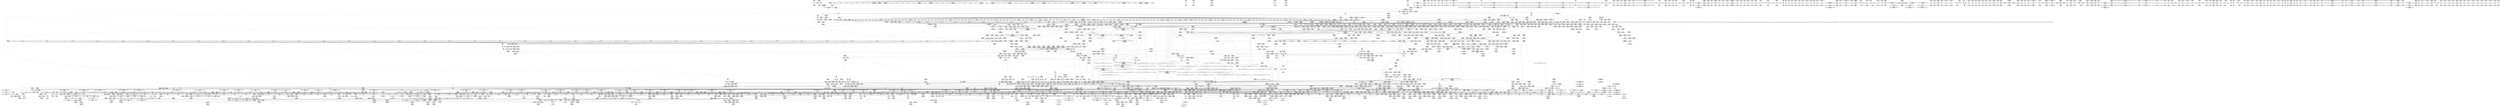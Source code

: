 digraph {
	CE0x80cdb20 [shape=record,shape=Mrecord,label="{CE0x80cdb20|_call_void_mcount()_#3}"]
	CE0x4a54330 [shape=record,shape=Mrecord,label="{CE0x4a54330|GLOBAL:_tomoyo_profile|*Constant*|*SummSource*}"]
	CE0x6698390 [shape=record,shape=Mrecord,label="{CE0x6698390|i64_17|*Constant*|*SummSource*}"]
	CE0x672dfc0 [shape=record,shape=Mrecord,label="{CE0x672dfc0|get_current:_entry|*SummSink*}"]
	CE0x65af1b0 [shape=record,shape=Mrecord,label="{CE0x65af1b0|_call_void_mcount()_#3}"]
	CE0x57e5e60 [shape=record,shape=Mrecord,label="{CE0x57e5e60|tomoyo_get_mode:_conv5|security/tomoyo/util.c,983}"]
	CE0x643a340 [shape=record,shape=Mrecord,label="{CE0x643a340|GLOBAL:_tomoyo_read_unlock|*Constant*|*SummSink*}"]
	CE0x589bd40 [shape=record,shape=Mrecord,label="{CE0x589bd40|i64*_getelementptr_inbounds_(_25_x_i64_,_25_x_i64_*___llvm_gcov_ctr11,_i64_0,_i64_15)|*Constant*|*SummSource*}"]
	CE0x63ba500 [shape=record,shape=Mrecord,label="{CE0x63ba500|tomoyo_get_mode:_tmp9|security/tomoyo/util.c,981|*SummSource*}"]
	CE0x4ac6210 [shape=record,shape=Mrecord,label="{CE0x4ac6210|tomoyo_path_rmdir:_dentry|Function::tomoyo_path_rmdir&Arg::dentry::|*SummSource*}"]
	CE0x7dc97a0 [shape=record,shape=Mrecord,label="{CE0x7dc97a0|i64*_getelementptr_inbounds_(_2_x_i64_,_2_x_i64_*___llvm_gcov_ctr23,_i64_0,_i64_1)|*Constant*|*SummSink*}"]
	CE0x569a800 [shape=record,shape=Mrecord,label="{CE0x569a800|tomoyo_const_part_length:_tmp22|security/tomoyo/util.c,634|*SummSource*}"]
	CE0x577c5a0 [shape=record,shape=Mrecord,label="{CE0x577c5a0|tomoyo_init_request_info:_index|Function::tomoyo_init_request_info&Arg::index::}"]
	CE0x6441bb0 [shape=record,shape=Mrecord,label="{CE0x6441bb0|tomoyo_path_permission:_idxprom|security/tomoyo/file.c,563|*SummSource*}"]
	CE0x5589280 [shape=record,shape=Mrecord,label="{CE0x5589280|tomoyo_add_slash:_tmp4|security/tomoyo/file.c,131}"]
	CE0x7efe2d0 [shape=record,shape=Mrecord,label="{CE0x7efe2d0|tomoyo_path_perm:_if.then13|*SummSource*}"]
	CE0x49acea0 [shape=record,shape=Mrecord,label="{CE0x49acea0|i64**_getelementptr_inbounds_(_3_x_i64*_,_3_x_i64*_*___llvm_gcda_edge_table44,_i64_0,_i64_1)|*Constant*}"]
	CE0x59dd340 [shape=record,shape=Mrecord,label="{CE0x59dd340|GLOBAL:_rcu_lock_acquire|*Constant*|*SummSource*}"]
	CE0x6958720 [shape=record,shape=Mrecord,label="{CE0x6958720|COLLAPSED:_GCMRE___llvm_gcov_ctr32_internal_global_2_x_i64_zeroinitializer:_elem_0:default:}"]
	CE0x63f5640 [shape=record,shape=Mrecord,label="{CE0x63f5640|i32_22|*Constant*|*SummSink*}"]
	CE0x5631d10 [shape=record,shape=Mrecord,label="{CE0x5631d10|_ret_i1_%retval.0,_!dbg_!38916|security/tomoyo/file.c,156}"]
	CE0x5635460 [shape=record,shape=Mrecord,label="{CE0x5635460|tomoyo_audit_path_log:_tmp1}"]
	CE0x4a54180 [shape=record,shape=Mrecord,label="{CE0x4a54180|VOIDTB_TE:_CE_0,2048_|*MultipleSource*|security/tomoyo/util.c,1010|security/tomoyo/file.c,564|Function::tomoyo_get_mode&Arg::ns::}"]
	CE0x570a630 [shape=record,shape=Mrecord,label="{CE0x570a630|tomoyo_domain:_if.end}"]
	CE0x7daf5e0 [shape=record,shape=Mrecord,label="{CE0x7daf5e0|128:_i8*,_1208:_%struct.file*,_:_CMRE_51,52_}"]
	CE0x7de4ad0 [shape=record,shape=Mrecord,label="{CE0x7de4ad0|tomoyo_get_mode:_config7|security/tomoyo/util.c,983}"]
	CE0x6562930 [shape=record,shape=Mrecord,label="{CE0x6562930|_ret_i1_%retval.0,_!dbg_!38916|security/tomoyo/file.c,156|*SummSource*}"]
	CE0x4a14010 [shape=record,shape=Mrecord,label="{CE0x4a14010|tomoyo_path_permission:_tmp23|security/tomoyo/file.c,574|*SummSink*}"]
	CE0x65d7860 [shape=record,shape=Mrecord,label="{CE0x65d7860|tomoyo_path_perm:_call16|security/tomoyo/file.c,820|*SummSink*}"]
	CE0x57246c0 [shape=record,shape=Mrecord,label="{CE0x57246c0|_ret_void,_!dbg_!38908|include/linux/rcupdate.h,419|*SummSink*}"]
	CE0x577bf10 [shape=record,shape=Mrecord,label="{CE0x577bf10|tomoyo_init_request_info:_domain|Function::tomoyo_init_request_info&Arg::domain::}"]
	CE0x69e82f0 [shape=record,shape=Mrecord,label="{CE0x69e82f0|tomoyo_get_mode:_tmp1|*SummSink*}"]
	CE0x7eb1020 [shape=record,shape=Mrecord,label="{CE0x7eb1020|i64*_getelementptr_inbounds_(_6_x_i64_,_6_x_i64_*___llvm_gcov_ctr25,_i64_0,_i64_3)|*Constant*}"]
	CE0x67b1960 [shape=record,shape=Mrecord,label="{CE0x67b1960|tomoyo_const_part_length:_conv8|security/tomoyo/util.c,632|*SummSource*}"]
	CE0x69e0a30 [shape=record,shape=Mrecord,label="{CE0x69e0a30|tomoyo_fill_path_info:_tobool|security/tomoyo/util.c,667}"]
	CE0x6477a40 [shape=record,shape=Mrecord,label="{CE0x6477a40|tomoyo_domain:_land.lhs.true|*SummSource*}"]
	CE0x677ace0 [shape=record,shape=Mrecord,label="{CE0x677ace0|tomoyo_path_permission:_tmp|*SummSource*}"]
	CE0x73fa500 [shape=record,shape=Mrecord,label="{CE0x73fa500|tomoyo_fill_path_info:_tmp1|*SummSink*}"]
	CE0x6743e70 [shape=record,shape=Mrecord,label="{CE0x6743e70|0:_%struct.tomoyo_obj_info*,_16:_%struct.tomoyo_domain_info*,_24:_%struct.tomoyo_path_info*,_40:_i8,_72:_i8,_75:_i8,_76:_i8,_77:_i8,_:_SCMRE_45,46_}"]
	CE0x4a4fa20 [shape=record,shape=Mrecord,label="{CE0x4a4fa20|i64*_getelementptr_inbounds_(_12_x_i64_,_12_x_i64_*___llvm_gcov_ctr31133,_i64_0,_i64_10)|*Constant*}"]
	CE0x553cc50 [shape=record,shape=Mrecord,label="{CE0x553cc50|tomoyo_const_part_length:_conv|security/tomoyo/util.c,626|*SummSink*}"]
	CE0x569cdf0 [shape=record,shape=Mrecord,label="{CE0x569cdf0|VOIDTB_TE:_CE_187,188_}"]
	CE0x6983f40 [shape=record,shape=Mrecord,label="{CE0x6983f40|tomoyo_path_perm:_tmp20|security/tomoyo/file.c,805|*SummSink*}"]
	CE0x6876470 [shape=record,shape=Mrecord,label="{CE0x6876470|tomoyo_path_permission:_path|security/tomoyo/file.c,568|*SummSource*}"]
	CE0x5686470 [shape=record,shape=Mrecord,label="{CE0x5686470|i64*_getelementptr_inbounds_(_2_x_i64_,_2_x_i64_*___llvm_gcov_ctr31,_i64_0,_i64_1)|*Constant*|*SummSource*}"]
	CE0x7e30800 [shape=record,shape=Mrecord,label="{CE0x7e30800|tomoyo_const_part_length:_tmp47|security/tomoyo/util.c,646|*SummSink*}"]
	CE0x5865e60 [shape=record,shape=Mrecord,label="{CE0x5865e60|rcu_lock_acquire:_entry|*SummSource*}"]
	CE0x6779400 [shape=record,shape=Mrecord,label="{CE0x6779400|_call_void_mcount()_#3}"]
	CE0x4911a70 [shape=record,shape=Mrecord,label="{CE0x4911a70|COLLAPSED:_GCMRE___llvm_gcov_ctr24_internal_global_4_x_i64_zeroinitializer:_elem_0:default:}"]
	CE0x73f1da0 [shape=record,shape=Mrecord,label="{CE0x73f1da0|tomoyo_path_perm:_tmp13|security/tomoyo/file.c,799|*SummSource*}"]
	CE0x553c2e0 [shape=record,shape=Mrecord,label="{CE0x553c2e0|tomoyo_const_part_length:_incdec.ptr10|security/tomoyo/util.c,640|*SummSink*}"]
	CE0x4be1f70 [shape=record,shape=Mrecord,label="{CE0x4be1f70|__llvm_gcov_indirect_counter_increment:_tmp1|*SummSource*}"]
	CE0x6555360 [shape=record,shape=Mrecord,label="{CE0x6555360|tomoyo_get_realpath:_tmp2|*LoadInst*|security/tomoyo/file.c,151|*SummSink*}"]
	CE0x5697420 [shape=record,shape=Mrecord,label="{CE0x5697420|i8_6|*Constant*}"]
	CE0x58b2620 [shape=record,shape=Mrecord,label="{CE0x58b2620|COLLAPSED:_GCMRE___llvm_gcov_ctr54147_internal_global_11_x_i64_zeroinitializer:_elem_0:default:}"]
	CE0x7f607e0 [shape=record,shape=Mrecord,label="{CE0x7f607e0|tomoyo_const_part_length:_tmp42|security/tomoyo/util.c,644|*SummSource*}"]
	"CONST[source:0(mediator),value:2(dynamic)][purpose:{object}]"
	CE0x7e09a80 [shape=record,shape=Mrecord,label="{CE0x7e09a80|tomoyo_const_part_length:_conv20|security/tomoyo/util.c,644}"]
	CE0x57ef0b0 [shape=record,shape=Mrecord,label="{CE0x57ef0b0|tomoyo_const_part_length:_if.then17}"]
	CE0x67a1330 [shape=record,shape=Mrecord,label="{CE0x67a1330|get_current:_tmp|*SummSink*}"]
	CE0x58baa70 [shape=record,shape=Mrecord,label="{CE0x58baa70|tomoyo_path_perm:_tmp23|security/tomoyo/file.c,814|*SummSink*}"]
	CE0x7e50bf0 [shape=record,shape=Mrecord,label="{CE0x7e50bf0|tomoyo_init_request_info:_mode|security/tomoyo/util.c,1010|*SummSink*}"]
	CE0x4a4db50 [shape=record,shape=Mrecord,label="{CE0x4a4db50|i32_0|*Constant*|*SummSink*}"]
	CE0x7e3e0d0 [shape=record,shape=Mrecord,label="{CE0x7e3e0d0|i64_8|*Constant*}"]
	CE0x80ffcc0 [shape=record,shape=Mrecord,label="{CE0x80ffcc0|i64_6|*Constant*|*SummSource*}"]
	CE0x4912700 [shape=record,shape=Mrecord,label="{CE0x4912700|GLOBAL:_tomoyo_index2category|Global_var:tomoyo_index2category}"]
	CE0x6772c90 [shape=record,shape=Mrecord,label="{CE0x6772c90|i64*_getelementptr_inbounds_(_6_x_i64_,_6_x_i64_*___llvm_gcov_ctr26,_i64_0,_i64_0)|*Constant*}"]
	CE0x688fb30 [shape=record,shape=Mrecord,label="{CE0x688fb30|tomoyo_const_part_length:_conv11|security/tomoyo/util.c,641|*SummSink*}"]
	CE0x6475b70 [shape=record,shape=Mrecord,label="{CE0x6475b70|get_current:_tmp4|./arch/x86/include/asm/current.h,14}"]
	CE0x64e0040 [shape=record,shape=Mrecord,label="{CE0x64e0040|tomoyo_get_mode:_add|security/tomoyo/util.c,984|*SummSource*}"]
	CE0x80713b0 [shape=record,shape=Mrecord,label="{CE0x80713b0|tomoyo_fill_path_info:_tmp12|security/tomoyo/util.c,667}"]
	CE0x7e97160 [shape=record,shape=Mrecord,label="{CE0x7e97160|tomoyo_const_part_length:_tmp39|security/tomoyo/util.c,644}"]
	CE0x7dfa740 [shape=record,shape=Mrecord,label="{CE0x7dfa740|tomoyo_get_mode:_profile|Function::tomoyo_get_mode&Arg::profile::|*SummSource*}"]
	CE0x56537f0 [shape=record,shape=Mrecord,label="{CE0x56537f0|tomoyo_init_request_info:_domain|Function::tomoyo_init_request_info&Arg::domain::|*SummSource*}"]
	CE0x57f95d0 [shape=record,shape=Mrecord,label="{CE0x57f95d0|tomoyo_path_perm:_tmp25|security/tomoyo/file.c,814|*SummSink*}"]
	CE0x7e41aa0 [shape=record,shape=Mrecord,label="{CE0x7e41aa0|i32_49|*Constant*}"]
	CE0x5664570 [shape=record,shape=Mrecord,label="{CE0x5664570|tomoyo_audit_path_log:_tmp5|security/tomoyo/file.c,167|*SummSource*}"]
	CE0x4aa7680 [shape=record,shape=Mrecord,label="{CE0x4aa7680|tomoyo_get_mode:_tmp4|security/tomoyo/util.c,978}"]
	CE0x57afa20 [shape=record,shape=Mrecord,label="{CE0x57afa20|__llvm_gcov_indirect_counter_increment:_tmp5|*SummSource*}"]
	CE0x7f93700 [shape=record,shape=Mrecord,label="{CE0x7f93700|i64*_getelementptr_inbounds_(_5_x_i64_,_5_x_i64_*___llvm_gcov_ctr32134,_i64_0,_i64_3)|*Constant*}"]
	CE0x7ea5340 [shape=record,shape=Mrecord,label="{CE0x7ea5340|tomoyo_init_request_info:_tobool|security/tomoyo/util.c,1004}"]
	CE0x4a40ae0 [shape=record,shape=Mrecord,label="{CE0x4a40ae0|i32_1|*Constant*|*SummSink*}"]
	CE0x5589390 [shape=record,shape=Mrecord,label="{CE0x5589390|tomoyo_add_slash:_tmp4|security/tomoyo/file.c,131|*SummSource*}"]
	CE0x5752aa0 [shape=record,shape=Mrecord,label="{CE0x5752aa0|tomoyo_fill_path_info:_conv|security/tomoyo/util.c,664}"]
	CE0x569bba0 [shape=record,shape=Mrecord,label="{CE0x569bba0|VOIDTB_TE:_CE_80,88_|Function::tomoyo_path_rmdir&Arg::dentry::}"]
	CE0x67ad720 [shape=record,shape=Mrecord,label="{CE0x67ad720|tomoyo_fill_path_info:_tmp11|security/tomoyo/util.c,667|*SummSink*}"]
	CE0x569b1b0 [shape=record,shape=Mrecord,label="{CE0x569b1b0|tomoyo_const_part_length:_tmp8|security/tomoyo/util.c,626|*SummSink*}"]
	CE0x4910ec0 [shape=record,shape=Mrecord,label="{CE0x4910ec0|__llvm_gcov_indirect_counter_increment114:_bb4|*SummSource*}"]
	CE0x58e4920 [shape=record,shape=Mrecord,label="{CE0x58e4920|0:_%struct.tomoyo_obj_info*,_16:_%struct.tomoyo_domain_info*,_24:_%struct.tomoyo_path_info*,_40:_i8,_72:_i8,_75:_i8,_76:_i8,_77:_i8,_:_SCMRE_40,41_}"]
	CE0x7f99c60 [shape=record,shape=Mrecord,label="{CE0x7f99c60|tomoyo_init_request_info:_tmp}"]
	CE0x57be5a0 [shape=record,shape=Mrecord,label="{CE0x57be5a0|i64**_getelementptr_inbounds_(_3_x_i64*_,_3_x_i64*_*___llvm_gcda_edge_table,_i64_0,_i64_2)|*Constant*|*SummSource*}"]
	CE0x56440e0 [shape=record,shape=Mrecord,label="{CE0x56440e0|i8*_getelementptr_inbounds_(_45_x_i8_,_45_x_i8_*_.str13,_i32_0,_i32_0)|*Constant*|*SummSource*}"]
	CE0x81150f0 [shape=record,shape=Mrecord,label="{CE0x81150f0|_ret_void|*SummSource*}"]
	CE0x80bef40 [shape=record,shape=Mrecord,label="{CE0x80bef40|0:_i8,_array:_GCRE_tomoyo_index2category_constant_39_x_i8_c_00_00_00_00_00_00_00_00_00_00_00_00_00_00_00_00_00_00_00_00_00_00_00_01_01_01_01_01_01_01_01_01_01_01_01_01_01_01_02_,_align_16:_elem_29::|security/tomoyo/util.c,983}"]
	CE0x5767ae0 [shape=record,shape=Mrecord,label="{CE0x5767ae0|_call_void___llvm_gcov_indirect_counter_increment114(i32*___llvm_gcov_global_state_pred45,_i64**_getelementptr_inbounds_(_3_x_i64*_,_3_x_i64*_*___llvm_gcda_edge_table44,_i64_0,_i64_2)),_!dbg_!38930|security/tomoyo/util.c,640|*SummSource*}"]
	CE0x55d8790 [shape=record,shape=Mrecord,label="{CE0x55d8790|tomoyo_fill_path_info:_call|security/tomoyo/util.c,664}"]
	CE0x58cf4c0 [shape=record,shape=Mrecord,label="{CE0x58cf4c0|i32_-1|*Constant*}"]
	CE0x65e21c0 [shape=record,shape=Mrecord,label="{CE0x65e21c0|tomoyo_fill_path_info:_land.end|*SummSink*}"]
	CE0x7dd7800 [shape=record,shape=Mrecord,label="{CE0x7dd7800|__llvm_gcov_indirect_counter_increment:_counter|*SummSink*}"]
	CE0x4940cf0 [shape=record,shape=Mrecord,label="{CE0x4940cf0|i32_255|*Constant*}"]
	CE0x676a4b0 [shape=record,shape=Mrecord,label="{CE0x676a4b0|_call_void___llvm_gcov_indirect_counter_increment(i32*___llvm_gcov_global_state_pred,_i64**_getelementptr_inbounds_(_3_x_i64*_,_3_x_i64*_*___llvm_gcda_edge_table,_i64_0,_i64_1)),_!dbg_!38937|security/tomoyo/file.c,810}"]
	CE0x4b32b40 [shape=record,shape=Mrecord,label="{CE0x4b32b40|tomoyo_get_mode:_tmp24|security/tomoyo/util.c,986|*SummSource*}"]
	CE0x6475960 [shape=record,shape=Mrecord,label="{CE0x6475960|tomoyo_const_part_length:_tmp10|security/tomoyo/util.c,626|*SummSource*}"]
	CE0x64a9050 [shape=record,shape=Mrecord,label="{CE0x64a9050|tomoyo_path_perm:_sw.bb9}"]
	CE0x57951e0 [shape=record,shape=Mrecord,label="{CE0x57951e0|i1_true|*Constant*|*SummSink*}"]
	CE0x68cc960 [shape=record,shape=Mrecord,label="{CE0x68cc960|i64*_getelementptr_inbounds_(_2_x_i64_,_2_x_i64_*___llvm_gcov_ctr53148,_i64_0,_i64_0)|*Constant*}"]
	CE0x56b8a10 [shape=record,shape=Mrecord,label="{CE0x56b8a10|tomoyo_path_perm:_tmp21|security/tomoyo/file.c,810|*SummSource*}"]
	CE0x6519360 [shape=record,shape=Mrecord,label="{CE0x6519360|tomoyo_path_permission:_if.end|*SummSink*}"]
	CE0x6536dc0 [shape=record,shape=Mrecord,label="{CE0x6536dc0|VOIDTB_TE:_CE_305,306_}"]
	CE0x73f9800 [shape=record,shape=Mrecord,label="{CE0x73f9800|_call_void_mcount()_#3|*SummSink*}"]
	CE0x7dc7ae0 [shape=record,shape=Mrecord,label="{CE0x7dc7ae0|GLOBAL:_tomoyo_get_realpath|*Constant*|*SummSink*}"]
	CE0x7ec1e40 [shape=record,shape=Mrecord,label="{CE0x7ec1e40|i64*_getelementptr_inbounds_(_11_x_i64_,_11_x_i64_*___llvm_gcov_ctr54147,_i64_0,_i64_6)|*Constant*|*SummSink*}"]
	CE0x69e0f10 [shape=record,shape=Mrecord,label="{CE0x69e0f10|tomoyo_get_realpath:_tmp4|security/tomoyo/file.c,151|*SummSink*}"]
	CE0x7e92950 [shape=record,shape=Mrecord,label="{CE0x7e92950|GLOBAL:_tomoyo_ss|Global_var:tomoyo_ss|*SummSource*}"]
	CE0x4a409b0 [shape=record,shape=Mrecord,label="{CE0x4a409b0|i32_1|*Constant*|*SummSource*}"]
	CE0x7e30f40 [shape=record,shape=Mrecord,label="{CE0x7e30f40|tomoyo_const_part_length:_tmp47|security/tomoyo/util.c,646|*SummSource*}"]
	CE0x57ef6f0 [shape=record,shape=Mrecord,label="{CE0x57ef6f0|i32_5|*Constant*|*SummSink*}"]
	CE0x560f940 [shape=record,shape=Mrecord,label="{CE0x560f940|tomoyo_path_permission:_do.body|*SummSource*}"]
	CE0x65d1f20 [shape=record,shape=Mrecord,label="{CE0x65d1f20|i64*_getelementptr_inbounds_(_6_x_i64_,_6_x_i64_*___llvm_gcov_ctr26,_i64_0,_i64_4)|*Constant*|*SummSource*}"]
	CE0x6762ea0 [shape=record,shape=Mrecord,label="{CE0x6762ea0|_call_void_mcount()_#3|*SummSink*}"]
	CE0x81075f0 [shape=record,shape=Mrecord,label="{CE0x81075f0|i64*_getelementptr_inbounds_(_6_x_i64_,_6_x_i64_*___llvm_gcov_ctr25,_i64_0,_i64_3)|*Constant*|*SummSource*}"]
	CE0x65fd090 [shape=record,shape=Mrecord,label="{CE0x65fd090|tomoyo_path_perm:_name|security/tomoyo/file.c,802}"]
	CE0x8103d40 [shape=record,shape=Mrecord,label="{CE0x8103d40|tomoyo_path_permission:_tmp21|security/tomoyo/file.c,573|*SummSink*}"]
	CE0x660b7e0 [shape=record,shape=Mrecord,label="{CE0x660b7e0|tomoyo_path_permission:_filename|Function::tomoyo_path_permission&Arg::filename::|*SummSource*}"]
	CE0x7e70db0 [shape=record,shape=Mrecord,label="{CE0x7e70db0|i64*_getelementptr_inbounds_(_2_x_i64_,_2_x_i64_*___llvm_gcov_ctr22,_i64_0,_i64_1)|*Constant*|*SummSink*}"]
	CE0x55ec5f0 [shape=record,shape=Mrecord,label="{CE0x55ec5f0|i64*_getelementptr_inbounds_(_2_x_i64_,_2_x_i64_*___llvm_gcov_ctr31,_i64_0,_i64_0)|*Constant*}"]
	CE0x56bfe90 [shape=record,shape=Mrecord,label="{CE0x56bfe90|i64_13|*Constant*}"]
	CE0x68763b0 [shape=record,shape=Mrecord,label="{CE0x68763b0|tomoyo_path_permission:_path|security/tomoyo/file.c,568}"]
	CE0x8103af0 [shape=record,shape=Mrecord,label="{CE0x8103af0|tomoyo_path_permission:_tmp21|security/tomoyo/file.c,573}"]
	CE0x57e64a0 [shape=record,shape=Mrecord,label="{CE0x57e64a0|tomoyo_get_mode:_conv10|security/tomoyo/util.c,985|*SummSource*}"]
	CE0x65a1280 [shape=record,shape=Mrecord,label="{CE0x65a1280|tomoyo_get_mode:_tmp23|security/tomoyo/util.c,986}"]
	CE0x7e86f50 [shape=record,shape=Mrecord,label="{CE0x7e86f50|tomoyo_const_part_length:_tmp43|security/tomoyo/util.c,644}"]
	CE0x7f36a50 [shape=record,shape=Mrecord,label="{CE0x7f36a50|i64_25|*Constant*|*SummSource*}"]
	CE0x657f440 [shape=record,shape=Mrecord,label="{CE0x657f440|rcu_lock_release:_indirectgoto|*SummSink*}"]
	CE0x7f04600 [shape=record,shape=Mrecord,label="{CE0x7f04600|tomoyo_init_request_info:_tmp3|security/tomoyo/util.c,1004}"]
	CE0x7f5fb30 [shape=record,shape=Mrecord,label="{CE0x7f5fb30|tomoyo_const_part_length:_tmp40|security/tomoyo/util.c,644}"]
	CE0x65b05a0 [shape=record,shape=Mrecord,label="{CE0x65b05a0|tomoyo_path_permission:_tmp|*SummSink*}"]
	CE0x6553840 [shape=record,shape=Mrecord,label="{CE0x6553840|tomoyo_path_permission:_conv3|security/tomoyo/file.c,565|*SummSource*}"]
	CE0x590d960 [shape=record,shape=Mrecord,label="{CE0x590d960|_call_void_tomoyo_check_acl(%struct.tomoyo_request_info*_%r,_i1_(%struct.tomoyo_request_info*,_%struct.tomoyo_acl_info*)*_tomoyo_check_path_acl)_#9,_!dbg_!38935|security/tomoyo/file.c,571|*SummSource*}"]
	CE0x684fc80 [shape=record,shape=Mrecord,label="{CE0x684fc80|i64*_getelementptr_inbounds_(_4_x_i64_,_4_x_i64_*___llvm_gcov_ctr33,_i64_0,_i64_3)|*Constant*|*SummSink*}"]
	CE0x69ca4e0 [shape=record,shape=Mrecord,label="{CE0x69ca4e0|VOIDTB_TE:_CE_183,184_}"]
	CE0x7f0b590 [shape=record,shape=Mrecord,label="{CE0x7f0b590|tomoyo_path_permission:_tmp2|security/tomoyo/file.c,563|*SummSink*}"]
	CE0x4a4d860 [shape=record,shape=Mrecord,label="{CE0x4a4d860|tomoyo_path_rmdir:_tmp3|*SummSource*}"]
	CE0x653b210 [shape=record,shape=Mrecord,label="{CE0x653b210|tomoyo_path_perm:_retval.0|*SummSource*}"]
	CE0x7e508e0 [shape=record,shape=Mrecord,label="{CE0x7e508e0|tomoyo_init_request_info:_type|security/tomoyo/util.c,1009|*SummSource*}"]
	CE0x7f02eb0 [shape=record,shape=Mrecord,label="{CE0x7f02eb0|GLOBAL:_tomoyo_profile|*Constant*}"]
	CE0x67c06f0 [shape=record,shape=Mrecord,label="{CE0x67c06f0|_ret_i32_%retval.0,_!dbg_!38957|security/tomoyo/util.c,652|*SummSource*}"]
	CE0x4aeae70 [shape=record,shape=Mrecord,label="{CE0x4aeae70|tomoyo_path_rmdir:_tmp}"]
	CE0x4b5b420 [shape=record,shape=Mrecord,label="{CE0x4b5b420|_call_void_mcount()_#3}"]
	CE0x69f31b0 [shape=record,shape=Mrecord,label="{CE0x69f31b0|i32_92|*Constant*}"]
	CE0x49ade70 [shape=record,shape=Mrecord,label="{CE0x49ade70|VOIDTB_TE:_CE_96,104_|Function::tomoyo_path_rmdir&Arg::dentry::}"]
	CE0x66db4d0 [shape=record,shape=Mrecord,label="{CE0x66db4d0|tomoyo_const_part_length:_cmp3|security/tomoyo/util.c,627|*SummSource*}"]
	CE0x7e96c50 [shape=record,shape=Mrecord,label="{CE0x7e96c50|tomoyo_const_part_length:_tmp38|security/tomoyo/util.c,644}"]
	CE0x65b0610 [shape=record,shape=Mrecord,label="{CE0x65b0610|tomoyo_path_permission:_idxprom|security/tomoyo/file.c,563}"]
	CE0x6542270 [shape=record,shape=Mrecord,label="{CE0x6542270|tomoyo_domain:_tmp4|security/tomoyo/common.h,1205|*SummSink*}"]
	CE0x569b220 [shape=record,shape=Mrecord,label="{CE0x569b220|tomoyo_const_part_length:_tmp9|security/tomoyo/util.c,626|*SummSink*}"]
	CE0x57e2440 [shape=record,shape=Mrecord,label="{CE0x57e2440|i64_1|*Constant*}"]
	CE0x740ec20 [shape=record,shape=Mrecord,label="{CE0x740ec20|0:_i8,_array:_GCRE_tomoyo_index2category_constant_39_x_i8_c_00_00_00_00_00_00_00_00_00_00_00_00_00_00_00_00_00_00_00_00_00_00_00_01_01_01_01_01_01_01_01_01_01_01_01_01_01_01_02_,_align_16:_elem_7::|security/tomoyo/util.c,983}"]
	CE0x672dcf0 [shape=record,shape=Mrecord,label="{CE0x672dcf0|GLOBAL:_get_current|*Constant*|*SummSink*}"]
	CE0x59b27b0 [shape=record,shape=Mrecord,label="{CE0x59b27b0|tomoyo_get_mode:_arrayidx4|security/tomoyo/util.c,983|*SummSource*}"]
	CE0x7e424b0 [shape=record,shape=Mrecord,label="{CE0x7e424b0|tomoyo_const_part_length:_sw.bb9|*SummSource*}"]
	CE0x47c3110 [shape=record,shape=Mrecord,label="{CE0x47c3110|tomoyo_path_rmdir:_mnt1|security/tomoyo/tomoyo.c,206|*SummSink*}"]
	CE0x4b946a0 [shape=record,shape=Mrecord,label="{CE0x4b946a0|0:_i64*,_array:_GI___llvm_gcda_edge_table14_internal_unnamed_addr_constant_3_x_i64*_i64*_getelementptr_inbounds_(_30_x_i64_,_30_x_i64_*___llvm_gcov_ctr13,_i64_0,_i64_9),_i64*_getelementptr_inbounds_(_30_x_i64_,_30_x_i64_*___llvm_gcov_ctr13,_i64_0,_i64_11),_i64*_getelementptr_inbounds_(_30_x_i64_,_30_x_i64_*___llvm_gcov_ctr13,_i64_0,_i64_12)_:_elem_0:default:}"]
	CE0x68fef00 [shape=record,shape=Mrecord,label="{CE0x68fef00|tomoyo_fill_path_info:_tmp3|security/tomoyo/util.c,667}"]
	CE0x65b6d00 [shape=record,shape=Mrecord,label="{CE0x65b6d00|tomoyo_const_part_length:_tmp50|security/tomoyo/util.c,651}"]
	CE0x67f68f0 [shape=record,shape=Mrecord,label="{CE0x67f68f0|tomoyo_audit_path_log:_name|security/tomoyo/file.c,169|*SummSource*}"]
	CE0x7e2d450 [shape=record,shape=Mrecord,label="{CE0x7e2d450|tomoyo_init_request_info:_tmp12|security/tomoyo/util.c,1010|*SummSink*}"]
	CE0x64ef220 [shape=record,shape=Mrecord,label="{CE0x64ef220|VOIDTB_TE:_CE_144,145_}"]
	CE0x740dca0 [shape=record,shape=Mrecord,label="{CE0x740dca0|tomoyo_path_perm:_tmp1}"]
	CE0x7e74530 [shape=record,shape=Mrecord,label="{CE0x7e74530|i32_10|*Constant*|*SummSink*}"]
	CE0x679d960 [shape=record,shape=Mrecord,label="{CE0x679d960|i64*_getelementptr_inbounds_(_6_x_i64_,_6_x_i64_*___llvm_gcov_ctr26,_i64_0,_i64_3)|*Constant*|*SummSource*}"]
	CE0x6837d10 [shape=record,shape=Mrecord,label="{CE0x6837d10|tomoyo_path_permission:_tmp17|security/tomoyo/file.c,571|*SummSource*}"]
	CE0x56ebb20 [shape=record,shape=Mrecord,label="{CE0x56ebb20|_ret_i32_%conv6,_!dbg_!38926|security/tomoyo/util.c,1011}"]
	CE0x57f97c0 [shape=record,shape=Mrecord,label="{CE0x57f97c0|tomoyo_path_perm:_tmp26|security/tomoyo/file.c,814}"]
	CE0x6927f30 [shape=record,shape=Mrecord,label="{CE0x6927f30|tomoyo_path_perm:_tmp40|security/tomoyo/file.c,821|*SummSink*}"]
	CE0x489e4c0 [shape=record,shape=Mrecord,label="{CE0x489e4c0|tomoyo_get_mode:_tmp10|security/tomoyo/util.c,982|*SummSink*}"]
	CE0x55335a0 [shape=record,shape=Mrecord,label="{CE0x55335a0|tomoyo_const_part_length:_tmp4|security/tomoyo/util.c,624|*SummSource*}"]
	CE0x589c590 [shape=record,shape=Mrecord,label="{CE0x589c590|tomoyo_path_perm:_tmp30|security/tomoyo/file.c,816|*SummSink*}"]
	CE0x7e42790 [shape=record,shape=Mrecord,label="{CE0x7e42790|tomoyo_get_mode:_index|Function::tomoyo_get_mode&Arg::index::|*SummSink*}"]
	CE0x69caf80 [shape=record,shape=Mrecord,label="{CE0x69caf80|tomoyo_audit_path_log:_idxprom|security/tomoyo/file.c,167}"]
	CE0x6773810 [shape=record,shape=Mrecord,label="{CE0x6773810|tomoyo_add_slash:_bb|*SummSource*}"]
	CE0x497a0b0 [shape=record,shape=Mrecord,label="{CE0x497a0b0|tomoyo_get_mode:_tmp20|security/tomoyo/util.c,985}"]
	CE0x69f32e0 [shape=record,shape=Mrecord,label="{CE0x69f32e0|i32_92|*Constant*|*SummSource*}"]
	CE0x560e170 [shape=record,shape=Mrecord,label="{CE0x560e170|_call_void_mcount()_#3|*SummSink*}"]
	CE0x650f3c0 [shape=record,shape=Mrecord,label="{CE0x650f3c0|tomoyo_path_perm:_tmp48|security/tomoyo/file.c,828}"]
	CE0x497a710 [shape=record,shape=Mrecord,label="{CE0x497a710|tomoyo_get_mode:_tmp21|security/tomoyo/util.c,985|*SummSink*}"]
	CE0x68611d0 [shape=record,shape=Mrecord,label="{CE0x68611d0|tomoyo_fill_path_info:_land.rhs|*SummSink*}"]
	CE0x69cabf0 [shape=record,shape=Mrecord,label="{CE0x69cabf0|tomoyo_get_mode:_tmp2|security/tomoyo/util.c,978|*SummSink*}"]
	CE0x57950e0 [shape=record,shape=Mrecord,label="{CE0x57950e0|i1_true|*Constant*|*SummSource*}"]
	CE0x5533ca0 [shape=record,shape=Mrecord,label="{CE0x5533ca0|i32_8|*Constant*|*SummSource*}"]
	CE0x69f3af0 [shape=record,shape=Mrecord,label="{CE0x69f3af0|i32_51|*Constant*|*SummSink*}"]
	CE0x7ed8100 [shape=record,shape=Mrecord,label="{CE0x7ed8100|i64*_getelementptr_inbounds_(_4_x_i64_,_4_x_i64_*___llvm_gcov_ctr33,_i64_0,_i64_3)|*Constant*}"]
	CE0x57e6d20 [shape=record,shape=Mrecord,label="{CE0x57e6d20|i64_8|*Constant*|*SummSource*}"]
	CE0x7efc740 [shape=record,shape=Mrecord,label="{CE0x7efc740|tomoyo_domain:_if.then}"]
	CE0x4b2e470 [shape=record,shape=Mrecord,label="{CE0x4b2e470|tomoyo_path_perm:_buf|security/tomoyo/file.c, 792}"]
	CE0x68be700 [shape=record,shape=Mrecord,label="{CE0x68be700|tomoyo_const_part_length:_tmp28|security/tomoyo/util.c,641|*SummSource*}"]
	CE0x6945340 [shape=record,shape=Mrecord,label="{CE0x6945340|i64*_getelementptr_inbounds_(_4_x_i64_,_4_x_i64_*___llvm_gcov_ctr24,_i64_0,_i64_1)|*Constant*|*SummSource*}"]
	CE0x67d93b0 [shape=record,shape=Mrecord,label="{CE0x67d93b0|VOIDTB_TE:_CE_160,161_}"]
	CE0x6486350 [shape=record,shape=Mrecord,label="{CE0x6486350|_ret_void,_!dbg_!38904|security/tomoyo/common.h,1110}"]
	CE0x64407c0 [shape=record,shape=Mrecord,label="{CE0x64407c0|rcu_lock_acquire:_tmp1|*SummSource*}"]
	CE0x7e41d30 [shape=record,shape=Mrecord,label="{CE0x7e41d30|_call_void___llvm_gcov_indirect_counter_increment114(i32*___llvm_gcov_global_state_pred45,_i64**_getelementptr_inbounds_(_3_x_i64*_,_3_x_i64*_*___llvm_gcda_edge_table44,_i64_0,_i64_1)),_!dbg_!38927|security/tomoyo/util.c,634}"]
	CE0x68cbbe0 [shape=record,shape=Mrecord,label="{CE0x68cbbe0|VOIDTB_TE:_CE_193,194_}"]
	CE0x7eeb1e0 [shape=record,shape=Mrecord,label="{CE0x7eeb1e0|i64*_getelementptr_inbounds_(_2_x_i64_,_2_x_i64_*___llvm_gcov_ctr23,_i64_0,_i64_0)|*Constant*}"]
	CE0x666ee70 [shape=record,shape=Mrecord,label="{CE0x666ee70|tomoyo_path_perm:_tmp12|security/tomoyo/file.c,799|*SummSource*}"]
	CE0x4ac0a60 [shape=record,shape=Mrecord,label="{CE0x4ac0a60|__llvm_gcov_indirect_counter_increment114:_tmp1|*SummSink*}"]
	CE0x6860620 [shape=record,shape=Mrecord,label="{CE0x6860620|GLOBAL:_srcu_read_unlock|*Constant*}"]
	CE0x57133f0 [shape=record,shape=Mrecord,label="{CE0x57133f0|tomoyo_add_slash:_entry|*SummSink*}"]
	CE0x64746b0 [shape=record,shape=Mrecord,label="{CE0x64746b0|tomoyo_fill_path_info:_tmp9|security/tomoyo/util.c,667|*SummSource*}"]
	CE0x5884d50 [shape=record,shape=Mrecord,label="{CE0x5884d50|tomoyo_const_part_length:_tmp20|security/tomoyo/util.c,628|*SummSource*}"]
	CE0x65e8660 [shape=record,shape=Mrecord,label="{CE0x65e8660|GLOBAL:_tomoyo_path_permission|*Constant*|*SummSink*}"]
	CE0x57e6210 [shape=record,shape=Mrecord,label="{CE0x57e6210|i32_39|*Constant*|*SummSink*}"]
	CE0x57e69e0 [shape=record,shape=Mrecord,label="{CE0x57e69e0|tomoyo_get_mode:_cmp11|security/tomoyo/util.c,985|*SummSource*}"]
	CE0x4982690 [shape=record,shape=Mrecord,label="{CE0x4982690|tomoyo_const_part_length:_tmp13|security/tomoyo/util.c,626|*SummSink*}"]
	CE0x67b1580 [shape=record,shape=Mrecord,label="{CE0x67b1580|rcu_lock_release:_entry|*SummSink*}"]
	CE0x590dae0 [shape=record,shape=Mrecord,label="{CE0x590dae0|_call_void_tomoyo_check_acl(%struct.tomoyo_request_info*_%r,_i1_(%struct.tomoyo_request_info*,_%struct.tomoyo_acl_info*)*_tomoyo_check_path_acl)_#9,_!dbg_!38935|security/tomoyo/file.c,571|*SummSink*}"]
	CE0x488c620 [shape=record,shape=Mrecord,label="{CE0x488c620|0:_i8,_array:_GCR_tomoyo_p2mac_internal_constant_11_x_i8_c_00_01_01_01_03_04_06_09_0A_13_15_,_align_1:_elem_2::|security/tomoyo/file.c,797}"]
	CE0x7f6c140 [shape=record,shape=Mrecord,label="{CE0x7f6c140|i64*_getelementptr_inbounds_(_31_x_i64_,_31_x_i64_*___llvm_gcov_ctr43150,_i64_0,_i64_27)|*Constant*}"]
	CE0x690d9c0 [shape=record,shape=Mrecord,label="{CE0x690d9c0|_ret_void}"]
	CE0x6697f70 [shape=record,shape=Mrecord,label="{CE0x6697f70|tomoyo_path_perm:_cmp18|security/tomoyo/file.c,821|*SummSource*}"]
	CE0x67d8e00 [shape=record,shape=Mrecord,label="{CE0x67d8e00|i64*_getelementptr_inbounds_(_4_x_i64_,_4_x_i64_*___llvm_gcov_ctr33,_i64_0,_i64_2)|*Constant*|*SummSink*}"]
	CE0x64db6d0 [shape=record,shape=Mrecord,label="{CE0x64db6d0|tomoyo_init_request_info:_tmp10|security/tomoyo/util.c,1006}"]
	CE0x49142a0 [shape=record,shape=Mrecord,label="{CE0x49142a0|tomoyo_read_unlock:_tmp3|*SummSink*}"]
	CE0x64fc7c0 [shape=record,shape=Mrecord,label="{CE0x64fc7c0|tomoyo_path_perm:_tmp46|security/tomoyo/file.c,827|*SummSource*}"]
	CE0x56316e0 [shape=record,shape=Mrecord,label="{CE0x56316e0|tomoyo_path_perm:_target|Function::tomoyo_path_perm&Arg::target::|*SummSource*}"]
	CE0x6905c80 [shape=record,shape=Mrecord,label="{CE0x6905c80|tomoyo_init_request_info:_conv6|security/tomoyo/util.c,1011}"]
	CE0x69e0cb0 [shape=record,shape=Mrecord,label="{CE0x69e0cb0|tomoyo_get_realpath:_tmp4|security/tomoyo/file.c,151}"]
	CE0x5784cb0 [shape=record,shape=Mrecord,label="{CE0x5784cb0|tomoyo_path_permission:_do.end|*SummSink*}"]
	CE0x4912cb0 [shape=record,shape=Mrecord,label="{CE0x4912cb0|GLOBAL:___llvm_gcov_ctr28130|Global_var:__llvm_gcov_ctr28130}"]
	CE0x80ed700 [shape=record,shape=Mrecord,label="{CE0x80ed700|rcu_lock_release:_tmp2|*SummSource*}"]
	CE0x7e82530 [shape=record,shape=Mrecord,label="{CE0x7e82530|tomoyo_init_request_info:_if.then}"]
	CE0x6508290 [shape=record,shape=Mrecord,label="{CE0x6508290|tomoyo_path_perm:_error.1|*SummSource*}"]
	CE0x663b5f0 [shape=record,shape=Mrecord,label="{CE0x663b5f0|tomoyo_audit_path_log:_arrayidx|security/tomoyo/file.c,167|*SummSource*}"]
	CE0x7edf7d0 [shape=record,shape=Mrecord,label="{CE0x7edf7d0|VOIDTB_TE:_CE_318,319_}"]
	CE0x6886be0 [shape=record,shape=Mrecord,label="{CE0x6886be0|i64*_getelementptr_inbounds_(_5_x_i64_,_5_x_i64_*___llvm_gcov_ctr28130,_i64_0,_i64_3)|*Constant*|*SummSource*}"]
	CE0x6746b10 [shape=record,shape=Mrecord,label="{CE0x6746b10|_call_void_kfree(i8*_%tmp38)_#9,_!dbg_!38960|security/tomoyo/file.c,822|*SummSink*}"]
	CE0x7ec7c10 [shape=record,shape=Mrecord,label="{CE0x7ec7c10|_ret_i32_%call,_!dbg_!38912|security/tomoyo/file.c,167}"]
	CE0x5562650 [shape=record,shape=Mrecord,label="{CE0x5562650|tomoyo_const_part_length:_if.end6|*SummSink*}"]
	CE0x4aeb700 [shape=record,shape=Mrecord,label="{CE0x4aeb700|tomoyo_path_rmdir:_tmp3}"]
	CE0x7e3d380 [shape=record,shape=Mrecord,label="{CE0x7e3d380|tomoyo_fill_path_info:_tmp12|security/tomoyo/util.c,667|*SummSource*}"]
	CE0x64def70 [shape=record,shape=Mrecord,label="{CE0x64def70|0:_i8,_array:_GCRE_tomoyo_index2category_constant_39_x_i8_c_00_00_00_00_00_00_00_00_00_00_00_00_00_00_00_00_00_00_00_00_00_00_00_01_01_01_01_01_01_01_01_01_01_01_01_01_01_01_02_,_align_16:_elem_22::|security/tomoyo/util.c,983}"]
	CE0x7e3e860 [shape=record,shape=Mrecord,label="{CE0x7e3e860|tomoyo_audit_path_log:_path2|security/tomoyo/file.c,169|*SummSource*}"]
	CE0x5573e30 [shape=record,shape=Mrecord,label="{CE0x5573e30|__llvm_gcov_indirect_counter_increment:_tmp|*SummSource*}"]
	CE0x4a1c020 [shape=record,shape=Mrecord,label="{CE0x4a1c020|tomoyo_read_unlock:_bb|*SummSink*}"]
	CE0x7e512d0 [shape=record,shape=Mrecord,label="{CE0x7e512d0|tomoyo_path_perm:_bb|*SummSource*}"]
	CE0x65d78d0 [shape=record,shape=Mrecord,label="{CE0x65d78d0|tomoyo_path_permission:_entry}"]
	CE0x66db730 [shape=record,shape=Mrecord,label="{CE0x66db730|VOIDTB_TE:_CE_152,153_}"]
	CE0x4a4dbc0 [shape=record,shape=Mrecord,label="{CE0x4a4dbc0|tomoyo_path_rmdir:_mnt|security/tomoyo/tomoyo.c,206|*SummSource*}"]
	CE0x653b1a0 [shape=record,shape=Mrecord,label="{CE0x653b1a0|i64*_getelementptr_inbounds_(_25_x_i64_,_25_x_i64_*___llvm_gcov_ctr11,_i64_0,_i64_24)|*Constant*}"]
	CE0x68d7b20 [shape=record,shape=Mrecord,label="{CE0x68d7b20|i64*_null|*Constant*}"]
	CE0x5654890 [shape=record,shape=Mrecord,label="{CE0x5654890|tomoyo_init_request_info:_entry|*SummSource*}"]
	CE0x7f83090 [shape=record,shape=Mrecord,label="{CE0x7f83090|tomoyo_get_realpath:_tobool|security/tomoyo/file.c,151|*SummSource*}"]
	CE0x7f02d90 [shape=record,shape=Mrecord,label="{CE0x7f02d90|tomoyo_get_mode:_call|security/tomoyo/util.c,980}"]
	CE0x740e320 [shape=record,shape=Mrecord,label="{CE0x740e320|srcu_read_lock:_call|include/linux/srcu.h,220|*SummSource*}"]
	CE0x7e3d9b0 [shape=record,shape=Mrecord,label="{CE0x7e3d9b0|tomoyo_fill_path_info:_is_dir|security/tomoyo/util.c,667|*SummSink*}"]
	CE0x64a01d0 [shape=record,shape=Mrecord,label="{CE0x64a01d0|VOIDTB_TE:_CE_210,211_}"]
	CE0x652f3b0 [shape=record,shape=Mrecord,label="{CE0x652f3b0|i64*_getelementptr_inbounds_(_11_x_i64_,_11_x_i64_*___llvm_gcov_ctr54147,_i64_0,_i64_10)|*Constant*|*SummSource*}"]
	CE0x5545c40 [shape=record,shape=Mrecord,label="{CE0x5545c40|i32_1|*Constant*}"]
	CE0x7ed7b10 [shape=record,shape=Mrecord,label="{CE0x7ed7b10|rcu_lock_release:_tmp5|include/linux/rcupdate.h,423|*SummSource*}"]
	CE0x63f57d0 [shape=record,shape=Mrecord,label="{CE0x63f57d0|128:_i8*,_1208:_%struct.file*,_:_CMRE_0,1_}"]
	CE0x7f67fc0 [shape=record,shape=Mrecord,label="{CE0x7f67fc0|tomoyo_const_part_length:_tmp44|security/tomoyo/util.c,645|*SummSink*}"]
	CE0x57681a0 [shape=record,shape=Mrecord,label="{CE0x57681a0|tomoyo_const_part_length:_tmp2|security/tomoyo/util.c,624|*SummSource*}"]
	CE0x4956e10 [shape=record,shape=Mrecord,label="{CE0x4956e10|tomoyo_path_permission:_tmp24|security/tomoyo/file.c,575|*SummSource*}"]
	CE0x6364a10 [shape=record,shape=Mrecord,label="{CE0x6364a10|tomoyo_get_mode:_tmp14|security/tomoyo/util.c,983|*SummSource*}"]
	CE0x69caff0 [shape=record,shape=Mrecord,label="{CE0x69caff0|tomoyo_audit_path_log:_idxprom|security/tomoyo/file.c,167|*SummSource*}"]
	CE0x67c1040 [shape=record,shape=Mrecord,label="{CE0x67c1040|tomoyo_add_slash:_if.end}"]
	CE0x64fbec0 [shape=record,shape=Mrecord,label="{CE0x64fbec0|tomoyo_path_perm:_tmp45|security/tomoyo/file.c,826|*SummSink*}"]
	CE0x4b01460 [shape=record,shape=Mrecord,label="{CE0x4b01460|tomoyo_domain:_tmp3|*SummSink*}"]
	CE0x6477130 [shape=record,shape=Mrecord,label="{CE0x6477130|tomoyo_fill_path_info:_tmp3|security/tomoyo/util.c,667}"]
	CE0x66d8530 [shape=record,shape=Mrecord,label="{CE0x66d8530|tomoyo_path_perm:_obj7|security/tomoyo/file.c,806|*SummSource*}"]
	CE0x8037430 [shape=record,shape=Mrecord,label="{CE0x8037430|i32_2|*Constant*}"]
	CE0x7f13110 [shape=record,shape=Mrecord,label="{CE0x7f13110|i1_false|*Constant*}"]
	CE0x687f5c0 [shape=record,shape=Mrecord,label="{CE0x687f5c0|tomoyo_const_part_length:_filename|Function::tomoyo_const_part_length&Arg::filename::|*SummSource*}"]
	CE0x6559930 [shape=record,shape=Mrecord,label="{CE0x6559930|tomoyo_domain:_tmp2}"]
	CE0x4a544d0 [shape=record,shape=Mrecord,label="{CE0x4a544d0|VOIDTB_TE:_CE_2096,2272_|*MultipleSource*|security/tomoyo/util.c,1010|security/tomoyo/file.c,564|Function::tomoyo_get_mode&Arg::ns::}"]
	CE0x587a9d0 [shape=record,shape=Mrecord,label="{CE0x587a9d0|tomoyo_fill_path_info:_frombool|security/tomoyo/util.c,667}"]
	CE0x5870bf0 [shape=record,shape=Mrecord,label="{CE0x5870bf0|tomoyo_domain:_tmp22|security/tomoyo/common.h,1205}"]
	CE0x7e5f8d0 [shape=record,shape=Mrecord,label="{CE0x7e5f8d0|i64_6|*Constant*}"]
	CE0x67b14d0 [shape=record,shape=Mrecord,label="{CE0x67b14d0|rcu_lock_release:_entry}"]
	CE0x4ac6420 [shape=record,shape=Mrecord,label="{CE0x4ac6420|tomoyo_path_rmdir:_call|security/tomoyo/tomoyo.c,207}"]
	CE0x569baa0 [shape=record,shape=Mrecord,label="{CE0x569baa0|VOIDTB_TE:_CE_48,52_|Function::tomoyo_path_rmdir&Arg::dentry::}"]
	CE0x7ea4e40 [shape=record,shape=Mrecord,label="{CE0x7ea4e40|srcu_read_lock:_sp|Function::srcu_read_lock&Arg::sp::|*SummSource*}"]
	CE0x63ba0f0 [shape=record,shape=Mrecord,label="{CE0x63ba0f0|tomoyo_fill_path_info:_is_patterned|security/tomoyo/util.c,668}"]
	CE0x569b7e0 [shape=record,shape=Mrecord,label="{CE0x569b7e0|tomoyo_const_part_length:_tmp4|security/tomoyo/util.c,624|*SummSink*}"]
	CE0x69e84d0 [shape=record,shape=Mrecord,label="{CE0x69e84d0|_call_void_mcount()_#3}"]
	CE0x56f34d0 [shape=record,shape=Mrecord,label="{CE0x56f34d0|srcu_read_unlock:_sp|Function::srcu_read_unlock&Arg::sp::}"]
	CE0x65a0a70 [shape=record,shape=Mrecord,label="{CE0x65a0a70|tomoyo_fill_path_info:_call11|security/tomoyo/util.c,669}"]
	CE0x80a4c70 [shape=record,shape=Mrecord,label="{CE0x80a4c70|tomoyo_get_mode:_if.end|*SummSource*}"]
	CE0x65445e0 [shape=record,shape=Mrecord,label="{CE0x65445e0|tomoyo_path_perm:_tmp51|security/tomoyo/file.c,829}"]
	CE0x64edd70 [shape=record,shape=Mrecord,label="{CE0x64edd70|VOIDTB_TE:_CE_157,158_}"]
	CE0x55fd3f0 [shape=record,shape=Mrecord,label="{CE0x55fd3f0|tomoyo_get_mode:_tobool|security/tomoyo/util.c,978|*SummSink*}"]
	CE0x56422d0 [shape=record,shape=Mrecord,label="{CE0x56422d0|tomoyo_fill_path_info:_sub|security/tomoyo/util.c,667}"]
	CE0x55efb20 [shape=record,shape=Mrecord,label="{CE0x55efb20|tomoyo_fill_path_info:_entry}"]
	CE0x64798f0 [shape=record,shape=Mrecord,label="{CE0x64798f0|tomoyo_path_perm:_tmp31|security/tomoyo/file.c,816}"]
	CE0x67735a0 [shape=record,shape=Mrecord,label="{CE0x67735a0|tomoyo_fill_path_info:_call|security/tomoyo/util.c,664}"]
	CE0x7e41820 [shape=record,shape=Mrecord,label="{CE0x7e41820|i64*_getelementptr_inbounds_(_4_x_i64_,_4_x_i64_*___llvm_gcov_ctr24,_i64_0,_i64_2)|*Constant*|*SummSink*}"]
	CE0x81000b0 [shape=record,shape=Mrecord,label="{CE0x81000b0|i64_7|*Constant*|*SummSink*}"]
	CE0x496b5a0 [shape=record,shape=Mrecord,label="{CE0x496b5a0|0:_i8*,_array:_GCRE_tomoyo_path_keyword_external_constant_11_x_i8*_:_elem_5::|security/tomoyo/file.c,167}"]
	CE0x68eea30 [shape=record,shape=Mrecord,label="{CE0x68eea30|tomoyo_add_slash:_tmp12|security/tomoyo/file.c,138|*SummSource*}"]
	CE0x7ee4360 [shape=record,shape=Mrecord,label="{CE0x7ee4360|i64*_getelementptr_inbounds_(_6_x_i64_,_6_x_i64_*___llvm_gcov_ctr26,_i64_0,_i64_0)|*Constant*|*SummSink*}"]
	CE0x64a6900 [shape=record,shape=Mrecord,label="{CE0x64a6900|i32_50|*Constant*}"]
	CE0x663c210 [shape=record,shape=Mrecord,label="{CE0x663c210|tomoyo_fill_path_info:_tmp2|*LoadInst*|security/tomoyo/util.c,663}"]
	CE0x488c2d0 [shape=record,shape=Mrecord,label="{CE0x488c2d0|i64**_getelementptr_inbounds_(_3_x_i64*_,_3_x_i64*_*___llvm_gcda_edge_table,_i64_0,_i64_1)|*Constant*|*SummSource*}"]
	CE0x64daff0 [shape=record,shape=Mrecord,label="{CE0x64daff0|tomoyo_init_request_info:_tmp9|security/tomoyo/util.c,1006}"]
	CE0x4b5a690 [shape=record,shape=Mrecord,label="{CE0x4b5a690|_call_void_rcu_lock_acquire(%struct.lockdep_map*_%dep_map)_#9,_!dbg_!38906|include/linux/srcu.h,222}"]
	CE0x4aa74c0 [shape=record,shape=Mrecord,label="{CE0x4aa74c0|i32_55|*Constant*}"]
	CE0x7edf6c0 [shape=record,shape=Mrecord,label="{CE0x7edf6c0|VOIDTB_TE:_CE_317,318_}"]
	CE0x5642c10 [shape=record,shape=Mrecord,label="{CE0x5642c10|tomoyo_get_mode:_tobool|security/tomoyo/util.c,978}"]
	CE0x7daebe0 [shape=record,shape=Mrecord,label="{CE0x7daebe0|128:_i8*,_1208:_%struct.file*,_:_CMRE_43,44_}"]
	CE0x81203b0 [shape=record,shape=Mrecord,label="{CE0x81203b0|rcu_lock_release:_map|Function::rcu_lock_release&Arg::map::|*SummSink*}"]
	CE0x7e81990 [shape=record,shape=Mrecord,label="{CE0x7e81990|srcu_read_lock:_entry|*SummSource*}"]
	CE0x6837dc0 [shape=record,shape=Mrecord,label="{CE0x6837dc0|tomoyo_path_permission:_path7|security/tomoyo/file.c,569|*SummSink*}"]
	CE0x672e7e0 [shape=record,shape=Mrecord,label="{CE0x672e7e0|tomoyo_domain:_cred|security/tomoyo/common.h,1205|*SummSink*}"]
	CE0x49bf2e0 [shape=record,shape=Mrecord,label="{CE0x49bf2e0|i32_5|*Constant*}"]
	CE0x65c8ed0 [shape=record,shape=Mrecord,label="{CE0x65c8ed0|tomoyo_path_perm:_call3|security/tomoyo/file.c,803|*SummSink*}"]
	CE0x7eb0e90 [shape=record,shape=Mrecord,label="{CE0x7eb0e90|tomoyo_init_request_info:_tmp1|*SummSource*}"]
	CE0x68eef40 [shape=record,shape=Mrecord,label="{CE0x68eef40|tomoyo_add_slash:_tmp13|security/tomoyo/file.c,138|*SummSink*}"]
	CE0x4a2e0a0 [shape=record,shape=Mrecord,label="{CE0x4a2e0a0|_call_void_mcount()_#3|*SummSource*}"]
	CE0x66bb150 [shape=record,shape=Mrecord,label="{CE0x66bb150|tomoyo_fill_path_info:_arrayidx|security/tomoyo/util.c,667}"]
	CE0x57ee1e0 [shape=record,shape=Mrecord,label="{CE0x57ee1e0|tomoyo_const_part_length:_tmp13|security/tomoyo/util.c,626|*SummSource*}"]
	CE0x67d9210 [shape=record,shape=Mrecord,label="{CE0x67d9210|VOIDTB_TE:_CE_158,159_}"]
	CE0x7f93220 [shape=record,shape=Mrecord,label="{CE0x7f93220|tomoyo_fill_path_info:_tmp4|security/tomoyo/util.c,667|*SummSink*}"]
	CE0x5724910 [shape=record,shape=Mrecord,label="{CE0x5724910|rcu_lock_acquire:_map|Function::rcu_lock_acquire&Arg::map::|*SummSource*}"]
	CE0x5641250 [shape=record,shape=Mrecord,label="{CE0x5641250|tomoyo_fill_path_info:_const_len6|security/tomoyo/util.c,668|*SummSink*}"]
	CE0x65b8fa0 [shape=record,shape=Mrecord,label="{CE0x65b8fa0|GLOBAL:_get_current|*Constant*}"]
	CE0x80716b0 [shape=record,shape=Mrecord,label="{CE0x80716b0|tomoyo_get_mode:_arrayidx4|security/tomoyo/util.c,983|*SummSink*}"]
	CE0x8057fd0 [shape=record,shape=Mrecord,label="{CE0x8057fd0|tomoyo_init_request_info:_profile3|security/tomoyo/util.c,1008|*SummSink*}"]
	CE0x68150e0 [shape=record,shape=Mrecord,label="{CE0x68150e0|tomoyo_add_slash:_tmp7|security/tomoyo/file.c,132|*SummSource*}"]
	CE0x6959730 [shape=record,shape=Mrecord,label="{CE0x6959730|tomoyo_path_perm:_arrayidx|security/tomoyo/file.c,797|*SummSink*}"]
	CE0x58cf390 [shape=record,shape=Mrecord,label="{CE0x58cf390|tomoyo_read_lock:_bb|*SummSource*}"]
	CE0x655a230 [shape=record,shape=Mrecord,label="{CE0x655a230|tomoyo_path_permission:_if.then|*SummSink*}"]
	CE0x6518c70 [shape=record,shape=Mrecord,label="{CE0x6518c70|tomoyo_path_permission:_param_type|security/tomoyo/file.c,567|*SummSink*}"]
	CE0x56be110 [shape=record,shape=Mrecord,label="{CE0x56be110|tomoyo_domain:_tmp9|security/tomoyo/common.h,1205|*SummSink*}"]
	CE0x4b5a770 [shape=record,shape=Mrecord,label="{CE0x4b5a770|srcu_read_lock:_dep_map|include/linux/srcu.h,222|*SummSource*}"]
	CE0x4bb3850 [shape=record,shape=Mrecord,label="{CE0x4bb3850|__llvm_gcov_indirect_counter_increment114:_pred|*SummSink*}"]
	CE0x7dd7200 [shape=record,shape=Mrecord,label="{CE0x7dd7200|tomoyo_domain:_entry|*SummSink*}"]
	CE0x4be21d0 [shape=record,shape=Mrecord,label="{CE0x4be21d0|tomoyo_get_realpath:_return|*SummSource*}"]
	CE0x5561c10 [shape=record,shape=Mrecord,label="{CE0x5561c10|tomoyo_get_mode:_tmp17|security/tomoyo/util.c,983}"]
	CE0x5741e90 [shape=record,shape=Mrecord,label="{CE0x5741e90|tomoyo_get_mode:_profile|Function::tomoyo_get_mode&Arg::profile::}"]
	CE0x6825e00 [shape=record,shape=Mrecord,label="{CE0x6825e00|srcu_read_lock:_call|include/linux/srcu.h,220}"]
	CE0x7e09d20 [shape=record,shape=Mrecord,label="{CE0x7e09d20|tomoyo_const_part_length:_conv20|security/tomoyo/util.c,644|*SummSink*}"]
	CE0x67b2ab0 [shape=record,shape=Mrecord,label="{CE0x67b2ab0|i64*_getelementptr_inbounds_(_25_x_i64_,_25_x_i64_*___llvm_gcov_ctr11,_i64_0,_i64_18)|*Constant*|*SummSource*}"]
	CE0x685ec30 [shape=record,shape=Mrecord,label="{CE0x685ec30|i64_1|*Constant*}"]
	CE0x66dba70 [shape=record,shape=Mrecord,label="{CE0x66dba70|tomoyo_const_part_length:_lor.lhs.false23|*SummSink*}"]
	CE0x663b7c0 [shape=record,shape=Mrecord,label="{CE0x663b7c0|tomoyo_audit_path_log:_arrayidx|security/tomoyo/file.c,167|*SummSink*}"]
	CE0x68cc370 [shape=record,shape=Mrecord,label="{CE0x68cc370|i64*_getelementptr_inbounds_(_4_x_i64_,_4_x_i64_*___llvm_gcov_ctr33,_i64_0,_i64_1)|*Constant*|*SummSource*}"]
	CE0x7f611f0 [shape=record,shape=Mrecord,label="{CE0x7f611f0|i64*_getelementptr_inbounds_(_11_x_i64_,_11_x_i64_*___llvm_gcov_ctr54147,_i64_0,_i64_0)|*Constant*|*SummSink*}"]
	CE0x4a443f0 [shape=record,shape=Mrecord,label="{CE0x4a443f0|tomoyo_path_rmdir:_bb|*SummSource*}"]
	CE0x69451d0 [shape=record,shape=Mrecord,label="{CE0x69451d0|__llvm_gcov_indirect_counter_increment114:_tmp|*SummSink*}"]
	CE0x570ac90 [shape=record,shape=Mrecord,label="{CE0x570ac90|tomoyo_path_permission:_tmp15|security/tomoyo/file.c,567}"]
	CE0x586ece0 [shape=record,shape=Mrecord,label="{CE0x586ece0|tomoyo_path_perm:_tmp4|security/tomoyo/file.c,788|*SummSink*}"]
	CE0x570c8e0 [shape=record,shape=Mrecord,label="{CE0x570c8e0|tomoyo_get_realpath:_tmp9|security/tomoyo/file.c,155}"]
	CE0x5574140 [shape=record,shape=Mrecord,label="{CE0x5574140|i64*_null|*Constant*}"]
	CE0x68cc140 [shape=record,shape=Mrecord,label="{CE0x68cc140|i64*_getelementptr_inbounds_(_4_x_i64_,_4_x_i64_*___llvm_gcov_ctr24,_i64_0,_i64_3)|*Constant*}"]
	CE0x56b9070 [shape=record,shape=Mrecord,label="{CE0x56b9070|tomoyo_path_perm:_tmp22|security/tomoyo/file.c,810|*SummSource*}"]
	CE0x7e2d680 [shape=record,shape=Mrecord,label="{CE0x7e2d680|tomoyo_init_request_info:_call4|security/tomoyo/util.c,1010}"]
	CE0x67becc0 [shape=record,shape=Mrecord,label="{CE0x67becc0|tomoyo_path_perm:_tmp17|security/tomoyo/file.c,804|*SummSink*}"]
	CE0x5575a70 [shape=record,shape=Mrecord,label="{CE0x5575a70|tomoyo_const_part_length:_tmp7|security/tomoyo/util.c,625|*SummSource*}"]
	CE0x4aafef0 [shape=record,shape=Mrecord,label="{CE0x4aafef0|srcu_read_lock:_bb}"]
	CE0x6828380 [shape=record,shape=Mrecord,label="{CE0x6828380|0:_%struct.tomoyo_obj_info*,_16:_%struct.tomoyo_domain_info*,_24:_%struct.tomoyo_path_info*,_40:_i8,_72:_i8,_75:_i8,_76:_i8,_77:_i8,_:_SCMRE_29,30_}"]
	CE0x666f800 [shape=record,shape=Mrecord,label="{CE0x666f800|tomoyo_path_perm:_mode|security/tomoyo/file.c,800}"]
	CE0x7ea5410 [shape=record,shape=Mrecord,label="{CE0x7ea5410|tomoyo_init_request_info:_tobool|security/tomoyo/util.c,1004|*SummSource*}"]
	CE0x7f82ca0 [shape=record,shape=Mrecord,label="{CE0x7f82ca0|tomoyo_init_request_info:_tmp4|security/tomoyo/util.c,1004|*SummSource*}"]
	CE0x7efc6d0 [shape=record,shape=Mrecord,label="{CE0x7efc6d0|tomoyo_domain:_do.end|*SummSink*}"]
	CE0x65af430 [shape=record,shape=Mrecord,label="{CE0x65af430|__llvm_gcov_indirect_counter_increment114:_exit|*SummSink*}"]
	CE0x67439b0 [shape=record,shape=Mrecord,label="{CE0x67439b0|0:_%struct.tomoyo_obj_info*,_16:_%struct.tomoyo_domain_info*,_24:_%struct.tomoyo_path_info*,_40:_i8,_72:_i8,_75:_i8,_76:_i8,_77:_i8,_:_SCMRE_43,44_}"]
	CE0x5751d60 [shape=record,shape=Mrecord,label="{CE0x5751d60|GLOBAL:___llvm_gcov_global_state_pred45|Global_var:__llvm_gcov_global_state_pred45|*SummSource*}"]
	CE0x67395e0 [shape=record,shape=Mrecord,label="{CE0x67395e0|tomoyo_path_perm:_name21|security/tomoyo/file.c,822|*SummSink*}"]
	CE0x4b00b50 [shape=record,shape=Mrecord,label="{CE0x4b00b50|_call_void_srcu_read_unlock(%struct.srcu_struct*_tomoyo_ss,_i32_%idx)_#9,_!dbg_!38903|security/tomoyo/common.h,1109|*SummSource*}"]
	CE0x7ea5660 [shape=record,shape=Mrecord,label="{CE0x7ea5660|tomoyo_path_perm:_if.then|*SummSource*}"]
	CE0x8100320 [shape=record,shape=Mrecord,label="{CE0x8100320|tomoyo_path_permission:_tmp18|security/tomoyo/file.c,573|*SummSink*}"]
	CE0x6704ef0 [shape=record,shape=Mrecord,label="{CE0x6704ef0|__llvm_gcov_indirect_counter_increment:_pred|*SummSink*}"]
	CE0x652f800 [shape=record,shape=Mrecord,label="{CE0x652f800|tomoyo_domain:_tmp20|security/tomoyo/common.h,1205|*SummSource*}"]
	CE0x6487b60 [shape=record,shape=Mrecord,label="{CE0x6487b60|i64_20|*Constant*|*SummSink*}"]
	CE0x6507e60 [shape=record,shape=Mrecord,label="{CE0x6507e60|tomoyo_path_perm:_tmp47|security/tomoyo/file.c,827}"]
	CE0x55d7bf0 [shape=record,shape=Mrecord,label="{CE0x55d7bf0|tomoyo_fill_path_info:_const_len6|security/tomoyo/util.c,668}"]
	CE0x684f5b0 [shape=record,shape=Mrecord,label="{CE0x684f5b0|i64_ptrtoint_(i8*_blockaddress(_rcu_lock_release,_%__here)_to_i64)|*Constant*|*SummSink*}"]
	CE0x7e428e0 [shape=record,shape=Mrecord,label="{CE0x7e428e0|_ret_i32_%retval.0,_!dbg_!38935|security/tomoyo/util.c,988|*SummSource*}"]
	CE0x7dca410 [shape=record,shape=Mrecord,label="{CE0x7dca410|tomoyo_path_perm:_if.then20|*SummSource*}"]
	CE0x6821060 [shape=record,shape=Mrecord,label="{CE0x6821060|tomoyo_path_perm:_cmp1|security/tomoyo/file.c,800|*SummSource*}"]
	CE0x64be800 [shape=record,shape=Mrecord,label="{CE0x64be800|tomoyo_init_request_info:_ns|security/tomoyo/util.c,1010|*SummSource*}"]
	CE0x7f67f50 [shape=record,shape=Mrecord,label="{CE0x7f67f50|i64*_getelementptr_inbounds_(_31_x_i64_,_31_x_i64_*___llvm_gcov_ctr43150,_i64_0,_i64_26)|*Constant*|*SummSink*}"]
	CE0x6569d00 [shape=record,shape=Mrecord,label="{CE0x6569d00|tomoyo_add_slash:_call|security/tomoyo/file.c,136|*SummSink*}"]
	CE0x6704870 [shape=record,shape=Mrecord,label="{CE0x6704870|GLOBAL:___llvm_gcov_ctr26|Global_var:__llvm_gcov_ctr26|*SummSource*}"]
	CE0x6870000 [shape=record,shape=Mrecord,label="{CE0x6870000|srcu_read_lock:_tmp|*SummSource*}"]
	CE0x5752520 [shape=record,shape=Mrecord,label="{CE0x5752520|tomoyo_fill_path_info:_tmp13|*LoadInst*|security/tomoyo/util.c,668}"]
	CE0x7ec1eb0 [shape=record,shape=Mrecord,label="{CE0x7ec1eb0|tomoyo_domain:_tmp13|security/tomoyo/common.h,1205|*SummSink*}"]
	CE0x69f40f0 [shape=record,shape=Mrecord,label="{CE0x69f40f0|tomoyo_const_part_length:_sw.bb9|*SummSink*}"]
	CE0x59dd5d0 [shape=record,shape=Mrecord,label="{CE0x59dd5d0|tomoyo_get_mode:_if.then}"]
	CE0x679d300 [shape=record,shape=Mrecord,label="{CE0x679d300|tomoyo_add_slash:_tmp1|*SummSink*}"]
	CE0x63c45e0 [shape=record,shape=Mrecord,label="{CE0x63c45e0|tomoyo_get_mode:_tmp13|security/tomoyo/util.c,982|*SummSource*}"]
	CE0x5534570 [shape=record,shape=Mrecord,label="{CE0x5534570|i64_16|*Constant*}"]
	CE0x66ef800 [shape=record,shape=Mrecord,label="{CE0x66ef800|tomoyo_path_perm:_tmp32|security/tomoyo/file.c,821|*SummSink*}"]
	CE0x65e1ef0 [shape=record,shape=Mrecord,label="{CE0x65e1ef0|tomoyo_fill_path_info:_land.rhs}"]
	CE0x68cd900 [shape=record,shape=Mrecord,label="{CE0x68cd900|tomoyo_audit_path_log:_entry|*SummSink*}"]
	CE0x4a14490 [shape=record,shape=Mrecord,label="{CE0x4a14490|tomoyo_path_permission:_tmp23|security/tomoyo/file.c,574|*SummSource*}"]
	CE0x6580190 [shape=record,shape=Mrecord,label="{CE0x6580190|i64*_getelementptr_inbounds_(_4_x_i64_,_4_x_i64_*___llvm_gcov_ctr33,_i64_0,_i64_0)|*Constant*}"]
	CE0x6634010 [shape=record,shape=Mrecord,label="{CE0x6634010|tomoyo_get_mode:_tmp16|security/tomoyo/util.c,983|*SummSource*}"]
	CE0x57a4450 [shape=record,shape=Mrecord,label="{CE0x57a4450|tomoyo_const_part_length:_incdec.ptr7|security/tomoyo/util.c,631}"]
	CE0x56463a0 [shape=record,shape=Mrecord,label="{CE0x56463a0|tomoyo_const_part_length:_tmp25|security/tomoyo/util.c,641|*SummSource*}"]
	CE0x56c0170 [shape=record,shape=Mrecord,label="{CE0x56c0170|tomoyo_path_perm:_name12|security/tomoyo/file.c,814|*SummSource*}"]
	CE0x7f36600 [shape=record,shape=Mrecord,label="{CE0x7f36600|tomoyo_const_part_length:_cmp25|security/tomoyo/util.c,644|*SummSink*}"]
	CE0x65428f0 [shape=record,shape=Mrecord,label="{CE0x65428f0|tomoyo_fill_path_info:_land.rhs}"]
	CE0x578aaf0 [shape=record,shape=Mrecord,label="{CE0x578aaf0|__llvm_gcov_indirect_counter_increment:_tmp2|*SummSource*}"]
	CE0x64ef740 [shape=record,shape=Mrecord,label="{CE0x64ef740|VOIDTB_TE:_CE_310,311_}"]
	CE0x4ac63b0 [shape=record,shape=Mrecord,label="{CE0x4ac63b0|tomoyo_path_rmdir:_call|security/tomoyo/tomoyo.c,207|*SummSink*}"]
	CE0x67c0cf0 [shape=record,shape=Mrecord,label="{CE0x67c0cf0|tomoyo_fill_path_info:_tmp6|security/tomoyo/util.c,667|*SummSink*}"]
	CE0x7f52040 [shape=record,shape=Mrecord,label="{CE0x7f52040|i64_20|*Constant*}"]
	CE0x660bc50 [shape=record,shape=Mrecord,label="{CE0x660bc50|_ret_i32_%retval.0,_!dbg_!38942|security/tomoyo/file.c,575|*SummSource*}"]
	CE0x67a0370 [shape=record,shape=Mrecord,label="{CE0x67a0370|get_current:_tmp1}"]
	CE0x80ad5b0 [shape=record,shape=Mrecord,label="{CE0x80ad5b0|__llvm_gcov_indirect_counter_increment:_counters|Function::__llvm_gcov_indirect_counter_increment&Arg::counters::}"]
	CE0x569b140 [shape=record,shape=Mrecord,label="{CE0x569b140|i64*_getelementptr_inbounds_(_31_x_i64_,_31_x_i64_*___llvm_gcov_ctr43150,_i64_0,_i64_4)|*Constant*|*SummSink*}"]
	CE0x65083a0 [shape=record,shape=Mrecord,label="{CE0x65083a0|tomoyo_path_perm:_error.1|*SummSink*}"]
	CE0x64ea130 [shape=record,shape=Mrecord,label="{CE0x64ea130|tomoyo_path_perm:_tmp43|security/tomoyo/file.c,826|*SummSink*}"]
	CE0x5703bb0 [shape=record,shape=Mrecord,label="{CE0x5703bb0|tomoyo_path_permission:_arrayidx|security/tomoyo/file.c,563}"]
	CE0x6984210 [shape=record,shape=Mrecord,label="{CE0x6984210|tomoyo_path_perm:_tmp20|security/tomoyo/file.c,805|*SummSource*}"]
	CE0x64881f0 [shape=record,shape=Mrecord,label="{CE0x64881f0|i64_20|*Constant*}"]
	CE0x6958840 [shape=record,shape=Mrecord,label="{CE0x6958840|tomoyo_get_mode:_if.then2}"]
	CE0x66f0420 [shape=record,shape=Mrecord,label="{CE0x66f0420|tomoyo_path_perm:_tmp34|security/tomoyo/file.c,821|*SummSource*}"]
	CE0x587b2e0 [shape=record,shape=Mrecord,label="{CE0x587b2e0|tomoyo_const_part_length:_sw.bb}"]
	CE0x57a45b0 [shape=record,shape=Mrecord,label="{CE0x57a45b0|tomoyo_const_part_length:_incdec.ptr7|security/tomoyo/util.c,631|*SummSource*}"]
	CE0x4aa6e20 [shape=record,shape=Mrecord,label="{CE0x4aa6e20|tomoyo_const_part_length:_conv14|security/tomoyo/util.c,641|*SummSink*}"]
	CE0x7f6be60 [shape=record,shape=Mrecord,label="{CE0x7f6be60|tomoyo_const_part_length:_tmp46|security/tomoyo/util.c,646}"]
	CE0x67d8d70 [shape=record,shape=Mrecord,label="{CE0x67d8d70|VOIDTB_TE:_CE_148,149_}"]
	CE0x80af720 [shape=record,shape=Mrecord,label="{CE0x80af720|i64**_getelementptr_inbounds_(_3_x_i64*_,_3_x_i64*_*___llvm_gcda_edge_table44,_i64_0,_i64_0)|*Constant*}"]
	CE0x7e03ad0 [shape=record,shape=Mrecord,label="{CE0x7e03ad0|tomoyo_path_perm:_out|*SummSource*}"]
	CE0x6919770 [shape=record,shape=Mrecord,label="{CE0x6919770|i32_-12|*Constant*}"]
	CE0x7f12c60 [shape=record,shape=Mrecord,label="{CE0x7f12c60|tomoyo_get_realpath:_tmp10|security/tomoyo/file.c,155}"]
	CE0x661b8d0 [shape=record,shape=Mrecord,label="{CE0x661b8d0|tomoyo_path_perm:_tmp2|security/tomoyo/file.c,787|*SummSink*}"]
	CE0x4a760a0 [shape=record,shape=Mrecord,label="{CE0x4a760a0|tomoyo_get_mode:_and|security/tomoyo/util.c,987|*SummSource*}"]
	CE0x7de4a60 [shape=record,shape=Mrecord,label="{CE0x7de4a60|tomoyo_get_mode:_mode.0}"]
	CE0x689bb10 [shape=record,shape=Mrecord,label="{CE0x689bb10|rcu_lock_release:_tmp6|*SummSource*}"]
	CE0x5642450 [shape=record,shape=Mrecord,label="{CE0x5642450|i1_false|*Constant*}"]
	CE0x66d7390 [shape=record,shape=Mrecord,label="{CE0x66d7390|VOIDTB_TE:_CE_151,152_}"]
	CE0x7f5f9c0 [shape=record,shape=Mrecord,label="{CE0x7f5f9c0|i64_24|*Constant*|*SummSource*}"]
	CE0x4a42660 [shape=record,shape=Mrecord,label="{CE0x4a42660|tomoyo_const_part_length:_cmp12|security/tomoyo/util.c,641|*SummSource*}"]
	CE0x5769c60 [shape=record,shape=Mrecord,label="{CE0x5769c60|128:_i8*,_1208:_%struct.file*,_:_CMRE_6,7_}"]
	CE0x67e48a0 [shape=record,shape=Mrecord,label="{CE0x67e48a0|tomoyo_add_slash:_if.end|*SummSink*}"]
	CE0x4886cf0 [shape=record,shape=Mrecord,label="{CE0x4886cf0|tomoyo_path_perm:_obj|security/tomoyo/file.c, 788}"]
	CE0x8058430 [shape=record,shape=Mrecord,label="{CE0x8058430|tomoyo_init_request_info:_profile2|security/tomoyo/util.c,1007|*SummSource*}"]
	CE0x4a1c2e0 [shape=record,shape=Mrecord,label="{CE0x4a1c2e0|tomoyo_read_unlock:_bb|*SummSource*}"]
	CE0x68f4160 [shape=record,shape=Mrecord,label="{CE0x68f4160|0:_%struct.tomoyo_obj_info*,_16:_%struct.tomoyo_domain_info*,_24:_%struct.tomoyo_path_info*,_40:_i8,_72:_i8,_75:_i8,_76:_i8,_77:_i8,_:_SCMRE_31,32_}"]
	CE0x67e45a0 [shape=record,shape=Mrecord,label="{CE0x67e45a0|i64*_getelementptr_inbounds_(_2_x_i64_,_2_x_i64_*___llvm_gcov_ctr21,_i64_0,_i64_0)|*Constant*|*SummSink*}"]
	CE0x66d8800 [shape=record,shape=Mrecord,label="{CE0x66d8800|i32_6|*Constant*|*SummSink*}"]
	CE0x56e71d0 [shape=record,shape=Mrecord,label="{CE0x56e71d0|%struct.lockdep_map*_null|*Constant*|*SummSource*}"]
	CE0x589dd80 [shape=record,shape=Mrecord,label="{CE0x589dd80|tomoyo_path_perm:_tmp24|security/tomoyo/file.c,814|*SummSink*}"]
	CE0x66d6580 [shape=record,shape=Mrecord,label="{CE0x66d6580|VOIDTB_TE:_CE_166,167_}"]
	CE0x4b51960 [shape=record,shape=Mrecord,label="{CE0x4b51960|tomoyo_path_perm:_tmp5|security/tomoyo/file.c,789}"]
	CE0x57ef4f0 [shape=record,shape=Mrecord,label="{CE0x57ef4f0|_ret_void,_!dbg_!38929|security/tomoyo/util.c,670|*SummSource*}"]
	CE0x66d75e0 [shape=record,shape=Mrecord,label="{CE0x66d75e0|VOIDTB_TE:_CE_176,177_}"]
	CE0x4886eb0 [shape=record,shape=Mrecord,label="{CE0x4886eb0|tomoyo_path_perm:_entry}"]
	CE0x7dd7960 [shape=record,shape=Mrecord,label="{CE0x7dd7960|tomoyo_path_perm:_if.end|*SummSource*}"]
	CE0x571ae70 [shape=record,shape=Mrecord,label="{CE0x571ae70|GLOBAL:_tomoyo_add_slash|*Constant*|*SummSink*}"]
	CE0x69cb830 [shape=record,shape=Mrecord,label="{CE0x69cb830|tomoyo_fill_path_info:_frombool|security/tomoyo/util.c,667}"]
	CE0x69cfe70 [shape=record,shape=Mrecord,label="{CE0x69cfe70|tomoyo_fill_path_info:_tmp10}"]
	CE0x57ce450 [shape=record,shape=Mrecord,label="{CE0x57ce450|tomoyo_path_perm:_tmp28|security/tomoyo/file.c,815}"]
	CE0x688f9f0 [shape=record,shape=Mrecord,label="{CE0x688f9f0|srcu_read_unlock:_tmp2|*SummSink*}"]
	CE0x67b6170 [shape=record,shape=Mrecord,label="{CE0x67b6170|i64*_getelementptr_inbounds_(_4_x_i64_,_4_x_i64_*___llvm_gcov_ctr33,_i64_0,_i64_1)|*Constant*|*SummSink*}"]
	CE0x6431710 [shape=record,shape=Mrecord,label="{CE0x6431710|tomoyo_path_perm:_buf|security/tomoyo/file.c, 792|*SummSink*}"]
	CE0x6688130 [shape=record,shape=Mrecord,label="{CE0x6688130|tomoyo_fill_path_info:_tmp9|security/tomoyo/util.c,667}"]
	CE0x73f1c50 [shape=record,shape=Mrecord,label="{CE0x73f1c50|tomoyo_path_perm:_tmp13|security/tomoyo/file.c,799}"]
	CE0x6919ac0 [shape=record,shape=Mrecord,label="{CE0x6919ac0|tomoyo_path_perm:_tmp39|security/tomoyo/file.c,821|*SummSink*}"]
	CE0x4911660 [shape=record,shape=Mrecord,label="{CE0x4911660|rcu_lock_release:_tmp1}"]
	CE0x8104680 [shape=record,shape=Mrecord,label="{CE0x8104680|tomoyo_path_permission:_tmp22|security/tomoyo/file.c,574}"]
	CE0x489ee00 [shape=record,shape=Mrecord,label="{CE0x489ee00|i64*_getelementptr_inbounds_(_12_x_i64_,_12_x_i64_*___llvm_gcov_ctr31133,_i64_0,_i64_0)|*Constant*|*SummSource*}"]
	CE0x69cb7c0 [shape=record,shape=Mrecord,label="{CE0x69cb7c0|i32_3|*Constant*}"]
	CE0x7dd4470 [shape=record,shape=Mrecord,label="{CE0x7dd4470|tomoyo_path_perm:_if.end}"]
	CE0x67d9860 [shape=record,shape=Mrecord,label="{CE0x67d9860|rcu_lock_release:___here|*SummSource*}"]
	CE0x5649cd0 [shape=record,shape=Mrecord,label="{CE0x5649cd0|__llvm_gcov_indirect_counter_increment114:_tmp6|*SummSource*}"]
	CE0x59dd4b0 [shape=record,shape=Mrecord,label="{CE0x59dd4b0|rcu_lock_acquire:_entry|*SummSink*}"]
	CE0x6878230 [shape=record,shape=Mrecord,label="{CE0x6878230|__llvm_gcov_indirect_counter_increment:_bb|*SummSource*}"]
	CE0x6697e80 [shape=record,shape=Mrecord,label="{CE0x6697e80|tomoyo_path_perm:_cmp18|security/tomoyo/file.c,821}"]
	CE0x68cbe00 [shape=record,shape=Mrecord,label="{CE0x68cbe00|VOIDTB_TE:_CE_195,196_}"]
	CE0x7e0af70 [shape=record,shape=Mrecord,label="{CE0x7e0af70|tomoyo_path_permission:_call9|security/tomoyo/file.c,572|*SummSource*}"]
	CE0x569a6c0 [shape=record,shape=Mrecord,label="{CE0x569a6c0|tomoyo_const_part_length:_tmp22|security/tomoyo/util.c,634}"]
	CE0x8126440 [shape=record,shape=Mrecord,label="{CE0x8126440|tomoyo_path_rmdir:_tmp4|*LoadInst*|security/tomoyo/tomoyo.c,206|*SummSink*}"]
	CE0x66470b0 [shape=record,shape=Mrecord,label="{CE0x66470b0|tomoyo_path_perm:_tmp3|security/tomoyo/file.c,788|*SummSource*}"]
	CE0x68cce50 [shape=record,shape=Mrecord,label="{CE0x68cce50|tomoyo_path_permission:_operation8|security/tomoyo/file.c,569|*SummSource*}"]
	CE0x5642aa0 [shape=record,shape=Mrecord,label="{CE0x5642aa0|tomoyo_fill_path_info:_conv|security/tomoyo/util.c,664}"]
	CE0x671ef50 [shape=record,shape=Mrecord,label="{CE0x671ef50|i64_5|*Constant*|*SummSink*}"]
	CE0x642a210 [shape=record,shape=Mrecord,label="{CE0x642a210|rcu_lock_acquire:_tmp7}"]
	CE0x80d8400 [shape=record,shape=Mrecord,label="{CE0x80d8400|tomoyo_domain:_tmp13|security/tomoyo/common.h,1205|*SummSource*}"]
	CE0x47cc960 [shape=record,shape=Mrecord,label="{CE0x47cc960|tomoyo_path_permission:_do.end|*SummSource*}"]
	CE0x65f1e90 [shape=record,shape=Mrecord,label="{CE0x65f1e90|tomoyo_const_part_length:_lor.lhs.false}"]
	CE0x7e414e0 [shape=record,shape=Mrecord,label="{CE0x7e414e0|tomoyo_const_part_length:_tmp16|security/tomoyo/util.c,627|*SummSource*}"]
	CE0x6562650 [shape=record,shape=Mrecord,label="{CE0x6562650|tomoyo_get_realpath:_path|Function::tomoyo_get_realpath&Arg::path::|*SummSource*}"]
	CE0x657ef10 [shape=record,shape=Mrecord,label="{CE0x657ef10|__llvm_gcov_indirect_counter_increment114:_tmp6|*SummSink*}"]
	CE0x7e74460 [shape=record,shape=Mrecord,label="{CE0x7e74460|i32_10|*Constant*|*SummSource*}"]
	CE0x69cb230 [shape=record,shape=Mrecord,label="{CE0x69cb230|tomoyo_get_mode:_cmp|security/tomoyo/util.c,982}"]
	CE0x560d1c0 [shape=record,shape=Mrecord,label="{CE0x560d1c0|tomoyo_const_part_length:_tmp9|security/tomoyo/util.c,626|*SummSource*}"]
	CE0x55b2b10 [shape=record,shape=Mrecord,label="{CE0x55b2b10|128:_i8*,_1208:_%struct.file*,_:_CMRE_35,36_}"]
	CE0x663c0c0 [shape=record,shape=Mrecord,label="{CE0x663c0c0|tomoyo_fill_path_info:_tmp}"]
	CE0x64a6a40 [shape=record,shape=Mrecord,label="{CE0x64a6a40|i32_50|*Constant*|*SummSink*}"]
	CE0x4982860 [shape=record,shape=Mrecord,label="{CE0x4982860|tomoyo_const_part_length:_tmp14|security/tomoyo/util.c,626}"]
	CE0x56f3570 [shape=record,shape=Mrecord,label="{CE0x56f3570|srcu_read_unlock:_sp|Function::srcu_read_unlock&Arg::sp::|*SummSource*}"]
	CE0x4b515a0 [shape=record,shape=Mrecord,label="{CE0x4b515a0|tomoyo_path_perm:_path1|security/tomoyo/file.c,788|*SummSink*}"]
	CE0x63c5710 [shape=record,shape=Mrecord,label="{CE0x63c5710|tomoyo_get_mode:_if.end9|*SummSink*}"]
	CE0x65f1b80 [shape=record,shape=Mrecord,label="{CE0x65f1b80|tomoyo_audit_path_log:_tmp4|security/tomoyo/file.c,168|*SummSink*}"]
	CE0x80a4850 [shape=record,shape=Mrecord,label="{CE0x80a4850|0:_i8,_array:_GCRE_tomoyo_index2category_constant_39_x_i8_c_00_00_00_00_00_00_00_00_00_00_00_00_00_00_00_00_00_00_00_00_00_00_00_01_01_01_01_01_01_01_01_01_01_01_01_01_01_01_02_,_align_16:_elem_5::|security/tomoyo/util.c,983}"]
	CE0x69dd550 [shape=record,shape=Mrecord,label="{CE0x69dd550|tomoyo_const_part_length:_tmp31|security/tomoyo/util.c,641|*SummSink*}"]
	CE0x56b8da0 [shape=record,shape=Mrecord,label="{CE0x56b8da0|tomoyo_path_perm:_tmp22|security/tomoyo/file.c,810|*SummSink*}"]
	CE0x49136b0 [shape=record,shape=Mrecord,label="{CE0x49136b0|i64*_getelementptr_inbounds_(_12_x_i64_,_12_x_i64_*___llvm_gcov_ctr31133,_i64_0,_i64_0)|*Constant*|*SummSink*}"]
	CE0x6431800 [shape=record,shape=Mrecord,label="{CE0x6431800|tomoyo_path_perm:_symlink_target|security/tomoyo/file.c, 794}"]
	CE0x57e6360 [shape=record,shape=Mrecord,label="{CE0x57e6360|tomoyo_get_mode:_add|security/tomoyo/util.c,984|*SummSink*}"]
	CE0x68cb710 [shape=record,shape=Mrecord,label="{CE0x68cb710|rcu_lock_acquire:_tmp2|*SummSource*}"]
	CE0x63b6c10 [shape=record,shape=Mrecord,label="{CE0x63b6c10|i64*_getelementptr_inbounds_(_31_x_i64_,_31_x_i64_*___llvm_gcov_ctr43150,_i64_0,_i64_9)|*Constant*}"]
	CE0x47ccb50 [shape=record,shape=Mrecord,label="{CE0x47ccb50|tomoyo_fill_path_info:_conv3|security/tomoyo/util.c,666|*SummSink*}"]
	CE0x4b5b030 [shape=record,shape=Mrecord,label="{CE0x4b5b030|tomoyo_const_part_length:_tmp20|security/tomoyo/util.c,628}"]
	CE0x689c3d0 [shape=record,shape=Mrecord,label="{CE0x689c3d0|i8*_undef|*Constant*}"]
	CE0x73f1ad0 [shape=record,shape=Mrecord,label="{CE0x73f1ad0|tomoyo_path_perm:_tmp13|security/tomoyo/file.c,799|*SummSink*}"]
	CE0x4884af0 [shape=record,shape=Mrecord,label="{CE0x4884af0|tomoyo_const_part_length:_if.end18}"]
	CE0x5751bc0 [shape=record,shape=Mrecord,label="{CE0x5751bc0|0:_i32,_:_GCMR___llvm_gcov_global_state_pred45_internal_unnamed_addr_global_i32_-1:_elem_0:default:}"]
	CE0x7ea4c50 [shape=record,shape=Mrecord,label="{CE0x7ea4c50|_call_void_mcount()_#3|*SummSource*}"]
	CE0x69586b0 [shape=record,shape=Mrecord,label="{CE0x69586b0|srcu_read_unlock:_tmp}"]
	CE0x652eef0 [shape=record,shape=Mrecord,label="{CE0x652eef0|tomoyo_domain:_tmp19|security/tomoyo/common.h,1205}"]
	CE0x8115480 [shape=record,shape=Mrecord,label="{CE0x8115480|_ret_void|*SummSink*}"]
	CE0x5706070 [shape=record,shape=Mrecord,label="{CE0x5706070|0:_i8,_array:_GCR_tomoyo_p2mac_internal_constant_11_x_i8_c_00_01_01_01_03_04_06_09_0A_13_15_,_align_1:_elem_10::|security/tomoyo/file.c,797}"]
	CE0x671f400 [shape=record,shape=Mrecord,label="{CE0x671f400|tomoyo_path_perm:_tmp15|security/tomoyo/file.c,804}"]
	CE0x7eecf40 [shape=record,shape=Mrecord,label="{CE0x7eecf40|_call_void_mcount()_#3|*SummSource*}"]
	CE0x67049c0 [shape=record,shape=Mrecord,label="{CE0x67049c0|GLOBAL:___llvm_gcov_ctr26|Global_var:__llvm_gcov_ctr26|*SummSink*}"]
	CE0x5644070 [shape=record,shape=Mrecord,label="{CE0x5644070|i8*_getelementptr_inbounds_(_45_x_i8_,_45_x_i8_*_.str13,_i32_0,_i32_0)|*Constant*}"]
	CE0x6754840 [shape=record,shape=Mrecord,label="{CE0x6754840|0:_i8,_array:_GCRE_tomoyo_index2category_constant_39_x_i8_c_00_00_00_00_00_00_00_00_00_00_00_00_00_00_00_00_00_00_00_00_00_00_00_01_01_01_01_01_01_01_01_01_01_01_01_01_01_01_02_,_align_16:_elem_15::|security/tomoyo/util.c,983}"]
	CE0x49bc040 [shape=record,shape=Mrecord,label="{CE0x49bc040|tomoyo_const_part_length:_inc|security/tomoyo/util.c,628|*SummSink*}"]
	CE0x660b950 [shape=record,shape=Mrecord,label="{CE0x660b950|_ret_i32_%retval.0,_!dbg_!38942|security/tomoyo/file.c,575}"]
	CE0x6475870 [shape=record,shape=Mrecord,label="{CE0x6475870|tomoyo_const_part_length:_tmp10|security/tomoyo/util.c,626}"]
	CE0x7f888e0 [shape=record,shape=Mrecord,label="{CE0x7f888e0|i64*_getelementptr_inbounds_(_6_x_i64_,_6_x_i64_*___llvm_gcov_ctr26,_i64_0,_i64_3)|*Constant*}"]
	CE0x7e870f0 [shape=record,shape=Mrecord,label="{CE0x7e870f0|i64_22|*Constant*|*SummSource*}"]
	CE0x7f88cf0 [shape=record,shape=Mrecord,label="{CE0x7f88cf0|tomoyo_path_perm:_if.then25|*SummSink*}"]
	CE0x740e390 [shape=record,shape=Mrecord,label="{CE0x740e390|srcu_read_lock:_call|include/linux/srcu.h,220|*SummSink*}"]
	CE0x4ae4aa0 [shape=record,shape=Mrecord,label="{CE0x4ae4aa0|_call_void_mcount()_#3|*SummSource*}"]
	CE0x69289a0 [shape=record,shape=Mrecord,label="{CE0x69289a0|_call_void_tomoyo_read_unlock(i32_%call3)_#9,_!dbg_!38965|security/tomoyo/file.c,825}"]
	CE0x6831e80 [shape=record,shape=Mrecord,label="{CE0x6831e80|tomoyo_path_permission:_tmp7|*LoadInst*|security/tomoyo/file.c,565|*SummSink*}"]
	CE0x5631b00 [shape=record,shape=Mrecord,label="{CE0x5631b00|tomoyo_get_realpath:_entry|*SummSink*}"]
	CE0x7e0b710 [shape=record,shape=Mrecord,label="{CE0x7e0b710|tomoyo_audit_path_log:_entry|*SummSource*}"]
	CE0x6959b10 [shape=record,shape=Mrecord,label="{CE0x6959b10|tomoyo_init_request_info:_tobool|security/tomoyo/util.c,1004|*SummSink*}"]
	CE0x57dad40 [shape=record,shape=Mrecord,label="{CE0x57dad40|0:_i8*,_array:_GCRE_tomoyo_path_keyword_external_constant_11_x_i8*_:_elem_2::|security/tomoyo/file.c,167}"]
	CE0x58b2aa0 [shape=record,shape=Mrecord,label="{CE0x58b2aa0|tomoyo_path_permission:_tmp13|security/tomoyo/file.c,566|*SummSink*}"]
	CE0x7e4f320 [shape=record,shape=Mrecord,label="{CE0x7e4f320|tomoyo_init_request_info:_tmp11|security/tomoyo/util.c,1007}"]
	CE0x67b10d0 [shape=record,shape=Mrecord,label="{CE0x67b10d0|rcu_lock_release:_entry|*SummSource*}"]
	CE0x4a76be0 [shape=record,shape=Mrecord,label="{CE0x4a76be0|i64*_getelementptr_inbounds_(_12_x_i64_,_12_x_i64_*___llvm_gcov_ctr31133,_i64_0,_i64_11)|*Constant*|*SummSource*}"]
	CE0x80ad3f0 [shape=record,shape=Mrecord,label="{CE0x80ad3f0|__llvm_gcov_indirect_counter_increment:_predecessor|Function::__llvm_gcov_indirect_counter_increment&Arg::predecessor::|*SummSource*}"]
	CE0x68e5db0 [shape=record,shape=Mrecord,label="{CE0x68e5db0|tomoyo_path_perm:_tmp52|security/tomoyo/file.c,829}"]
	CE0x4aaf120 [shape=record,shape=Mrecord,label="{CE0x4aaf120|tomoyo_get_mode:_tmp28|security/tomoyo/util.c,988|*SummSink*}"]
	CE0x489ce80 [shape=record,shape=Mrecord,label="{CE0x489ce80|tomoyo_domain:_tmp8|security/tomoyo/common.h,1205|*SummSource*}"]
	CE0x6808910 [shape=record,shape=Mrecord,label="{CE0x6808910|rcu_lock_release:_tmp|*SummSource*}"]
	CE0x56867d0 [shape=record,shape=Mrecord,label="{CE0x56867d0|tomoyo_get_realpath:_if.then}"]
	CE0x6688dc0 [shape=record,shape=Mrecord,label="{CE0x6688dc0|tomoyo_get_mode:_if.end9}"]
	CE0x7eeaef0 [shape=record,shape=Mrecord,label="{CE0x7eeaef0|GLOBAL:___llvm_gcov_ctr54147|Global_var:__llvm_gcov_ctr54147}"]
	CE0x4c027c0 [shape=record,shape=Mrecord,label="{CE0x4c027c0|_call_void_tomoyo_fill_path_info(%struct.tomoyo_path_info*_%symlink_target)_#9,_!dbg_!38949|security/tomoyo/file.c,816|*SummSink*}"]
	CE0x48c4da0 [shape=record,shape=Mrecord,label="{CE0x48c4da0|tomoyo_fill_path_info:_hash|security/tomoyo/util.c,669|*SummSource*}"]
	CE0x7f0b800 [shape=record,shape=Mrecord,label="{CE0x7f0b800|tomoyo_get_realpath:_name1|security/tomoyo/file.c,151|*SummSource*}"]
	CE0x5832cd0 [shape=record,shape=Mrecord,label="{CE0x5832cd0|tomoyo_get_mode:_idxprom|security/tomoyo/util.c,981}"]
	CE0x55fdaa0 [shape=record,shape=Mrecord,label="{CE0x55fdaa0|tomoyo_fill_path_info:_conv4|security/tomoyo/util.c,667|*SummSink*}"]
	CE0x589e880 [shape=record,shape=Mrecord,label="{CE0x589e880|tomoyo_path_perm:_tmp25|security/tomoyo/file.c,814}"]
	CE0x48c4680 [shape=record,shape=Mrecord,label="{CE0x48c4680|tomoyo_fill_path_info:_hash|security/tomoyo/util.c,669}"]
	"CONST[source:0(mediator),value:0(static)][purpose:{operation}]"
	CE0x685f410 [shape=record,shape=Mrecord,label="{CE0x685f410|GLOBAL:_lockdep_rcu_suspicious|*Constant*}"]
	CE0x5645e90 [shape=record,shape=Mrecord,label="{CE0x5645e90|i64_1|*Constant*}"]
	CE0x6806320 [shape=record,shape=Mrecord,label="{CE0x6806320|srcu_read_unlock:_dep_map|include/linux/srcu.h,236}"]
	CE0x67e1030 [shape=record,shape=Mrecord,label="{CE0x67e1030|0:_%struct.tomoyo_obj_info*,_16:_%struct.tomoyo_domain_info*,_24:_%struct.tomoyo_path_info*,_40:_i8,_72:_i8,_75:_i8,_76:_i8,_77:_i8,_:_SCMRE_52,53_}"]
	CE0x672ded0 [shape=record,shape=Mrecord,label="{CE0x672ded0|get_current:_entry|*SummSource*}"]
	CE0x7dfa950 [shape=record,shape=Mrecord,label="{CE0x7dfa950|tomoyo_get_mode:_index|Function::tomoyo_get_mode&Arg::index::}"]
	CE0x5632250 [shape=record,shape=Mrecord,label="{CE0x5632250|tomoyo_path_rmdir:_tmp2}"]
	CE0x6365280 [shape=record,shape=Mrecord,label="{CE0x6365280|tomoyo_get_mode:_tmp9|security/tomoyo/util.c,981}"]
	CE0x57a48c0 [shape=record,shape=Mrecord,label="{CE0x57a48c0|i32_2|*Constant*}"]
	CE0x7f61130 [shape=record,shape=Mrecord,label="{CE0x7f61130|i64*_getelementptr_inbounds_(_11_x_i64_,_11_x_i64_*___llvm_gcov_ctr54147,_i64_0,_i64_0)|*Constant*|*SummSource*}"]
	CE0x5642260 [shape=record,shape=Mrecord,label="{CE0x5642260|tomoyo_fill_path_info:_tmp12|security/tomoyo/util.c,667}"]
	CE0x5686760 [shape=record,shape=Mrecord,label="{CE0x5686760|tomoyo_get_realpath:_bb|*SummSink*}"]
	CE0x48842d0 [shape=record,shape=Mrecord,label="{CE0x48842d0|tomoyo_const_part_length:_conv2|security/tomoyo/util.c,627}"]
	CE0x7dc79d0 [shape=record,shape=Mrecord,label="{CE0x7dc79d0|GLOBAL:_tomoyo_get_realpath|*Constant*|*SummSource*}"]
	CE0x7e03b70 [shape=record,shape=Mrecord,label="{CE0x7e03b70|tomoyo_path_perm:_out|*SummSink*}"]
	CE0x570c950 [shape=record,shape=Mrecord,label="{CE0x570c950|tomoyo_get_realpath:_tmp9|security/tomoyo/file.c,155|*SummSource*}"]
	CE0x56428c0 [shape=record,shape=Mrecord,label="{CE0x56428c0|tomoyo_fill_path_info:_call|security/tomoyo/util.c,664}"]
	CE0x6552c40 [shape=record,shape=Mrecord,label="{CE0x6552c40|tomoyo_path_permission:_tmp12|security/tomoyo/file.c,566}"]
	CE0x5713840 [shape=record,shape=Mrecord,label="{CE0x5713840|tomoyo_add_slash:_buf|Function::tomoyo_add_slash&Arg::buf::|*SummSink*}"]
	CE0x68cb780 [shape=record,shape=Mrecord,label="{CE0x68cb780|i64*_getelementptr_inbounds_(_4_x_i64_,_4_x_i64_*___llvm_gcov_ctr24,_i64_0,_i64_2)|*Constant*}"]
	CE0x7de4220 [shape=record,shape=Mrecord,label="{CE0x7de4220|VOIDTB_TE:_CE_280,288_|Function::tomoyo_path_rmdir&Arg::dentry::}"]
	CE0x64edb00 [shape=record,shape=Mrecord,label="{CE0x64edb00|VOIDTB_TE:_CE_154,155_}"]
	CE0x6633800 [shape=record,shape=Mrecord,label="{CE0x6633800|0:_i8,_array:_GCRE_tomoyo_index2category_constant_39_x_i8_c_00_00_00_00_00_00_00_00_00_00_00_00_00_00_00_00_00_00_00_00_00_00_00_01_01_01_01_01_01_01_01_01_01_01_01_01_01_01_02_,_align_16:_elem_38::|security/tomoyo/util.c,983}"]
	CE0x569a730 [shape=record,shape=Mrecord,label="{CE0x569a730|i64*_getelementptr_inbounds_(_31_x_i64_,_31_x_i64_*___llvm_gcov_ctr43150,_i64_0,_i64_16)|*Constant*}"]
	CE0x65368a0 [shape=record,shape=Mrecord,label="{CE0x65368a0|VOIDTB_TE:_CE_216,217_}"]
	CE0x7e748f0 [shape=record,shape=Mrecord,label="{CE0x7e748f0|i32_3|*Constant*}"]
	CE0x6475440 [shape=record,shape=Mrecord,label="{CE0x6475440|tomoyo_audit_path_log:_tmp|*SummSource*}"]
	CE0x7f7a290 [shape=record,shape=Mrecord,label="{CE0x7f7a290|tomoyo_init_request_info:_tmp5|security/tomoyo/util.c,1004|*SummSource*}"]
	CE0x7f61780 [shape=record,shape=Mrecord,label="{CE0x7f61780|tomoyo_domain:_tmp14|security/tomoyo/common.h,1205}"]
	CE0x5631e20 [shape=record,shape=Mrecord,label="{CE0x5631e20|tomoyo_get_realpath:_buf|Function::tomoyo_get_realpath&Arg::buf::}"]
	CE0x64402e0 [shape=record,shape=Mrecord,label="{CE0x64402e0|GLOBAL:_lock_acquire|*Constant*}"]
	CE0x67d90d0 [shape=record,shape=Mrecord,label="{CE0x67d90d0|rcu_lock_release:_tmp4|include/linux/rcupdate.h,423|*SummSource*}"]
	CE0x67555b0 [shape=record,shape=Mrecord,label="{CE0x67555b0|0:_i8,_array:_GCRE_tomoyo_index2category_constant_39_x_i8_c_00_00_00_00_00_00_00_00_00_00_00_00_00_00_00_00_00_00_00_00_00_00_00_01_01_01_01_01_01_01_01_01_01_01_01_01_01_01_02_,_align_16:_elem_20::|security/tomoyo/util.c,983}"]
	CE0x5892ed0 [shape=record,shape=Mrecord,label="{CE0x5892ed0|GLOBAL:_tomoyo_const_part_length|*Constant*}"]
	CE0x4a90db0 [shape=record,shape=Mrecord,label="{CE0x4a90db0|i64*_getelementptr_inbounds_(_10_x_i64_,_10_x_i64_*___llvm_gcov_ctr34,_i64_0,_i64_4)|*Constant*|*SummSource*}"]
	CE0x7f603b0 [shape=record,shape=Mrecord,label="{CE0x7f603b0|tomoyo_const_part_length:_tmp41|security/tomoyo/util.c,644|*SummSink*}"]
	CE0x6837730 [shape=record,shape=Mrecord,label="{CE0x6837730|tomoyo_domain:_tmp2|*SummSink*}"]
	CE0x6467b20 [shape=record,shape=Mrecord,label="{CE0x6467b20|GLOBAL:___srcu_read_unlock|*Constant*}"]
	CE0x7ee4470 [shape=record,shape=Mrecord,label="{CE0x7ee4470|tomoyo_path_perm:_if.end14|*SummSink*}"]
	CE0x657f270 [shape=record,shape=Mrecord,label="{CE0x657f270|rcu_lock_release:_bb}"]
	CE0x560e380 [shape=record,shape=Mrecord,label="{CE0x560e380|tomoyo_const_part_length:_tobool|security/tomoyo/util.c,624}"]
	CE0x65f0e00 [shape=record,shape=Mrecord,label="{CE0x65f0e00|tomoyo_get_mode:_tmp7|security/tomoyo/util.c,979}"]
	CE0x7e82470 [shape=record,shape=Mrecord,label="{CE0x7e82470|tomoyo_init_request_info:_bb|*SummSink*}"]
	CE0x5645ac0 [shape=record,shape=Mrecord,label="{CE0x5645ac0|tomoyo_fill_path_info:_conv3|security/tomoyo/util.c,666}"]
	CE0x56358e0 [shape=record,shape=Mrecord,label="{CE0x56358e0|tomoyo_const_part_length:_tmp2|security/tomoyo/util.c,624|*SummSink*}"]
	CE0x6837aa0 [shape=record,shape=Mrecord,label="{CE0x6837aa0|tomoyo_domain:_tmp3|*SummSource*}"]
	CE0x6497850 [shape=record,shape=Mrecord,label="{CE0x6497850|tomoyo_const_part_length:_conv14|security/tomoyo/util.c,641}"]
	CE0x56554e0 [shape=record,shape=Mrecord,label="{CE0x56554e0|tomoyo_path_rmdir:_tmp2|*SummSink*}"]
	CE0x5655120 [shape=record,shape=Mrecord,label="{CE0x5655120|tomoyo_init_request_info:_domain|Function::tomoyo_init_request_info&Arg::domain::|*SummSink*}"]
	CE0x66efdf0 [shape=record,shape=Mrecord,label="{CE0x66efdf0|tomoyo_path_perm:_tmp33|security/tomoyo/file.c,821}"]
	CE0x6919850 [shape=record,shape=Mrecord,label="{CE0x6919850|tomoyo_path_perm:_tmp39|security/tomoyo/file.c,821|*SummSource*}"]
	CE0x7dd3c50 [shape=record,shape=Mrecord,label="{CE0x7dd3c50|tomoyo_init_request_info:_tmp3|security/tomoyo/util.c,1004|*SummSink*}"]
	CE0x676a710 [shape=record,shape=Mrecord,label="{CE0x676a710|GLOBAL:___llvm_gcov_indirect_counter_increment|*Constant*}"]
	CE0x7eeb540 [shape=record,shape=Mrecord,label="{CE0x7eeb540|tomoyo_domain:_tmp16|security/tomoyo/common.h,1205|*SummSource*}"]
	CE0x67559d0 [shape=record,shape=Mrecord,label="{CE0x67559d0|0:_i8,_array:_GCRE_tomoyo_index2category_constant_39_x_i8_c_00_00_00_00_00_00_00_00_00_00_00_00_00_00_00_00_00_00_00_00_00_00_00_01_01_01_01_01_01_01_01_01_01_01_01_01_01_01_02_,_align_16:_elem_35::|security/tomoyo/util.c,983}"]
	CE0x4a43c10 [shape=record,shape=Mrecord,label="{CE0x4a43c10|i64*_getelementptr_inbounds_(_2_x_i64_,_2_x_i64_*___llvm_gcov_ctr24208,_i64_0,_i64_0)|*Constant*}"]
	CE0x7dd76f0 [shape=record,shape=Mrecord,label="{CE0x7dd76f0|__llvm_gcov_indirect_counter_increment:_counter|*SummSource*}"]
	CE0x65f1850 [shape=record,shape=Mrecord,label="{CE0x65f1850|GLOBAL:_tomoyo_path_keyword|Global_var:tomoyo_path_keyword}"]
	CE0x6870330 [shape=record,shape=Mrecord,label="{CE0x6870330|tomoyo_domain:_do.end}"]
	CE0x65fccf0 [shape=record,shape=Mrecord,label="{CE0x65fccf0|tomoyo_path_perm:_name|security/tomoyo/file.c,802|*SummSource*}"]
	CE0x663bde0 [shape=record,shape=Mrecord,label="{CE0x663bde0|tomoyo_get_mode:_tmp2|security/tomoyo/util.c,978}"]
	CE0x56ad710 [shape=record,shape=Mrecord,label="{CE0x56ad710|tomoyo_get_realpath:_tmp6|security/tomoyo/file.c,151|*SummSink*}"]
	CE0x65858e0 [shape=record,shape=Mrecord,label="{CE0x65858e0|tomoyo_const_part_length:_retval.0|*SummSource*}"]
	CE0x6647170 [shape=record,shape=Mrecord,label="{CE0x6647170|tomoyo_path_perm:_tmp3|security/tomoyo/file.c,788|*SummSink*}"]
	CE0x67b64c0 [shape=record,shape=Mrecord,label="{CE0x67b64c0|VOIDTB_TE:_CE_191,192_}"]
	CE0x5641e80 [shape=record,shape=Mrecord,label="{CE0x5641e80|tomoyo_fill_path_info:_call11|security/tomoyo/util.c,669|*SummSink*}"]
	CE0x8070e90 [shape=record,shape=Mrecord,label="{CE0x8070e90|tomoyo_get_mode:_tmp3|security/tomoyo/util.c,978|*SummSink*}"]
	CE0x68be1f0 [shape=record,shape=Mrecord,label="{CE0x68be1f0|tomoyo_const_part_length:_tmp27|security/tomoyo/util.c,641|*SummSource*}"]
	CE0x7e2bc20 [shape=record,shape=Mrecord,label="{CE0x7e2bc20|i64*_getelementptr_inbounds_(_2_x_i64_,_2_x_i64_*___llvm_gcov_ctr22,_i64_0,_i64_0)|*Constant*|*SummSource*}"]
	CE0x6778d70 [shape=record,shape=Mrecord,label="{CE0x6778d70|GLOBAL:_tomoyo_path_keyword|Global_var:tomoyo_path_keyword|*SummSource*}"]
	CE0x5645e20 [shape=record,shape=Mrecord,label="{CE0x5645e20|i32_3|*Constant*}"]
	CE0x6475e80 [shape=record,shape=Mrecord,label="{CE0x6475e80|get_current:_tmp3|*SummSink*}"]
	CE0x64c7b70 [shape=record,shape=Mrecord,label="{CE0x64c7b70|tomoyo_domain:_land.lhs.true}"]
	CE0x56ca190 [shape=record,shape=Mrecord,label="{CE0x56ca190|srcu_read_unlock:_sp|Function::srcu_read_unlock&Arg::sp::|*SummSink*}"]
	CE0x686fc20 [shape=record,shape=Mrecord,label="{CE0x686fc20|tomoyo_domain:_tobool1|security/tomoyo/common.h,1205}"]
	CE0x6919300 [shape=record,shape=Mrecord,label="{CE0x6919300|i64*_getelementptr_inbounds_(_25_x_i64_,_25_x_i64_*___llvm_gcov_ctr11,_i64_0,_i64_19)|*Constant*|*SummSource*}"]
	CE0x5643080 [shape=record,shape=Mrecord,label="{CE0x5643080|i32_0|*Constant*}"]
	CE0x4983000 [shape=record,shape=Mrecord,label="{CE0x4983000|tomoyo_const_part_length:_tmp|*SummSink*}"]
	CE0x6779010 [shape=record,shape=Mrecord,label="{CE0x6779010|tomoyo_get_mode:_tmp28|security/tomoyo/util.c,988}"]
	CE0x6837f80 [shape=record,shape=Mrecord,label="{CE0x6837f80|tomoyo_path_permission:_tmp16|security/tomoyo/file.c,571|*SummSink*}"]
	CE0x49adff0 [shape=record,shape=Mrecord,label="{CE0x49adff0|i64_1|*Constant*}"]
	CE0x5589aa0 [shape=record,shape=Mrecord,label="{CE0x5589aa0|tomoyo_get_realpath:_tmp5|security/tomoyo/file.c,151|*SummSink*}"]
	CE0x6737b10 [shape=record,shape=Mrecord,label="{CE0x6737b10|tomoyo_path_perm:_tmp37|security/tomoyo/file.c,822}"]
	CE0x7daeae0 [shape=record,shape=Mrecord,label="{CE0x7daeae0|128:_i8*,_1208:_%struct.file*,_:_CMRE_42,43_}"]
	CE0x694bde0 [shape=record,shape=Mrecord,label="{CE0x694bde0|tomoyo_path_perm:_name23|security/tomoyo/file.c,824|*SummSink*}"]
	CE0x8114f90 [shape=record,shape=Mrecord,label="{CE0x8114f90|_ret_void}"]
	CE0x69cb8a0 [shape=record,shape=Mrecord,label="{CE0x69cb8a0|tomoyo_fill_path_info:_is_dir|security/tomoyo/util.c,667}"]
	CE0x5939b50 [shape=record,shape=Mrecord,label="{CE0x5939b50|tomoyo_fill_path_info:_cmp|security/tomoyo/util.c,667|*SummSink*}"]
	CE0x64a6ab0 [shape=record,shape=Mrecord,label="{CE0x64a6ab0|srcu_read_unlock:_tmp1|*SummSink*}"]
	CE0x6950710 [shape=record,shape=Mrecord,label="{CE0x6950710|tomoyo_get_mode:_config7|security/tomoyo/util.c,983|*SummSource*}"]
	CE0x7e42ba0 [shape=record,shape=Mrecord,label="{CE0x7e42ba0|tomoyo_init_request_info:_mode5|security/tomoyo/util.c,1011|*SummSink*}"]
	CE0x7f04da0 [shape=record,shape=Mrecord,label="{CE0x7f04da0|tomoyo_init_request_info:_call|security/tomoyo/util.c,1005}"]
	CE0x811c2b0 [shape=record,shape=Mrecord,label="{CE0x811c2b0|tomoyo_const_part_length:_tmp34|security/tomoyo/util.c,642|*SummSink*}"]
	CE0x6429d80 [shape=record,shape=Mrecord,label="{CE0x6429d80|rcu_lock_acquire:_tmp6|*SummSource*}"]
	CE0x569cd20 [shape=record,shape=Mrecord,label="{CE0x569cd20|VOIDTB_TE:_CE_186,187_}"]
	CE0x7de3e90 [shape=record,shape=Mrecord,label="{CE0x7de3e90|VOIDTB_TE:_CE_264,272_|Function::tomoyo_path_rmdir&Arg::dentry::}"]
	CE0x66bb400 [shape=record,shape=Mrecord,label="{CE0x66bb400|tomoyo_get_mode:_conv|security/tomoyo/util.c,982|*SummSource*}"]
	CE0x81201e0 [shape=record,shape=Mrecord,label="{CE0x81201e0|rcu_lock_release:_map|Function::rcu_lock_release&Arg::map::}"]
	CE0x7daf220 [shape=record,shape=Mrecord,label="{CE0x7daf220|128:_i8*,_1208:_%struct.file*,_:_CMRE_48,49_}"]
	CE0x66efa80 [shape=record,shape=Mrecord,label="{CE0x66efa80|tomoyo_path_perm:_tmp32|security/tomoyo/file.c,821|*SummSource*}"]
	CE0x5769ee0 [shape=record,shape=Mrecord,label="{CE0x5769ee0|128:_i8*,_1208:_%struct.file*,_:_CMRE_8,16_|*MultipleSource*|security/tomoyo/common.h,1205|security/tomoyo/common.h,1205}"]
	CE0x568abd0 [shape=record,shape=Mrecord,label="{CE0x568abd0|i64*_getelementptr_inbounds_(_31_x_i64_,_31_x_i64_*___llvm_gcov_ctr43150,_i64_0,_i64_4)|*Constant*}"]
	CE0x6442770 [shape=record,shape=Mrecord,label="{CE0x6442770|tomoyo_path_permission:_mode|security/tomoyo/file.c,564|*SummSink*}"]
	CE0x57f9de0 [shape=record,shape=Mrecord,label="{CE0x57f9de0|tomoyo_path_perm:_tmp27|security/tomoyo/file.c,814|*SummSink*}"]
	CE0x65e8e70 [shape=record,shape=Mrecord,label="{CE0x65e8e70|tomoyo_path_permission:_r|Function::tomoyo_path_permission&Arg::r::}"]
	CE0x6536c50 [shape=record,shape=Mrecord,label="{CE0x6536c50|VOIDTB_TE:_CE_296,304_|Function::tomoyo_path_rmdir&Arg::dentry::}"]
	CE0x63ba8b0 [shape=record,shape=Mrecord,label="{CE0x63ba8b0|tomoyo_fill_path_info:_tmp4|security/tomoyo/util.c,667}"]
	CE0x7e87640 [shape=record,shape=Mrecord,label="{CE0x7e87640|tomoyo_const_part_length:_tmp36|security/tomoyo/util.c,644}"]
	CE0x66dafe0 [shape=record,shape=Mrecord,label="{CE0x66dafe0|tomoyo_get_mode:_tmp20|security/tomoyo/util.c,985}"]
	CE0x56dfea0 [shape=record,shape=Mrecord,label="{CE0x56dfea0|tomoyo_domain:_tmp21|security/tomoyo/common.h,1205}"]
	CE0x653b320 [shape=record,shape=Mrecord,label="{CE0x653b320|tomoyo_path_perm:_retval.0|*SummSink*}"]
	CE0x7e3e310 [shape=record,shape=Mrecord,label="{CE0x7e3e310|tomoyo_get_mode:_retval.0}"]
	CE0x7f99a40 [shape=record,shape=Mrecord,label="{CE0x7f99a40|i64*_getelementptr_inbounds_(_5_x_i64_,_5_x_i64_*___llvm_gcov_ctr32134,_i64_0,_i64_0)|*Constant*}"]
	CE0x6476160 [shape=record,shape=Mrecord,label="{CE0x6476160|tomoyo_const_part_length:_if.end6|*SummSource*}"]
	CE0x811b820 [shape=record,shape=Mrecord,label="{CE0x811b820|tomoyo_const_part_length:_tmp17|security/tomoyo/util.c,627|*SummSink*}"]
	CE0x56860c0 [shape=record,shape=Mrecord,label="{CE0x56860c0|tomoyo_fill_path_info:_ptr|Function::tomoyo_fill_path_info&Arg::ptr::}"]
	CE0x65423c0 [shape=record,shape=Mrecord,label="{CE0x65423c0|tomoyo_path_permission:_call|security/tomoyo/file.c,564|*SummSink*}"]
	CE0x64fbd70 [shape=record,shape=Mrecord,label="{CE0x64fbd70|tomoyo_path_perm:_tmp45|security/tomoyo/file.c,826|*SummSource*}"]
	CE0x4913230 [shape=record,shape=Mrecord,label="{CE0x4913230|tomoyo_get_mode:_tmp11|security/tomoyo/util.c,982|*SummSink*}"]
	CE0x6542880 [shape=record,shape=Mrecord,label="{CE0x6542880|tomoyo_fill_path_info:_land.end}"]
	CE0x55e71e0 [shape=record,shape=Mrecord,label="{CE0x55e71e0|i64*_getelementptr_inbounds_(_25_x_i64_,_25_x_i64_*___llvm_gcov_ctr11,_i64_0,_i64_0)|*Constant*}"]
	CE0x66887a0 [shape=record,shape=Mrecord,label="{CE0x66887a0|tomoyo_get_mode:_arrayidx|security/tomoyo/util.c,981}"]
	CE0x5885000 [shape=record,shape=Mrecord,label="{CE0x5885000|i32_2|*Constant*}"]
	CE0x5866d00 [shape=record,shape=Mrecord,label="{CE0x5866d00|tomoyo_get_mode:_return}"]
	CE0x56d06d0 [shape=record,shape=Mrecord,label="{CE0x56d06d0|tomoyo_path_permission:_mode2|security/tomoyo/file.c,565}"]
	CE0x80afae0 [shape=record,shape=Mrecord,label="{CE0x80afae0|i64**_getelementptr_inbounds_(_3_x_i64*_,_3_x_i64*_*___llvm_gcda_edge_table44,_i64_0,_i64_0)|*Constant*|*SummSink*}"]
	CE0x7f88950 [shape=record,shape=Mrecord,label="{CE0x7f88950|tomoyo_add_slash:_tmp2|*LoadInst*|security/tomoyo/file.c,131|*SummSource*}"]
	CE0x47cc350 [shape=record,shape=Mrecord,label="{CE0x47cc350|tomoyo_domain:_tmp2|*SummSource*}"]
	CE0x8107320 [shape=record,shape=Mrecord,label="{CE0x8107320|i32_-1|*Constant*|*SummSink*}"]
	CE0x64299d0 [shape=record,shape=Mrecord,label="{CE0x64299d0|i64*_getelementptr_inbounds_(_4_x_i64_,_4_x_i64_*___llvm_gcov_ctr24,_i64_0,_i64_3)|*Constant*|*SummSource*}"]
	CE0x6743c10 [shape=record,shape=Mrecord,label="{CE0x6743c10|0:_%struct.tomoyo_obj_info*,_16:_%struct.tomoyo_domain_info*,_24:_%struct.tomoyo_path_info*,_40:_i8,_72:_i8,_75:_i8,_76:_i8,_77:_i8,_:_SCMRE_44,45_}"]
	CE0x64d3c00 [shape=record,shape=Mrecord,label="{CE0x64d3c00|_call_void___llvm_gcov_indirect_counter_increment114(i32*___llvm_gcov_global_state_pred45,_i64**_getelementptr_inbounds_(_3_x_i64*_,_3_x_i64*_*___llvm_gcda_edge_table44,_i64_0,_i64_0)),_!dbg_!38954|security/tomoyo/util.c,649|*SummSink*}"]
	CE0x5589080 [shape=record,shape=Mrecord,label="{CE0x5589080|GLOBAL:_tomoyo_realpath_from_path|*Constant*|*SummSource*}"]
	CE0x4941080 [shape=record,shape=Mrecord,label="{CE0x4941080|GLOBAL:___llvm_gcov_indirect_counter_increment114|*Constant*}"]
	CE0x699d840 [shape=record,shape=Mrecord,label="{CE0x699d840|i64*_getelementptr_inbounds_(_25_x_i64_,_25_x_i64_*___llvm_gcov_ctr11,_i64_0,_i64_11)|*Constant*|*SummSink*}"]
	CE0x67626b0 [shape=record,shape=Mrecord,label="{CE0x67626b0|__llvm_gcov_indirect_counter_increment114:_tmp1}"]
	CE0x69cb170 [shape=record,shape=Mrecord,label="{CE0x69cb170|tomoyo_get_mode:_cmp|security/tomoyo/util.c,982|*SummSink*}"]
	CE0x7f99b30 [shape=record,shape=Mrecord,label="{CE0x7f99b30|i64*_getelementptr_inbounds_(_5_x_i64_,_5_x_i64_*___llvm_gcov_ctr32134,_i64_0,_i64_0)|*Constant*|*SummSource*}"]
	CE0x69ca410 [shape=record,shape=Mrecord,label="{CE0x69ca410|VOIDTB_TE:_CE_181,182_}"]
	CE0x7ec8190 [shape=record,shape=Mrecord,label="{CE0x7ec8190|_ret_i32_%call,_!dbg_!38912|security/tomoyo/file.c,167|*SummSink*}"]
	CE0x65e2940 [shape=record,shape=Mrecord,label="{CE0x65e2940|tomoyo_fill_path_info:_tmp|*SummSource*}"]
	CE0x69ace10 [shape=record,shape=Mrecord,label="{CE0x69ace10|0:_i8*,_:_SCMRE_15,16_|*MultipleSource*|security/tomoyo/file.c, 794|security/tomoyo/file.c, 792|security/tomoyo/file.c,802}"]
	CE0x6919c20 [shape=record,shape=Mrecord,label="{CE0x6919c20|tomoyo_path_perm:_error.0}"]
	CE0x569c650 [shape=record,shape=Mrecord,label="{CE0x569c650|VOIDTB_TE:_CE_204,205_}"]
	CE0x6a07c50 [shape=record,shape=Mrecord,label="{CE0x6a07c50|0:_%struct.tomoyo_obj_info*,_16:_%struct.tomoyo_domain_info*,_24:_%struct.tomoyo_path_info*,_40:_i8,_72:_i8,_75:_i8,_76:_i8,_77:_i8,_:_SCMRE_24,25_}"]
	CE0x4b32370 [shape=record,shape=Mrecord,label="{CE0x4b32370|tomoyo_get_mode:_tmp24|security/tomoyo/util.c,986|*SummSink*}"]
	CE0x811fe10 [shape=record,shape=Mrecord,label="{CE0x811fe10|i8*_getelementptr_inbounds_(_12_x_i8_,_12_x_i8_*_.str1,_i32_0,_i32_0)|*Constant*|*SummSink*}"]
	CE0x68088a0 [shape=record,shape=Mrecord,label="{CE0x68088a0|COLLAPSED:_GCMRE___llvm_gcov_ctr33_internal_global_4_x_i64_zeroinitializer:_elem_0:default:}"]
	CE0x7df3910 [shape=record,shape=Mrecord,label="{CE0x7df3910|i64*_getelementptr_inbounds_(_2_x_i64_,_2_x_i64_*___llvm_gcov_ctr21,_i64_0,_i64_1)|*Constant*|*SummSink*}"]
	CE0x7e2d840 [shape=record,shape=Mrecord,label="{CE0x7e2d840|tomoyo_init_request_info:_call4|security/tomoyo/util.c,1010|*SummSource*}"]
	CE0x7ee37a0 [shape=record,shape=Mrecord,label="{CE0x7ee37a0|tomoyo_read_lock:_tmp2|*SummSink*}"]
	CE0x5634bf0 [shape=record,shape=Mrecord,label="{CE0x5634bf0|i64*_getelementptr_inbounds_(_2_x_i64_,_2_x_i64_*___llvm_gcov_ctr21,_i64_0,_i64_0)|*Constant*|*SummSource*}"]
	CE0x49e6410 [shape=record,shape=Mrecord,label="{CE0x49e6410|tomoyo_get_mode:_and|security/tomoyo/util.c,987}"]
	CE0x48c4a10 [shape=record,shape=Mrecord,label="{CE0x48c4a10|GLOBAL:_full_name_hash|*Constant*}"]
	CE0x7f83300 [shape=record,shape=Mrecord,label="{CE0x7f83300|tomoyo_path_perm:_sw.bb|*SummSink*}"]
	CE0x570a9d0 [shape=record,shape=Mrecord,label="{CE0x570a9d0|tomoyo_path_permission:_tmp15|security/tomoyo/file.c,567|*SummSink*}"]
	CE0x4aa7e00 [shape=record,shape=Mrecord,label="{CE0x4aa7e00|tomoyo_const_part_length:_tmp1|*SummSink*}"]
	CE0x4b518f0 [shape=record,shape=Mrecord,label="{CE0x4b518f0|GLOBAL:_tomoyo_p2mac|Global_var:tomoyo_p2mac}"]
	CE0x657f5f0 [shape=record,shape=Mrecord,label="{CE0x657f5f0|i64*_getelementptr_inbounds_(_4_x_i64_,_4_x_i64_*___llvm_gcov_ctr33,_i64_0,_i64_0)|*Constant*|*SummSink*}"]
	CE0x5631990 [shape=record,shape=Mrecord,label="{CE0x5631990|tomoyo_get_realpath:_entry|*SummSource*}"]
	CE0x6876880 [shape=record,shape=Mrecord,label="{CE0x6876880|tomoyo_path_permission:_filename5|security/tomoyo/file.c,568|*SummSource*}"]
	CE0x81263d0 [shape=record,shape=Mrecord,label="{CE0x81263d0|GLOBAL:_tomoyo_path_perm|*Constant*}"]
	CE0x5819a50 [shape=record,shape=Mrecord,label="{CE0x5819a50|tomoyo_read_unlock:_tmp|*SummSource*}"]
	CE0x5870dd0 [shape=record,shape=Mrecord,label="{CE0x5870dd0|tomoyo_domain:_tmp22|security/tomoyo/common.h,1205|*SummSource*}"]
	CE0x55fd600 [shape=record,shape=Mrecord,label="{CE0x55fd600|tomoyo_get_mode:_tobool|security/tomoyo/util.c,978}"]
	CE0x69ac740 [shape=record,shape=Mrecord,label="{CE0x69ac740|0:_i8*,_:_SCMRE_0,8_|*MultipleSource*|security/tomoyo/file.c, 794|security/tomoyo/file.c, 792|security/tomoyo/file.c,802}"]
	CE0x63b7570 [shape=record,shape=Mrecord,label="{CE0x63b7570|tomoyo_domain:_do.body|*SummSource*}"]
	CE0x740d2d0 [shape=record,shape=Mrecord,label="{CE0x740d2d0|128:_i8*,_1208:_%struct.file*,_:_CMRE_96,104_|*MultipleSource*|security/tomoyo/common.h,1205|security/tomoyo/common.h,1205}"]
	CE0x68ff4c0 [shape=record,shape=Mrecord,label="{CE0x68ff4c0|tomoyo_read_unlock:_tmp1|*SummSink*}"]
	CE0x679d620 [shape=record,shape=Mrecord,label="{CE0x679d620|tomoyo_read_unlock:_tmp2|*SummSource*}"]
	CE0x6959980 [shape=record,shape=Mrecord,label="{CE0x6959980|tomoyo_init_request_info:_tmp7|security/tomoyo/util.c,1005|*SummSink*}"]
	CE0x6957f90 [shape=record,shape=Mrecord,label="{CE0x6957f90|tomoyo_const_part_length:_tmp20|security/tomoyo/util.c,628|*SummSink*}"]
	CE0x685f660 [shape=record,shape=Mrecord,label="{CE0x685f660|GLOBAL:_lockdep_rcu_suspicious|*Constant*|*SummSource*}"]
	CE0x66d6c20 [shape=record,shape=Mrecord,label="{CE0x66d6c20|VOIDTB_TE:_CE_220,221_}"]
	CE0x6957eb0 [shape=record,shape=Mrecord,label="{CE0x6957eb0|i64*_getelementptr_inbounds_(_31_x_i64_,_31_x_i64_*___llvm_gcov_ctr43150,_i64_0,_i64_9)|*Constant*|*SummSink*}"]
	CE0x4c18330 [shape=record,shape=Mrecord,label="{CE0x4c18330|GLOBAL:_tomoyo_fill_path_info|*Constant*|*SummSink*}"]
	CE0x66ef900 [shape=record,shape=Mrecord,label="{CE0x66ef900|i64*_getelementptr_inbounds_(_25_x_i64_,_25_x_i64_*___llvm_gcov_ctr11,_i64_0,_i64_18)|*Constant*}"]
	CE0x64b7d60 [shape=record,shape=Mrecord,label="{CE0x64b7d60|tomoyo_path_perm:_sw.bb9|*SummSource*}"]
	CE0x5649e50 [shape=record,shape=Mrecord,label="{CE0x5649e50|__llvm_gcov_indirect_counter_increment114:_tmp3|*SummSink*}"]
	CE0x49e6d40 [shape=record,shape=Mrecord,label="{CE0x49e6d40|tomoyo_const_part_length:_tmp3|security/tomoyo/util.c,624}"]
	CE0x49bc3d0 [shape=record,shape=Mrecord,label="{CE0x49bc3d0|tomoyo_get_mode:_tmp22|security/tomoyo/util.c,986}"]
	CE0x6773700 [shape=record,shape=Mrecord,label="{CE0x6773700|tomoyo_fill_path_info:_call|security/tomoyo/util.c,664|*SummSource*}"]
	CE0x5784d50 [shape=record,shape=Mrecord,label="{CE0x5784d50|i64*_getelementptr_inbounds_(_10_x_i64_,_10_x_i64_*___llvm_gcov_ctr34,_i64_0,_i64_0)|*Constant*}"]
	CE0x4a4d900 [shape=record,shape=Mrecord,label="{CE0x4a4d900|tomoyo_path_rmdir:_tmp3|*SummSink*}"]
	CE0x56c06c0 [shape=record,shape=Mrecord,label="{CE0x56c06c0|tomoyo_path_perm:_tmp8|security/tomoyo/file.c,797|*SummSource*}"]
	CE0x577c340 [shape=record,shape=Mrecord,label="{CE0x577c340|GLOBAL:_tomoyo_init_request_info|*Constant*|*SummSource*}"]
	CE0x49794a0 [shape=record,shape=Mrecord,label="{CE0x49794a0|tomoyo_fill_path_info:_cmp8|security/tomoyo/util.c,668|*SummSource*}"]
	CE0x56470c0 [shape=record,shape=Mrecord,label="{CE0x56470c0|tomoyo_path_rmdir:_tmp4|*LoadInst*|security/tomoyo/tomoyo.c,206}"]
	CE0x7e0b550 [shape=record,shape=Mrecord,label="{CE0x7e0b550|GLOBAL:_tomoyo_audit_path_log|*Constant*|*SummSink*}"]
	CE0x5751c30 [shape=record,shape=Mrecord,label="{CE0x5751c30|GLOBAL:___llvm_gcov_global_state_pred45|Global_var:__llvm_gcov_global_state_pred45}"]
	CE0x6738050 [shape=record,shape=Mrecord,label="{CE0x6738050|tomoyo_path_perm:_name21|security/tomoyo/file.c,822|*SummSource*}"]
	CE0x635f280 [shape=record,shape=Mrecord,label="{CE0x635f280|tomoyo_fill_path_info:_land.end}"]
	CE0x69052e0 [shape=record,shape=Mrecord,label="{CE0x69052e0|tomoyo_get_realpath:_tmp8|security/tomoyo/file.c,152|*SummSink*}"]
	CE0x6905270 [shape=record,shape=Mrecord,label="{CE0x6905270|_call_void_tomoyo_fill_path_info(%struct.tomoyo_path_info*_%buf)_#9,_!dbg_!38913|security/tomoyo/file.c,152}"]
	CE0x5635500 [shape=record,shape=Mrecord,label="{CE0x5635500|tomoyo_audit_path_log:_tmp1|*SummSource*}"]
	CE0x6860cd0 [shape=record,shape=Mrecord,label="{CE0x6860cd0|tomoyo_path_permission:_ns|security/tomoyo/file.c,564}"]
	CE0x65b8cd0 [shape=record,shape=Mrecord,label="{CE0x65b8cd0|tomoyo_domain:_call3|security/tomoyo/common.h,1205|*SummSink*}"]
	CE0x569a970 [shape=record,shape=Mrecord,label="{CE0x569a970|i64*_getelementptr_inbounds_(_31_x_i64_,_31_x_i64_*___llvm_gcov_ctr43150,_i64_0,_i64_16)|*Constant*|*SummSink*}"]
	CE0x7ed7df0 [shape=record,shape=Mrecord,label="{CE0x7ed7df0|GLOBAL:_lock_release|*Constant*}"]
	CE0x5795310 [shape=record,shape=Mrecord,label="{CE0x5795310|tomoyo_get_realpath:_retval.0|*SummSource*}"]
	CE0x5704320 [shape=record,shape=Mrecord,label="{CE0x5704320|srcu_read_unlock:_idx|Function::srcu_read_unlock&Arg::idx::|*SummSink*}"]
	CE0x4b320a0 [shape=record,shape=Mrecord,label="{CE0x4b320a0|tomoyo_get_mode:_default_config|security/tomoyo/util.c,986|*SummSink*}"]
	CE0x65c90b0 [shape=record,shape=Mrecord,label="{CE0x65c90b0|tomoyo_read_lock:_entry}"]
	CE0x4884590 [shape=record,shape=Mrecord,label="{CE0x4884590|tomoyo_const_part_length:_conv2|security/tomoyo/util.c,627|*SummSink*}"]
	CE0x68a25d0 [shape=record,shape=Mrecord,label="{CE0x68a25d0|_call_void_rcu_lock_release(%struct.lockdep_map*_%dep_map)_#9,_!dbg_!38905|include/linux/srcu.h,236|*SummSource*}"]
	CE0x6429df0 [shape=record,shape=Mrecord,label="{CE0x6429df0|rcu_lock_acquire:_tmp6|*SummSink*}"]
	CE0x7e43270 [shape=record,shape=Mrecord,label="{CE0x7e43270|tomoyo_init_request_info:_mode|security/tomoyo/util.c,1010|*SummSource*}"]
	CE0x554b660 [shape=record,shape=Mrecord,label="{CE0x554b660|tomoyo_get_realpath:_bb|*SummSource*}"]
	CE0x5574b00 [shape=record,shape=Mrecord,label="{CE0x5574b00|tomoyo_get_realpath:_bb}"]
	CE0x64a02e0 [shape=record,shape=Mrecord,label="{CE0x64a02e0|VOIDTB_TE:_CE_211,212_}"]
	CE0x575fc30 [shape=record,shape=Mrecord,label="{CE0x575fc30|tomoyo_const_part_length:_tmp23|security/tomoyo/util.c,634}"]
	CE0x80b6fc0 [shape=record,shape=Mrecord,label="{CE0x80b6fc0|_call_void_lockdep_rcu_suspicious(i8*_getelementptr_inbounds_(_25_x_i8_,_25_x_i8_*_.str12,_i32_0,_i32_0),_i32_1205,_i8*_getelementptr_inbounds_(_45_x_i8_,_45_x_i8_*_.str13,_i32_0,_i32_0))_#9,_!dbg_!38917|security/tomoyo/common.h,1205}"]
	CE0x6754af0 [shape=record,shape=Mrecord,label="{CE0x6754af0|0:_i8,_array:_GCRE_tomoyo_index2category_constant_39_x_i8_c_00_00_00_00_00_00_00_00_00_00_00_00_00_00_00_00_00_00_00_00_00_00_00_01_01_01_01_01_01_01_01_01_01_01_01_01_01_01_02_,_align_16:_elem_16::|security/tomoyo/util.c,983}"]
	CE0x7f93930 [shape=record,shape=Mrecord,label="{CE0x7f93930|tomoyo_path_perm:_cleanup}"]
	CE0x4886b60 [shape=record,shape=Mrecord,label="{CE0x4886b60|tomoyo_path_perm:_r|security/tomoyo/file.c, 787|*SummSink*}"]
	CE0x7f02460 [shape=record,shape=Mrecord,label="{CE0x7f02460|tomoyo_get_mode:_tmp7|security/tomoyo/util.c,979|*SummSource*}"]
	CE0x65aee20 [shape=record,shape=Mrecord,label="{CE0x65aee20|i32_2|*Constant*}"]
	CE0x49115f0 [shape=record,shape=Mrecord,label="{CE0x49115f0|i64_1|*Constant*}"]
	CE0x58baef0 [shape=record,shape=Mrecord,label="{CE0x58baef0|tomoyo_path_perm:_tobool|security/tomoyo/file.c,814}"]
	CE0x811c1d0 [shape=record,shape=Mrecord,label="{CE0x811c1d0|i64*_getelementptr_inbounds_(_31_x_i64_,_31_x_i64_*___llvm_gcov_ctr43150,_i64_0,_i64_21)|*Constant*|*SummSink*}"]
	CE0x6475dc0 [shape=record,shape=Mrecord,label="{CE0x6475dc0|get_current:_tmp3|*SummSource*}"]
	CE0x65e8d30 [shape=record,shape=Mrecord,label="{CE0x65e8d30|tomoyo_path_permission:_operation|Function::tomoyo_path_permission&Arg::operation::}"]
	CE0x81205f0 [shape=record,shape=Mrecord,label="{CE0x81205f0|_call_void___srcu_read_unlock(%struct.srcu_struct*_%sp,_i32_%idx)_#9,_!dbg_!38906|include/linux/srcu.h,237}"]
	CE0x68608b0 [shape=record,shape=Mrecord,label="{CE0x68608b0|tomoyo_read_unlock:_tmp3|*SummSource*}"]
	CE0x65d2180 [shape=record,shape=Mrecord,label="{CE0x65d2180|i64*_getelementptr_inbounds_(_6_x_i64_,_6_x_i64_*___llvm_gcov_ctr26,_i64_0,_i64_4)|*Constant*|*SummSink*}"]
	CE0x48df570 [shape=record,shape=Mrecord,label="{CE0x48df570|tomoyo_domain:_tmp8|security/tomoyo/common.h,1205|*SummSink*}"]
	CE0x66baf40 [shape=record,shape=Mrecord,label="{CE0x66baf40|tomoyo_fill_path_info:_idxprom|security/tomoyo/util.c,667}"]
	CE0x4ba33b0 [shape=record,shape=Mrecord,label="{CE0x4ba33b0|tomoyo_path_perm:_tmp11|security/tomoyo/file.c,797}"]
	CE0x6828220 [shape=record,shape=Mrecord,label="{CE0x6828220|0:_%struct.tomoyo_obj_info*,_16:_%struct.tomoyo_domain_info*,_24:_%struct.tomoyo_path_info*,_40:_i8,_72:_i8,_75:_i8,_76:_i8,_77:_i8,_:_SCMRE_28,29_}"]
	CE0x7f52120 [shape=record,shape=Mrecord,label="{CE0x7f52120|tomoyo_const_part_length:_tmp29|security/tomoyo/util.c,641|*SummSource*}"]
	CE0x635f5d0 [shape=record,shape=Mrecord,label="{CE0x635f5d0|_call_void_mcount()_#3|*SummSink*}"]
	CE0x58ff240 [shape=record,shape=Mrecord,label="{CE0x58ff240|0:_%struct.tomoyo_obj_info*,_16:_%struct.tomoyo_domain_info*,_24:_%struct.tomoyo_path_info*,_40:_i8,_72:_i8,_75:_i8,_76:_i8,_77:_i8,_:_SCMRE_74,75_|*MultipleSource*|security/tomoyo/file.c, 787|security/tomoyo/file.c,787|Function::tomoyo_init_request_info&Arg::r::|security/tomoyo/file.c,800}"]
	CE0x66c55d0 [shape=record,shape=Mrecord,label="{CE0x66c55d0|tomoyo_add_slash:_tobool|security/tomoyo/file.c,131}"]
	CE0x7eeb280 [shape=record,shape=Mrecord,label="{CE0x7eeb280|i64*_getelementptr_inbounds_(_2_x_i64_,_2_x_i64_*___llvm_gcov_ctr23,_i64_0,_i64_0)|*Constant*|*SummSource*}"]
	CE0x677ac70 [shape=record,shape=Mrecord,label="{CE0x677ac70|COLLAPSED:_GCMRE___llvm_gcov_ctr34_internal_global_10_x_i64_zeroinitializer:_elem_0:default:}"]
	CE0x55459c0 [shape=record,shape=Mrecord,label="{CE0x55459c0|tomoyo_path_perm:_tmp1|*SummSource*}"]
	CE0x6487910 [shape=record,shape=Mrecord,label="{CE0x6487910|_ret_void,_!dbg_!38904|security/tomoyo/common.h,1110|*SummSink*}"]
	CE0x80b0080 [shape=record,shape=Mrecord,label="{CE0x80b0080|tomoyo_const_part_length:_tmp48|security/tomoyo/util.c,649|*SummSink*}"]
	CE0x589e810 [shape=record,shape=Mrecord,label="{CE0x589e810|i64*_getelementptr_inbounds_(_25_x_i64_,_25_x_i64_*___llvm_gcov_ctr11,_i64_0,_i64_14)|*Constant*|*SummSource*}"]
	CE0x68ff250 [shape=record,shape=Mrecord,label="{CE0x68ff250|tomoyo_read_unlock:_tmp1}"]
	CE0x65d2560 [shape=record,shape=Mrecord,label="{CE0x65d2560|tomoyo_add_slash:_tmp9|security/tomoyo/file.c,136|*SummSource*}"]
	CE0x55fd8d0 [shape=record,shape=Mrecord,label="{CE0x55fd8d0|tomoyo_fill_path_info:_conv4|security/tomoyo/util.c,667}"]
	CE0x811b9f0 [shape=record,shape=Mrecord,label="{CE0x811b9f0|tomoyo_const_part_length:_tmp18|security/tomoyo/util.c,627}"]
	CE0x64ea4b0 [shape=record,shape=Mrecord,label="{CE0x64ea4b0|tomoyo_path_perm:_tmp44|security/tomoyo/file.c,826|*SummSource*}"]
	CE0x4884040 [shape=record,shape=Mrecord,label="{CE0x4884040|%struct.task_struct*_(%struct.task_struct**)*_asm_movq_%gs:$_1:P_,$0_,_r,im,_dirflag_,_fpsr_,_flags_|*SummSink*}"]
	CE0x662fb80 [shape=record,shape=Mrecord,label="{CE0x662fb80|tomoyo_add_slash:_name|security/tomoyo/file.c,136|*SummSource*}"]
	CE0x69ddea0 [shape=record,shape=Mrecord,label="{CE0x69ddea0|rcu_lock_acquire:_tmp3|*SummSink*}"]
	CE0x64fc180 [shape=record,shape=Mrecord,label="{CE0x64fc180|i64*_getelementptr_inbounds_(_25_x_i64_,_25_x_i64_*___llvm_gcov_ctr11,_i64_0,_i64_22)|*Constant*|*SummSource*}"]
	CE0x5534500 [shape=record,shape=Mrecord,label="{CE0x5534500|i32_0|*Constant*}"]
	CE0x67398b0 [shape=record,shape=Mrecord,label="{CE0x67398b0|tomoyo_path_perm:_tmp38|security/tomoyo/file.c,822}"]
	CE0x64a7530 [shape=record,shape=Mrecord,label="{CE0x64a7530|i64*_getelementptr_inbounds_(_31_x_i64_,_31_x_i64_*___llvm_gcov_ctr43150,_i64_0,_i64_21)|*Constant*}"]
	CE0x4b5a9d0 [shape=record,shape=Mrecord,label="{CE0x4b5a9d0|_call_void_rcu_lock_acquire(%struct.lockdep_map*_%dep_map)_#9,_!dbg_!38906|include/linux/srcu.h,222|*SummSource*}"]
	CE0x4bb3230 [shape=record,shape=Mrecord,label="{CE0x4bb3230|i64*_getelementptr_inbounds_(_12_x_i64_,_12_x_i64_*___llvm_gcov_ctr31133,_i64_0,_i64_3)|*Constant*}"]
	CE0x68a2810 [shape=record,shape=Mrecord,label="{CE0x68a2810|_call_void_rcu_lock_release(%struct.lockdep_map*_%dep_map)_#9,_!dbg_!38905|include/linux/srcu.h,236|*SummSink*}"]
	CE0x4a2e1d0 [shape=record,shape=Mrecord,label="{CE0x4a2e1d0|tomoyo_domain:_land.lhs.true2|*SummSource*}"]
	CE0x6704b30 [shape=record,shape=Mrecord,label="{CE0x6704b30|_call_void_mcount()_#3|*SummSink*}"]
	CE0x58fe8d0 [shape=record,shape=Mrecord,label="{CE0x58fe8d0|0:_%struct.tomoyo_obj_info*,_16:_%struct.tomoyo_domain_info*,_24:_%struct.tomoyo_path_info*,_40:_i8,_72:_i8,_75:_i8,_76:_i8,_77:_i8,_:_SCMRE_64,72_|*MultipleSource*|security/tomoyo/file.c, 787|security/tomoyo/file.c,787|Function::tomoyo_init_request_info&Arg::r::|security/tomoyo/file.c,800}"]
	CE0x7e3fd70 [shape=record,shape=Mrecord,label="{CE0x7e3fd70|GLOBAL:_lockdep_rcu_suspicious|*Constant*|*SummSink*}"]
	CE0x69f67a0 [shape=record,shape=Mrecord,label="{CE0x69f67a0|tomoyo_get_realpath:_tmp7|security/tomoyo/file.c,152|*SummSource*}"]
	CE0x4a543a0 [shape=record,shape=Mrecord,label="{CE0x4a543a0|GLOBAL:_tomoyo_profile|*Constant*|*SummSink*}"]
	CE0x57ce6b0 [shape=record,shape=Mrecord,label="{CE0x57ce6b0|tomoyo_path_perm:_tmp28|security/tomoyo/file.c,815|*SummSink*}"]
	CE0x7eb6a20 [shape=record,shape=Mrecord,label="{CE0x7eb6a20|tomoyo_fill_path_info:_tmp8|security/tomoyo/util.c,667|*SummSink*}"]
	CE0x684ee00 [shape=record,shape=Mrecord,label="{CE0x684ee00|GLOBAL:_lock_release|*Constant*|*SummSink*}"]
	CE0x740d870 [shape=record,shape=Mrecord,label="{CE0x740d870|128:_i8*,_1208:_%struct.file*,_:_CMRE_120,128_|*MultipleSource*|security/tomoyo/common.h,1205|security/tomoyo/common.h,1205}"]
	CE0x569cab0 [shape=record,shape=Mrecord,label="{CE0x569cab0|VOIDTB_TE:_CE_182,183_}"]
	CE0x5678990 [shape=record,shape=Mrecord,label="{CE0x5678990|GLOBAL:___llvm_gcov_ctr11|Global_var:__llvm_gcov_ctr11|*SummSource*}"]
	CE0x679b960 [shape=record,shape=Mrecord,label="{CE0x679b960|0:_%struct.tomoyo_obj_info*,_16:_%struct.tomoyo_domain_info*,_24:_%struct.tomoyo_path_info*,_40:_i8,_72:_i8,_75:_i8,_76:_i8,_77:_i8,_:_SCMRE_54,55_}"]
	CE0x7e74ba0 [shape=record,shape=Mrecord,label="{CE0x7e74ba0|tomoyo_path_perm:_bb|*SummSink*}"]
	CE0x7f998c0 [shape=record,shape=Mrecord,label="{CE0x7f998c0|tomoyo_init_request_info:_if.then|*SummSource*}"]
	CE0x5674af0 [shape=record,shape=Mrecord,label="{CE0x5674af0|tomoyo_path_perm:_tmp6|security/tomoyo/file.c,789|*SummSource*}"]
	CE0x63bac60 [shape=record,shape=Mrecord,label="{CE0x63bac60|tomoyo_get_mode:_if.end14}"]
	CE0x67aebe0 [shape=record,shape=Mrecord,label="{CE0x67aebe0|i64_2|*Constant*}"]
	CE0x80d8650 [shape=record,shape=Mrecord,label="{CE0x80d8650|tomoyo_domain:_tmp10|security/tomoyo/common.h,1205|*SummSink*}"]
	CE0x65b7280 [shape=record,shape=Mrecord,label="{CE0x65b7280|i64*_getelementptr_inbounds_(_31_x_i64_,_31_x_i64_*___llvm_gcov_ctr43150,_i64_0,_i64_29)|*Constant*|*SummSource*}"]
	CE0x4911120 [shape=record,shape=Mrecord,label="{CE0x4911120|__llvm_gcov_indirect_counter_increment114:_pred}"]
	CE0x66885b0 [shape=record,shape=Mrecord,label="{CE0x66885b0|i32_6|*Constant*}"]
	CE0x7f048f0 [shape=record,shape=Mrecord,label="{CE0x7f048f0|tomoyo_get_realpath:_if.end|*SummSource*}"]
	CE0x5891e60 [shape=record,shape=Mrecord,label="{CE0x5891e60|i64*_getelementptr_inbounds_(_5_x_i64_,_5_x_i64_*___llvm_gcov_ctr28130,_i64_0,_i64_3)|*Constant*}"]
	CE0x67acef0 [shape=record,shape=Mrecord,label="{CE0x67acef0|tomoyo_fill_path_info:_tmp10|*SummSource*}"]
	CE0x662fa70 [shape=record,shape=Mrecord,label="{CE0x662fa70|tomoyo_add_slash:_name|security/tomoyo/file.c,136}"]
	CE0x57609f0 [shape=record,shape=Mrecord,label="{CE0x57609f0|tomoyo_audit_path_log:_tmp3}"]
	CE0x4bbddc0 [shape=record,shape=Mrecord,label="{CE0x4bbddc0|tomoyo_path_rmdir:_entry|*SummSource*}"]
	CE0x642a070 [shape=record,shape=Mrecord,label="{CE0x642a070|__llvm_gcov_indirect_counter_increment114:_bb|*SummSink*}"]
	CE0x4a764c0 [shape=record,shape=Mrecord,label="{CE0x4a764c0|tomoyo_get_mode:_retval.0}"]
	CE0x663b270 [shape=record,shape=Mrecord,label="{CE0x663b270|tomoyo_const_part_length:_tmp18|security/tomoyo/util.c,627|*SummSink*}"]
	CE0x5631f10 [shape=record,shape=Mrecord,label="{CE0x5631f10|tomoyo_get_realpath:_buf|Function::tomoyo_get_realpath&Arg::buf::|*SummSource*}"]
	CE0x6870290 [shape=record,shape=Mrecord,label="{CE0x6870290|srcu_read_lock:_tmp|*SummSink*}"]
	CE0x5891f30 [shape=record,shape=Mrecord,label="{CE0x5891f30|tomoyo_fill_path_info:_tmp7|security/tomoyo/util.c,667}"]
	CE0x68ae160 [shape=record,shape=Mrecord,label="{CE0x68ae160|tomoyo_path_permission:_tmp17|security/tomoyo/file.c,571|*SummSink*}"]
	CE0x7ee40b0 [shape=record,shape=Mrecord,label="{CE0x7ee40b0|__llvm_gcov_indirect_counter_increment:_tmp3|*SummSource*}"]
	CE0x5534100 [shape=record,shape=Mrecord,label="{CE0x5534100|i32_2|*Constant*}"]
	CE0x7f92cb0 [shape=record,shape=Mrecord,label="{CE0x7f92cb0|COLLAPSED:_GCMRE___llvm_gcov_ctr32134_internal_global_5_x_i64_zeroinitializer:_elem_0:default:}"]
	CE0x69e0dc0 [shape=record,shape=Mrecord,label="{CE0x69e0dc0|tomoyo_get_realpath:_tmp4|security/tomoyo/file.c,151|*SummSource*}"]
	CE0x49bf0e0 [shape=record,shape=Mrecord,label="{CE0x49bf0e0|tomoyo_get_mode:_tmp22|security/tomoyo/util.c,986|*SummSink*}"]
	CE0x5892cd0 [shape=record,shape=Mrecord,label="{CE0x5892cd0|rcu_lock_acquire:_indirectgoto}"]
	CE0x581a610 [shape=record,shape=Mrecord,label="{CE0x581a610|tomoyo_fill_path_info:_bb|*SummSource*}"]
	CE0x63657a0 [shape=record,shape=Mrecord,label="{CE0x63657a0|i32_48|*Constant*|*SummSource*}"]
	CE0x663b0e0 [shape=record,shape=Mrecord,label="{CE0x663b0e0|tomoyo_const_part_length:_tmp18|security/tomoyo/util.c,627|*SummSource*}"]
	CE0x80ffb90 [shape=record,shape=Mrecord,label="{CE0x80ffb90|i64*_getelementptr_inbounds_(_10_x_i64_,_10_x_i64_*___llvm_gcov_ctr34,_i64_0,_i64_8)|*Constant*|*SummSink*}"]
	CE0x68f4ae0 [shape=record,shape=Mrecord,label="{CE0x68f4ae0|0:_%struct.tomoyo_obj_info*,_16:_%struct.tomoyo_domain_info*,_24:_%struct.tomoyo_path_info*,_40:_i8,_72:_i8,_75:_i8,_76:_i8,_77:_i8,_:_SCMRE_35,36_}"]
	CE0x65b6fe0 [shape=record,shape=Mrecord,label="{CE0x65b6fe0|i64*_getelementptr_inbounds_(_31_x_i64_,_31_x_i64_*___llvm_gcov_ctr43150,_i64_0,_i64_29)|*Constant*}"]
	CE0x80ed770 [shape=record,shape=Mrecord,label="{CE0x80ed770|rcu_lock_release:_tmp2|*SummSink*}"]
	CE0x652f680 [shape=record,shape=Mrecord,label="{CE0x652f680|tomoyo_domain:_tmp20|security/tomoyo/common.h,1205}"]
	CE0x579bea0 [shape=record,shape=Mrecord,label="{CE0x579bea0|tomoyo_get_realpath:_tmp12|security/tomoyo/file.c,156|*SummSource*}"]
	CE0x67730e0 [shape=record,shape=Mrecord,label="{CE0x67730e0|tomoyo_const_part_length:_if.end28|*SummSource*}"]
	CE0x7daf360 [shape=record,shape=Mrecord,label="{CE0x7daf360|128:_i8*,_1208:_%struct.file*,_:_CMRE_49,50_}"]
	CE0x7e09a10 [shape=record,shape=Mrecord,label="{CE0x7e09a10|tomoyo_const_part_length:_cmp21|security/tomoyo/util.c,644|*SummSink*}"]
	CE0x65f1640 [shape=record,shape=Mrecord,label="{CE0x65f1640|tomoyo_const_part_length:_incdec.ptr|security/tomoyo/util.c,626|*SummSource*}"]
	CE0x7daefa0 [shape=record,shape=Mrecord,label="{CE0x7daefa0|128:_i8*,_1208:_%struct.file*,_:_CMRE_46,47_}"]
	CE0x4aa7d00 [shape=record,shape=Mrecord,label="{CE0x4aa7d00|i64_1|*Constant*}"]
	CE0x687fb70 [shape=record,shape=Mrecord,label="{CE0x687fb70|i64*_getelementptr_inbounds_(_5_x_i64_,_5_x_i64_*___llvm_gcov_ctr28130,_i64_0,_i64_0)|*Constant*|*SummSink*}"]
	CE0x7efda00 [shape=record,shape=Mrecord,label="{CE0x7efda00|tomoyo_init_request_info:_tmp7|security/tomoyo/util.c,1005}"]
	CE0x67637e0 [shape=record,shape=Mrecord,label="{CE0x67637e0|rcu_lock_acquire:_bb}"]
	CE0x6820810 [shape=record,shape=Mrecord,label="{CE0x6820810|i32_3|*Constant*}"]
	CE0x6905960 [shape=record,shape=Mrecord,label="{CE0x6905960|_call_void_tomoyo_fill_path_info(%struct.tomoyo_path_info*_%buf)_#9,_!dbg_!38913|security/tomoyo/file.c,152|*SummSink*}"]
	CE0x55328d0 [shape=record,shape=Mrecord,label="{CE0x55328d0|i64*_getelementptr_inbounds_(_2_x_i64_,_2_x_i64_*___llvm_gcov_ctr32,_i64_0,_i64_0)|*Constant*}"]
	CE0x63652f0 [shape=record,shape=Mrecord,label="{CE0x63652f0|tomoyo_get_mode:_config|security/tomoyo/util.c,981}"]
	CE0x6802b70 [shape=record,shape=Mrecord,label="{CE0x6802b70|tomoyo_add_slash:_tmp3|security/tomoyo/file.c,131|*SummSink*}"]
	CE0x68be360 [shape=record,shape=Mrecord,label="{CE0x68be360|tomoyo_const_part_length:_tmp27|security/tomoyo/util.c,641|*SummSink*}"]
	CE0x7f51d10 [shape=record,shape=Mrecord,label="{CE0x7f51d10|i64_19|*Constant*|*SummSource*}"]
	CE0x656a420 [shape=record,shape=Mrecord,label="{CE0x656a420|tomoyo_add_slash:_call|security/tomoyo/file.c,136}"]
	CE0x69285a0 [shape=record,shape=Mrecord,label="{CE0x69285a0|tomoyo_path_perm:_error.0|*SummSource*}"]
	CE0x6806490 [shape=record,shape=Mrecord,label="{CE0x6806490|_call_void_rcu_lock_release(%struct.lockdep_map*_%dep_map)_#9,_!dbg_!38905|include/linux/srcu.h,236}"]
	CE0x6441d50 [shape=record,shape=Mrecord,label="{CE0x6441d50|tomoyo_path_permission:_arrayidx|security/tomoyo/file.c,563|*SummSink*}"]
	CE0x7f60200 [shape=record,shape=Mrecord,label="{CE0x7f60200|tomoyo_const_part_length:_tmp41|security/tomoyo/util.c,644|*SummSource*}"]
	CE0x5769460 [shape=record,shape=Mrecord,label="{CE0x5769460|128:_i8*,_1208:_%struct.file*,_:_CMRE_3,4_}"]
	CE0x6542580 [shape=record,shape=Mrecord,label="{CE0x6542580|tomoyo_get_mode:_ns|Function::tomoyo_get_mode&Arg::ns::}"]
	CE0x7e745a0 [shape=record,shape=Mrecord,label="{CE0x7e745a0|tomoyo_init_request_info:_type|security/tomoyo/util.c,1009|*SummSink*}"]
	CE0x67bea60 [shape=record,shape=Mrecord,label="{CE0x67bea60|tomoyo_path_perm:_tmp17|security/tomoyo/file.c,804}"]
	CE0x6543fa0 [shape=record,shape=Mrecord,label="{CE0x6543fa0|tomoyo_path_perm:_tmp50|security/tomoyo/file.c,829|*SummSource*}"]
	CE0x65d1b30 [shape=record,shape=Mrecord,label="{CE0x65d1b30|tomoyo_add_slash:_tmp8|security/tomoyo/file.c,132}"]
	CE0x56f4e00 [shape=record,shape=Mrecord,label="{CE0x56f4e00|GLOBAL:_tomoyo_encode|*Constant*}"]
	CE0x56bfff0 [shape=record,shape=Mrecord,label="{CE0x56bfff0|tomoyo_path_perm:_name12|security/tomoyo/file.c,814}"]
	CE0x5685f80 [shape=record,shape=Mrecord,label="{CE0x5685f80|tomoyo_fill_path_info:_entry}"]
	CE0x68cc2b0 [shape=record,shape=Mrecord,label="{CE0x68cc2b0|i64*_getelementptr_inbounds_(_4_x_i64_,_4_x_i64_*___llvm_gcov_ctr33,_i64_0,_i64_1)|*Constant*}"]
	CE0x4a42b20 [shape=record,shape=Mrecord,label="{CE0x4a42b20|i8_1|*Constant*|*SummSink*}"]
	CE0x64df4d0 [shape=record,shape=Mrecord,label="{CE0x64df4d0|0:_i8,_array:_GCRE_tomoyo_index2category_constant_39_x_i8_c_00_00_00_00_00_00_00_00_00_00_00_00_00_00_00_00_00_00_00_00_00_00_00_01_01_01_01_01_01_01_01_01_01_01_01_01_01_01_02_,_align_16:_elem_24::|security/tomoyo/util.c,983}"]
	CE0x811fb80 [shape=record,shape=Mrecord,label="{CE0x811fb80|GLOBAL:_tomoyo_supervisor|*Constant*|*SummSink*}"]
	CE0x56cfc60 [shape=record,shape=Mrecord,label="{CE0x56cfc60|40:_%struct.tomoyo_policy_namespace*,_:_CRE_40,48_|*MultipleSource*|*LoadInst*|security/tomoyo/file.c,564|security/tomoyo/file.c,564}"]
	CE0x650d990 [shape=record,shape=Mrecord,label="{CE0x650d990|i32_1|*Constant*}"]
	CE0x65fc7a0 [shape=record,shape=Mrecord,label="{CE0x65fc7a0|i32_3|*Constant*|*SummSink*}"]
	CE0x56863a0 [shape=record,shape=Mrecord,label="{CE0x56863a0|i64*_getelementptr_inbounds_(_2_x_i64_,_2_x_i64_*___llvm_gcov_ctr31,_i64_0,_i64_1)|*Constant*}"]
	CE0x666ee00 [shape=record,shape=Mrecord,label="{CE0x666ee00|tomoyo_path_perm:_tmp12|security/tomoyo/file.c,799}"]
	CE0x80b69b0 [shape=record,shape=Mrecord,label="{CE0x80b69b0|i64_3|*Constant*|*SummSink*}"]
	CE0x7eb0b00 [shape=record,shape=Mrecord,label="{CE0x7eb0b00|i64*_getelementptr_inbounds_(_2_x_i64_,_2_x_i64_*___llvm_gcov_ctr22,_i64_0,_i64_1)|*Constant*}"]
	CE0x68ff660 [shape=record,shape=Mrecord,label="{CE0x68ff660|tomoyo_add_slash:_return}"]
	CE0x5704740 [shape=record,shape=Mrecord,label="{CE0x5704740|tomoyo_path_permission:_tmp10|security/tomoyo/file.c,565|*SummSource*}"]
	CE0x6487c20 [shape=record,shape=Mrecord,label="{CE0x6487c20|i64_21|*Constant*}"]
	CE0x68d7380 [shape=record,shape=Mrecord,label="{CE0x68d7380|__llvm_gcov_indirect_counter_increment114:_bb}"]
	CE0x65857b0 [shape=record,shape=Mrecord,label="{CE0x65857b0|tomoyo_const_part_length:_retval.0}"]
	CE0x7e4f510 [shape=record,shape=Mrecord,label="{CE0x7e4f510|tomoyo_init_request_info:_tmp11|security/tomoyo/util.c,1007|*SummSink*}"]
	CE0x570ae20 [shape=record,shape=Mrecord,label="{CE0x570ae20|tomoyo_domain:_call|security/tomoyo/common.h,1205|*SummSource*}"]
	CE0x7efc1c0 [shape=record,shape=Mrecord,label="{CE0x7efc1c0|tomoyo_domain:_tmp7|security/tomoyo/common.h,1205}"]
	CE0x740e970 [shape=record,shape=Mrecord,label="{CE0x740e970|0:_i8,_array:_GCRE_tomoyo_index2category_constant_39_x_i8_c_00_00_00_00_00_00_00_00_00_00_00_00_00_00_00_00_00_00_00_00_00_00_00_01_01_01_01_01_01_01_01_01_01_01_01_01_01_01_02_,_align_16:_elem_6::|security/tomoyo/util.c,983}"]
	CE0x6474150 [shape=record,shape=Mrecord,label="{CE0x6474150|tomoyo_fill_path_info:_arrayidx|security/tomoyo/util.c,667|*SummSource*}"]
	CE0x4c02ea0 [shape=record,shape=Mrecord,label="{CE0x4c02ea0|tomoyo_fill_path_info:_entry|*SummSink*}"]
	CE0x64678a0 [shape=record,shape=Mrecord,label="{CE0x64678a0|_call_void___srcu_read_unlock(%struct.srcu_struct*_%sp,_i32_%idx)_#9,_!dbg_!38906|include/linux/srcu.h,237|*SummSource*}"]
	CE0x6878960 [shape=record,shape=Mrecord,label="{CE0x6878960|tomoyo_init_request_info:_tmp13|*LoadInst*|security/tomoyo/util.c,1011|*SummSource*}"]
	CE0x64ee3f0 [shape=record,shape=Mrecord,label="{CE0x64ee3f0|i64*_getelementptr_inbounds_(_4_x_i64_,_4_x_i64_*___llvm_gcov_ctr24,_i64_0,_i64_0)|*Constant*|*SummSource*}"]
	CE0x48dfa50 [shape=record,shape=Mrecord,label="{CE0x48dfa50|tomoyo_get_mode:_tmp8|security/tomoyo/util.c,979|*SummSource*}"]
	CE0x67c0ba0 [shape=record,shape=Mrecord,label="{CE0x67c0ba0|tomoyo_fill_path_info:_tmp6|security/tomoyo/util.c,667|*SummSource*}"]
	CE0x48b7e00 [shape=record,shape=Mrecord,label="{CE0x48b7e00|0:_i8,_array:_GCRE_tomoyo_index2category_constant_39_x_i8_c_00_00_00_00_00_00_00_00_00_00_00_00_00_00_00_00_00_00_00_00_00_00_00_01_01_01_01_01_01_01_01_01_01_01_01_01_01_01_02_,_align_16:_elem_12::|security/tomoyo/util.c,983}"]
	CE0x687f680 [shape=record,shape=Mrecord,label="{CE0x687f680|tomoyo_const_part_length:_filename|Function::tomoyo_const_part_length&Arg::filename::|*SummSink*}"]
	CE0x6559a30 [shape=record,shape=Mrecord,label="{CE0x6559a30|tomoyo_path_permission:_type1|security/tomoyo/file.c,564|*SummSource*}"]
	CE0x65370a0 [shape=record,shape=Mrecord,label="{CE0x65370a0|VOIDTB_TE:_CE_307,308_}"]
	CE0x7df9ec0 [shape=record,shape=Mrecord,label="{CE0x7df9ec0|tomoyo_get_mode:_entry|*SummSink*}"]
	CE0x59dd440 [shape=record,shape=Mrecord,label="{CE0x59dd440|rcu_lock_acquire:_entry}"]
	CE0x57ef420 [shape=record,shape=Mrecord,label="{CE0x57ef420|_ret_void,_!dbg_!38929|security/tomoyo/util.c,670}"]
	CE0x67b2550 [shape=record,shape=Mrecord,label="{CE0x67b2550|tomoyo_path_perm:_tmp35|security/tomoyo/file.c,821}"]
	CE0x4912c40 [shape=record,shape=Mrecord,label="{CE0x4912c40|i64_0|*Constant*}"]
	CE0x67d9620 [shape=record,shape=Mrecord,label="{CE0x67d9620|rcu_lock_release:_bb|*SummSource*}"]
	CE0x49c55a0 [shape=record,shape=Mrecord,label="{CE0x49c55a0|_ret_i32_%retval.0,_!dbg_!38973|security/tomoyo/file.c,829|*SummSink*}"]
	CE0x49bbf40 [shape=record,shape=Mrecord,label="{CE0x49bbf40|tomoyo_const_part_length:_cmp3|security/tomoyo/util.c,627|*SummSink*}"]
	CE0x7e822d0 [shape=record,shape=Mrecord,label="{CE0x7e822d0|i64*_getelementptr_inbounds_(_5_x_i64_,_5_x_i64_*___llvm_gcov_ctr32134,_i64_0,_i64_0)|*Constant*|*SummSink*}"]
	CE0x7e42630 [shape=record,shape=Mrecord,label="{CE0x7e42630|tomoyo_get_mode:_index|Function::tomoyo_get_mode&Arg::index::|*SummSource*}"]
	CE0x49144a0 [shape=record,shape=Mrecord,label="{CE0x49144a0|_call_void_mcount()_#3}"]
	CE0x57a4e00 [shape=record,shape=Mrecord,label="{CE0x57a4e00|i64*_getelementptr_inbounds_(_31_x_i64_,_31_x_i64_*___llvm_gcov_ctr43150,_i64_0,_i64_0)|*Constant*|*SummSource*}"]
	CE0x7f36320 [shape=record,shape=Mrecord,label="{CE0x7f36320|tomoyo_const_part_length:_cmp25|security/tomoyo/util.c,644}"]
	CE0x8071340 [shape=record,shape=Mrecord,label="{CE0x8071340|i32_1|*Constant*}"]
	CE0x65913e0 [shape=record,shape=Mrecord,label="{CE0x65913e0|tomoyo_get_mode:_tmp14|security/tomoyo/util.c,983}"]
	CE0x64edfc0 [shape=record,shape=Mrecord,label="{CE0x64edfc0|__llvm_gcov_indirect_counter_increment114:_tmp2|*SummSource*}"]
	CE0x56347a0 [shape=record,shape=Mrecord,label="{CE0x56347a0|_call_void___llvm_gcov_indirect_counter_increment114(i32*___llvm_gcov_global_state_pred45,_i64**_getelementptr_inbounds_(_3_x_i64*_,_3_x_i64*_*___llvm_gcda_edge_table44,_i64_0,_i64_2)),_!dbg_!38930|security/tomoyo/util.c,640|*SummSink*}"]
	CE0x6562c50 [shape=record,shape=Mrecord,label="{CE0x6562c50|i64_4|*Constant*|*SummSink*}"]
	CE0x55b2c50 [shape=record,shape=Mrecord,label="{CE0x55b2c50|128:_i8*,_1208:_%struct.file*,_:_CMRE_36,37_}"]
	CE0x6878ab0 [shape=record,shape=Mrecord,label="{CE0x6878ab0|tomoyo_init_request_info:_tmp13|*LoadInst*|security/tomoyo/util.c,1011|*SummSink*}"]
	CE0x56be550 [shape=record,shape=Mrecord,label="{CE0x56be550|tomoyo_fill_path_info:_const_len|security/tomoyo/util.c,666|*SummSource*}"]
	CE0x80a45a0 [shape=record,shape=Mrecord,label="{CE0x80a45a0|0:_i8,_array:_GCRE_tomoyo_index2category_constant_39_x_i8_c_00_00_00_00_00_00_00_00_00_00_00_00_00_00_00_00_00_00_00_00_00_00_00_01_01_01_01_01_01_01_01_01_01_01_01_01_01_01_02_,_align_16:_elem_4::|security/tomoyo/util.c,983}"]
	CE0x56b92e0 [shape=record,shape=Mrecord,label="{CE0x56b92e0|GLOBAL:_tomoyo_add_slash|*Constant*}"]
	CE0x7e5fb10 [shape=record,shape=Mrecord,label="{CE0x7e5fb10|tomoyo_get_mode:_tmp12|security/tomoyo/util.c,982}"]
	CE0x63e6300 [shape=record,shape=Mrecord,label="{CE0x63e6300|tomoyo_path_permission:_conv|security/tomoyo/file.c,564}"]
	CE0x5532cd0 [shape=record,shape=Mrecord,label="{CE0x5532cd0|i32_0|*Constant*}"]
	CE0x5533d70 [shape=record,shape=Mrecord,label="{CE0x5533d70|i32_8|*Constant*|*SummSink*}"]
	CE0x6983d30 [shape=record,shape=Mrecord,label="{CE0x6983d30|tomoyo_path_perm:_tmp19|security/tomoyo/file.c,805|*SummSink*}"]
	CE0x7eb7d00 [shape=record,shape=Mrecord,label="{CE0x7eb7d00|tomoyo_init_request_info:_tmp8|security/tomoyo/util.c,1005}"]
	CE0x740da50 [shape=record,shape=Mrecord,label="{CE0x740da50|128:_i8*,_1208:_%struct.file*,_:_CMRE_128,136_|*MultipleSource*|security/tomoyo/common.h,1205|security/tomoyo/common.h,1205}"]
	CE0x5833a30 [shape=record,shape=Mrecord,label="{CE0x5833a30|tomoyo_get_mode:_return|*SummSink*}"]
	CE0x57db870 [shape=record,shape=Mrecord,label="{CE0x57db870|i64_0|*Constant*}"]
	CE0x7e92c80 [shape=record,shape=Mrecord,label="{CE0x7e92c80|i64_80|*Constant*|*SummSource*}"]
	CE0x48e7970 [shape=record,shape=Mrecord,label="{CE0x48e7970|tomoyo_fill_path_info:_frombool10|security/tomoyo/util.c,668}"]
	CE0x4b5aab0 [shape=record,shape=Mrecord,label="{CE0x4b5aab0|_call_void_rcu_lock_acquire(%struct.lockdep_map*_%dep_map)_#9,_!dbg_!38906|include/linux/srcu.h,222|*SummSink*}"]
	CE0x65aecf0 [shape=record,shape=Mrecord,label="{CE0x65aecf0|i32_0|*Constant*}"]
	CE0x6704d90 [shape=record,shape=Mrecord,label="{CE0x6704d90|tomoyo_get_realpath:_call|security/tomoyo/file.c,150}"]
	CE0x6826120 [shape=record,shape=Mrecord,label="{CE0x6826120|tomoyo_fill_path_info:_tmp4|security/tomoyo/util.c,667}"]
	CE0x4c029c0 [shape=record,shape=Mrecord,label="{CE0x4c029c0|_ret_void,_!dbg_!38929|security/tomoyo/util.c,670|*SummSink*}"]
	CE0x69d0ad0 [shape=record,shape=Mrecord,label="{CE0x69d0ad0|tomoyo_get_mode:_if.then13}"]
	CE0x4ac4890 [shape=record,shape=Mrecord,label="{CE0x4ac4890|tomoyo_path_rmdir:_path|security/tomoyo/tomoyo.c, 206}"]
	CE0x4884730 [shape=record,shape=Mrecord,label="{CE0x4884730|rcu_lock_release:_tmp1|*SummSource*}"]
	CE0x6957f20 [shape=record,shape=Mrecord,label="{CE0x6957f20|tomoyo_const_part_length:_tmp19|security/tomoyo/util.c,628|*SummSink*}"]
	CE0x577c070 [shape=record,shape=Mrecord,label="{CE0x577c070|tomoyo_path_perm:_call|security/tomoyo/file.c,797}"]
	CE0x55b2750 [shape=record,shape=Mrecord,label="{CE0x55b2750|128:_i8*,_1208:_%struct.file*,_:_CMRE_32,33_}"]
	CE0x5533a20 [shape=record,shape=Mrecord,label="{CE0x5533a20|i8_0|*Constant*|*SummSink*}"]
	CE0x67cf530 [shape=record,shape=Mrecord,label="{CE0x67cf530|i32_3|*Constant*}"]
	CE0x6938620 [shape=record,shape=Mrecord,label="{CE0x6938620|0:_%struct.tomoyo_obj_info*,_16:_%struct.tomoyo_domain_info*,_24:_%struct.tomoyo_path_info*,_40:_i8,_72:_i8,_75:_i8,_76:_i8,_77:_i8,_:_SCMRE_62,63_}"]
	CE0x4982a90 [shape=record,shape=Mrecord,label="{CE0x4982a90|srcu_read_unlock:_bb|*SummSink*}"]
	CE0x56351c0 [shape=record,shape=Mrecord,label="{CE0x56351c0|i64_18|*Constant*}"]
	CE0x68cc730 [shape=record,shape=Mrecord,label="{CE0x68cc730|rcu_lock_acquire:_indirectgoto|*SummSource*}"]
	CE0x6584e70 [shape=record,shape=Mrecord,label="{CE0x6584e70|tomoyo_const_part_length:_tmp51|security/tomoyo/util.c,651}"]
	CE0x80ecb40 [shape=record,shape=Mrecord,label="{CE0x80ecb40|rcu_lock_acquire:_tmp4|include/linux/rcupdate.h,418|*SummSource*}"]
	CE0x6464ea0 [shape=record,shape=Mrecord,label="{CE0x6464ea0|tomoyo_add_slash:_tmp6|security/tomoyo/file.c,131|*SummSource*}"]
	CE0x6364a80 [shape=record,shape=Mrecord,label="{CE0x6364a80|tomoyo_get_mode:_tmp14|security/tomoyo/util.c,983|*SummSink*}"]
	CE0x5678d40 [shape=record,shape=Mrecord,label="{CE0x5678d40|tomoyo_path_rmdir:_tmp2|*SummSource*}"]
	CE0x643a780 [shape=record,shape=Mrecord,label="{CE0x643a780|i64*_getelementptr_inbounds_(_2_x_i64_,_2_x_i64_*___llvm_gcov_ctr53148,_i64_0,_i64_0)|*Constant*|*SummSink*}"]
	CE0x55891e0 [shape=record,shape=Mrecord,label="{CE0x55891e0|GLOBAL:_tomoyo_realpath_from_path|*Constant*|*SummSink*}"]
	CE0x8070c20 [shape=record,shape=Mrecord,label="{CE0x8070c20|GLOBAL:___srcu_read_lock|*Constant*}"]
	CE0x7efbff0 [shape=record,shape=Mrecord,label="{CE0x7efbff0|tomoyo_domain:_tmp6|security/tomoyo/common.h,1205|*SummSink*}"]
	CE0x5576090 [shape=record,shape=Mrecord,label="{CE0x5576090|tomoyo_audit_path_log:_tmp6|security/tomoyo/file.c,169|*SummSource*}"]
	CE0x7ee3c90 [shape=record,shape=Mrecord,label="{CE0x7ee3c90|tomoyo_init_request_info:_domain.addr.0|*SummSink*}"]
	CE0x48dfea0 [shape=record,shape=Mrecord,label="{CE0x48dfea0|i64*_getelementptr_inbounds_(_11_x_i64_,_11_x_i64_*___llvm_gcov_ctr54147,_i64_0,_i64_8)|*Constant*|*SummSink*}"]
	CE0x4941780 [shape=record,shape=Mrecord,label="{CE0x4941780|tomoyo_const_part_length:_if.then17|*SummSink*}"]
	CE0x57e6890 [shape=record,shape=Mrecord,label="{CE0x57e6890|tomoyo_get_mode:_cmp11|security/tomoyo/util.c,985}"]
	CE0x6543c00 [shape=record,shape=Mrecord,label="{CE0x6543c00|i64*_getelementptr_inbounds_(_25_x_i64_,_25_x_i64_*___llvm_gcov_ctr11,_i64_0,_i64_24)|*Constant*|*SummSource*}"]
	CE0x56c9ac0 [shape=record,shape=Mrecord,label="{CE0x56c9ac0|tomoyo_path_permission:_profile|security/tomoyo/file.c,564|*SummSink*}"]
	CE0x68d72c0 [shape=record,shape=Mrecord,label="{CE0x68d72c0|i32_-1|*Constant*}"]
	CE0x57af580 [shape=record,shape=Mrecord,label="{CE0x57af580|__llvm_gcov_indirect_counter_increment:_exit|*SummSource*}"]
	CE0x6697d40 [shape=record,shape=Mrecord,label="{CE0x6697d40|i64_16|*Constant*}"]
	CE0x69cfa90 [shape=record,shape=Mrecord,label="{CE0x69cfa90|0:_i8,_:_GCRE_tomoyo_policy_loaded_global_i8_0,_align_1:_elem_0:default:}"]
	CE0x65ba460 [shape=record,shape=Mrecord,label="{CE0x65ba460|i64*_getelementptr_inbounds_(_31_x_i64_,_31_x_i64_*___llvm_gcov_ctr43150,_i64_0,_i64_30)|*Constant*}"]
	CE0x64c74b0 [shape=record,shape=Mrecord,label="{CE0x64c74b0|get_current:_tmp4|./arch/x86/include/asm/current.h,14|*SummSink*}"]
	CE0x5761590 [shape=record,shape=Mrecord,label="{CE0x5761590|tomoyo_get_mode:_idxprom3|security/tomoyo/util.c,983}"]
	CE0x6697a20 [shape=record,shape=Mrecord,label="{CE0x6697a20|tomoyo_path_perm:_conv17|security/tomoyo/file.c,821}"]
	CE0x569cc50 [shape=record,shape=Mrecord,label="{CE0x569cc50|VOIDTB_TE:_CE_185,186_}"]
	CE0x7f02630 [shape=record,shape=Mrecord,label="{CE0x7f02630|tomoyo_get_mode:_tmp3|security/tomoyo/util.c,978|*SummSource*}"]
	CE0x673a120 [shape=record,shape=Mrecord,label="{CE0x673a120|_call_void_kfree(i8*_%tmp38)_#9,_!dbg_!38960|security/tomoyo/file.c,822|*SummSource*}"]
	CE0x7ec8580 [shape=record,shape=Mrecord,label="{CE0x7ec8580|tomoyo_path_permission:_cmp10|security/tomoyo/file.c,573}"]
	CE0x55894e0 [shape=record,shape=Mrecord,label="{CE0x55894e0|tomoyo_add_slash:_tmp4|security/tomoyo/file.c,131|*SummSink*}"]
	CE0x6820c00 [shape=record,shape=Mrecord,label="{CE0x6820c00|tomoyo_path_perm:_tmp14|security/tomoyo/file.c,800}"]
	CE0x80af140 [shape=record,shape=Mrecord,label="{CE0x80af140|tomoyo_const_part_length:_tmp48|security/tomoyo/util.c,649}"]
	CE0x577c450 [shape=record,shape=Mrecord,label="{CE0x577c450|GLOBAL:_tomoyo_init_request_info|*Constant*|*SummSink*}"]
	CE0x63fed80 [shape=record,shape=Mrecord,label="{CE0x63fed80|tomoyo_add_slash:_if.then|*SummSink*}"]
	CE0x7dc7fe0 [shape=record,shape=Mrecord,label="{CE0x7dc7fe0|GLOBAL:___llvm_gcov_ctr25|Global_var:__llvm_gcov_ctr25}"]
	CE0x68ff2c0 [shape=record,shape=Mrecord,label="{CE0x68ff2c0|tomoyo_read_unlock:_tmp1|*SummSource*}"]
	CE0x740ccb0 [shape=record,shape=Mrecord,label="{CE0x740ccb0|128:_i8*,_1208:_%struct.file*,_:_CMRE_72,80_|*MultipleSource*|security/tomoyo/common.h,1205|security/tomoyo/common.h,1205}"]
	CE0x67b1ab0 [shape=record,shape=Mrecord,label="{CE0x67b1ab0|tomoyo_const_part_length:_conv8|security/tomoyo/util.c,632|*SummSink*}"]
	CE0x4a14a10 [shape=record,shape=Mrecord,label="{CE0x4a14a10|tomoyo_path_permission:_retval.0|*SummSink*}"]
	CE0x7e2beb0 [shape=record,shape=Mrecord,label="{CE0x7e2beb0|COLLAPSED:_GCMRE___llvm_gcov_ctr22_internal_global_2_x_i64_zeroinitializer:_elem_0:default:}"]
	CE0x67b23b0 [shape=record,shape=Mrecord,label="{CE0x67b23b0|tomoyo_path_perm:_tmp34|security/tomoyo/file.c,821|*SummSink*}"]
	CE0x5678a90 [shape=record,shape=Mrecord,label="{CE0x5678a90|GLOBAL:___llvm_gcov_ctr11|Global_var:__llvm_gcov_ctr11|*SummSink*}"]
	CE0x68065d0 [shape=record,shape=Mrecord,label="{CE0x68065d0|srcu_read_unlock:_dep_map|include/linux/srcu.h,236|*SummSource*}"]
	CE0x687f9b0 [shape=record,shape=Mrecord,label="{CE0x687f9b0|i64*_getelementptr_inbounds_(_2_x_i64_,_2_x_i64_*___llvm_gcov_ctr31,_i64_0,_i64_1)|*Constant*|*SummSink*}"]
	CE0x694c170 [shape=record,shape=Mrecord,label="{CE0x694c170|tomoyo_path_perm:_tmp41|security/tomoyo/file.c,824|*SummSink*}"]
	CE0x7e413b0 [shape=record,shape=Mrecord,label="{CE0x7e413b0|tomoyo_const_part_length:_tmp16|security/tomoyo/util.c,627}"]
	CE0x69dd430 [shape=record,shape=Mrecord,label="{CE0x69dd430|tomoyo_const_part_length:_tmp31|security/tomoyo/util.c,641|*SummSource*}"]
	CE0x6562480 [shape=record,shape=Mrecord,label="{CE0x6562480|i64_5|*Constant*}"]
	CE0x7e2ddb0 [shape=record,shape=Mrecord,label="{CE0x7e2ddb0|GLOBAL:_tomoyo_get_mode|*Constant*|*SummSink*}"]
	CE0x80378f0 [shape=record,shape=Mrecord,label="{CE0x80378f0|tomoyo_init_request_info:_domain1|security/tomoyo/util.c,1006|*SummSource*}"]
	CE0x6365670 [shape=record,shape=Mrecord,label="{CE0x6365670|i32_48|*Constant*}"]
	CE0x8100250 [shape=record,shape=Mrecord,label="{CE0x8100250|tomoyo_path_permission:_tmp18|security/tomoyo/file.c,573|*SummSource*}"]
	CE0x560f850 [shape=record,shape=Mrecord,label="{CE0x560f850|tomoyo_path_permission:_do.body}"]
	CE0x55b2890 [shape=record,shape=Mrecord,label="{CE0x55b2890|128:_i8*,_1208:_%struct.file*,_:_CMRE_33,34_}"]
	CE0x4b5ab20 [shape=record,shape=Mrecord,label="{CE0x4b5ab20|tomoyo_const_part_length:_if.end28}"]
	CE0x7e82610 [shape=record,shape=Mrecord,label="{CE0x7e82610|tomoyo_path_perm:_sw.epilog|*SummSink*}"]
	CE0x57e6100 [shape=record,shape=Mrecord,label="{CE0x57e6100|i32_39|*Constant*|*SummSource*}"]
	CE0x6441cb0 [shape=record,shape=Mrecord,label="{CE0x6441cb0|tomoyo_path_permission:_idxprom|security/tomoyo/file.c,563|*SummSink*}"]
	CE0x6485fb0 [shape=record,shape=Mrecord,label="{CE0x6485fb0|tomoyo_read_unlock:_idx|Function::tomoyo_read_unlock&Arg::idx::}"]
	CE0x7e87870 [shape=record,shape=Mrecord,label="{CE0x7e87870|tomoyo_const_part_length:_tmp36|security/tomoyo/util.c,644|*SummSink*}"]
	CE0x6365360 [shape=record,shape=Mrecord,label="{CE0x6365360|tomoyo_get_mode:_config|security/tomoyo/util.c,981|*SummSource*}"]
	CE0x56c05b0 [shape=record,shape=Mrecord,label="{CE0x56c05b0|tomoyo_path_perm:_tmp8|security/tomoyo/file.c,797}"]
	CE0x55fe0e0 [shape=record,shape=Mrecord,label="{CE0x55fe0e0|tomoyo_fill_path_info:_cmp|security/tomoyo/util.c,667}"]
	CE0x4884400 [shape=record,shape=Mrecord,label="{CE0x4884400|tomoyo_const_part_length:_conv2|security/tomoyo/util.c,627|*SummSource*}"]
	CE0x7e2df00 [shape=record,shape=Mrecord,label="{CE0x7e2df00|GLOBAL:_tomoyo_get_mode|*Constant*|*SummSource*}"]
	CE0x55fdd90 [shape=record,shape=Mrecord,label="{CE0x55fdd90|i32_47|*Constant*}"]
	CE0x56e7dc0 [shape=record,shape=Mrecord,label="{CE0x56e7dc0|__llvm_gcov_indirect_counter_increment114:_exit|*SummSource*}"]
	CE0x4aeacf0 [shape=record,shape=Mrecord,label="{CE0x4aeacf0|tomoyo_path_rmdir:_dentry|Function::tomoyo_path_rmdir&Arg::dentry::}"]
	CE0x7eb8830 [shape=record,shape=Mrecord,label="{CE0x7eb8830|tomoyo_path_perm:_if.end14}"]
	CE0x5870470 [shape=record,shape=Mrecord,label="{CE0x5870470|128:_i8*,_1208:_%struct.file*,_:_CMRE_144,152_|*MultipleSource*|security/tomoyo/common.h,1205|security/tomoyo/common.h,1205}"]
	CE0x56754a0 [shape=record,shape=Mrecord,label="{CE0x56754a0|i64*_getelementptr_inbounds_(_25_x_i64_,_25_x_i64_*___llvm_gcov_ctr11,_i64_0,_i64_3)|*Constant*|*SummSource*}"]
	CE0x8104760 [shape=record,shape=Mrecord,label="{CE0x8104760|tomoyo_path_permission:_tmp22|security/tomoyo/file.c,574|*SummSink*}"]
	CE0x7dfa1d0 [shape=record,shape=Mrecord,label="{CE0x7dfa1d0|tomoyo_get_mode:_ns|Function::tomoyo_get_mode&Arg::ns::|*SummSource*}"]
	CE0x4a96610 [shape=record,shape=Mrecord,label="{CE0x4a96610|tomoyo_domain:_tmp12|security/tomoyo/common.h,1205|*SummSource*}"]
	CE0x66dae40 [shape=record,shape=Mrecord,label="{CE0x66dae40|i32_5|*Constant*}"]
	CE0x48c4e60 [shape=record,shape=Mrecord,label="{CE0x48c4e60|tomoyo_fill_path_info:_hash|security/tomoyo/util.c,669|*SummSink*}"]
	CE0x6628270 [shape=record,shape=Mrecord,label="{CE0x6628270|tomoyo_get_mode:_tmp27|security/tomoyo/util.c,988}"]
	CE0x7e3d820 [shape=record,shape=Mrecord,label="{CE0x7e3d820|tomoyo_fill_path_info:_is_dir|security/tomoyo/util.c,667|*SummSource*}"]
	CE0x6983ad0 [shape=record,shape=Mrecord,label="{CE0x6983ad0|tomoyo_path_perm:_tmp19|security/tomoyo/file.c,805}"]
	CE0x570afa0 [shape=record,shape=Mrecord,label="{CE0x570afa0|tomoyo_domain:_tobool|security/tomoyo/common.h,1205|*SummSink*}"]
	CE0x56459f0 [shape=record,shape=Mrecord,label="{CE0x56459f0|GLOBAL:_tomoyo_const_part_length|*Constant*}"]
	CE0x576b350 [shape=record,shape=Mrecord,label="{CE0x576b350|tomoyo_const_part_length:_tmp6|security/tomoyo/util.c,625|*SummSource*}"]
	CE0x64db2c0 [shape=record,shape=Mrecord,label="{CE0x64db2c0|tomoyo_init_request_info:_tmp10|security/tomoyo/util.c,1006|*SummSink*}"]
	CE0x48b8360 [shape=record,shape=Mrecord,label="{CE0x48b8360|0:_i8,_array:_GCRE_tomoyo_index2category_constant_39_x_i8_c_00_00_00_00_00_00_00_00_00_00_00_00_00_00_00_00_00_00_00_00_00_00_00_01_01_01_01_01_01_01_01_01_01_01_01_01_01_01_02_,_align_16:_elem_14::|security/tomoyo/util.c,983}"]
	CE0x7f12ea0 [shape=record,shape=Mrecord,label="{CE0x7f12ea0|tomoyo_get_realpath:_tmp10|security/tomoyo/file.c,155|*SummSink*}"]
	CE0x5675000 [shape=record,shape=Mrecord,label="{CE0x5675000|tomoyo_path_perm:_tmp6|security/tomoyo/file.c,789}"]
	CE0x64be100 [shape=record,shape=Mrecord,label="{CE0x64be100|i32_9|*Constant*}"]
	CE0x80bf1f0 [shape=record,shape=Mrecord,label="{CE0x80bf1f0|0:_i8,_array:_GCRE_tomoyo_index2category_constant_39_x_i8_c_00_00_00_00_00_00_00_00_00_00_00_00_00_00_00_00_00_00_00_00_00_00_00_01_01_01_01_01_01_01_01_01_01_01_01_01_01_01_02_,_align_16:_elem_30::|security/tomoyo/util.c,983}"]
	CE0x48c4b90 [shape=record,shape=Mrecord,label="{CE0x48c4b90|GLOBAL:_full_name_hash|*Constant*|*SummSource*}"]
	CE0x59dd120 [shape=record,shape=Mrecord,label="{CE0x59dd120|tomoyo_get_mode:_idxprom|security/tomoyo/util.c,981|*SummSink*}"]
	CE0x6441170 [shape=record,shape=Mrecord,label="{CE0x6441170|i64*_getelementptr_inbounds_(_4_x_i64_,_4_x_i64_*___llvm_gcov_ctr24,_i64_0,_i64_1)|*Constant*|*SummSink*}"]
	CE0x6762810 [shape=record,shape=Mrecord,label="{CE0x6762810|__llvm_gcov_indirect_counter_increment114:_tmp1|*SummSource*}"]
	CE0x7eb8500 [shape=record,shape=Mrecord,label="{CE0x7eb8500|tomoyo_init_request_info:_call|security/tomoyo/util.c,1005|*SummSink*}"]
	CE0x576b890 [shape=record,shape=Mrecord,label="{CE0x576b890|i32_39|*Constant*}"]
	CE0x56dfff0 [shape=record,shape=Mrecord,label="{CE0x56dfff0|tomoyo_domain:_tmp21|security/tomoyo/common.h,1205|*SummSource*}"]
	CE0x7e868b0 [shape=record,shape=Mrecord,label="{CE0x7e868b0|tomoyo_const_part_length:_cmp21|security/tomoyo/util.c,644|*SummSource*}"]
	CE0x6878c10 [shape=record,shape=Mrecord,label="{CE0x6878c10|i64*_getelementptr_inbounds_(_2_x_i64_,_2_x_i64_*___llvm_gcov_ctr22,_i64_0,_i64_0)|*Constant*|*SummSink*}"]
	CE0x63f58e0 [shape=record,shape=Mrecord,label="{CE0x63f58e0|tomoyo_domain:_security|security/tomoyo/common.h,1205|*SummSource*}"]
	CE0x5768050 [shape=record,shape=Mrecord,label="{CE0x5768050|tomoyo_audit_path_log:_tmp2|*SummSink*}"]
	CE0x68284e0 [shape=record,shape=Mrecord,label="{CE0x68284e0|0:_%struct.tomoyo_obj_info*,_16:_%struct.tomoyo_domain_info*,_24:_%struct.tomoyo_path_info*,_40:_i8,_72:_i8,_75:_i8,_76:_i8,_77:_i8,_:_SCMRE_30,31_}"]
	CE0x55d80f0 [shape=record,shape=Mrecord,label="{CE0x55d80f0|tomoyo_const_part_length:_tmp30|security/tomoyo/util.c,641}"]
	CE0x569b450 [shape=record,shape=Mrecord,label="{CE0x569b450|_call_void_mcount()_#3|*SummSink*}"]
	CE0x69f3530 [shape=record,shape=Mrecord,label="{CE0x69f3530|tomoyo_audit_path_log:_param1|security/tomoyo/file.c,169|*SummSource*}"]
	CE0x6479000 [shape=record,shape=Mrecord,label="{CE0x6479000|rcu_lock_acquire:_bb|*SummSource*}"]
	CE0x67c0680 [shape=record,shape=Mrecord,label="{CE0x67c0680|_ret_i32_%retval.0,_!dbg_!38957|security/tomoyo/util.c,652|*SummSink*}"]
	CE0x4a76ca0 [shape=record,shape=Mrecord,label="{CE0x4a76ca0|i64*_getelementptr_inbounds_(_12_x_i64_,_12_x_i64_*___llvm_gcov_ctr31133,_i64_0,_i64_11)|*Constant*|*SummSink*}"]
	CE0x7f5fa30 [shape=record,shape=Mrecord,label="{CE0x7f5fa30|i64_24|*Constant*|*SummSink*}"]
	CE0x73f9350 [shape=record,shape=Mrecord,label="{CE0x73f9350|tomoyo_domain:_bb}"]
	CE0x5686240 [shape=record,shape=Mrecord,label="{CE0x5686240|i64*_getelementptr_inbounds_(_6_x_i64_,_6_x_i64_*___llvm_gcov_ctr25,_i64_0,_i64_4)|*Constant*}"]
	CE0x49e6be0 [shape=record,shape=Mrecord,label="{CE0x49e6be0|GLOBAL:___llvm_gcov_ctr43150|Global_var:__llvm_gcov_ctr43150|*SummSink*}"]
	CE0x7e3d4d0 [shape=record,shape=Mrecord,label="{CE0x7e3d4d0|tomoyo_fill_path_info:_tmp12|security/tomoyo/util.c,667|*SummSink*}"]
	CE0x68ad950 [shape=record,shape=Mrecord,label="{CE0x68ad950|tomoyo_path_permission:_param6|security/tomoyo/file.c,569}"]
	CE0x489cef0 [shape=record,shape=Mrecord,label="{CE0x489cef0|i64_2|*Constant*}"]
	CE0x4bb3d10 [shape=record,shape=Mrecord,label="{CE0x4bb3d10|tomoyo_const_part_length:_tmp12|security/tomoyo/util.c,626|*SummSource*}"]
	CE0x7f83220 [shape=record,shape=Mrecord,label="{CE0x7f83220|tomoyo_get_realpath:_tobool|security/tomoyo/file.c,151|*SummSink*}"]
	CE0x6828170 [shape=record,shape=Mrecord,label="{CE0x6828170|0:_%struct.tomoyo_obj_info*,_16:_%struct.tomoyo_domain_info*,_24:_%struct.tomoyo_path_info*,_40:_i8,_72:_i8,_75:_i8,_76:_i8,_77:_i8,_:_SCMRE_27,28_}"]
	CE0x7daed20 [shape=record,shape=Mrecord,label="{CE0x7daed20|128:_i8*,_1208:_%struct.file*,_:_CMRE_44,45_}"]
	CE0x7f67590 [shape=record,shape=Mrecord,label="{CE0x7f67590|tomoyo_const_part_length:_tmp44|security/tomoyo/util.c,645}"]
	CE0x7f41f30 [shape=record,shape=Mrecord,label="{CE0x7f41f30|i64*_getelementptr_inbounds_(_11_x_i64_,_11_x_i64_*___llvm_gcov_ctr54147,_i64_0,_i64_6)|*Constant*}"]
	CE0x7f0b310 [shape=record,shape=Mrecord,label="{CE0x7f0b310|tomoyo_path_permission:_tmp2|security/tomoyo/file.c,563}"]
	CE0x5769b20 [shape=record,shape=Mrecord,label="{CE0x5769b20|128:_i8*,_1208:_%struct.file*,_:_CMRE_5,6_}"]
	CE0x694bec0 [shape=record,shape=Mrecord,label="{CE0x694bec0|tomoyo_path_perm:_tmp41|security/tomoyo/file.c,824}"]
	CE0x7e70920 [shape=record,shape=Mrecord,label="{CE0x7e70920|tomoyo_init_request_info:_tmp2|security/tomoyo/util.c,1003|*SummSource*}"]
	CE0x69cb310 [shape=record,shape=Mrecord,label="{CE0x69cb310|tomoyo_get_mode:_cmp|security/tomoyo/util.c,982|*SummSource*}"]
	CE0x688f910 [shape=record,shape=Mrecord,label="{CE0x688f910|srcu_read_unlock:_tmp2}"]
	CE0x7f36c00 [shape=record,shape=Mrecord,label="{CE0x7f36c00|i64_25|*Constant*|*SummSink*}"]
	CE0x6958430 [shape=record,shape=Mrecord,label="{CE0x6958430|i64*_getelementptr_inbounds_(_2_x_i64_,_2_x_i64_*___llvm_gcov_ctr32,_i64_0,_i64_0)|*Constant*|*SummSource*}"]
	CE0x80bf750 [shape=record,shape=Mrecord,label="{CE0x80bf750|0:_i8,_array:_GCRE_tomoyo_index2category_constant_39_x_i8_c_00_00_00_00_00_00_00_00_00_00_00_00_00_00_00_00_00_00_00_00_00_00_00_01_01_01_01_01_01_01_01_01_01_01_01_01_01_01_02_,_align_16:_elem_32::|security/tomoyo/util.c,983}"]
	CE0x6a07f20 [shape=record,shape=Mrecord,label="{CE0x6a07f20|tomoyo_path_perm:_tmp14|security/tomoyo/file.c,800|*SummSink*}"]
	CE0x6772ba0 [shape=record,shape=Mrecord,label="{CE0x6772ba0|tomoyo_add_slash:_return|*SummSink*}"]
	CE0x56bfe20 [shape=record,shape=Mrecord,label="{CE0x56bfe20|tomoyo_path_perm:_name12|security/tomoyo/file.c,814|*SummSink*}"]
	CE0x48dfe30 [shape=record,shape=Mrecord,label="{CE0x48dfe30|i64*_getelementptr_inbounds_(_11_x_i64_,_11_x_i64_*___llvm_gcov_ctr54147,_i64_0,_i64_8)|*Constant*|*SummSource*}"]
	CE0x4b5b340 [shape=record,shape=Mrecord,label="{CE0x4b5b340|tomoyo_fill_path_info:_tmp1}"]
	CE0x5561580 [shape=record,shape=Mrecord,label="{CE0x5561580|tomoyo_const_part_length:_tmp14|security/tomoyo/util.c,626|*SummSource*}"]
	CE0x7e08fb0 [shape=record,shape=Mrecord,label="{CE0x7e08fb0|tomoyo_const_part_length:_tmp35|security/tomoyo/util.c,643|*SummSource*}"]
	CE0x4940b70 [shape=record,shape=Mrecord,label="{CE0x4940b70|tomoyo_get_mode:_arrayidx|security/tomoyo/util.c,981}"]
	CE0x6536790 [shape=record,shape=Mrecord,label="{CE0x6536790|VOIDTB_TE:_CE_215,216_}"]
	CE0x48e7c90 [shape=record,shape=Mrecord,label="{CE0x48e7c90|tomoyo_fill_path_info:_call11|security/tomoyo/util.c,669}"]
	CE0x666f540 [shape=record,shape=Mrecord,label="{CE0x666f540|i32_9|*Constant*|*SummSink*}"]
	CE0x56f3120 [shape=record,shape=Mrecord,label="{CE0x56f3120|tomoyo_path_permission:_param_type|security/tomoyo/file.c,567}"]
	CE0x5760480 [shape=record,shape=Mrecord,label="{CE0x5760480|i64*_getelementptr_inbounds_(_31_x_i64_,_31_x_i64_*___llvm_gcov_ctr43150,_i64_0,_i64_3)|*Constant*|*SummSink*}"]
	CE0x55d7a30 [shape=record,shape=Mrecord,label="{CE0x55d7a30|tomoyo_fill_path_info:_cmp8|security/tomoyo/util.c,668}"]
	CE0x560f230 [shape=record,shape=Mrecord,label="{CE0x560f230|tomoyo_path_permission:_tmp14|security/tomoyo/file.c,567|*SummSink*}"]
	CE0x69e8540 [shape=record,shape=Mrecord,label="{CE0x69e8540|_call_void_mcount()_#3|*SummSource*}"]
	CE0x65d7700 [shape=record,shape=Mrecord,label="{CE0x65d7700|i64**_getelementptr_inbounds_(_3_x_i64*_,_3_x_i64*_*___llvm_gcda_edge_table,_i64_0,_i64_0)|*Constant*|*SummSink*}"]
	CE0x66f1bf0 [shape=record,shape=Mrecord,label="{CE0x66f1bf0|__llvm_gcov_indirect_counter_increment114:_predecessor|Function::__llvm_gcov_indirect_counter_increment114&Arg::predecessor::}"]
	CE0x569ae10 [shape=record,shape=Mrecord,label="{CE0x569ae10|tomoyo_get_mode:_idxprom3|security/tomoyo/util.c,983}"]
	CE0x587b1c0 [shape=record,shape=Mrecord,label="{CE0x587b1c0|tomoyo_audit_path_log:_param1|security/tomoyo/file.c,169}"]
	CE0x677b020 [shape=record,shape=Mrecord,label="{CE0x677b020|tomoyo_domain:_tmp11|security/tomoyo/common.h,1205}"]
	CE0x4a4fde0 [shape=record,shape=Mrecord,label="{CE0x4a4fde0|tomoyo_get_mode:_tmp26|security/tomoyo/util.c,987|*SummSink*}"]
	CE0x576c030 [shape=record,shape=Mrecord,label="{CE0x576c030|i64*_getelementptr_inbounds_(_2_x_i64_,_2_x_i64_*___llvm_gcov_ctr21,_i64_0,_i64_1)|*Constant*|*SummSource*}"]
	CE0x67b03c0 [shape=record,shape=Mrecord,label="{CE0x67b03c0|i64*_getelementptr_inbounds_(_11_x_i64_,_11_x_i64_*___llvm_gcov_ctr54147,_i64_0,_i64_9)|*Constant*|*SummSink*}"]
	CE0x5795070 [shape=record,shape=Mrecord,label="{CE0x5795070|i1_true|*Constant*}"]
	CE0x59dca50 [shape=record,shape=Mrecord,label="{CE0x59dca50|0:_i32,_8:_%struct.srcu_struct_array*,_16:_i32,_20:_i32,_24:_i32,_32:_i8*,_40:_%struct.lock_class_key*,_48:_2_x_%struct.lock_class*_,_64:_i8*,_72:_i32,_80:_i64,_88:_i8,_96:_%struct.callback_head*,_104:_%struct.callback_head**,_112:_%struct.callback_head*,_120:_%struct.callback_head**,_128:_%struct.callback_head*,_136:_%struct.callback_head**,_144:_%struct.callback_head*,_152:_%struct.callback_head**,_160:_i64,_168:_%struct.list_head*,_176:_%struct.list_head*,_184:_void_(%struct.work_struct*)*,_192:_%struct.lock_class_key*,_200:_2_x_%struct.lock_class*_,_216:_i8*,_224:_i32,_232:_i64,_240:_%struct.list_head*,_248:_%struct.list_head*,_256:_i64,_264:_%struct.tvec_base*,_272:_void_(i64)*,_280:_i64,_288:_i32,_292:_i32,_296:_i8*,_304:_16_x_i8_,_320:_%struct.lock_class_key*,_328:_2_x_%struct.lock_class*_,_344:_i8*,_352:_i32,_360:_i64,_368:_%struct.workqueue_struct*,_376:_i32,_384:_%struct.lock_class_key*,_392:_2_x_%struct.lock_class*_,_408:_i8*,_416:_i32,_424:_i64,_:_GCE_tomoyo_ss_global_%struct.srcu_struct_i32_-300,_%struct.srcu_struct_array*_tomoyo_ss_srcu_array,_%struct.spinlock_%union.anon.14_%struct.raw_spinlock_%struct.arch_spinlock_zeroinitializer,_i32_-559067475,_i32_-1,_i8*_inttoptr_(i64_-1_to_i8*),_%struct.lockdep_map_%struct.lock_class_key*_null,_2_x_%struct.lock_class*_zeroinitializer,_i8*_getelementptr_inbounds_(_21_x_i8_,_21_x_i8_*_.str171,_i32_0,_i32_0),_i32_0,_i64_0_,_i8_0,_%struct.rcu_batch_%struct.callback_head*_null,_%struct.callback_head**_bitcast_(i8*_getelementptr_(i8,_i8*_bitcast_(%struct.srcu_struct*_tomoyo_ss_to_i8*),_i64_96)_to_%struct.callback_head**)_,_%struct.rcu_batch_%struct.callback_head*_null,_%struct.callback_head**_bitcast_(i8*_getelementptr_(i8,_i8*_bitcast_(%struct.srcu_struct*_tomoyo_ss_to_i8*),_i64_112)_to_%struct.callback_head**)_,_%struct.rcu_batch_%struct.callback_head*_null,_%struct.callback_head**_bitcast_(i8*_getelementptr_(i8,_i8*_bitcast_(%struct.srcu_struct*_tomoyo_ss_to_i8*),_i64_128)_to_%struct.callback_head**)_,_%struct.rcu_batch_%struct.callback_head*_null,_%struct.callback_head**_bitcast_(i8*_getelementptr_(i8,_i8*_bitcast_(%struct.srcu_struct*_tomoyo_ss_to_i8*),_i64_144)_to_%struct.callback_head**)_,_%struct.delayed_work_%struct.work_struct_%struct.atomic64_t_i64_137438953424_,_%struct.list_head_%struct.list_head*_bitcast_(i8*_getelementptr_(i8,_i8*_bitcast_(%struct.srcu_struct*_tomoyo_ss_to_i8*),_i64_168)_to_%struct.list_head*),_%struct.list_head*_bitcast_(i8*_getelementptr_(i8,_i8*_bitcast_(%struct.srcu_struct*_tomoyo_ss_to_i8*),_i64_168)_to_%struct.list_head*)_,_void_(%struct.work_struct*)*_process_srcu,_%struct.lockdep_map_%struct.lock_class_key*_bitcast_(i8*_getelementptr_(i8,_i8*_bitcast_(%struct.srcu_struct*_tomoyo_ss_to_i8*),_i64_160)_to_%struct.lock_class_key*),_2_x_%struct.lock_class*_zeroinitializer,_i8*_getelementptr_inbounds_(_22_x_i8_,_22_x_i8_*_.str1172,_i32_0,_i32_0),_i32_0,_i64_0_,_%struct.timer_list_%struct.list_head_%struct.list_head*_null,_%struct.list_head*_inttoptr_(i64_1953723489_to_%struct.list_head*)_,_i64_0,_%struct.tvec_base*_bitcast_(i8*_getelementptr_(i8,_i8*_bitcast_(%struct.tvec_base*_boot_tvec_bases_to_i8*),_i64_2)_to_%struct.tvec_base*),_void_(i64)*_delayed_work_timer_fn,_i64_ptrtoint_(i8*_getelementptr_(i8,_i8*_bitcast_(%struct.srcu_struct*_tomoyo_ss_to_i8*),_i64_160)_to_i64),_i32_-1,_i32_0,_i8*_null,_16_x_i8_zeroinitializer,_%struct.lockdep_map_%struct.lock_class_key*_bitcast_(_29_x_i8_*_.str2173_to_%struct.lock_class_key*),_2_x_%struct.lock_class*_zeroinitializer,_i8*_getelementptr_inbounds_(_29_x_i8_,_29_x_i8_*_.str2173,_i32_0,_i32_0),_i32_0,_i64_0_,_%struct.workqueue_struct*_null,_i32_0_,_%struct.lockdep_map_%struct.lock_class_key*_null,_2_x_%struct.lock_class*_zeroinitializer,_i8*_getelementptr_inbounds_(_10_x_i8_,_10_x_i8_*_.str3174,_i32_0,_i32_0),_i32_0,_i64_0_,_align_8:_elem_0:default:}"]
	CE0x7f35b00 [shape=record,shape=Mrecord,label="{CE0x7f35b00|tomoyo_const_part_length:_conv24|security/tomoyo/util.c,644|*SummSource*}"]
	CE0x68d7900 [shape=record,shape=Mrecord,label="{CE0x68d7900|__llvm_gcov_indirect_counter_increment114:_counter|*SummSource*}"]
	CE0x7e92e00 [shape=record,shape=Mrecord,label="{CE0x7e92e00|i64_80|*Constant*|*SummSink*}"]
	CE0x48dff10 [shape=record,shape=Mrecord,label="{CE0x48dff10|tomoyo_domain:_tmp15|security/tomoyo/common.h,1205|*SummSink*}"]
	CE0x49129a0 [shape=record,shape=Mrecord,label="{CE0x49129a0|tomoyo_get_mode:_tmp15|security/tomoyo/util.c,983}"]
	CE0x64a67a0 [shape=record,shape=Mrecord,label="{CE0x64a67a0|i32_48|*Constant*|*SummSink*}"]
	CE0x56ad480 [shape=record,shape=Mrecord,label="{CE0x56ad480|tomoyo_get_realpath:_tmp6|security/tomoyo/file.c,151}"]
	CE0x81202a0 [shape=record,shape=Mrecord,label="{CE0x81202a0|rcu_lock_release:_map|Function::rcu_lock_release&Arg::map::|*SummSource*}"]
	CE0x7e96d80 [shape=record,shape=Mrecord,label="{CE0x7e96d80|tomoyo_const_part_length:_tmp38|security/tomoyo/util.c,644|*SummSource*}"]
	CE0x64882a0 [shape=record,shape=Mrecord,label="{CE0x64882a0|i64_20|*Constant*|*SummSource*}"]
	CE0x6737f40 [shape=record,shape=Mrecord,label="{CE0x6737f40|tomoyo_path_perm:_name21|security/tomoyo/file.c,822}"]
	CE0x651ef70 [shape=record,shape=Mrecord,label="{CE0x651ef70|tomoyo_path_permission:_tmp1|*SummSink*}"]
	CE0x4b32ee0 [shape=record,shape=Mrecord,label="{CE0x4b32ee0|tomoyo_get_mode:_tmp25|security/tomoyo/util.c,987}"]
	CE0x68d7790 [shape=record,shape=Mrecord,label="{CE0x68d7790|__llvm_gcov_indirect_counter_increment114:_counter}"]
	CE0x48e0080 [shape=record,shape=Mrecord,label="{CE0x48e0080|tomoyo_domain:_tmp16|security/tomoyo/common.h,1205}"]
	CE0x811c120 [shape=record,shape=Mrecord,label="{CE0x811c120|i64*_getelementptr_inbounds_(_31_x_i64_,_31_x_i64_*___llvm_gcov_ctr43150,_i64_0,_i64_21)|*Constant*|*SummSource*}"]
	CE0x58cfaf0 [shape=record,shape=Mrecord,label="{CE0x58cfaf0|COLLAPSED:_GCMRE___llvm_gcov_ctr25_internal_global_6_x_i64_zeroinitializer:_elem_0:default:}"]
	CE0x69ca270 [shape=record,shape=Mrecord,label="{CE0x69ca270|VOIDTB_TE:_CE_178,179_}"]
	CE0x8037f40 [shape=record,shape=Mrecord,label="{CE0x8037f40|i32_4|*Constant*|*SummSink*}"]
	CE0x6837be0 [shape=record,shape=Mrecord,label="{CE0x6837be0|tomoyo_path_permission:_tmp17|security/tomoyo/file.c,571}"]
	CE0x7f02fc0 [shape=record,shape=Mrecord,label="{CE0x7f02fc0|tomoyo_domain:_if.then|*SummSource*}"]
	CE0x66c2d10 [shape=record,shape=Mrecord,label="{CE0x66c2d10|COLLAPSED:_GCMRE___llvm_gcov_ctr24208_internal_global_2_x_i64_zeroinitializer:_elem_0:default:}"]
	CE0x80a4200 [shape=record,shape=Mrecord,label="{CE0x80a4200|tomoyo_fill_path_info:_tmp4|security/tomoyo/util.c,667}"]
	CE0x5795660 [shape=record,shape=Mrecord,label="{CE0x5795660|i64*_getelementptr_inbounds_(_6_x_i64_,_6_x_i64_*___llvm_gcov_ctr25,_i64_0,_i64_5)|*Constant*}"]
	CE0x7f0b980 [shape=record,shape=Mrecord,label="{CE0x7f0b980|tomoyo_get_realpath:_name1|security/tomoyo/file.c,151|*SummSink*}"]
	CE0x56eb9b0 [shape=record,shape=Mrecord,label="{CE0x56eb9b0|tomoyo_init_request_info:_index|Function::tomoyo_init_request_info&Arg::index::|*SummSource*}"]
	CE0x4b94880 [shape=record,shape=Mrecord,label="{CE0x4b94880|tomoyo_path_perm:_tmp|*SummSink*}"]
	CE0x679c080 [shape=record,shape=Mrecord,label="{CE0x679c080|0:_%struct.tomoyo_obj_info*,_16:_%struct.tomoyo_domain_info*,_24:_%struct.tomoyo_path_info*,_40:_i8,_72:_i8,_75:_i8,_76:_i8,_77:_i8,_:_SCMRE_57,58_}"]
	CE0x5761a70 [shape=record,shape=Mrecord,label="{CE0x5761a70|i8_0|*Constant*}"]
	CE0x7e82190 [shape=record,shape=Mrecord,label="{CE0x7e82190|tomoyo_read_lock:_call|security/tomoyo/common.h,1097|*SummSink*}"]
	CE0x59dd6a0 [shape=record,shape=Mrecord,label="{CE0x59dd6a0|tomoyo_get_mode:_if.then|*SummSource*}"]
	CE0x4ae4590 [shape=record,shape=Mrecord,label="{CE0x4ae4590|i64_1|*Constant*|*SummSource*}"]
	CE0x5696b00 [shape=record,shape=Mrecord,label="{CE0x5696b00|tomoyo_path_permission:_tmp19|security/tomoyo/file.c,573}"]
	CE0x653b470 [shape=record,shape=Mrecord,label="{CE0x653b470|i64*_getelementptr_inbounds_(_25_x_i64_,_25_x_i64_*___llvm_gcov_ctr11,_i64_0,_i64_24)|*Constant*|*SummSink*}"]
	CE0x6356cd0 [shape=record,shape=Mrecord,label="{CE0x6356cd0|tomoyo_fill_path_info:_tmp10}"]
	CE0x80cdf30 [shape=record,shape=Mrecord,label="{CE0x80cdf30|tomoyo_get_realpath:_return}"]
	CE0x6488410 [shape=record,shape=Mrecord,label="{CE0x6488410|i64*_getelementptr_inbounds_(_25_x_i64_,_25_x_i64_*___llvm_gcov_ctr11,_i64_0,_i64_22)|*Constant*}"]
	CE0x56f39e0 [shape=record,shape=Mrecord,label="{CE0x56f39e0|tomoyo_path_permission:_cmp|security/tomoyo/file.c,565|*SummSink*}"]
	CE0x69de340 [shape=record,shape=Mrecord,label="{CE0x69de340|tomoyo_const_part_length:_if.then|*SummSink*}"]
	CE0x6442500 [shape=record,shape=Mrecord,label="{CE0x6442500|tomoyo_path_permission:_mode|security/tomoyo/file.c,564}"]
	CE0x5654e80 [shape=record,shape=Mrecord,label="{CE0x5654e80|%struct.tomoyo_domain_info*_null|*Constant*|*SummSource*}"]
	CE0x56d0090 [shape=record,shape=Mrecord,label="{CE0x56d0090|GLOBAL:_tomoyo_index2category|Global_var:tomoyo_index2category|*SummSource*}"]
	CE0x69503b0 [shape=record,shape=Mrecord,label="{CE0x69503b0|tomoyo_get_mode:_add|security/tomoyo/util.c,984}"]
	CE0x4b32220 [shape=record,shape=Mrecord,label="{CE0x4b32220|tomoyo_get_mode:_default_config|security/tomoyo/util.c,986|*SummSource*}"]
	CE0x69e88d0 [shape=record,shape=Mrecord,label="{CE0x69e88d0|tomoyo_get_mode:_if.end14}"]
	CE0x666f060 [shape=record,shape=Mrecord,label="{CE0x666f060|tomoyo_path_perm:_tmp12|security/tomoyo/file.c,799|*SummSink*}"]
	CE0x58fed90 [shape=record,shape=Mrecord,label="{CE0x58fed90|0:_%struct.tomoyo_obj_info*,_16:_%struct.tomoyo_domain_info*,_24:_%struct.tomoyo_path_info*,_40:_i8,_72:_i8,_75:_i8,_76:_i8,_77:_i8,_:_SCMRE_73,74_|*MultipleSource*|security/tomoyo/file.c, 787|security/tomoyo/file.c,787|Function::tomoyo_init_request_info&Arg::r::|security/tomoyo/file.c,800}"]
	CE0x7f517d0 [shape=record,shape=Mrecord,label="{CE0x7f517d0|tomoyo_get_mode:_conv10|security/tomoyo/util.c,985}"]
	CE0x7f1c5f0 [shape=record,shape=Mrecord,label="{CE0x7f1c5f0|tomoyo_const_part_length:_if.end|*SummSource*}"]
	CE0x589e4c0 [shape=record,shape=Mrecord,label="{CE0x589e4c0|tomoyo_path_perm:_tmp24|security/tomoyo/file.c,814}"]
	CE0x7f61b90 [shape=record,shape=Mrecord,label="{CE0x7f61b90|tomoyo_domain:_tmp14|security/tomoyo/common.h,1205|*SummSink*}"]
	CE0x64efa70 [shape=record,shape=Mrecord,label="{CE0x64efa70|VOIDTB_TE:_CE_313,314_}"]
	CE0x6464ff0 [shape=record,shape=Mrecord,label="{CE0x6464ff0|tomoyo_add_slash:_tmp6|security/tomoyo/file.c,131|*SummSink*}"]
	CE0x57699e0 [shape=record,shape=Mrecord,label="{CE0x57699e0|128:_i8*,_1208:_%struct.file*,_:_CMRE_4,5_}"]
	CE0x7f36450 [shape=record,shape=Mrecord,label="{CE0x7f36450|tomoyo_const_part_length:_cmp25|security/tomoyo/util.c,644|*SummSource*}"]
	CE0x7e823b0 [shape=record,shape=Mrecord,label="{CE0x7e823b0|tomoyo_init_request_info:_bb|*SummSource*}"]
	CE0x80bfcb0 [shape=record,shape=Mrecord,label="{CE0x80bfcb0|0:_i8,_array:_GCRE_tomoyo_index2category_constant_39_x_i8_c_00_00_00_00_00_00_00_00_00_00_00_00_00_00_00_00_00_00_00_00_00_00_00_01_01_01_01_01_01_01_01_01_01_01_01_01_01_01_02_,_align_16:_elem_34::|security/tomoyo/util.c,983}"]
	CE0x663cb60 [shape=record,shape=Mrecord,label="{CE0x663cb60|tomoyo_path_perm:_conv8|security/tomoyo/file.c,807|*SummSink*}"]
	CE0x811c240 [shape=record,shape=Mrecord,label="{CE0x811c240|tomoyo_const_part_length:_tmp33|security/tomoyo/util.c,642|*SummSink*}"]
	CE0x57f98d0 [shape=record,shape=Mrecord,label="{CE0x57f98d0|tomoyo_path_perm:_tmp26|security/tomoyo/file.c,814|*SummSource*}"]
	CE0x67d8c70 [shape=record,shape=Mrecord,label="{CE0x67d8c70|VOIDTB_TE:_CE_146,147_}"]
	CE0x651ec60 [shape=record,shape=Mrecord,label="{CE0x651ec60|tomoyo_path_permission:_tmp1}"]
	CE0x64efda0 [shape=record,shape=Mrecord,label="{CE0x64efda0|VOIDTB_TE:_CE_316,317_}"]
	CE0x69de030 [shape=record,shape=Mrecord,label="{CE0x69de030|0:_i8*,_array:_GCRE_tomoyo_path_keyword_external_constant_11_x_i8*_:_elem_9::|security/tomoyo/file.c,167}"]
	CE0x655b640 [shape=record,shape=Mrecord,label="{CE0x655b640|_call_void___llvm_gcov_indirect_counter_increment(i32*___llvm_gcov_global_state_pred,_i64**_getelementptr_inbounds_(_3_x_i64*_,_3_x_i64*_*___llvm_gcda_edge_table,_i64_0,_i64_0)),_!dbg_!38953|security/tomoyo/file.c,820|*SummSource*}"]
	CE0x4940740 [shape=record,shape=Mrecord,label="{CE0x4940740|tomoyo_const_part_length:_tmp11|security/tomoyo/util.c,626|*SummSink*}"]
	CE0x7f024d0 [shape=record,shape=Mrecord,label="{CE0x7f024d0|tomoyo_get_mode:_tmp3|security/tomoyo/util.c,978}"]
	CE0x7dd7420 [shape=record,shape=Mrecord,label="{CE0x7dd7420|_ret_%struct.tomoyo_domain_info*_%tmp23,_!dbg_!38929|security/tomoyo/common.h,1205|*SummSource*}"]
	CE0x67add20 [shape=record,shape=Mrecord,label="{CE0x67add20|rcu_lock_acquire:___here|*SummSource*}"]
	CE0x7e405c0 [shape=record,shape=Mrecord,label="{CE0x7e405c0|i32_1205|*Constant*}"]
	CE0x49e6330 [shape=record,shape=Mrecord,label="{CE0x49e6330|tomoyo_get_mode:_conv15|security/tomoyo/util.c,987}"]
	CE0x6950c80 [shape=record,shape=Mrecord,label="{CE0x6950c80|tomoyo_get_mode:_tmp17|security/tomoyo/util.c,983}"]
	CE0x6687db0 [shape=record,shape=Mrecord,label="{CE0x6687db0|tomoyo_get_mode:_tmp12|security/tomoyo/util.c,982|*SummSink*}"]
	CE0x8071950 [shape=record,shape=Mrecord,label="{CE0x8071950|0:_i8,_array:_GCRE_tomoyo_index2category_constant_39_x_i8_c_00_00_00_00_00_00_00_00_00_00_00_00_00_00_00_00_00_00_00_00_00_00_00_01_01_01_01_01_01_01_01_01_01_01_01_01_01_01_02_,_align_16:_elem_0::|security/tomoyo/util.c,983}"]
	CE0x6628980 [shape=record,shape=Mrecord,label="{CE0x6628980|srcu_read_unlock:_tmp3|*SummSink*}"]
	CE0x676a250 [shape=record,shape=Mrecord,label="{CE0x676a250|i32_6|*Constant*}"]
	CE0x666f790 [shape=record,shape=Mrecord,label="{CE0x666f790|0:_%struct.tomoyo_obj_info*,_16:_%struct.tomoyo_domain_info*,_24:_%struct.tomoyo_path_info*,_40:_i8,_72:_i8,_75:_i8,_76:_i8,_77:_i8,_:_SCMRE_0,8_|*MultipleSource*|security/tomoyo/file.c, 787|security/tomoyo/file.c,787|Function::tomoyo_init_request_info&Arg::r::|security/tomoyo/file.c,800}"]
	CE0x589e300 [shape=record,shape=Mrecord,label="{CE0x589e300|i64_12|*Constant*|*SummSink*}"]
	CE0x7f99980 [shape=record,shape=Mrecord,label="{CE0x7f99980|tomoyo_init_request_info:_if.then|*SummSink*}"]
	CE0x65362f0 [shape=record,shape=Mrecord,label="{CE0x65362f0|VOIDTB_TE:_CE_88,96_|Function::tomoyo_path_rmdir&Arg::dentry::}"]
	CE0x489cfc0 [shape=record,shape=Mrecord,label="{CE0x489cfc0|tomoyo_fill_path_info:_bb|*SummSink*}"]
	CE0x6945020 [shape=record,shape=Mrecord,label="{CE0x6945020|__llvm_gcov_indirect_counter_increment114:_tmp}"]
	CE0x7e71380 [shape=record,shape=Mrecord,label="{CE0x7e71380|tomoyo_path_perm:_sw.epilog}"]
	CE0x6983fb0 [shape=record,shape=Mrecord,label="{CE0x6983fb0|GLOBAL:___llvm_gcov_global_state_pred|Global_var:__llvm_gcov_global_state_pred}"]
	CE0x5574730 [shape=record,shape=Mrecord,label="{CE0x5574730|tomoyo_path_permission:_domain|security/tomoyo/file.c,564|*SummSource*}"]
	CE0x740d4b0 [shape=record,shape=Mrecord,label="{CE0x740d4b0|128:_i8*,_1208:_%struct.file*,_:_CMRE_104,112_|*MultipleSource*|security/tomoyo/common.h,1205|security/tomoyo/common.h,1205}"]
	CE0x7e30720 [shape=record,shape=Mrecord,label="{CE0x7e30720|i64*_getelementptr_inbounds_(_31_x_i64_,_31_x_i64_*___llvm_gcov_ctr43150,_i64_0,_i64_27)|*Constant*|*SummSink*}"]
	CE0x64ea600 [shape=record,shape=Mrecord,label="{CE0x64ea600|tomoyo_path_perm:_tmp44|security/tomoyo/file.c,826|*SummSink*}"]
	CE0x67a0880 [shape=record,shape=Mrecord,label="{CE0x67a0880|_call_void_mcount()_#3}"]
	CE0x7df38a0 [shape=record,shape=Mrecord,label="{CE0x7df38a0|tomoyo_audit_path_log:_tmp|*SummSink*}"]
	CE0x6554dd0 [shape=record,shape=Mrecord,label="{CE0x6554dd0|GLOBAL:_tomoyo_domain|*Constant*}"]
	CE0x65c9120 [shape=record,shape=Mrecord,label="{CE0x65c9120|tomoyo_path_perm:_call3|security/tomoyo/file.c,803|*SummSource*}"]
	CE0x7e3ec00 [shape=record,shape=Mrecord,label="{CE0x7e3ec00|tomoyo_const_part_length:_tmp26|security/tomoyo/util.c,641|*SummSource*}"]
	CE0x4a76a70 [shape=record,shape=Mrecord,label="{CE0x4a76a70|i64*_getelementptr_inbounds_(_12_x_i64_,_12_x_i64_*___llvm_gcov_ctr31133,_i64_0,_i64_11)|*Constant*}"]
	CE0x58cf910 [shape=record,shape=Mrecord,label="{CE0x58cf910|i64*_getelementptr_inbounds_(_6_x_i64_,_6_x_i64_*___llvm_gcov_ctr25,_i64_0,_i64_0)|*Constant*|*SummSource*}"]
	CE0x553c350 [shape=record,shape=Mrecord,label="{CE0x553c350|tomoyo_const_part_length:_cmp12|security/tomoyo/util.c,641|*SummSink*}"]
	CE0x6591740 [shape=record,shape=Mrecord,label="{CE0x6591740|tomoyo_path_permission:_tmp8|security/tomoyo/file.c,565|*SummSink*}"]
	CE0x4b51610 [shape=record,shape=Mrecord,label="{CE0x4b51610|tomoyo_path_perm:_path1|security/tomoyo/file.c,788|*SummSource*}"]
	CE0x4aaf740 [shape=record,shape=Mrecord,label="{CE0x4aaf740|tomoyo_get_mode:_tmp28|security/tomoyo/util.c,988|*SummSource*}"]
	CE0x66d7d60 [shape=record,shape=Mrecord,label="{CE0x66d7d60|GLOBAL:___llvm_gcov_global_state_pred|Global_var:__llvm_gcov_global_state_pred|*SummSink*}"]
	CE0x7dca2e0 [shape=record,shape=Mrecord,label="{CE0x7dca2e0|tomoyo_init_request_info:_tmp6|security/tomoyo/util.c,1004|*SummSink*}"]
	CE0x4979250 [shape=record,shape=Mrecord,label="{CE0x4979250|tomoyo_fill_path_info:_conv7|security/tomoyo/util.c,668|*SummSink*}"]
	CE0x6826840 [shape=record,shape=Mrecord,label="{CE0x6826840|i64*_getelementptr_inbounds_(_5_x_i64_,_5_x_i64_*___llvm_gcov_ctr28130,_i64_0,_i64_0)|*Constant*|*SummSource*}"]
	CE0x57694d0 [shape=record,shape=Mrecord,label="{CE0x57694d0|128:_i8*,_1208:_%struct.file*,_:_CMRE_1,2_}"]
	CE0x672e450 [shape=record,shape=Mrecord,label="{CE0x672e450|i32_78|*Constant*|*SummSink*}"]
	CE0x7dfa2c0 [shape=record,shape=Mrecord,label="{CE0x7dfa2c0|tomoyo_get_mode:_ns|Function::tomoyo_get_mode&Arg::ns::|*SummSink*}"]
	CE0x57368c0 [shape=record,shape=Mrecord,label="{CE0x57368c0|tomoyo_audit_path_log:_tmp3|*SummSink*}"]
	CE0x69cab50 [shape=record,shape=Mrecord,label="{CE0x69cab50|GLOBAL:_tomoyo_policy_loaded|Global_var:tomoyo_policy_loaded|*SummSink*}"]
	CE0x4a96290 [shape=record,shape=Mrecord,label="{CE0x4a96290|tomoyo_path_permission:_ns|security/tomoyo/file.c,564|*SummSink*}"]
	CE0x4886aa0 [shape=record,shape=Mrecord,label="{CE0x4886aa0|tomoyo_path_perm:_r|security/tomoyo/file.c, 787|*SummSource*}"]
	CE0x7ee3bb0 [shape=record,shape=Mrecord,label="{CE0x7ee3bb0|tomoyo_init_request_info:_domain.addr.0}"]
	CE0x56426c0 [shape=record,shape=Mrecord,label="{CE0x56426c0|tomoyo_fill_path_info:_tmp11|security/tomoyo/util.c,667}"]
	CE0x671f510 [shape=record,shape=Mrecord,label="{CE0x671f510|tomoyo_path_perm:_tmp15|security/tomoyo/file.c,804|*SummSource*}"]
	CE0x6905850 [shape=record,shape=Mrecord,label="{CE0x6905850|_call_void_tomoyo_fill_path_info(%struct.tomoyo_path_info*_%buf)_#9,_!dbg_!38913|security/tomoyo/file.c,152|*SummSource*}"]
	CE0x676a6a0 [shape=record,shape=Mrecord,label="{CE0x676a6a0|__llvm_gcov_indirect_counter_increment:_predecessor|Function::__llvm_gcov_indirect_counter_increment&Arg::predecessor::}"]
	CE0x68031a0 [shape=record,shape=Mrecord,label="{CE0x68031a0|tomoyo_add_slash:_if.end|*SummSource*}"]
	CE0x64dfce0 [shape=record,shape=Mrecord,label="{CE0x64dfce0|0:_i8,_array:_GCRE_tomoyo_index2category_constant_39_x_i8_c_00_00_00_00_00_00_00_00_00_00_00_00_00_00_00_00_00_00_00_00_00_00_00_01_01_01_01_01_01_01_01_01_01_01_01_01_01_01_02_,_align_16:_elem_27::|security/tomoyo/util.c,983}"]
	CE0x496c040 [shape=record,shape=Mrecord,label="{CE0x496c040|tomoyo_audit_path_log:_path|security/tomoyo/file.c,168|*SummSink*}"]
	CE0x69cfb90 [shape=record,shape=Mrecord,label="{CE0x69cfb90|tomoyo_get_mode:_tmp2|security/tomoyo/util.c,978}"]
	CE0x68d7630 [shape=record,shape=Mrecord,label="{CE0x68d7630|i64_1|*Constant*}"]
	CE0x5892fa0 [shape=record,shape=Mrecord,label="{CE0x5892fa0|tomoyo_fill_path_info:_conv3|security/tomoyo/util.c,666}"]
	CE0x68315d0 [shape=record,shape=Mrecord,label="{CE0x68315d0|tomoyo_get_mode:_tmp1|*SummSource*}"]
	CE0x63b69f0 [shape=record,shape=Mrecord,label="{CE0x63b69f0|i32_0|*Constant*}"]
	CE0x69383c0 [shape=record,shape=Mrecord,label="{CE0x69383c0|0:_%struct.tomoyo_obj_info*,_16:_%struct.tomoyo_domain_info*,_24:_%struct.tomoyo_path_info*,_40:_i8,_72:_i8,_75:_i8,_76:_i8,_77:_i8,_:_SCMRE_61,62_}"]
	CE0x655bd80 [shape=record,shape=Mrecord,label="{CE0x655bd80|GLOBAL:_tomoyo_path_permission|*Constant*}"]
	CE0x4884c90 [shape=record,shape=Mrecord,label="{CE0x4884c90|tomoyo_const_part_length:_if.end18|*SummSink*}"]
	CE0x589bfa0 [shape=record,shape=Mrecord,label="{CE0x589bfa0|i64*_getelementptr_inbounds_(_25_x_i64_,_25_x_i64_*___llvm_gcov_ctr11,_i64_0,_i64_15)|*Constant*|*SummSink*}"]
	CE0x58cef60 [shape=record,shape=Mrecord,label="{CE0x58cef60|tomoyo_init_request_info:_conv6|security/tomoyo/util.c,1011|*SummSink*}"]
	CE0x6838380 [shape=record,shape=Mrecord,label="{CE0x6838380|tomoyo_path_permission:_tmp16|security/tomoyo/file.c,571|*SummSource*}"]
	CE0x6755300 [shape=record,shape=Mrecord,label="{CE0x6755300|0:_i8,_array:_GCRE_tomoyo_index2category_constant_39_x_i8_c_00_00_00_00_00_00_00_00_00_00_00_00_00_00_00_00_00_00_00_00_00_00_00_01_01_01_01_01_01_01_01_01_01_01_01_01_01_01_02_,_align_16:_elem_19::|security/tomoyo/util.c,983}"]
	CE0x49bf5f0 [shape=record,shape=Mrecord,label="{CE0x49bf5f0|tomoyo_get_mode:_tmp23|security/tomoyo/util.c,986}"]
	CE0x69840c0 [shape=record,shape=Mrecord,label="{CE0x69840c0|tomoyo_path_perm:_tmp20|security/tomoyo/file.c,805}"]
	CE0x497a310 [shape=record,shape=Mrecord,label="{CE0x497a310|tomoyo_get_mode:_tmp20|security/tomoyo/util.c,985|*SummSink*}"]
	CE0x66db1c0 [shape=record,shape=Mrecord,label="{CE0x66db1c0|tomoyo_get_mode:_tmp19|security/tomoyo/util.c,985}"]
	CE0x56be240 [shape=record,shape=Mrecord,label="{CE0x56be240|tomoyo_domain:_tmp9|security/tomoyo/common.h,1205}"]
	CE0x64797e0 [shape=record,shape=Mrecord,label="{CE0x64797e0|GLOBAL:_tomoyo_fill_path_info|*Constant*}"]
	CE0x63c4b80 [shape=record,shape=Mrecord,label="{CE0x63c4b80|tomoyo_const_part_length:_tmp21|security/tomoyo/util.c,631|*SummSink*}"]
	CE0x7f51e80 [shape=record,shape=Mrecord,label="{CE0x7f51e80|i64_19|*Constant*|*SummSink*}"]
	CE0x56646f0 [shape=record,shape=Mrecord,label="{CE0x56646f0|tomoyo_audit_path_log:_tmp5|security/tomoyo/file.c,167|*SummSink*}"]
	CE0x69388f0 [shape=record,shape=Mrecord,label="{CE0x69388f0|tomoyo_path_perm:_cmp1|security/tomoyo/file.c,800}"]
	CE0x67ad040 [shape=record,shape=Mrecord,label="{CE0x67ad040|tomoyo_fill_path_info:_tmp10|*SummSink*}"]
	CE0x7ee3e70 [shape=record,shape=Mrecord,label="{CE0x7ee3e70|i64*_getelementptr_inbounds_(_5_x_i64_,_5_x_i64_*___llvm_gcov_ctr32134,_i64_0,_i64_4)|*Constant*|*SummSink*}"]
	CE0x64db0d0 [shape=record,shape=Mrecord,label="{CE0x64db0d0|tomoyo_init_request_info:_tmp9|security/tomoyo/util.c,1006|*SummSink*}"]
	CE0x589de80 [shape=record,shape=Mrecord,label="{CE0x589de80|i64_12|*Constant*|*SummSource*}"]
	CE0x65b0a90 [shape=record,shape=Mrecord,label="{CE0x65b0a90|GLOBAL:_tomoyo_domain.__warned|Global_var:tomoyo_domain.__warned}"]
	CE0x7ee43d0 [shape=record,shape=Mrecord,label="{CE0x7ee43d0|tomoyo_path_perm:_if.end14|*SummSource*}"]
	CE0x8104150 [shape=record,shape=Mrecord,label="{CE0x8104150|i64*_getelementptr_inbounds_(_10_x_i64_,_10_x_i64_*___llvm_gcov_ctr34,_i64_0,_i64_8)|*Constant*|*SummSource*}"]
	CE0x58431f0 [shape=record,shape=Mrecord,label="{CE0x58431f0|_call_void_mcount()_#3|*SummSource*}"]
	CE0x67f2280 [shape=record,shape=Mrecord,label="{CE0x67f2280|0:_%struct.tomoyo_obj_info*,_16:_%struct.tomoyo_domain_info*,_24:_%struct.tomoyo_path_info*,_40:_i8,_72:_i8,_75:_i8,_76:_i8,_77:_i8,_:_SCMRE_77,78_|*MultipleSource*|security/tomoyo/file.c, 787|security/tomoyo/file.c,787|Function::tomoyo_init_request_info&Arg::r::|security/tomoyo/file.c,800}"]
	CE0x66d7320 [shape=record,shape=Mrecord,label="{CE0x66d7320|VOIDTB_TE:_CE_149,150_}"]
	CE0x57f9c90 [shape=record,shape=Mrecord,label="{CE0x57f9c90|tomoyo_path_perm:_tmp27|security/tomoyo/file.c,814|*SummSource*}"]
	CE0x64684e0 [shape=record,shape=Mrecord,label="{CE0x64684e0|get_current:_bb|*SummSource*}"]
	CE0x56c9a00 [shape=record,shape=Mrecord,label="{CE0x56c9a00|tomoyo_path_permission:_profile|security/tomoyo/file.c,564|*SummSource*}"]
	CE0x64dfa30 [shape=record,shape=Mrecord,label="{CE0x64dfa30|0:_i8,_array:_GCRE_tomoyo_index2category_constant_39_x_i8_c_00_00_00_00_00_00_00_00_00_00_00_00_00_00_00_00_00_00_00_00_00_00_00_01_01_01_01_01_01_01_01_01_01_01_01_01_01_01_02_,_align_16:_elem_26::|security/tomoyo/util.c,983}"]
	CE0x69ddc90 [shape=record,shape=Mrecord,label="{CE0x69ddc90|rcu_lock_acquire:_tmp3}"]
	CE0x4c03400 [shape=record,shape=Mrecord,label="{CE0x4c03400|i32_5|*Constant*}"]
	CE0x67acdb0 [shape=record,shape=Mrecord,label="{CE0x67acdb0|tomoyo_fill_path_info:_cmp|security/tomoyo/util.c,667|*SummSource*}"]
	CE0x56ad590 [shape=record,shape=Mrecord,label="{CE0x56ad590|tomoyo_get_realpath:_tmp6|security/tomoyo/file.c,151|*SummSource*}"]
	CE0x56418e0 [shape=record,shape=Mrecord,label="{CE0x56418e0|tomoyo_fill_path_info:_const_len6|security/tomoyo/util.c,668}"]
	CE0x49c5ee0 [shape=record,shape=Mrecord,label="{CE0x49c5ee0|i8*_null|*Constant*|*SummSource*}"]
	CE0x5833970 [shape=record,shape=Mrecord,label="{CE0x5833970|tomoyo_get_mode:_return|*SummSource*}"]
	CE0x7e40790 [shape=record,shape=Mrecord,label="{CE0x7e40790|i32_1205|*Constant*|*SummSink*}"]
	CE0x7ec14b0 [shape=record,shape=Mrecord,label="{CE0x7ec14b0|tomoyo_domain:_tmp5|security/tomoyo/common.h,1205}"]
	CE0x4913720 [shape=record,shape=Mrecord,label="{CE0x4913720|tomoyo_get_mode:_tmp|*SummSource*}"]
	CE0x57ce170 [shape=record,shape=Mrecord,label="{CE0x57ce170|i64*_getelementptr_inbounds_(_25_x_i64_,_25_x_i64_*___llvm_gcov_ctr11,_i64_0,_i64_14)|*Constant*|*SummSink*}"]
	CE0x64a6bd0 [shape=record,shape=Mrecord,label="{CE0x64a6bd0|i64*_getelementptr_inbounds_(_2_x_i64_,_2_x_i64_*___llvm_gcov_ctr32,_i64_0,_i64_1)|*Constant*}"]
	CE0x7e74880 [shape=record,shape=Mrecord,label="{CE0x7e74880|tomoyo_init_request_info:_ns|security/tomoyo/util.c,1010|*SummSink*}"]
	CE0x4ba3580 [shape=record,shape=Mrecord,label="{CE0x4ba3580|tomoyo_path_rmdir:_mnt|security/tomoyo/tomoyo.c,206}"]
	CE0x4b32830 [shape=record,shape=Mrecord,label="{CE0x4b32830|tomoyo_get_mode:_mode.1}"]
	CE0x80d7f60 [shape=record,shape=Mrecord,label="{CE0x80d7f60|GLOBAL:_tomoyo_domain.__warned|Global_var:tomoyo_domain.__warned|*SummSink*}"]
	CE0x663ca10 [shape=record,shape=Mrecord,label="{CE0x663ca10|tomoyo_path_perm:_conv8|security/tomoyo/file.c,807|*SummSource*}"]
	CE0x63c4e00 [shape=record,shape=Mrecord,label="{CE0x63c4e00|tomoyo_get_mode:_conv|security/tomoyo/util.c,982}"]
	CE0x80ff870 [shape=record,shape=Mrecord,label="{CE0x80ff870|tomoyo_path_permission:_cmp10|security/tomoyo/file.c,573|*SummSource*}"]
	CE0x6464d90 [shape=record,shape=Mrecord,label="{CE0x6464d90|tomoyo_add_slash:_tmp6|security/tomoyo/file.c,131}"]
	CE0x64e9b10 [shape=record,shape=Mrecord,label="{CE0x64e9b10|tomoyo_path_perm:_tmp42|security/tomoyo/file.c,826|*SummSource*}"]
	CE0x67d8b70 [shape=record,shape=Mrecord,label="{CE0x67d8b70|VOIDTB_TE:_CE_145,146_}"]
	CE0x7f93830 [shape=record,shape=Mrecord,label="{CE0x7f93830|i64*_getelementptr_inbounds_(_5_x_i64_,_5_x_i64_*___llvm_gcov_ctr32134,_i64_0,_i64_3)|*Constant*|*SummSource*}"]
	CE0x4c03140 [shape=record,shape=Mrecord,label="{CE0x4c03140|tomoyo_fill_path_info:_ptr|Function::tomoyo_fill_path_info&Arg::ptr::|*SummSource*}"]
	CE0x48e73c0 [shape=record,shape=Mrecord,label="{CE0x48e73c0|tomoyo_fill_path_info:_is_patterned|security/tomoyo/util.c,668}"]
	CE0x7eb7e50 [shape=record,shape=Mrecord,label="{CE0x7eb7e50|tomoyo_init_request_info:_tmp8|security/tomoyo/util.c,1005|*SummSource*}"]
	CE0x6838470 [shape=record,shape=Mrecord,label="{CE0x6838470|tomoyo_path_permission:_param|security/tomoyo/file.c,568|*SummSource*}"]
	CE0x66f00a0 [shape=record,shape=Mrecord,label="{CE0x66f00a0|tomoyo_path_perm:_tmp33|security/tomoyo/file.c,821|*SummSink*}"]
	CE0x4ab0150 [shape=record,shape=Mrecord,label="{CE0x4ab0150|srcu_read_lock:_bb|*SummSink*}"]
	CE0x4a14750 [shape=record,shape=Mrecord,label="{CE0x4a14750|i64*_getelementptr_inbounds_(_10_x_i64_,_10_x_i64_*___llvm_gcov_ctr34,_i64_0,_i64_9)|*Constant*|*SummSink*}"]
	CE0x80cdc10 [shape=record,shape=Mrecord,label="{CE0x80cdc10|_call_void_mcount()_#3|*SummSource*}"]
	CE0x5736ce0 [shape=record,shape=Mrecord,label="{CE0x5736ce0|tomoyo_const_part_length:_tmp5|security/tomoyo/util.c,624|*SummSource*}"]
	CE0x6772d90 [shape=record,shape=Mrecord,label="{CE0x6772d90|i64*_getelementptr_inbounds_(_6_x_i64_,_6_x_i64_*___llvm_gcov_ctr26,_i64_0,_i64_0)|*Constant*|*SummSource*}"]
	CE0x49bef90 [shape=record,shape=Mrecord,label="{CE0x49bef90|i64*_getelementptr_inbounds_(_12_x_i64_,_12_x_i64_*___llvm_gcov_ctr31133,_i64_0,_i64_9)|*Constant*|*SummSource*}"]
	CE0x489e1c0 [shape=record,shape=Mrecord,label="{CE0x489e1c0|GLOBAL:_full_name_hash|*Constant*}"]
	CE0x587a390 [shape=record,shape=Mrecord,label="{CE0x587a390|GLOBAL:___llvm_gcov_global_state_pred45|Global_var:__llvm_gcov_global_state_pred45|*SummSink*}"]
	CE0x64c7440 [shape=record,shape=Mrecord,label="{CE0x64c7440|get_current:_tmp4|./arch/x86/include/asm/current.h,14|*SummSource*}"]
	CE0x4887010 [shape=record,shape=Mrecord,label="{CE0x4887010|GLOBAL:_tomoyo_path_perm|*Constant*|*SummSink*}"]
	CE0x65d7770 [shape=record,shape=Mrecord,label="{CE0x65d7770|tomoyo_path_perm:_call16|security/tomoyo/file.c,820|*SummSource*}"]
	CE0x68ccd90 [shape=record,shape=Mrecord,label="{CE0x68ccd90|tomoyo_path_permission:_operation8|security/tomoyo/file.c,569}"]
	CE0x6802df0 [shape=record,shape=Mrecord,label="{CE0x6802df0|tomoyo_domain:_tobool1|security/tomoyo/common.h,1205|*SummSink*}"]
	CE0x66d6f50 [shape=record,shape=Mrecord,label="{CE0x66d6f50|VOIDTB_TE:_CE_223,224_}"]
	CE0x65426d0 [shape=record,shape=Mrecord,label="{CE0x65426d0|_ret_i32_%retval.0,_!dbg_!38935|security/tomoyo/util.c,988}"]
	CE0x68fefc0 [shape=record,shape=Mrecord,label="{CE0x68fefc0|tomoyo_fill_path_info:_tmp3|security/tomoyo/util.c,667|*SummSource*}"]
	CE0x47cc650 [shape=record,shape=Mrecord,label="{CE0x47cc650|i64*_getelementptr_inbounds_(_12_x_i64_,_12_x_i64_*___llvm_gcov_ctr31133,_i64_0,_i64_3)|*Constant*|*SummSink*}"]
	CE0x4bb3b50 [shape=record,shape=Mrecord,label="{CE0x4bb3b50|tomoyo_const_part_length:_tmp12|security/tomoyo/util.c,626}"]
	CE0x64efb80 [shape=record,shape=Mrecord,label="{CE0x64efb80|VOIDTB_TE:_CE_314,315_}"]
	CE0x66d6e40 [shape=record,shape=Mrecord,label="{CE0x66d6e40|VOIDTB_TE:_CE_222,223_}"]
	CE0x676a360 [shape=record,shape=Mrecord,label="{CE0x676a360|i32_6|*Constant*|*SummSource*}"]
	CE0x68e6250 [shape=record,shape=Mrecord,label="{CE0x68e6250|tomoyo_path_perm:_tmp53|security/tomoyo/file.c,829}"]
	CE0x4a42210 [shape=record,shape=Mrecord,label="{CE0x4a42210|i64*_getelementptr_inbounds_(_11_x_i64_,_11_x_i64_*___llvm_gcov_ctr54147,_i64_0,_i64_1)|*Constant*|*SummSource*}"]
	CE0x6467a40 [shape=record,shape=Mrecord,label="{CE0x6467a40|i64*_getelementptr_inbounds_(_2_x_i64_,_2_x_i64_*___llvm_gcov_ctr53148,_i64_0,_i64_0)|*Constant*|*SummSource*}"]
	CE0x67d96e0 [shape=record,shape=Mrecord,label="{CE0x67d96e0|rcu_lock_release:_bb|*SummSink*}"]
	CE0x64c6f00 [shape=record,shape=Mrecord,label="{CE0x64c6f00|tomoyo_get_mode:_tmp6|security/tomoyo/util.c,978}"]
	CE0x7e967a0 [shape=record,shape=Mrecord,label="{CE0x7e967a0|tomoyo_const_part_length:_tmp37|security/tomoyo/util.c,644|*SummSource*}"]
	CE0x58e46c0 [shape=record,shape=Mrecord,label="{CE0x58e46c0|0:_%struct.tomoyo_obj_info*,_16:_%struct.tomoyo_domain_info*,_24:_%struct.tomoyo_path_info*,_40:_i8,_72:_i8,_75:_i8,_76:_i8,_77:_i8,_:_SCMRE_39,40_}"]
	CE0x686f9d0 [shape=record,shape=Mrecord,label="{CE0x686f9d0|tomoyo_get_mode:_tmp5|security/tomoyo/util.c,978|*SummSource*}"]
	CE0x4a406d0 [shape=record,shape=Mrecord,label="{CE0x4a406d0|tomoyo_path_rmdir:_parent|Function::tomoyo_path_rmdir&Arg::parent::|*SummSource*}"]
	CE0x63c5620 [shape=record,shape=Mrecord,label="{CE0x63c5620|tomoyo_get_mode:_if.end9|*SummSource*}"]
	CE0x56d01a0 [shape=record,shape=Mrecord,label="{CE0x56d01a0|GLOBAL:_tomoyo_index2category|Global_var:tomoyo_index2category|*SummSink*}"]
	CE0x7e3e190 [shape=record,shape=Mrecord,label="{CE0x7e3e190|i64_7|*Constant*}"]
	CE0x7fa23c0 [shape=record,shape=Mrecord,label="{CE0x7fa23c0|tomoyo_const_part_length:_tmp34|security/tomoyo/util.c,642|*SummSource*}"]
	CE0x5742740 [shape=record,shape=Mrecord,label="{CE0x5742740|VOIDTB_TE:_CE_6384,6388_|*MultipleSource*|security/tomoyo/util.c,1010|security/tomoyo/file.c,564|Function::tomoyo_get_mode&Arg::ns::}"]
	CE0x68e5d40 [shape=record,shape=Mrecord,label="{CE0x68e5d40|tomoyo_init_request_info:_if.end|*SummSink*}"]
	CE0x6919c90 [shape=record,shape=Mrecord,label="{CE0x6919c90|tomoyo_path_perm:_tmp40|security/tomoyo/file.c,821}"]
	CE0x650f040 [shape=record,shape=Mrecord,label="{CE0x650f040|i64*_getelementptr_inbounds_(_25_x_i64_,_25_x_i64_*___llvm_gcov_ctr11,_i64_0,_i64_23)|*Constant*|*SummSource*}"]
	CE0x6475120 [shape=record,shape=Mrecord,label="{CE0x6475120|__llvm_gcov_indirect_counter_increment114:_entry|*SummSource*}"]
	CE0x4a4fc70 [shape=record,shape=Mrecord,label="{CE0x4a4fc70|tomoyo_get_mode:_tmp25|security/tomoyo/util.c,987|*SummSource*}"]
	CE0x6475f80 [shape=record,shape=Mrecord,label="{CE0x6475f80|tomoyo_const_part_length:_sw.epilog|*SummSink*}"]
	CE0x7dae9a0 [shape=record,shape=Mrecord,label="{CE0x7dae9a0|128:_i8*,_1208:_%struct.file*,_:_CMRE_41,42_}"]
	CE0x4a429d0 [shape=record,shape=Mrecord,label="{CE0x4a429d0|i8_1|*Constant*|*SummSource*}"]
	CE0x489c970 [shape=record,shape=Mrecord,label="{CE0x489c970|GLOBAL:___llvm_gcov_ctr28130|Global_var:__llvm_gcov_ctr28130|*SummSource*}"]
	CE0x56ebeb0 [shape=record,shape=Mrecord,label="{CE0x56ebeb0|_ret_i32_%conv6,_!dbg_!38926|security/tomoyo/util.c,1011|*SummSource*}"]
	CE0x6476070 [shape=record,shape=Mrecord,label="{CE0x6476070|tomoyo_const_part_length:_if.end6}"]
	CE0x80cd3a0 [shape=record,shape=Mrecord,label="{CE0x80cd3a0|tomoyo_domain:_tmp7|security/tomoyo/common.h,1205|*SummSource*}"]
	CE0x6364e40 [shape=record,shape=Mrecord,label="{CE0x6364e40|tomoyo_get_mode:_tmp24|security/tomoyo/util.c,986}"]
	CE0x7f67050 [shape=record,shape=Mrecord,label="{CE0x7f67050|tomoyo_const_part_length:_tmp43|security/tomoyo/util.c,644|*SummSource*}"]
	CE0x49e6910 [shape=record,shape=Mrecord,label="{CE0x49e6910|tomoyo_audit_path_log:_param1|security/tomoyo/file.c,169|*SummSink*}"]
	CE0x57136b0 [shape=record,shape=Mrecord,label="{CE0x57136b0|tomoyo_add_slash:_buf|Function::tomoyo_add_slash&Arg::buf::}"]
	CE0x4884150 [shape=record,shape=Mrecord,label="{CE0x4884150|GLOBAL:_current_task|Global_var:current_task|*SummSource*}"]
	CE0x67c0fd0 [shape=record,shape=Mrecord,label="{CE0x67c0fd0|tomoyo_add_slash:_bb|*SummSink*}"]
	CE0x4913060 [shape=record,shape=Mrecord,label="{CE0x4913060|tomoyo_get_mode:_tmp11|security/tomoyo/util.c,982}"]
	CE0x7daf0e0 [shape=record,shape=Mrecord,label="{CE0x7daf0e0|128:_i8*,_1208:_%struct.file*,_:_CMRE_47,48_}"]
	CE0x5654a20 [shape=record,shape=Mrecord,label="{CE0x5654a20|tomoyo_init_request_info:_r|Function::tomoyo_init_request_info&Arg::r::}"]
	CE0x80a4270 [shape=record,shape=Mrecord,label="{CE0x80a4270|tomoyo_fill_path_info:_tmp5|security/tomoyo/util.c,667}"]
	CE0x579bd20 [shape=record,shape=Mrecord,label="{CE0x579bd20|tomoyo_get_realpath:_tmp12|security/tomoyo/file.c,156}"]
	CE0x64edca0 [shape=record,shape=Mrecord,label="{CE0x64edca0|VOIDTB_TE:_CE_156,157_}"]
	CE0x811bb00 [shape=record,shape=Mrecord,label="{CE0x811bb00|_call_void_mcount()_#3|*SummSink*}"]
	CE0x65360c0 [shape=record,shape=Mrecord,label="{CE0x65360c0|VOIDTB_TE:_CE_173,174_}"]
	CE0x68f4620 [shape=record,shape=Mrecord,label="{CE0x68f4620|0:_%struct.tomoyo_obj_info*,_16:_%struct.tomoyo_domain_info*,_24:_%struct.tomoyo_path_info*,_40:_i8,_72:_i8,_75:_i8,_76:_i8,_77:_i8,_:_SCMRE_33,34_}"]
	CE0x67475f0 [shape=record,shape=Mrecord,label="{CE0x67475f0|GLOBAL:_kfree|*Constant*|*SummSink*}"]
	CE0x69e0b60 [shape=record,shape=Mrecord,label="{CE0x69e0b60|GLOBAL:___llvm_gcov_ctr25|Global_var:__llvm_gcov_ctr25|*SummSink*}"]
	CE0x6688ca0 [shape=record,shape=Mrecord,label="{CE0x6688ca0|tomoyo_get_mode:_if.then2|*SummSink*}"]
	CE0x7f030b0 [shape=record,shape=Mrecord,label="{CE0x7f030b0|tomoyo_domain:_if.then|*SummSink*}"]
	CE0x6508220 [shape=record,shape=Mrecord,label="{CE0x6508220|i64*_getelementptr_inbounds_(_25_x_i64_,_25_x_i64_*___llvm_gcov_ctr11,_i64_0,_i64_23)|*Constant*}"]
	CE0x58e4b80 [shape=record,shape=Mrecord,label="{CE0x58e4b80|0:_%struct.tomoyo_obj_info*,_16:_%struct.tomoyo_domain_info*,_24:_%struct.tomoyo_path_info*,_40:_i8,_72:_i8,_75:_i8,_76:_i8,_77:_i8,_:_SCMRE_41,42_}"]
	CE0x553c180 [shape=record,shape=Mrecord,label="{CE0x553c180|i64**_getelementptr_inbounds_(_3_x_i64*_,_3_x_i64*_*___llvm_gcda_edge_table44,_i64_0,_i64_2)|*Constant*|*SummSink*}"]
	CE0x4b94d50 [shape=record,shape=Mrecord,label="{CE0x4b94d50|i8*_null|*Constant*}"]
	CE0x7e87540 [shape=record,shape=Mrecord,label="{CE0x7e87540|i64_23|*Constant*|*SummSink*}"]
	CE0x67f6d10 [shape=record,shape=Mrecord,label="{CE0x67f6d10|tomoyo_audit_path_log:_tmp7|security/tomoyo/file.c,169}"]
	CE0x67f75f0 [shape=record,shape=Mrecord,label="{CE0x67f75f0|GLOBAL:_tomoyo_supervisor|*Constant*}"]
	CE0x67d0380 [shape=record,shape=Mrecord,label="{CE0x67d0380|tomoyo_const_part_length:_while.cond}"]
	CE0x496bf60 [shape=record,shape=Mrecord,label="{CE0x496bf60|tomoyo_audit_path_log:_path|security/tomoyo/file.c,168|*SummSource*}"]
	CE0x7f427e0 [shape=record,shape=Mrecord,label="{CE0x7f427e0|i64*_getelementptr_inbounds_(_5_x_i64_,_5_x_i64_*___llvm_gcov_ctr28130,_i64_0,_i64_0)|*Constant*}"]
	CE0x55e70f0 [shape=record,shape=Mrecord,label="{CE0x55e70f0|tomoyo_path_perm:_if.end6|*SummSink*}"]
	CE0x7e82260 [shape=record,shape=Mrecord,label="{CE0x7e82260|_call_void_mcount()_#3}"]
	CE0x47cd1f0 [shape=record,shape=Mrecord,label="{CE0x47cd1f0|tomoyo_path_permission:_domain|security/tomoyo/file.c,564}"]
	CE0x6807d80 [shape=record,shape=Mrecord,label="{CE0x6807d80|_call_void_lock_release(%struct.lockdep_map*_%map,_i32_1,_i64_ptrtoint_(i8*_blockaddress(_rcu_lock_release,_%__here)_to_i64))_#9,_!dbg_!38907|include/linux/rcupdate.h,423}"]
	CE0x4a2de50 [shape=record,shape=Mrecord,label="{CE0x4a2de50|srcu_read_lock:_tmp3|*SummSink*}"]
	CE0x4a64e40 [shape=record,shape=Mrecord,label="{CE0x4a64e40|tomoyo_path_perm:_tmp9|security/tomoyo/file.c,797|*SummSink*}"]
	CE0x80ada70 [shape=record,shape=Mrecord,label="{CE0x80ada70|__llvm_gcov_indirect_counter_increment:_counters|Function::__llvm_gcov_indirect_counter_increment&Arg::counters::|*SummSource*}"]
	CE0x67ae310 [shape=record,shape=Mrecord,label="{CE0x67ae310|tomoyo_const_part_length:_tmp21|security/tomoyo/util.c,631}"]
	CE0x655b7a0 [shape=record,shape=Mrecord,label="{CE0x655b7a0|_call_void___llvm_gcov_indirect_counter_increment(i32*___llvm_gcov_global_state_pred,_i64**_getelementptr_inbounds_(_3_x_i64*_,_3_x_i64*_*___llvm_gcda_edge_table,_i64_0,_i64_0)),_!dbg_!38953|security/tomoyo/file.c,820|*SummSink*}"]
	CE0x7e97290 [shape=record,shape=Mrecord,label="{CE0x7e97290|tomoyo_const_part_length:_tmp39|security/tomoyo/util.c,644|*SummSource*}"]
	CE0x6562e90 [shape=record,shape=Mrecord,label="{CE0x6562e90|i64_5|*Constant*|*SummSource*}"]
	CE0x8037c20 [shape=record,shape=Mrecord,label="{CE0x8037c20|i32_4|*Constant*}"]
	CE0x57ce4c0 [shape=record,shape=Mrecord,label="{CE0x57ce4c0|tomoyo_path_perm:_tmp28|security/tomoyo/file.c,815|*SummSource*}"]
	CE0x80375d0 [shape=record,shape=Mrecord,label="{CE0x80375d0|i32_0|*Constant*}"]
	CE0x7dd7590 [shape=record,shape=Mrecord,label="{CE0x7dd7590|__llvm_gcov_indirect_counter_increment:_counter}"]
	CE0x7e2c490 [shape=record,shape=Mrecord,label="{CE0x7e2c490|tomoyo_path_perm:_if.end26}"]
	CE0x64ef320 [shape=record,shape=Mrecord,label="{CE0x64ef320|VOIDTB_TE:_CE_112,144_|Function::tomoyo_path_rmdir&Arg::dentry::}"]
	CE0x56975d0 [shape=record,shape=Mrecord,label="{CE0x56975d0|tomoyo_path_perm:_operation|Function::tomoyo_path_perm&Arg::operation::}"]
	CE0x55758f0 [shape=record,shape=Mrecord,label="{CE0x55758f0|i64_4|*Constant*}"]
	CE0x6737a50 [shape=record,shape=Mrecord,label="{CE0x6737a50|GLOBAL:_kfree|*Constant*}"]
	CE0x6464930 [shape=record,shape=Mrecord,label="{CE0x6464930|tomoyo_path_permission:_conv|security/tomoyo/file.c,564|*SummSource*}"]
	CE0x663d0a0 [shape=record,shape=Mrecord,label="{CE0x663d0a0|GLOBAL:___llvm_gcov_indirect_counter_increment|*Constant*|*SummSource*}"]
	CE0x65e8f70 [shape=record,shape=Mrecord,label="{CE0x65e8f70|tomoyo_path_permission:_r|Function::tomoyo_path_permission&Arg::r::|*SummSource*}"]
	CE0x672e140 [shape=record,shape=Mrecord,label="{CE0x672e140|_ret_%struct.task_struct*_%tmp4,_!dbg_!38905|./arch/x86/include/asm/current.h,14|*SummSource*}"]
	CE0x740dbd0 [shape=record,shape=Mrecord,label="{CE0x740dbd0|i64_1|*Constant*}"]
	CE0x67f1e90 [shape=record,shape=Mrecord,label="{CE0x67f1e90|0:_%struct.tomoyo_obj_info*,_16:_%struct.tomoyo_domain_info*,_24:_%struct.tomoyo_path_info*,_40:_i8,_72:_i8,_75:_i8,_76:_i8,_77:_i8,_:_SCMRE_76,77_|*MultipleSource*|security/tomoyo/file.c, 787|security/tomoyo/file.c,787|Function::tomoyo_init_request_info&Arg::r::|security/tomoyo/file.c,800}"]
	CE0x6646f20 [shape=record,shape=Mrecord,label="{CE0x6646f20|tomoyo_path_perm:_tmp3|security/tomoyo/file.c,788}"]
	CE0x7efdf60 [shape=record,shape=Mrecord,label="{CE0x7efdf60|_ret_i32_%call,_!dbg_!38907|include/linux/srcu.h,223|*SummSource*}"]
	CE0x649ffb0 [shape=record,shape=Mrecord,label="{CE0x649ffb0|VOIDTB_TE:_CE_208,209_}"]
	CE0x6928200 [shape=record,shape=Mrecord,label="{CE0x6928200|i32_-12|*Constant*|*SummSink*}"]
	CE0x6400e90 [shape=record,shape=Mrecord,label="{CE0x6400e90|COLLAPSED:_GCMRE_.str2_private_unnamed_addr_constant_2_x_i8_c_/_00_,_align_1:_elem_0:default:}"]
	CE0x55323e0 [shape=record,shape=Mrecord,label="{CE0x55323e0|_ret_void|*SummSink*}"]
	CE0x694be50 [shape=record,shape=Mrecord,label="{CE0x694be50|_call_void_tomoyo_read_unlock(i32_%call3)_#9,_!dbg_!38965|security/tomoyo/file.c,825|*SummSink*}"]
	CE0x5642820 [shape=record,shape=Mrecord,label="{CE0x5642820|tomoyo_fill_path_info:_tmp8|security/tomoyo/util.c,667}"]
	CE0x4914230 [shape=record,shape=Mrecord,label="{CE0x4914230|tomoyo_path_permission:_type|security/tomoyo/file.c,563|*SummSource*}"]
	CE0x5704260 [shape=record,shape=Mrecord,label="{CE0x5704260|srcu_read_unlock:_idx|Function::srcu_read_unlock&Arg::idx::|*SummSource*}"]
	CE0x4a96a30 [shape=record,shape=Mrecord,label="{CE0x4a96a30|GLOBAL:___llvm_gcov_ctr34|Global_var:__llvm_gcov_ctr34|*SummSource*}"]
	CE0x5641310 [shape=record,shape=Mrecord,label="{CE0x5641310|tomoyo_fill_path_info:_frombool|security/tomoyo/util.c,667|*SummSource*}"]
	CE0x5761d90 [shape=record,shape=Mrecord,label="{CE0x5761d90|tomoyo_path_permission:_param|security/tomoyo/file.c,568}"]
	CE0x68481b0 [shape=record,shape=Mrecord,label="{CE0x68481b0|128:_i8*,_1208:_%struct.file*,_:_CMRE_28,29_}"]
	CE0x7e3ed90 [shape=record,shape=Mrecord,label="{CE0x7e3ed90|tomoyo_const_part_length:_tmp26|security/tomoyo/util.c,641|*SummSink*}"]
	CE0x7f61020 [shape=record,shape=Mrecord,label="{CE0x7f61020|i64*_getelementptr_inbounds_(_11_x_i64_,_11_x_i64_*___llvm_gcov_ctr54147,_i64_0,_i64_0)|*Constant*}"]
	CE0x66d6b10 [shape=record,shape=Mrecord,label="{CE0x66d6b10|VOIDTB_TE:_CE_219,220_}"]
	CE0x7f83370 [shape=record,shape=Mrecord,label="{CE0x7f83370|tomoyo_path_perm:_if.then25}"]
	CE0x7f35cb0 [shape=record,shape=Mrecord,label="{CE0x7f35cb0|tomoyo_const_part_length:_conv24|security/tomoyo/util.c,644|*SummSink*}"]
	CE0x66d66f0 [shape=record,shape=Mrecord,label="{CE0x66d66f0|VOIDTB_TE:_CE_168,169_}"]
	CE0x56f2ff0 [shape=record,shape=Mrecord,label="{CE0x56f2ff0|tomoyo_path_permission:_param|security/tomoyo/file.c,568|*SummSink*}"]
	CE0x5705980 [shape=record,shape=Mrecord,label="{CE0x5705980|0:_i8,_array:_GCR_tomoyo_p2mac_internal_constant_11_x_i8_c_00_01_01_01_03_04_06_09_0A_13_15_,_align_1:_elem_7::|security/tomoyo/file.c,797}"]
	CE0x7e5f990 [shape=record,shape=Mrecord,label="{CE0x7e5f990|i64_5|*Constant*}"]
	CE0x67e06b0 [shape=record,shape=Mrecord,label="{CE0x67e06b0|0:_%struct.tomoyo_obj_info*,_16:_%struct.tomoyo_domain_info*,_24:_%struct.tomoyo_path_info*,_40:_i8,_72:_i8,_75:_i8,_76:_i8,_77:_i8,_:_SCMRE_48,49_}"]
	CE0x5767690 [shape=record,shape=Mrecord,label="{CE0x5767690|tomoyo_get_mode:_conv5|security/tomoyo/util.c,983}"]
	CE0x7e43170 [shape=record,shape=Mrecord,label="{CE0x7e43170|tomoyo_init_request_info:_mode|security/tomoyo/util.c,1010}"]
	CE0x65d7690 [shape=record,shape=Mrecord,label="{CE0x65d7690|i64**_getelementptr_inbounds_(_3_x_i64*_,_3_x_i64*_*___llvm_gcda_edge_table,_i64_0,_i64_0)|*Constant*|*SummSource*}"]
	CE0x5652e30 [shape=record,shape=Mrecord,label="{CE0x5652e30|tomoyo_path_perm:_tmp7|security/tomoyo/file.c,797}"]
	CE0x4a6c8d0 [shape=record,shape=Mrecord,label="{CE0x4a6c8d0|tomoyo_path_perm:_tmp10|security/tomoyo/file.c,797|*SummSource*}"]
	CE0x66c5a60 [shape=record,shape=Mrecord,label="{CE0x66c5a60|tomoyo_fill_path_info:_call2|security/tomoyo/util.c,666|*SummSink*}"]
	CE0x7f51be0 [shape=record,shape=Mrecord,label="{CE0x7f51be0|i64_19|*Constant*}"]
	CE0x7dca060 [shape=record,shape=Mrecord,label="{CE0x7dca060|tomoyo_init_request_info:_tmp6|security/tomoyo/util.c,1004}"]
	CE0x5545e20 [shape=record,shape=Mrecord,label="{CE0x5545e20|_ret_i32_%call,_!dbg_!38908|security/tomoyo/tomoyo.c,207|*SummSink*}"]
	CE0x589c2b0 [shape=record,shape=Mrecord,label="{CE0x589c2b0|tomoyo_path_perm:_tmp30|security/tomoyo/file.c,816}"]
	CE0x686ff90 [shape=record,shape=Mrecord,label="{CE0x686ff90|COLLAPSED:_GCMRE___llvm_gcov_ctr23_internal_global_2_x_i64_zeroinitializer:_elem_0:default:}"]
	CE0x65371d0 [shape=record,shape=Mrecord,label="{CE0x65371d0|VOIDTB_TE:_CE_308,309_}"]
	CE0x489d030 [shape=record,shape=Mrecord,label="{CE0x489d030|i64*_getelementptr_inbounds_(_5_x_i64_,_5_x_i64_*___llvm_gcov_ctr28130,_i64_0,_i64_0)|*Constant*}"]
	CE0x63baad0 [shape=record,shape=Mrecord,label="{CE0x63baad0|tomoyo_fill_path_info:_tmp6|security/tomoyo/util.c,667}"]
	CE0x6958240 [shape=record,shape=Mrecord,label="{CE0x6958240|_call_void_mcount()_#3|*SummSource*}"]
	CE0x586eb90 [shape=record,shape=Mrecord,label="{CE0x586eb90|tomoyo_path_perm:_tmp4|security/tomoyo/file.c,788|*SummSource*}"]
	CE0x6871ac0 [shape=record,shape=Mrecord,label="{CE0x6871ac0|tomoyo_fill_path_info:_idxprom|security/tomoyo/util.c,667|*SummSource*}"]
	CE0x7e3e060 [shape=record,shape=Mrecord,label="{CE0x7e3e060|tomoyo_const_part_length:_tmp17|security/tomoyo/util.c,627|*SummSource*}"]
	CE0x5655470 [shape=record,shape=Mrecord,label="{CE0x5655470|i64*_getelementptr_inbounds_(_2_x_i64_,_2_x_i64_*___llvm_gcov_ctr24208,_i64_0,_i64_1)|*Constant*|*SummSink*}"]
	CE0x5884030 [shape=record,shape=Mrecord,label="{CE0x5884030|tomoyo_get_mode:_tmp14|security/tomoyo/util.c,983}"]
	CE0x5532e00 [shape=record,shape=Mrecord,label="{CE0x5532e00|tomoyo_const_part_length:_add|security/tomoyo/util.c,634}"]
	CE0x689ca90 [shape=record,shape=Mrecord,label="{CE0x689ca90|i64*_getelementptr_inbounds_(_4_x_i64_,_4_x_i64_*___llvm_gcov_ctr33,_i64_0,_i64_2)|*Constant*|*SummSource*}"]
	CE0x64648c0 [shape=record,shape=Mrecord,label="{CE0x64648c0|tomoyo_path_permission:_conv|security/tomoyo/file.c,564|*SummSink*}"]
	CE0x4911030 [shape=record,shape=Mrecord,label="{CE0x4911030|__llvm_gcov_indirect_counter_increment114:_bb4|*SummSink*}"]
	CE0x57ede80 [shape=record,shape=Mrecord,label="{CE0x57ede80|tomoyo_const_part_length:_tmp12|security/tomoyo/util.c,626|*SummSink*}"]
	CE0x4981fb0 [shape=record,shape=Mrecord,label="{CE0x4981fb0|GLOBAL:___llvm_gcov_indirect_counter_increment114|*Constant*|*SummSource*}"]
	CE0x63fead0 [shape=record,shape=Mrecord,label="{CE0x63fead0|tomoyo_add_slash:_if.then}"]
	CE0x7e402f0 [shape=record,shape=Mrecord,label="{CE0x7e402f0|i8*_getelementptr_inbounds_(_25_x_i8_,_25_x_i8_*_.str12,_i32_0,_i32_0)|*Constant*|*SummSink*}"]
	CE0x7e92b80 [shape=record,shape=Mrecord,label="{CE0x7e92b80|srcu_read_lock:_sp|Function::srcu_read_lock&Arg::sp::}"]
	CE0x689c1a0 [shape=record,shape=Mrecord,label="{CE0x689c1a0|rcu_lock_release:_tmp7|*SummSink*}"]
	CE0x65f1df0 [shape=record,shape=Mrecord,label="{CE0x65f1df0|tomoyo_const_part_length:_while.body|*SummSink*}"]
	CE0x66c5c00 [shape=record,shape=Mrecord,label="{CE0x66c5c00|GLOBAL:_tomoyo_const_part_length|*Constant*}"]
	CE0x69592a0 [shape=record,shape=Mrecord,label="{CE0x69592a0|tomoyo_path_perm:_idxprom|security/tomoyo/file.c,797|*SummSink*}"]
	CE0x7ec2020 [shape=record,shape=Mrecord,label="{CE0x7ec2020|tomoyo_domain:_tmp14|security/tomoyo/common.h,1205|*SummSource*}"]
	CE0x6747520 [shape=record,shape=Mrecord,label="{CE0x6747520|i64*_getelementptr_inbounds_(_25_x_i64_,_25_x_i64_*___llvm_gcov_ctr11,_i64_0,_i64_19)|*Constant*}"]
	CE0x6697ba0 [shape=record,shape=Mrecord,label="{CE0x6697ba0|tomoyo_path_perm:_conv17|security/tomoyo/file.c,821|*SummSource*}"]
	CE0x679d5b0 [shape=record,shape=Mrecord,label="{CE0x679d5b0|tomoyo_read_unlock:_tmp2}"]
	CE0x6959190 [shape=record,shape=Mrecord,label="{CE0x6959190|tomoyo_path_perm:_idxprom|security/tomoyo/file.c,797}"]
	CE0x688f980 [shape=record,shape=Mrecord,label="{CE0x688f980|srcu_read_unlock:_tmp2|*SummSource*}"]
	CE0x4911ae0 [shape=record,shape=Mrecord,label="{CE0x4911ae0|rcu_lock_acquire:_tmp|*SummSource*}"]
	CE0x68311f0 [shape=record,shape=Mrecord,label="{CE0x68311f0|tomoyo_path_permission:_tmp6|*LoadInst*|security/tomoyo/file.c,564|*SummSource*}"]
	CE0x59e66e0 [shape=record,shape=Mrecord,label="{CE0x59e66e0|GLOBAL:_tomoyo_read_lock|*Constant*|*SummSink*}"]
	CE0x6562ac0 [shape=record,shape=Mrecord,label="{CE0x6562ac0|_ret_i1_%retval.0,_!dbg_!38916|security/tomoyo/file.c,156|*SummSink*}"]
	CE0x5843060 [shape=record,shape=Mrecord,label="{CE0x5843060|_call_void_mcount()_#3}"]
	CE0x57ef7b0 [shape=record,shape=Mrecord,label="{CE0x57ef7b0|tomoyo_path_perm:_symlink_target15|security/tomoyo/file.c,817|*SummSink*}"]
	CE0x56649a0 [shape=record,shape=Mrecord,label="{CE0x56649a0|tomoyo_const_part_length:_while.body}"]
	CE0x67cff70 [shape=record,shape=Mrecord,label="{CE0x67cff70|GLOBAL:_current_task|Global_var:current_task}"]
	CE0x56e73c0 [shape=record,shape=Mrecord,label="{CE0x56e73c0|%struct.lockdep_map*_null|*Constant*|*SummSink*}"]
	CE0x7e5f640 [shape=record,shape=Mrecord,label="{CE0x7e5f640|tomoyo_const_part_length:_cmp|security/tomoyo/util.c,626|*SummSink*}"]
	CE0x5713a20 [shape=record,shape=Mrecord,label="{CE0x5713a20|_call_void___llvm_gcov_indirect_counter_increment(i32*___llvm_gcov_global_state_pred,_i64**_getelementptr_inbounds_(_3_x_i64*_,_3_x_i64*_*___llvm_gcda_edge_table,_i64_0,_i64_2)),_!dbg_!38940|security/tomoyo/file.c,813}"]
	CE0x568a980 [shape=record,shape=Mrecord,label="{CE0x568a980|tomoyo_const_part_length:_tmp8|security/tomoyo/util.c,626|*SummSource*}"]
	CE0x68cba90 [shape=record,shape=Mrecord,label="{CE0x68cba90|VOIDTB_TE:_CE_192,193_}"]
	CE0x740cf10 [shape=record,shape=Mrecord,label="{CE0x740cf10|128:_i8*,_1208:_%struct.file*,_:_CMRE_80,88_|*MultipleSource*|security/tomoyo/common.h,1205|security/tomoyo/common.h,1205}"]
	CE0x57b0140 [shape=record,shape=Mrecord,label="{CE0x57b0140|__llvm_gcov_indirect_counter_increment:_bb}"]
	CE0x7f6bdf0 [shape=record,shape=Mrecord,label="{CE0x7f6bdf0|tomoyo_const_part_length:_tmp46|security/tomoyo/util.c,646|*SummSource*}"]
	CE0x5635360 [shape=record,shape=Mrecord,label="{CE0x5635360|i64_18|*Constant*|*SummSink*}"]
	CE0x4956e80 [shape=record,shape=Mrecord,label="{CE0x4956e80|tomoyo_path_permission:_tmp24|security/tomoyo/file.c,575|*SummSink*}"]
	CE0x4abfd40 [shape=record,shape=Mrecord,label="{CE0x4abfd40|_call_void_lock_acquire(%struct.lockdep_map*_%map,_i32_0,_i32_0,_i32_2,_i32_0,_%struct.lockdep_map*_null,_i64_ptrtoint_(i8*_blockaddress(_rcu_lock_acquire,_%__here)_to_i64))_#9,_!dbg_!38907|include/linux/rcupdate.h,418}"]
	CE0x66d8870 [shape=record,shape=Mrecord,label="{CE0x66d8870|tomoyo_path_perm:_conv8|security/tomoyo/file.c,807}"]
	CE0x5674c40 [shape=record,shape=Mrecord,label="{CE0x5674c40|tomoyo_path_perm:_tmp6|security/tomoyo/file.c,789|*SummSink*}"]
	CE0x65d73b0 [shape=record,shape=Mrecord,label="{CE0x65d73b0|i64**_getelementptr_inbounds_(_3_x_i64*_,_3_x_i64*_*___llvm_gcda_edge_table,_i64_0,_i64_0)|*Constant*}"]
	CE0x4a76720 [shape=record,shape=Mrecord,label="{CE0x4a76720|tomoyo_get_mode:_retval.0|*SummSink*}"]
	CE0x5795420 [shape=record,shape=Mrecord,label="{CE0x5795420|tomoyo_get_realpath:_retval.0|*SummSink*}"]
	CE0x6518a90 [shape=record,shape=Mrecord,label="{CE0x6518a90|tomoyo_path_permission:_param_type|security/tomoyo/file.c,567|*SummSource*}"]
	CE0x811fd30 [shape=record,shape=Mrecord,label="{CE0x811fd30|i8*_getelementptr_inbounds_(_12_x_i8_,_12_x_i8_*_.str1,_i32_0,_i32_0)|*Constant*|*SummSource*}"]
	CE0x4bb36e0 [shape=record,shape=Mrecord,label="{CE0x4bb36e0|__llvm_gcov_indirect_counter_increment114:_pred|*SummSource*}"]
	CE0x69197e0 [shape=record,shape=Mrecord,label="{CE0x69197e0|tomoyo_path_perm:_tmp39|security/tomoyo/file.c,821}"]
	CE0x67f7700 [shape=record,shape=Mrecord,label="{CE0x67f7700|GLOBAL:_tomoyo_supervisor|*Constant*|*SummSource*}"]
	CE0x6959670 [shape=record,shape=Mrecord,label="{CE0x6959670|GLOBAL:_tomoyo_p2mac|Global_var:tomoyo_p2mac|*SummSink*}"]
	CE0x64a6970 [shape=record,shape=Mrecord,label="{CE0x64a6970|i32_50|*Constant*|*SummSource*}"]
	CE0x575fb30 [shape=record,shape=Mrecord,label="{CE0x575fb30|tomoyo_const_part_length:_tmp22|security/tomoyo/util.c,634|*SummSink*}"]
	CE0x68380b0 [shape=record,shape=Mrecord,label="{CE0x68380b0|i64*_getelementptr_inbounds_(_10_x_i64_,_10_x_i64_*___llvm_gcov_ctr34,_i64_0,_i64_5)|*Constant*|*SummSink*}"]
	CE0x6364dd0 [shape=record,shape=Mrecord,label="{CE0x6364dd0|tomoyo_get_mode:_default_config|security/tomoyo/util.c,986}"]
	CE0x7ec1f20 [shape=record,shape=Mrecord,label="{CE0x7ec1f20|tomoyo_domain:_tmp15|security/tomoyo/common.h,1205|*SummSource*}"]
	CE0x4aafe80 [shape=record,shape=Mrecord,label="{CE0x4aafe80|i64*_getelementptr_inbounds_(_2_x_i64_,_2_x_i64_*___llvm_gcov_ctr23,_i64_0,_i64_0)|*Constant*|*SummSink*}"]
	CE0x4ac4f90 [shape=record,shape=Mrecord,label="{CE0x4ac4f90|tomoyo_path_perm:_entry|*SummSink*}"]
	CE0x7dc9a70 [shape=record,shape=Mrecord,label="{CE0x7dc9a70|srcu_read_lock:_tmp2}"]
	CE0x67c0980 [shape=record,shape=Mrecord,label="{CE0x67c0980|tomoyo_add_slash:_tmp5|security/tomoyo/file.c,131|*SummSource*}"]
	CE0x5697010 [shape=record,shape=Mrecord,label="{CE0x5697010|tomoyo_path_permission:_tmp20|security/tomoyo/file.c,573}"]
	CE0x67e0b70 [shape=record,shape=Mrecord,label="{CE0x67e0b70|0:_%struct.tomoyo_obj_info*,_16:_%struct.tomoyo_domain_info*,_24:_%struct.tomoyo_path_info*,_40:_i8,_72:_i8,_75:_i8,_76:_i8,_77:_i8,_:_SCMRE_50,51_}"]
	CE0x496b7f0 [shape=record,shape=Mrecord,label="{CE0x496b7f0|tomoyo_audit_path_log:_tmp5|security/tomoyo/file.c,167}"]
	CE0x57be2e0 [shape=record,shape=Mrecord,label="{CE0x57be2e0|i64**_getelementptr_inbounds_(_3_x_i64*_,_3_x_i64*_*___llvm_gcda_edge_table,_i64_0,_i64_2)|*Constant*}"]
	CE0x6827ed0 [shape=record,shape=Mrecord,label="{CE0x6827ed0|0:_%struct.tomoyo_obj_info*,_16:_%struct.tomoyo_domain_info*,_24:_%struct.tomoyo_path_info*,_40:_i8,_72:_i8,_75:_i8,_76:_i8,_77:_i8,_:_SCMRE_26,27_}"]
	CE0x7e70e20 [shape=record,shape=Mrecord,label="{CE0x7e70e20|tomoyo_read_lock:_tmp1}"]
	CE0x67440d0 [shape=record,shape=Mrecord,label="{CE0x67440d0|0:_%struct.tomoyo_obj_info*,_16:_%struct.tomoyo_domain_info*,_24:_%struct.tomoyo_path_info*,_40:_i8,_72:_i8,_75:_i8,_76:_i8,_77:_i8,_:_SCMRE_46,47_}"]
	CE0x80b6a20 [shape=record,shape=Mrecord,label="{CE0x80b6a20|tomoyo_domain:_tmp4|security/tomoyo/common.h,1205}"]
	CE0x65596e0 [shape=record,shape=Mrecord,label="{CE0x65596e0|tomoyo_domain:_tmp1|*SummSource*}"]
	CE0x6573690 [shape=record,shape=Mrecord,label="{CE0x6573690|tomoyo_fill_path_info:_is_patterned|security/tomoyo/util.c,668}"]
	CE0x65af750 [shape=record,shape=Mrecord,label="{CE0x65af750|i64_ptrtoint_(i8*_blockaddress(_rcu_lock_acquire,_%__here)_to_i64)|*Constant*}"]
	CE0x5866930 [shape=record,shape=Mrecord,label="{CE0x5866930|_ret_void,_!dbg_!38908|include/linux/rcupdate.h,419|*SummSource*}"]
	CE0x6739b10 [shape=record,shape=Mrecord,label="{CE0x6739b10|tomoyo_path_perm:_tmp38|security/tomoyo/file.c,822|*SummSink*}"]
	CE0x7f0bb50 [shape=record,shape=Mrecord,label="{CE0x7f0bb50|GLOBAL:___llvm_gcov_ctr32134|Global_var:__llvm_gcov_ctr32134|*SummSink*}"]
	CE0x4bb3490 [shape=record,shape=Mrecord,label="{CE0x4bb3490|tomoyo_get_mode:_tmp8|security/tomoyo/util.c,979}"]
	CE0x687f0c0 [shape=record,shape=Mrecord,label="{CE0x687f0c0|i32_0|*Constant*}"]
	CE0x67b62e0 [shape=record,shape=Mrecord,label="{CE0x67b62e0|VOIDTB_TE:_CE_189,190_}"]
	CE0x69590f0 [shape=record,shape=Mrecord,label="{CE0x69590f0|tomoyo_path_perm:_idxprom|security/tomoyo/file.c,797|*SummSource*}"]
	CE0x80cd900 [shape=record,shape=Mrecord,label="{CE0x80cd900|_call_void_mcount()_#3}"]
	CE0x57be770 [shape=record,shape=Mrecord,label="{CE0x57be770|tomoyo_path_perm:_call10|security/tomoyo/file.c,813|*SummSink*}"]
	CE0x6831c00 [shape=record,shape=Mrecord,label="{CE0x6831c00|GLOBAL:___llvm_gcov_ctr34|Global_var:__llvm_gcov_ctr34|*SummSink*}"]
	CE0x6838040 [shape=record,shape=Mrecord,label="{CE0x6838040|tomoyo_path_permission:_path7|security/tomoyo/file.c,569}"]
	CE0x49133e0 [shape=record,shape=Mrecord,label="{CE0x49133e0|tomoyo_fill_path_info:_hash|security/tomoyo/util.c,669}"]
	CE0x694c670 [shape=record,shape=Mrecord,label="{CE0x694c670|_call_void_kfree(i8*_%tmp41)_#9,_!dbg_!38964|security/tomoyo/file.c,824}"]
	CE0x4ab0000 [shape=record,shape=Mrecord,label="{CE0x4ab0000|srcu_read_lock:_bb|*SummSource*}"]
	CE0x6541f50 [shape=record,shape=Mrecord,label="{CE0x6541f50|tomoyo_domain:_tmp4|security/tomoyo/common.h,1205|*SummSource*}"]
	CE0x55fde50 [shape=record,shape=Mrecord,label="{CE0x55fde50|i32_47|*Constant*|*SummSource*}"]
	CE0x57f9a20 [shape=record,shape=Mrecord,label="{CE0x57f9a20|tomoyo_path_perm:_tmp26|security/tomoyo/file.c,814|*SummSink*}"]
	CE0x4a147c0 [shape=record,shape=Mrecord,label="{CE0x4a147c0|tomoyo_path_permission:_retval.0}"]
	CE0x67beb70 [shape=record,shape=Mrecord,label="{CE0x67beb70|tomoyo_path_perm:_tmp17|security/tomoyo/file.c,804|*SummSource*}"]
	CE0x65a1870 [shape=record,shape=Mrecord,label="{CE0x65a1870|__llvm_gcov_indirect_counter_increment114:_predecessor|Function::__llvm_gcov_indirect_counter_increment114&Arg::predecessor::|*SummSink*}"]
	CE0x650d830 [shape=record,shape=Mrecord,label="{CE0x650d830|tomoyo_path_permission:_tmp3|*LoadInst*|security/tomoyo/file.c,564|*SummSource*}"]
	CE0x6536570 [shape=record,shape=Mrecord,label="{CE0x6536570|VOIDTB_TE:_CE_213,214_}"]
	CE0x635f450 [shape=record,shape=Mrecord,label="{CE0x635f450|tomoyo_get_mode:_tmp|*SummSink*}"]
	CE0x662f4c0 [shape=record,shape=Mrecord,label="{CE0x662f4c0|tomoyo_add_slash:_tmp10|security/tomoyo/file.c,136|*SummSink*}"]
	CE0x55fd750 [shape=record,shape=Mrecord,label="{CE0x55fd750|tomoyo_get_mode:_tobool|security/tomoyo/util.c,978|*SummSource*}"]
	CE0x65d1a20 [shape=record,shape=Mrecord,label="{CE0x65d1a20|i64*_getelementptr_inbounds_(_6_x_i64_,_6_x_i64_*___llvm_gcov_ctr26,_i64_0,_i64_4)|*Constant*}"]
	CE0x65d19b0 [shape=record,shape=Mrecord,label="{CE0x65d19b0|tomoyo_add_slash:_tmp8|security/tomoyo/file.c,132|*SummSink*}"]
	CE0x49bb710 [shape=record,shape=Mrecord,label="{CE0x49bb710|tomoyo_const_part_length:_tmp24|security/tomoyo/util.c,640}"]
	CE0x5635870 [shape=record,shape=Mrecord,label="{CE0x5635870|tomoyo_const_part_length:_tmp5|security/tomoyo/util.c,624}"]
	CE0x55be080 [shape=record,shape=Mrecord,label="{CE0x55be080|tomoyo_path_rmdir:_dentry2|security/tomoyo/tomoyo.c,206|*SummSink*}"]
	CE0x6802680 [shape=record,shape=Mrecord,label="{CE0x6802680|tomoyo_fill_path_info:_tmp2|*LoadInst*|security/tomoyo/util.c,663|*SummSink*}"]
	CE0x5871130 [shape=record,shape=Mrecord,label="{CE0x5871130|tomoyo_read_lock:_entry|*SummSink*}"]
	CE0x69d0230 [shape=record,shape=Mrecord,label="{CE0x69d0230|i32_255|*Constant*}"]
	CE0x6698280 [shape=record,shape=Mrecord,label="{CE0x6698280|i64_17|*Constant*}"]
	CE0x67791a0 [shape=record,shape=Mrecord,label="{CE0x67791a0|tomoyo_audit_path_log:_bb|*SummSink*}"]
	CE0x65b90b0 [shape=record,shape=Mrecord,label="{CE0x65b90b0|GLOBAL:_get_current|*Constant*|*SummSource*}"]
	CE0x67cf950 [shape=record,shape=Mrecord,label="{CE0x67cf950|i64*_getelementptr_inbounds_(_2_x_i64_,_2_x_i64_*___llvm_gcov_ctr53148,_i64_0,_i64_1)|*Constant*|*SummSource*}"]
	CE0x5654ba0 [shape=record,shape=Mrecord,label="{CE0x5654ba0|tomoyo_init_request_info:_r|Function::tomoyo_init_request_info&Arg::r::|*SummSink*}"]
	CE0x56f4c30 [shape=record,shape=Mrecord,label="{CE0x56f4c30|_call_void___llvm_gcov_indirect_counter_increment(i32*___llvm_gcov_global_state_pred,_i64**_getelementptr_inbounds_(_3_x_i64*_,_3_x_i64*_*___llvm_gcda_edge_table,_i64_0,_i64_2)),_!dbg_!38940|security/tomoyo/file.c,813|*SummSink*}"]
	CE0x6463310 [shape=record,shape=Mrecord,label="{CE0x6463310|0:_i8,_array:_GCR_tomoyo_p2mac_internal_constant_11_x_i8_c_00_01_01_01_03_04_06_09_0A_13_15_,_align_1:_elem_4::|security/tomoyo/file.c,797}"]
	CE0x57ee0b0 [shape=record,shape=Mrecord,label="{CE0x57ee0b0|tomoyo_const_part_length:_tmp13|security/tomoyo/util.c,626}"]
	CE0x67d0110 [shape=record,shape=Mrecord,label="{CE0x67d0110|%struct.task_struct*_(%struct.task_struct**)*_asm_movq_%gs:$_1:P_,$0_,_r,im,_dirflag_,_fpsr_,_flags_}"]
	CE0x5713460 [shape=record,shape=Mrecord,label="{CE0x5713460|_ret_void,_!dbg_!38913|security/tomoyo/file.c,138|*SummSink*}"]
	CE0x57a4aa0 [shape=record,shape=Mrecord,label="{CE0x57a4aa0|tomoyo_audit_path_log:_operation|security/tomoyo/file.c,168|*SummSource*}"]
	CE0x4940990 [shape=record,shape=Mrecord,label="{CE0x4940990|tomoyo_get_mode:_config|security/tomoyo/util.c,981}"]
	CE0x6474df0 [shape=record,shape=Mrecord,label="{CE0x6474df0|COLLAPSED:_GCMRE___llvm_gcov_ctr28130_internal_global_5_x_i64_zeroinitializer:_elem_0:default:}"]
	CE0x65c9560 [shape=record,shape=Mrecord,label="{CE0x65c9560|_ret_i32_%call,_!dbg_!38902|security/tomoyo/common.h,1097}"]
	CE0x679bbc0 [shape=record,shape=Mrecord,label="{CE0x679bbc0|0:_%struct.tomoyo_obj_info*,_16:_%struct.tomoyo_domain_info*,_24:_%struct.tomoyo_path_info*,_40:_i8,_72:_i8,_75:_i8,_76:_i8,_77:_i8,_:_SCMRE_55,56_}"]
	CE0x63f5840 [shape=record,shape=Mrecord,label="{CE0x63f5840|tomoyo_domain:_security|security/tomoyo/common.h,1205}"]
	CE0x5705e20 [shape=record,shape=Mrecord,label="{CE0x5705e20|0:_i8,_array:_GCR_tomoyo_p2mac_internal_constant_11_x_i8_c_00_01_01_01_03_04_06_09_0A_13_15_,_align_1:_elem_9::|security/tomoyo/file.c,797}"]
	CE0x5704890 [shape=record,shape=Mrecord,label="{CE0x5704890|tomoyo_path_permission:_tmp10|security/tomoyo/file.c,565|*SummSink*}"]
	CE0x6983770 [shape=record,shape=Mrecord,label="{CE0x6983770|i64*_getelementptr_inbounds_(_25_x_i64_,_25_x_i64_*___llvm_gcov_ctr11,_i64_0,_i64_6)|*Constant*|*SummSink*}"]
	CE0x63b7660 [shape=record,shape=Mrecord,label="{CE0x63b7660|tomoyo_domain:_do.body|*SummSink*}"]
	CE0x4978fc0 [shape=record,shape=Mrecord,label="{CE0x4978fc0|tomoyo_fill_path_info:_conv7|security/tomoyo/util.c,668}"]
	CE0x7ee3d00 [shape=record,shape=Mrecord,label="{CE0x7ee3d00|tomoyo_init_request_info:_domain.addr.0|*SummSource*}"]
	CE0x6553080 [shape=record,shape=Mrecord,label="{CE0x6553080|i32_47|*Constant*}"]
	CE0x80afe50 [shape=record,shape=Mrecord,label="{CE0x80afe50|i64*_getelementptr_inbounds_(_31_x_i64_,_31_x_i64_*___llvm_gcov_ctr43150,_i64_0,_i64_28)|*Constant*|*SummSource*}"]
	CE0x6928350 [shape=record,shape=Mrecord,label="{CE0x6928350|tomoyo_path_perm:_name23|security/tomoyo/file.c,824|*SummSource*}"]
	CE0x68cbcf0 [shape=record,shape=Mrecord,label="{CE0x68cbcf0|VOIDTB_TE:_CE_194,195_}"]
	CE0x4aeac80 [shape=record,shape=Mrecord,label="{CE0x4aeac80|tomoyo_path_rmdir:_dentry|Function::tomoyo_path_rmdir&Arg::dentry::|*SummSink*}"]
	CE0x69e0800 [shape=record,shape=Mrecord,label="{CE0x69e0800|tomoyo_fill_path_info:_tobool|security/tomoyo/util.c,667|*SummSink*}"]
	CE0x56c95f0 [shape=record,shape=Mrecord,label="{CE0x56c95f0|GLOBAL:_srcu_read_unlock|*Constant*|*SummSource*}"]
	CE0x56f37d0 [shape=record,shape=Mrecord,label="{CE0x56f37d0|tomoyo_path_permission:_cmp|security/tomoyo/file.c,565}"]
	CE0x67f66f0 [shape=record,shape=Mrecord,label="{CE0x67f66f0|i32_0|*Constant*}"]
	CE0x55d8720 [shape=record,shape=Mrecord,label="{CE0x55d8720|tomoyo_fill_path_info:_tmp8|security/tomoyo/util.c,667}"]
	CE0x57e6f80 [shape=record,shape=Mrecord,label="{CE0x57e6f80|tomoyo_get_mode:_tmp18|security/tomoyo/util.c,985|*SummSink*}"]
	CE0x6475a20 [shape=record,shape=Mrecord,label="{CE0x6475a20|tomoyo_const_part_length:_tmp10|security/tomoyo/util.c,626|*SummSink*}"]
	CE0x6705160 [shape=record,shape=Mrecord,label="{CE0x6705160|__llvm_gcov_indirect_counter_increment:_pred|*SummSource*}"]
	CE0x663bfa0 [shape=record,shape=Mrecord,label="{CE0x663bfa0|GLOBAL:___llvm_gcov_ctr31133|Global_var:__llvm_gcov_ctr31133}"]
	CE0x5533e70 [shape=record,shape=Mrecord,label="{CE0x5533e70|i64_176|*Constant*}"]
	CE0x5663f20 [shape=record,shape=Mrecord,label="{CE0x5663f20|COLLAPSED:_GCMRE___llvm_gcov_ctr21_internal_global_2_x_i64_zeroinitializer:_elem_0:default:}"]
	CE0x5697220 [shape=record,shape=Mrecord,label="{CE0x5697220|tomoyo_path_permission:_tmp20|security/tomoyo/file.c,573|*SummSink*}"]
	CE0x6628870 [shape=record,shape=Mrecord,label="{CE0x6628870|srcu_read_unlock:_tmp3|*SummSource*}"]
	CE0x5649f30 [shape=record,shape=Mrecord,label="{CE0x5649f30|__llvm_gcov_indirect_counter_increment114:_tmp3|*SummSource*}"]
	CE0x6847f30 [shape=record,shape=Mrecord,label="{CE0x6847f30|128:_i8*,_1208:_%struct.file*,_:_CMRE_26,27_}"]
	CE0x4a2db50 [shape=record,shape=Mrecord,label="{CE0x4a2db50|i64_0|*Constant*}"]
	CE0x647a090 [shape=record,shape=Mrecord,label="{CE0x647a090|_call_void_tomoyo_fill_path_info(%struct.tomoyo_path_info*_%symlink_target)_#9,_!dbg_!38949|security/tomoyo/file.c,816|*SummSource*}"]
	CE0x4a424b0 [shape=record,shape=Mrecord,label="{CE0x4a424b0|tomoyo_const_part_length:_cmp12|security/tomoyo/util.c,641}"]
	CE0x6871800 [shape=record,shape=Mrecord,label="{CE0x6871800|tomoyo_fill_path_info:_sub|security/tomoyo/util.c,667|*SummSink*}"]
	CE0x4b32d60 [shape=record,shape=Mrecord,label="{CE0x4b32d60|tomoyo_get_mode:_mode.1|*SummSource*}"]
	CE0x6478740 [shape=record,shape=Mrecord,label="{CE0x6478740|get_current:_tmp|*SummSource*}"]
	CE0x7de5580 [shape=record,shape=Mrecord,label="{CE0x7de5580|tomoyo_get_mode:_mode.0|*SummSource*}"]
	CE0x6590e70 [shape=record,shape=Mrecord,label="{CE0x6590e70|tomoyo_path_permission:_call|security/tomoyo/file.c,564}"]
	CE0x4b2e290 [shape=record,shape=Mrecord,label="{CE0x4b2e290|tomoyo_path_perm:_obj|security/tomoyo/file.c, 788|*SummSource*}"]
	CE0x4941360 [shape=record,shape=Mrecord,label="{CE0x4941360|srcu_read_unlock:_tmp1|*SummSource*}"]
	CE0x69ad190 [shape=record,shape=Mrecord,label="{CE0x69ad190|tomoyo_path_perm:_conv|security/tomoyo/file.c,800|*SummSink*}"]
	CE0x64742c0 [shape=record,shape=Mrecord,label="{CE0x64742c0|tomoyo_fill_path_info:_arrayidx|security/tomoyo/util.c,667|*SummSink*}"]
	CE0x641a8b0 [shape=record,shape=Mrecord,label="{CE0x641a8b0|VOIDTB_TE:_CE_199,200_}"]
	CE0x80b6b20 [shape=record,shape=Mrecord,label="{CE0x80b6b20|VOIDTB_TE:_CE_2048,2096_|*MultipleSource*|security/tomoyo/util.c,1010|security/tomoyo/file.c,564|Function::tomoyo_get_mode&Arg::ns::}"]
	CE0x690e1c0 [shape=record,shape=Mrecord,label="{CE0x690e1c0|tomoyo_const_part_length:_add29|security/tomoyo/util.c,646}"]
	CE0x6958b80 [shape=record,shape=Mrecord,label="{CE0x6958b80|tomoyo_get_mode:_return}"]
	CE0x66db400 [shape=record,shape=Mrecord,label="{CE0x66db400|tomoyo_const_part_length:_cmp3|security/tomoyo/util.c,627}"]
	CE0x73f96c0 [shape=record,shape=Mrecord,label="{CE0x73f96c0|_call_void_mcount()_#3|*SummSource*}"]
	CE0x69ca980 [shape=record,shape=Mrecord,label="{CE0x69ca980|GLOBAL:_tomoyo_policy_loaded|Global_var:tomoyo_policy_loaded}"]
	CE0x48b77b0 [shape=record,shape=Mrecord,label="{CE0x48b77b0|i32_2|*Constant*}"]
	CE0x69acfa0 [shape=record,shape=Mrecord,label="{CE0x69acfa0|tomoyo_path_perm:_frombool|security/tomoyo/file.c,800}"]
	CE0x6477ae0 [shape=record,shape=Mrecord,label="{CE0x6477ae0|tomoyo_domain:_land.lhs.true|*SummSink*}"]
	CE0x57527f0 [shape=record,shape=Mrecord,label="{CE0x57527f0|tomoyo_fill_path_info:_conv7|security/tomoyo/util.c,668}"]
	CE0x496c380 [shape=record,shape=Mrecord,label="{CE0x496c380|tomoyo_const_part_length:_tmp3|security/tomoyo/util.c,624|*SummSink*}"]
	CE0x57ee320 [shape=record,shape=Mrecord,label="{CE0x57ee320|tomoyo_get_mode:_idxprom6|security/tomoyo/util.c,983}"]
	CE0x68ef210 [shape=record,shape=Mrecord,label="{CE0x68ef210|tomoyo_add_slash:_tmp13|security/tomoyo/file.c,138|*SummSource*}"]
	CE0x56352f0 [shape=record,shape=Mrecord,label="{CE0x56352f0|i64_18|*Constant*|*SummSource*}"]
	CE0x7e30a90 [shape=record,shape=Mrecord,label="{CE0x7e30a90|tomoyo_const_part_length:_tmp47|security/tomoyo/util.c,646}"]
	CE0x56b8b00 [shape=record,shape=Mrecord,label="{CE0x56b8b00|tomoyo_path_perm:_tmp21|security/tomoyo/file.c,810|*SummSink*}"]
	CE0x589dc00 [shape=record,shape=Mrecord,label="{CE0x589dc00|i64_13|*Constant*|*SummSink*}"]
	CE0x56421f0 [shape=record,shape=Mrecord,label="{CE0x56421f0|i32_1|*Constant*}"]
	CE0x650dbf0 [shape=record,shape=Mrecord,label="{CE0x650dbf0|tomoyo_fill_path_info:_sub|security/tomoyo/util.c,667|*SummSource*}"]
	CE0x7eb5fc0 [shape=record,shape=Mrecord,label="{CE0x7eb5fc0|tomoyo_fill_path_info:_tmp5|security/tomoyo/util.c,667|*SummSink*}"]
	CE0x4a2e160 [shape=record,shape=Mrecord,label="{CE0x4a2e160|tomoyo_domain:_land.lhs.true2}"]
	CE0x68863e0 [shape=record,shape=Mrecord,label="{CE0x68863e0|GLOBAL:_tomoyo_const_part_length|*Constant*|*SummSink*}"]
	CE0x6543f30 [shape=record,shape=Mrecord,label="{CE0x6543f30|tomoyo_path_perm:_tmp50|security/tomoyo/file.c,829}"]
	CE0x7f67870 [shape=record,shape=Mrecord,label="{CE0x7f67870|i64*_getelementptr_inbounds_(_31_x_i64_,_31_x_i64_*___llvm_gcov_ctr43150,_i64_0,_i64_26)|*Constant*}"]
	CE0x663b830 [shape=record,shape=Mrecord,label="{CE0x663b830|0:_i8*,_array:_GCRE_tomoyo_path_keyword_external_constant_11_x_i8*_:_elem_0::|security/tomoyo/file.c,167}"]
	CE0x684f2a0 [shape=record,shape=Mrecord,label="{CE0x684f2a0|i64_ptrtoint_(i8*_blockaddress(_rcu_lock_release,_%__here)_to_i64)|*Constant*|*SummSource*}"]
	CE0x811c4c0 [shape=record,shape=Mrecord,label="{CE0x811c4c0|tomoyo_const_part_length:_tmp34|security/tomoyo/util.c,642}"]
	CE0x67f73f0 [shape=record,shape=Mrecord,label="{CE0x67f73f0|tomoyo_audit_path_log:_call|security/tomoyo/file.c,167|*SummSink*}"]
	CE0x66d7c50 [shape=record,shape=Mrecord,label="{CE0x66d7c50|GLOBAL:___llvm_gcov_global_state_pred|Global_var:__llvm_gcov_global_state_pred|*SummSource*}"]
	CE0x4b94510 [shape=record,shape=Mrecord,label="{CE0x4b94510|i64*_getelementptr_inbounds_(_25_x_i64_,_25_x_i64_*___llvm_gcov_ctr11,_i64_0,_i64_0)|*Constant*|*SummSource*}"]
	CE0x69d0070 [shape=record,shape=Mrecord,label="{CE0x69d0070|tomoyo_fill_path_info:_tmp11|security/tomoyo/util.c,667}"]
	CE0x7e3f090 [shape=record,shape=Mrecord,label="{CE0x7e3f090|tomoyo_const_part_length:_tmp27|security/tomoyo/util.c,641}"]
	CE0x6569aa0 [shape=record,shape=Mrecord,label="{CE0x6569aa0|tomoyo_add_slash:_tmp11|*LoadInst*|security/tomoyo/file.c,136|*SummSource*}"]
	CE0x67b17a0 [shape=record,shape=Mrecord,label="{CE0x67b17a0|tomoyo_const_part_length:_conv8|security/tomoyo/util.c,632}"]
	CE0x56f4d40 [shape=record,shape=Mrecord,label="{CE0x56f4d40|tomoyo_path_perm:_call10|security/tomoyo/file.c,813}"]
	CE0x7e42380 [shape=record,shape=Mrecord,label="{CE0x7e42380|tomoyo_const_part_length:_sw.bb9}"]
	CE0x67a1240 [shape=record,shape=Mrecord,label="{CE0x67a1240|COLLAPSED:_GCMRE___llvm_gcov_ctr53148_internal_global_2_x_i64_zeroinitializer:_elem_0:default:}"]
	CE0x57e2720 [shape=record,shape=Mrecord,label="{CE0x57e2720|srcu_read_lock:_tmp1|*SummSource*}"]
	CE0x6737470 [shape=record,shape=Mrecord,label="{CE0x6737470|tomoyo_path_perm:_tmp36|security/tomoyo/file.c,822}"]
	CE0x6537240 [shape=record,shape=Mrecord,label="{CE0x6537240|VOIDTB_TE:_CE_309,310_}"]
	CE0x64eeb70 [shape=record,shape=Mrecord,label="{CE0x64eeb70|VOIDTB_TE:_CE_224,232_|Function::tomoyo_path_rmdir&Arg::dentry::}"]
	CE0x589e590 [shape=record,shape=Mrecord,label="{CE0x589e590|tomoyo_path_perm:_tmp24|security/tomoyo/file.c,814|*SummSource*}"]
	CE0x7e40050 [shape=record,shape=Mrecord,label="{CE0x7e40050|i8*_getelementptr_inbounds_(_25_x_i8_,_25_x_i8_*_.str12,_i32_0,_i32_0)|*Constant*}"]
	CE0x568b230 [shape=record,shape=Mrecord,label="{CE0x568b230|tomoyo_const_part_length:_tmp9|security/tomoyo/util.c,626}"]
	CE0x5697640 [shape=record,shape=Mrecord,label="{CE0x5697640|tomoyo_path_perm:_operation|Function::tomoyo_path_perm&Arg::operation::|*SummSource*}"]
	CE0x7e97440 [shape=record,shape=Mrecord,label="{CE0x7e97440|tomoyo_const_part_length:_tmp39|security/tomoyo/util.c,644|*SummSink*}"]
	CE0x6554b20 [shape=record,shape=Mrecord,label="{CE0x6554b20|tomoyo_init_request_info:_if.end}"]
	CE0x55748a0 [shape=record,shape=Mrecord,label="{CE0x55748a0|tomoyo_path_permission:_profile|security/tomoyo/file.c,564}"]
	CE0x7fa2d30 [shape=record,shape=Mrecord,label="{CE0x7fa2d30|tomoyo_const_part_length:_tmp35|security/tomoyo/util.c,643}"]
	CE0x7dd3e70 [shape=record,shape=Mrecord,label="{CE0x7dd3e70|GLOBAL:___llvm_gcov_ctr32134|Global_var:__llvm_gcov_ctr32134}"]
	CE0x663c280 [shape=record,shape=Mrecord,label="{CE0x663c280|_call_void_mcount()_#3}"]
	CE0x7ee3ff0 [shape=record,shape=Mrecord,label="{CE0x7ee3ff0|__llvm_gcov_indirect_counter_increment:_tmp3}"]
	CE0x5870830 [shape=record,shape=Mrecord,label="{CE0x5870830|128:_i8*,_1208:_%struct.file*,_:_CMRE_160,168_|*MultipleSource*|security/tomoyo/common.h,1205|security/tomoyo/common.h,1205}"]
	CE0x7f1b8d0 [shape=record,shape=Mrecord,label="{CE0x7f1b8d0|tomoyo_const_part_length:_cmp15|security/tomoyo/util.c,641}"]
	CE0x7f61470 [shape=record,shape=Mrecord,label="{CE0x7f61470|tomoyo_const_part_length:_tmp19|security/tomoyo/util.c,628}"]
	CE0x6559830 [shape=record,shape=Mrecord,label="{CE0x6559830|tomoyo_domain:_tmp1|*SummSink*}"]
	CE0x6959510 [shape=record,shape=Mrecord,label="{CE0x6959510|GLOBAL:_tomoyo_p2mac|Global_var:tomoyo_p2mac|*SummSource*}"]
	CE0x68e6010 [shape=record,shape=Mrecord,label="{CE0x68e6010|tomoyo_path_perm:_tmp52|security/tomoyo/file.c,829|*SummSink*}"]
	CE0x7e933a0 [shape=record,shape=Mrecord,label="{CE0x7e933a0|__llvm_gcov_indirect_counter_increment:_tmp3|*SummSink*}"]
	CE0x66dbb60 [shape=record,shape=Mrecord,label="{CE0x66dbb60|tomoyo_const_part_length:_if.then5}"]
	CE0x69ca340 [shape=record,shape=Mrecord,label="{CE0x69ca340|VOIDTB_TE:_CE_180,181_}"]
	CE0x653a9d0 [shape=record,shape=Mrecord,label="{CE0x653a9d0|tomoyo_path_perm:_tmp49|security/tomoyo/file.c,828|*SummSink*}"]
	CE0x67d9060 [shape=record,shape=Mrecord,label="{CE0x67d9060|rcu_lock_release:_tmp4|include/linux/rcupdate.h,423}"]
	CE0x679d690 [shape=record,shape=Mrecord,label="{CE0x679d690|tomoyo_read_unlock:_tmp2|*SummSink*}"]
	CE0x8103bb0 [shape=record,shape=Mrecord,label="{CE0x8103bb0|tomoyo_path_permission:_tmp21|security/tomoyo/file.c,573|*SummSource*}"]
	CE0x6878340 [shape=record,shape=Mrecord,label="{CE0x6878340|__llvm_gcov_indirect_counter_increment:_bb|*SummSink*}"]
	CE0x568b540 [shape=record,shape=Mrecord,label="{CE0x568b540|tomoyo_get_mode:_tmp16|security/tomoyo/util.c,983}"]
	CE0x73f9620 [shape=record,shape=Mrecord,label="{CE0x73f9620|_call_void_mcount()_#3}"]
	CE0x65e87d0 [shape=record,shape=Mrecord,label="{CE0x65e87d0|tomoyo_path_permission:_operation|Function::tomoyo_path_permission&Arg::operation::|*SummSource*}"]
	CE0x6518780 [shape=record,shape=Mrecord,label="{CE0x6518780|i32_47|*Constant*}"]
	CE0x57a4710 [shape=record,shape=Mrecord,label="{CE0x57a4710|tomoyo_const_part_length:_incdec.ptr7|security/tomoyo/util.c,631|*SummSink*}"]
	CE0x55ece00 [shape=record,shape=Mrecord,label="{CE0x55ece00|i64*_getelementptr_inbounds_(_5_x_i64_,_5_x_i64_*___llvm_gcov_ctr28130,_i64_0,_i64_4)|*Constant*|*SummSink*}"]
	CE0x57e5f40 [shape=record,shape=Mrecord,label="{CE0x57e5f40|tomoyo_get_mode:_conv5|security/tomoyo/util.c,983|*SummSink*}"]
	CE0x576b5a0 [shape=record,shape=Mrecord,label="{CE0x576b5a0|i64*_getelementptr_inbounds_(_31_x_i64_,_31_x_i64_*___llvm_gcov_ctr43150,_i64_0,_i64_3)|*Constant*}"]
	CE0x7e30790 [shape=record,shape=Mrecord,label="{CE0x7e30790|tomoyo_const_part_length:_tmp46|security/tomoyo/util.c,646|*SummSink*}"]
	CE0x58b31b0 [shape=record,shape=Mrecord,label="{CE0x58b31b0|tomoyo_path_permission:_if.end}"]
	CE0x57041a0 [shape=record,shape=Mrecord,label="{CE0x57041a0|srcu_read_unlock:_idx|Function::srcu_read_unlock&Arg::idx::}"]
	CE0x7e70f70 [shape=record,shape=Mrecord,label="{CE0x7e70f70|tomoyo_init_request_info:_tmp2|security/tomoyo/util.c,1003|*SummSink*}"]
	CE0x67afd50 [shape=record,shape=Mrecord,label="{CE0x67afd50|i64*_getelementptr_inbounds_(_11_x_i64_,_11_x_i64_*___llvm_gcov_ctr54147,_i64_0,_i64_9)|*Constant*}"]
	CE0x63b9c20 [shape=record,shape=Mrecord,label="{CE0x63b9c20|tomoyo_get_mode:_tmp2|security/tomoyo/util.c,978|*SummSource*}"]
	CE0x8115000 [shape=record,shape=Mrecord,label="{CE0x8115000|i64*_getelementptr_inbounds_(_25_x_i64_,_25_x_i64_*___llvm_gcov_ctr11,_i64_0,_i64_11)|*Constant*|*SummSource*}"]
	CE0x7e4f870 [shape=record,shape=Mrecord,label="{CE0x7e4f870|tomoyo_path_perm:_bb}"]
	CE0x5663eb0 [shape=record,shape=Mrecord,label="{CE0x5663eb0|tomoyo_audit_path_log:_tmp}"]
	CE0x4c02950 [shape=record,shape=Mrecord,label="{CE0x4c02950|tomoyo_fill_path_info:_entry|*SummSource*}"]
	CE0x5870fb0 [shape=record,shape=Mrecord,label="{CE0x5870fb0|tomoyo_domain:_tmp22|security/tomoyo/common.h,1205|*SummSink*}"]
	CE0x6474fb0 [shape=record,shape=Mrecord,label="{CE0x6474fb0|__llvm_gcov_indirect_counter_increment114:_entry}"]
	CE0x6763700 [shape=record,shape=Mrecord,label="{CE0x6763700|rcu_lock_acquire:_indirectgoto|*SummSink*}"]
	CE0x570a530 [shape=record,shape=Mrecord,label="{CE0x570a530|_ret_void,_!dbg_!38907|include/linux/srcu.h,238|*SummSource*}"]
	CE0x67a0ce0 [shape=record,shape=Mrecord,label="{CE0x67a0ce0|rcu_lock_release:_tmp3|*SummSource*}"]
	CE0x6572fc0 [shape=record,shape=Mrecord,label="{CE0x6572fc0|tomoyo_get_mode:_tmp25|security/tomoyo/util.c,987}"]
	CE0x7ea52d0 [shape=record,shape=Mrecord,label="{CE0x7ea52d0|%struct.tomoyo_domain_info*_null|*Constant*}"]
	CE0x672e2d0 [shape=record,shape=Mrecord,label="{CE0x672e2d0|_ret_%struct.task_struct*_%tmp4,_!dbg_!38905|./arch/x86/include/asm/current.h,14|*SummSink*}"]
	CE0x6737ed0 [shape=record,shape=Mrecord,label="{CE0x6737ed0|GLOBAL:_kfree|*Constant*|*SummSource*}"]
	CE0x4a765d0 [shape=record,shape=Mrecord,label="{CE0x4a765d0|tomoyo_get_mode:_retval.0|*SummSource*}"]
	CE0x48e7f70 [shape=record,shape=Mrecord,label="{CE0x48e7f70|tomoyo_fill_path_info:_frombool10|security/tomoyo/util.c,668|*SummSink*}"]
	CE0x488c340 [shape=record,shape=Mrecord,label="{CE0x488c340|__llvm_gcov_indirect_counter_increment:_entry}"]
	CE0x7f027f0 [shape=record,shape=Mrecord,label="{CE0x7f027f0|tomoyo_fill_path_info:_tmp7|security/tomoyo/util.c,667}"]
	CE0x6507ce0 [shape=record,shape=Mrecord,label="{CE0x6507ce0|tomoyo_path_perm:_tmp47|security/tomoyo/file.c,827|*SummSink*}"]
	CE0x68cbea0 [shape=record,shape=Mrecord,label="{CE0x68cbea0|_call_void_lock_acquire(%struct.lockdep_map*_%map,_i32_0,_i32_0,_i32_2,_i32_0,_%struct.lockdep_map*_null,_i64_ptrtoint_(i8*_blockaddress(_rcu_lock_acquire,_%__here)_to_i64))_#9,_!dbg_!38907|include/linux/rcupdate.h,418|*SummSource*}"]
	CE0x64fc750 [shape=record,shape=Mrecord,label="{CE0x64fc750|tomoyo_path_perm:_tmp46|security/tomoyo/file.c,827}"]
	CE0x7dd3b40 [shape=record,shape=Mrecord,label="{CE0x7dd3b40|tomoyo_get_realpath:_tmp2|*LoadInst*|security/tomoyo/file.c,151}"]
	CE0x65af270 [shape=record,shape=Mrecord,label="{CE0x65af270|_call_void_mcount()_#3|*SummSource*}"]
	CE0x69dd7c0 [shape=record,shape=Mrecord,label="{CE0x69dd7c0|tomoyo_const_part_length:_tmp32|security/tomoyo/util.c,641}"]
	CE0x6401260 [shape=record,shape=Mrecord,label="{CE0x6401260|tomoyo_path_perm:_name11|security/tomoyo/file.c,813}"]
	CE0x68029f0 [shape=record,shape=Mrecord,label="{CE0x68029f0|tomoyo_add_slash:_tmp3|security/tomoyo/file.c,131|*SummSource*}"]
	CE0x7e96670 [shape=record,shape=Mrecord,label="{CE0x7e96670|tomoyo_const_part_length:_tmp37|security/tomoyo/util.c,644}"]
	CE0x65aef60 [shape=record,shape=Mrecord,label="{CE0x65aef60|i64*_getelementptr_inbounds_(_4_x_i64_,_4_x_i64_*___llvm_gcov_ctr33,_i64_0,_i64_2)|*Constant*}"]
	CE0x5819df0 [shape=record,shape=Mrecord,label="{CE0x5819df0|_call_void_mcount()_#3}"]
	CE0x7f1bdf0 [shape=record,shape=Mrecord,label="{CE0x7f1bdf0|i64_0|*Constant*}"]
	CE0x64775c0 [shape=record,shape=Mrecord,label="{CE0x64775c0|tomoyo_domain:_tmp9|security/tomoyo/common.h,1205|*SummSource*}"]
	CE0x80b6c10 [shape=record,shape=Mrecord,label="{CE0x80b6c10|VOIDTB_TE:_CE_2272,6368_|*MultipleSource*|security/tomoyo/util.c,1010|security/tomoyo/file.c,564|Function::tomoyo_get_mode&Arg::ns::}"]
	CE0x6585740 [shape=record,shape=Mrecord,label="{CE0x6585740|tomoyo_const_part_length:_tmp52|security/tomoyo/util.c,652|*SummSource*}"]
	CE0x66db660 [shape=record,shape=Mrecord,label="{CE0x66db660|VOIDTB_TE:_CE_150,151_}"]
	CE0x7e81b80 [shape=record,shape=Mrecord,label="{CE0x7e81b80|srcu_read_lock:_entry|*SummSink*}"]
	CE0x80a3fe0 [shape=record,shape=Mrecord,label="{CE0x80a3fe0|GLOBAL:___llvm_gcov_ctr28130|Global_var:__llvm_gcov_ctr28130}"]
	CE0x63e6f30 [shape=record,shape=Mrecord,label="{CE0x63e6f30|tomoyo_fill_path_info:_bb}"]
	CE0x49795f0 [shape=record,shape=Mrecord,label="{CE0x49795f0|tomoyo_fill_path_info:_cmp8|security/tomoyo/util.c,668|*SummSink*}"]
	CE0x6479a40 [shape=record,shape=Mrecord,label="{CE0x6479a40|tomoyo_path_perm:_tmp31|security/tomoyo/file.c,816|*SummSource*}"]
	CE0x568b9b0 [shape=record,shape=Mrecord,label="{CE0x568b9b0|tomoyo_const_part_length:_tobool|security/tomoyo/util.c,624|*SummSource*}"]
	CE0x7eeccc0 [shape=record,shape=Mrecord,label="{CE0x7eeccc0|tomoyo_read_lock:_tmp3|*SummSource*}"]
	CE0x686f960 [shape=record,shape=Mrecord,label="{CE0x686f960|tomoyo_get_mode:_tmp5|security/tomoyo/util.c,978}"]
	CE0x577c000 [shape=record,shape=Mrecord,label="{CE0x577c000|tomoyo_init_request_info:_entry}"]
	CE0x690e640 [shape=record,shape=Mrecord,label="{CE0x690e640|tomoyo_audit_path_log:_operation|security/tomoyo/file.c,168|*SummSink*}"]
	CE0x49e63a0 [shape=record,shape=Mrecord,label="{CE0x49e63a0|tomoyo_audit_path_log:_bb}"]
	CE0x7e81f00 [shape=record,shape=Mrecord,label="{CE0x7e81f00|GLOBAL:_srcu_read_lock|*Constant*}"]
	CE0x57847f0 [shape=record,shape=Mrecord,label="{CE0x57847f0|COLLAPSED:_GCMRE___llvm_gcov_ctr26_internal_global_6_x_i64_zeroinitializer:_elem_0:default:}"]
	CE0x672ddf0 [shape=record,shape=Mrecord,label="{CE0x672ddf0|get_current:_entry}"]
	CE0x6429ad0 [shape=record,shape=Mrecord,label="{CE0x6429ad0|rcu_lock_acquire:_tmp6}"]
	CE0x579b6a0 [shape=record,shape=Mrecord,label="{CE0x579b6a0|tomoyo_get_realpath:_tmp11|security/tomoyo/file.c,156|*SummSink*}"]
	CE0x7f04ed0 [shape=record,shape=Mrecord,label="{CE0x7f04ed0|tomoyo_init_request_info:_call|security/tomoyo/util.c,1005|*SummSource*}"]
	CE0x7e2d3e0 [shape=record,shape=Mrecord,label="{CE0x7e2d3e0|tomoyo_init_request_info:_tmp12|security/tomoyo/util.c,1010|*SummSource*}"]
	CE0x66db290 [shape=record,shape=Mrecord,label="{CE0x66db290|i32_92|*Constant*|*SummSink*}"]
	CE0x7d50d90 [shape=record,shape=Mrecord,label="{CE0x7d50d90|tomoyo_path_permission:_tmp15|security/tomoyo/file.c,567|*SummSource*}"]
	CE0x4a64cf0 [shape=record,shape=Mrecord,label="{CE0x4a64cf0|i64_0|*Constant*|*SummSink*}"]
	CE0x64b73b0 [shape=record,shape=Mrecord,label="{CE0x64b73b0|40:_%struct.tomoyo_policy_namespace*,_48:_i8,_:_GCRE_tomoyo_kernel_domain_external_global_%struct.tomoyo_domain_info_40,48_|*MultipleSource*|security/tomoyo/util.c,1007|security/tomoyo/util.c,1005|Function::tomoyo_init_request_info&Arg::domain::}"]
	CE0x80d8130 [shape=record,shape=Mrecord,label="{CE0x80d8130|tomoyo_path_permission:_tmp5|*LoadInst*|security/tomoyo/file.c,564|*SummSource*}"]
	CE0x57f9b80 [shape=record,shape=Mrecord,label="{CE0x57f9b80|tomoyo_path_perm:_tmp27|security/tomoyo/file.c,814}"]
	CE0x5892b20 [shape=record,shape=Mrecord,label="{CE0x5892b20|GLOBAL:_current_task|Global_var:current_task|*SummSink*}"]
	CE0x662f790 [shape=record,shape=Mrecord,label="{CE0x662f790|tomoyo_add_slash:_tmp10|security/tomoyo/file.c,136|*SummSource*}"]
	CE0x589c770 [shape=record,shape=Mrecord,label="{CE0x589c770|tomoyo_path_perm:_tmp31|security/tomoyo/file.c,816|*SummSink*}"]
	CE0x58e4200 [shape=record,shape=Mrecord,label="{CE0x58e4200|0:_%struct.tomoyo_obj_info*,_16:_%struct.tomoyo_domain_info*,_24:_%struct.tomoyo_path_info*,_40:_i8,_72:_i8,_75:_i8,_76:_i8,_77:_i8,_:_SCMRE_37,38_}"]
	CE0x5794ca0 [shape=record,shape=Mrecord,label="{CE0x5794ca0|i1_false|*Constant*|*SummSource*}"]
	CE0x63e67f0 [shape=record,shape=Mrecord,label="{CE0x63e67f0|tomoyo_fill_path_info:_name1|security/tomoyo/util.c,663}"]
	CE0x4aa7c00 [shape=record,shape=Mrecord,label="{CE0x4aa7c00|srcu_read_unlock:_tmp|*SummSink*}"]
	CE0x65fcf10 [shape=record,shape=Mrecord,label="{CE0x65fcf10|i8*_null|*Constant*}"]
	CE0x68ff080 [shape=record,shape=Mrecord,label="{CE0x68ff080|tomoyo_fill_path_info:_tmp3|security/tomoyo/util.c,667|*SummSink*}"]
	CE0x66bf4e0 [shape=record,shape=Mrecord,label="{CE0x66bf4e0|tomoyo_get_mode:_bb|*SummSource*}"]
	CE0x6464b10 [shape=record,shape=Mrecord,label="{CE0x6464b10|tomoyo_path_permission:_mode2|security/tomoyo/file.c,565|*SummSink*}"]
	CE0x5631810 [shape=record,shape=Mrecord,label="{CE0x5631810|_ret_i32_%call,_!dbg_!38908|security/tomoyo/tomoyo.c,207}"]
	CE0x65fc690 [shape=record,shape=Mrecord,label="{CE0x65fc690|i32_3|*Constant*|*SummSource*}"]
	CE0x643a030 [shape=record,shape=Mrecord,label="{CE0x643a030|GLOBAL:_tomoyo_read_unlock|*Constant*}"]
	CE0x55ecb20 [shape=record,shape=Mrecord,label="{CE0x55ecb20|tomoyo_fill_path_info:_tmp7|security/tomoyo/util.c,667|*SummSource*}"]
	CE0x8058290 [shape=record,shape=Mrecord,label="{CE0x8058290|tomoyo_init_request_info:_profile2|security/tomoyo/util.c,1007|*SummSink*}"]
	CE0x6572870 [shape=record,shape=Mrecord,label="{CE0x6572870|tomoyo_fill_path_info:_cmp8|security/tomoyo/util.c,668}"]
	CE0x49bebf0 [shape=record,shape=Mrecord,label="{CE0x49bebf0|i64*_getelementptr_inbounds_(_12_x_i64_,_12_x_i64_*___llvm_gcov_ctr31133,_i64_0,_i64_9)|*Constant*}"]
	CE0x55ec2a0 [shape=record,shape=Mrecord,label="{CE0x55ec2a0|tomoyo_fill_path_info:_const_len|security/tomoyo/util.c,666|*SummSink*}"]
	CE0x4bb39b0 [shape=record,shape=Mrecord,label="{CE0x4bb39b0|0:_i64*,_array:_GCR___llvm_gcda_edge_table44_internal_unnamed_addr_constant_3_x_i64*_i64*_getelementptr_inbounds_(_31_x_i64_,_31_x_i64_*___llvm_gcov_ctr43150,_i64_0,_i64_10),_i64*_getelementptr_inbounds_(_31_x_i64_,_31_x_i64_*___llvm_gcov_ctr43150,_i64_0,_i64_11),_i64*_getelementptr_inbounds_(_31_x_i64_,_31_x_i64_*___llvm_gcov_ctr43150,_i64_0,_i64_15)_:_elem_0::}"]
	CE0x6401340 [shape=record,shape=Mrecord,label="{CE0x6401340|tomoyo_path_perm:_name11|security/tomoyo/file.c,813|*SummSink*}"]
	CE0x650f990 [shape=record,shape=Mrecord,label="{CE0x650f990|tomoyo_path_perm:_retval.0}"]
	CE0x4911a00 [shape=record,shape=Mrecord,label="{CE0x4911a00|rcu_lock_acquire:_tmp}"]
	CE0x685f170 [shape=record,shape=Mrecord,label="{CE0x685f170|tomoyo_get_mode:_tmp4|security/tomoyo/util.c,978|*SummSink*}"]
	CE0x4ae44c0 [shape=record,shape=Mrecord,label="{CE0x4ae44c0|tomoyo_path_rmdir:_mnt1|security/tomoyo/tomoyo.c,206}"]
	CE0x7eee6d0 [shape=record,shape=Mrecord,label="{CE0x7eee6d0|i64*_getelementptr_inbounds_(_2_x_i64_,_2_x_i64_*___llvm_gcov_ctr24208,_i64_0,_i64_1)|*Constant*|*SummSource*}"]
	CE0x496b670 [shape=record,shape=Mrecord,label="{CE0x496b670|0:_i8*,_array:_GCRE_tomoyo_path_keyword_external_constant_11_x_i8*_:_elem_10::|security/tomoyo/file.c,167}"]
	CE0x5703ff0 [shape=record,shape=Mrecord,label="{CE0x5703ff0|_ret_void,_!dbg_!38907|include/linux/srcu.h,238|*SummSink*}"]
	CE0x4a91340 [shape=record,shape=Mrecord,label="{CE0x4a91340|_call_void_srcu_read_unlock(%struct.srcu_struct*_tomoyo_ss,_i32_%idx)_#9,_!dbg_!38903|security/tomoyo/common.h,1109}"]
	CE0x55b3150 [shape=record,shape=Mrecord,label="{CE0x55b3150|128:_i8*,_1208:_%struct.file*,_:_CMRE_40,41_}"]
	CE0x66bf990 [shape=record,shape=Mrecord,label="{CE0x66bf990|tomoyo_path_permission:_tmp11|security/tomoyo/file.c,565|*SummSink*}"]
	CE0x6542cb0 [shape=record,shape=Mrecord,label="{CE0x6542cb0|tomoyo_path_permission:_if.then|*SummSource*}"]
	CE0x4ae4450 [shape=record,shape=Mrecord,label="{CE0x4ae4450|tomoyo_path_rmdir:_mnt1|security/tomoyo/tomoyo.c,206|*SummSource*}"]
	CE0x64b7730 [shape=record,shape=Mrecord,label="{CE0x64b7730|40:_%struct.tomoyo_policy_namespace*,_48:_i8,_:_GCRE_tomoyo_kernel_domain_external_global_%struct.tomoyo_domain_info_48,49_|*MultipleSource*|security/tomoyo/util.c,1007|security/tomoyo/util.c,1005|Function::tomoyo_init_request_info&Arg::domain::}"]
	CE0x7f994b0 [shape=record,shape=Mrecord,label="{CE0x7f994b0|tomoyo_get_mode:_tmp1}"]
	CE0x7dd3be0 [shape=record,shape=Mrecord,label="{CE0x7dd3be0|i64*_getelementptr_inbounds_(_5_x_i64_,_5_x_i64_*___llvm_gcov_ctr32134,_i64_0,_i64_3)|*Constant*|*SummSink*}"]
	CE0x65a1050 [shape=record,shape=Mrecord,label="{CE0x65a1050|tomoyo_const_part_length:_tmp17|security/tomoyo/util.c,627}"]
	CE0x7f12bf0 [shape=record,shape=Mrecord,label="{CE0x7f12bf0|i64*_getelementptr_inbounds_(_6_x_i64_,_6_x_i64_*___llvm_gcov_ctr25,_i64_0,_i64_5)|*Constant*|*SummSink*}"]
	CE0x671f8b0 [shape=record,shape=Mrecord,label="{CE0x671f8b0|tomoyo_path_perm:_tmp16|security/tomoyo/file.c,804}"]
	CE0x7e0a180 [shape=record,shape=Mrecord,label="{CE0x7e0a180|tomoyo_const_part_length:_cmp21|security/tomoyo/util.c,644}"]
	CE0x5654fe0 [shape=record,shape=Mrecord,label="{CE0x5654fe0|%struct.tomoyo_domain_info*_null|*Constant*|*SummSink*}"]
	CE0x687f500 [shape=record,shape=Mrecord,label="{CE0x687f500|tomoyo_const_part_length:_filename|Function::tomoyo_const_part_length&Arg::filename::}"]
	CE0x80ffc00 [shape=record,shape=Mrecord,label="{CE0x80ffc00|i64_6|*Constant*}"]
	CE0x55ec920 [shape=record,shape=Mrecord,label="{CE0x55ec920|tomoyo_read_unlock:_tmp}"]
	CE0x4a75d20 [shape=record,shape=Mrecord,label="{CE0x4a75d20|tomoyo_get_mode:_conv15|security/tomoyo/util.c,987|*SummSink*}"]
	CE0x68adab0 [shape=record,shape=Mrecord,label="{CE0x68adab0|tomoyo_path_permission:_param6|security/tomoyo/file.c,569|*SummSource*}"]
	CE0x68eed20 [shape=record,shape=Mrecord,label="{CE0x68eed20|tomoyo_add_slash:_tmp12|security/tomoyo/file.c,138|*SummSink*}"]
	CE0x4a6c6f0 [shape=record,shape=Mrecord,label="{CE0x4a6c6f0|tomoyo_path_rmdir:_dentry2|security/tomoyo/tomoyo.c,206}"]
	CE0x80b70e0 [shape=record,shape=Mrecord,label="{CE0x80b70e0|_call_void_lockdep_rcu_suspicious(i8*_getelementptr_inbounds_(_25_x_i8_,_25_x_i8_*_.str12,_i32_0,_i32_0),_i32_1205,_i8*_getelementptr_inbounds_(_45_x_i8_,_45_x_i8_*_.str13,_i32_0,_i32_0))_#9,_!dbg_!38917|security/tomoyo/common.h,1205|*SummSink*}"]
	CE0x650f920 [shape=record,shape=Mrecord,label="{CE0x650f920|tomoyo_path_perm:_tmp49|security/tomoyo/file.c,828}"]
	CE0x80d8280 [shape=record,shape=Mrecord,label="{CE0x80d8280|tomoyo_path_permission:_tmp5|*LoadInst*|security/tomoyo/file.c,564|*SummSink*}"]
	CE0x8037de0 [shape=record,shape=Mrecord,label="{CE0x8037de0|i32_4|*Constant*|*SummSource*}"]
	CE0x69e3c20 [shape=record,shape=Mrecord,label="{CE0x69e3c20|tomoyo_path_perm:_tmp9|security/tomoyo/file.c,797|*SummSource*}"]
	CE0x65f1cf0 [shape=record,shape=Mrecord,label="{CE0x65f1cf0|tomoyo_const_part_length:_while.body|*SummSource*}"]
	CE0x553cb00 [shape=record,shape=Mrecord,label="{CE0x553cb00|tomoyo_const_part_length:_conv|security/tomoyo/util.c,626|*SummSource*}"]
	CE0x568af50 [shape=record,shape=Mrecord,label="{CE0x568af50|tomoyo_audit_path_log:_filename|security/tomoyo/file.c,169|*SummSink*}"]
	CE0x55ecab0 [shape=record,shape=Mrecord,label="{CE0x55ecab0|tomoyo_fill_path_info:_tmp7|security/tomoyo/util.c,667}"]
	CE0x496bab0 [shape=record,shape=Mrecord,label="{CE0x496bab0|tomoyo_const_part_length:_len.0|*SummSink*}"]
	CE0x7f41cd0 [shape=record,shape=Mrecord,label="{CE0x7f41cd0|tomoyo_domain:_tmp13|security/tomoyo/common.h,1205}"]
	CE0x67b0430 [shape=record,shape=Mrecord,label="{CE0x67b0430|tomoyo_domain:_tmp17|security/tomoyo/common.h,1205|*SummSink*}"]
	CE0x69cad60 [shape=record,shape=Mrecord,label="{CE0x69cad60|0:_i8*,_array:_GCRE_tomoyo_path_keyword_external_constant_11_x_i8*_:_elem_8::|security/tomoyo/file.c,167}"]
	CE0x56b95b0 [shape=record,shape=Mrecord,label="{CE0x56b95b0|tomoyo_add_slash:_entry|*SummSource*}"]
	CE0x56c9f10 [shape=record,shape=Mrecord,label="{CE0x56c9f10|srcu_read_unlock:_entry}"]
	CE0x67f6e20 [shape=record,shape=Mrecord,label="{CE0x67f6e20|tomoyo_audit_path_log:_tmp7|security/tomoyo/file.c,169|*SummSource*}"]
	CE0x64ee170 [shape=record,shape=Mrecord,label="{CE0x64ee170|__llvm_gcov_indirect_counter_increment114:_tmp2|*SummSink*}"]
	CE0x6937ca0 [shape=record,shape=Mrecord,label="{CE0x6937ca0|0:_%struct.tomoyo_obj_info*,_16:_%struct.tomoyo_domain_info*,_24:_%struct.tomoyo_path_info*,_40:_i8,_72:_i8,_75:_i8,_76:_i8,_77:_i8,_:_SCMRE_58,59_}"]
	CE0x7eb5f00 [shape=record,shape=Mrecord,label="{CE0x7eb5f00|tomoyo_fill_path_info:_tmp5|security/tomoyo/util.c,667|*SummSource*}"]
	CE0x68e5ec0 [shape=record,shape=Mrecord,label="{CE0x68e5ec0|tomoyo_path_perm:_tmp52|security/tomoyo/file.c,829|*SummSource*}"]
	CE0x4a4fb90 [shape=record,shape=Mrecord,label="{CE0x4a4fb90|i64*_getelementptr_inbounds_(_12_x_i64_,_12_x_i64_*___llvm_gcov_ctr31133,_i64_0,_i64_10)|*Constant*|*SummSource*}"]
	CE0x5576430 [shape=record,shape=Mrecord,label="{CE0x5576430|tomoyo_const_part_length:_tmp1|*SummSource*}"]
	CE0x689bb80 [shape=record,shape=Mrecord,label="{CE0x689bb80|rcu_lock_release:_tmp6|*SummSink*}"]
	CE0x7e977d0 [shape=record,shape=Mrecord,label="{CE0x7e977d0|tomoyo_const_part_length:_conv24|security/tomoyo/util.c,644}"]
	CE0x69ac660 [shape=record,shape=Mrecord,label="{CE0x69ac660|tomoyo_path_perm:_name|security/tomoyo/file.c,802|*SummSink*}"]
	CE0x56f4bc0 [shape=record,shape=Mrecord,label="{CE0x56f4bc0|_call_void___llvm_gcov_indirect_counter_increment(i32*___llvm_gcov_global_state_pred,_i64**_getelementptr_inbounds_(_3_x_i64*_,_3_x_i64*_*___llvm_gcda_edge_table,_i64_0,_i64_2)),_!dbg_!38940|security/tomoyo/file.c,813|*SummSource*}"]
	CE0x811b6d0 [shape=record,shape=Mrecord,label="{CE0x811b6d0|tomoyo_const_part_length:_tmp19|security/tomoyo/util.c,628|*SummSource*}"]
	"CONST[source:0(mediator),value:2(dynamic)][purpose:{subject}]"
	CE0x48865d0 [shape=record,shape=Mrecord,label="{CE0x48865d0|i64_1|*Constant*|*SummSink*}"]
	"CONST[source:2(external),value:2(dynamic)][purpose:{subject}]"
	CE0x67d97f0 [shape=record,shape=Mrecord,label="{CE0x67d97f0|rcu_lock_release:___here}"]
	CE0x569c950 [shape=record,shape=Mrecord,label="{CE0x569c950|VOIDTB_TE:_CE_207,208_}"]
	CE0x5713b90 [shape=record,shape=Mrecord,label="{CE0x5713b90|_ret_void,_!dbg_!38913|security/tomoyo/file.c,138|*SummSource*}"]
	CE0x4b2e700 [shape=record,shape=Mrecord,label="{CE0x4b2e700|tomoyo_path_perm:_path|Function::tomoyo_path_perm&Arg::path::}"]
	CE0x685f010 [shape=record,shape=Mrecord,label="{CE0x685f010|tomoyo_get_mode:_tmp4|security/tomoyo/util.c,978|*SummSource*}"]
	CE0x69d0000 [shape=record,shape=Mrecord,label="{CE0x69d0000|i64*_getelementptr_inbounds_(_5_x_i64_,_5_x_i64_*___llvm_gcov_ctr28130,_i64_0,_i64_4)|*Constant*}"]
	CE0x7f52810 [shape=record,shape=Mrecord,label="{CE0x7f52810|tomoyo_const_part_length:_lor.lhs.false23}"]
	CE0x67bf3c0 [shape=record,shape=Mrecord,label="{CE0x67bf3c0|i64*_getelementptr_inbounds_(_25_x_i64_,_25_x_i64_*___llvm_gcov_ctr11,_i64_0,_i64_6)|*Constant*|*SummSource*}"]
	CE0x65b0cf0 [shape=record,shape=Mrecord,label="{CE0x65b0cf0|tomoyo_domain:_tmp8|security/tomoyo/common.h,1205}"]
	CE0x65ba630 [shape=record,shape=Mrecord,label="{CE0x65ba630|i64*_getelementptr_inbounds_(_31_x_i64_,_31_x_i64_*___llvm_gcov_ctr43150,_i64_0,_i64_30)|*Constant*|*SummSink*}"]
	CE0x6553680 [shape=record,shape=Mrecord,label="{CE0x6553680|tomoyo_path_permission:_conv3|security/tomoyo/file.c,565}"]
	CE0x4ac0cb0 [shape=record,shape=Mrecord,label="{CE0x4ac0cb0|__llvm_gcov_indirect_counter_increment114:_tmp2}"]
	CE0x690dab0 [shape=record,shape=Mrecord,label="{CE0x690dab0|_ret_void|*SummSource*}"]
	CE0x560db30 [shape=record,shape=Mrecord,label="{CE0x560db30|tomoyo_const_part_length:_tmp23|security/tomoyo/util.c,634|*SummSource*}"]
	CE0x68cd970 [shape=record,shape=Mrecord,label="{CE0x68cd970|_call_void_tomoyo_check_acl(%struct.tomoyo_request_info*_%r,_i1_(%struct.tomoyo_request_info*,_%struct.tomoyo_acl_info*)*_tomoyo_check_path_acl)_#9,_!dbg_!38935|security/tomoyo/file.c,571}"]
	CE0x4a6c810 [shape=record,shape=Mrecord,label="{CE0x4a6c810|tomoyo_path_perm:_tmp10|security/tomoyo/file.c,797}"]
	CE0x56751a0 [shape=record,shape=Mrecord,label="{CE0x56751a0|tomoyo_path_perm:_tmp11|security/tomoyo/file.c,797|*SummSink*}"]
	CE0x6486510 [shape=record,shape=Mrecord,label="{CE0x6486510|_ret_void,_!dbg_!38904|security/tomoyo/common.h,1110|*SummSource*}"]
	CE0x68fee90 [shape=record,shape=Mrecord,label="{CE0x68fee90|tomoyo_fill_path_info:_tmp4|security/tomoyo/util.c,667|*SummSource*}"]
	CE0x65fc8f0 [shape=record,shape=Mrecord,label="{CE0x65fc8f0|tomoyo_path_perm:_cmp1|security/tomoyo/file.c,800|*SummSink*}"]
	CE0x5769630 [shape=record,shape=Mrecord,label="{CE0x5769630|128:_i8*,_1208:_%struct.file*,_:_CMRE_2,3_}"]
	CE0x7f12930 [shape=record,shape=Mrecord,label="{CE0x7f12930|i64*_getelementptr_inbounds_(_6_x_i64_,_6_x_i64_*___llvm_gcov_ctr25,_i64_0,_i64_0)|*Constant*}"]
	CE0x642a2d0 [shape=record,shape=Mrecord,label="{CE0x642a2d0|rcu_lock_acquire:_tmp7|*SummSource*}"]
	CE0x666f2e0 [shape=record,shape=Mrecord,label="{CE0x666f2e0|i32_9|*Constant*}"]
	CE0x7e318b0 [shape=record,shape=Mrecord,label="{CE0x7e318b0|_call_void___llvm_gcov_indirect_counter_increment114(i32*___llvm_gcov_global_state_pred45,_i64**_getelementptr_inbounds_(_3_x_i64*_,_3_x_i64*_*___llvm_gcda_edge_table44,_i64_0,_i64_0)),_!dbg_!38954|security/tomoyo/util.c,649}"]
	CE0x67b6210 [shape=record,shape=Mrecord,label="{CE0x67b6210|VOIDTB_TE:_CE_188,189_}"]
	CE0x740cae0 [shape=record,shape=Mrecord,label="{CE0x740cae0|128:_i8*,_1208:_%struct.file*,_:_CMRE_64,72_|*MultipleSource*|security/tomoyo/common.h,1205|security/tomoyo/common.h,1205}"]
	CE0x7e87760 [shape=record,shape=Mrecord,label="{CE0x7e87760|tomoyo_const_part_length:_tmp36|security/tomoyo/util.c,644|*SummSource*}"]
	CE0x7f52940 [shape=record,shape=Mrecord,label="{CE0x7f52940|tomoyo_const_part_length:_lor.lhs.false23|*SummSource*}"]
	CE0x56f3c00 [shape=record,shape=Mrecord,label="{CE0x56f3c00|tomoyo_path_permission:_tmp8|security/tomoyo/file.c,565}"]
	CE0x66bb550 [shape=record,shape=Mrecord,label="{CE0x66bb550|tomoyo_get_mode:_conv|security/tomoyo/util.c,982|*SummSink*}"]
	CE0x64862e0 [shape=record,shape=Mrecord,label="{CE0x64862e0|tomoyo_path_perm:_tobool24|security/tomoyo/file.c,826|*SummSource*}"]
	CE0x6544730 [shape=record,shape=Mrecord,label="{CE0x6544730|tomoyo_path_perm:_tmp51|security/tomoyo/file.c,829|*SummSource*}"]
	CE0x67afc10 [shape=record,shape=Mrecord,label="{CE0x67afc10|tomoyo_domain:_tmp17|security/tomoyo/common.h,1205}"]
	CE0x7e96ef0 [shape=record,shape=Mrecord,label="{CE0x7e96ef0|tomoyo_const_part_length:_tmp38|security/tomoyo/util.c,644|*SummSink*}"]
	CE0x66c5f50 [shape=record,shape=Mrecord,label="{CE0x66c5f50|tomoyo_path_permission:_tmp4|security/tomoyo/file.c,564|*SummSource*}"]
	CE0x80719c0 [shape=record,shape=Mrecord,label="{CE0x80719c0|0:_i8,_array:_GCRE_tomoyo_index2category_constant_39_x_i8_c_00_00_00_00_00_00_00_00_00_00_00_00_00_00_00_00_00_00_00_00_00_00_00_01_01_01_01_01_01_01_01_01_01_01_01_01_01_01_02_,_align_16:_elem_1::|security/tomoyo/util.c,983}"]
	CE0x642a810 [shape=record,shape=Mrecord,label="{CE0x642a810|i8*_undef|*Constant*|*SummSink*}"]
	CE0x5735e70 [shape=record,shape=Mrecord,label="{CE0x5735e70|i32_2|*Constant*}"]
	CE0x6a07950 [shape=record,shape=Mrecord,label="{CE0x6a07950|tomoyo_path_perm:_mode|security/tomoyo/file.c,800|*SummSource*}"]
	CE0x6468240 [shape=record,shape=Mrecord,label="{CE0x6468240|GLOBAL:___srcu_read_unlock|*Constant*|*SummSink*}"]
	CE0x63c5060 [shape=record,shape=Mrecord,label="{CE0x63c5060|tomoyo_get_mode:_arrayidx|security/tomoyo/util.c,981|*SummSink*}"]
	CE0x4a963f0 [shape=record,shape=Mrecord,label="{CE0x4a963f0|tomoyo_path_permission:_tmp4|security/tomoyo/file.c,564}"]
	CE0x635ec80 [shape=record,shape=Mrecord,label="{CE0x635ec80|VOIDTB_TE:_CE_6368,6376_|*MultipleSource*|security/tomoyo/util.c,1010|security/tomoyo/file.c,564|Function::tomoyo_get_mode&Arg::ns::}"]
	CE0x694c8d0 [shape=record,shape=Mrecord,label="{CE0x694c8d0|_call_void_tomoyo_read_unlock(i32_%call3)_#9,_!dbg_!38965|security/tomoyo/file.c,825|*SummSource*}"]
	CE0x65531b0 [shape=record,shape=Mrecord,label="{CE0x65531b0|tomoyo_fill_path_info:_cmp|security/tomoyo/util.c,667}"]
	CE0x5646330 [shape=record,shape=Mrecord,label="{CE0x5646330|tomoyo_const_part_length:_tmp25|security/tomoyo/util.c,641}"]
	CE0x6831560 [shape=record,shape=Mrecord,label="{CE0x6831560|tomoyo_get_mode:_tmp1}"]
	CE0x67b0350 [shape=record,shape=Mrecord,label="{CE0x67b0350|i64*_getelementptr_inbounds_(_11_x_i64_,_11_x_i64_*___llvm_gcov_ctr54147,_i64_0,_i64_9)|*Constant*|*SummSource*}"]
	CE0x4ac4f20 [shape=record,shape=Mrecord,label="{CE0x4ac4f20|i8_6|*Constant*|*SummSink*}"]
	CE0x49c57f0 [shape=record,shape=Mrecord,label="{CE0x49c57f0|_ret_i32_%call,_!dbg_!38908|security/tomoyo/tomoyo.c,207|*SummSource*}"]
	CE0x6476e10 [shape=record,shape=Mrecord,label="{CE0x6476e10|i64_2|*Constant*}"]
	CE0x7f88ab0 [shape=record,shape=Mrecord,label="{CE0x7f88ab0|tomoyo_add_slash:_tmp2|*LoadInst*|security/tomoyo/file.c,131|*SummSink*}"]
	CE0x69f3a20 [shape=record,shape=Mrecord,label="{CE0x69f3a20|i32_51|*Constant*|*SummSource*}"]
	CE0x4a54be0 [shape=record,shape=Mrecord,label="{CE0x4a54be0|tomoyo_domain:_tmp15|security/tomoyo/common.h,1205}"]
	CE0x58ff3b0 [shape=record,shape=Mrecord,label="{CE0x58ff3b0|0:_%struct.tomoyo_obj_info*,_16:_%struct.tomoyo_domain_info*,_24:_%struct.tomoyo_path_info*,_40:_i8,_72:_i8,_75:_i8,_76:_i8,_77:_i8,_:_SCMRE_75,76_|*MultipleSource*|security/tomoyo/file.c, 787|security/tomoyo/file.c,787|Function::tomoyo_init_request_info&Arg::r::|security/tomoyo/file.c,800}"]
	CE0x80cdd40 [shape=record,shape=Mrecord,label="{CE0x80cdd40|_call_void_mcount()_#3|*SummSink*}"]
	CE0x55341d0 [shape=record,shape=Mrecord,label="{CE0x55341d0|i32_2|*Constant*|*SummSource*}"]
	CE0x672e4c0 [shape=record,shape=Mrecord,label="{CE0x672e4c0|i32_78|*Constant*|*SummSource*}"]
	CE0x4acb380 [shape=record,shape=Mrecord,label="{CE0x4acb380|i32_9|*Constant*}"]
	CE0x6814bf0 [shape=record,shape=Mrecord,label="{CE0x6814bf0|tomoyo_fill_path_info:_conv3|security/tomoyo/util.c,666|*SummSource*}"]
	CE0x7dd4400 [shape=record,shape=Mrecord,label="{CE0x7dd4400|tomoyo_path_perm:_if.then20|*SummSink*}"]
	CE0x64008a0 [shape=record,shape=Mrecord,label="{CE0x64008a0|GLOBAL:_tomoyo_encode|*Constant*|*SummSource*}"]
	CE0x47cc870 [shape=record,shape=Mrecord,label="{CE0x47cc870|tomoyo_path_permission:_do.end}"]
	CE0x4b329f0 [shape=record,shape=Mrecord,label="{CE0x4b329f0|tomoyo_get_mode:_tmp24|security/tomoyo/util.c,986}"]
	CE0x560ee10 [shape=record,shape=Mrecord,label="{CE0x560ee10|i64*_getelementptr_inbounds_(_2_x_i64_,_2_x_i64_*___llvm_gcov_ctr23,_i64_0,_i64_1)|*Constant*}"]
	CE0x57606d0 [shape=record,shape=Mrecord,label="{CE0x57606d0|tomoyo_const_part_length:_tmp7|security/tomoyo/util.c,625}"]
	CE0x6544410 [shape=record,shape=Mrecord,label="{CE0x6544410|tomoyo_path_perm:_tmp51|security/tomoyo/file.c,829|*SummSink*}"]
	CE0x7f42160 [shape=record,shape=Mrecord,label="{CE0x7f42160|tomoyo_get_mode:_call|security/tomoyo/util.c,980}"]
	CE0x6919200 [shape=record,shape=Mrecord,label="{CE0x6919200|i64*_getelementptr_inbounds_(_25_x_i64_,_25_x_i64_*___llvm_gcov_ctr11,_i64_0,_i64_19)|*Constant*|*SummSink*}"]
	CE0x650daa0 [shape=record,shape=Mrecord,label="{CE0x650daa0|tomoyo_fill_path_info:_sub|security/tomoyo/util.c,667}"]
	CE0x4ae48a0 [shape=record,shape=Mrecord,label="{CE0x4ae48a0|tomoyo_path_rmdir:_tmp|*SummSink*}"]
	CE0x65fca90 [shape=record,shape=Mrecord,label="{CE0x65fca90|tomoyo_path_perm:_frombool|security/tomoyo/file.c,800|*SummSource*}"]
	CE0x7e2e010 [shape=record,shape=Mrecord,label="{CE0x7e2e010|tomoyo_path_perm:_if.end26|*SummSource*}"]
	CE0x65c8f40 [shape=record,shape=Mrecord,label="{CE0x65c8f40|tomoyo_path_perm:_call3|security/tomoyo/file.c,803}"]
	CE0x65ba6a0 [shape=record,shape=Mrecord,label="{CE0x65ba6a0|tomoyo_const_part_length:_tmp52|security/tomoyo/util.c,652|*SummSink*}"]
	CE0x564a3f0 [shape=record,shape=Mrecord,label="{CE0x564a3f0|__llvm_gcov_indirect_counter_increment114:_tmp5}"]
	CE0x67379e0 [shape=record,shape=Mrecord,label="{CE0x67379e0|tomoyo_path_perm:_tmp37|security/tomoyo/file.c,822|*SummSink*}"]
	CE0x67a11d0 [shape=record,shape=Mrecord,label="{CE0x67a11d0|get_current:_tmp}"]
	CE0x4aa7c90 [shape=record,shape=Mrecord,label="{CE0x4aa7c90|i64*_getelementptr_inbounds_(_2_x_i64_,_2_x_i64_*___llvm_gcov_ctr32,_i64_0,_i64_1)|*Constant*|*SummSink*}"]
	CE0x47cc5e0 [shape=record,shape=Mrecord,label="{CE0x47cc5e0|i64*_getelementptr_inbounds_(_12_x_i64_,_12_x_i64_*___llvm_gcov_ctr31133,_i64_0,_i64_3)|*Constant*|*SummSource*}"]
	CE0x49111e0 [shape=record,shape=Mrecord,label="{CE0x49111e0|VOIDTB_TE:_CE_200,201_}"]
	CE0x4a75f90 [shape=record,shape=Mrecord,label="{CE0x4a75f90|tomoyo_get_mode:_and|security/tomoyo/util.c,987}"]
	CE0x4b32e20 [shape=record,shape=Mrecord,label="{CE0x4b32e20|tomoyo_get_mode:_mode.1|*SummSink*}"]
	CE0x4bb4360 [shape=record,shape=Mrecord,label="{CE0x4bb4360|tomoyo_const_part_length:_if.then5|*SummSink*}"]
	CE0x8107470 [shape=record,shape=Mrecord,label="{CE0x8107470|__llvm_gcov_indirect_counter_increment:_tmp1|*SummSink*}"]
	CE0x7f67ea0 [shape=record,shape=Mrecord,label="{CE0x7f67ea0|i64*_getelementptr_inbounds_(_31_x_i64_,_31_x_i64_*___llvm_gcov_ctr43150,_i64_0,_i64_26)|*Constant*|*SummSource*}"]
	CE0x7f044a0 [shape=record,shape=Mrecord,label="{CE0x7f044a0|i64_2|*Constant*}"]
	CE0x55ec230 [shape=record,shape=Mrecord,label="{CE0x55ec230|tomoyo_fill_path_info:_conv3|security/tomoyo/util.c,666}"]
	CE0x7f995f0 [shape=record,shape=Mrecord,label="{CE0x7f995f0|_call_void_mcount()_#3}"]
	CE0x4982e40 [shape=record,shape=Mrecord,label="{CE0x4982e40|tomoyo_const_part_length:_tmp|*SummSource*}"]
	CE0x6950100 [shape=record,shape=Mrecord,label="{CE0x6950100|tomoyo_get_mode:_arrayidx8|security/tomoyo/util.c,983|*SummSink*}"]
	CE0x690e150 [shape=record,shape=Mrecord,label="{CE0x690e150|tomoyo_const_part_length:_inc|security/tomoyo/util.c,628|*SummSource*}"]
	CE0x57eefc0 [shape=record,shape=Mrecord,label="{CE0x57eefc0|tomoyo_const_part_length:_while.end|*SummSink*}"]
	CE0x643a4b0 [shape=record,shape=Mrecord,label="{CE0x643a4b0|tomoyo_read_unlock:_entry}"]
	CE0x7de49f0 [shape=record,shape=Mrecord,label="{CE0x7de49f0|tomoyo_get_mode:_idxprom6|security/tomoyo/util.c,983|*SummSource*}"]
	CE0x5697560 [shape=record,shape=Mrecord,label="{CE0x5697560|tomoyo_path_perm:_path|Function::tomoyo_path_perm&Arg::path::|*SummSink*}"]
	CE0x4a2d960 [shape=record,shape=Mrecord,label="{CE0x4a2d960|GLOBAL:___llvm_gcov_ctr54147|Global_var:__llvm_gcov_ctr54147|*SummSink*}"]
	CE0x671f9c0 [shape=record,shape=Mrecord,label="{CE0x671f9c0|tomoyo_path_perm:_tmp16|security/tomoyo/file.c,804|*SummSource*}"]
	CE0x6831180 [shape=record,shape=Mrecord,label="{CE0x6831180|tomoyo_path_permission:_tmp6|*LoadInst*|security/tomoyo/file.c,564}"]
	CE0x8120850 [shape=record,shape=Mrecord,label="{CE0x8120850|srcu_read_unlock:_bb|*SummSource*}"]
	CE0x7e71010 [shape=record,shape=Mrecord,label="{CE0x7e71010|tomoyo_init_request_info:_tmp3|security/tomoyo/util.c,1004|*SummSource*}"]
	CE0x68864e0 [shape=record,shape=Mrecord,label="{CE0x68864e0|tomoyo_const_part_length:_entry}"]
	CE0x80bf4a0 [shape=record,shape=Mrecord,label="{CE0x80bf4a0|0:_i8,_array:_GCRE_tomoyo_index2category_constant_39_x_i8_c_00_00_00_00_00_00_00_00_00_00_00_00_00_00_00_00_00_00_00_00_00_00_00_01_01_01_01_01_01_01_01_01_01_01_01_01_01_01_02_,_align_16:_elem_31::|security/tomoyo/util.c,983}"]
	CE0x577c180 [shape=record,shape=Mrecord,label="{CE0x577c180|tomoyo_path_perm:_call|security/tomoyo/file.c,797|*SummSource*}"]
	CE0x7efe0e0 [shape=record,shape=Mrecord,label="{CE0x7efe0e0|_ret_i32_%call,_!dbg_!38907|include/linux/srcu.h,223|*SummSink*}"]
	CE0x63ba920 [shape=record,shape=Mrecord,label="{CE0x63ba920|tomoyo_fill_path_info:_tmp5|security/tomoyo/util.c,667}"]
	CE0x4a761f0 [shape=record,shape=Mrecord,label="{CE0x4a761f0|tomoyo_get_mode:_tmp27|security/tomoyo/util.c,988}"]
	CE0x7e73fd0 [shape=record,shape=Mrecord,label="{CE0x7e73fd0|tomoyo_init_request_info:_profile3|security/tomoyo/util.c,1008|*SummSource*}"]
	CE0x65f14e0 [shape=record,shape=Mrecord,label="{CE0x65f14e0|tomoyo_const_part_length:_incdec.ptr|security/tomoyo/util.c,626}"]
	CE0x68a2560 [shape=record,shape=Mrecord,label="{CE0x68a2560|GLOBAL:_rcu_lock_release|*Constant*}"]
	CE0x55b24d0 [shape=record,shape=Mrecord,label="{CE0x55b24d0|128:_i8*,_1208:_%struct.file*,_:_CMRE_30,31_}"]
	CE0x55334e0 [shape=record,shape=Mrecord,label="{CE0x55334e0|tomoyo_const_part_length:_tmp4|security/tomoyo/util.c,624}"]
	CE0x6442160 [shape=record,shape=Mrecord,label="{CE0x6442160|GLOBAL:_tomoyo_profile|*Constant*}"]
	CE0x690eab0 [shape=record,shape=Mrecord,label="{CE0x690eab0|tomoyo_const_part_length:_lor.lhs.false|*SummSink*}"]
	CE0x6536190 [shape=record,shape=Mrecord,label="{CE0x6536190|VOIDTB_TE:_CE_174,175_}"]
	CE0x65aeb20 [shape=record,shape=Mrecord,label="{CE0x65aeb20|GLOBAL:_lock_acquire|*Constant*|*SummSink*}"]
	CE0x57043d0 [shape=record,shape=Mrecord,label="{CE0x57043d0|i64*_getelementptr_inbounds_(_10_x_i64_,_10_x_i64_*___llvm_gcov_ctr34,_i64_0,_i64_3)|*Constant*|*SummSink*}"]
	CE0x55ec6c0 [shape=record,shape=Mrecord,label="{CE0x55ec6c0|i64*_getelementptr_inbounds_(_2_x_i64_,_2_x_i64_*___llvm_gcov_ctr31,_i64_0,_i64_0)|*Constant*|*SummSource*}"]
	CE0x7eb68d0 [shape=record,shape=Mrecord,label="{CE0x7eb68d0|tomoyo_fill_path_info:_tmp8|security/tomoyo/util.c,667|*SummSource*}"]
	CE0x5646e80 [shape=record,shape=Mrecord,label="{CE0x5646e80|i8_0|*Constant*}"]
	CE0x7f9a0e0 [shape=record,shape=Mrecord,label="{CE0x7f9a0e0|tomoyo_path_perm:_cleanup|*SummSource*}"]
	CE0x4ac4590 [shape=record,shape=Mrecord,label="{CE0x4ac4590|tomoyo_path_rmdir:_tmp|*SummSource*}"]
	CE0x58bb400 [shape=record,shape=Mrecord,label="{CE0x58bb400|i64_13|*Constant*|*SummSource*}"]
	CE0x68cc6c0 [shape=record,shape=Mrecord,label="{CE0x68cc6c0|i64*_getelementptr_inbounds_(_4_x_i64_,_4_x_i64_*___llvm_gcov_ctr24,_i64_0,_i64_0)|*Constant*|*SummSink*}"]
	CE0x587b350 [shape=record,shape=Mrecord,label="{CE0x587b350|tomoyo_const_part_length:_sw.bb|*SummSource*}"]
	CE0x6871e10 [shape=record,shape=Mrecord,label="{CE0x6871e10|tomoyo_fill_path_info:_arrayidx|security/tomoyo/util.c,667}"]
	CE0x4a96500 [shape=record,shape=Mrecord,label="{CE0x4a96500|tomoyo_domain:_tmp12|security/tomoyo/common.h,1205}"]
	CE0x57062c0 [shape=record,shape=Mrecord,label="{CE0x57062c0|GLOBAL:_tomoyo_init_request_info|*Constant*}"]
	CE0x6919df0 [shape=record,shape=Mrecord,label="{CE0x6919df0|tomoyo_path_perm:_tmp40|security/tomoyo/file.c,821|*SummSource*}"]
	CE0x6705050 [shape=record,shape=Mrecord,label="{CE0x6705050|__llvm_gcov_indirect_counter_increment:_pred}"]
	CE0x4a54650 [shape=record,shape=Mrecord,label="{CE0x4a54650|_call_void_mcount()_#3|*SummSink*}"]
	CE0x4be2130 [shape=record,shape=Mrecord,label="{CE0x4be2130|__llvm_gcov_indirect_counter_increment:_tmp2}"]
	CE0x7e51240 [shape=record,shape=Mrecord,label="{CE0x7e51240|tomoyo_init_request_info:_profile3|security/tomoyo/util.c,1008}"]
	CE0x7e40180 [shape=record,shape=Mrecord,label="{CE0x7e40180|i8*_getelementptr_inbounds_(_25_x_i8_,_25_x_i8_*_.str12,_i32_0,_i32_0)|*Constant*|*SummSource*}"]
	CE0x6905b50 [shape=record,shape=Mrecord,label="{CE0x6905b50|tomoyo_read_lock:_call|security/tomoyo/common.h,1097|*SummSource*}"]
	CE0x652f150 [shape=record,shape=Mrecord,label="{CE0x652f150|i64*_getelementptr_inbounds_(_11_x_i64_,_11_x_i64_*___llvm_gcov_ctr54147,_i64_0,_i64_10)|*Constant*}"]
	CE0x5784ec0 [shape=record,shape=Mrecord,label="{CE0x5784ec0|i64*_getelementptr_inbounds_(_10_x_i64_,_10_x_i64_*___llvm_gcov_ctr34,_i64_0,_i64_0)|*Constant*|*SummSource*}"]
	CE0x69cb990 [shape=record,shape=Mrecord,label="{CE0x69cb990|tomoyo_get_mode:_if.then13|*SummSource*}"]
	CE0x8058640 [shape=record,shape=Mrecord,label="{CE0x8058640|tomoyo_path_perm:_if.end22|*SummSink*}"]
	CE0x4b2e5d0 [shape=record,shape=Mrecord,label="{CE0x4b2e5d0|tomoyo_path_perm:_buf|security/tomoyo/file.c, 792|*SummSource*}"]
	CE0x7e74610 [shape=record,shape=Mrecord,label="{CE0x7e74610|tomoyo_init_request_info:_type|security/tomoyo/util.c,1009}"]
	CE0x57853e0 [shape=record,shape=Mrecord,label="{CE0x57853e0|tomoyo_add_slash:_return|*SummSource*}"]
	CE0x6a07cc0 [shape=record,shape=Mrecord,label="{CE0x6a07cc0|0:_%struct.tomoyo_obj_info*,_16:_%struct.tomoyo_domain_info*,_24:_%struct.tomoyo_path_info*,_40:_i8,_72:_i8,_75:_i8,_76:_i8,_77:_i8,_:_SCMRE_8,16_|*MultipleSource*|security/tomoyo/file.c, 787|security/tomoyo/file.c,787|Function::tomoyo_init_request_info&Arg::r::|security/tomoyo/file.c,800}"]
	CE0x7f0b440 [shape=record,shape=Mrecord,label="{CE0x7f0b440|tomoyo_path_permission:_tmp2|security/tomoyo/file.c,563|*SummSource*}"]
	CE0x679d0e0 [shape=record,shape=Mrecord,label="{CE0x679d0e0|tomoyo_add_slash:_tmp1}"]
	CE0x6633ab0 [shape=record,shape=Mrecord,label="{CE0x6633ab0|i32_39|*Constant*}"]
	CE0x80ecad0 [shape=record,shape=Mrecord,label="{CE0x80ecad0|rcu_lock_acquire:_tmp4|include/linux/rcupdate.h,418}"]
	CE0x7f0be80 [shape=record,shape=Mrecord,label="{CE0x7f0be80|tomoyo_path_perm:_sw.bb}"]
	CE0x5703cf0 [shape=record,shape=Mrecord,label="{CE0x5703cf0|tomoyo_path_permission:_arrayidx|security/tomoyo/file.c,563|*SummSource*}"]
	CE0x65b73a0 [shape=record,shape=Mrecord,label="{CE0x65b73a0|tomoyo_const_part_length:_tmp50|security/tomoyo/util.c,651|*SummSink*}"]
	CE0x48b7820 [shape=record,shape=Mrecord,label="{CE0x48b7820|tomoyo_fill_path_info:_const_len|security/tomoyo/util.c,666}"]
	CE0x4b941c0 [shape=record,shape=Mrecord,label="{CE0x4b941c0|8:_%struct.vfsmount*,_16:_%struct.dentry*,_168:_%struct.tomoyo_path_info*,_:_SCMRE_0,8_|*MultipleSource*|security/tomoyo/tomoyo.c, 206|security/tomoyo/tomoyo.c,206}"]
	CE0x66bf840 [shape=record,shape=Mrecord,label="{CE0x66bf840|tomoyo_path_permission:_tmp11|security/tomoyo/file.c,565|*SummSource*}"]
	CE0x67e0450 [shape=record,shape=Mrecord,label="{CE0x67e0450|0:_%struct.tomoyo_obj_info*,_16:_%struct.tomoyo_domain_info*,_24:_%struct.tomoyo_path_info*,_40:_i8,_72:_i8,_75:_i8,_76:_i8,_77:_i8,_:_SCMRE_47,48_}"]
	CE0x6878830 [shape=record,shape=Mrecord,label="{CE0x6878830|tomoyo_init_request_info:_tmp13|*LoadInst*|security/tomoyo/util.c,1011}"]
	CE0x6802980 [shape=record,shape=Mrecord,label="{CE0x6802980|tomoyo_add_slash:_tmp3|security/tomoyo/file.c,131}"]
	CE0x569bb10 [shape=record,shape=Mrecord,label="{CE0x569bb10|VOIDTB_TE:_CE_64,72_|Function::tomoyo_path_rmdir&Arg::dentry::}"]
	CE0x66d72b0 [shape=record,shape=Mrecord,label="{CE0x66d72b0|VOIDTB_TE:_CE_147,148_}"]
	CE0x67d92e0 [shape=record,shape=Mrecord,label="{CE0x67d92e0|VOIDTB_TE:_CE_159,160_}"]
	CE0x7e3d760 [shape=record,shape=Mrecord,label="{CE0x7e3d760|tomoyo_fill_path_info:_is_dir|security/tomoyo/util.c,667}"]
	CE0x7f67200 [shape=record,shape=Mrecord,label="{CE0x7f67200|tomoyo_const_part_length:_tmp43|security/tomoyo/util.c,644|*SummSink*}"]
	CE0x64a03f0 [shape=record,shape=Mrecord,label="{CE0x64a03f0|VOIDTB_TE:_CE_212,213_}"]
	CE0x569b0d0 [shape=record,shape=Mrecord,label="{CE0x569b0d0|i64*_getelementptr_inbounds_(_31_x_i64_,_31_x_i64_*___llvm_gcov_ctr43150,_i64_0,_i64_4)|*Constant*|*SummSource*}"]
	CE0x66c61f0 [shape=record,shape=Mrecord,label="{CE0x66c61f0|tomoyo_add_slash:_bb}"]
	CE0x6959d20 [shape=record,shape=Mrecord,label="{CE0x6959d20|tomoyo_path_perm:_if.end6|*SummSource*}"]
	CE0x6a07dd0 [shape=record,shape=Mrecord,label="{CE0x6a07dd0|0:_%struct.tomoyo_obj_info*,_16:_%struct.tomoyo_domain_info*,_24:_%struct.tomoyo_path_info*,_40:_i8,_72:_i8,_75:_i8,_76:_i8,_77:_i8,_:_SCMRE_16,24_|*MultipleSource*|security/tomoyo/file.c, 787|security/tomoyo/file.c,787|Function::tomoyo_init_request_info&Arg::r::|security/tomoyo/file.c,800}"]
	CE0x7ea4d90 [shape=record,shape=Mrecord,label="{CE0x7ea4d90|_call_void_mcount()_#3|*SummSink*}"]
	CE0x66bf550 [shape=record,shape=Mrecord,label="{CE0x66bf550|tomoyo_get_mode:_bb|*SummSink*}"]
	CE0x4aeb690 [shape=record,shape=Mrecord,label="{CE0x4aeb690|i32_0|*Constant*}"]
	CE0x80afc40 [shape=record,shape=Mrecord,label="{CE0x80afc40|tomoyo_const_part_length:_tmp48|security/tomoyo/util.c,649|*SummSource*}"]
	CE0x66bf780 [shape=record,shape=Mrecord,label="{CE0x66bf780|tomoyo_path_permission:_tmp11|security/tomoyo/file.c,565}"]
	CE0x489cac0 [shape=record,shape=Mrecord,label="{CE0x489cac0|GLOBAL:___llvm_gcov_ctr28130|Global_var:__llvm_gcov_ctr28130|*SummSink*}"]
	CE0x553d250 [shape=record,shape=Mrecord,label="{CE0x553d250|tomoyo_const_part_length:_sw.epilog|*SummSource*}"]
	CE0x59dcf30 [shape=record,shape=Mrecord,label="{CE0x59dcf30|tomoyo_get_mode:_idxprom|security/tomoyo/util.c,981|*SummSource*}"]
	CE0x7ec7d70 [shape=record,shape=Mrecord,label="{CE0x7ec7d70|tomoyo_audit_path_log:_r|Function::tomoyo_audit_path_log&Arg::r::|*SummSource*}"]
	CE0x635e850 [shape=record,shape=Mrecord,label="{CE0x635e850|tomoyo_fill_path_info:_tmp6|security/tomoyo/util.c,667}"]
	CE0x5794e20 [shape=record,shape=Mrecord,label="{CE0x5794e20|i1_false|*Constant*|*SummSink*}"]
	CE0x57af700 [shape=record,shape=Mrecord,label="{CE0x57af700|__llvm_gcov_indirect_counter_increment:_exit|*SummSink*}"]
	CE0x63fef70 [shape=record,shape=Mrecord,label="{CE0x63fef70|tomoyo_fill_path_info:_call|security/tomoyo/util.c,664|*SummSink*}"]
	CE0x4978bf0 [shape=record,shape=Mrecord,label="{CE0x4978bf0|tomoyo_fill_path_info:_tmp13|*LoadInst*|security/tomoyo/util.c,668|*SummSink*}"]
	CE0x56462c0 [shape=record,shape=Mrecord,label="{CE0x56462c0|i64_17|*Constant*}"]
	CE0x80b0010 [shape=record,shape=Mrecord,label="{CE0x80b0010|i64*_getelementptr_inbounds_(_31_x_i64_,_31_x_i64_*___llvm_gcov_ctr43150,_i64_0,_i64_28)|*Constant*|*SummSink*}"]
	CE0x587b4c0 [shape=record,shape=Mrecord,label="{CE0x587b4c0|tomoyo_const_part_length:_bb}"]
	CE0x64860a0 [shape=record,shape=Mrecord,label="{CE0x64860a0|tomoyo_read_unlock:_idx|Function::tomoyo_read_unlock&Arg::idx::|*SummSource*}"]
	CE0x67e0dd0 [shape=record,shape=Mrecord,label="{CE0x67e0dd0|0:_%struct.tomoyo_obj_info*,_16:_%struct.tomoyo_domain_info*,_24:_%struct.tomoyo_path_info*,_40:_i8,_72:_i8,_75:_i8,_76:_i8,_77:_i8,_:_SCMRE_51,52_}"]
	CE0x677b280 [shape=record,shape=Mrecord,label="{CE0x677b280|tomoyo_domain:_tmp11|security/tomoyo/common.h,1205|*SummSink*}"]
	CE0x7e71250 [shape=record,shape=Mrecord,label="{CE0x7e71250|i64_80|*Constant*}"]
	CE0x67d91a0 [shape=record,shape=Mrecord,label="{CE0x67d91a0|rcu_lock_release:_tmp4|include/linux/rcupdate.h,423|*SummSink*}"]
	CE0x578ae50 [shape=record,shape=Mrecord,label="{CE0x578ae50|i64*_getelementptr_inbounds_(_6_x_i64_,_6_x_i64_*___llvm_gcov_ctr25,_i64_0,_i64_0)|*Constant*|*SummSink*}"]
	CE0x7f82da0 [shape=record,shape=Mrecord,label="{CE0x7f82da0|tomoyo_init_request_info:_tmp4|security/tomoyo/util.c,1004|*SummSink*}"]
	CE0x6704760 [shape=record,shape=Mrecord,label="{CE0x6704760|GLOBAL:___llvm_gcov_ctr26|Global_var:__llvm_gcov_ctr26}"]
	CE0x4a4fce0 [shape=record,shape=Mrecord,label="{CE0x4a4fce0|tomoyo_get_mode:_tmp25|security/tomoyo/util.c,987|*SummSink*}"]
	CE0x4aaf5f0 [shape=record,shape=Mrecord,label="{CE0x4aaf5f0|tomoyo_get_mode:_tmp28|security/tomoyo/util.c,988}"]
	CE0x80a4dc0 [shape=record,shape=Mrecord,label="{CE0x80a4dc0|tomoyo_get_mode:_if.end|*SummSink*}"]
	CE0x68153d0 [shape=record,shape=Mrecord,label="{CE0x68153d0|tomoyo_add_slash:_tmp7|security/tomoyo/file.c,132|*SummSink*}"]
	CE0x5735e00 [shape=record,shape=Mrecord,label="{CE0x5735e00|tomoyo_const_part_length:_incdec.ptr10|security/tomoyo/util.c,640}"]
	CE0x5768290 [shape=record,shape=Mrecord,label="{CE0x5768290|tomoyo_const_part_length:_tobool|security/tomoyo/util.c,624|*SummSink*}"]
	CE0x80ed690 [shape=record,shape=Mrecord,label="{CE0x80ed690|rcu_lock_release:_tmp2}"]
	CE0x55d8220 [shape=record,shape=Mrecord,label="{CE0x55d8220|tomoyo_const_part_length:_tmp30|security/tomoyo/util.c,641|*SummSource*}"]
	CE0x7f66f20 [shape=record,shape=Mrecord,label="{CE0x7f66f20|tomoyo_const_part_length:_tmp44|security/tomoyo/util.c,645|*SummSource*}"]
	CE0x57957d0 [shape=record,shape=Mrecord,label="{CE0x57957d0|i64*_getelementptr_inbounds_(_6_x_i64_,_6_x_i64_*___llvm_gcov_ctr25,_i64_0,_i64_5)|*Constant*|*SummSource*}"]
	CE0x5654d20 [shape=record,shape=Mrecord,label="{CE0x5654d20|%struct.tomoyo_domain_info*_null|*Constant*}"]
	CE0x64ee380 [shape=record,shape=Mrecord,label="{CE0x64ee380|i64*_getelementptr_inbounds_(_4_x_i64_,_4_x_i64_*___llvm_gcov_ctr24,_i64_0,_i64_0)|*Constant*}"]
	CE0x7dca3a0 [shape=record,shape=Mrecord,label="{CE0x7dca3a0|tomoyo_path_perm:_if.then20}"]
	CE0x57a3c70 [shape=record,shape=Mrecord,label="{CE0x57a3c70|tomoyo_const_part_length:_add|security/tomoyo/util.c,634|*SummSource*}"]
	CE0x57a3e80 [shape=record,shape=Mrecord,label="{CE0x57a3e80|tomoyo_const_part_length:_inc|security/tomoyo/util.c,628}"]
	CE0x7eeb000 [shape=record,shape=Mrecord,label="{CE0x7eeb000|GLOBAL:___llvm_gcov_ctr54147|Global_var:__llvm_gcov_ctr54147|*SummSource*}"]
	CE0x67b2660 [shape=record,shape=Mrecord,label="{CE0x67b2660|tomoyo_path_perm:_tmp35|security/tomoyo/file.c,821|*SummSource*}"]
	CE0x496bea0 [shape=record,shape=Mrecord,label="{CE0x496bea0|tomoyo_audit_path_log:_path|security/tomoyo/file.c,168}"]
	CE0x694fd80 [shape=record,shape=Mrecord,label="{CE0x694fd80|tomoyo_get_mode:_idxprom6|security/tomoyo/util.c,983}"]
	CE0x7e41c90 [shape=record,shape=Mrecord,label="{CE0x7e41c90|i32_49|*Constant*|*SummSink*}"]
	CE0x63c4f10 [shape=record,shape=Mrecord,label="{CE0x63c4f10|tomoyo_get_mode:_arrayidx|security/tomoyo/util.c,981|*SummSource*}"]
	CE0x7e2b810 [shape=record,shape=Mrecord,label="{CE0x7e2b810|_ret_%struct.tomoyo_domain_info*_%tmp23,_!dbg_!38929|security/tomoyo/common.h,1205|*SummSink*}"]
	CE0x4b94780 [shape=record,shape=Mrecord,label="{CE0x4b94780|tomoyo_path_perm:_tmp|*SummSource*}"]
	CE0x686ff20 [shape=record,shape=Mrecord,label="{CE0x686ff20|srcu_read_lock:_tmp}"]
	CE0x4ac9370 [shape=record,shape=Mrecord,label="{CE0x4ac9370|tomoyo_path_rmdir:_tmp1|*SummSource*}"]
	CE0x661b800 [shape=record,shape=Mrecord,label="{CE0x661b800|tomoyo_path_perm:_tmp2|security/tomoyo/file.c,787|*SummSource*}"]
	CE0x64883a0 [shape=record,shape=Mrecord,label="{CE0x64883a0|tomoyo_path_perm:_tmp42|security/tomoyo/file.c,826|*SummSink*}"]
	CE0x67c0870 [shape=record,shape=Mrecord,label="{CE0x67c0870|tomoyo_add_slash:_tmp5|security/tomoyo/file.c,131}"]
	CE0x80edaa0 [shape=record,shape=Mrecord,label="{CE0x80edaa0|i64_1|*Constant*}"]
	CE0x7e31780 [shape=record,shape=Mrecord,label="{CE0x7e31780|i32_4|*Constant*}"]
	CE0x7dc7860 [shape=record,shape=Mrecord,label="{CE0x7dc7860|tomoyo_path_perm:_call4|security/tomoyo/file.c,804|*SummSource*}"]
	CE0x55b3010 [shape=record,shape=Mrecord,label="{CE0x55b3010|128:_i8*,_1208:_%struct.file*,_:_CMRE_39,40_}"]
	CE0x57ce890 [shape=record,shape=Mrecord,label="{CE0x57ce890|tomoyo_path_perm:_tmp29|security/tomoyo/file.c,815|*SummSink*}"]
	CE0x80afb50 [shape=record,shape=Mrecord,label="{CE0x80afb50|i64*_getelementptr_inbounds_(_31_x_i64_,_31_x_i64_*___llvm_gcov_ctr43150,_i64_0,_i64_28)|*Constant*}"]
	CE0x48e7620 [shape=record,shape=Mrecord,label="{CE0x48e7620|tomoyo_fill_path_info:_is_patterned|security/tomoyo/util.c,668|*SummSink*}"]
	CE0x67f7280 [shape=record,shape=Mrecord,label="{CE0x67f7280|tomoyo_audit_path_log:_call|security/tomoyo/file.c,167|*SummSource*}"]
	CE0x63badb0 [shape=record,shape=Mrecord,label="{CE0x63badb0|tomoyo_get_mode:_if.end14|*SummSource*}"]
	CE0x5769780 [shape=record,shape=Mrecord,label="{CE0x5769780|COLLAPSED:_GCMRE___llvm_gcov_ctr31133_internal_global_12_x_i64_zeroinitializer:_elem_0:default:}"]
	CE0x7eed530 [shape=record,shape=Mrecord,label="{CE0x7eed530|tomoyo_path_perm:_if.then13}"]
	CE0x65b8b80 [shape=record,shape=Mrecord,label="{CE0x65b8b80|tomoyo_domain:_call3|security/tomoyo/common.h,1205|*SummSource*}"]
	CE0x4a428c0 [shape=record,shape=Mrecord,label="{CE0x4a428c0|i8_1|*Constant*}"]
	CE0x63ba1f0 [shape=record,shape=Mrecord,label="{CE0x63ba1f0|tomoyo_fill_path_info:_frombool10|security/tomoyo/util.c,668}"]
	CE0x69ddb20 [shape=record,shape=Mrecord,label="{CE0x69ddb20|rcu_lock_acquire:_tmp2|*SummSink*}"]
	CE0x56441a0 [shape=record,shape=Mrecord,label="{CE0x56441a0|i8*_getelementptr_inbounds_(_45_x_i8_,_45_x_i8_*_.str13,_i32_0,_i32_0)|*Constant*|*SummSink*}"]
	CE0x57efae0 [shape=record,shape=Mrecord,label="{CE0x57efae0|tomoyo_path_perm:_symlink_target15|security/tomoyo/file.c,817|*SummSource*}"]
	CE0x64e9e80 [shape=record,shape=Mrecord,label="{CE0x64e9e80|tomoyo_path_perm:_tmp43|security/tomoyo/file.c,826}"]
	CE0x55fd9e0 [shape=record,shape=Mrecord,label="{CE0x55fd9e0|tomoyo_fill_path_info:_conv4|security/tomoyo/util.c,667|*SummSource*}"]
	CE0x7f12d20 [shape=record,shape=Mrecord,label="{CE0x7f12d20|tomoyo_get_realpath:_tmp10|security/tomoyo/file.c,155|*SummSource*}"]
	CE0x487da30 [shape=record,shape=Mrecord,label="{CE0x487da30|0:_%struct.vfsmount*,_:_CRE_0,8_|*MultipleSource*|Function::tomoyo_path_rmdir&Arg::parent::|security/tomoyo/tomoyo.c,206}"]
	CE0x7efbec0 [shape=record,shape=Mrecord,label="{CE0x7efbec0|tomoyo_domain:_tmp6|security/tomoyo/common.h,1205}"]
	CE0x690d8e0 [shape=record,shape=Mrecord,label="{CE0x690d8e0|__llvm_gcov_indirect_counter_increment114:_counters|Function::__llvm_gcov_indirect_counter_increment114&Arg::counters::|*SummSink*}"]
	CE0x66c5cc0 [shape=record,shape=Mrecord,label="{CE0x66c5cc0|GLOBAL:_tomoyo_const_part_length|*Constant*|*SummSource*}"]
	CE0x67377d0 [shape=record,shape=Mrecord,label="{CE0x67377d0|tomoyo_path_perm:_tmp36|security/tomoyo/file.c,822|*SummSink*}"]
	CE0x65e2480 [shape=record,shape=Mrecord,label="{CE0x65e2480|tomoyo_path_permission:_tmp13|security/tomoyo/file.c,566}"]
	CE0x6462e80 [shape=record,shape=Mrecord,label="{CE0x6462e80|tomoyo_path_perm:_arrayidx|security/tomoyo/file.c,797|*SummSource*}"]
	CE0x4a54ad0 [shape=record,shape=Mrecord,label="{CE0x4a54ad0|i1_true|*Constant*}"]
	CE0x5561fc0 [shape=record,shape=Mrecord,label="{CE0x5561fc0|i64**_getelementptr_inbounds_(_3_x_i64*_,_3_x_i64*_*___llvm_gcda_edge_table44,_i64_0,_i64_2)|*Constant*}"]
	CE0x65d1c80 [shape=record,shape=Mrecord,label="{CE0x65d1c80|tomoyo_add_slash:_tmp8|security/tomoyo/file.c,132|*SummSource*}"]
	CE0x49ad190 [shape=record,shape=Mrecord,label="{CE0x49ad190|tomoyo_get_mode:_tmp13|security/tomoyo/util.c,982}"]
	CE0x8071a80 [shape=record,shape=Mrecord,label="{CE0x8071a80|0:_i8,_array:_GCRE_tomoyo_index2category_constant_39_x_i8_c_00_00_00_00_00_00_00_00_00_00_00_00_00_00_00_00_00_00_00_00_00_00_00_01_01_01_01_01_01_01_01_01_01_01_01_01_01_01_02_,_align_16:_elem_2::|security/tomoyo/util.c,983}"]
	CE0x57ee7b0 [shape=record,shape=Mrecord,label="{CE0x57ee7b0|_call_void___llvm_gcov_indirect_counter_increment114(i32*___llvm_gcov_global_state_pred45,_i64**_getelementptr_inbounds_(_3_x_i64*_,_3_x_i64*_*___llvm_gcda_edge_table44,_i64_0,_i64_1)),_!dbg_!38927|security/tomoyo/util.c,634|*SummSink*}"]
	CE0x5575ed0 [shape=record,shape=Mrecord,label="{CE0x5575ed0|tomoyo_audit_path_log:_tmp6|security/tomoyo/file.c,169}"]
	CE0x688fe90 [shape=record,shape=Mrecord,label="{CE0x688fe90|tomoyo_get_mode:_idxprom|security/tomoyo/util.c,981}"]
	CE0x571b170 [shape=record,shape=Mrecord,label="{CE0x571b170|tomoyo_add_slash:_entry}"]
	CE0x579b990 [shape=record,shape=Mrecord,label="{CE0x579b990|tomoyo_get_realpath:_tmp12|security/tomoyo/file.c,156|*SummSink*}"]
	CE0x66d6890 [shape=record,shape=Mrecord,label="{CE0x66d6890|VOIDTB_TE:_CE_170,171_}"]
	CE0x6778c00 [shape=record,shape=Mrecord,label="{CE0x6778c00|GLOBAL:_tomoyo_path_keyword|Global_var:tomoyo_path_keyword|*SummSink*}"]
	CE0x64db820 [shape=record,shape=Mrecord,label="{CE0x64db820|tomoyo_init_request_info:_tmp10|security/tomoyo/util.c,1006|*SummSource*}"]
	CE0x7f799e0 [shape=record,shape=Mrecord,label="{CE0x7f799e0|tomoyo_init_request_info:_tmp2|security/tomoyo/util.c,1003}"]
	CE0x48c4d30 [shape=record,shape=Mrecord,label="{CE0x48c4d30|tomoyo_path_permission:_do.cond|*SummSource*}"]
	CE0x65b7410 [shape=record,shape=Mrecord,label="{CE0x65b7410|tomoyo_const_part_length:_tmp51|security/tomoyo/util.c,651|*SummSink*}"]
	CE0x57eeec0 [shape=record,shape=Mrecord,label="{CE0x57eeec0|tomoyo_const_part_length:_while.end|*SummSource*}"]
	CE0x7dfaa80 [shape=record,shape=Mrecord,label="{CE0x7dfaa80|tomoyo_path_perm:_out}"]
	CE0x49ad6d0 [shape=record,shape=Mrecord,label="{CE0x49ad6d0|tomoyo_const_part_length:_incdec.ptr19|security/tomoyo/util.c,643|*SummSource*}"]
	CE0x6463380 [shape=record,shape=Mrecord,label="{CE0x6463380|0:_i8,_array:_GCR_tomoyo_p2mac_internal_constant_11_x_i8_c_00_01_01_01_03_04_06_09_0A_13_15_,_align_1:_elem_5::|security/tomoyo/file.c,797}"]
	CE0x4be1900 [shape=record,shape=Mrecord,label="{CE0x4be1900|tomoyo_fill_path_info:_tmp2|*LoadInst*|security/tomoyo/util.c,663}"]
	CE0x6400ab0 [shape=record,shape=Mrecord,label="{CE0x6400ab0|GLOBAL:_tomoyo_encode|*Constant*|*SummSink*}"]
	CE0x570aec0 [shape=record,shape=Mrecord,label="{CE0x570aec0|tomoyo_domain:_call|security/tomoyo/common.h,1205|*SummSink*}"]
	CE0x64a6c90 [shape=record,shape=Mrecord,label="{CE0x64a6c90|i64*_getelementptr_inbounds_(_2_x_i64_,_2_x_i64_*___llvm_gcov_ctr32,_i64_0,_i64_1)|*Constant*|*SummSource*}"]
	CE0x576a160 [shape=record,shape=Mrecord,label="{CE0x576a160|128:_i8*,_1208:_%struct.file*,_:_CMRE_20,21_}"]
	CE0x7f9a020 [shape=record,shape=Mrecord,label="{CE0x7f9a020|tomoyo_fill_path_info:_call2|security/tomoyo/util.c,666|*SummSource*}"]
	CE0x7de4070 [shape=record,shape=Mrecord,label="{CE0x7de4070|VOIDTB_TE:_CE_272,280_|Function::tomoyo_path_rmdir&Arg::dentry::}"]
	CE0x68ee790 [shape=record,shape=Mrecord,label="{CE0x68ee790|i64*_getelementptr_inbounds_(_6_x_i64_,_6_x_i64_*___llvm_gcov_ctr26,_i64_0,_i64_5)|*Constant*|*SummSink*}"]
	CE0x7e2d9c0 [shape=record,shape=Mrecord,label="{CE0x7e2d9c0|tomoyo_init_request_info:_call4|security/tomoyo/util.c,1010|*SummSink*}"]
	CE0x7e872a0 [shape=record,shape=Mrecord,label="{CE0x7e872a0|i64_22|*Constant*|*SummSink*}"]
	CE0x569cb80 [shape=record,shape=Mrecord,label="{CE0x569cb80|VOIDTB_TE:_CE_184,185_}"]
	CE0x575ffc0 [shape=record,shape=Mrecord,label="{CE0x575ffc0|tomoyo_get_mode:_add|security/tomoyo/util.c,984}"]
	CE0x4a96760 [shape=record,shape=Mrecord,label="{CE0x4a96760|tomoyo_domain:_tmp12|security/tomoyo/common.h,1205|*SummSink*}"]
	CE0x58711a0 [shape=record,shape=Mrecord,label="{CE0x58711a0|tomoyo_path_perm:_call4|security/tomoyo/file.c,804|*SummSink*}"]
	CE0x65a0d80 [shape=record,shape=Mrecord,label="{CE0x65a0d80|GLOBAL:_full_name_hash|*Constant*}"]
	CE0x64ef850 [shape=record,shape=Mrecord,label="{CE0x64ef850|VOIDTB_TE:_CE_311,312_}"]
	CE0x5832fa0 [shape=record,shape=Mrecord,label="{CE0x5832fa0|tomoyo_fill_path_info:_bb}"]
	CE0x740d690 [shape=record,shape=Mrecord,label="{CE0x740d690|128:_i8*,_1208:_%struct.file*,_:_CMRE_112,120_|*MultipleSource*|security/tomoyo/common.h,1205|security/tomoyo/common.h,1205}"]
	CE0x5645420 [shape=record,shape=Mrecord,label="{CE0x5645420|tomoyo_audit_path_log:_tmp6|security/tomoyo/file.c,169|*SummSink*}"]
	CE0x6585e20 [shape=record,shape=Mrecord,label="{CE0x6585e20|tomoyo_const_part_length:_tmp52|security/tomoyo/util.c,652}"]
	CE0x578a640 [shape=record,shape=Mrecord,label="{CE0x578a640|tomoyo_get_realpath:_name|security/tomoyo/file.c,150}"]
	CE0x7e82340 [shape=record,shape=Mrecord,label="{CE0x7e82340|tomoyo_init_request_info:_bb}"]
	CE0x6755860 [shape=record,shape=Mrecord,label="{CE0x6755860|0:_i8,_array:_GCRE_tomoyo_index2category_constant_39_x_i8_c_00_00_00_00_00_00_00_00_00_00_00_00_00_00_00_00_00_00_00_00_00_00_00_01_01_01_01_01_01_01_01_01_01_01_01_01_01_01_02_,_align_16:_elem_21::|security/tomoyo/util.c,983}"]
	CE0x7f82930 [shape=record,shape=Mrecord,label="{CE0x7f82930|GLOBAL:_srcu_read_lock|*Constant*|*SummSource*}"]
	CE0x55742d0 [shape=record,shape=Mrecord,label="{CE0x55742d0|tomoyo_add_slash:_tmp2|*LoadInst*|security/tomoyo/file.c,131}"]
	CE0x6554c70 [shape=record,shape=Mrecord,label="{CE0x6554c70|tomoyo_init_request_info:_if.end|*SummSource*}"]
	CE0x67ada10 [shape=record,shape=Mrecord,label="{CE0x67ada10|tomoyo_fill_path_info:_frombool|security/tomoyo/util.c,667}"]
	CE0x6475760 [shape=record,shape=Mrecord,label="{CE0x6475760|i32_1|*Constant*}"]
	CE0x6479110 [shape=record,shape=Mrecord,label="{CE0x6479110|rcu_lock_acquire:_bb|*SummSink*}"]
	CE0x6905e40 [shape=record,shape=Mrecord,label="{CE0x6905e40|tomoyo_init_request_info:_conv6|security/tomoyo/util.c,1011|*SummSource*}"]
	CE0x47cc410 [shape=record,shape=Mrecord,label="{CE0x47cc410|i64*_getelementptr_inbounds_(_12_x_i64_,_12_x_i64_*___llvm_gcov_ctr31133,_i64_0,_i64_3)|*Constant*}"]
	CE0x5866a30 [shape=record,shape=Mrecord,label="{CE0x5866a30|i64_1|*Constant*}"]
	CE0x69053f0 [shape=record,shape=Mrecord,label="{CE0x69053f0|tomoyo_get_realpath:_tmp8|security/tomoyo/file.c,152}"]
	CE0x4b51a70 [shape=record,shape=Mrecord,label="{CE0x4b51a70|tomoyo_path_perm:_tmp5|security/tomoyo/file.c,789|*SummSource*}"]
	CE0x6559b90 [shape=record,shape=Mrecord,label="{CE0x6559b90|tomoyo_path_permission:_type1|security/tomoyo/file.c,564|*SummSink*}"]
	CE0x58434a0 [shape=record,shape=Mrecord,label="{CE0x58434a0|tomoyo_path_perm:_tmp2|security/tomoyo/file.c,787}"]
	CE0x7dc80f0 [shape=record,shape=Mrecord,label="{CE0x7dc80f0|GLOBAL:___llvm_gcov_ctr25|Global_var:__llvm_gcov_ctr25|*SummSource*}"]
	CE0x672e770 [shape=record,shape=Mrecord,label="{CE0x672e770|tomoyo_domain:_cred|security/tomoyo/common.h,1205|*SummSource*}"]
	CE0x7ee3af0 [shape=record,shape=Mrecord,label="{CE0x7ee3af0|tomoyo_read_lock:_tmp3}"]
	CE0x64425f0 [shape=record,shape=Mrecord,label="{CE0x64425f0|tomoyo_path_permission:_mode|security/tomoyo/file.c,564|*SummSource*}"]
	CE0x7ed79a0 [shape=record,shape=Mrecord,label="{CE0x7ed79a0|rcu_lock_release:_tmp5|include/linux/rcupdate.h,423}"]
	CE0x6958d90 [shape=record,shape=Mrecord,label="{CE0x6958d90|tomoyo_const_part_length:_if.then27|*SummSink*}"]
	CE0x67b04a0 [shape=record,shape=Mrecord,label="{CE0x67b04a0|tomoyo_domain:_tmp19|security/tomoyo/common.h,1205|*SummSource*}"]
	CE0x65b8a70 [shape=record,shape=Mrecord,label="{CE0x65b8a70|tomoyo_domain:_call3|security/tomoyo/common.h,1205}"]
	CE0x6591290 [shape=record,shape=Mrecord,label="{CE0x6591290|i64*_getelementptr_inbounds_(_12_x_i64_,_12_x_i64_*___llvm_gcov_ctr31133,_i64_0,_i64_6)|*Constant*}"]
	CE0x7f7a3e0 [shape=record,shape=Mrecord,label="{CE0x7f7a3e0|tomoyo_init_request_info:_tmp5|security/tomoyo/util.c,1004|*SummSink*}"]
	CE0x57eff50 [shape=record,shape=Mrecord,label="{CE0x57eff50|_call_void___llvm_gcov_indirect_counter_increment(i32*___llvm_gcov_global_state_pred,_i64**_getelementptr_inbounds_(_3_x_i64*_,_3_x_i64*_*___llvm_gcda_edge_table,_i64_0,_i64_0)),_!dbg_!38953|security/tomoyo/file.c,820}"]
	CE0x65734d0 [shape=record,shape=Mrecord,label="{CE0x65734d0|i32_4|*Constant*}"]
	CE0x58feb30 [shape=record,shape=Mrecord,label="{CE0x58feb30|0:_%struct.tomoyo_obj_info*,_16:_%struct.tomoyo_domain_info*,_24:_%struct.tomoyo_path_info*,_40:_i8,_72:_i8,_75:_i8,_76:_i8,_77:_i8,_:_SCMRE_72,73_|*MultipleSource*|security/tomoyo/file.c, 787|security/tomoyo/file.c,787|Function::tomoyo_init_request_info&Arg::r::|security/tomoyo/file.c,800}"]
	CE0x58b2560 [shape=record,shape=Mrecord,label="{CE0x58b2560|tomoyo_domain:_if.end|*SummSink*}"]
	CE0x6808640 [shape=record,shape=Mrecord,label="{CE0x6808640|i64*_getelementptr_inbounds_(_4_x_i64_,_4_x_i64_*___llvm_gcov_ctr33,_i64_0,_i64_0)|*Constant*|*SummSource*}"]
	CE0x6847df0 [shape=record,shape=Mrecord,label="{CE0x6847df0|128:_i8*,_1208:_%struct.file*,_:_CMRE_25,26_}"]
	CE0x63b74a0 [shape=record,shape=Mrecord,label="{CE0x63b74a0|tomoyo_domain:_do.body}"]
	CE0x66d67c0 [shape=record,shape=Mrecord,label="{CE0x66d67c0|VOIDTB_TE:_CE_169,170_}"]
	CE0x69d0340 [shape=record,shape=Mrecord,label="{CE0x69d0340|i32_255|*Constant*|*SummSource*}"]
	CE0x4940c80 [shape=record,shape=Mrecord,label="{CE0x4940c80|tomoyo_get_mode:_cmp|security/tomoyo/util.c,982}"]
	CE0x6983b40 [shape=record,shape=Mrecord,label="{CE0x6983b40|tomoyo_path_perm:_tmp19|security/tomoyo/file.c,805|*SummSource*}"]
	CE0x4a6c680 [shape=record,shape=Mrecord,label="{CE0x4a6c680|tomoyo_path_rmdir:_dentry2|security/tomoyo/tomoyo.c,206|*SummSource*}"]
	CE0x56315e0 [shape=record,shape=Mrecord,label="{CE0x56315e0|tomoyo_path_perm:_target|Function::tomoyo_path_perm&Arg::target::}"]
	CE0x68765c0 [shape=record,shape=Mrecord,label="{CE0x68765c0|tomoyo_path_permission:_path|security/tomoyo/file.c,568|*SummSink*}"]
	CE0x7e0b3d0 [shape=record,shape=Mrecord,label="{CE0x7e0b3d0|GLOBAL:_tomoyo_audit_path_log|*Constant*}"]
	CE0x6544210 [shape=record,shape=Mrecord,label="{CE0x6544210|tomoyo_path_perm:_tmp50|security/tomoyo/file.c,829|*SummSink*}"]
	CE0x687f940 [shape=record,shape=Mrecord,label="{CE0x687f940|tomoyo_read_unlock:_tmp|*SummSink*}"]
	CE0x69dd300 [shape=record,shape=Mrecord,label="{CE0x69dd300|tomoyo_const_part_length:_tmp31|security/tomoyo/util.c,641}"]
	CE0x69f6330 [shape=record,shape=Mrecord,label="{CE0x69f6330|tomoyo_init_request_info:_mode5|security/tomoyo/util.c,1011}"]
	CE0x5631880 [shape=record,shape=Mrecord,label="{CE0x5631880|_ret_i32_%retval.0,_!dbg_!38973|security/tomoyo/file.c,829|*SummSource*}"]
	CE0x5724870 [shape=record,shape=Mrecord,label="{CE0x5724870|rcu_lock_acquire:_map|Function::rcu_lock_acquire&Arg::map::}"]
	CE0x80cd4f0 [shape=record,shape=Mrecord,label="{CE0x80cd4f0|tomoyo_domain:_tmp7|security/tomoyo/common.h,1205|*SummSink*}"]
	CE0x68bd5f0 [shape=record,shape=Mrecord,label="{CE0x68bd5f0|tomoyo_const_part_length:_tmp15|security/tomoyo/util.c,627}"]
	CE0x6488530 [shape=record,shape=Mrecord,label="{CE0x6488530|tomoyo_path_perm:_tmp42|security/tomoyo/file.c,826}"]
	CE0x635ef80 [shape=record,shape=Mrecord,label="{CE0x635ef80|tomoyo_fill_path_info:_tmp}"]
	CE0x57dab30 [shape=record,shape=Mrecord,label="{CE0x57dab30|tomoyo_const_part_length:_conv11|security/tomoyo/util.c,641|*SummSource*}"]
	CE0x570a6a0 [shape=record,shape=Mrecord,label="{CE0x570a6a0|tomoyo_domain:_if.end|*SummSource*}"]
	CE0x7f6b620 [shape=record,shape=Mrecord,label="{CE0x7f6b620|tomoyo_const_part_length:_tmp45|security/tomoyo/util.c,645|*SummSource*}"]
	CE0x6364eb0 [shape=record,shape=Mrecord,label="{CE0x6364eb0|tomoyo_get_mode:_mode.1}"]
	CE0x5696d50 [shape=record,shape=Mrecord,label="{CE0x5696d50|tomoyo_path_permission:_tmp19|security/tomoyo/file.c,573|*SummSink*}"]
	CE0x65f1a10 [shape=record,shape=Mrecord,label="{CE0x65f1a10|tomoyo_audit_path_log:_tmp4|security/tomoyo/file.c,168|*SummSource*}"]
	CE0x64a00c0 [shape=record,shape=Mrecord,label="{CE0x64a00c0|VOIDTB_TE:_CE_209,210_}"]
	CE0x7dd7140 [shape=record,shape=Mrecord,label="{CE0x7dd7140|tomoyo_domain:_entry|*SummSource*}"]
	CE0x6871c10 [shape=record,shape=Mrecord,label="{CE0x6871c10|tomoyo_fill_path_info:_idxprom|security/tomoyo/util.c,667|*SummSink*}"]
	CE0x6536ef0 [shape=record,shape=Mrecord,label="{CE0x6536ef0|VOIDTB_TE:_CE_306,307_}"]
	CE0x69cfe00 [shape=record,shape=Mrecord,label="{CE0x69cfe00|i1_false|*Constant*}"]
	CE0x4a2dd20 [shape=record,shape=Mrecord,label="{CE0x4a2dd20|srcu_read_lock:_tmp3|*SummSource*}"]
	CE0x651f640 [shape=record,shape=Mrecord,label="{CE0x651f640|i64*_getelementptr_inbounds_(_10_x_i64_,_10_x_i64_*___llvm_gcov_ctr34,_i64_0,_i64_3)|*Constant*|*SummSource*}"]
	CE0x8038060 [shape=record,shape=Mrecord,label="{CE0x8038060|tomoyo_path_perm:_if.end22|*SummSource*}"]
	CE0x6698210 [shape=record,shape=Mrecord,label="{CE0x6698210|i64_17|*Constant*|*SummSink*}"]
	CE0x7eb6810 [shape=record,shape=Mrecord,label="{CE0x7eb6810|tomoyo_fill_path_info:_tmp8|security/tomoyo/util.c,667}"]
	CE0x7de5ad0 [shape=record,shape=Mrecord,label="{CE0x7de5ad0|tomoyo_get_mode:_conv10|security/tomoyo/util.c,985}"]
	CE0x577c240 [shape=record,shape=Mrecord,label="{CE0x577c240|tomoyo_path_perm:_call|security/tomoyo/file.c,797|*SummSink*}"]
	CE0x689be00 [shape=record,shape=Mrecord,label="{CE0x689be00|VOIDTB_TE:_CE_8,12_|Function::tomoyo_path_rmdir&Arg::dentry::}"]
	CE0x64a7250 [shape=record,shape=Mrecord,label="{CE0x64a7250|tomoyo_const_part_length:_tmp33|security/tomoyo/util.c,642}"]
	CE0x7dc9ae0 [shape=record,shape=Mrecord,label="{CE0x7dc9ae0|srcu_read_lock:_tmp2|*SummSource*}"]
	CE0x65b7330 [shape=record,shape=Mrecord,label="{CE0x65b7330|i64*_getelementptr_inbounds_(_31_x_i64_,_31_x_i64_*___llvm_gcov_ctr43150,_i64_0,_i64_29)|*Constant*|*SummSink*}"]
	CE0x67f6880 [shape=record,shape=Mrecord,label="{CE0x67f6880|tomoyo_audit_path_log:_name|security/tomoyo/file.c,169}"]
	CE0x581a0a0 [shape=record,shape=Mrecord,label="{CE0x581a0a0|_call_void_mcount()_#3|*SummSink*}"]
	CE0x569c730 [shape=record,shape=Mrecord,label="{CE0x569c730|VOIDTB_TE:_CE_205,206_}"]
	CE0x64634f0 [shape=record,shape=Mrecord,label="{CE0x64634f0|0:_i8,_array:_GCR_tomoyo_p2mac_internal_constant_11_x_i8_c_00_01_01_01_03_04_06_09_0A_13_15_,_align_1:_elem_6::|security/tomoyo/file.c,797}"]
	CE0x56970d0 [shape=record,shape=Mrecord,label="{CE0x56970d0|tomoyo_path_permission:_tmp20|security/tomoyo/file.c,573|*SummSource*}"]
	CE0x4957540 [shape=record,shape=Mrecord,label="{CE0x4957540|tomoyo_path_permission:_tmp25|security/tomoyo/file.c,575}"]
	CE0x67bf0c0 [shape=record,shape=Mrecord,label="{CE0x67bf0c0|tomoyo_path_perm:_tmp18|security/tomoyo/file.c,804|*SummSink*}"]
	CE0x6580030 [shape=record,shape=Mrecord,label="{CE0x6580030|rcu_lock_release:___here|*SummSink*}"]
	CE0x65b62f0 [shape=record,shape=Mrecord,label="{CE0x65b62f0|tomoyo_const_part_length:_tmp49|security/tomoyo/util.c,649}"]
	CE0x642a600 [shape=record,shape=Mrecord,label="{CE0x642a600|i8*_undef|*Constant*}"]
	CE0x4911440 [shape=record,shape=Mrecord,label="{CE0x4911440|VOIDTB_TE:_CE_202,203_}"]
	CE0x576a020 [shape=record,shape=Mrecord,label="{CE0x576a020|128:_i8*,_1208:_%struct.file*,_:_CMRE_16,20_|*MultipleSource*|security/tomoyo/common.h,1205|security/tomoyo/common.h,1205}"]
	CE0x4acb090 [shape=record,shape=Mrecord,label="{CE0x4acb090|i32_0|*Constant*}"]
	CE0x69f6150 [shape=record,shape=Mrecord,label="{CE0x69f6150|tomoyo_get_realpath:_tmp|*SummSink*}"]
	CE0x6957e00 [shape=record,shape=Mrecord,label="{CE0x6957e00|i64*_getelementptr_inbounds_(_31_x_i64_,_31_x_i64_*___llvm_gcov_ctr43150,_i64_0,_i64_9)|*Constant*|*SummSource*}"]
	CE0x67f6f90 [shape=record,shape=Mrecord,label="{CE0x67f6f90|tomoyo_audit_path_log:_tmp7|security/tomoyo/file.c,169|*SummSink*}"]
	CE0x56b9350 [shape=record,shape=Mrecord,label="{CE0x56b9350|_call_void_tomoyo_add_slash(%struct.tomoyo_path_info*_%buf)_#9,_!dbg_!38937|security/tomoyo/file.c,810|*SummSource*}"]
	CE0x6488080 [shape=record,shape=Mrecord,label="{CE0x6488080|i64_21|*Constant*|*SummSink*}"]
	CE0x59b1990 [shape=record,shape=Mrecord,label="{CE0x59b1990|GLOBAL:___llvm_gcov_ctr31133|Global_var:__llvm_gcov_ctr31133|*SummSource*}"]
	CE0x57a4930 [shape=record,shape=Mrecord,label="{CE0x57a4930|tomoyo_audit_path_log:_operation|security/tomoyo/file.c,168}"]
	CE0x6633d60 [shape=record,shape=Mrecord,label="{CE0x6633d60|tomoyo_get_mode:_tmp16|security/tomoyo/util.c,983}"]
	CE0x66287e0 [shape=record,shape=Mrecord,label="{CE0x66287e0|srcu_read_unlock:_tmp3}"]
	CE0x7dfa500 [shape=record,shape=Mrecord,label="{CE0x7dfa500|_ret_i32_%retval.0,_!dbg_!38935|security/tomoyo/util.c,988}"]
	CE0x5534060 [shape=record,shape=Mrecord,label="{CE0x5534060|i64_176|*Constant*|*SummSink*}"]
	CE0x7de44a0 [shape=record,shape=Mrecord,label="{CE0x7de44a0|VOIDTB_TE:_CE_288,296_|Function::tomoyo_path_rmdir&Arg::dentry::}"]
	CE0x4a90cf0 [shape=record,shape=Mrecord,label="{CE0x4a90cf0|i64*_getelementptr_inbounds_(_10_x_i64_,_10_x_i64_*___llvm_gcov_ctr34,_i64_0,_i64_4)|*Constant*}"]
	CE0x6754da0 [shape=record,shape=Mrecord,label="{CE0x6754da0|0:_i8,_array:_GCRE_tomoyo_index2category_constant_39_x_i8_c_00_00_00_00_00_00_00_00_00_00_00_00_00_00_00_00_00_00_00_00_00_00_00_01_01_01_01_01_01_01_01_01_01_01_01_01_01_01_02_,_align_16:_elem_17::|security/tomoyo/util.c,983}"]
	CE0x4979be0 [shape=record,shape=Mrecord,label="{CE0x4979be0|tomoyo_get_mode:_tmp19|security/tomoyo/util.c,985}"]
	CE0x7dc7750 [shape=record,shape=Mrecord,label="{CE0x7dc7750|tomoyo_path_perm:_call4|security/tomoyo/file.c,804}"]
	CE0x587ae40 [shape=record,shape=Mrecord,label="{CE0x587ae40|GLOBAL:___llvm_gcov_indirect_counter_increment114|*Constant*|*SummSink*}"]
	CE0x4956da0 [shape=record,shape=Mrecord,label="{CE0x4956da0|tomoyo_path_permission:_tmp24|security/tomoyo/file.c,575}"]
	CE0x6762640 [shape=record,shape=Mrecord,label="{CE0x6762640|__llvm_gcov_indirect_counter_increment114:_counter|*SummSink*}"]
	CE0x489eca0 [shape=record,shape=Mrecord,label="{CE0x489eca0|i64*_getelementptr_inbounds_(_12_x_i64_,_12_x_i64_*___llvm_gcov_ctr31133,_i64_0,_i64_0)|*Constant*}"]
	CE0x57e6cb0 [shape=record,shape=Mrecord,label="{CE0x57e6cb0|i64_7|*Constant*}"]
	CE0x4884b90 [shape=record,shape=Mrecord,label="{CE0x4884b90|tomoyo_const_part_length:_if.end18|*SummSource*}"]
	CE0x4a2e240 [shape=record,shape=Mrecord,label="{CE0x4a2e240|tomoyo_domain:_land.lhs.true2|*SummSink*}"]
	CE0x657fc40 [shape=record,shape=Mrecord,label="{CE0x657fc40|VOIDTB_TE:_CE_164,165_}"]
	CE0x4a2e030 [shape=record,shape=Mrecord,label="{CE0x4a2e030|_call_void_mcount()_#3}"]
	CE0x4979770 [shape=record,shape=Mrecord,label="{CE0x4979770|tomoyo_get_mode:_tmp18|security/tomoyo/util.c,985}"]
	CE0x6848070 [shape=record,shape=Mrecord,label="{CE0x6848070|128:_i8*,_1208:_%struct.file*,_:_CMRE_27,28_}"]
	CE0x7de57e0 [shape=record,shape=Mrecord,label="{CE0x7de57e0|tomoyo_get_mode:_conv10|security/tomoyo/util.c,985|*SummSink*}"]
	CE0x68cbfd0 [shape=record,shape=Mrecord,label="{CE0x68cbfd0|_call_void_lock_acquire(%struct.lockdep_map*_%map,_i32_0,_i32_0,_i32_2,_i32_0,_%struct.lockdep_map*_null,_i64_ptrtoint_(i8*_blockaddress(_rcu_lock_acquire,_%__here)_to_i64))_#9,_!dbg_!38907|include/linux/rcupdate.h,418|*SummSink*}"]
	CE0x7e2e0b0 [shape=record,shape=Mrecord,label="{CE0x7e2e0b0|tomoyo_path_perm:_if.end26|*SummSink*}"]
	CE0x4b51d70 [shape=record,shape=Mrecord,label="{CE0x4b51d70|8:_%struct.vfsmount*,_16:_%struct.dentry*,_168:_%struct.tomoyo_path_info*,_:_SCMRE_8,16_|*MultipleSource*|security/tomoyo/tomoyo.c, 206|security/tomoyo/tomoyo.c,206}"]
	CE0x4979e40 [shape=record,shape=Mrecord,label="{CE0x4979e40|tomoyo_get_mode:_tmp19|security/tomoyo/util.c,985|*SummSink*}"]
	CE0x677b130 [shape=record,shape=Mrecord,label="{CE0x677b130|tomoyo_domain:_tmp11|security/tomoyo/common.h,1205|*SummSource*}"]
	CE0x57429d0 [shape=record,shape=Mrecord,label="{CE0x57429d0|tomoyo_path_permission:_do.cond|*SummSink*}"]
	CE0x662f530 [shape=record,shape=Mrecord,label="{CE0x662f530|tomoyo_add_slash:_tmp11|*LoadInst*|security/tomoyo/file.c,136}"]
	CE0x671f0f0 [shape=record,shape=Mrecord,label="{CE0x671f0f0|i64_4|*Constant*}"]
	CE0x7eb8010 [shape=record,shape=Mrecord,label="{CE0x7eb8010|i64*_getelementptr_inbounds_(_2_x_i64_,_2_x_i64_*___llvm_gcov_ctr22,_i64_0,_i64_1)|*Constant*|*SummSource*}"]
	CE0x7dc7c30 [shape=record,shape=Mrecord,label="{CE0x7dc7c30|tomoyo_get_realpath:_buf|Function::tomoyo_get_realpath&Arg::buf::|*SummSink*}"]
	CE0x6958790 [shape=record,shape=Mrecord,label="{CE0x6958790|srcu_read_unlock:_tmp|*SummSource*}"]
	CE0x7eb0790 [shape=record,shape=Mrecord,label="{CE0x7eb0790|tomoyo_read_lock:_tmp1|*SummSource*}"]
	CE0x7f04f80 [shape=record,shape=Mrecord,label="{CE0x7f04f80|tomoyo_path_perm:_if.then13|*SummSink*}"]
	CE0x6959910 [shape=record,shape=Mrecord,label="{CE0x6959910|tomoyo_init_request_info:_tmp7|security/tomoyo/util.c,1005|*SummSource*}"]
	CE0x6507d50 [shape=record,shape=Mrecord,label="{CE0x6507d50|tomoyo_path_perm:_error.1}"]
	CE0x7eeb950 [shape=record,shape=Mrecord,label="{CE0x7eeb950|tomoyo_domain:_tmp16|security/tomoyo/common.h,1205|*SummSink*}"]
	CE0x6779d50 [shape=record,shape=Mrecord,label="{CE0x6779d50|i64*_getelementptr_inbounds_(_12_x_i64_,_12_x_i64_*___llvm_gcov_ctr31133,_i64_0,_i64_0)|*Constant*}"]
	CE0x65e2070 [shape=record,shape=Mrecord,label="{CE0x65e2070|tomoyo_fill_path_info:_land.end|*SummSource*}"]
	CE0x56be490 [shape=record,shape=Mrecord,label="{CE0x56be490|tomoyo_fill_path_info:_const_len|security/tomoyo/util.c,666}"]
	CE0x65f17a0 [shape=record,shape=Mrecord,label="{CE0x65f17a0|tomoyo_const_part_length:_incdec.ptr|security/tomoyo/util.c,626|*SummSink*}"]
	CE0x64eed90 [shape=record,shape=Mrecord,label="{CE0x64eed90|VOIDTB_TE:_CE_240,248_|Function::tomoyo_path_rmdir&Arg::dentry::}"]
	CE0x5545cb0 [shape=record,shape=Mrecord,label="{CE0x5545cb0|tomoyo_path_perm:_r|security/tomoyo/file.c, 787}"]
	CE0x64ef110 [shape=record,shape=Mrecord,label="{CE0x64ef110|VOIDTB_TE:_CE_256,264_|Function::tomoyo_path_rmdir&Arg::dentry::}"]
	CE0x68904b0 [shape=record,shape=Mrecord,label="{CE0x68904b0|tomoyo_const_part_length:_if.then27}"]
	CE0x7e606d0 [shape=record,shape=Mrecord,label="{CE0x7e606d0|tomoyo_const_part_length:_return}"]
	CE0x4be1890 [shape=record,shape=Mrecord,label="{CE0x4be1890|_ret_i32_%retval.0,_!dbg_!38957|security/tomoyo/util.c,652}"]
	CE0x576bfc0 [shape=record,shape=Mrecord,label="{CE0x576bfc0|i64*_getelementptr_inbounds_(_2_x_i64_,_2_x_i64_*___llvm_gcov_ctr21,_i64_0,_i64_1)|*Constant*}"]
	CE0x4a14300 [shape=record,shape=Mrecord,label="{CE0x4a14300|tomoyo_path_permission:_tmp23|security/tomoyo/file.c,574}"]
	CE0x69ac850 [shape=record,shape=Mrecord,label="{CE0x69ac850|0:_i8*,_:_SCMRE_8,12_|*MultipleSource*|security/tomoyo/file.c, 794|security/tomoyo/file.c, 792|security/tomoyo/file.c,802}"]
	CE0x67c0ad0 [shape=record,shape=Mrecord,label="{CE0x67c0ad0|tomoyo_add_slash:_tmp5|security/tomoyo/file.c,131|*SummSink*}"]
	CE0x4a5b0e0 [shape=record,shape=Mrecord,label="{CE0x4a5b0e0|_call_void_mcount()_#3|*SummSink*}"]
	CE0x6779e80 [shape=record,shape=Mrecord,label="{CE0x6779e80|i64_1|*Constant*}"]
	CE0x4ac6ae0 [shape=record,shape=Mrecord,label="{CE0x4ac6ae0|i32_0|*Constant*|*SummSource*}"]
	CE0x56787c0 [shape=record,shape=Mrecord,label="{CE0x56787c0|i64_0|*Constant*}"]
	CE0x69ad010 [shape=record,shape=Mrecord,label="{CE0x69ad010|tomoyo_path_perm:_conv|security/tomoyo/file.c,800}"]
	CE0x4bb4270 [shape=record,shape=Mrecord,label="{CE0x4bb4270|COLLAPSED:_GCMRE___llvm_gcov_ctr43150_internal_global_31_x_i64_zeroinitializer:_elem_0:default:}"]
	CE0x55efb90 [shape=record,shape=Mrecord,label="{CE0x55efb90|_call_void_tomoyo_fill_path_info(%struct.tomoyo_path_info*_%buf)_#9,_!dbg_!38911|security/tomoyo/file.c,137|*SummSource*}"]
	CE0x56784f0 [shape=record,shape=Mrecord,label="{CE0x56784f0|i64_2|*Constant*}"]
	CE0x7e0b1c0 [shape=record,shape=Mrecord,label="{CE0x7e0b1c0|tomoyo_path_permission:_call9|security/tomoyo/file.c,572|*SummSink*}"]
	CE0x6507fb0 [shape=record,shape=Mrecord,label="{CE0x6507fb0|tomoyo_path_perm:_tmp47|security/tomoyo/file.c,827|*SummSource*}"]
	CE0x6687c60 [shape=record,shape=Mrecord,label="{CE0x6687c60|tomoyo_get_mode:_tmp12|security/tomoyo/util.c,982|*SummSource*}"]
	CE0x4ae4910 [shape=record,shape=Mrecord,label="{CE0x4ae4910|i64_1|*Constant*}"]
	CE0x7dca190 [shape=record,shape=Mrecord,label="{CE0x7dca190|tomoyo_init_request_info:_tmp6|security/tomoyo/util.c,1004|*SummSource*}"]
	CE0x56be180 [shape=record,shape=Mrecord,label="{CE0x56be180|i64_4|*Constant*}"]
	CE0x694c780 [shape=record,shape=Mrecord,label="{CE0x694c780|_call_void_kfree(i8*_%tmp41)_#9,_!dbg_!38964|security/tomoyo/file.c,824|*SummSink*}"]
	CE0x65b0ba0 [shape=record,shape=Mrecord,label="{CE0x65b0ba0|GLOBAL:_tomoyo_domain.__warned|Global_var:tomoyo_domain.__warned|*SummSource*}"]
	CE0x6591a90 [shape=record,shape=Mrecord,label="{CE0x6591a90|tomoyo_path_permission:_tmp9|security/tomoyo/file.c,565}"]
	CE0x7f60950 [shape=record,shape=Mrecord,label="{CE0x7f60950|tomoyo_const_part_length:_tmp42|security/tomoyo/util.c,644|*SummSink*}"]
	CE0x673a010 [shape=record,shape=Mrecord,label="{CE0x673a010|_call_void_kfree(i8*_%tmp38)_#9,_!dbg_!38960|security/tomoyo/file.c,822}"]
	CE0x56b8e10 [shape=record,shape=Mrecord,label="{CE0x56b8e10|_call_void_tomoyo_add_slash(%struct.tomoyo_path_info*_%buf)_#9,_!dbg_!38937|security/tomoyo/file.c,810}"]
	CE0x5641ef0 [shape=record,shape=Mrecord,label="{CE0x5641ef0|tomoyo_fill_path_info:_tmp13|*LoadInst*|security/tomoyo/util.c,668}"]
	CE0x55b2d90 [shape=record,shape=Mrecord,label="{CE0x55b2d90|128:_i8*,_1208:_%struct.file*,_:_CMRE_37,38_}"]
	CE0x64efc90 [shape=record,shape=Mrecord,label="{CE0x64efc90|VOIDTB_TE:_CE_315,316_}"]
	CE0x6847bc0 [shape=record,shape=Mrecord,label="{CE0x6847bc0|128:_i8*,_1208:_%struct.file*,_:_CMRE_23,24_}"]
	CE0x7f5f950 [shape=record,shape=Mrecord,label="{CE0x7f5f950|i64_24|*Constant*}"]
	CE0x7fa1c40 [shape=record,shape=Mrecord,label="{CE0x7fa1c40|tomoyo_const_part_length:_filename.addr.0}"]
	CE0x6646eb0 [shape=record,shape=Mrecord,label="{CE0x6646eb0|i32_8|*Constant*}"]
	CE0x5574a60 [shape=record,shape=Mrecord,label="{CE0x5574a60|tomoyo_get_realpath:_return|*SummSink*}"]
	CE0x67b0600 [shape=record,shape=Mrecord,label="{CE0x67b0600|tomoyo_domain:_tmp18|security/tomoyo/common.h,1205|*SummSource*}"]
	CE0x65b8770 [shape=record,shape=Mrecord,label="{CE0x65b8770|tomoyo_domain:_tmp20|security/tomoyo/common.h,1205|*SummSink*}"]
	CE0x69de440 [shape=record,shape=Mrecord,label="{CE0x69de440|tomoyo_const_part_length:_if.then|*SummSource*}"]
	CE0x653ab20 [shape=record,shape=Mrecord,label="{CE0x653ab20|tomoyo_path_perm:_tmp49|security/tomoyo/file.c,828|*SummSource*}"]
	CE0x57a40e0 [shape=record,shape=Mrecord,label="{CE0x57a40e0|tomoyo_get_mode:_tmp10|security/tomoyo/util.c,982}"]
	CE0x7e2bf20 [shape=record,shape=Mrecord,label="{CE0x7e2bf20|tomoyo_read_lock:_tmp|*SummSource*}"]
	CE0x64bead0 [shape=record,shape=Mrecord,label="{CE0x64bead0|tomoyo_get_mode:_entry|*SummSource*}"]
	CE0x496c220 [shape=record,shape=Mrecord,label="{CE0x496c220|tomoyo_const_part_length:_tmp3|security/tomoyo/util.c,624|*SummSource*}"]
	CE0x4ae43e0 [shape=record,shape=Mrecord,label="{CE0x4ae43e0|tomoyo_path_rmdir:_tmp4|*LoadInst*|security/tomoyo/tomoyo.c,206|*SummSource*}"]
	CE0x7ea4f90 [shape=record,shape=Mrecord,label="{CE0x7ea4f90|srcu_read_lock:_sp|Function::srcu_read_lock&Arg::sp::|*SummSink*}"]
	CE0x56974c0 [shape=record,shape=Mrecord,label="{CE0x56974c0|i8_6|*Constant*|*SummSource*}"]
	CE0x6552f30 [shape=record,shape=Mrecord,label="{CE0x6552f30|tomoyo_path_permission:_type1|security/tomoyo/file.c,564}"]
	CE0x8037960 [shape=record,shape=Mrecord,label="{CE0x8037960|tomoyo_init_request_info:_domain1|security/tomoyo/util.c,1006|*SummSink*}"]
	CE0x7ee3990 [shape=record,shape=Mrecord,label="{CE0x7ee3990|tomoyo_read_lock:_call|security/tomoyo/common.h,1097}"]
	CE0x49790f0 [shape=record,shape=Mrecord,label="{CE0x49790f0|tomoyo_fill_path_info:_conv7|security/tomoyo/util.c,668|*SummSource*}"]
	CE0x6535f20 [shape=record,shape=Mrecord,label="{CE0x6535f20|VOIDTB_TE:_CE_171,172_}"]
	CE0x64a87e0 [shape=record,shape=Mrecord,label="{CE0x64a87e0|tomoyo_get_realpath:_tmp1}"]
	CE0x64ea3a0 [shape=record,shape=Mrecord,label="{CE0x64ea3a0|tomoyo_path_perm:_tmp44|security/tomoyo/file.c,826}"]
	CE0x7f420f0 [shape=record,shape=Mrecord,label="{CE0x7f420f0|COLLAPSED:_CRE:_elem_0:default:}"]
	CE0x58e3fa0 [shape=record,shape=Mrecord,label="{CE0x58e3fa0|0:_%struct.tomoyo_obj_info*,_16:_%struct.tomoyo_domain_info*,_24:_%struct.tomoyo_path_info*,_40:_i8,_72:_i8,_75:_i8,_76:_i8,_77:_i8,_:_SCMRE_36,37_}"]
	CE0x6905570 [shape=record,shape=Mrecord,label="{CE0x6905570|tomoyo_get_realpath:_tmp8|security/tomoyo/file.c,152|*SummSource*}"]
	CE0x690e410 [shape=record,shape=Mrecord,label="{CE0x690e410|tomoyo_const_part_length:_add29|security/tomoyo/util.c,646|*SummSink*}"]
	CE0x7dc82c0 [shape=record,shape=Mrecord,label="{CE0x7dc82c0|i64*_getelementptr_inbounds_(_25_x_i64_,_25_x_i64_*___llvm_gcov_ctr11,_i64_0,_i64_0)|*Constant*|*SummSink*}"]
	CE0x6938880 [shape=record,shape=Mrecord,label="{CE0x6938880|0:_%struct.tomoyo_obj_info*,_16:_%struct.tomoyo_domain_info*,_24:_%struct.tomoyo_path_info*,_40:_i8,_72:_i8,_75:_i8,_76:_i8,_77:_i8,_:_SCMRE_63,64_}"]
	CE0x63f53e0 [shape=record,shape=Mrecord,label="{CE0x63f53e0|i32_22|*Constant*}"]
	CE0x7f99580 [shape=record,shape=Mrecord,label="{CE0x7f99580|i64_2|*Constant*}"]
	CE0x694c300 [shape=record,shape=Mrecord,label="{CE0x694c300|_call_void_kfree(i8*_%tmp41)_#9,_!dbg_!38964|security/tomoyo/file.c,824|*SummSource*}"]
	CE0x66d6d30 [shape=record,shape=Mrecord,label="{CE0x66d6d30|VOIDTB_TE:_CE_221,222_}"]
	CE0x6938160 [shape=record,shape=Mrecord,label="{CE0x6938160|0:_%struct.tomoyo_obj_info*,_16:_%struct.tomoyo_domain_info*,_24:_%struct.tomoyo_path_info*,_40:_i8,_72:_i8,_75:_i8,_76:_i8,_77:_i8,_:_SCMRE_60,61_}"]
	CE0x66d83c0 [shape=record,shape=Mrecord,label="{CE0x66d83c0|i32_8|*Constant*}"]
	CE0x5767f70 [shape=record,shape=Mrecord,label="{CE0x5767f70|tomoyo_audit_path_log:_tmp2}"]
	CE0x7e0b490 [shape=record,shape=Mrecord,label="{CE0x7e0b490|GLOBAL:_tomoyo_audit_path_log|*Constant*|*SummSource*}"]
	CE0x66d84c0 [shape=record,shape=Mrecord,label="{CE0x66d84c0|tomoyo_path_perm:_obj7|security/tomoyo/file.c,806|*SummSink*}"]
	CE0x564a9e0 [shape=record,shape=Mrecord,label="{CE0x564a9e0|rcu_lock_release:_indirectgoto}"]
	CE0x7dac4a0 [shape=record,shape=Mrecord,label="{CE0x7dac4a0|tomoyo_path_permission:_return|*SummSink*}"]
	CE0x64a8850 [shape=record,shape=Mrecord,label="{CE0x64a8850|tomoyo_get_realpath:_tmp1|*SummSource*}"]
	CE0x64677a0 [shape=record,shape=Mrecord,label="{CE0x64677a0|_ret_void,_!dbg_!38908|include/linux/rcupdate.h,424|*SummSource*}"]
	CE0x64df220 [shape=record,shape=Mrecord,label="{CE0x64df220|0:_i8,_array:_GCRE_tomoyo_index2category_constant_39_x_i8_c_00_00_00_00_00_00_00_00_00_00_00_00_00_00_00_00_00_00_00_00_00_00_00_01_01_01_01_01_01_01_01_01_01_01_01_01_01_01_02_,_align_16:_elem_23::|security/tomoyo/util.c,983}"]
	CE0x579b630 [shape=record,shape=Mrecord,label="{CE0x579b630|tomoyo_get_realpath:_tmp11|security/tomoyo/file.c,156|*SummSource*}"]
	CE0x48e74d0 [shape=record,shape=Mrecord,label="{CE0x48e74d0|tomoyo_fill_path_info:_is_patterned|security/tomoyo/util.c,668|*SummSource*}"]
	CE0x560f1c0 [shape=record,shape=Mrecord,label="{CE0x560f1c0|tomoyo_path_permission:_tmp14|security/tomoyo/file.c,567|*SummSource*}"]
	CE0x666f3f0 [shape=record,shape=Mrecord,label="{CE0x666f3f0|i32_9|*Constant*|*SummSource*}"]
	CE0x65732a0 [shape=record,shape=Mrecord,label="{CE0x65732a0|tomoyo_get_mode:_tmp26|security/tomoyo/util.c,987}"]
	CE0x65a1ac0 [shape=record,shape=Mrecord,label="{CE0x65a1ac0|tomoyo_const_part_length:_if.then}"]
	CE0x5696bc0 [shape=record,shape=Mrecord,label="{CE0x5696bc0|tomoyo_path_permission:_tmp19|security/tomoyo/file.c,573|*SummSource*}"]
	CE0x4bb4180 [shape=record,shape=Mrecord,label="{CE0x4bb4180|tomoyo_get_mode:_mode.0}"]
	CE0x6847cb0 [shape=record,shape=Mrecord,label="{CE0x6847cb0|128:_i8*,_1208:_%struct.file*,_:_CMRE_24,25_}"]
	CE0x6627d00 [shape=record,shape=Mrecord,label="{CE0x6627d00|tomoyo_get_mode:_if.then}"]
	CE0x57f9480 [shape=record,shape=Mrecord,label="{CE0x57f9480|tomoyo_path_perm:_tmp25|security/tomoyo/file.c,814|*SummSource*}"]
	CE0x68f4880 [shape=record,shape=Mrecord,label="{CE0x68f4880|0:_%struct.tomoyo_obj_info*,_16:_%struct.tomoyo_domain_info*,_24:_%struct.tomoyo_path_info*,_40:_i8,_72:_i8,_75:_i8,_76:_i8,_77:_i8,_:_SCMRE_34,35_}"]
	CE0x7e74330 [shape=record,shape=Mrecord,label="{CE0x7e74330|i32_10|*Constant*}"]
	CE0x65915f0 [shape=record,shape=Mrecord,label="{CE0x65915f0|tomoyo_path_permission:_tmp8|security/tomoyo/file.c,565|*SummSource*}"]
	CE0x68ee5e0 [shape=record,shape=Mrecord,label="{CE0x68ee5e0|_ret_void,_!dbg_!38929|security/tomoyo/util.c,670}"]
	CE0x489c550 [shape=record,shape=Mrecord,label="{CE0x489c550|tomoyo_path_permission:_tmp13|security/tomoyo/file.c,566|*SummSource*}"]
	CE0x63fe750 [shape=record,shape=Mrecord,label="{CE0x63fe750|__llvm_gcov_indirect_counter_increment:_tmp6|*SummSource*}"]
	CE0x690e9b0 [shape=record,shape=Mrecord,label="{CE0x690e9b0|tomoyo_const_part_length:_lor.lhs.false|*SummSource*}"]
	CE0x7e92a40 [shape=record,shape=Mrecord,label="{CE0x7e92a40|GLOBAL:_tomoyo_ss|Global_var:tomoyo_ss|*SummSink*}"]
	CE0x56c9660 [shape=record,shape=Mrecord,label="{CE0x56c9660|_call_void_srcu_read_unlock(%struct.srcu_struct*_tomoyo_ss,_i32_%idx)_#9,_!dbg_!38903|security/tomoyo/common.h,1109|*SummSink*}"]
	CE0x7dc7620 [shape=record,shape=Mrecord,label="{CE0x7dc7620|GLOBAL:_tomoyo_get_realpath|*Constant*}"]
	CE0x63fec30 [shape=record,shape=Mrecord,label="{CE0x63fec30|tomoyo_add_slash:_if.then|*SummSource*}"]
	CE0x5678110 [shape=record,shape=Mrecord,label="{CE0x5678110|tomoyo_path_perm:_cmp|security/tomoyo/file.c,798}"]
	CE0x5545b40 [shape=record,shape=Mrecord,label="{CE0x5545b40|tomoyo_path_perm:_tmp1|*SummSink*}"]
	CE0x6769d50 [shape=record,shape=Mrecord,label="{CE0x6769d50|_call_void___llvm_gcov_indirect_counter_increment(i32*___llvm_gcov_global_state_pred,_i64**_getelementptr_inbounds_(_3_x_i64*_,_3_x_i64*_*___llvm_gcda_edge_table,_i64_0,_i64_1)),_!dbg_!38937|security/tomoyo/file.c,810|*SummSource*}"]
	CE0x81071c0 [shape=record,shape=Mrecord,label="{CE0x81071c0|__llvm_gcov_indirect_counter_increment:_tmp}"]
	CE0x57af8c0 [shape=record,shape=Mrecord,label="{CE0x57af8c0|__llvm_gcov_indirect_counter_increment:_tmp5}"]
	CE0x7ed7f90 [shape=record,shape=Mrecord,label="{CE0x7ed7f90|_call_void_lock_release(%struct.lockdep_map*_%map,_i32_1,_i64_ptrtoint_(i8*_blockaddress(_rcu_lock_release,_%__here)_to_i64))_#9,_!dbg_!38907|include/linux/rcupdate.h,423|*SummSink*}"]
	CE0x4a968e0 [shape=record,shape=Mrecord,label="{CE0x4a968e0|GLOBAL:___llvm_gcov_ctr34|Global_var:__llvm_gcov_ctr34}"]
	CE0x4a50260 [shape=record,shape=Mrecord,label="{CE0x4a50260|tomoyo_get_mode:_tmp26|security/tomoyo/util.c,987}"]
	CE0x4a75bd0 [shape=record,shape=Mrecord,label="{CE0x4a75bd0|tomoyo_get_mode:_conv15|security/tomoyo/util.c,987|*SummSource*}"]
	CE0x57a3d70 [shape=record,shape=Mrecord,label="{CE0x57a3d70|tomoyo_const_part_length:_add|security/tomoyo/util.c,634|*SummSink*}"]
	CE0x6825f30 [shape=record,shape=Mrecord,label="{CE0x6825f30|srcu_read_lock:_tmp3}"]
	CE0x569b2f0 [shape=record,shape=Mrecord,label="{CE0x569b2f0|_call_void_mcount()_#3|*SummSource*}"]
	CE0x4b2e890 [shape=record,shape=Mrecord,label="{CE0x4b2e890|tomoyo_path_perm:_path|Function::tomoyo_path_perm&Arg::path::|*SummSource*}"]
	CE0x64fc3e0 [shape=record,shape=Mrecord,label="{CE0x64fc3e0|i64*_getelementptr_inbounds_(_25_x_i64_,_25_x_i64_*___llvm_gcov_ctr11,_i64_0,_i64_22)|*Constant*|*SummSink*}"]
	CE0x64752e0 [shape=record,shape=Mrecord,label="{CE0x64752e0|__llvm_gcov_indirect_counter_increment114:_entry|*SummSink*}"]
	CE0x7f51af0 [shape=record,shape=Mrecord,label="{CE0x7f51af0|i64_7|*Constant*}"]
	CE0x69e92e0 [shape=record,shape=Mrecord,label="{CE0x69e92e0|tomoyo_get_mode:_tmp}"]
	CE0x740d0f0 [shape=record,shape=Mrecord,label="{CE0x740d0f0|128:_i8*,_1208:_%struct.file*,_:_CMRE_88,89_|*MultipleSource*|security/tomoyo/common.h,1205|security/tomoyo/common.h,1205}"]
	CE0x63ba610 [shape=record,shape=Mrecord,label="{CE0x63ba610|tomoyo_get_mode:_tmp9|security/tomoyo/util.c,981|*SummSink*}"]
	CE0x4911550 [shape=record,shape=Mrecord,label="{CE0x4911550|VOIDTB_TE:_CE_203,204_}"]
	CE0x7f606b0 [shape=record,shape=Mrecord,label="{CE0x7f606b0|tomoyo_const_part_length:_tmp42|security/tomoyo/util.c,644}"]
	CE0x5736b10 [shape=record,shape=Mrecord,label="{CE0x5736b10|_call_void_mcount()_#3}"]
	CE0x58e4460 [shape=record,shape=Mrecord,label="{CE0x58e4460|0:_%struct.tomoyo_obj_info*,_16:_%struct.tomoyo_domain_info*,_24:_%struct.tomoyo_path_info*,_40:_i8,_72:_i8,_75:_i8,_76:_i8,_77:_i8,_:_SCMRE_38,39_}"]
	CE0x55b29d0 [shape=record,shape=Mrecord,label="{CE0x55b29d0|128:_i8*,_1208:_%struct.file*,_:_CMRE_34,35_}"]
	CE0x5870290 [shape=record,shape=Mrecord,label="{CE0x5870290|128:_i8*,_1208:_%struct.file*,_:_CMRE_136,144_|*MultipleSource*|security/tomoyo/common.h,1205|security/tomoyo/common.h,1205}"]
	CE0x4ae4600 [shape=record,shape=Mrecord,label="{CE0x4ae4600|tomoyo_path_rmdir:_tmp1|*SummSink*}"]
	CE0x67a0aa0 [shape=record,shape=Mrecord,label="{CE0x67a0aa0|rcu_lock_release:_tmp3|*SummSink*}"]
	CE0x6944b80 [shape=record,shape=Mrecord,label="{CE0x6944b80|get_current:_tmp2}"]
	CE0x666f270 [shape=record,shape=Mrecord,label="{CE0x666f270|tomoyo_path_perm:_mode|security/tomoyo/file.c,800|*SummSink*}"]
	CE0x4913ca0 [shape=record,shape=Mrecord,label="{CE0x4913ca0|tomoyo_path_permission:_do.cond}"]
	CE0x65af540 [shape=record,shape=Mrecord,label="{CE0x65af540|__llvm_gcov_indirect_counter_increment114:_bb4}"]
	CE0x65af890 [shape=record,shape=Mrecord,label="{CE0x65af890|i64_ptrtoint_(i8*_blockaddress(_rcu_lock_acquire,_%__here)_to_i64)|*Constant*|*SummSource*}"]
	CE0x6950560 [shape=record,shape=Mrecord,label="{CE0x6950560|tomoyo_get_mode:_arrayidx8|security/tomoyo/util.c,983}"]
	CE0x686fd70 [shape=record,shape=Mrecord,label="{CE0x686fd70|tomoyo_domain:_tobool1|security/tomoyo/common.h,1205|*SummSource*}"]
	CE0x5760560 [shape=record,shape=Mrecord,label="{CE0x5760560|tomoyo_const_part_length:_tmp7|security/tomoyo/util.c,625|*SummSink*}"]
	CE0x67d89f0 [shape=record,shape=Mrecord,label="{CE0x67d89f0|VOIDTB_TE:_CE_40,48_|Function::tomoyo_path_rmdir&Arg::dentry::}"]
	CE0x68f43c0 [shape=record,shape=Mrecord,label="{CE0x68f43c0|0:_%struct.tomoyo_obj_info*,_16:_%struct.tomoyo_domain_info*,_24:_%struct.tomoyo_path_info*,_40:_i8,_72:_i8,_75:_i8,_76:_i8,_77:_i8,_:_SCMRE_32,33_}"]
	CE0x571b030 [shape=record,shape=Mrecord,label="{CE0x571b030|GLOBAL:_tomoyo_add_slash|*Constant*|*SummSource*}"]
	CE0x5532860 [shape=record,shape=Mrecord,label="{CE0x5532860|i64*_getelementptr_inbounds_(_2_x_i64_,_2_x_i64_*___llvm_gcov_ctr32,_i64_0,_i64_0)|*Constant*|*SummSink*}"]
	CE0x489cc40 [shape=record,shape=Mrecord,label="{CE0x489cc40|tomoyo_domain:_tobool|security/tomoyo/common.h,1205|*SummSource*}"]
	CE0x6507ad0 [shape=record,shape=Mrecord,label="{CE0x6507ad0|tomoyo_path_perm:_tmp46|security/tomoyo/file.c,827|*SummSink*}"]
	CE0x7f0b2a0 [shape=record,shape=Mrecord,label="{CE0x7f0b2a0|tomoyo_path_permission:_domain|security/tomoyo/file.c,564|*SummSink*}"]
	CE0x662fcd0 [shape=record,shape=Mrecord,label="{CE0x662fcd0|tomoyo_add_slash:_name|security/tomoyo/file.c,136|*SummSink*}"]
	CE0x496be30 [shape=record,shape=Mrecord,label="{CE0x496be30|tomoyo_audit_path_log:_tmp4|security/tomoyo/file.c,168}"]
	CE0x65d24f0 [shape=record,shape=Mrecord,label="{CE0x65d24f0|tomoyo_add_slash:_tmp9|security/tomoyo/file.c,136}"]
	CE0x66c5730 [shape=record,shape=Mrecord,label="{CE0x66c5730|tomoyo_add_slash:_tobool|security/tomoyo/file.c,131|*SummSource*}"]
	CE0x65e8b50 [shape=record,shape=Mrecord,label="{CE0x65e8b50|tomoyo_path_permission:_entry|*SummSink*}"]
	CE0x5573ef0 [shape=record,shape=Mrecord,label="{CE0x5573ef0|__llvm_gcov_indirect_counter_increment:_tmp|*SummSink*}"]
	CE0x4957170 [shape=record,shape=Mrecord,label="{CE0x4957170|tomoyo_path_permission:_tmp25|security/tomoyo/file.c,575|*SummSink*}"]
	CE0x651f580 [shape=record,shape=Mrecord,label="{CE0x651f580|i64*_getelementptr_inbounds_(_10_x_i64_,_10_x_i64_*___llvm_gcov_ctr34,_i64_0,_i64_3)|*Constant*}"]
	CE0x58bb000 [shape=record,shape=Mrecord,label="{CE0x58bb000|tomoyo_path_perm:_tobool|security/tomoyo/file.c,814|*SummSource*}"]
	CE0x7f1b940 [shape=record,shape=Mrecord,label="{CE0x7f1b940|tomoyo_const_part_length:_cmp15|security/tomoyo/util.c,641|*SummSource*}"]
	CE0x7e0b650 [shape=record,shape=Mrecord,label="{CE0x7e0b650|tomoyo_audit_path_log:_entry}"]
	CE0x65627e0 [shape=record,shape=Mrecord,label="{CE0x65627e0|tomoyo_get_realpath:_path|Function::tomoyo_get_realpath&Arg::path::|*SummSink*}"]
	CE0x56c0540 [shape=record,shape=Mrecord,label="{CE0x56c0540|i64_12|*Constant*}"]
	CE0x4abfec0 [shape=record,shape=Mrecord,label="{CE0x4abfec0|rcu_lock_acquire:_tmp5|include/linux/rcupdate.h,418}"]
	CE0x7df9f30 [shape=record,shape=Mrecord,label="{CE0x7df9f30|tomoyo_get_mode:_profile|Function::tomoyo_get_mode&Arg::profile::|*SummSink*}"]
	CE0x640eb00 [shape=record,shape=Mrecord,label="{CE0x640eb00|tomoyo_path_perm:_if.then5|*SummSource*}"]
	CE0x64974c0 [shape=record,shape=Mrecord,label="{CE0x64974c0|tomoyo_const_part_length:_tmp28|security/tomoyo/util.c,641|*SummSink*}"]
	CE0x67bef70 [shape=record,shape=Mrecord,label="{CE0x67bef70|tomoyo_path_perm:_tmp18|security/tomoyo/file.c,804|*SummSource*}"]
	CE0x6475d20 [shape=record,shape=Mrecord,label="{CE0x6475d20|get_current:_tmp3}"]
	CE0x67d0240 [shape=record,shape=Mrecord,label="{CE0x67d0240|%struct.task_struct*_(%struct.task_struct**)*_asm_movq_%gs:$_1:P_,$0_,_r,im,_dirflag_,_fpsr_,_flags_|*SummSource*}"]
	CE0x684fc10 [shape=record,shape=Mrecord,label="{CE0x684fc10|rcu_lock_release:_tmp6}"]
	CE0x5589950 [shape=record,shape=Mrecord,label="{CE0x5589950|tomoyo_get_realpath:_tmp5|security/tomoyo/file.c,151|*SummSource*}"]
	CE0x58335f0 [shape=record,shape=Mrecord,label="{CE0x58335f0|tomoyo_fill_path_info:_idxprom|security/tomoyo/util.c,667}"]
	CE0x63c4b10 [shape=record,shape=Mrecord,label="{CE0x63c4b10|tomoyo_const_part_length:_tmp21|security/tomoyo/util.c,631|*SummSource*}"]
	CE0x5866830 [shape=record,shape=Mrecord,label="{CE0x5866830|_ret_void,_!dbg_!38908|include/linux/rcupdate.h,419}"]
	CE0x4aa8050 [shape=record,shape=Mrecord,label="{CE0x4aa8050|_call_void_mcount()_#3|*SummSource*}"]
	CE0x55342a0 [shape=record,shape=Mrecord,label="{CE0x55342a0|i32_2|*Constant*|*SummSink*}"]
	CE0x8106d90 [shape=record,shape=Mrecord,label="{CE0x8106d90|tomoyo_get_realpath:_name|security/tomoyo/file.c,150|*SummSource*}"]
	CE0x66d6a30 [shape=record,shape=Mrecord,label="{CE0x66d6a30|VOIDTB_TE:_CE_218,219_}"]
	CE0x55b2ed0 [shape=record,shape=Mrecord,label="{CE0x55b2ed0|128:_i8*,_1208:_%struct.file*,_:_CMRE_38,39_}"]
	CE0x570c600 [shape=record,shape=Mrecord,label="{CE0x570c600|i64*_getelementptr_inbounds_(_6_x_i64_,_6_x_i64_*___llvm_gcov_ctr25,_i64_0,_i64_4)|*Constant*|*SummSource*}"]
	CE0x4978a90 [shape=record,shape=Mrecord,label="{CE0x4978a90|tomoyo_fill_path_info:_tmp13|*LoadInst*|security/tomoyo/util.c,668|*SummSource*}"]
	CE0x56c0960 [shape=record,shape=Mrecord,label="{CE0x56c0960|i64*_getelementptr_inbounds_(_25_x_i64_,_25_x_i64_*___llvm_gcov_ctr11,_i64_0,_i64_3)|*Constant*}"]
	CE0x662fa00 [shape=record,shape=Mrecord,label="{CE0x662fa00|_call_void_tomoyo_fill_path_info(%struct.tomoyo_path_info*_%buf)_#9,_!dbg_!38911|security/tomoyo/file.c,137}"]
	CE0x7f61260 [shape=record,shape=Mrecord,label="{CE0x7f61260|tomoyo_domain:_tmp|*SummSource*}"]
	CE0x63e6890 [shape=record,shape=Mrecord,label="{CE0x63e6890|tomoyo_fill_path_info:_name1|security/tomoyo/util.c,663|*SummSource*}"]
	CE0x6468050 [shape=record,shape=Mrecord,label="{CE0x6468050|GLOBAL:___srcu_read_unlock|*Constant*|*SummSource*}"]
	CE0x5645830 [shape=record,shape=Mrecord,label="{CE0x5645830|tomoyo_fill_path_info:_call2|security/tomoyo/util.c,666}"]
	CE0x56424c0 [shape=record,shape=Mrecord,label="{CE0x56424c0|tomoyo_fill_path_info:_tmp10}"]
	CE0x5674eb0 [shape=record,shape=Mrecord,label="{CE0x5674eb0|i64_16|*Constant*|*SummSink*}"]
	CE0x7e70cb0 [shape=record,shape=Mrecord,label="{CE0x7e70cb0|tomoyo_read_lock:_tmp|*SummSink*}"]
	CE0x4979810 [shape=record,shape=Mrecord,label="{CE0x4979810|tomoyo_get_mode:_tmp18|security/tomoyo/util.c,985|*SummSource*}"]
	CE0x64eeea0 [shape=record,shape=Mrecord,label="{CE0x64eeea0|VOIDTB_TE:_CE_248,256_|Function::tomoyo_path_rmdir&Arg::dentry::}"]
	CE0x63c4780 [shape=record,shape=Mrecord,label="{CE0x63c4780|tomoyo_get_mode:_tmp13|security/tomoyo/util.c,982|*SummSink*}"]
	CE0x4a503b0 [shape=record,shape=Mrecord,label="{CE0x4a503b0|tomoyo_get_mode:_tmp26|security/tomoyo/util.c,987|*SummSource*}"]
	CE0x49ad590 [shape=record,shape=Mrecord,label="{CE0x49ad590|tomoyo_const_part_length:_incdec.ptr19|security/tomoyo/util.c,643}"]
	CE0x66d7510 [shape=record,shape=Mrecord,label="{CE0x66d7510|VOIDTB_TE:_CE_175,176_}"]
	CE0x7dfa130 [shape=record,shape=Mrecord,label="{CE0x7dfa130|tomoyo_get_mode:_ns|Function::tomoyo_get_mode&Arg::ns::}"]
	CE0x4c03020 [shape=record,shape=Mrecord,label="{CE0x4c03020|tomoyo_fill_path_info:_ptr|Function::tomoyo_fill_path_info&Arg::ptr::}"]
	CE0x64fbc60 [shape=record,shape=Mrecord,label="{CE0x64fbc60|tomoyo_path_perm:_tmp45|security/tomoyo/file.c,826}"]
	CE0x487dad0 [shape=record,shape=Mrecord,label="{CE0x487dad0|0:_%struct.vfsmount*,_:_CRE_8,16_|*MultipleSource*|Function::tomoyo_path_rmdir&Arg::parent::|security/tomoyo/tomoyo.c,206}"]
	CE0x6944870 [shape=record,shape=Mrecord,label="{CE0x6944870|VOIDTB_TE:_CE_24,40_|Function::tomoyo_path_rmdir&Arg::dentry::}"]
	CE0x569a8e0 [shape=record,shape=Mrecord,label="{CE0x569a8e0|i64*_getelementptr_inbounds_(_31_x_i64_,_31_x_i64_*___llvm_gcov_ctr43150,_i64_0,_i64_16)|*Constant*|*SummSource*}"]
	CE0x64dbbc0 [shape=record,shape=Mrecord,label="{CE0x64dbbc0|tomoyo_path_perm:_if.end22}"]
	CE0x7eb1110 [shape=record,shape=Mrecord,label="{CE0x7eb1110|tomoyo_get_realpath:_tmp3|security/tomoyo/file.c,151}"]
	CE0x65f0c60 [shape=record,shape=Mrecord,label="{CE0x65f0c60|tomoyo_get_mode:_tmp6|security/tomoyo/util.c,978}"]
	CE0x56355a0 [shape=record,shape=Mrecord,label="{CE0x56355a0|tomoyo_audit_path_log:_tmp1|*SummSink*}"]
	CE0x4956a70 [shape=record,shape=Mrecord,label="{CE0x4956a70|i64*_getelementptr_inbounds_(_10_x_i64_,_10_x_i64_*___llvm_gcov_ctr34,_i64_0,_i64_9)|*Constant*|*SummSource*}"]
	CE0x4b5a580 [shape=record,shape=Mrecord,label="{CE0x4b5a580|srcu_read_lock:_dep_map|include/linux/srcu.h,222}"]
	CE0x6886b20 [shape=record,shape=Mrecord,label="{CE0x6886b20|i64*_getelementptr_inbounds_(_5_x_i64_,_5_x_i64_*___llvm_gcov_ctr28130,_i64_0,_i64_3)|*Constant*}"]
	CE0x7f5fd60 [shape=record,shape=Mrecord,label="{CE0x7f5fd60|tomoyo_const_part_length:_tmp40|security/tomoyo/util.c,644|*SummSink*}"]
	CE0x67cf700 [shape=record,shape=Mrecord,label="{CE0x67cf700|get_current:_tmp1|*SummSink*}"]
	CE0x49bc1e0 [shape=record,shape=Mrecord,label="{CE0x49bc1e0|tomoyo_const_part_length:_len.0}"]
	CE0x687f2e0 [shape=record,shape=Mrecord,label="{CE0x687f2e0|tomoyo_domain:_tobool|security/tomoyo/common.h,1205}"]
	CE0x688ffb0 [shape=record,shape=Mrecord,label="{CE0x688ffb0|i32_6|*Constant*}"]
	CE0x684f010 [shape=record,shape=Mrecord,label="{CE0x684f010|i32_1|*Constant*}"]
	CE0x7f5fc50 [shape=record,shape=Mrecord,label="{CE0x7f5fc50|tomoyo_const_part_length:_tmp40|security/tomoyo/util.c,644|*SummSource*}"]
	CE0x49bf000 [shape=record,shape=Mrecord,label="{CE0x49bf000|i64*_getelementptr_inbounds_(_12_x_i64_,_12_x_i64_*___llvm_gcov_ctr31133,_i64_0,_i64_9)|*Constant*|*SummSink*}"]
	CE0x6778fa0 [shape=record,shape=Mrecord,label="{CE0x6778fa0|0:_i8*,_array:_GCRE_tomoyo_path_keyword_external_constant_11_x_i8*_:_elem_3::|security/tomoyo/file.c,167}"]
	CE0x69ddf30 [shape=record,shape=Mrecord,label="{CE0x69ddf30|0:_i8*,_array:_GCRE_tomoyo_path_keyword_external_constant_11_x_i8*_:_elem_7::|security/tomoyo/file.c,167}"]
	CE0x5742560 [shape=record,shape=Mrecord,label="{CE0x5742560|VOIDTB_TE:_CE_6376,6384_|*MultipleSource*|security/tomoyo/util.c,1010|security/tomoyo/file.c,564|Function::tomoyo_get_mode&Arg::ns::}"]
	CE0x641a7a0 [shape=record,shape=Mrecord,label="{CE0x641a7a0|VOIDTB_TE:_CE_198,199_}"]
	CE0x560f150 [shape=record,shape=Mrecord,label="{CE0x560f150|tomoyo_path_permission:_tmp14|security/tomoyo/file.c,567}"]
	CE0x49bc880 [shape=record,shape=Mrecord,label="{CE0x49bc880|tomoyo_const_part_length:_tmp1}"]
	CE0x677b4e0 [shape=record,shape=Mrecord,label="{CE0x677b4e0|tomoyo_path_permission:_return}"]
	CE0x6431960 [shape=record,shape=Mrecord,label="{CE0x6431960|tomoyo_path_perm:_symlink_target|security/tomoyo/file.c, 794|*SummSource*}"]
	CE0x4aeaa30 [shape=record,shape=Mrecord,label="{CE0x4aeaa30|tomoyo_path_rmdir:_entry|*SummSink*}"]
	CE0x68d7440 [shape=record,shape=Mrecord,label="{CE0x68d7440|__llvm_gcov_indirect_counter_increment114:_bb|*SummSource*}"]
	CE0x4979cf0 [shape=record,shape=Mrecord,label="{CE0x4979cf0|tomoyo_get_mode:_tmp19|security/tomoyo/util.c,985|*SummSource*}"]
	CE0x65a12f0 [shape=record,shape=Mrecord,label="{CE0x65a12f0|tomoyo_get_mode:_tmp21|security/tomoyo/util.c,985}"]
	CE0x56755a0 [shape=record,shape=Mrecord,label="{CE0x56755a0|tomoyo_path_rmdir:_mnt|security/tomoyo/tomoyo.c,206|*SummSink*}"]
	CE0x80ecd40 [shape=record,shape=Mrecord,label="{CE0x80ecd40|rcu_lock_acquire:_tmp4|include/linux/rcupdate.h,418|*SummSink*}"]
	CE0x64409d0 [shape=record,shape=Mrecord,label="{CE0x64409d0|rcu_lock_acquire:_tmp1|*SummSink*}"]
	CE0x7f42410 [shape=record,shape=Mrecord,label="{CE0x7f42410|tomoyo_get_mode:_call|security/tomoyo/util.c,980|*SummSink*}"]
	CE0x4a96cb0 [shape=record,shape=Mrecord,label="{CE0x4a96cb0|tomoyo_path_permission:_tmp9|security/tomoyo/file.c,565|*SummSink*}"]
	CE0x5736e70 [shape=record,shape=Mrecord,label="{CE0x5736e70|tomoyo_const_part_length:_tmp5|security/tomoyo/util.c,624|*SummSink*}"]
	CE0x657f2e0 [shape=record,shape=Mrecord,label="{CE0x657f2e0|rcu_lock_release:_indirectgoto|*SummSource*}"]
	CE0x5870a10 [shape=record,shape=Mrecord,label="{CE0x5870a10|128:_i8*,_1208:_%struct.file*,_:_CMRE_168,176_|*MultipleSource*|security/tomoyo/common.h,1205|security/tomoyo/common.h,1205}"]
	CE0x672e670 [shape=record,shape=Mrecord,label="{CE0x672e670|tomoyo_domain:_security|security/tomoyo/common.h,1205|*SummSink*}"]
	CE0x67399c0 [shape=record,shape=Mrecord,label="{CE0x67399c0|tomoyo_path_perm:_tmp38|security/tomoyo/file.c,822|*SummSource*}"]
	CE0x579b5c0 [shape=record,shape=Mrecord,label="{CE0x579b5c0|tomoyo_get_realpath:_tmp11|security/tomoyo/file.c,156}"]
	CE0x58199e0 [shape=record,shape=Mrecord,label="{CE0x58199e0|COLLAPSED:_GCMRE___llvm_gcov_ctr31_internal_global_2_x_i64_zeroinitializer:_elem_0:default:}"]
	CE0x7f827d0 [shape=record,shape=Mrecord,label="{CE0x7f827d0|srcu_read_lock:_entry}"]
	CE0x4912a10 [shape=record,shape=Mrecord,label="{CE0x4912a10|tomoyo_get_mode:_tmp15|security/tomoyo/util.c,983|*SummSource*}"]
	CE0x4abfcd0 [shape=record,shape=Mrecord,label="{CE0x4abfcd0|rcu_lock_acquire:_tmp5|include/linux/rcupdate.h,418|*SummSink*}"]
	CE0x687fbe0 [shape=record,shape=Mrecord,label="{CE0x687fbe0|tomoyo_fill_path_info:_land.rhs|*SummSource*}"]
	CE0x579c110 [shape=record,shape=Mrecord,label="{CE0x579c110|__llvm_gcov_indirect_counter_increment:_bb4}"]
	CE0x66db800 [shape=record,shape=Mrecord,label="{CE0x66db800|VOIDTB_TE:_CE_153,154_}"]
	CE0x67cf8b0 [shape=record,shape=Mrecord,label="{CE0x67cf8b0|i64*_getelementptr_inbounds_(_2_x_i64_,_2_x_i64_*___llvm_gcov_ctr53148,_i64_0,_i64_1)|*Constant*}"]
	CE0x7ee3e00 [shape=record,shape=Mrecord,label="{CE0x7ee3e00|i64*_getelementptr_inbounds_(_5_x_i64_,_5_x_i64_*___llvm_gcov_ctr32134,_i64_0,_i64_4)|*Constant*}"]
	CE0x4914170 [shape=record,shape=Mrecord,label="{CE0x4914170|tomoyo_path_permission:_type|security/tomoyo/file.c,563}"]
	CE0x80b6760 [shape=record,shape=Mrecord,label="{CE0x80b6760|i64_3|*Constant*}"]
	CE0x4a4fee0 [shape=record,shape=Mrecord,label="{CE0x4a4fee0|i32_3|*Constant*}"]
	CE0x5736c20 [shape=record,shape=Mrecord,label="{CE0x5736c20|tomoyo_const_part_length:_tmp6|security/tomoyo/util.c,625}"]
	CE0x6585a90 [shape=record,shape=Mrecord,label="{CE0x6585a90|tomoyo_const_part_length:_retval.0|*SummSink*}"]
	CE0x57a3f60 [shape=record,shape=Mrecord,label="{CE0x57a3f60|GLOBAL:_tomoyo_index2category|Global_var:tomoyo_index2category}"]
	CE0x4a420a0 [shape=record,shape=Mrecord,label="{CE0x4a420a0|i64*_getelementptr_inbounds_(_11_x_i64_,_11_x_i64_*___llvm_gcov_ctr54147,_i64_0,_i64_1)|*Constant*}"]
	CE0x58cf750 [shape=record,shape=Mrecord,label="{CE0x58cf750|__llvm_gcov_indirect_counter_increment:_bb4|*SummSink*}"]
	CE0x67b1060 [shape=record,shape=Mrecord,label="{CE0x67b1060|GLOBAL:_rcu_lock_release|*Constant*|*SummSink*}"]
	CE0x57604f0 [shape=record,shape=Mrecord,label="{CE0x57604f0|tomoyo_const_part_length:_tmp6|security/tomoyo/util.c,625|*SummSink*}"]
	CE0x6806560 [shape=record,shape=Mrecord,label="{CE0x6806560|srcu_read_unlock:_dep_map|include/linux/srcu.h,236|*SummSink*}"]
	CE0x65c9600 [shape=record,shape=Mrecord,label="{CE0x65c9600|_ret_i32_%call,_!dbg_!38902|security/tomoyo/common.h,1097|*SummSource*}"]
	CE0x64df780 [shape=record,shape=Mrecord,label="{CE0x64df780|0:_i8,_array:_GCRE_tomoyo_index2category_constant_39_x_i8_c_00_00_00_00_00_00_00_00_00_00_00_00_00_00_00_00_00_00_00_00_00_00_00_01_01_01_01_01_01_01_01_01_01_01_01_01_01_01_02_,_align_16:_elem_25::|security/tomoyo/util.c,983}"]
	CE0x81046f0 [shape=record,shape=Mrecord,label="{CE0x81046f0|tomoyo_path_permission:_tmp22|security/tomoyo/file.c,574|*SummSource*}"]
	CE0x48b7b30 [shape=record,shape=Mrecord,label="{CE0x48b7b30|tomoyo_fill_path_info:_tobool|security/tomoyo/util.c,667}"]
	CE0x7dd3f40 [shape=record,shape=Mrecord,label="{CE0x7dd3f40|GLOBAL:___llvm_gcov_ctr32134|Global_var:__llvm_gcov_ctr32134|*SummSource*}"]
	CE0x657fb70 [shape=record,shape=Mrecord,label="{CE0x657fb70|VOIDTB_TE:_CE_163,164_}"]
	CE0x56532d0 [shape=record,shape=Mrecord,label="{CE0x56532d0|tomoyo_path_perm:_tmp7|security/tomoyo/file.c,797|*SummSink*}"]
	CE0x48e7b30 [shape=record,shape=Mrecord,label="{CE0x48e7b30|tomoyo_fill_path_info:_frombool10|security/tomoyo/util.c,668|*SummSource*}"]
	CE0x5575340 [shape=record,shape=Mrecord,label="{CE0x5575340|tomoyo_const_part_length:_tmp24|security/tomoyo/util.c,640|*SummSource*}"]
	CE0x65a0df0 [shape=record,shape=Mrecord,label="{CE0x65a0df0|tomoyo_const_part_length:_tmp16|security/tomoyo/util.c,627|*SummSink*}"]
	CE0x643a3b0 [shape=record,shape=Mrecord,label="{CE0x643a3b0|GLOBAL:_tomoyo_read_unlock|*Constant*|*SummSource*}"]
	CE0x5674da0 [shape=record,shape=Mrecord,label="{CE0x5674da0|i64_16|*Constant*|*SummSource*}"]
	CE0x7f1c740 [shape=record,shape=Mrecord,label="{CE0x7f1c740|tomoyo_const_part_length:_if.end|*SummSink*}"]
	CE0x4a6c940 [shape=record,shape=Mrecord,label="{CE0x4a6c940|tomoyo_path_perm:_tmp10|security/tomoyo/file.c,797|*SummSink*}"]
	CE0x576c5b0 [shape=record,shape=Mrecord,label="{CE0x576c5b0|tomoyo_const_part_length:_tmp2|security/tomoyo/util.c,624}"]
	CE0x6827b90 [shape=record,shape=Mrecord,label="{CE0x6827b90|0:_%struct.tomoyo_obj_info*,_16:_%struct.tomoyo_domain_info*,_24:_%struct.tomoyo_path_info*,_40:_i8,_72:_i8,_75:_i8,_76:_i8,_77:_i8,_:_SCMRE_25,26_}"]
	CE0x7e934a0 [shape=record,shape=Mrecord,label="{CE0x7e934a0|tomoyo_path_perm:_if.then}"]
	CE0x662f640 [shape=record,shape=Mrecord,label="{CE0x662f640|tomoyo_add_slash:_tmp10|security/tomoyo/file.c,136}"]
	CE0x4bbdf20 [shape=record,shape=Mrecord,label="{CE0x4bbdf20|i64*_getelementptr_inbounds_(_2_x_i64_,_2_x_i64_*___llvm_gcov_ctr24208,_i64_0,_i64_0)|*Constant*|*SummSink*}"]
	CE0x7e416b0 [shape=record,shape=Mrecord,label="{CE0x7e416b0|i64*_getelementptr_inbounds_(_4_x_i64_,_4_x_i64_*___llvm_gcov_ctr24,_i64_0,_i64_2)|*Constant*|*SummSource*}"]
	CE0x69cb080 [shape=record,shape=Mrecord,label="{CE0x69cb080|tomoyo_audit_path_log:_idxprom|security/tomoyo/file.c,167|*SummSink*}"]
	CE0x63f54f0 [shape=record,shape=Mrecord,label="{CE0x63f54f0|i32_22|*Constant*|*SummSource*}"]
	CE0x6958300 [shape=record,shape=Mrecord,label="{CE0x6958300|_call_void_mcount()_#3|*SummSink*}"]
	CE0x57cea10 [shape=record,shape=Mrecord,label="{CE0x57cea10|tomoyo_path_perm:_tmp29|security/tomoyo/file.c,815}"]
	CE0x64e9fe0 [shape=record,shape=Mrecord,label="{CE0x64e9fe0|tomoyo_path_perm:_tmp43|security/tomoyo/file.c,826|*SummSource*}"]
	CE0x7e81b10 [shape=record,shape=Mrecord,label="{CE0x7e81b10|GLOBAL:_tomoyo_ss|Global_var:tomoyo_ss}"]
	CE0x680ea30 [shape=record,shape=Mrecord,label="{CE0x680ea30|tomoyo_path_rmdir:_entry}"]
	CE0x58cfa80 [shape=record,shape=Mrecord,label="{CE0x58cfa80|tomoyo_get_realpath:_tmp}"]
	CE0x49ad810 [shape=record,shape=Mrecord,label="{CE0x49ad810|tomoyo_const_part_length:_incdec.ptr19|security/tomoyo/util.c,643|*SummSink*}"]
	CE0x6697cd0 [shape=record,shape=Mrecord,label="{CE0x6697cd0|tomoyo_path_perm:_cmp18|security/tomoyo/file.c,821|*SummSink*}"]
	CE0x671fa80 [shape=record,shape=Mrecord,label="{CE0x671fa80|tomoyo_path_perm:_tmp16|security/tomoyo/file.c,804|*SummSink*}"]
	CE0x4b94710 [shape=record,shape=Mrecord,label="{CE0x4b94710|tomoyo_path_perm:_tmp}"]
	CE0x7e41eb0 [shape=record,shape=Mrecord,label="{CE0x7e41eb0|tomoyo_get_mode:_cmp11|security/tomoyo/util.c,985}"]
	CE0x67794c0 [shape=record,shape=Mrecord,label="{CE0x67794c0|_call_void_mcount()_#3|*SummSource*}"]
	CE0x652f490 [shape=record,shape=Mrecord,label="{CE0x652f490|tomoyo_domain:_tmp19|security/tomoyo/common.h,1205|*SummSink*}"]
	CE0x5533b70 [shape=record,shape=Mrecord,label="{CE0x5533b70|tomoyo_path_perm:_path1|security/tomoyo/file.c,788}"]
	CE0x6950860 [shape=record,shape=Mrecord,label="{CE0x6950860|tomoyo_get_mode:_config7|security/tomoyo/util.c,983|*SummSink*}"]
	CE0x67a0c20 [shape=record,shape=Mrecord,label="{CE0x67a0c20|rcu_lock_release:_tmp3}"]
	CE0x55743a0 [shape=record,shape=Mrecord,label="{CE0x55743a0|tomoyo_add_slash:_is_dir|security/tomoyo/file.c,131}"]
	CE0x67f69d0 [shape=record,shape=Mrecord,label="{CE0x67f69d0|tomoyo_audit_path_log:_name|security/tomoyo/file.c,169|*SummSink*}"]
	CE0x7e93250 [shape=record,shape=Mrecord,label="{CE0x7e93250|i64*_null|*Constant*|*SummSink*}"]
	CE0x69f61c0 [shape=record,shape=Mrecord,label="{CE0x69f61c0|GLOBAL:_tomoyo_realpath_from_path|*Constant*}"]
	CE0x64410e0 [shape=record,shape=Mrecord,label="{CE0x64410e0|rcu_lock_acquire:_tmp|*SummSink*}"]
	CE0x49406d0 [shape=record,shape=Mrecord,label="{CE0x49406d0|tomoyo_const_part_length:_tmp11|security/tomoyo/util.c,626|*SummSource*}"]
	CE0x4b51bc0 [shape=record,shape=Mrecord,label="{CE0x4b51bc0|tomoyo_path_perm:_tmp5|security/tomoyo/file.c,789|*SummSink*}"]
	CE0x7dc8250 [shape=record,shape=Mrecord,label="{CE0x7dc8250|tomoyo_path_perm:_if.then5|*SummSink*}"]
	CE0x63ff1f0 [shape=record,shape=Mrecord,label="{CE0x63ff1f0|tomoyo_fill_path_info:_conv|security/tomoyo/util.c,664|*SummSource*}"]
	CE0x7f02f20 [shape=record,shape=Mrecord,label="{CE0x7f02f20|i32_0|*Constant*}"]
	CE0x6704e60 [shape=record,shape=Mrecord,label="{CE0x6704e60|tomoyo_get_realpath:_call|security/tomoyo/file.c,150|*SummSource*}"]
	CE0x641a540 [shape=record,shape=Mrecord,label="{CE0x641a540|VOIDTB_TE:_CE_196,197_}"]
	CE0x56e7f30 [shape=record,shape=Mrecord,label="{CE0x56e7f30|GLOBAL:_lock_acquire|*Constant*|*SummSource*}"]
	CE0x68025c0 [shape=record,shape=Mrecord,label="{CE0x68025c0|tomoyo_fill_path_info:_tmp2|*LoadInst*|security/tomoyo/util.c,663|*SummSource*}"]
	CE0x6831d30 [shape=record,shape=Mrecord,label="{CE0x6831d30|tomoyo_path_permission:_tmp7|*LoadInst*|security/tomoyo/file.c,565|*SummSource*}"]
	CE0x7f127c0 [shape=record,shape=Mrecord,label="{CE0x7f127c0|tomoyo_get_realpath:_if.then|*SummSink*}"]
	CE0x47cc730 [shape=record,shape=Mrecord,label="{CE0x47cc730|tomoyo_get_mode:_tmp8|security/tomoyo/util.c,979|*SummSink*}"]
	CE0x497a5c0 [shape=record,shape=Mrecord,label="{CE0x497a5c0|tomoyo_get_mode:_tmp21|security/tomoyo/util.c,985|*SummSource*}"]
	CE0x7e81cc0 [shape=record,shape=Mrecord,label="{CE0x7e81cc0|tomoyo_get_realpath:_if.end|*SummSink*}"]
	CE0x6536b20 [shape=record,shape=Mrecord,label="{CE0x6536b20|VOIDTB_TE:_CE_304,305_}"]
	CE0x57617f0 [shape=record,shape=Mrecord,label="{CE0x57617f0|tomoyo_get_mode:_idxprom3|security/tomoyo/util.c,983|*SummSink*}"]
	CE0x65b6c90 [shape=record,shape=Mrecord,label="{CE0x65b6c90|tomoyo_const_part_length:_tmp50|security/tomoyo/util.c,651|*SummSource*}"]
	CE0x6463210 [shape=record,shape=Mrecord,label="{CE0x6463210|0:_i8,_array:_GCR_tomoyo_p2mac_internal_constant_11_x_i8_c_00_01_01_01_03_04_06_09_0A_13_15_,_align_1:_elem_1::|security/tomoyo/file.c,797}"]
	CE0x6928a90 [shape=record,shape=Mrecord,label="{CE0x6928a90|tomoyo_path_perm:_name23|security/tomoyo/file.c,824}"]
	CE0x576c460 [shape=record,shape=Mrecord,label="{CE0x576c460|i64_2|*Constant*}"]
	CE0x7f92d20 [shape=record,shape=Mrecord,label="{CE0x7f92d20|tomoyo_init_request_info:_tmp|*SummSource*}"]
	CE0x7daee60 [shape=record,shape=Mrecord,label="{CE0x7daee60|128:_i8*,_1208:_%struct.file*,_:_CMRE_45,46_}"]
	CE0x64630b0 [shape=record,shape=Mrecord,label="{CE0x64630b0|0:_i8,_array:_GCR_tomoyo_p2mac_internal_constant_11_x_i8_c_00_01_01_01_03_04_06_09_0A_13_15_,_align_1:_elem_0::|security/tomoyo/file.c,797}"]
	CE0x56c9860 [shape=record,shape=Mrecord,label="{CE0x56c9860|srcu_read_unlock:_entry|*SummSource*}"]
	CE0x652ebf0 [shape=record,shape=Mrecord,label="{CE0x652ebf0|tomoyo_domain:_tmp18|security/tomoyo/common.h,1205|*SummSink*}"]
	CE0x8037760 [shape=record,shape=Mrecord,label="{CE0x8037760|tomoyo_init_request_info:_domain1|security/tomoyo/util.c,1006}"]
	CE0x690e280 [shape=record,shape=Mrecord,label="{CE0x690e280|tomoyo_const_part_length:_add29|security/tomoyo/util.c,646|*SummSource*}"]
	CE0x57dabf0 [shape=record,shape=Mrecord,label="{CE0x57dabf0|0:_i8*,_array:_GCRE_tomoyo_path_keyword_external_constant_11_x_i8*_:_elem_1::|security/tomoyo/file.c,167}"]
	CE0x7f99ee0 [shape=record,shape=Mrecord,label="{CE0x7f99ee0|tomoyo_fill_path_info:_call2|security/tomoyo/util.c,666}"]
	CE0x5664810 [shape=record,shape=Mrecord,label="{CE0x5664810|tomoyo_const_part_length:_return|*SummSink*}"]
	CE0x67b1350 [shape=record,shape=Mrecord,label="{CE0x67b1350|GLOBAL:_rcu_lock_release|*Constant*|*SummSource*}"]
	CE0x68767c0 [shape=record,shape=Mrecord,label="{CE0x68767c0|tomoyo_path_permission:_filename5|security/tomoyo/file.c,568}"]
	CE0x67ad640 [shape=record,shape=Mrecord,label="{CE0x67ad640|tomoyo_fill_path_info:_tmp11|security/tomoyo/util.c,667}"]
	CE0x6364b80 [shape=record,shape=Mrecord,label="{CE0x6364b80|tomoyo_get_mode:_tmp15|security/tomoyo/util.c,983|*SummSink*}"]
	CE0x7ec1610 [shape=record,shape=Mrecord,label="{CE0x7ec1610|tomoyo_domain:_tmp5|security/tomoyo/common.h,1205|*SummSource*}"]
	CE0x684faf0 [shape=record,shape=Mrecord,label="{CE0x684faf0|i64*_getelementptr_inbounds_(_4_x_i64_,_4_x_i64_*___llvm_gcov_ctr33,_i64_0,_i64_3)|*Constant*|*SummSource*}"]
	CE0x69f6480 [shape=record,shape=Mrecord,label="{CE0x69f6480|tomoyo_init_request_info:_mode5|security/tomoyo/util.c,1011|*SummSource*}"]
	CE0x7e3d2c0 [shape=record,shape=Mrecord,label="{CE0x7e3d2c0|tomoyo_fill_path_info:_tmp12|security/tomoyo/util.c,667}"]
	CE0x67ad310 [shape=record,shape=Mrecord,label="{CE0x67ad310|i64*_getelementptr_inbounds_(_5_x_i64_,_5_x_i64_*___llvm_gcov_ctr28130,_i64_0,_i64_4)|*Constant*|*SummSource*}"]
	CE0x6688540 [shape=record,shape=Mrecord,label="{CE0x6688540|tomoyo_get_mode:_config|security/tomoyo/util.c,981|*SummSink*}"]
	CE0x66332a0 [shape=record,shape=Mrecord,label="{CE0x66332a0|0:_i8,_array:_GCRE_tomoyo_index2category_constant_39_x_i8_c_00_00_00_00_00_00_00_00_00_00_00_00_00_00_00_00_00_00_00_00_00_00_00_01_01_01_01_01_01_01_01_01_01_01_01_01_01_01_02_,_align_16:_elem_36::|security/tomoyo/util.c,983}"]
	CE0x553c800 [shape=record,shape=Mrecord,label="{CE0x553c800|tomoyo_get_mode:_conv|security/tomoyo/util.c,982}"]
	CE0x49bed40 [shape=record,shape=Mrecord,label="{CE0x49bed40|tomoyo_get_mode:_tmp22|security/tomoyo/util.c,986}"]
	CE0x55fdfe0 [shape=record,shape=Mrecord,label="{CE0x55fdfe0|i32_47|*Constant*|*SummSink*}"]
	CE0x5752640 [shape=record,shape=Mrecord,label="{CE0x5752640|tomoyo_const_part_length:_if.end28|*SummSink*}"]
	CE0x6627b90 [shape=record,shape=Mrecord,label="{CE0x6627b90|tomoyo_get_mode:_bb}"]
	CE0x5705bd0 [shape=record,shape=Mrecord,label="{CE0x5705bd0|0:_i8,_array:_GCR_tomoyo_p2mac_internal_constant_11_x_i8_c_00_01_01_01_03_04_06_09_0A_13_15_,_align_1:_elem_8::|security/tomoyo/file.c,797}"]
	CE0x65548d0 [shape=record,shape=Mrecord,label="{CE0x65548d0|tomoyo_path_perm:_tmp53|security/tomoyo/file.c,829|*SummSink*}"]
	CE0x5654900 [shape=record,shape=Mrecord,label="{CE0x5654900|tomoyo_init_request_info:_entry|*SummSink*}"]
	CE0x6808830 [shape=record,shape=Mrecord,label="{CE0x6808830|rcu_lock_release:_tmp}"]
	CE0x5533f10 [shape=record,shape=Mrecord,label="{CE0x5533f10|i64_176|*Constant*|*SummSource*}"]
	CE0x7efbba0 [shape=record,shape=Mrecord,label="{CE0x7efbba0|tomoyo_get_mode:_tmp8|security/tomoyo/util.c,979}"]
	CE0x642a6c0 [shape=record,shape=Mrecord,label="{CE0x642a6c0|i8*_undef|*Constant*|*SummSource*}"]
	CE0x68ae4a0 [shape=record,shape=Mrecord,label="{CE0x68ae4a0|tomoyo_path_permission:_tmp16|security/tomoyo/file.c,571}"]
	CE0x81078b0 [shape=record,shape=Mrecord,label="{CE0x81078b0|i64*_getelementptr_inbounds_(_6_x_i64_,_6_x_i64_*___llvm_gcov_ctr25,_i64_0,_i64_3)|*Constant*|*SummSink*}"]
	CE0x69588b0 [shape=record,shape=Mrecord,label="{CE0x69588b0|tomoyo_get_mode:_if.end9}"]
	CE0x7e40630 [shape=record,shape=Mrecord,label="{CE0x7e40630|i32_1205|*Constant*|*SummSource*}"]
	CE0x56749e0 [shape=record,shape=Mrecord,label="{CE0x56749e0|tomoyo_path_perm:_tmp6|security/tomoyo/file.c,789}"]
	CE0x65b68d0 [shape=record,shape=Mrecord,label="{CE0x65b68d0|tomoyo_const_part_length:_tmp49|security/tomoyo/util.c,649|*SummSource*}"]
	CE0x5663790 [shape=record,shape=Mrecord,label="{CE0x5663790|tomoyo_const_part_length:_filename.addr.0|*SummSink*}"]
	CE0x57e6e30 [shape=record,shape=Mrecord,label="{CE0x57e6e30|i64_8|*Constant*|*SummSink*}"]
	CE0x65c8d30 [shape=record,shape=Mrecord,label="{CE0x65c8d30|GLOBAL:_tomoyo_read_lock|*Constant*}"]
	CE0x5532a50 [shape=record,shape=Mrecord,label="{CE0x5532a50|srcu_read_unlock:_bb}"]
	CE0x67374e0 [shape=record,shape=Mrecord,label="{CE0x67374e0|tomoyo_path_perm:_tmp36|security/tomoyo/file.c,822|*SummSource*}"]
	CE0x6837920 [shape=record,shape=Mrecord,label="{CE0x6837920|tomoyo_domain:_tmp3}"]
	CE0x80a4a90 [shape=record,shape=Mrecord,label="{CE0x80a4a90|tomoyo_domain:_tmp23|security/tomoyo/common.h,1205|*SummSink*}"]
	CE0x57ce900 [shape=record,shape=Mrecord,label="{CE0x57ce900|i64*_getelementptr_inbounds_(_25_x_i64_,_25_x_i64_*___llvm_gcov_ctr11,_i64_0,_i64_15)|*Constant*}"]
	CE0x49adde0 [shape=record,shape=Mrecord,label="{CE0x49adde0|VOIDTB_TE:_CE_72,80_|Function::tomoyo_path_rmdir&Arg::dentry::}"]
	CE0x68ee720 [shape=record,shape=Mrecord,label="{CE0x68ee720|i64*_getelementptr_inbounds_(_6_x_i64_,_6_x_i64_*___llvm_gcov_ctr26,_i64_0,_i64_5)|*Constant*|*SummSource*}"]
	CE0x7eb6130 [shape=record,shape=Mrecord,label="{CE0x7eb6130|tomoyo_fill_path_info:_tmp6|security/tomoyo/util.c,667}"]
	CE0x69acca0 [shape=record,shape=Mrecord,label="{CE0x69acca0|0:_i8*,_:_SCMRE_14,15_|*MultipleSource*|security/tomoyo/file.c, 794|security/tomoyo/file.c, 792|security/tomoyo/file.c,802}"]
	CE0x6687f50 [shape=record,shape=Mrecord,label="{CE0x6687f50|tomoyo_get_mode:_tmp13|security/tomoyo/util.c,982}"]
	CE0x6815070 [shape=record,shape=Mrecord,label="{CE0x6815070|tomoyo_add_slash:_tmp7|security/tomoyo/file.c,132}"]
	CE0x5561ba0 [shape=record,shape=Mrecord,label="{CE0x5561ba0|i64_8|*Constant*}"]
	CE0x68313f0 [shape=record,shape=Mrecord,label="{CE0x68313f0|tomoyo_path_permission:_tmp12|security/tomoyo/file.c,566|*SummSink*}"]
	CE0x679be20 [shape=record,shape=Mrecord,label="{CE0x679be20|0:_%struct.tomoyo_obj_info*,_16:_%struct.tomoyo_domain_info*,_24:_%struct.tomoyo_path_info*,_40:_i8,_72:_i8,_75:_i8,_76:_i8,_77:_i8,_:_SCMRE_56,57_}"]
	CE0x6755050 [shape=record,shape=Mrecord,label="{CE0x6755050|0:_i8,_array:_GCRE_tomoyo_index2category_constant_39_x_i8_c_00_00_00_00_00_00_00_00_00_00_00_00_00_00_00_00_00_00_00_00_00_00_00_01_01_01_01_01_01_01_01_01_01_01_01_01_01_01_02_,_align_16:_elem_18::|security/tomoyo/util.c,983}"]
	CE0x57daed0 [shape=record,shape=Mrecord,label="{CE0x57daed0|0:_i8*,_array:_GCRE_tomoyo_path_keyword_external_constant_11_x_i8*_:_elem_6::|security/tomoyo/file.c,167}"]
	CE0x7e5fe10 [shape=record,shape=Mrecord,label="{CE0x7e5fe10|__llvm_gcov_indirect_counter_increment114:_counters|Function::__llvm_gcov_indirect_counter_increment114&Arg::counters::|*SummSource*}"]
	CE0x57be7e0 [shape=record,shape=Mrecord,label="{CE0x57be7e0|VOIDTB_TE:_CE:_elem_0:default:}"]
	CE0x64c7060 [shape=record,shape=Mrecord,label="{CE0x64c7060|tomoyo_get_mode:_tmp6|security/tomoyo/util.c,978|*SummSource*}"]
	CE0x568ade0 [shape=record,shape=Mrecord,label="{CE0x568ade0|tomoyo_audit_path_log:_filename|security/tomoyo/file.c,169|*SummSource*}"]
	CE0x56ebe40 [shape=record,shape=Mrecord,label="{CE0x56ebe40|_ret_i32_%conv6,_!dbg_!38926|security/tomoyo/util.c,1011|*SummSink*}"]
	CE0x7ec1dd0 [shape=record,shape=Mrecord,label="{CE0x7ec1dd0|i64*_getelementptr_inbounds_(_11_x_i64_,_11_x_i64_*___llvm_gcov_ctr54147,_i64_0,_i64_6)|*Constant*|*SummSource*}"]
	CE0x5641a30 [shape=record,shape=Mrecord,label="{CE0x5641a30|tomoyo_fill_path_info:_const_len6|security/tomoyo/util.c,668|*SummSource*}"]
	CE0x57e5ed0 [shape=record,shape=Mrecord,label="{CE0x57e5ed0|tomoyo_get_mode:_conv5|security/tomoyo/util.c,983|*SummSource*}"]
	CE0x6825b90 [shape=record,shape=Mrecord,label="{CE0x6825b90|srcu_read_lock:_tmp2|*SummSink*}"]
	CE0x6496ae0 [shape=record,shape=Mrecord,label="{CE0x6496ae0|tomoyo_const_part_length:_cmp|security/tomoyo/util.c,626|*SummSource*}"]
	CE0x63b7430 [shape=record,shape=Mrecord,label="{CE0x63b7430|tomoyo_domain:_bb|*SummSink*}"]
	CE0x66d76b0 [shape=record,shape=Mrecord,label="{CE0x66d76b0|VOIDTB_TE:_CE_177,178_}"]
	CE0x65ba580 [shape=record,shape=Mrecord,label="{CE0x65ba580|i64*_getelementptr_inbounds_(_31_x_i64_,_31_x_i64_*___llvm_gcov_ctr43150,_i64_0,_i64_30)|*Constant*|*SummSource*}"]
	CE0x7eb0920 [shape=record,shape=Mrecord,label="{CE0x7eb0920|tomoyo_read_lock:_tmp1|*SummSink*}"]
	CE0x4a50b60 [shape=record,shape=Mrecord,label="{CE0x4a50b60|tomoyo_get_mode:_conv15|security/tomoyo/util.c,987}"]
	CE0x6944c60 [shape=record,shape=Mrecord,label="{CE0x6944c60|get_current:_tmp2|*SummSink*}"]
	CE0x80b7030 [shape=record,shape=Mrecord,label="{CE0x80b7030|_call_void_lockdep_rcu_suspicious(i8*_getelementptr_inbounds_(_25_x_i8_,_25_x_i8_*_.str12,_i32_0,_i32_0),_i32_1205,_i8*_getelementptr_inbounds_(_45_x_i8_,_45_x_i8_*_.str13,_i32_0,_i32_0))_#9,_!dbg_!38917|security/tomoyo/common.h,1205|*SummSource*}"]
	CE0x7f6b110 [shape=record,shape=Mrecord,label="{CE0x7f6b110|tomoyo_const_part_length:_tmp45|security/tomoyo/util.c,645}"]
	CE0x7e87460 [shape=record,shape=Mrecord,label="{CE0x7e87460|i64_23|*Constant*}"]
	CE0x6542b80 [shape=record,shape=Mrecord,label="{CE0x6542b80|tomoyo_path_permission:_if.then}"]
	CE0x7f88b70 [shape=record,shape=Mrecord,label="{CE0x7f88b70|tomoyo_add_slash:_tobool|security/tomoyo/file.c,131|*SummSink*}"]
	CE0x4941680 [shape=record,shape=Mrecord,label="{CE0x4941680|tomoyo_const_part_length:_if.then17|*SummSource*}"]
	CE0x57dbac0 [shape=record,shape=Mrecord,label="{CE0x57dbac0|GLOBAL:___llvm_gcov_ctr43150|Global_var:__llvm_gcov_ctr43150|*SummSource*}"]
	CE0x7e713f0 [shape=record,shape=Mrecord,label="{CE0x7e713f0|tomoyo_path_perm:_sw.epilog|*SummSource*}"]
	CE0x59e6860 [shape=record,shape=Mrecord,label="{CE0x59e6860|tomoyo_read_lock:_entry|*SummSource*}"]
	CE0x65424c0 [shape=record,shape=Mrecord,label="{CE0x65424c0|tomoyo_get_mode:_entry}"]
	CE0x4ac9070 [shape=record,shape=Mrecord,label="{CE0x4ac9070|tomoyo_path_rmdir:_bb}"]
	CE0x7f9a180 [shape=record,shape=Mrecord,label="{CE0x7f9a180|tomoyo_path_perm:_cleanup|*SummSink*}"]
	CE0x56976e0 [shape=record,shape=Mrecord,label="{CE0x56976e0|tomoyo_path_perm:_operation|Function::tomoyo_path_perm&Arg::operation::|*SummSink*}"]
	CE0x67b2d10 [shape=record,shape=Mrecord,label="{CE0x67b2d10|i64*_getelementptr_inbounds_(_25_x_i64_,_25_x_i64_*___llvm_gcov_ctr11,_i64_0,_i64_18)|*Constant*|*SummSink*}"]
	CE0x68377a0 [shape=record,shape=Mrecord,label="{CE0x68377a0|tomoyo_domain:_call|security/tomoyo/common.h,1205}"]
	CE0x651f1e0 [shape=record,shape=Mrecord,label="{CE0x651f1e0|tomoyo_get_mode:_tmp7|security/tomoyo/util.c,979}"]
	CE0x80ad970 [shape=record,shape=Mrecord,label="{CE0x80ad970|i64**_getelementptr_inbounds_(_3_x_i64*_,_3_x_i64*_*___llvm_gcda_edge_table,_i64_0,_i64_1)|*Constant*}"]
	CE0x7eb83b0 [shape=record,shape=Mrecord,label="{CE0x7eb83b0|tomoyo_read_lock:_tmp2|*SummSource*}"]
	CE0x7f1b730 [shape=record,shape=Mrecord,label="{CE0x7f1b730|i32_55|*Constant*|*SummSink*}"]
	CE0x6937f00 [shape=record,shape=Mrecord,label="{CE0x6937f00|0:_%struct.tomoyo_obj_info*,_16:_%struct.tomoyo_domain_info*,_24:_%struct.tomoyo_path_info*,_40:_i8,_72:_i8,_75:_i8,_76:_i8,_77:_i8,_:_SCMRE_59,60_}"]
	CE0x663d1e0 [shape=record,shape=Mrecord,label="{CE0x663d1e0|GLOBAL:___llvm_gcov_indirect_counter_increment|*Constant*|*SummSink*}"]
	CE0x56e6e90 [shape=record,shape=Mrecord,label="{CE0x56e6e90|%struct.lockdep_map*_null|*Constant*}"]
	CE0x6536680 [shape=record,shape=Mrecord,label="{CE0x6536680|VOIDTB_TE:_CE_214,215_}"]
	CE0x657fd10 [shape=record,shape=Mrecord,label="{CE0x657fd10|VOIDTB_TE:_CE_165,166_}"]
	CE0x6474580 [shape=record,shape=Mrecord,label="{CE0x6474580|tomoyo_fill_path_info:_tmp9|security/tomoyo/util.c,667}"]
	CE0x57e2010 [shape=record,shape=Mrecord,label="{CE0x57e2010|tomoyo_fill_path_info:_tobool|security/tomoyo/util.c,667|*SummSource*}"]
	CE0x7f0bd40 [shape=record,shape=Mrecord,label="{CE0x7f0bd40|i64_0|*Constant*}"]
	CE0x57ee6a0 [shape=record,shape=Mrecord,label="{CE0x57ee6a0|_call_void___llvm_gcov_indirect_counter_increment114(i32*___llvm_gcov_global_state_pred45,_i64**_getelementptr_inbounds_(_3_x_i64*_,_3_x_i64*_*___llvm_gcda_edge_table44,_i64_0,_i64_1)),_!dbg_!38927|security/tomoyo/util.c,634|*SummSource*}"]
	CE0x58ba920 [shape=record,shape=Mrecord,label="{CE0x58ba920|tomoyo_path_perm:_tmp23|security/tomoyo/file.c,814|*SummSource*}"]
	CE0x5562710 [shape=record,shape=Mrecord,label="{CE0x5562710|tomoyo_const_part_length:_while.end}"]
	CE0x49405d0 [shape=record,shape=Mrecord,label="{CE0x49405d0|tomoyo_const_part_length:_tmp11|security/tomoyo/util.c,626}"]
	CE0x80a48c0 [shape=record,shape=Mrecord,label="{CE0x80a48c0|tomoyo_get_mode:_tmp16|security/tomoyo/util.c,983|*SummSink*}"]
	CE0x489eb90 [shape=record,shape=Mrecord,label="{CE0x489eb90|tomoyo_fill_path_info:_bb}"]
	CE0x7f68030 [shape=record,shape=Mrecord,label="{CE0x7f68030|tomoyo_const_part_length:_tmp45|security/tomoyo/util.c,645|*SummSink*}"]
	CE0x650d6e0 [shape=record,shape=Mrecord,label="{CE0x650d6e0|tomoyo_path_permission:_tmp3|*LoadInst*|security/tomoyo/file.c,564}"]
	CE0x7f99660 [shape=record,shape=Mrecord,label="{CE0x7f99660|GLOBAL:_tomoyo_policy_loaded|Global_var:tomoyo_policy_loaded}"]
	CE0x56e7cb0 [shape=record,shape=Mrecord,label="{CE0x56e7cb0|__llvm_gcov_indirect_counter_increment114:_exit}"]
	CE0x7edf8e0 [shape=record,shape=Mrecord,label="{CE0x7edf8e0|VOIDTB_TE:_CE_319,320_}"]
	CE0x69cbab0 [shape=record,shape=Mrecord,label="{CE0x69cbab0|tomoyo_get_mode:_if.then13|*SummSink*}"]
	CE0x7efbf30 [shape=record,shape=Mrecord,label="{CE0x7efbf30|tomoyo_domain:_tmp6|security/tomoyo/common.h,1205|*SummSource*}"]
	CE0x69f6990 [shape=record,shape=Mrecord,label="{CE0x69f6990|tomoyo_get_realpath:_tmp7|security/tomoyo/file.c,152|*SummSink*}"]
	CE0x57a4d20 [shape=record,shape=Mrecord,label="{CE0x57a4d20|i64*_getelementptr_inbounds_(_31_x_i64_,_31_x_i64_*___llvm_gcov_ctr43150,_i64_0,_i64_0)|*Constant*}"]
	CE0x7fa1dd0 [shape=record,shape=Mrecord,label="{CE0x7fa1dd0|tomoyo_const_part_length:_filename.addr.0|*SummSource*}"]
	CE0x8070d80 [shape=record,shape=Mrecord,label="{CE0x8070d80|GLOBAL:___srcu_read_lock|*Constant*|*SummSink*}"]
	CE0x5885070 [shape=record,shape=Mrecord,label="{CE0x5885070|tomoyo_fill_path_info:_const_len|security/tomoyo/util.c,666}"]
	CE0x6585380 [shape=record,shape=Mrecord,label="{CE0x6585380|tomoyo_const_part_length:_tmp51|security/tomoyo/util.c,651|*SummSource*}"]
	CE0x67d04b0 [shape=record,shape=Mrecord,label="{CE0x67d04b0|tomoyo_const_part_length:_while.cond|*SummSource*}"]
	CE0x65e89e0 [shape=record,shape=Mrecord,label="{CE0x65e89e0|tomoyo_path_permission:_entry|*SummSource*}"]
	CE0x6876340 [shape=record,shape=Mrecord,label="{CE0x6876340|tomoyo_path_permission:_param6|security/tomoyo/file.c,569|*SummSink*}"]
	CE0x80fffe0 [shape=record,shape=Mrecord,label="{CE0x80fffe0|i64_7|*Constant*|*SummSource*}"]
	CE0x63658f0 [shape=record,shape=Mrecord,label="{CE0x63658f0|tomoyo_get_mode:_if.then2|*SummSource*}"]
	CE0x55754c0 [shape=record,shape=Mrecord,label="{CE0x55754c0|tomoyo_const_part_length:_tmp24|security/tomoyo/util.c,640|*SummSink*}"]
	CE0x496b530 [shape=record,shape=Mrecord,label="{CE0x496b530|0:_i8*,_array:_GCRE_tomoyo_path_keyword_external_constant_11_x_i8*_:_elem_4::|security/tomoyo/file.c,167}"]
	CE0x6743750 [shape=record,shape=Mrecord,label="{CE0x6743750|0:_%struct.tomoyo_obj_info*,_16:_%struct.tomoyo_domain_info*,_24:_%struct.tomoyo_path_info*,_40:_i8,_72:_i8,_75:_i8,_76:_i8,_77:_i8,_:_SCMRE_42,43_}"]
	CE0x7ed84a0 [shape=record,shape=Mrecord,label="{CE0x7ed84a0|GLOBAL:_lock_release|*Constant*|*SummSource*}"]
	CE0x4aa7d70 [shape=record,shape=Mrecord,label="{CE0x4aa7d70|srcu_read_unlock:_tmp1}"]
	CE0x590e1a0 [shape=record,shape=Mrecord,label="{CE0x590e1a0|tomoyo_path_permission:_call9|security/tomoyo/file.c,572}"]
	CE0x49ad120 [shape=record,shape=Mrecord,label="{CE0x49ad120|tomoyo_get_mode:_tmp15|security/tomoyo/util.c,983}"]
	CE0x4ac4e20 [shape=record,shape=Mrecord,label="{CE0x4ac4e20|tomoyo_path_perm:_entry|*SummSource*}"]
	CE0x7f36920 [shape=record,shape=Mrecord,label="{CE0x7f36920|i64_25|*Constant*}"]
	CE0x6870440 [shape=record,shape=Mrecord,label="{CE0x6870440|tomoyo_domain:_do.end|*SummSource*}"]
	CE0x57616a0 [shape=record,shape=Mrecord,label="{CE0x57616a0|tomoyo_get_mode:_idxprom3|security/tomoyo/util.c,983|*SummSource*}"]
	CE0x6365850 [shape=record,shape=Mrecord,label="{CE0x6365850|tomoyo_get_mode:_if.then2}"]
	CE0x68be5d0 [shape=record,shape=Mrecord,label="{CE0x68be5d0|tomoyo_const_part_length:_tmp28|security/tomoyo/util.c,641}"]
	CE0x5784860 [shape=record,shape=Mrecord,label="{CE0x5784860|tomoyo_add_slash:_tmp|*SummSource*}"]
	CE0x5678750 [shape=record,shape=Mrecord,label="{CE0x5678750|i64_2|*Constant*|*SummSink*}"]
	CE0x49793e0 [shape=record,shape=Mrecord,label="{CE0x49793e0|tomoyo_fill_path_info:_cmp8|security/tomoyo/util.c,668}"]
	CE0x4a96ba0 [shape=record,shape=Mrecord,label="{CE0x4a96ba0|tomoyo_path_permission:_tmp9|security/tomoyo/file.c,565|*SummSource*}"]
	CE0x7f520b0 [shape=record,shape=Mrecord,label="{CE0x7f520b0|tomoyo_const_part_length:_tmp29|security/tomoyo/util.c,641}"]
	CE0x64ef960 [shape=record,shape=Mrecord,label="{CE0x64ef960|VOIDTB_TE:_CE_312,313_}"]
	CE0x4b5b3b0 [shape=record,shape=Mrecord,label="{CE0x4b5b3b0|tomoyo_fill_path_info:_tmp2|*LoadInst*|security/tomoyo/util.c,663}"]
	CE0x650f720 [shape=record,shape=Mrecord,label="{CE0x650f720|tomoyo_path_perm:_tmp48|security/tomoyo/file.c,828|*SummSink*}"]
	CE0x489c390 [shape=record,shape=Mrecord,label="{CE0x489c390|tomoyo_path_permission:_tmp12|security/tomoyo/file.c,566|*SummSource*}"]
	CE0x6535ff0 [shape=record,shape=Mrecord,label="{CE0x6535ff0|VOIDTB_TE:_CE_172,173_}"]
	CE0x56f3060 [shape=record,shape=Mrecord,label="{CE0x56f3060|i32_5|*Constant*}"]
	CE0x660bbe0 [shape=record,shape=Mrecord,label="{CE0x660bbe0|_ret_i32_%retval.0,_!dbg_!38942|security/tomoyo/file.c,575|*SummSink*}"]
	CE0x6628130 [shape=record,shape=Mrecord,label="{CE0x6628130|i64*_getelementptr_inbounds_(_12_x_i64_,_12_x_i64_*___llvm_gcov_ctr31133,_i64_0,_i64_11)|*Constant*}"]
	CE0x7e42a40 [shape=record,shape=Mrecord,label="{CE0x7e42a40|_ret_i32_%retval.0,_!dbg_!38935|security/tomoyo/util.c,988|*SummSink*}"]
	CE0x49131c0 [shape=record,shape=Mrecord,label="{CE0x49131c0|tomoyo_get_mode:_tmp11|security/tomoyo/util.c,982|*SummSource*}"]
	CE0x5832dc0 [shape=record,shape=Mrecord,label="{CE0x5832dc0|rcu_lock_acquire:_map|Function::rcu_lock_acquire&Arg::map::|*SummSink*}"]
	CE0x67adc40 [shape=record,shape=Mrecord,label="{CE0x67adc40|rcu_lock_acquire:___here}"]
	CE0x56b8f20 [shape=record,shape=Mrecord,label="{CE0x56b8f20|tomoyo_path_perm:_tmp22|security/tomoyo/file.c,810}"]
	CE0x586ee10 [shape=record,shape=Mrecord,label="{CE0x586ee10|i8_0|*Constant*|*SummSource*}"]
	CE0x6468670 [shape=record,shape=Mrecord,label="{CE0x6468670|get_current:_bb|*SummSink*}"]
	CE0x5843370 [shape=record,shape=Mrecord,label="{CE0x5843370|_call_void_mcount()_#3|*SummSink*}"]
	CE0x6487aa0 [shape=record,shape=Mrecord,label="{CE0x6487aa0|tomoyo_path_perm:_tobool24|security/tomoyo/file.c,826|*SummSink*}"]
	CE0x7ec7cb0 [shape=record,shape=Mrecord,label="{CE0x7ec7cb0|tomoyo_audit_path_log:_r|Function::tomoyo_audit_path_log&Arg::r::}"]
	CE0x68381d0 [shape=record,shape=Mrecord,label="{CE0x68381d0|tomoyo_path_permission:_path7|security/tomoyo/file.c,569|*SummSource*}"]
	CE0x4a5b8e0 [shape=record,shape=Mrecord,label="{CE0x4a5b8e0|tomoyo_const_part_length:_tmp25|security/tomoyo/util.c,641|*SummSink*}"]
	CE0x59b1ae0 [shape=record,shape=Mrecord,label="{CE0x59b1ae0|GLOBAL:___llvm_gcov_ctr31133|Global_var:__llvm_gcov_ctr31133|*SummSink*}"]
	CE0x65baf80 [shape=record,shape=Mrecord,label="{CE0x65baf80|tomoyo_const_part_length:_tmp53|security/tomoyo/util.c,652|*SummSource*}"]
	CE0x68477c0 [shape=record,shape=Mrecord,label="{CE0x68477c0|128:_i8*,_1208:_%struct.file*,_:_CMRE_21,22_}"]
	CE0x67f7170 [shape=record,shape=Mrecord,label="{CE0x67f7170|tomoyo_audit_path_log:_call|security/tomoyo/file.c,167}"]
	CE0x8115680 [shape=record,shape=Mrecord,label="{CE0x8115680|i64*_getelementptr_inbounds_(_25_x_i64_,_25_x_i64_*___llvm_gcov_ctr11,_i64_0,_i64_11)|*Constant*}"]
	CE0x6463040 [shape=record,shape=Mrecord,label="{CE0x6463040|0:_i8,_array:_GCR_tomoyo_p2mac_internal_constant_11_x_i8_c_00_01_01_01_03_04_06_09_0A_13_15_,_align_1:_elem_3::|security/tomoyo/file.c,797}"]
	CE0x4a76d10 [shape=record,shape=Mrecord,label="{CE0x4a76d10|tomoyo_get_mode:_tmp27|security/tomoyo/util.c,988|*SummSource*}"]
	CE0x80afa70 [shape=record,shape=Mrecord,label="{CE0x80afa70|i64**_getelementptr_inbounds_(_3_x_i64*_,_3_x_i64*_*___llvm_gcda_edge_table44,_i64_0,_i64_0)|*Constant*|*SummSource*}"]
	CE0x564a6b0 [shape=record,shape=Mrecord,label="{CE0x564a6b0|__llvm_gcov_indirect_counter_increment114:_tmp5|*SummSink*}"]
	CE0x7e50a60 [shape=record,shape=Mrecord,label="{CE0x7e50a60|tomoyo_init_request_info:_ns|security/tomoyo/util.c,1010}"]
	CE0x55d7af0 [shape=record,shape=Mrecord,label="{CE0x55d7af0|tomoyo_fill_path_info:_tmp13|*LoadInst*|security/tomoyo/util.c,668}"]
	CE0x643a520 [shape=record,shape=Mrecord,label="{CE0x643a520|tomoyo_read_unlock:_idx|Function::tomoyo_read_unlock&Arg::idx::|*SummSink*}"]
	CE0x564ad60 [shape=record,shape=Mrecord,label="{CE0x564ad60|__llvm_gcov_indirect_counter_increment114:_tmp|*SummSource*}"]
	CE0x6847a80 [shape=record,shape=Mrecord,label="{CE0x6847a80|128:_i8*,_1208:_%struct.file*,_:_CMRE_22,23_}"]
	CE0x660b770 [shape=record,shape=Mrecord,label="{CE0x660b770|tomoyo_path_permission:_filename|Function::tomoyo_path_permission&Arg::filename::|*SummSink*}"]
	CE0x58b3140 [shape=record,shape=Mrecord,label="{CE0x58b3140|tomoyo_path_permission:_do.body|*SummSink*}"]
	CE0x4a44640 [shape=record,shape=Mrecord,label="{CE0x4a44640|i64*_getelementptr_inbounds_(_2_x_i64_,_2_x_i64_*___llvm_gcov_ctr24208,_i64_0,_i64_0)|*Constant*|*SummSource*}"]
	CE0x496b940 [shape=record,shape=Mrecord,label="{CE0x496b940|tomoyo_const_part_length:_len.0|*SummSource*}"]
	CE0x7eecfe0 [shape=record,shape=Mrecord,label="{CE0x7eecfe0|_call_void_mcount()_#3|*SummSink*}"]
	CE0x69f3900 [shape=record,shape=Mrecord,label="{CE0x69f3900|i32_51|*Constant*}"]
	CE0x6496a20 [shape=record,shape=Mrecord,label="{CE0x6496a20|tomoyo_const_part_length:_cmp|security/tomoyo/util.c,626}"]
	CE0x7e86fc0 [shape=record,shape=Mrecord,label="{CE0x7e86fc0|i64_22|*Constant*}"]
	CE0x6779c40 [shape=record,shape=Mrecord,label="{CE0x6779c40|tomoyo_get_mode:_tmp}"]
	CE0x4ae46c0 [shape=record,shape=Mrecord,label="{CE0x4ae46c0|_call_void_mcount()_#3|*SummSink*}"]
	CE0x58bb150 [shape=record,shape=Mrecord,label="{CE0x58bb150|tomoyo_path_perm:_tobool|security/tomoyo/file.c,814|*SummSink*}"]
	CE0x56c97f0 [shape=record,shape=Mrecord,label="{CE0x56c97f0|srcu_read_unlock:_entry|*SummSink*}"]
	CE0x7f13240 [shape=record,shape=Mrecord,label="{CE0x7f13240|tomoyo_path_perm:_sw.bb|*SummSource*}"]
	CE0x57e24b0 [shape=record,shape=Mrecord,label="{CE0x57e24b0|srcu_read_lock:_tmp1}"]
	CE0x553c1f0 [shape=record,shape=Mrecord,label="{CE0x553c1f0|tomoyo_const_part_length:_incdec.ptr10|security/tomoyo/util.c,640|*SummSource*}"]
	CE0x67ad230 [shape=record,shape=Mrecord,label="{CE0x67ad230|i64*_getelementptr_inbounds_(_5_x_i64_,_5_x_i64_*___llvm_gcov_ctr28130,_i64_0,_i64_4)|*Constant*}"]
	CE0x55616d0 [shape=record,shape=Mrecord,label="{CE0x55616d0|tomoyo_const_part_length:_tmp14|security/tomoyo/util.c,626|*SummSink*}"]
	CE0x5635150 [shape=record,shape=Mrecord,label="{CE0x5635150|tomoyo_const_part_length:_tmp32|security/tomoyo/util.c,641|*SummSink*}"]
	CE0x7ec8320 [shape=record,shape=Mrecord,label="{CE0x7ec8320|tomoyo_path_permission:_cmp10|security/tomoyo/file.c,573|*SummSink*}"]
	CE0x48b80b0 [shape=record,shape=Mrecord,label="{CE0x48b80b0|0:_i8,_array:_GCRE_tomoyo_index2category_constant_39_x_i8_c_00_00_00_00_00_00_00_00_00_00_00_00_00_00_00_00_00_00_00_00_00_00_00_01_01_01_01_01_01_01_01_01_01_01_01_01_01_01_02_,_align_16:_elem_13::|security/tomoyo/util.c,983}"]
	CE0x57be610 [shape=record,shape=Mrecord,label="{CE0x57be610|i64**_getelementptr_inbounds_(_3_x_i64*_,_3_x_i64*_*___llvm_gcda_edge_table,_i64_0,_i64_2)|*Constant*|*SummSink*}"]
	CE0x6431ae0 [shape=record,shape=Mrecord,label="{CE0x6431ae0|tomoyo_path_perm:_symlink_target|security/tomoyo/file.c, 794|*SummSink*}"]
	CE0x587b400 [shape=record,shape=Mrecord,label="{CE0x587b400|tomoyo_const_part_length:_sw.bb|*SummSink*}"]
	CE0x7eb0ba0 [shape=record,shape=Mrecord,label="{CE0x7eb0ba0|i64_1|*Constant*}"]
	CE0x8071420 [shape=record,shape=Mrecord,label="{CE0x8071420|tomoyo_fill_path_info:_sub|security/tomoyo/util.c,667}"]
	CE0x6429b40 [shape=record,shape=Mrecord,label="{CE0x6429b40|i64*_getelementptr_inbounds_(_4_x_i64_,_4_x_i64_*___llvm_gcov_ctr24,_i64_0,_i64_3)|*Constant*|*SummSink*}"]
	CE0x4a91420 [shape=record,shape=Mrecord,label="{CE0x4a91420|GLOBAL:_srcu_read_unlock|*Constant*|*SummSink*}"]
	CE0x643a620 [shape=record,shape=Mrecord,label="{CE0x643a620|tomoyo_read_unlock:_entry|*SummSource*}"]
	CE0x7de5690 [shape=record,shape=Mrecord,label="{CE0x7de5690|tomoyo_get_mode:_mode.0|*SummSink*}"]
	CE0x570cc40 [shape=record,shape=Mrecord,label="{CE0x570cc40|tomoyo_get_realpath:_tmp9|security/tomoyo/file.c,155|*SummSink*}"]
	CE0x671f290 [shape=record,shape=Mrecord,label="{CE0x671f290|tomoyo_path_perm:_tmp15|security/tomoyo/file.c,804|*SummSink*}"]
	CE0x68e6360 [shape=record,shape=Mrecord,label="{CE0x68e6360|tomoyo_path_perm:_tmp53|security/tomoyo/file.c,829|*SummSource*}"]
	CE0x49bf070 [shape=record,shape=Mrecord,label="{CE0x49bf070|tomoyo_get_mode:_tmp22|security/tomoyo/util.c,986|*SummSource*}"]
	CE0x7eb1290 [shape=record,shape=Mrecord,label="{CE0x7eb1290|tomoyo_get_realpath:_tmp3|security/tomoyo/file.c,151|*SummSource*}"]
	CE0x56431b0 [shape=record,shape=Mrecord,label="{CE0x56431b0|tomoyo_fill_path_info:_name1|security/tomoyo/util.c,663}"]
	CE0x55d83d0 [shape=record,shape=Mrecord,label="{CE0x55d83d0|tomoyo_const_part_length:_tmp30|security/tomoyo/util.c,641|*SummSink*}"]
	CE0x67a0300 [shape=record,shape=Mrecord,label="{CE0x67a0300|i64_1|*Constant*}"]
	CE0x68bd6f0 [shape=record,shape=Mrecord,label="{CE0x68bd6f0|tomoyo_const_part_length:_tmp15|security/tomoyo/util.c,627|*SummSource*}"]
	CE0x569a9e0 [shape=record,shape=Mrecord,label="{CE0x569a9e0|tomoyo_const_part_length:_tmp23|security/tomoyo/util.c,634|*SummSink*}"]
	CE0x57ef680 [shape=record,shape=Mrecord,label="{CE0x57ef680|i32_5|*Constant*|*SummSource*}"]
	CE0x65c96f0 [shape=record,shape=Mrecord,label="{CE0x65c96f0|_ret_i32_%call,_!dbg_!38902|security/tomoyo/common.h,1097|*SummSink*}"]
	CE0x7ea4b50 [shape=record,shape=Mrecord,label="{CE0x7ea4b50|_call_void_mcount()_#3}"]
	CE0x4a90c80 [shape=record,shape=Mrecord,label="{CE0x4a90c80|i64*_getelementptr_inbounds_(_10_x_i64_,_10_x_i64_*___llvm_gcov_ctr34,_i64_0,_i64_4)|*Constant*|*SummSink*}"]
	CE0x57db930 [shape=record,shape=Mrecord,label="{CE0x57db930|GLOBAL:___llvm_gcov_ctr43150|Global_var:__llvm_gcov_ctr43150}"]
	CE0x6820ff0 [shape=record,shape=Mrecord,label="{CE0x6820ff0|tomoyo_path_perm:_tmp14|security/tomoyo/file.c,800|*SummSource*}"]
	CE0x7f82760 [shape=record,shape=Mrecord,label="{CE0x7f82760|GLOBAL:_srcu_read_lock|*Constant*|*SummSink*}"]
	CE0x5819f60 [shape=record,shape=Mrecord,label="{CE0x5819f60|_call_void_mcount()_#3|*SummSource*}"]
	CE0x5642e90 [shape=record,shape=Mrecord,label="{CE0x5642e90|tomoyo_get_mode:_tmp3|security/tomoyo/util.c,978}"]
	CE0x8104090 [shape=record,shape=Mrecord,label="{CE0x8104090|i64*_getelementptr_inbounds_(_10_x_i64_,_10_x_i64_*___llvm_gcov_ctr34,_i64_0,_i64_8)|*Constant*}"]
	CE0x67b60e0 [shape=record,shape=Mrecord,label="{CE0x67b60e0|rcu_lock_release:_tmp|*SummSink*}"]
	CE0x64be2b0 [shape=record,shape=Mrecord,label="{CE0x64be2b0|tomoyo_init_request_info:_conv|security/tomoyo/util.c,1010|*SummSink*}"]
	CE0x657faa0 [shape=record,shape=Mrecord,label="{CE0x657faa0|VOIDTB_TE:_CE_162,163_}"]
	CE0x663b490 [shape=record,shape=Mrecord,label="{CE0x663b490|tomoyo_audit_path_log:_arrayidx|security/tomoyo/file.c,167}"]
	CE0x56ec020 [shape=record,shape=Mrecord,label="{CE0x56ec020|tomoyo_path_perm:_cmp|security/tomoyo/file.c,798|*SummSink*}"]
	CE0x7f79970 [shape=record,shape=Mrecord,label="{CE0x7f79970|tomoyo_init_request_info:_tmp|*SummSink*}"]
	CE0x63b7700 [shape=record,shape=Mrecord,label="{CE0x63b7700|tomoyo_domain:_tmp}"]
	CE0x6769e80 [shape=record,shape=Mrecord,label="{CE0x6769e80|_call_void___llvm_gcov_indirect_counter_increment(i32*___llvm_gcov_global_state_pred,_i64**_getelementptr_inbounds_(_3_x_i64*_,_3_x_i64*_*___llvm_gcda_edge_table,_i64_0,_i64_1)),_!dbg_!38937|security/tomoyo/file.c,810|*SummSink*}"]
	CE0x57afde0 [shape=record,shape=Mrecord,label="{CE0x57afde0|__llvm_gcov_indirect_counter_increment:_tmp6}"]
	CE0x56f3890 [shape=record,shape=Mrecord,label="{CE0x56f3890|tomoyo_path_permission:_cmp|security/tomoyo/file.c,565|*SummSource*}"]
	CE0x4a64f40 [shape=record,shape=Mrecord,label="{CE0x4a64f40|tomoyo_path_perm:_tmp9|security/tomoyo/file.c,797}"]
	CE0x7eee740 [shape=record,shape=Mrecord,label="{CE0x7eee740|tomoyo_path_rmdir:_path|security/tomoyo/tomoyo.c, 206|*SummSource*}"]
	CE0x64012d0 [shape=record,shape=Mrecord,label="{CE0x64012d0|tomoyo_path_perm:_name11|security/tomoyo/file.c,813|*SummSource*}"]
	CE0x69d0490 [shape=record,shape=Mrecord,label="{CE0x69d0490|i32_255|*Constant*|*SummSink*}"]
	CE0x80a3f70 [shape=record,shape=Mrecord,label="{CE0x80a3f70|i64_0|*Constant*}"]
	CE0x4a651a0 [shape=record,shape=Mrecord,label="{CE0x4a651a0|i64*_getelementptr_inbounds_(_25_x_i64_,_25_x_i64_*___llvm_gcov_ctr11,_i64_0,_i64_3)|*Constant*|*SummSink*}"]
	CE0x68482f0 [shape=record,shape=Mrecord,label="{CE0x68482f0|128:_i8*,_1208:_%struct.file*,_:_CMRE_29,30_}"]
	CE0x489e370 [shape=record,shape=Mrecord,label="{CE0x489e370|tomoyo_fill_path_info:_hash|security/tomoyo/util.c,669}"]
	CE0x67d9480 [shape=record,shape=Mrecord,label="{CE0x67d9480|VOIDTB_TE:_CE_161,162_}"]
	CE0x5866c40 [shape=record,shape=Mrecord,label="{CE0x5866c40|tomoyo_get_mode:_if.then|*SummSink*}"]
	CE0x48dfc90 [shape=record,shape=Mrecord,label="{CE0x48dfc90|i64*_getelementptr_inbounds_(_11_x_i64_,_11_x_i64_*___llvm_gcov_ctr54147,_i64_0,_i64_8)|*Constant*}"]
	CE0x68312f0 [shape=record,shape=Mrecord,label="{CE0x68312f0|tomoyo_path_permission:_tmp6|*LoadInst*|security/tomoyo/file.c,564|*SummSink*}"]
	CE0x7f82f30 [shape=record,shape=Mrecord,label="{CE0x7f82f30|tomoyo_get_realpath:_tobool|security/tomoyo/file.c,151}"]
	CE0x63c51f0 [shape=record,shape=Mrecord,label="{CE0x63c51f0|tomoyo_fill_path_info:_tmp9|security/tomoyo/util.c,667}"]
	CE0x7ec1be0 [shape=record,shape=Mrecord,label="{CE0x7ec1be0|tomoyo_get_mode:_arrayidx4|security/tomoyo/util.c,983}"]
	CE0x7dfa5c0 [shape=record,shape=Mrecord,label="{CE0x7dfa5c0|tomoyo_get_mode:_profile|Function::tomoyo_get_mode&Arg::profile::}"]
	CE0x4a4fc00 [shape=record,shape=Mrecord,label="{CE0x4a4fc00|i64*_getelementptr_inbounds_(_12_x_i64_,_12_x_i64_*___llvm_gcov_ctr31133,_i64_0,_i64_10)|*Constant*|*SummSink*}"]
	CE0x56465c0 [shape=record,shape=Mrecord,label="{CE0x56465c0|tomoyo_fill_path_info:_call2|security/tomoyo/util.c,666}"]
	CE0x69e8a10 [shape=record,shape=Mrecord,label="{CE0x69e8a10|tomoyo_get_mode:_if.then13}"]
	CE0x64beb40 [shape=record,shape=Mrecord,label="{CE0x64beb40|tomoyo_init_request_info:_tmp12|security/tomoyo/util.c,1010}"]
	CE0x66d6620 [shape=record,shape=Mrecord,label="{CE0x66d6620|VOIDTB_TE:_CE_167,168_}"]
	CE0x47cc6c0 [shape=record,shape=Mrecord,label="{CE0x47cc6c0|tomoyo_get_mode:_tmp7|security/tomoyo/util.c,979|*SummSink*}"]
	CE0x640ea90 [shape=record,shape=Mrecord,label="{CE0x640ea90|tomoyo_path_perm:_if.then5}"]
	CE0x5588ee0 [shape=record,shape=Mrecord,label="{CE0x5588ee0|tomoyo_get_realpath:_call|security/tomoyo/file.c,150|*SummSink*}"]
	CE0x55efc50 [shape=record,shape=Mrecord,label="{CE0x55efc50|_call_void_tomoyo_fill_path_info(%struct.tomoyo_path_info*_%buf)_#9,_!dbg_!38911|security/tomoyo/file.c,137|*SummSink*}"]
	CE0x7f930c0 [shape=record,shape=Mrecord,label="{CE0x7f930c0|i64*_getelementptr_inbounds_(_5_x_i64_,_5_x_i64_*___llvm_gcov_ctr28130,_i64_0,_i64_3)|*Constant*|*SummSink*}"]
	CE0x63f5200 [shape=record,shape=Mrecord,label="{CE0x63f5200|tomoyo_domain:_tmp21|security/tomoyo/common.h,1205|*SummSink*}"]
	CE0x5675530 [shape=record,shape=Mrecord,label="{CE0x5675530|tomoyo_path_rmdir:_parent|Function::tomoyo_path_rmdir&Arg::parent::}"]
	CE0x56b9460 [shape=record,shape=Mrecord,label="{CE0x56b9460|_call_void_tomoyo_add_slash(%struct.tomoyo_path_info*_%buf)_#9,_!dbg_!38937|security/tomoyo/file.c,810|*SummSink*}"]
	CE0x64a8d80 [shape=record,shape=Mrecord,label="{CE0x64a8d80|i64*_getelementptr_inbounds_(_5_x_i64_,_5_x_i64_*___llvm_gcov_ctr32134,_i64_0,_i64_4)|*Constant*|*SummSource*}"]
	CE0x47cc040 [shape=record,shape=Mrecord,label="{CE0x47cc040|tomoyo_domain:_tmp|*SummSink*}"]
	CE0x55f0330 [shape=record,shape=Mrecord,label="{CE0x55f0330|i64*_getelementptr_inbounds_(_6_x_i64_,_6_x_i64_*___llvm_gcov_ctr26,_i64_0,_i64_5)|*Constant*}"]
	CE0x5678180 [shape=record,shape=Mrecord,label="{CE0x5678180|tomoyo_path_perm:_cmp|security/tomoyo/file.c,798|*SummSource*}"]
	CE0x4a50af0 [shape=record,shape=Mrecord,label="{CE0x4a50af0|tomoyo_get_mode:_and|security/tomoyo/util.c,987|*SummSink*}"]
	CE0x5752290 [shape=record,shape=Mrecord,label="{CE0x5752290|tomoyo_fill_path_info:_const_len6|security/tomoyo/util.c,668}"]
	CE0x7e41bc0 [shape=record,shape=Mrecord,label="{CE0x7e41bc0|i32_49|*Constant*|*SummSource*}"]
	CE0x67b15f0 [shape=record,shape=Mrecord,label="{CE0x67b15f0|_ret_void,_!dbg_!38908|include/linux/rcupdate.h,424|*SummSink*}"]
	CE0x80a4330 [shape=record,shape=Mrecord,label="{CE0x80a4330|0:_i8,_array:_GCRE_tomoyo_index2category_constant_39_x_i8_c_00_00_00_00_00_00_00_00_00_00_00_00_00_00_00_00_00_00_00_00_00_00_00_01_01_01_01_01_01_01_01_01_01_01_01_01_01_01_02_,_align_16:_elem_11::|security/tomoyo/util.c,983}"]
	CE0x4be15f0 [shape=record,shape=Mrecord,label="{CE0x4be15f0|tomoyo_fill_path_info:_name1|security/tomoyo/util.c,663|*SummSink*}"]
	CE0x497a4b0 [shape=record,shape=Mrecord,label="{CE0x497a4b0|tomoyo_get_mode:_tmp21|security/tomoyo/util.c,985}"]
	CE0x68cd480 [shape=record,shape=Mrecord,label="{CE0x68cd480|i64*_getelementptr_inbounds_(_10_x_i64_,_10_x_i64_*___llvm_gcov_ctr34,_i64_0,_i64_5)|*Constant*|*SummSource*}"]
	CE0x64d38f0 [shape=record,shape=Mrecord,label="{CE0x64d38f0|_call_void___llvm_gcov_indirect_counter_increment114(i32*___llvm_gcov_global_state_pred45,_i64**_getelementptr_inbounds_(_3_x_i64*_,_3_x_i64*_*___llvm_gcda_edge_table44,_i64_0,_i64_0)),_!dbg_!38954|security/tomoyo/util.c,649|*SummSource*}"]
	CE0x647a210 [shape=record,shape=Mrecord,label="{CE0x647a210|_call_void_tomoyo_fill_path_info(%struct.tomoyo_path_info*_%symlink_target)_#9,_!dbg_!38949|security/tomoyo/file.c,816}"]
	CE0x4a76d80 [shape=record,shape=Mrecord,label="{CE0x4a76d80|tomoyo_get_mode:_tmp27|security/tomoyo/util.c,988|*SummSink*}"]
	CE0x7daf860 [shape=record,shape=Mrecord,label="{CE0x7daf860|128:_i8*,_1208:_%struct.file*,_:_CMRE_56,64_|*MultipleSource*|security/tomoyo/common.h,1205|security/tomoyo/common.h,1205}"]
	CE0x57612e0 [shape=record,shape=Mrecord,label="{CE0x57612e0|GLOBAL:_tomoyo_p2mac|Global_var:tomoyo_p2mac}"]
	CE0x57e2ae0 [shape=record,shape=Mrecord,label="{CE0x57e2ae0|tomoyo_fill_path_info:_tmp1}"]
	CE0x7ea5150 [shape=record,shape=Mrecord,label="{CE0x7ea5150|_ret_i32_%call,_!dbg_!38907|include/linux/srcu.h,223}"]
	CE0x56be390 [shape=record,shape=Mrecord,label="{CE0x56be390|tomoyo_domain:_tmp10|security/tomoyo/common.h,1205|*SummSource*}"]
	CE0x5589840 [shape=record,shape=Mrecord,label="{CE0x5589840|tomoyo_get_realpath:_tmp5|security/tomoyo/file.c,151}"]
	CE0x6364930 [shape=record,shape=Mrecord,label="{CE0x6364930|i64*_getelementptr_inbounds_(_12_x_i64_,_12_x_i64_*___llvm_gcov_ctr31133,_i64_0,_i64_6)|*Constant*|*SummSource*}"]
	CE0x4a14880 [shape=record,shape=Mrecord,label="{CE0x4a14880|tomoyo_path_permission:_retval.0|*SummSource*}"]
	CE0x5832930 [shape=record,shape=Mrecord,label="{CE0x5832930|VOIDTB_TE:_CE_6392,6400_|*MultipleSource*|security/tomoyo/util.c,1010|security/tomoyo/file.c,564|Function::tomoyo_get_mode&Arg::ns::}"]
	CE0x66d8350 [shape=record,shape=Mrecord,label="{CE0x66d8350|tomoyo_path_perm:_obj7|security/tomoyo/file.c,806}"]
	CE0x4956970 [shape=record,shape=Mrecord,label="{CE0x4956970|i64*_getelementptr_inbounds_(_10_x_i64_,_10_x_i64_*___llvm_gcov_ctr34,_i64_0,_i64_9)|*Constant*}"]
	CE0x5760410 [shape=record,shape=Mrecord,label="{CE0x5760410|i64*_getelementptr_inbounds_(_31_x_i64_,_31_x_i64_*___llvm_gcov_ctr43150,_i64_0,_i64_3)|*Constant*|*SummSource*}"]
	CE0x59b23a0 [shape=record,shape=Mrecord,label="{CE0x59b23a0|tomoyo_fill_path_info:_land.rhs}"]
	CE0x8107150 [shape=record,shape=Mrecord,label="{CE0x8107150|i32_-1|*Constant*|*SummSource*}"]
	CE0x57da970 [shape=record,shape=Mrecord,label="{CE0x57da970|tomoyo_const_part_length:_conv11|security/tomoyo/util.c,641}"]
	CE0x63fe860 [shape=record,shape=Mrecord,label="{CE0x63fe860|__llvm_gcov_indirect_counter_increment:_tmp6|*SummSink*}"]
	CE0x68cd2c0 [shape=record,shape=Mrecord,label="{CE0x68cd2c0|i64*_getelementptr_inbounds_(_10_x_i64_,_10_x_i64_*___llvm_gcov_ctr34,_i64_0,_i64_5)|*Constant*}"]
	CE0x7f0b740 [shape=record,shape=Mrecord,label="{CE0x7f0b740|tomoyo_get_realpath:_name1|security/tomoyo/file.c,151}"]
	CE0x80bfa00 [shape=record,shape=Mrecord,label="{CE0x80bfa00|0:_i8,_array:_GCRE_tomoyo_index2category_constant_39_x_i8_c_00_00_00_00_00_00_00_00_00_00_00_00_00_00_00_00_00_00_00_00_00_00_00_01_01_01_01_01_01_01_01_01_01_01_01_01_01_01_02_,_align_16:_elem_33::|security/tomoyo/util.c,983}"]
	CE0x7e2dc80 [shape=record,shape=Mrecord,label="{CE0x7e2dc80|GLOBAL:_tomoyo_get_mode|*Constant*}"]
	CE0x80d7fd0 [shape=record,shape=Mrecord,label="{CE0x80d7fd0|tomoyo_path_permission:_tmp5|*LoadInst*|security/tomoyo/file.c,564}"]
	CE0x68787c0 [shape=record,shape=Mrecord,label="{CE0x68787c0|tomoyo_read_lock:_bb|*SummSink*}"]
	CE0x647a360 [shape=record,shape=Mrecord,label="{CE0x647a360|GLOBAL:_tomoyo_fill_path_info|*Constant*|*SummSource*}"]
	CE0x65369b0 [shape=record,shape=Mrecord,label="{CE0x65369b0|VOIDTB_TE:_CE_217,218_}"]
	CE0x679b700 [shape=record,shape=Mrecord,label="{CE0x679b700|0:_%struct.tomoyo_obj_info*,_16:_%struct.tomoyo_domain_info*,_24:_%struct.tomoyo_path_info*,_40:_i8,_72:_i8,_75:_i8,_76:_i8,_77:_i8,_:_SCMRE_53,54_}"]
	CE0x65539a0 [shape=record,shape=Mrecord,label="{CE0x65539a0|tomoyo_path_permission:_conv3|security/tomoyo/file.c,565|*SummSink*}"]
	CE0x652f420 [shape=record,shape=Mrecord,label="{CE0x652f420|i64*_getelementptr_inbounds_(_11_x_i64_,_11_x_i64_*___llvm_gcov_ctr54147,_i64_0,_i64_10)|*Constant*|*SummSink*}"]
	CE0x7e422c0 [shape=record,shape=Mrecord,label="{CE0x7e422c0|tomoyo_const_part_length:_if.then5|*SummSource*}"]
	CE0x7eb5e90 [shape=record,shape=Mrecord,label="{CE0x7eb5e90|tomoyo_fill_path_info:_tmp5|security/tomoyo/util.c,667}"]
	CE0x6474800 [shape=record,shape=Mrecord,label="{CE0x6474800|tomoyo_fill_path_info:_tmp9|security/tomoyo/util.c,667|*SummSink*}"]
	CE0x65e9240 [shape=record,shape=Mrecord,label="{CE0x65e9240|tomoyo_path_permission:_r|Function::tomoyo_path_permission&Arg::r::|*SummSink*}"]
	CE0x65b0dc0 [shape=record,shape=Mrecord,label="{CE0x65b0dc0|tomoyo_path_permission:_bb}"]
	CE0x4be1e60 [shape=record,shape=Mrecord,label="{CE0x4be1e60|__llvm_gcov_indirect_counter_increment:_tmp1}"]
	CE0x64683c0 [shape=record,shape=Mrecord,label="{CE0x64683c0|get_current:_bb}"]
	CE0x6464510 [shape=record,shape=Mrecord,label="{CE0x6464510|tomoyo_add_slash:_is_dir|security/tomoyo/file.c,131|*SummSource*}"]
	CE0x6573990 [shape=record,shape=Mrecord,label="{CE0x6573990|tomoyo_fill_path_info:_tobool|security/tomoyo/util.c,667}"]
	CE0x6779130 [shape=record,shape=Mrecord,label="{CE0x6779130|i64*_getelementptr_inbounds_(_2_x_i64_,_2_x_i64_*___llvm_gcov_ctr21,_i64_0,_i64_0)|*Constant*}"]
	CE0x489c860 [shape=record,shape=Mrecord,label="{CE0x489c860|GLOBAL:___llvm_gcov_ctr28130|Global_var:__llvm_gcov_ctr28130}"]
	CE0x7eb0c10 [shape=record,shape=Mrecord,label="{CE0x7eb0c10|tomoyo_init_request_info:_tmp1}"]
	CE0x569c840 [shape=record,shape=Mrecord,label="{CE0x569c840|VOIDTB_TE:_CE_206,207_}"]
	CE0x65b0ef0 [shape=record,shape=Mrecord,label="{CE0x65b0ef0|tomoyo_path_permission:_bb|*SummSource*}"]
	CE0x7f7a510 [shape=record,shape=Mrecord,label="{CE0x7f7a510|tomoyo_path_perm:_if.then25|*SummSource*}"]
	CE0x56eb940 [shape=record,shape=Mrecord,label="{CE0x56eb940|tomoyo_init_request_info:_index|Function::tomoyo_init_request_info&Arg::index::|*SummSink*}"]
	CE0x686fa40 [shape=record,shape=Mrecord,label="{CE0x686fa40|tomoyo_get_mode:_tmp5|security/tomoyo/util.c,978|*SummSink*}"]
	CE0x57a41b0 [shape=record,shape=Mrecord,label="{CE0x57a41b0|tomoyo_get_mode:_tmp11|security/tomoyo/util.c,982}"]
	CE0x7e3e9d0 [shape=record,shape=Mrecord,label="{CE0x7e3e9d0|tomoyo_audit_path_log:_path2|security/tomoyo/file.c,169|*SummSink*}"]
	CE0x5767980 [shape=record,shape=Mrecord,label="{CE0x5767980|_call_void___llvm_gcov_indirect_counter_increment114(i32*___llvm_gcov_global_state_pred45,_i64**_getelementptr_inbounds_(_3_x_i64*_,_3_x_i64*_*___llvm_gcda_edge_table44,_i64_0,_i64_2)),_!dbg_!38930|security/tomoyo/util.c,640}"]
	CE0x67a0940 [shape=record,shape=Mrecord,label="{CE0x67a0940|_call_void_mcount()_#3|*SummSource*}"]
	CE0x47cced0 [shape=record,shape=Mrecord,label="{CE0x47cced0|tomoyo_path_permission:_type|security/tomoyo/file.c,563|*SummSink*}"]
	CE0x55d7730 [shape=record,shape=Mrecord,label="{CE0x55d7730|tomoyo_fill_path_info:_conv7|security/tomoyo/util.c,668}"]
	CE0x68ee9c0 [shape=record,shape=Mrecord,label="{CE0x68ee9c0|tomoyo_add_slash:_tmp12|security/tomoyo/file.c,138}"]
	CE0x564a500 [shape=record,shape=Mrecord,label="{CE0x564a500|__llvm_gcov_indirect_counter_increment114:_tmp5|*SummSource*}"]
	CE0x68ef0c0 [shape=record,shape=Mrecord,label="{CE0x68ef0c0|tomoyo_add_slash:_tmp13|security/tomoyo/file.c,138}"]
	CE0x7f0b660 [shape=record,shape=Mrecord,label="{CE0x7f0b660|tomoyo_get_realpath:_name|security/tomoyo/file.c,150|*SummSink*}"]
	CE0x7f1b5d0 [shape=record,shape=Mrecord,label="{CE0x7f1b5d0|i32_55|*Constant*|*SummSource*}"]
	CE0x67a0550 [shape=record,shape=Mrecord,label="{CE0x67a0550|get_current:_tmp1|*SummSource*}"]
	CE0x4aa7f50 [shape=record,shape=Mrecord,label="{CE0x4aa7f50|_call_void_mcount()_#3}"]
	CE0x67ade50 [shape=record,shape=Mrecord,label="{CE0x67ade50|rcu_lock_acquire:___here|*SummSink*}"]
	CE0x5642650 [shape=record,shape=Mrecord,label="{CE0x5642650|i64*_getelementptr_inbounds_(_5_x_i64_,_5_x_i64_*___llvm_gcov_ctr28130,_i64_0,_i64_4)|*Constant*}"]
	CE0x564ab40 [shape=record,shape=Mrecord,label="{CE0x564ab40|__llvm_gcov_indirect_counter_increment114:_tmp6}"]
	CE0x7f04800 [shape=record,shape=Mrecord,label="{CE0x7f04800|tomoyo_get_realpath:_if.end}"]
	CE0x689c0a0 [shape=record,shape=Mrecord,label="{CE0x689c0a0|rcu_lock_release:_tmp7|*SummSource*}"]
	CE0x58cf240 [shape=record,shape=Mrecord,label="{CE0x58cf240|tomoyo_read_lock:_bb}"]
	CE0x68cb6a0 [shape=record,shape=Mrecord,label="{CE0x68cb6a0|rcu_lock_acquire:_tmp2}"]
	CE0x80cd750 [shape=record,shape=Mrecord,label="{CE0x80cd750|tomoyo_get_realpath:_tmp1|*SummSink*}"]
	CE0x7f7a160 [shape=record,shape=Mrecord,label="{CE0x7f7a160|tomoyo_init_request_info:_tmp5|security/tomoyo/util.c,1004}"]
	CE0x49145a0 [shape=record,shape=Mrecord,label="{CE0x49145a0|_call_void_mcount()_#3|*SummSource*}"]
	CE0x685eca0 [shape=record,shape=Mrecord,label="{CE0x685eca0|tomoyo_domain:_tmp1}"]
	CE0x578ac40 [shape=record,shape=Mrecord,label="{CE0x578ac40|__llvm_gcov_indirect_counter_increment:_tmp2|*SummSink*}"]
	CE0x69dd8f0 [shape=record,shape=Mrecord,label="{CE0x69dd8f0|tomoyo_const_part_length:_tmp32|security/tomoyo/util.c,641|*SummSource*}"]
	CE0x4aa7880 [shape=record,shape=Mrecord,label="{CE0x4aa7880|tomoyo_get_mode:_tmp5|security/tomoyo/util.c,978}"]
	CE0x671f1c0 [shape=record,shape=Mrecord,label="{CE0x671f1c0|i64_4|*Constant*|*SummSource*}"]
	CE0x6928650 [shape=record,shape=Mrecord,label="{CE0x6928650|tomoyo_path_perm:_error.0|*SummSink*}"]
	CE0x4c02ac0 [shape=record,shape=Mrecord,label="{CE0x4c02ac0|tomoyo_fill_path_info:_entry}"]
	CE0x660bdf0 [shape=record,shape=Mrecord,label="{CE0x660bdf0|tomoyo_path_perm:_conv17|security/tomoyo/file.c,821|*SummSink*}"]
	CE0x6772f20 [shape=record,shape=Mrecord,label="{CE0x6772f20|tomoyo_add_slash:_tmp}"]
	CE0x57afb70 [shape=record,shape=Mrecord,label="{CE0x57afb70|__llvm_gcov_indirect_counter_increment:_tmp5|*SummSink*}"]
	CE0x68769d0 [shape=record,shape=Mrecord,label="{CE0x68769d0|tomoyo_path_permission:_filename5|security/tomoyo/file.c,568|*SummSink*}"]
	CE0x568b5b0 [shape=record,shape=Mrecord,label="{CE0x568b5b0|tomoyo_get_mode:_arrayidx4|security/tomoyo/util.c,983}"]
	CE0x65fcba0 [shape=record,shape=Mrecord,label="{CE0x65fcba0|tomoyo_path_perm:_frombool|security/tomoyo/file.c,800|*SummSink*}"]
	CE0x5641460 [shape=record,shape=Mrecord,label="{CE0x5641460|tomoyo_fill_path_info:_frombool|security/tomoyo/util.c,667|*SummSink*}"]
	CE0x80ad4a0 [shape=record,shape=Mrecord,label="{CE0x80ad4a0|__llvm_gcov_indirect_counter_increment:_predecessor|Function::__llvm_gcov_indirect_counter_increment&Arg::predecessor::|*SummSink*}"]
	CE0x6958c90 [shape=record,shape=Mrecord,label="{CE0x6958c90|tomoyo_const_part_length:_if.then27|*SummSource*}"]
	CE0x6518ed0 [shape=record,shape=Mrecord,label="{CE0x6518ed0|_call_void_mcount()_#3|*SummSource*}"]
	CE0x66f0310 [shape=record,shape=Mrecord,label="{CE0x66f0310|tomoyo_path_perm:_tmp34|security/tomoyo/file.c,821}"]
	CE0x6487f00 [shape=record,shape=Mrecord,label="{CE0x6487f00|i64_21|*Constant*|*SummSource*}"]
	CE0x6950a70 [shape=record,shape=Mrecord,label="{CE0x6950a70|tomoyo_get_mode:_tmp17|security/tomoyo/util.c,983|*SummSink*}"]
	CE0x5645f00 [shape=record,shape=Mrecord,label="{CE0x5645f00|tomoyo_fill_path_info:_is_dir|security/tomoyo/util.c,667}"]
	CE0x56d0820 [shape=record,shape=Mrecord,label="{CE0x56d0820|tomoyo_path_permission:_mode2|security/tomoyo/file.c,565|*SummSource*}"]
	CE0x7eecd60 [shape=record,shape=Mrecord,label="{CE0x7eecd60|tomoyo_read_lock:_tmp3|*SummSink*}"]
	CE0x66bb8f0 [shape=record,shape=Mrecord,label="{CE0x66bb8f0|i32_4|*Constant*}"]
	CE0x5866aa0 [shape=record,shape=Mrecord,label="{CE0x5866aa0|i64*_getelementptr_inbounds_(_5_x_i64_,_5_x_i64_*___llvm_gcov_ctr28130,_i64_0,_i64_0)|*Constant*}"]
	CE0x55b2610 [shape=record,shape=Mrecord,label="{CE0x55b2610|128:_i8*,_1208:_%struct.file*,_:_CMRE_31,32_}"]
	CE0x55329e0 [shape=record,shape=Mrecord,label="{CE0x55329e0|VOIDTB_TE_array:_GCE_.str1_private_unnamed_addr_constant_12_x_i8_c_file_%s_%s_0A_00_,_align_1:_elem_0:default:}"]
	CE0x6878c80 [shape=record,shape=Mrecord,label="{CE0x6878c80|i64*_getelementptr_inbounds_(_2_x_i64_,_2_x_i64_*___llvm_gcov_ctr22,_i64_0,_i64_0)|*Constant*}"]
	CE0x554b0c0 [shape=record,shape=Mrecord,label="{CE0x554b0c0|i8*_null|*Constant*}"]
	CE0x651ecd0 [shape=record,shape=Mrecord,label="{CE0x651ecd0|tomoyo_path_permission:_tmp1|*SummSource*}"]
	CE0x6485ee0 [shape=record,shape=Mrecord,label="{CE0x6485ee0|tomoyo_path_perm:_tobool24|security/tomoyo/file.c,826}"]
	CE0x69f6730 [shape=record,shape=Mrecord,label="{CE0x69f6730|tomoyo_get_realpath:_tmp7|security/tomoyo/file.c,152}"]
	CE0x48e7de0 [shape=record,shape=Mrecord,label="{CE0x48e7de0|tomoyo_fill_path_info:_call11|security/tomoyo/util.c,669|*SummSource*}"]
	CE0x7f02e40 [shape=record,shape=Mrecord,label="{CE0x7f02e40|tomoyo_get_mode:_tmp9|security/tomoyo/util.c,981}"]
	CE0x6555050 [shape=record,shape=Mrecord,label="{CE0x6555050|GLOBAL:_tomoyo_domain|*Constant*|*SummSink*}"]
	CE0x4a422d0 [shape=record,shape=Mrecord,label="{CE0x4a422d0|i64*_getelementptr_inbounds_(_11_x_i64_,_11_x_i64_*___llvm_gcov_ctr54147,_i64_0,_i64_1)|*Constant*|*SummSink*}"]
	CE0x7ea4a30 [shape=record,shape=Mrecord,label="{CE0x7ea4a30|tomoyo_init_request_info:_tmp1|*SummSink*}"]
	CE0x6806220 [shape=record,shape=Mrecord,label="{CE0x6806220|i32_9|*Constant*}"]
	CE0x80cda50 [shape=record,shape=Mrecord,label="{CE0x80cda50|_call_void_mcount()_#3|*SummSource*}"]
	CE0x69d0990 [shape=record,shape=Mrecord,label="{CE0x69d0990|tomoyo_get_mode:_if.end14|*SummSink*}"]
	CE0x6440010 [shape=record,shape=Mrecord,label="{CE0x6440010|rcu_lock_acquire:_tmp5|include/linux/rcupdate.h,418|*SummSource*}"]
	CE0x7e09bb0 [shape=record,shape=Mrecord,label="{CE0x7e09bb0|tomoyo_const_part_length:_conv20|security/tomoyo/util.c,644|*SummSource*}"]
	CE0x68bdb80 [shape=record,shape=Mrecord,label="{CE0x68bdb80|i64*_getelementptr_inbounds_(_12_x_i64_,_12_x_i64_*___llvm_gcov_ctr31133,_i64_0,_i64_10)|*Constant*}"]
	CE0x7e60630 [shape=record,shape=Mrecord,label="{CE0x7e60630|tomoyo_const_part_length:_while.cond|*SummSink*}"]
	CE0x6474d80 [shape=record,shape=Mrecord,label="{CE0x6474d80|tomoyo_fill_path_info:_tmp}"]
	CE0x49ad080 [shape=record,shape=Mrecord,label="{CE0x49ad080|i64**_getelementptr_inbounds_(_3_x_i64*_,_3_x_i64*_*___llvm_gcda_edge_table44,_i64_0,_i64_1)|*Constant*|*SummSink*}"]
	CE0x7e874d0 [shape=record,shape=Mrecord,label="{CE0x7e874d0|i64_23|*Constant*|*SummSource*}"]
	CE0x5769da0 [shape=record,shape=Mrecord,label="{CE0x5769da0|128:_i8*,_1208:_%struct.file*,_:_CMRE_7,8_}"]
	CE0x7f422c0 [shape=record,shape=Mrecord,label="{CE0x7f422c0|tomoyo_get_mode:_call|security/tomoyo/util.c,980|*SummSource*}"]
	CE0x68903f0 [shape=record,shape=Mrecord,label="{CE0x68903f0|tomoyo_const_part_length:_bb|*SummSink*}"]
	CE0x80a49d0 [shape=record,shape=Mrecord,label="{CE0x80a49d0|tomoyo_domain:_tmp23|security/tomoyo/common.h,1205|*SummSource*}"]
	CE0x5742a40 [shape=record,shape=Mrecord,label="{CE0x5742a40|i64*_getelementptr_inbounds_(_10_x_i64_,_10_x_i64_*___llvm_gcov_ctr34,_i64_0,_i64_0)|*Constant*|*SummSink*}"]
	CE0x49bf1e0 [shape=record,shape=Mrecord,label="{CE0x49bf1e0|tomoyo_get_mode:_tmp23|security/tomoyo/util.c,986|*SummSink*}"]
	CE0x5649d40 [shape=record,shape=Mrecord,label="{CE0x5649d40|__llvm_gcov_indirect_counter_increment114:_tmp3}"]
	CE0x7ed7e60 [shape=record,shape=Mrecord,label="{CE0x7ed7e60|_call_void_lock_release(%struct.lockdep_map*_%map,_i32_1,_i64_ptrtoint_(i8*_blockaddress(_rcu_lock_release,_%__here)_to_i64))_#9,_!dbg_!38907|include/linux/rcupdate.h,423|*SummSource*}"]
	CE0x5795250 [shape=record,shape=Mrecord,label="{CE0x5795250|tomoyo_get_realpath:_retval.0}"]
	CE0x73fa2f0 [shape=record,shape=Mrecord,label="{CE0x73fa2f0|tomoyo_fill_path_info:_tmp1|*SummSource*}"]
	CE0x6555210 [shape=record,shape=Mrecord,label="{CE0x6555210|tomoyo_get_realpath:_tmp2|*LoadInst*|security/tomoyo/file.c,151|*SummSource*}"]
	CE0x66eff50 [shape=record,shape=Mrecord,label="{CE0x66eff50|tomoyo_path_perm:_tmp33|security/tomoyo/file.c,821|*SummSource*}"]
	CE0x59b1880 [shape=record,shape=Mrecord,label="{CE0x59b1880|GLOBAL:___llvm_gcov_ctr31133|Global_var:__llvm_gcov_ctr31133}"]
	CE0x7dc7960 [shape=record,shape=Mrecord,label="{CE0x7dc7960|tomoyo_get_realpath:_entry}"]
	CE0x64beca0 [shape=record,shape=Mrecord,label="{CE0x64beca0|tomoyo_path_perm:_sw.bb9|*SummSink*}"]
	CE0x6477310 [shape=record,shape=Mrecord,label="{CE0x6477310|tomoyo_domain:_tmp10|security/tomoyo/common.h,1205}"]
	CE0x57ef9d0 [shape=record,shape=Mrecord,label="{CE0x57ef9d0|tomoyo_path_perm:_symlink_target15|security/tomoyo/file.c,817}"]
	CE0x5833430 [shape=record,shape=Mrecord,label="{CE0x5833430|tomoyo_get_mode:_tmp12|security/tomoyo/util.c,982}"]
	CE0x67bee60 [shape=record,shape=Mrecord,label="{CE0x67bee60|tomoyo_path_perm:_tmp18|security/tomoyo/file.c,804}"]
	CE0x67795d0 [shape=record,shape=Mrecord,label="{CE0x67795d0|_call_void_mcount()_#3|*SummSink*}"]
	CE0x4b5a960 [shape=record,shape=Mrecord,label="{CE0x4b5a960|GLOBAL:_rcu_lock_acquire|*Constant*}"]
	CE0x5678600 [shape=record,shape=Mrecord,label="{CE0x5678600|i64_2|*Constant*|*SummSource*}"]
	CE0x4983070 [shape=record,shape=Mrecord,label="{CE0x4983070|i8*_null|*Constant*}"]
	CE0x7e930f0 [shape=record,shape=Mrecord,label="{CE0x7e930f0|i64*_null|*Constant*|*SummSource*}"]
	CE0x679d150 [shape=record,shape=Mrecord,label="{CE0x679d150|tomoyo_add_slash:_tmp1|*SummSource*}"]
	CE0x5866500 [shape=record,shape=Mrecord,label="{CE0x5866500|0:_i8,_array:_GCRE_tomoyo_index2category_constant_39_x_i8_c_00_00_00_00_00_00_00_00_00_00_00_00_00_00_00_00_00_00_00_00_00_00_00_01_01_01_01_01_01_01_01_01_01_01_01_01_01_01_02_,_align_16:_elem_10::|security/tomoyo/util.c,983}"]
	CE0x67e0910 [shape=record,shape=Mrecord,label="{CE0x67e0910|0:_%struct.tomoyo_obj_info*,_16:_%struct.tomoyo_domain_info*,_24:_%struct.tomoyo_path_info*,_40:_i8,_72:_i8,_75:_i8,_76:_i8,_77:_i8,_:_SCMRE_49,50_}"]
	CE0x6462d10 [shape=record,shape=Mrecord,label="{CE0x6462d10|tomoyo_path_perm:_arrayidx|security/tomoyo/file.c,797}"]
	CE0x65e9140 [shape=record,shape=Mrecord,label="{CE0x65e9140|tomoyo_path_permission:_operation|Function::tomoyo_path_permission&Arg::operation::|*SummSink*}"]
	CE0x7e96950 [shape=record,shape=Mrecord,label="{CE0x7e96950|tomoyo_const_part_length:_tmp37|security/tomoyo/util.c,644|*SummSink*}"]
	CE0x7dd73b0 [shape=record,shape=Mrecord,label="{CE0x7dd73b0|_ret_%struct.tomoyo_domain_info*_%tmp23,_!dbg_!38929|security/tomoyo/common.h,1205}"]
	CE0x80b68b0 [shape=record,shape=Mrecord,label="{CE0x80b68b0|i64_3|*Constant*|*SummSource*}"]
	CE0x65188b0 [shape=record,shape=Mrecord,label="{CE0x65188b0|tomoyo_fill_path_info:_cmp|security/tomoyo/util.c,667}"]
	CE0x7ec7a30 [shape=record,shape=Mrecord,label="{CE0x7ec7a30|tomoyo_audit_path_log:_r|Function::tomoyo_audit_path_log&Arg::r::|*SummSink*}"]
	CE0x5678480 [shape=record,shape=Mrecord,label="{CE0x5678480|tomoyo_path_perm:_tmp8|security/tomoyo/file.c,797|*SummSink*}"]
	CE0x7e510a0 [shape=record,shape=Mrecord,label="{CE0x7e510a0|i32_8|*Constant*}"]
	CE0x5678c60 [shape=record,shape=Mrecord,label="{CE0x5678c60|i64_0|*Constant*|*SummSource*}"]
	CE0x642a3d0 [shape=record,shape=Mrecord,label="{CE0x642a3d0|rcu_lock_acquire:_tmp7|*SummSink*}"]
	CE0x7f82b40 [shape=record,shape=Mrecord,label="{CE0x7f82b40|tomoyo_init_request_info:_tmp4|security/tomoyo/util.c,1004}"]
	CE0x4a6d110 [shape=record,shape=Mrecord,label="{CE0x4a6d110|tomoyo_path_rmdir:_call|security/tomoyo/tomoyo.c,207|*SummSource*}"]
	CE0x55ef990 [shape=record,shape=Mrecord,label="{CE0x55ef990|tomoyo_add_slash:_call|security/tomoyo/file.c,136|*SummSource*}"]
	CE0x57efee0 [shape=record,shape=Mrecord,label="{CE0x57efee0|tomoyo_path_perm:_call16|security/tomoyo/file.c,820}"]
	CE0x58cf660 [shape=record,shape=Mrecord,label="{CE0x58cf660|__llvm_gcov_indirect_counter_increment:_bb4|*SummSource*}"]
	CE0x7ec1710 [shape=record,shape=Mrecord,label="{CE0x7ec1710|tomoyo_domain:_tmp5|security/tomoyo/common.h,1205|*SummSink*}"]
	CE0x73f9420 [shape=record,shape=Mrecord,label="{CE0x73f9420|tomoyo_domain:_bb|*SummSource*}"]
	CE0x65e90d0 [shape=record,shape=Mrecord,label="{CE0x65e90d0|tomoyo_path_permission:_filename|Function::tomoyo_path_permission&Arg::filename::}"]
	CE0x67b27b0 [shape=record,shape=Mrecord,label="{CE0x67b27b0|tomoyo_path_perm:_tmp35|security/tomoyo/file.c,821|*SummSink*}"]
	CE0x553d160 [shape=record,shape=Mrecord,label="{CE0x553d160|tomoyo_const_part_length:_sw.epilog}"]
	CE0x57be680 [shape=record,shape=Mrecord,label="{CE0x57be680|tomoyo_path_perm:_call10|security/tomoyo/file.c,813|*SummSource*}"]
	CE0x63c5400 [shape=record,shape=Mrecord,label="{CE0x63c5400|tomoyo_fill_path_info:_conv4|security/tomoyo/util.c,667}"]
	CE0x568a910 [shape=record,shape=Mrecord,label="{CE0x568a910|tomoyo_const_part_length:_tmp8|security/tomoyo/util.c,626}"]
	CE0x671f300 [shape=record,shape=Mrecord,label="{CE0x671f300|i64*_getelementptr_inbounds_(_25_x_i64_,_25_x_i64_*___llvm_gcov_ctr11,_i64_0,_i64_6)|*Constant*}"]
	CE0x65363f0 [shape=record,shape=Mrecord,label="{CE0x65363f0|VOIDTB_TE:_CE_104,112_|Function::tomoyo_path_rmdir&Arg::dentry::}"]
	CE0x66c6040 [shape=record,shape=Mrecord,label="{CE0x66c6040|tomoyo_path_permission:_tmp4|security/tomoyo/file.c,564|*SummSink*}"]
	CE0x6569bb0 [shape=record,shape=Mrecord,label="{CE0x6569bb0|tomoyo_add_slash:_tmp11|*LoadInst*|security/tomoyo/file.c,136|*SummSink*}"]
	CE0x570c4f0 [shape=record,shape=Mrecord,label="{CE0x570c4f0|_ret_void,_!dbg_!38929|security/tomoyo/util.c,670}"]
	CE0x4ae49d0 [shape=record,shape=Mrecord,label="{CE0x4ae49d0|_call_void_mcount()_#3}"]
	CE0x4ba34c0 [shape=record,shape=Mrecord,label="{CE0x4ba34c0|tomoyo_path_perm:_tmp11|security/tomoyo/file.c,797|*SummSource*}"]
	CE0x5654ae0 [shape=record,shape=Mrecord,label="{CE0x5654ae0|tomoyo_init_request_info:_r|Function::tomoyo_init_request_info&Arg::r::|*SummSource*}"]
	CE0x80adc70 [shape=record,shape=Mrecord,label="{CE0x80adc70|i64**_getelementptr_inbounds_(_3_x_i64*_,_3_x_i64*_*___llvm_gcda_edge_table,_i64_0,_i64_1)|*Constant*|*SummSink*}"]
	CE0x4ac8fb0 [shape=record,shape=Mrecord,label="{CE0x4ac8fb0|i32_1|*Constant*}"]
	CE0x68607b0 [shape=record,shape=Mrecord,label="{CE0x68607b0|tomoyo_read_unlock:_tmp3}"]
	CE0x69caa80 [shape=record,shape=Mrecord,label="{CE0x69caa80|GLOBAL:_tomoyo_policy_loaded|Global_var:tomoyo_policy_loaded|*SummSource*}"]
	CE0x663c1a0 [shape=record,shape=Mrecord,label="{CE0x663c1a0|tomoyo_fill_path_info:_tmp1}"]
	CE0x690ebb0 [shape=record,shape=Mrecord,label="{CE0x690ebb0|tomoyo_const_part_length:_tmp}"]
	CE0x68902a0 [shape=record,shape=Mrecord,label="{CE0x68902a0|tomoyo_const_part_length:_bb|*SummSource*}"]
	CE0x65e1f60 [shape=record,shape=Mrecord,label="{CE0x65e1f60|tomoyo_fill_path_info:_land.end}"]
	CE0x679dbc0 [shape=record,shape=Mrecord,label="{CE0x679dbc0|i64*_getelementptr_inbounds_(_6_x_i64_,_6_x_i64_*___llvm_gcov_ctr26,_i64_0,_i64_3)|*Constant*|*SummSink*}"]
	CE0x5630640 [shape=record,shape=Mrecord,label="{CE0x5630640|tomoyo_path_rmdir:_bb|*SummSink*}"]
	CE0x63ff130 [shape=record,shape=Mrecord,label="{CE0x63ff130|tomoyo_fill_path_info:_conv|security/tomoyo/util.c,664}"]
	CE0x650f430 [shape=record,shape=Mrecord,label="{CE0x650f430|tomoyo_path_perm:_tmp48|security/tomoyo/file.c,828|*SummSource*}"]
	CE0x5866250 [shape=record,shape=Mrecord,label="{CE0x5866250|0:_i8,_array:_GCRE_tomoyo_index2category_constant_39_x_i8_c_00_00_00_00_00_00_00_00_00_00_00_00_00_00_00_00_00_00_00_00_00_00_00_01_01_01_01_01_01_01_01_01_01_01_01_01_01_01_02_,_align_16:_elem_9::|security/tomoyo/util.c,983}"]
	"CONST[source:1(input),value:2(dynamic)][purpose:{object}]"
	CE0x69448e0 [shape=record,shape=Mrecord,label="{CE0x69448e0|VOIDTB_TE:_CE_56,64_|Function::tomoyo_path_rmdir&Arg::dentry::}"]
	CE0x6905bc0 [shape=record,shape=Mrecord,label="{CE0x6905bc0|tomoyo_read_lock:_tmp}"]
	CE0x57af470 [shape=record,shape=Mrecord,label="{CE0x57af470|__llvm_gcov_indirect_counter_increment:_exit}"]
	CE0x7daf720 [shape=record,shape=Mrecord,label="{CE0x7daf720|128:_i8*,_1208:_%struct.file*,_:_CMRE_52,56_|*MultipleSource*|security/tomoyo/common.h,1205|security/tomoyo/common.h,1205}"]
	CE0x4a960d0 [shape=record,shape=Mrecord,label="{CE0x4a960d0|tomoyo_path_permission:_ns|security/tomoyo/file.c,564|*SummSource*}"]
	CE0x73f9c50 [shape=record,shape=Mrecord,label="{CE0x73f9c50|_ret_void,_!dbg_!38907|include/linux/srcu.h,238}"]
	CE0x740eed0 [shape=record,shape=Mrecord,label="{CE0x740eed0|0:_i8,_array:_GCRE_tomoyo_index2category_constant_39_x_i8_c_00_00_00_00_00_00_00_00_00_00_00_00_00_00_00_00_00_00_00_00_00_00_00_01_01_01_01_01_01_01_01_01_01_01_01_01_01_01_02_,_align_16:_elem_8::|security/tomoyo/util.c,983}"]
	CE0x694c020 [shape=record,shape=Mrecord,label="{CE0x694c020|tomoyo_path_perm:_tmp41|security/tomoyo/file.c,824|*SummSource*}"]
	CE0x57e6690 [shape=record,shape=Mrecord,label="{CE0x57e6690|tomoyo_get_mode:_cmp11|security/tomoyo/util.c,985|*SummSink*}"]
	CE0x56dfd40 [shape=record,shape=Mrecord,label="{CE0x56dfd40|COLLAPSED:_GCRE_current_task_external_global_%struct.task_struct*:_elem_0::|security/tomoyo/common.h,1205}"]
	CE0x6826490 [shape=record,shape=Mrecord,label="{CE0x6826490|tomoyo_path_permission:_tmp3|*LoadInst*|security/tomoyo/file.c,564|*SummSink*}"]
	CE0x65ba710 [shape=record,shape=Mrecord,label="{CE0x65ba710|tomoyo_const_part_length:_tmp53|security/tomoyo/util.c,652|*SummSink*}"]
	CE0x488c510 [shape=record,shape=Mrecord,label="{CE0x488c510|__llvm_gcov_indirect_counter_increment:_entry|*SummSink*}"]
	CE0x57e6700 [shape=record,shape=Mrecord,label="{CE0x57e6700|i64_8|*Constant*}"]
	CE0x65a1760 [shape=record,shape=Mrecord,label="{CE0x65a1760|__llvm_gcov_indirect_counter_increment114:_predecessor|Function::__llvm_gcov_indirect_counter_increment114&Arg::predecessor::|*SummSource*}"]
	CE0x7eb13c0 [shape=record,shape=Mrecord,label="{CE0x7eb13c0|tomoyo_path_perm:_if.then|*SummSink*}"]
	CE0x64db060 [shape=record,shape=Mrecord,label="{CE0x64db060|tomoyo_init_request_info:_tmp9|security/tomoyo/util.c,1006|*SummSource*}"]
	CE0x6872040 [shape=record,shape=Mrecord,label="{CE0x6872040|tomoyo_fill_path_info:_tmp|*SummSink*}"]
	CE0x65ba9a0 [shape=record,shape=Mrecord,label="{CE0x65ba9a0|tomoyo_const_part_length:_tmp53|security/tomoyo/util.c,652}"]
	CE0x67790c0 [shape=record,shape=Mrecord,label="{CE0x67790c0|tomoyo_audit_path_log:_bb|*SummSource*}"]
	CE0x5575790 [shape=record,shape=Mrecord,label="{CE0x5575790|i64_5|*Constant*}"]
	CE0x80ffe10 [shape=record,shape=Mrecord,label="{CE0x80ffe10|i64_6|*Constant*|*SummSink*}"]
	CE0x69057e0 [shape=record,shape=Mrecord,label="{CE0x69057e0|GLOBAL:_tomoyo_fill_path_info|*Constant*}"]
	CE0x63ba260 [shape=record,shape=Mrecord,label="{CE0x63ba260|tomoyo_fill_path_info:_call11|security/tomoyo/util.c,669}"]
	CE0x641a690 [shape=record,shape=Mrecord,label="{CE0x641a690|VOIDTB_TE:_CE_197,198_}"]
	CE0x5742000 [shape=record,shape=Mrecord,label="{CE0x5742000|tomoyo_get_mode:_index|Function::tomoyo_get_mode&Arg::index::}"]
	CE0x8100150 [shape=record,shape=Mrecord,label="{CE0x8100150|tomoyo_path_permission:_tmp18|security/tomoyo/file.c,573}"]
	CE0x589c320 [shape=record,shape=Mrecord,label="{CE0x589c320|tomoyo_path_perm:_tmp30|security/tomoyo/file.c,816|*SummSource*}"]
	CE0x6950dd0 [shape=record,shape=Mrecord,label="{CE0x6950dd0|tomoyo_get_mode:_tmp17|security/tomoyo/util.c,983|*SummSource*}"]
	CE0x5532ef0 [shape=record,shape=Mrecord,label="{CE0x5532ef0|tomoyo_audit_path_log:_param|security/tomoyo/file.c,168}"]
	CE0x4911330 [shape=record,shape=Mrecord,label="{CE0x4911330|VOIDTB_TE:_CE_201,202_}"]
	CE0x65af9f0 [shape=record,shape=Mrecord,label="{CE0x65af9f0|i64_ptrtoint_(i8*_blockaddress(_rcu_lock_acquire,_%__here)_to_i64)|*Constant*|*SummSink*}"]
	CE0x56b89a0 [shape=record,shape=Mrecord,label="{CE0x56b89a0|tomoyo_path_perm:_tmp21|security/tomoyo/file.c,810}"]
	CE0x56317a0 [shape=record,shape=Mrecord,label="{CE0x56317a0|tomoyo_path_perm:_target|Function::tomoyo_path_perm&Arg::target::|*SummSink*}"]
	CE0x59e67f0 [shape=record,shape=Mrecord,label="{CE0x59e67f0|GLOBAL:_tomoyo_read_lock|*Constant*|*SummSource*}"]
	CE0x694fc50 [shape=record,shape=Mrecord,label="{CE0x694fc50|tomoyo_get_mode:_idxprom6|security/tomoyo/util.c,983|*SummSink*}"]
	CE0x662f310 [shape=record,shape=Mrecord,label="{CE0x662f310|tomoyo_add_slash:_tmp9|security/tomoyo/file.c,136|*SummSink*}"]
	CE0x80a4b60 [shape=record,shape=Mrecord,label="{CE0x80a4b60|tomoyo_get_mode:_if.end}"]
	CE0x48870d0 [shape=record,shape=Mrecord,label="{CE0x48870d0|GLOBAL:_tomoyo_path_perm|*Constant*|*SummSource*}"]
	CE0x687f350 [shape=record,shape=Mrecord,label="{CE0x687f350|tomoyo_const_part_length:_entry|*SummSink*}"]
	CE0x57ceb60 [shape=record,shape=Mrecord,label="{CE0x57ceb60|tomoyo_path_perm:_tmp29|security/tomoyo/file.c,815|*SummSource*}"]
	CE0x7f0b6d0 [shape=record,shape=Mrecord,label="{CE0x7f0b6d0|tomoyo_get_realpath:_tmp3|security/tomoyo/file.c,151|*SummSink*}"]
	CE0x570c6b0 [shape=record,shape=Mrecord,label="{CE0x570c6b0|i64*_getelementptr_inbounds_(_6_x_i64_,_6_x_i64_*___llvm_gcov_ctr25,_i64_0,_i64_4)|*Constant*|*SummSink*}"]
	CE0x4b32110 [shape=record,shape=Mrecord,label="{CE0x4b32110|tomoyo_get_mode:_default_config|security/tomoyo/util.c,986}"]
	CE0x6627a60 [shape=record,shape=Mrecord,label="{CE0x6627a60|tomoyo_get_mode:_if.end}"]
	CE0x49bf740 [shape=record,shape=Mrecord,label="{CE0x49bf740|tomoyo_get_mode:_tmp23|security/tomoyo/util.c,986|*SummSource*}"]
	CE0x49ad420 [shape=record,shape=Mrecord,label="{CE0x49ad420|i64*_getelementptr_inbounds_(_12_x_i64_,_12_x_i64_*___llvm_gcov_ctr31133,_i64_0,_i64_6)|*Constant*}"]
	CE0x689bfe0 [shape=record,shape=Mrecord,label="{CE0x689bfe0|rcu_lock_release:_tmp7}"]
	CE0x8058390 [shape=record,shape=Mrecord,label="{CE0x8058390|tomoyo_init_request_info:_profile2|security/tomoyo/util.c,1007}"]
	CE0x64eec80 [shape=record,shape=Mrecord,label="{CE0x64eec80|VOIDTB_TE:_CE_232,240_|Function::tomoyo_path_rmdir&Arg::dentry::}"]
	CE0x7dac3b0 [shape=record,shape=Mrecord,label="{CE0x7dac3b0|tomoyo_path_permission:_return|*SummSource*}"]
	CE0x568ad20 [shape=record,shape=Mrecord,label="{CE0x568ad20|tomoyo_audit_path_log:_filename|security/tomoyo/file.c,169}"]
	CE0x6944bf0 [shape=record,shape=Mrecord,label="{CE0x6944bf0|get_current:_tmp2|*SummSource*}"]
	CE0x488c450 [shape=record,shape=Mrecord,label="{CE0x488c450|__llvm_gcov_indirect_counter_increment:_entry|*SummSource*}"]
	CE0x4ac95b0 [shape=record,shape=Mrecord,label="{CE0x4ac95b0|tomoyo_path_rmdir:_tmp1}"]
	CE0x8120c30 [shape=record,shape=Mrecord,label="{CE0x8120c30|tomoyo_audit_path_log:_param|security/tomoyo/file.c,168|*SummSource*}"]
	CE0x56321b0 [shape=record,shape=Mrecord,label="{CE0x56321b0|tomoyo_path_rmdir:_path|security/tomoyo/tomoyo.c, 206|*SummSink*}"]
	CE0x4b01670 [shape=record,shape=Mrecord,label="{CE0x4b01670|_call_void_mcount()_#3}"]
	CE0x49ad010 [shape=record,shape=Mrecord,label="{CE0x49ad010|i64**_getelementptr_inbounds_(_3_x_i64*_,_3_x_i64*_*___llvm_gcda_edge_table44,_i64_0,_i64_1)|*Constant*|*SummSource*}"]
	CE0x7f99d20 [shape=record,shape=Mrecord,label="{CE0x7f99d20|tomoyo_fill_path_info:_conv|security/tomoyo/util.c,664|*SummSink*}"]
	CE0x677ac00 [shape=record,shape=Mrecord,label="{CE0x677ac00|tomoyo_path_permission:_tmp}"]
	CE0x6831c70 [shape=record,shape=Mrecord,label="{CE0x6831c70|tomoyo_path_permission:_tmp7|*LoadInst*|security/tomoyo/file.c,565}"]
	CE0x6591030 [shape=record,shape=Mrecord,label="{CE0x6591030|tomoyo_path_permission:_call|security/tomoyo/file.c,564|*SummSource*}"]
	CE0x586ea50 [shape=record,shape=Mrecord,label="{CE0x586ea50|tomoyo_path_perm:_tmp4|security/tomoyo/file.c,788}"]
	CE0x554aa30 [shape=record,shape=Mrecord,label="{CE0x554aa30|tomoyo_add_slash:_tmp|*SummSink*}"]
	CE0x6737c60 [shape=record,shape=Mrecord,label="{CE0x6737c60|tomoyo_path_perm:_tmp37|security/tomoyo/file.c,822|*SummSource*}"]
	CE0x7e30670 [shape=record,shape=Mrecord,label="{CE0x7e30670|i64*_getelementptr_inbounds_(_31_x_i64_,_31_x_i64_*___llvm_gcov_ctr43150,_i64_0,_i64_27)|*Constant*|*SummSource*}"]
	CE0x8114f20 [shape=record,shape=Mrecord,label="{CE0x8114f20|__llvm_gcov_indirect_counter_increment:_counters|Function::__llvm_gcov_indirect_counter_increment&Arg::counters::|*SummSink*}"]
	CE0x6633550 [shape=record,shape=Mrecord,label="{CE0x6633550|0:_i8,_array:_GCRE_tomoyo_index2category_constant_39_x_i8_c_00_00_00_00_00_00_00_00_00_00_00_00_00_00_00_00_00_00_00_00_00_00_00_01_01_01_01_01_01_01_01_01_01_01_01_01_01_01_02_,_align_16:_elem_37::|security/tomoyo/util.c,983}"]
	CE0x7f02780 [shape=record,shape=Mrecord,label="{CE0x7f02780|i64*_getelementptr_inbounds_(_5_x_i64_,_5_x_i64_*___llvm_gcov_ctr28130,_i64_0,_i64_3)|*Constant*}"]
	CE0x7dfa8e0 [shape=record,shape=Mrecord,label="{CE0x7dfa8e0|tomoyo_init_request_info:_conv|security/tomoyo/util.c,1010}"]
	CE0x58cfb60 [shape=record,shape=Mrecord,label="{CE0x58cfb60|tomoyo_get_realpath:_tmp|*SummSource*}"]
	CE0x65192b0 [shape=record,shape=Mrecord,label="{CE0x65192b0|tomoyo_path_permission:_if.end|*SummSource*}"]
	CE0x4a96b30 [shape=record,shape=Mrecord,label="{CE0x4a96b30|tomoyo_path_permission:_tmp10|security/tomoyo/file.c,565}"]
	CE0x694fff0 [shape=record,shape=Mrecord,label="{CE0x694fff0|tomoyo_get_mode:_arrayidx8|security/tomoyo/util.c,983|*SummSource*}"]
	CE0x63b6af0 [shape=record,shape=Mrecord,label="{CE0x63b6af0|tomoyo_fill_path_info:_name1|security/tomoyo/util.c,663}"]
	CE0x55f0130 [shape=record,shape=Mrecord,label="{CE0x55f0130|tomoyo_fill_path_info:_ptr|Function::tomoyo_fill_path_info&Arg::ptr::}"]
	CE0x67ad6b0 [shape=record,shape=Mrecord,label="{CE0x67ad6b0|tomoyo_fill_path_info:_tmp11|security/tomoyo/util.c,667|*SummSource*}"]
	CE0x6474f40 [shape=record,shape=Mrecord,label="{CE0x6474f40|__llvm_gcov_indirect_counter_increment114:_counters|Function::__llvm_gcov_indirect_counter_increment114&Arg::counters::}"]
	CE0x69ad0d0 [shape=record,shape=Mrecord,label="{CE0x69ad0d0|tomoyo_path_perm:_conv|security/tomoyo/file.c,800|*SummSource*}"]
	CE0x6519000 [shape=record,shape=Mrecord,label="{CE0x6519000|_call_void_mcount()_#3|*SummSink*}"]
	CE0x59dc9a0 [shape=record,shape=Mrecord,label="{CE0x59dc9a0|GLOBAL:___srcu_read_lock|*Constant*|*SummSource*}"]
	CE0x80edb10 [shape=record,shape=Mrecord,label="{CE0x80edb10|rcu_lock_acquire:_tmp1}"]
	CE0x5653080 [shape=record,shape=Mrecord,label="{CE0x5653080|tomoyo_path_perm:_tmp7|security/tomoyo/file.c,797|*SummSource*}"]
	CE0x689c900 [shape=record,shape=Mrecord,label="{CE0x689c900|VOIDTB_TE:_CE_0,4_|Function::tomoyo_path_rmdir&Arg::dentry::}"]
	CE0x589e3a0 [shape=record,shape=Mrecord,label="{CE0x589e3a0|i64*_getelementptr_inbounds_(_25_x_i64_,_25_x_i64_*___llvm_gcov_ctr11,_i64_0,_i64_14)|*Constant*}"]
	CE0x80b00f0 [shape=record,shape=Mrecord,label="{CE0x80b00f0|tomoyo_const_part_length:_tmp49|security/tomoyo/util.c,649|*SummSink*}"]
	CE0x560ecd0 [shape=record,shape=Mrecord,label="{CE0x560ecd0|srcu_read_lock:_tmp1|*SummSink*}"]
	CE0x4a1b950 [shape=record,shape=Mrecord,label="{CE0x4a1b950|tomoyo_path_permission:_tmp25|security/tomoyo/file.c,575|*SummSource*}"]
	CE0x7e42250 [shape=record,shape=Mrecord,label="{CE0x7e42250|tomoyo_get_mode:_tmp18|security/tomoyo/util.c,985}"]
	CE0x67afdc0 [shape=record,shape=Mrecord,label="{CE0x67afdc0|tomoyo_domain:_tmp17|security/tomoyo/common.h,1205|*SummSource*}"]
	CE0x6497980 [shape=record,shape=Mrecord,label="{CE0x6497980|tomoyo_const_part_length:_conv14|security/tomoyo/util.c,641|*SummSource*}"]
	CE0x643a6d0 [shape=record,shape=Mrecord,label="{CE0x643a6d0|tomoyo_read_unlock:_entry|*SummSink*}"]
	CE0x69e1200 [shape=record,shape=Mrecord,label="{CE0x69e1200|tomoyo_get_realpath:_if.then|*SummSource*}"]
	CE0x811fcc0 [shape=record,shape=Mrecord,label="{CE0x811fcc0|i8*_getelementptr_inbounds_(_12_x_i8_,_12_x_i8_*_.str1,_i32_0,_i32_0)|*Constant*}"]
	CE0x65624f0 [shape=record,shape=Mrecord,label="{CE0x65624f0|tomoyo_get_realpath:_path|Function::tomoyo_get_realpath&Arg::path::}"]
	CE0x4a1c150 [shape=record,shape=Mrecord,label="{CE0x4a1c150|tomoyo_read_unlock:_bb}"]
	CE0x6555150 [shape=record,shape=Mrecord,label="{CE0x6555150|tomoyo_domain:_entry}"]
	CE0x672e3e0 [shape=record,shape=Mrecord,label="{CE0x672e3e0|i32_78|*Constant*}"]
	CE0x66bf470 [shape=record,shape=Mrecord,label="{CE0x66bf470|tomoyo_get_mode:_bb}"]
	CE0x5767fe0 [shape=record,shape=Mrecord,label="{CE0x5767fe0|tomoyo_audit_path_log:_tmp2|*SummSource*}"]
	CE0x56d02f0 [shape=record,shape=Mrecord,label="{CE0x56d02f0|0:_i8,_array:_GCRE_tomoyo_index2category_constant_39_x_i8_c_00_00_00_00_00_00_00_00_00_00_00_00_00_00_00_00_00_00_00_00_00_00_00_01_01_01_01_01_01_01_01_01_01_01_01_01_01_01_02_,_align_16:_elem_3::|security/tomoyo/util.c,983}"]
	CE0x67a13c0 [shape=record,shape=Mrecord,label="{CE0x67a13c0|i64*_getelementptr_inbounds_(_2_x_i64_,_2_x_i64_*___llvm_gcov_ctr53148,_i64_0,_i64_1)|*Constant*|*SummSink*}"]
	CE0x68bd760 [shape=record,shape=Mrecord,label="{CE0x68bd760|tomoyo_const_part_length:_tmp15|security/tomoyo/util.c,627|*SummSink*}"]
	CE0x684f140 [shape=record,shape=Mrecord,label="{CE0x684f140|i64_ptrtoint_(i8*_blockaddress(_rcu_lock_release,_%__here)_to_i64)|*Constant*}"]
	CE0x69280f0 [shape=record,shape=Mrecord,label="{CE0x69280f0|i32_-12|*Constant*|*SummSource*}"]
	CE0x58ba810 [shape=record,shape=Mrecord,label="{CE0x58ba810|tomoyo_path_perm:_tmp23|security/tomoyo/file.c,814}"]
	CE0x55ec580 [shape=record,shape=Mrecord,label="{CE0x55ec580|i64*_getelementptr_inbounds_(_2_x_i64_,_2_x_i64_*___llvm_gcov_ctr31,_i64_0,_i64_0)|*Constant*|*SummSink*}"]
	CE0x65084f0 [shape=record,shape=Mrecord,label="{CE0x65084f0|i64*_getelementptr_inbounds_(_25_x_i64_,_25_x_i64_*___llvm_gcov_ctr11,_i64_0,_i64_23)|*Constant*|*SummSink*}"]
	CE0x4b5a700 [shape=record,shape=Mrecord,label="{CE0x4b5a700|srcu_read_lock:_dep_map|include/linux/srcu.h,222|*SummSink*}"]
	CE0x4884970 [shape=record,shape=Mrecord,label="{CE0x4884970|rcu_lock_release:_tmp1|*SummSink*}"]
	CE0x6944800 [shape=record,shape=Mrecord,label="{CE0x6944800|VOIDTB_TE:_CE_16,24_|Function::tomoyo_path_rmdir&Arg::dentry::}"]
	CE0x489e690 [shape=record,shape=Mrecord,label="{CE0x489e690|tomoyo_get_mode:_tmp10|security/tomoyo/util.c,982}"]
	CE0x49c5e70 [shape=record,shape=Mrecord,label="{CE0x49c5e70|_ret_i32_%retval.0,_!dbg_!38973|security/tomoyo/file.c,829}"]
	CE0x553c110 [shape=record,shape=Mrecord,label="{CE0x553c110|i64**_getelementptr_inbounds_(_3_x_i64*_,_3_x_i64*_*___llvm_gcda_edge_table44,_i64_0,_i64_2)|*Constant*|*SummSource*}"]
	CE0x67b0510 [shape=record,shape=Mrecord,label="{CE0x67b0510|tomoyo_domain:_tmp18|security/tomoyo/common.h,1205}"]
	CE0x69ac6d0 [shape=record,shape=Mrecord,label="{CE0x69ac6d0|0:_i8*,_:_SCMRE_12,14_|*MultipleSource*|security/tomoyo/file.c, 794|security/tomoyo/file.c, 792|security/tomoyo/file.c,802}"]
	CE0x7f600d0 [shape=record,shape=Mrecord,label="{CE0x7f600d0|tomoyo_const_part_length:_tmp41|security/tomoyo/util.c,644}"]
	CE0x5833800 [shape=record,shape=Mrecord,label="{CE0x5833800|tomoyo_fill_path_info:_arrayidx|security/tomoyo/util.c,667}"]
	CE0x6467910 [shape=record,shape=Mrecord,label="{CE0x6467910|_call_void___srcu_read_unlock(%struct.srcu_struct*_%sp,_i32_%idx)_#9,_!dbg_!38906|include/linux/srcu.h,237|*SummSink*}"]
	CE0x7ec7fa0 [shape=record,shape=Mrecord,label="{CE0x7ec7fa0|_ret_i32_%call,_!dbg_!38912|security/tomoyo/file.c,167|*SummSource*}"]
	CE0x4c03240 [shape=record,shape=Mrecord,label="{CE0x4c03240|tomoyo_fill_path_info:_ptr|Function::tomoyo_fill_path_info&Arg::ptr::|*SummSink*}"]
	CE0x65d7a50 [shape=record,shape=Mrecord,label="{CE0x65d7a50|GLOBAL:_tomoyo_path_permission|*Constant*|*SummSource*}"]
	CE0x7f52220 [shape=record,shape=Mrecord,label="{CE0x7f52220|tomoyo_const_part_length:_tmp29|security/tomoyo/util.c,641|*SummSink*}"]
	CE0x80fff70 [shape=record,shape=Mrecord,label="{CE0x80fff70|i64_7|*Constant*}"]
	CE0x68719b0 [shape=record,shape=Mrecord,label="{CE0x68719b0|tomoyo_fill_path_info:_idxprom|security/tomoyo/util.c,667}"]
	CE0x6440b10 [shape=record,shape=Mrecord,label="{CE0x6440b10|i64*_getelementptr_inbounds_(_4_x_i64_,_4_x_i64_*___llvm_gcov_ctr24,_i64_0,_i64_1)|*Constant*}"]
	CE0x63649a0 [shape=record,shape=Mrecord,label="{CE0x63649a0|i64*_getelementptr_inbounds_(_12_x_i64_,_12_x_i64_*___llvm_gcov_ctr31133,_i64_0,_i64_6)|*Constant*|*SummSink*}"]
	CE0x64edbd0 [shape=record,shape=Mrecord,label="{CE0x64edbd0|VOIDTB_TE:_CE_155,156_}"]
	CE0x7e4f3d0 [shape=record,shape=Mrecord,label="{CE0x7e4f3d0|tomoyo_init_request_info:_tmp11|security/tomoyo/util.c,1007|*SummSource*}"]
	CE0x7f1b9e0 [shape=record,shape=Mrecord,label="{CE0x7f1b9e0|tomoyo_const_part_length:_cmp15|security/tomoyo/util.c,641|*SummSink*}"]
	CE0x6807d10 [shape=record,shape=Mrecord,label="{CE0x6807d10|rcu_lock_release:_tmp5|include/linux/rcupdate.h,423|*SummSink*}"]
	CE0x64dff90 [shape=record,shape=Mrecord,label="{CE0x64dff90|0:_i8,_array:_GCRE_tomoyo_index2category_constant_39_x_i8_c_00_00_00_00_00_00_00_00_00_00_00_00_00_00_00_00_00_00_00_00_00_00_00_01_01_01_01_01_01_01_01_01_01_01_01_01_01_01_02_,_align_16:_elem_28::|security/tomoyo/util.c,983}"]
	CE0x64a6ec0 [shape=record,shape=Mrecord,label="{CE0x64a6ec0|tomoyo_const_part_length:_tmp33|security/tomoyo/util.c,642|*SummSource*}"]
	CE0x66d7780 [shape=record,shape=Mrecord,label="{CE0x66d7780|VOIDTB_TE:_CE_179,180_}"]
	CE0x7df9e50 [shape=record,shape=Mrecord,label="{CE0x7df9e50|tomoyo_get_mode:_entry}"]
	CE0x80a4960 [shape=record,shape=Mrecord,label="{CE0x80a4960|tomoyo_domain:_tmp23|security/tomoyo/common.h,1205}"]
	CE0x5870650 [shape=record,shape=Mrecord,label="{CE0x5870650|128:_i8*,_1208:_%struct.file*,_:_CMRE_152,160_|*MultipleSource*|security/tomoyo/common.h,1205|security/tomoyo/common.h,1205}"]
	CE0x8081410 [shape=record,shape=Mrecord,label="{CE0x8081410|tomoyo_path_perm:_if.end6}"]
	CE0x672e1e0 [shape=record,shape=Mrecord,label="{CE0x672e1e0|_ret_%struct.task_struct*_%tmp4,_!dbg_!38905|./arch/x86/include/asm/current.h,14}"]
	CE0x55ecb90 [shape=record,shape=Mrecord,label="{CE0x55ecb90|tomoyo_fill_path_info:_tmp7|security/tomoyo/util.c,667|*SummSink*}"]
	CE0x7daf4a0 [shape=record,shape=Mrecord,label="{CE0x7daf4a0|128:_i8*,_1208:_%struct.file*,_:_CMRE_50,51_}"]
	CE0x5713750 [shape=record,shape=Mrecord,label="{CE0x5713750|tomoyo_add_slash:_buf|Function::tomoyo_add_slash&Arg::buf::|*SummSource*}"]
	CE0x5865df0 [shape=record,shape=Mrecord,label="{CE0x5865df0|GLOBAL:_rcu_lock_acquire|*Constant*|*SummSink*}"]
	CE0x64c71b0 [shape=record,shape=Mrecord,label="{CE0x64c71b0|tomoyo_get_mode:_tmp6|security/tomoyo/util.c,978|*SummSink*}"]
	CE0x7eb8340 [shape=record,shape=Mrecord,label="{CE0x7eb8340|tomoyo_read_lock:_tmp2}"]
	CE0x7e607f0 [shape=record,shape=Mrecord,label="{CE0x7e607f0|tomoyo_const_part_length:_return|*SummSource*}"]
	CE0x677b440 [shape=record,shape=Mrecord,label="{CE0x677b440|tomoyo_path_permission:_bb|*SummSink*}"]
	CE0x6886640 [shape=record,shape=Mrecord,label="{CE0x6886640|tomoyo_const_part_length:_entry|*SummSource*}"]
	CE0x67b63b0 [shape=record,shape=Mrecord,label="{CE0x67b63b0|VOIDTB_TE:_CE_190,191_}"]
	CE0x4a40740 [shape=record,shape=Mrecord,label="{CE0x4a40740|tomoyo_path_rmdir:_parent|Function::tomoyo_path_rmdir&Arg::parent::|*SummSink*}"]
	CE0x5713b20 [shape=record,shape=Mrecord,label="{CE0x5713b20|_ret_void,_!dbg_!38913|security/tomoyo/file.c,138}"]
	CE0x64647c0 [shape=record,shape=Mrecord,label="{CE0x64647c0|tomoyo_add_slash:_is_dir|security/tomoyo/file.c,131|*SummSink*}"]
	CE0x686fbb0 [shape=record,shape=Mrecord,label="{CE0x686fbb0|i64_5|*Constant*}"]
	CE0x48c4c90 [shape=record,shape=Mrecord,label="{CE0x48c4c90|GLOBAL:_full_name_hash|*Constant*|*SummSink*}"]
	CE0x65a0a00 [shape=record,shape=Mrecord,label="{CE0x65a0a00|tomoyo_fill_path_info:_frombool10|security/tomoyo/util.c,668}"]
	CE0x64be5b0 [shape=record,shape=Mrecord,label="{CE0x64be5b0|tomoyo_init_request_info:_conv|security/tomoyo/util.c,1010|*SummSource*}"]
	CE0x57ee390 [shape=record,shape=Mrecord,label="{CE0x57ee390|tomoyo_get_mode:_arrayidx8|security/tomoyo/util.c,983}"]
	CE0x7eb7c00 [shape=record,shape=Mrecord,label="{CE0x7eb7c00|tomoyo_init_request_info:_tmp8|security/tomoyo/util.c,1005|*SummSink*}"]
	CE0x685ee20 [shape=record,shape=Mrecord,label="{CE0x685ee20|tomoyo_get_mode:_tmp4|security/tomoyo/util.c,978}"]
	CE0x489e7e0 [shape=record,shape=Mrecord,label="{CE0x489e7e0|tomoyo_get_mode:_tmp10|security/tomoyo/util.c,982|*SummSource*}"]
	CE0x497a1c0 [shape=record,shape=Mrecord,label="{CE0x497a1c0|tomoyo_get_mode:_tmp20|security/tomoyo/util.c,985|*SummSource*}"]
	CE0x7efc370 [shape=record,shape=Mrecord,label="{CE0x7efc370|tomoyo_fill_path_info:_tmp3|security/tomoyo/util.c,667}"]
	CE0x6688340 [shape=record,shape=Mrecord,label="{CE0x6688340|tomoyo_fill_path_info:_conv4|security/tomoyo/util.c,667}"]
	CE0x7fa2b90 [shape=record,shape=Mrecord,label="{CE0x7fa2b90|tomoyo_const_part_length:_tmp35|security/tomoyo/util.c,643|*SummSink*}"]
	CE0x8120770 [shape=record,shape=Mrecord,label="{CE0x8120770|_ret_void,_!dbg_!38908|include/linux/rcupdate.h,424}"]
	CE0x69f41e0 [shape=record,shape=Mrecord,label="{CE0x69f41e0|tomoyo_const_part_length:_if.end}"]
	CE0x69581a0 [shape=record,shape=Mrecord,label="{CE0x69581a0|_call_void_mcount()_#3}"]
	CE0x68ccf10 [shape=record,shape=Mrecord,label="{CE0x68ccf10|tomoyo_path_permission:_operation8|security/tomoyo/file.c,569|*SummSink*}"]
	CE0x49c60a0 [shape=record,shape=Mrecord,label="{CE0x49c60a0|i8*_null|*Constant*|*SummSink*}"]
	CE0x5760ad0 [shape=record,shape=Mrecord,label="{CE0x5760ad0|tomoyo_audit_path_log:_tmp3|*SummSource*}"]
	CE0x66ef970 [shape=record,shape=Mrecord,label="{CE0x66ef970|tomoyo_path_perm:_tmp32|security/tomoyo/file.c,821}"]
	CE0x69ddd50 [shape=record,shape=Mrecord,label="{CE0x69ddd50|rcu_lock_acquire:_tmp3|*SummSource*}"]
	CE0x5532fb0 [shape=record,shape=Mrecord,label="{CE0x5532fb0|tomoyo_audit_path_log:_param|security/tomoyo/file.c,168|*SummSink*}"]
	CE0x5561ab0 [shape=record,shape=Mrecord,label="{CE0x5561ab0|tomoyo_get_mode:_config7|security/tomoyo/util.c,983}"]
	CE0x6554f00 [shape=record,shape=Mrecord,label="{CE0x6554f00|GLOBAL:_tomoyo_domain|*Constant*|*SummSource*}"]
	CE0x80d7dd0 [shape=record,shape=Mrecord,label="{CE0x80d7dd0|0:_i8,_:_GCMR_tomoyo_domain.__warned_internal_global_i8_0,_section_.data.unlikely_,_align_1:_elem_0:default:}"]
	CE0x4982dd0 [shape=record,shape=Mrecord,label="{CE0x4982dd0|i64*_getelementptr_inbounds_(_31_x_i64_,_31_x_i64_*___llvm_gcov_ctr43150,_i64_0,_i64_0)|*Constant*|*SummSink*}"]
	CE0x5678830 [shape=record,shape=Mrecord,label="{CE0x5678830|GLOBAL:___llvm_gcov_ctr11|Global_var:__llvm_gcov_ctr11}"]
	CE0x4b2e400 [shape=record,shape=Mrecord,label="{CE0x4b2e400|tomoyo_path_perm:_obj|security/tomoyo/file.c, 788|*SummSink*}"]
	CE0x4ac8f40 [shape=record,shape=Mrecord,label="{CE0x4ac8f40|i64*_getelementptr_inbounds_(_2_x_i64_,_2_x_i64_*___llvm_gcov_ctr24208,_i64_0,_i64_1)|*Constant*}"]
	CE0x672e600 [shape=record,shape=Mrecord,label="{CE0x672e600|tomoyo_domain:_cred|security/tomoyo/common.h,1205}"]
	CE0x560ee80 [shape=record,shape=Mrecord,label="{CE0x560ee80|i64*_getelementptr_inbounds_(_2_x_i64_,_2_x_i64_*___llvm_gcov_ctr23,_i64_0,_i64_1)|*Constant*|*SummSource*}"]
	CE0x65a14d0 [shape=record,shape=Mrecord,label="{CE0x65a14d0|i64*_getelementptr_inbounds_(_12_x_i64_,_12_x_i64_*___llvm_gcov_ctr31133,_i64_0,_i64_9)|*Constant*}"]
	CE0x7e3e7a0 [shape=record,shape=Mrecord,label="{CE0x7e3e7a0|tomoyo_audit_path_log:_path2|security/tomoyo/file.c,169}"]
	CE0x553c940 [shape=record,shape=Mrecord,label="{CE0x553c940|tomoyo_const_part_length:_conv|security/tomoyo/util.c,626}"]
	CE0x7e3ead0 [shape=record,shape=Mrecord,label="{CE0x7e3ead0|tomoyo_const_part_length:_tmp26|security/tomoyo/util.c,641}"]
	CE0x7dd7a00 [shape=record,shape=Mrecord,label="{CE0x7dd7a00|tomoyo_path_perm:_if.end|*SummSink*}"]
	CE0x5646e80 -> CE0x6828170
	CE0x7f92cb0 -> CE0x7efda00
	CE0x677b130 -> CE0x677b020
	CE0x57a48c0 -> CE0x57a4930
	CE0x589c2b0 -> CE0x64798f0
	CE0x663ca10 -> CE0x66d8870
	CE0x49ad590 -> CE0x49ad810
	CE0x496be30 -> CE0x65f1b80
	CE0x48dfe30 -> CE0x48dfc90
	CE0x68315d0 -> CE0x6831560
	CE0x7f02f20 -> CE0x4940990
	CE0x7f02e40 -> CE0x4bb4180
	CE0x5742000 -> CE0x7e42790
	CE0x5646e80 -> CE0x67e06b0
	CE0x689bb10 -> CE0x684fc10
	CE0x655b640 -> CE0x57eff50
	CE0x740e320 -> CE0x6825e00
	CE0x671f0f0 -> CE0x6562c50
	CE0x6697a20 -> CE0x660bdf0
	CE0x663c210 -> CE0x687f500
	CE0x69cfe70 -> CE0x67ad040
	CE0x68bd6f0 -> CE0x68bd5f0
	CE0x5641310 -> CE0x69cb830
	CE0x67e0450 -> CE0x67f7170
	"CONST[source:1(input),value:2(dynamic)][purpose:{object}]" -> CE0x67d9210
	CE0x4c03400 -> CE0x57ef9d0
	CE0x68d7b20 -> CE0x7e93250
	"CONST[source:1(input),value:2(dynamic)][purpose:{object}]" -> CE0x64ef220
	CE0x4b94710 -> CE0x740dca0
	CE0x6475760 -> CE0x57a3e80
	CE0x7eb8830 -> CE0x7ee4470
	CE0x58199e0 -> CE0x679d5b0
	CE0x65a1050 -> CE0x811b9f0
	CE0x73fa2f0 -> CE0x663c1a0
	CE0x65f1e90 -> CE0x690eab0
	CE0x577bf10 -> CE0x5655120
	CE0x65fca90 -> CE0x69acfa0
	CE0x80ff870 -> CE0x7ec8580
	CE0x6905c80 -> CE0x56ebb20
	CE0x4983070 -> CE0x49c60a0
	CE0x56cfc60 -> CE0x4a963f0
	CE0x7f13110 -> CE0x5795250
	CE0x69d0230 -> CE0x57e6890
	CE0x6737f40 -> CE0x67398b0
	CE0x7e2df00 -> CE0x7e2dc80
	CE0x5713750 -> CE0x57136b0
	CE0x577c5a0 -> CE0x67f2280
	CE0x65426d0 -> CE0x6590e70
	CE0x6572870 -> CE0x49795f0
	CE0x5678830 -> CE0x64e9e80
	CE0x5752aa0 -> CE0x63ba260
	CE0x6806220 -> CE0x6806320
	CE0x5631d10 -> CE0x7dc7750
	CE0x5641310 -> CE0x587a9d0
	CE0x65e8e70 -> CE0x68ad950
	CE0x6827b90 -> "CONST[source:0(mediator),value:2(dynamic)][purpose:{object}]"
	CE0x57db930 -> CE0x49e6d40
	CE0x63ff130 -> CE0x69e0a30
	CE0x55d80f0 -> CE0x55d83d0
	CE0x7fa23c0 -> CE0x811c4c0
	CE0x7e30670 -> CE0x7f6c140
	CE0x68e6360 -> CE0x68e6250
	CE0x7f799e0 -> CE0x7e70f70
	CE0x7e30a90 -> CE0x4bb4270
	CE0x73f9c50 -> CE0x4a91340
	CE0x80b6b20 -> CE0x7f42160
	CE0x6905bc0 -> CE0x7e70e20
	CE0x57db870 -> CE0x7e413b0
	CE0x55ec5f0 -> CE0x55ec580
	CE0x4a96b30 -> CE0x66bf780
	CE0x67ad310 -> CE0x5642650
	CE0x55341d0 -> CE0x48b77b0
	CE0x69f41e0 -> CE0x7f1c740
	"CONST[source:1(input),value:2(dynamic)][purpose:{object}]" -> CE0x569cdf0
	CE0x5642aa0 -> CE0x7f99d20
	"CONST[source:2(external),value:2(dynamic)][purpose:{subject}]" -> CE0x5870650
	CE0x560db30 -> CE0x575fc30
	CE0x66ef970 -> CE0x66efdf0
	CE0x4aa7d70 -> CE0x64a6ab0
	"CONST[source:2(external),value:2(dynamic)][purpose:{subject}]" -> CE0x7daf220
	CE0x57a4d20 -> CE0x690ebb0
	CE0x5534500 -> CE0x6507d50
	CE0x69057e0 -> CE0x4c18330
	CE0x6464510 -> CE0x55743a0
	"CONST[source:1(input),value:2(dynamic)][purpose:{object}]" -> CE0x689c900
	CE0x56f4e00 -> CE0x6400ab0
	CE0x49adff0 -> CE0x811c4c0
	CE0x65e8e70 -> CE0x6552f30
	CE0x68311f0 -> CE0x6831180
	CE0x66d83c0 -> CE0x6697e80
	CE0x740e970 -> CE0x6633d60
	CE0x4911a00 -> CE0x64410e0
	CE0x56be550 -> CE0x5885070
	CE0x6475b70 -> CE0x64c74b0
	CE0x5645e90 -> CE0x5642260
	CE0x48e7de0 -> CE0x65a0a70
	CE0x63ba1f0 -> CE0x48e7f70
	CE0x5761590 -> CE0x7ec1be0
	CE0x7dc7fe0 -> CE0x69e0cb0
	CE0x5678600 -> CE0x67aebe0
	CE0x7fa2d30 -> CE0x7e09a80
	CE0x69f67a0 -> CE0x69f6730
	CE0x6938160 -> CE0x67f7170
	CE0x64db6d0 -> CE0x64db2c0
	CE0x7eb0ba0 -> CE0x64db6d0
	CE0x68d72c0 -> CE0x6945020
	CE0x68f4620 -> CE0x67f7170
	CE0x4913720 -> CE0x6779c40
	CE0x5646e80 -> CE0x5533a20
	CE0x7f888e0 -> CE0x6815070
	CE0x6543f30 -> CE0x6544210
	CE0x5795660 -> CE0x579b5c0
	CE0x48b80b0 -> CE0x568b540
	CE0x4b32220 -> CE0x6364dd0
	CE0x69588b0 -> CE0x63c5710
	CE0x80ecad0 -> CE0x80ecd40
	CE0x5767690 -> CE0x575ffc0
	CE0x8037de0 -> CE0x8037c20
	CE0x679d150 -> CE0x679d0e0
	CE0x4957540 -> CE0x4957170
	CE0x7f82ca0 -> CE0x7f82b40
	CE0x59dd440 -> CE0x59dd4b0
	CE0x49ad420 -> CE0x5884030
	CE0x56ebb20 -> CE0x56ebe40
	CE0x4ac6420 -> CE0x4ac63b0
	CE0x65b8a70 -> CE0x672e600
	CE0x57ef680 -> CE0x49bf2e0
	CE0x5678c60 -> CE0x4912c40
	CE0x7ec7c10 -> CE0x7ec8190
	CE0x4bb3d10 -> CE0x4bb3b50
	CE0x575ffc0 -> CE0x57ee320
	CE0x65aecf0 -> CE0x4a4db50
	CE0x652f150 -> CE0x652f420
	CE0x8058430 -> CE0x8058390
	CE0x57616a0 -> CE0x569ae10
	CE0x7f67870 -> CE0x7f67f50
	CE0x5646e80 -> CE0x4b51d70
	CE0x6919c20 -> CE0x6507d50
	CE0x58b2620 -> CE0x7f41cd0
	CE0x4a428c0 -> CE0x4a42b20
	CE0x5635460 -> CE0x56355a0
	CE0x5533b70 -> CE0x4b515a0
	CE0x6400e90 -> CE0x48e7c90
	CE0x48c4d30 -> CE0x4913ca0
	CE0x666f800 -> CE0x666f270
	CE0x63f53e0 -> CE0x63f5640
	CE0x7dc7960 -> CE0x5631b00
	CE0x553c800 -> CE0x4940c80
	CE0x55fd9e0 -> CE0x6688340
	"CONST[source:1(input),value:2(dynamic)][purpose:{object}]" -> CE0x67d9480
	CE0x56be240 -> CE0x6477310
	CE0x56424c0 -> CE0x587a9d0
	CE0x5646e80 -> CE0x6743e70
	CE0x587b4c0 -> CE0x68903f0
	CE0x4be1e60 -> CE0x8107470
	CE0x69cb310 -> CE0x69cb230
	CE0x7f600d0 -> CE0x7f606b0
	CE0x5663f20 -> CE0x5663eb0
	CE0x56860c0 -> CE0x56431b0
	CE0x6628870 -> CE0x66287e0
	CE0x55efb90 -> CE0x662fa00
	CE0x57db930 -> CE0x4bb3b50
	CE0x5652e30 -> CE0x577c5a0
	CE0x489ee00 -> CE0x489eca0
	CE0x6779130 -> CE0x5663eb0
	CE0x4a50b60 -> CE0x4a75d20
	CE0x65fccf0 -> CE0x65fd090
	CE0x69f6730 -> CE0x69f6990
	CE0x66baf40 -> CE0x6871c10
	CE0x4bb4180 -> CE0x7de5690
	CE0x80375d0 -> CE0x69e0a30
	CE0x63ba500 -> CE0x7f02e40
	CE0x6508290 -> CE0x6507d50
	CE0x80375d0 -> CE0x7e3d760
	CE0x65af270 -> CE0x65af1b0
	CE0x7e87640 -> CE0x7e87870
	CE0x67a0880 -> CE0x811bb00
	CE0x63b69f0 -> CE0x63b6af0
	CE0x63c45e0 -> CE0x49ad190
	CE0x69e88d0 -> CE0x69d0990
	CE0x64df4d0 -> CE0x6633d60
	CE0x6737a50 -> CE0x67475f0
	CE0x635ec80 -> CE0x7f420f0
	CE0x581a610 -> CE0x489eb90
	CE0x564ad60 -> CE0x6945020
	CE0x64def70 -> CE0x568b540
	CE0x63ba0f0 -> CE0x48e7620
	CE0x63ba920 -> CE0x63baad0
	CE0x63b69f0 -> CE0x6573690
	CE0x48b7820 -> CE0x55ec2a0
	CE0x69cfb90 -> CE0x69cabf0
	CE0x5654ae0 -> CE0x5654a20
	CE0x63f58e0 -> CE0x63f5840
	CE0x49ad590 -> CE0x7fa1c40
	CE0x63ff1f0 -> CE0x5642aa0
	CE0x5735e70 -> CE0x5532e00
	CE0x69dd300 -> CE0x69dd7c0
	CE0x48e7970 -> CE0x69ace10
	CE0x8120850 -> CE0x5532a50
	CE0x67bee60 -> CE0x67bf0c0
	CE0x80b6c10 -> CE0x7f02d90
	CE0x650f040 -> CE0x6508220
	CE0x6365360 -> CE0x63652f0
	CE0x65ba460 -> CE0x65ba630
	CE0x56860c0 -> CE0x4c03240
	CE0x7eb6130 -> CE0x6474df0
	CE0x7eb0ba0 -> CE0x6837be0
	CE0x576c030 -> CE0x576bfc0
	CE0x7dfa130 -> CE0x7f42160
	CE0x55341d0 -> CE0x5735e70
	"CONST[source:2(external),value:2(dynamic)][purpose:{subject}]" -> CE0x7daefa0
	CE0x59b1990 -> CE0x663bfa0
	CE0x6779e80 -> CE0x5635460
	CE0x684fc10 -> CE0x689bfe0
	CE0x5678110 -> CE0x56c05b0
	CE0x7f0b310 -> CE0x67f2280
	CE0x57ef4f0 -> CE0x57ef420
	CE0x7ec2020 -> CE0x7f61780
	CE0x69cb830 -> CE0x5641460
	CE0x7e92b80 -> CE0x4b5a580
	CE0x564a9e0 -> CE0x657f440
	CE0x6552f30 -> CE0x6831180
	CE0x4b2e470 -> CE0x65e90d0
	CE0x6633d60 -> CE0x57e5e60
	CE0x688ffb0 -> CE0x66d8800
	CE0x4a96a30 -> CE0x4a968e0
	CE0x56d0090 -> CE0x57a3f60
	CE0x7f67870 -> CE0x7f67590
	"CONST[source:1(input),value:2(dynamic)][purpose:{object}]" -> CE0x66d6a30
	CE0x65e8d30 -> CE0x65e9140
	CE0x581a610 -> CE0x5832fa0
	CE0x56465c0 -> CE0x66c5a60
	CE0x80edaa0 -> CE0x80edb10
	CE0x7ed8100 -> CE0x684fc10
	CE0x68cc370 -> CE0x68cc2b0
	CE0x69e8a10 -> CE0x69cbab0
	CE0x55d7730 -> CE0x4979250
	"CONST[source:1(input),value:2(dynamic)][purpose:{object}]" -> CE0x49ade70
	CE0x65b6d00 -> CE0x65b73a0
	CE0x5870dd0 -> CE0x5870bf0
	CE0x7dfaa80 -> CE0x7e03b70
	CE0x69e8540 -> CE0x7f995f0
	"CONST[source:2(external),value:2(dynamic)][purpose:{subject}]" -> CE0x740cae0
	CE0x4911120 -> CE0x67626b0
	CE0x7e71380 -> CE0x7e82610
	CE0x4ba33b0 -> CE0x56751a0
	CE0x4a2dd20 -> CE0x6825f30
	CE0x57a4930 -> CE0x496be30
	CE0x5866a30 -> CE0x48865d0
	CE0x685ec30 -> CE0x4a96500
	CE0x80cd900 -> CE0x6704b30
	CE0x65858e0 -> CE0x65857b0
	CE0x688f910 -> CE0x66287e0
	CE0x6431800 -> CE0x6431ae0
	CE0x65b0ef0 -> CE0x65b0dc0
	CE0x7ed84a0 -> CE0x7ed7df0
	CE0x4b946a0 -> CE0x4a6c810
	CE0x677ac00 -> CE0x65b05a0
	CE0x68adab0 -> CE0x68ad950
	CE0x80bfa00 -> CE0x6633d60
	CE0x48e74d0 -> CE0x6573690
	CE0x68cc960 -> CE0x643a780
	CE0x67730e0 -> CE0x4b5ab20
	CE0x56be550 -> CE0x56be490
	CE0x57efee0 -> CE0x65d7860
	CE0x7dfa500 -> CE0x7e42a40
	CE0x6553680 -> CE0x56f37d0
	CE0x64299d0 -> CE0x68cc140
	CE0x4acb090 -> CE0x4b5a580
	CE0x58cf390 -> CE0x58cf240
	CE0x63652f0 -> CE0x6688540
	CE0x679be20 -> CE0x67f7170
	CE0x4a6d110 -> CE0x4ac6420
	CE0x57db870 -> CE0x7f600d0
	CE0x4957540 -> CE0x677ac70
	CE0x7f61470 -> CE0x4b5b030
	CE0x6828170 -> CE0x67f7170
	CE0x6542580 -> CE0x7f02d90
	CE0x7e977d0 -> CE0x7f35cb0
	CE0x6698280 -> CE0x66ef970
	CE0x56787c0 -> CE0x66efdf0
	CE0x5532ef0 -> CE0x5532fb0
	CE0x80a4c70 -> CE0x6627a60
	CE0x69cb7c0 -> CE0x69cb8a0
	CE0x4aeb700 -> CE0x4a4d900
	CE0x64df220 -> CE0x568b540
	CE0x4b32830 -> CE0x4a50b60
	CE0x568a910 -> CE0x568b230
	CE0x5534100 -> CE0x5533b70
	CE0x564a500 -> CE0x564a3f0
	CE0x57609f0 -> CE0x57368c0
	CE0x5832fa0 -> CE0x489cfc0
	CE0x6356cd0 -> CE0x67ada10
	CE0x5752520 -> CE0x4978bf0
	CE0x553d160 -> CE0x6475f80
	CE0x6475760 -> CE0x49ad590
	"CONST[source:1(input),value:2(dynamic)][purpose:{object}]" -> CE0x7de3e90
	CE0x4ae4aa0 -> CE0x4ae49d0
	CE0x7f02460 -> CE0x651f1e0
	CE0x7e2c490 -> CE0x7e2e0b0
	CE0x64a6c90 -> CE0x64a6bd0
	CE0x47cc870 -> CE0x5784cb0
	CE0x80afb50 -> CE0x80af140
	CE0x4ab0000 -> CE0x4aafef0
	CE0x666f790 -> CE0x67f7170
	CE0x6779e80 -> CE0x65a12f0
	CE0x5646e80 -> CE0x6827ed0
	CE0x5532e00 -> CE0x49bc1e0
	CE0x740dbd0 -> CE0x4ba33b0
	CE0x4a4fc70 -> CE0x6572fc0
	CE0x80af140 -> CE0x65b62f0
	"CONST[source:1(input),value:2(dynamic)][purpose:{object}]" -> CE0x66d6c20
	"CONST[source:2(external),value:2(dynamic)][purpose:{subject}]" -> CE0x63f57d0
	CE0x4ac6ae0 -> CE0x5532cd0
	CE0x5784ec0 -> CE0x5784d50
	CE0x4a503b0 -> CE0x65732a0
	CE0x66c5cc0 -> CE0x56459f0
	CE0x80edaa0 -> CE0x69ddc90
	CE0x65ba460 -> CE0x6585e20
	CE0x67f7280 -> CE0x67f7170
	CE0x69f3900 -> CE0x69f3af0
	CE0x67a0300 -> CE0x48865d0
	CE0x7e97160 -> CE0x4bb4270
	CE0x69cb310 -> CE0x4940c80
	CE0x5736c20 -> CE0x57606d0
	CE0x653b210 -> CE0x650f990
	CE0x80719c0 -> CE0x568b540
	"CONST[source:2(external),value:2(dynamic)][purpose:{subject}]" -> CE0x740d690
	CE0x6831560 -> CE0x5769780
	CE0x5865e60 -> CE0x59dd440
	CE0x740ec20 -> CE0x568b540
	CE0x68150e0 -> CE0x6815070
	CE0x55d7a30 -> CE0x49795f0
	CE0x6518780 -> CE0x65188b0
	CE0x4a6c810 -> CE0x4a6c940
	CE0x66d8530 -> CE0x66d8350
	"CONST[source:1(input),value:2(dynamic)][purpose:{object}]" -> CE0x6944800
	CE0x56426c0 -> CE0x67ad720
	CE0x7fa1dd0 -> CE0x7fa1c40
	CE0x7e3ead0 -> CE0x7e3f090
	CE0x56351c0 -> CE0x5646330
	CE0x68cb780 -> CE0x80ecad0
	CE0x560f150 -> CE0x570ac90
	CE0x7e43270 -> CE0x7e43170
	CE0x48e7b30 -> CE0x63ba1f0
	CE0x68719b0 -> CE0x6871e10
	CE0x5646e80 -> CE0x58e4200
	CE0x7f92cb0 -> CE0x7f7a160
	CE0x67f68f0 -> CE0x67f6880
	CE0x80cda50 -> CE0x80cd900
	CE0x5646e80 -> CE0x67e0dd0
	CE0x66bf780 -> CE0x677ac70
	CE0x56f3060 -> CE0x57ef6f0
	CE0x5645ac0 -> CE0x69ac6d0
	CE0x7e09a80 -> CE0x7e09d20
	CE0x4979cf0 -> CE0x66db1c0
	"CONST[source:1(input),value:2(dynamic)][purpose:{object}]" -> CE0x49adde0
	CE0x5866250 -> CE0x6633d60
	CE0x5678c60 -> CE0x80a3f70
	CE0x8081410 -> CE0x55e70f0
	CE0x7ec7d70 -> CE0x7ec7cb0
	CE0x6697d40 -> CE0x66ef970
	CE0x4a1c2e0 -> CE0x4a1c150
	CE0x4c03140 -> CE0x56860c0
	CE0x6826840 -> CE0x489d030
	CE0x5724870 -> CE0x5832dc0
	CE0x5678600 -> CE0x6476e10
	CE0x58cfb60 -> CE0x58cfa80
	CE0x5678c60 -> CE0x57db870
	CE0x6477310 -> CE0x80d8650
	CE0x6779010 -> CE0x5769780
	CE0x67acdb0 -> CE0x65188b0
	CE0x55ecb20 -> CE0x7f027f0
	CE0x7e977d0 -> CE0x7f36320
	CE0x651f1e0 -> CE0x7efbba0
	CE0x67c0ba0 -> CE0x63baad0
	CE0x56754a0 -> CE0x56c0960
	CE0x49e6d40 -> CE0x496c380
	CE0x666f800 -> CE0x6820c00
	CE0x571b170 -> CE0x57133f0
	CE0x66db1c0 -> CE0x4979e40
	CE0x589de80 -> CE0x56c0540
	CE0x5795250 -> CE0x5631d10
	CE0x7efbec0 -> CE0x7efbff0
	CE0x58feb30 -> CE0x67f7170
	CE0x80a3f70 -> CE0x80a4200
	CE0x80a4960 -> CE0x7dd73b0
	CE0x66ef900 -> CE0x67b2d10
	CE0x7eb8340 -> CE0x7ee37a0
	CE0x66bb150 -> CE0x6688130
	CE0x4ac4890 -> CE0x56321b0
	CE0x650f3c0 -> CE0x650f920
	CE0x67559d0 -> CE0x568b540
	CE0x4a64f40 -> CE0x4a64e40
	CE0x57957d0 -> CE0x5795660
	CE0x6828380 -> CE0x5575ed0
	CE0x685ec30 -> CE0x49bf5f0
	CE0x49bb710 -> CE0x57da970
	CE0x7f0bd40 -> CE0x5696b00
	CE0x65596e0 -> CE0x685eca0
	CE0x69cb990 -> CE0x69e8a10
	CE0x6580190 -> CE0x6808830
	CE0x7e2dc80 -> CE0x7e2ddb0
	CE0x4bb3b50 -> CE0x57ede80
	CE0x6474fb0 -> CE0x64752e0
	CE0x5870bf0 -> CE0x80a4960
	CE0x5642e90 -> CE0x8070e90
	CE0x6559930 -> CE0x6837730
	CE0x69d0070 -> CE0x67ad720
	CE0x58cf660 -> CE0x579c110
	CE0x811fcc0 -> CE0x67f7170
	CE0x6462d10 -> CE0x6959730
	CE0x5784d50 -> CE0x677ac00
	CE0x65734d0 -> CE0x8037f40
	CE0x6737b10 -> CE0x4b946a0
	CE0x647a360 -> CE0x69057e0
	CE0x6737c60 -> CE0x6737b10
	CE0x49bed40 -> CE0x49bf5f0
	CE0x4b946a0 -> CE0x66f0310
	"CONST[source:2(external),value:2(dynamic)][purpose:{subject}]" -> CE0x55b2610
	CE0x7f61780 -> CE0x7f61b90
	CE0x7eeb540 -> CE0x48e0080
	CE0x64a8850 -> CE0x64a87e0
	CE0x4c02950 -> CE0x55efb20
	CE0x7de4a60 -> CE0x4b32830
	CE0x49e63a0 -> CE0x67791a0
	CE0x576c5b0 -> CE0x56358e0
	CE0x4b518f0 -> CE0x6959670
	CE0x67a0940 -> CE0x67a0880
	CE0x66eff50 -> CE0x66efdf0
	CE0x73f9c50 -> CE0x5703ff0
	CE0x7eb0ba0 -> CE0x7e3d2c0
	CE0x4941360 -> CE0x4aa7d70
	CE0x55743a0 -> CE0x64647c0
	CE0x5795070 -> CE0x5795250
	CE0x694fd80 -> CE0x694fc50
	CE0x4b32d60 -> CE0x6364eb0
	CE0x58b2620 -> CE0x4a54be0
	CE0x4b94d50 -> CE0x56315e0
	CE0x497a4b0 -> CE0x5769780
	CE0x577bf10 -> CE0x7ee3bb0
	CE0x6754840 -> CE0x6633d60
	CE0x6705050 -> CE0x6704ef0
	CE0x69cb990 -> CE0x69d0ad0
	CE0x57a3f60 -> CE0x56d01a0
	CE0x6365850 -> CE0x6688ca0
	CE0x64c7060 -> CE0x65f0c60
	CE0x7f92cb0 -> CE0x7f99c60
	CE0x56be390 -> CE0x6477310
	CE0x57b0140 -> CE0x6878340
	CE0x4aa7d00 -> CE0x4aa7d70
	CE0x7eeaef0 -> CE0x7ec14b0
	CE0x4a963f0 -> CE0x66c6040
	CE0x80ad970 -> CE0x80adc70
	CE0x5646e80 -> CE0x58e3fa0
	CE0x5631880 -> CE0x49c5e70
	"CONST[source:1(input),value:2(dynamic)][purpose:{object}]" -> CE0x6535ff0
	CE0x5735e00 -> CE0x7fa2d30
	CE0x4ac95b0 -> CE0x4ae4600
	"CONST[source:1(input),value:2(dynamic)][purpose:{object}]" -> CE0x64a03f0
	CE0x4aafef0 -> CE0x4ab0150
	CE0x56418e0 -> CE0x5641250
	CE0x6365280 -> CE0x63c4e00
	CE0x5742740 -> CE0x7f02d90
	CE0x69388f0 -> CE0x69acfa0
	"CONST[source:1(input),value:2(dynamic)][purpose:{object}]" -> CE0x66d75e0
	CE0x666f2e0 -> CE0x666f540
	CE0x686fbb0 -> CE0x671ef50
	CE0x7eb0ba0 -> CE0x7f12c60
	CE0x7efc1c0 -> CE0x58b2620
	CE0x497a5c0 -> CE0x497a4b0
	CE0x553c800 -> CE0x66bb550
	CE0x6705050 -> CE0x81071c0
	CE0x48dfc90 -> CE0x48dfea0
	CE0x6487f00 -> CE0x6487c20
	CE0x58b31b0 -> CE0x6519360
	CE0x4b5a770 -> CE0x4b5a580
	CE0x5533b70 -> CE0x4b51960
	CE0x663c0c0 -> CE0x663c1a0
	CE0x65e8f70 -> CE0x65e8e70
	CE0x6518ed0 -> CE0x4b01670
	CE0x5646e80 -> CE0x68f4160
	CE0x6400e90 -> CE0x56428c0
	"CONST[source:2(external),value:2(dynamic)][purpose:{subject}]" -> CE0x5769ee0
	CE0x49790f0 -> CE0x55d7730
	CE0x7eb0ba0 -> CE0x57e2ae0
	CE0x5654a20 -> CE0x7e51240
	CE0x7de5580 -> CE0x7de4a60
	CE0x7e81b10 -> CE0x7e92a40
	CE0x67b1350 -> CE0x68a2560
	CE0x568abd0 -> CE0x569b140
	CE0x55fd9e0 -> CE0x55fd8d0
	CE0x4bb4270 -> CE0x7e3f090
	CE0x59b1880 -> CE0x685ee20
	CE0x64fbc60 -> CE0x4b946a0
	"CONST[source:1(input),value:2(dynamic)][purpose:{object}]" -> CE0x569bba0
	"CONST[source:2(external),value:2(dynamic)][purpose:{subject}]" -> CE0x68477c0
	CE0x65a0a00 -> CE0x48e7f70
	"CONST[source:1(input),value:2(dynamic)][purpose:{object}]" -> CE0x66d6580
	CE0x694c670 -> CE0x694c780
	CE0x64be100 -> CE0x69f6330
	CE0x67f66f0 -> CE0x4a4db50
	CE0x5736c20 -> CE0x57604f0
	CE0x740dbd0 -> CE0x67bee60
	CE0x67626b0 -> CE0x4ac0cb0
	CE0x80edaa0 -> CE0x642a210
	CE0x49790f0 -> CE0x57527f0
	CE0x56465c0 -> CE0x5892fa0
	CE0x5589280 -> CE0x55894e0
	CE0x8100150 -> CE0x5696b00
	CE0x69dd7c0 -> CE0x5635150
	CE0x64dbbc0 -> CE0x8058640
	CE0x55f0130 -> CE0x4c03240
	CE0x7f67590 -> CE0x7f67fc0
	CE0x7ed7e60 -> CE0x6807d80
	CE0x690e1c0 -> CE0x49bc1e0
	CE0x49bb710 -> CE0x55754c0
	CE0x57e6d20 -> CE0x5561ba0
	CE0x577c340 -> CE0x57062c0
	CE0x4a409b0 -> CE0x4ac8fb0
	CE0x7f044a0 -> CE0x7f04600
	CE0x56d02f0 -> CE0x6633d60
	CE0x6463310 -> CE0x5652e30
	CE0x5795250 -> CE0x5795420
	CE0x64746b0 -> CE0x6688130
	CE0x64df780 -> CE0x6633d60
	CE0x69cb8a0 -> CE0x7e3d9b0
	CE0x4911a70 -> CE0x6429ad0
	CE0x553c110 -> CE0x5561fc0
	CE0x48e0080 -> CE0x58b2620
	CE0x49131c0 -> CE0x57a41b0
	CE0x7eb0ba0 -> CE0x7eb1110
	CE0x65188b0 -> CE0x69cfe70
	CE0x5885070 -> CE0x55ec2a0
	CE0x4aeb690 -> CE0x4a6c6f0
	CE0x7f02d90 -> CE0x4940990
	CE0x65c8d30 -> CE0x59e66e0
	CE0x48e7b30 -> CE0x65a0a00
	CE0x7e3e190 -> CE0x81000b0
	CE0x740ec20 -> CE0x6633d60
	CE0x650daa0 -> CE0x68719b0
	CE0x7e82530 -> CE0x7f99980
	CE0x7f02f20 -> CE0x663b490
	CE0x6820810 -> CE0x69388f0
	CE0x5703bb0 -> CE0x6441d50
	CE0x7eb8010 -> CE0x7eb0b00
	CE0x63ff1f0 -> CE0x5752aa0
	CE0x488c620 -> CE0x5652e30
	CE0x80fffe0 -> CE0x7e3e190
	CE0x65d24f0 -> CE0x662f640
	CE0x65c9600 -> CE0x65c9560
	CE0x67ada10 -> CE0x5641460
	CE0x7dfa950 -> CE0x7e42790
	CE0x586ee10 -> CE0x5646e80
	CE0x4b32ee0 -> CE0x4a50260
	CE0x7f92d20 -> CE0x7f99c60
	CE0x6400e90 -> CE0x55d8790
	CE0x4be1900 -> CE0x6871e10
	CE0x57e6700 -> CE0x4979770
	CE0x7f994b0 -> CE0x69e82f0
	CE0x663b490 -> CE0x496b7f0
	CE0x57ee390 -> CE0x6950100
	CE0x5767980 -> CE0x56347a0
	CE0x49adff0 -> CE0x69dd7c0
	CE0x69285a0 -> CE0x6919c20
	CE0x67b0350 -> CE0x67afd50
	CE0x6779e80 -> CE0x49ad190
	CE0x6919850 -> CE0x69197e0
	CE0x65a0d80 -> CE0x48c4c90
	CE0x5832cd0 -> CE0x59dd120
	CE0x65f14e0 -> CE0x65f17a0
	CE0x7f60200 -> CE0x7f600d0
	CE0x6878c80 -> CE0x6878c10
	CE0x6400e90 -> CE0x6474580
	"CONST[source:2(external),value:2(dynamic)][purpose:{subject}]" -> CE0x5769c60
	CE0x57e2ae0 -> CE0x6474df0
	CE0x5641ef0 -> CE0x4978fc0
	CE0x69e0dc0 -> CE0x69e0cb0
	CE0x56f3570 -> CE0x56f34d0
	CE0x67afd50 -> CE0x67afc10
	CE0x4bb4270 -> CE0x7f6be60
	CE0x65d78d0 -> CE0x65e8b50
	CE0x57e6890 -> CE0x57e6690
	CE0x80a3f70 -> CE0x4a64cf0
	CE0x47cc960 -> CE0x47cc870
	CE0x69f6730 -> CE0x69053f0
	CE0x7e3d820 -> CE0x5645f00
	CE0x6886be0 -> CE0x6886b20
	CE0x4a2db50 -> CE0x685ee20
	CE0x672e3e0 -> CE0x672e450
	CE0x6400e90 -> CE0x67735a0
	"CONST[source:1(input),value:2(dynamic)][purpose:{object}]" -> CE0x64a00c0
	CE0x686ff90 -> CE0x686ff20
	CE0x568b230 -> CE0x569b220
	CE0x57efee0 -> CE0x6919c20
	CE0x6820ff0 -> CE0x6820c00
	CE0x7f99b30 -> CE0x7f99a40
	CE0x4a2db50 -> CE0x7ec14b0
	CE0x55fe0e0 -> CE0x6356cd0
	CE0x6772c90 -> CE0x7ee4360
	CE0x5643080 -> CE0x6573990
	CE0x666ee00 -> CE0x666f060
	CE0x6697ba0 -> CE0x6697a20
	CE0x7dfa1d0 -> CE0x6542580
	CE0x5545c40 -> CE0x4b2e470
	CE0x7f998c0 -> CE0x7e82530
	CE0x587b1c0 -> CE0x7e3e7a0
	CE0x7e5f8d0 -> CE0x80ffe10
	CE0x5884d50 -> CE0x4b5b030
	CE0x6837920 -> CE0x58b2620
	CE0x57ee0b0 -> CE0x4982690
	CE0x57847f0 -> CE0x68ee9c0
	CE0x65fcf10 -> CE0x58baef0
	CE0x7f61130 -> CE0x7f61020
	CE0x5534500 -> CE0x65fd090
	CE0x69ac740 -> CE0x58ba810
	CE0x7ee43d0 -> CE0x7eb8830
	CE0x6944bf0 -> CE0x6944b80
	CE0x4a75f90 -> CE0x4a764c0
	CE0x7dd73b0 -> CE0x7e2b810
	CE0x6559930 -> CE0x6837920
	CE0x564ab40 -> CE0x657ef10
	CE0x4b32220 -> CE0x4b32110
	CE0x570c4f0 -> CE0x6905270
	CE0x5769780 -> CE0x65f0e00
	CE0x4aa74c0 -> CE0x7f36320
	CE0x5752290 -> CE0x5641250
	CE0x65e8d30 -> CE0x58e4920
	CE0x69e84d0 -> CE0x635f5d0
	CE0x55f0130 -> CE0x48b7820
	CE0x66bf4e0 -> CE0x6627b90
	CE0x4911120 -> CE0x6945020
	CE0x7f42160 -> CE0x63652f0
	CE0x80375d0 -> CE0x6860cd0
	CE0x65d7770 -> CE0x57efee0
	CE0x80b6fc0 -> CE0x80b70e0
	CE0x69e0cb0 -> CE0x5589840
	CE0x6938620 -> CE0x67f7170
	CE0x7eb7e50 -> CE0x7eb7d00
	CE0x6554dd0 -> CE0x6555050
	CE0x65b68d0 -> CE0x65b62f0
	CE0x6773810 -> CE0x66c61f0
	CE0x4ac6ae0 -> CE0x80375d0
	CE0x6871ac0 -> CE0x58335f0
	CE0x7e87460 -> CE0x7e87540
	CE0x7f1bdf0 -> CE0x66db1c0
	CE0x4a420a0 -> CE0x6559930
	CE0x68d7440 -> CE0x68d7380
	CE0x4886cf0 -> CE0x57ef9d0
	CE0x56c0540 -> CE0x589e300
	CE0x48e7de0 -> CE0x48e7c90
	CE0x6737f40 -> CE0x67395e0
	CE0x58cf910 -> CE0x7f12930
	CE0x48e74d0 -> CE0x48e73c0
	CE0x65e2480 -> CE0x58b2aa0
	CE0x58b2620 -> CE0x63b7700
	CE0x6737470 -> CE0x6737b10
	CE0x662fa00 -> CE0x55efc50
	CE0x56dfd40 -> CE0x56dfea0
	CE0x65428f0 -> CE0x68611d0
	CE0x6871ac0 -> CE0x66baf40
	CE0x6475760 -> CE0x4a40ae0
	CE0x6779d50 -> CE0x6779c40
	CE0x7dd7140 -> CE0x6555150
	CE0x6365670 -> CE0x7e0a180
	CE0x7e97290 -> CE0x7e97160
	CE0x65f1cf0 -> CE0x56649a0
	CE0x7e30f40 -> CE0x7e30a90
	CE0x5678990 -> CE0x5678830
	CE0x5704260 -> CE0x57041a0
	CE0x7eb0ba0 -> CE0x662f640
	CE0x5735e00 -> CE0x49ad590
	CE0x49adff0 -> CE0x65b62f0
	CE0x47cc5e0 -> CE0x47cc410
	CE0x56418e0 -> CE0x5641ef0
	CE0x7f420f0 -> CE0x5561c10
	CE0x6a07c50 -> "CONST[source:0(mediator),value:2(dynamic)][purpose:{object}]"
	CE0x6431800 -> CE0x6737f40
	CE0x5885000 -> CE0x5752290
	CE0x7e748f0 -> CE0x6860cd0
	CE0x64b7730 -> CE0x7e4f320
	CE0x7f02d90 -> CE0x5561ab0
	CE0x55335a0 -> CE0x55334e0
	CE0x56b8e10 -> CE0x56b9460
	CE0x4914230 -> CE0x4914170
	CE0x49bc880 -> CE0x4aa7e00
	CE0x57e6100 -> CE0x576b890
	CE0x7e96670 -> CE0x7e96c50
	CE0x7f02d90 -> CE0x6364dd0
	CE0x5832930 -> CE0x7f420f0
	CE0x56860c0 -> CE0x489e370
	CE0x569ae10 -> CE0x57617f0
	CE0x7eb68d0 -> CE0x7eb6810
	CE0x47cc350 -> CE0x6559930
	CE0x6905850 -> CE0x6905270
	CE0x57e6d20 -> CE0x57e6700
	CE0x4b941c0 -> CE0x6704d90
	CE0x67f1e90 -> CE0x6878830
	CE0x4a424b0 -> CE0x5646330
	CE0x688f980 -> CE0x688f910
	CE0x7dd3e70 -> CE0x7f0bb50
	CE0x63fe750 -> CE0x57afde0
	CE0x5534500 -> CE0x5533b70
	CE0x7eb0ba0 -> CE0x7eb0c10
	CE0x7f420f0 -> CE0x6950c80
	CE0x657f2e0 -> CE0x564a9e0
	CE0x57ee320 -> CE0x694fc50
	CE0x4a544d0 -> CE0x7f02d90
	CE0x6959510 -> CE0x4b518f0
	CE0x590e1a0 -> CE0x7e0b1c0
	CE0x579b5c0 -> CE0x579b6a0
	CE0x687f2e0 -> CE0x570afa0
	CE0x672e770 -> CE0x672e600
	CE0x57e24b0 -> CE0x560ecd0
	CE0x5642aa0 -> CE0x65a0a70
	CE0x7e3ec00 -> CE0x7e3ead0
	CE0x4bb4270 -> CE0x80af140
	CE0x7f420f0 -> CE0x6364e40
	CE0x5533ca0 -> CE0x6646eb0
	CE0x67c0ba0 -> CE0x635e850
	CE0x5646e80 -> CE0x68f4620
	CE0x63e67f0 -> CE0x4be1900
	CE0x64634f0 -> CE0x5652e30
	CE0x7dc7860 -> CE0x7dc7750
	CE0x7f99a40 -> CE0x7f99c60
	CE0x5761d90 -> CE0x56f2ff0
	CE0x5833800 -> CE0x63c51f0
	CE0x7f02630 -> CE0x7f024d0
	CE0x67c0870 -> CE0x6464d90
	CE0x4bb3230 -> CE0x65f0e00
	"CONST[source:1(input),value:2(dynamic)][purpose:{object}]" -> CE0x569bb10
	CE0x6496ae0 -> CE0x6496a20
	CE0x65b6c90 -> CE0x65b6d00
	CE0x5642e90 -> CE0x4aa7680
	CE0x48e7de0 -> CE0x63ba260
	CE0x7f024d0 -> CE0x8070e90
	CE0x4bb4270 -> CE0x690ebb0
	CE0x65d1a20 -> CE0x65d24f0
	CE0x6983ad0 -> CE0x6983d30
	"CONST[source:2(external),value:2(dynamic)][purpose:{subject}]" -> CE0x5870290
	CE0x57062c0 -> CE0x577c450
	CE0x740dbd0 -> CE0x57f9b80
	CE0x58cf4c0 -> CE0x81071c0
	CE0x7e42380 -> CE0x69f40f0
	CE0x56e6e90 -> CE0x56e73c0
	CE0x65a12f0 -> CE0x5769780
	"CONST[source:1(input),value:2(dynamic)][purpose:{object}]" -> CE0x64ef740
	CE0x5769780 -> CE0x49bed40
	CE0x59b23a0 -> CE0x68611d0
	CE0x7e92b80 -> CE0x7ea4f90
	CE0x7f82b40 -> CE0x7f7a160
	CE0x5646e80 -> CE0x6828380
	CE0x6627d00 -> CE0x5866c40
	CE0x7f04800 -> CE0x7e81cc0
	CE0x6474d80 -> CE0x57e2ae0
	CE0x49adff0 -> CE0x7f6b110
	CE0x48842d0 -> CE0x4884590
	CE0x57ef4f0 -> CE0x68ee5e0
	CE0x5534500 -> CE0x6737f40
	CE0x58b2620 -> CE0x67afc10
	CE0x55f0130 -> CE0x63b6af0
	CE0x5703bb0 -> CE0x7f0b310
	CE0x6463380 -> CE0x7f0b310
	CE0x7e74330 -> CE0x7e74530
	CE0x6541f50 -> CE0x80b6a20
	CE0x49adff0 -> CE0x4b5b030
	CE0x4bb4270 -> CE0x55334e0
	"CONST[source:1(input),value:2(dynamic)][purpose:{object}]" -> CE0x487dad0
	"CONST[source:2(external),value:2(dynamic)][purpose:{subject}]" -> CE0x55b2d90
	CE0x63ba260 -> CE0x5641e80
	CE0x4884400 -> CE0x48842d0
	CE0x8037430 -> CE0x68ccd90
	CE0x57db870 -> CE0x7e96670
	CE0x5575790 -> CE0x671ef50
	CE0x49bc1e0 -> CE0x496bab0
	"CONST[source:1(input),value:2(dynamic)][purpose:{object}]" -> CE0x64ef960
	CE0x7de49f0 -> CE0x57ee320
	CE0x671f1c0 -> CE0x671f0f0
	"CONST[source:2(external),value:2(dynamic)][purpose:{subject}]" -> CE0x5769630
	CE0x4a76be0 -> CE0x6628130
	CE0x56b95b0 -> CE0x571b170
	CE0x570ae20 -> CE0x68377a0
	CE0x7f02e40 -> CE0x553c800
	CE0x67cf950 -> CE0x67cf8b0
	CE0x685ec30 -> CE0x7efbba0
	CE0x740dca0 -> CE0x5545b40
	CE0x7e3e7a0 -> CE0x7e3e9d0
	CE0x80375d0 -> CE0x7e74610
	CE0x66db400 -> CE0x68bd5f0
	CE0x488c340 -> CE0x488c510
	CE0x57be7e0 -> CE0x56f4d40
	CE0x489e690 -> CE0x489e4c0
	CE0x8120c30 -> CE0x5532ef0
	CE0x64be5b0 -> CE0x7dfa8e0
	CE0x6755050 -> CE0x6633d60
	CE0x7eb0ba0 -> CE0x56ad480
	CE0x8037430 -> CE0x56418e0
	CE0x57be2e0 -> CE0x57be610
	CE0x4b5a580 -> CE0x4b5a700
	CE0x7e09bb0 -> CE0x7e09a80
	CE0x5642650 -> CE0x55ece00
	CE0x650dbf0 -> CE0x650daa0
	CE0x570a530 -> CE0x73f9c50
	CE0x57a4450 -> CE0x5735e00
	CE0x4911ae0 -> CE0x4911a00
	CE0x6743750 -> CE0x67f7170
	CE0x4b2e890 -> CE0x4b2e700
	CE0x671f0f0 -> CE0x671f400
	CE0x4acb090 -> CE0x4a4db50
	"CONST[source:2(external),value:2(dynamic)][purpose:{subject}]" -> CE0x6848070
	CE0x4b2e5d0 -> CE0x4b2e470
	CE0x740dbd0 -> CE0x6737b10
	CE0x4b2e470 -> CE0x5631e20
	CE0x68fee90 -> CE0x80a4200
	CE0x489eca0 -> CE0x49136b0
	CE0x6814bf0 -> CE0x5892fa0
	CE0x48c4da0 -> CE0x49133e0
	CE0x80ada70 -> CE0x80ad5b0
	CE0x56867d0 -> CE0x7f127c0
	CE0x4a90cf0 -> CE0x4a90c80
	CE0x69e3c20 -> CE0x4a64f40
	CE0x6825e00 -> CE0x740e390
	CE0x4be1f70 -> CE0x4be1e60
	CE0x64402e0 -> CE0x65aeb20
	CE0x55ec230 -> CE0x69ac6d0
	CE0x7eb0ba0 -> CE0x64a87e0
	CE0x65fc690 -> CE0x67cf530
	CE0x7ec1dd0 -> CE0x7f41f30
	CE0x7e0b3d0 -> CE0x7e0b550
	CE0x55fd8d0 -> CE0x55fe0e0
	CE0x4a90cf0 -> CE0x560f150
	CE0x589c320 -> CE0x589c2b0
	CE0x5735e00 -> CE0x553c2e0
	CE0x55ecab0 -> CE0x55ecb90
	CE0x7ee3af0 -> CE0x7e2beb0
	CE0x6474df0 -> CE0x635ef80
	CE0x65b6d00 -> CE0x6584e70
	"CONST[source:1(input),value:2(dynamic)][purpose:{object}]" -> CE0x66db800
	CE0x4a2e030 -> CE0x4a54650
	CE0x6497980 -> CE0x6497850
	CE0x67a1240 -> CE0x6944b80
	CE0x69840c0 -> CE0x4b946a0
	CE0x5646e80 -> CE0x58feb30
	"CONST[source:2(external),value:2(dynamic)][purpose:{subject}]" -> CE0x55b2c50
	CE0x65aef60 -> CE0x67d8e00
	CE0x4ac6210 -> CE0x4aeacf0
	CE0x679d960 -> CE0x7f888e0
	CE0x685ec30 -> CE0x497a4b0
	CE0x4b94780 -> CE0x4b94710
	CE0x58431f0 -> CE0x5843060
	CE0x5892fa0 -> CE0x47ccb50
	CE0x6778d70 -> CE0x65f1850
	CE0x7f99660 -> CE0x663bde0
	CE0x570c4f0 -> CE0x4c029c0
	CE0x496bea0 -> CE0x57a4930
	"CONST[source:2(external),value:2(dynamic)][purpose:{subject}]" -> CE0x740da50
	CE0x4ac4890 -> CE0x4a6c6f0
	CE0x660bc50 -> CE0x660b950
	CE0x576c5b0 -> CE0x49e6d40
	CE0x7f02e40 -> CE0x63ba610
	CE0x676a710 -> CE0x663d1e0
	CE0x8037c20 -> CE0x8037f40
	CE0x489c860 -> CE0x6826120
	CE0x49adff0 -> CE0x575fc30
	CE0x67c06f0 -> CE0x4be1890
	CE0x5892fa0 -> CE0x69ac6d0
	CE0x7f420f0 -> CE0x4b329f0
	CE0x5769780 -> CE0x4b32ee0
	CE0x4c03020 -> CE0x48c4680
	CE0x685ee20 -> CE0x686f960
	CE0x69caa80 -> CE0x7f99660
	CE0x687f0c0 -> CE0x6950560
	CE0x67cff70 -> CE0x5892b20
	CE0x80375d0 -> CE0x4a147c0
	CE0x8114f90 -> CE0x57eff50
	CE0x80ed690 -> CE0x67a0c20
	CE0x55d8720 -> CE0x7eb6a20
	CE0x7efda00 -> CE0x7eb7d00
	CE0x64be800 -> CE0x7e50a60
	CE0x7e92950 -> CE0x7e81b10
	CE0x5741e90 -> CE0x7df9f30
	CE0x740e970 -> CE0x568b540
	CE0x6463380 -> CE0x5652e30
	CE0x6747520 -> CE0x6919200
	CE0x49794a0 -> CE0x55d7a30
	CE0x7eee740 -> CE0x4ac4890
	CE0x5646e80 -> CE0x69383c0
	CE0x6958b80 -> CE0x5833a30
	CE0x4b5b340 -> CE0x73fa500
	CE0x49bf070 -> CE0x49bc3d0
	CE0x5819f60 -> CE0x4b5b420
	CE0x55742d0 -> CE0x66c55d0
	CE0x6950560 -> CE0x6950100
	CE0x69cfe00 -> CE0x69cfe70
	CE0x49144a0 -> CE0x4a5b0e0
	CE0x4bb4270 -> CE0x64a7250
	CE0x7e2bc20 -> CE0x6878c80
	CE0x4979810 -> CE0x7e42250
	CE0x660b950 -> CE0x660bbe0
	CE0x6485ee0 -> CE0x6488530
	CE0x589e3a0 -> CE0x57ce450
	CE0x64a7530 -> CE0x811c1d0
	CE0x66db1c0 -> CE0x66dafe0
	"CONST[source:2(external),value:2(dynamic)][purpose:{subject}]" -> CE0x7daee60
	CE0x64c7b70 -> CE0x6477ae0
	CE0x68ee5e0 -> CE0x4c029c0
	CE0x67b2ab0 -> CE0x66ef900
	CE0x4a4fc70 -> CE0x4b32ee0
	CE0x65af540 -> CE0x4911030
	CE0x6479000 -> CE0x67637e0
	CE0x4aeb690 -> CE0x4ba3580
	CE0x63ff1f0 -> CE0x63ff130
	CE0x5646e80 -> CE0x6a07cc0
	CE0x7e2bf20 -> CE0x6905bc0
	CE0x68763b0 -> CE0x68765c0
	CE0x63b7570 -> CE0x63b74a0
	CE0x69cfb90 -> CE0x55fd600
	"CONST[source:2(external),value:2(dynamic)][purpose:{subject}]" -> CE0x5870a10
	CE0x65a14d0 -> CE0x49bf000
	CE0x63ff130 -> CE0x49793e0
	CE0x5561fc0 -> CE0x553c180
	CE0x7f02f20 -> CE0x6364dd0
	CE0x5769780 -> CE0x651f1e0
	CE0x663bfa0 -> CE0x57a41b0
	CE0x6779010 -> CE0x4aaf120
	CE0x7e748f0 -> CE0x7e3d760
	CE0x4be1890 -> CE0x5645830
	CE0x7eb0ba0 -> CE0x7eb6810
	CE0x5534500 -> CE0x6928a90
	CE0x7efdf60 -> CE0x7ea5150
	CE0x5736ce0 -> CE0x5635870
	CE0x65f14e0 -> CE0x67ae310
	CE0x7df9e50 -> CE0x7df9ec0
	CE0x6704870 -> CE0x6704760
	CE0x4a64f40 -> CE0x4a6c810
	CE0x66c5c00 -> CE0x68863e0
	CE0x7f51af0 -> CE0x81000b0
	CE0x4a424b0 -> CE0x553c350
	CE0x7e03ad0 -> CE0x7dfaa80
	CE0x587b1c0 -> CE0x49e6910
	CE0x4aa7d70 -> CE0x6958720
	CE0x7e50a60 -> CE0x7e74880
	CE0x690e9b0 -> CE0x65f1e90
	CE0x8114f90 -> CE0x5713a20
	CE0x6552c40 -> CE0x68313f0
	CE0x57a40e0 -> CE0x489e4c0
	CE0x677ac00 -> CE0x651ec60
	CE0x80d8400 -> CE0x7f41cd0
	CE0x7f13110 -> CE0x6356cd0
	CE0x5870bf0 -> CE0x5870fb0
	CE0x6772d90 -> CE0x6772c90
	CE0x6475760 -> CE0x57a4450
	CE0x57db930 -> CE0x7e96670
	CE0x7f5fb30 -> CE0x7f600d0
	CE0x63ba920 -> CE0x7eb5fc0
	CE0x55f0130 -> CE0x6573690
	CE0x6431800 -> CE0x6401260
	CE0x65445e0 -> CE0x6544410
	CE0x69cfa90 -> CE0x663bde0
	CE0x56e71d0 -> CE0x56e6e90
	CE0x4b32830 -> CE0x4b32e20
	CE0x7dca410 -> CE0x7dca3a0
	CE0x6698390 -> CE0x56462c0
	"CONST[source:1(input),value:2(dynamic)][purpose:{object}]" -> CE0x569cb80
	"CONST[source:1(input),value:2(dynamic)][purpose:{object}]" -> CE0x66d76b0
	CE0x64684e0 -> CE0x64683c0
	CE0x80b6760 -> CE0x80b69b0
	CE0x63b74a0 -> CE0x63b7660
	CE0x4978fc0 -> CE0x4979250
	CE0x7f0bd40 -> CE0x7f82b40
	CE0x59dcf30 -> CE0x5832cd0
	CE0x68088a0 -> CE0x80ed690
	CE0x7e512d0 -> CE0x7e4f870
	CE0x55fd600 -> CE0x55fd3f0
	CE0x69e0a30 -> CE0x68fef00
	CE0x4aa7d00 -> CE0x48865d0
	CE0x57136b0 -> CE0x662fa70
	CE0x4bb3490 -> CE0x47cc730
	CE0x57e69e0 -> CE0x7e41eb0
	CE0x679bbc0 -> CE0x67f7170
	CE0x6737b10 -> CE0x67379e0
	CE0x56ad590 -> CE0x56ad480
	CE0x684f010 -> CE0x4a40ae0
	CE0x6475870 -> CE0x6475a20
	CE0x6590e70 -> CE0x63e6300
	CE0x59dd5d0 -> CE0x5866c40
	CE0x6697a20 -> CE0x6697e80
	CE0x63e6890 -> CE0x63e67f0
	CE0x4ac9370 -> CE0x4ac95b0
	CE0x63fead0 -> CE0x63fed80
	CE0x66dafe0 -> CE0x65a12f0
	CE0x8037de0 -> CE0x7e31780
	CE0x5589840 -> CE0x5589aa0
	CE0x684f2a0 -> CE0x684f140
	CE0x677ac70 -> CE0x677ac00
	CE0x4912cb0 -> CE0x489cac0
	CE0x4a76a70 -> CE0x4a76ca0
	CE0x690e280 -> CE0x690e1c0
	CE0x6633550 -> CE0x568b540
	CE0x6475d20 -> CE0x6475e80
	CE0x6697e80 -> CE0x6697cd0
	CE0x6815070 -> CE0x65d1b30
	CE0x67f2280 -> CE0x6831180
	"CONST[source:1(input),value:2(dynamic)][purpose:{object}]" -> CE0x69448e0
	CE0x740dbd0 -> CE0x48865d0
	CE0x56649a0 -> CE0x65f1df0
	CE0x67d9860 -> CE0x67d97f0
	"CONST[source:1(input),value:2(dynamic)][purpose:{object}]" -> CE0x65370a0
	CE0x57136b0 -> CE0x55743a0
	CE0x6831560 -> CE0x69e82f0
	CE0x7e3e310 -> CE0x65426d0
	CE0x57db930 -> CE0x55d80f0
	CE0x5646e80 -> CE0x67e1030
	CE0x7de5ad0 -> CE0x57e6890
	CE0x666f3f0 -> CE0x666f2e0
	CE0x4956a70 -> CE0x4956970
	CE0x685ec30 -> CE0x652f680
	CE0x7f420f0 -> CE0x6365280
	"CONST[source:1(input),value:2(dynamic)][purpose:{object}]" -> CE0x64edbd0
	CE0x4a544d0 -> CE0x7f42160
	CE0x4ae4590 -> CE0x57e2440
	CE0x48e73c0 -> CE0x48e7620
	CE0x65a1280 -> CE0x49bf1e0
	CE0x67cf530 -> CE0x65fc7a0
	CE0x56970d0 -> CE0x5697010
	"CONST[source:1(input),value:2(dynamic)][purpose:{object}]" -> CE0x67d8c70
	CE0x6488530 -> CE0x64883a0
	CE0x7e3d2c0 -> CE0x7e3d4d0
	CE0x653ab20 -> CE0x650f920
	CE0x4b946a0 -> CE0x7dd7590
	CE0x6474150 -> CE0x6871e10
	CE0x55748a0 -> CE0x56c9ac0
	CE0x686f9d0 -> CE0x686f960
	CE0x67439b0 -> CE0x67f7170
	CE0x7e0b710 -> CE0x7e0b650
	CE0x69ad0d0 -> CE0x69ad010
	CE0x66887a0 -> CE0x63c5060
	CE0x65b7280 -> CE0x65b6fe0
	CE0x635ec80 -> CE0x7f02d90
	CE0x6440b10 -> CE0x6441170
	CE0x686ff90 -> CE0x7dc9a70
	CE0x8037c20 -> CE0x8058390
	CE0x7eb0ba0 -> CE0x66bf780
	CE0x4b946a0 -> CE0x6705050
	CE0x4bb4270 -> CE0x7e96c50
	CE0x7eb0ba0 -> CE0x679d0e0
	CE0x6705160 -> CE0x6705050
	CE0x4a761f0 -> CE0x4a76d80
	CE0x7f61780 -> CE0x58b2620
	CE0x67d9060 -> CE0x67d91a0
	CE0x4956da0 -> CE0x4956e80
	CE0x6542b80 -> CE0x655a230
	CE0x497a4b0 -> CE0x497a710
	CE0x7d50d90 -> CE0x570ac90
	CE0x7f5f950 -> CE0x7f5fa30
	CE0x5769780 -> CE0x6779c40
	CE0x80a4270 -> CE0x635e850
	CE0x685ec30 -> CE0x7efc1c0
	"CONST[source:1(input),value:2(dynamic)][purpose:{object}]" -> CE0x6536680
	CE0x5843060 -> CE0x5843370
	CE0x7f13110 -> CE0x5794e20
	CE0x59b1880 -> CE0x4979be0
	CE0x4a50b60 -> CE0x4a75f90
	CE0x49ad120 -> CE0x6364b80
	CE0x5573e30 -> CE0x81071c0
	CE0x7e3e310 -> CE0x4a76720
	CE0x67afd50 -> CE0x67b03c0
	CE0x80bfcb0 -> CE0x6633d60
	CE0x673a120 -> CE0x673a010
	"CONST[source:2(external),value:2(dynamic)][purpose:{subject}]" -> CE0x576a160
	CE0x7fa1c40 -> CE0x5663790
	CE0x6365360 -> CE0x4940990
	CE0x7f1b5d0 -> CE0x4aa74c0
	CE0x496b7f0 -> CE0x67f7170
	CE0x4bb4270 -> CE0x65a1050
	CE0x64db060 -> CE0x64daff0
	CE0x686fc20 -> CE0x56be240
	CE0x6807d80 -> CE0x7ed7f90
	CE0x67f6880 -> CE0x67f6d10
	CE0x65e2480 -> CE0x677ac70
	CE0x56b9070 -> CE0x56b8f20
	CE0x5884030 -> CE0x49ad120
	"CONST[source:1(input),value:2(dynamic)][purpose:{object}]" -> CE0x64a01d0
	CE0x69e0a30 -> CE0x69e0800
	CE0x65e2070 -> CE0x6542880
	CE0x67acef0 -> CE0x56424c0
	CE0x7f027f0 -> CE0x55d8720
	CE0x7f6b110 -> CE0x4bb4270
	CE0x4aaf5f0 -> CE0x4aaf120
	CE0x48b77b0 -> CE0x55d7bf0
	CE0x656a420 -> CE0x6569d00
	CE0x5760ad0 -> CE0x57609f0
	CE0x4886cf0 -> CE0x666f790
	CE0x67ad230 -> CE0x67ad640
	CE0x652f680 -> CE0x65b8770
	CE0x58b2620 -> CE0x6559930
	CE0x49bf740 -> CE0x65a1280
	CE0x58e4200 -> CE0x67f7170
	CE0x7e3d380 -> CE0x7e3d2c0
	CE0x684f140 -> CE0x684f5b0
	CE0x7ed8100 -> CE0x684fc80
	CE0x66470b0 -> CE0x6646f20
	CE0x57847f0 -> CE0x6815070
	CE0x69ddc90 -> CE0x4911a70
	CE0x5534500 -> CE0x666f800
	CE0x63658f0 -> CE0x6365850
	CE0x57e5e60 -> CE0x69503b0
	CE0x7de5ad0 -> CE0x7de57e0
	CE0x6779e80 -> CE0x7f994b0
	"CONST[source:1(input),value:2(dynamic)][purpose:{object}]" -> CE0x65371d0
	CE0x5561ab0 -> CE0x6950860
	"CONST[source:1(input),value:2(dynamic)][purpose:{object}]" -> CE0x64eeb70
	CE0x7f99a40 -> CE0x7e822d0
	CE0x57af8c0 -> CE0x57afde0
	CE0x57af470 -> CE0x57af700
	CE0x4ac8fb0 -> CE0x4ac4890
	CE0x67ad6b0 -> CE0x56426c0
	CE0x5646e80 -> CE0x58e4460
	CE0x554b0c0 -> CE0x49c60a0
	CE0x553cb00 -> CE0x553c940
	CE0x6779d50 -> CE0x49136b0
	CE0x5642820 -> CE0x7eb6a20
	CE0x65b0ba0 -> CE0x65b0a90
	CE0x56974c0 -> CE0x5697420
	CE0x56787c0 -> CE0x671f8b0
	CE0x553c940 -> CE0x553cc50
	CE0x49e6410 -> CE0x7e3e310
	CE0x49adff0 -> CE0x5635870
	"CONST[source:1(input),value:2(dynamic)][purpose:{object}]" -> CE0x64efb80
	CE0x64fc7c0 -> CE0x64fc750
	"CONST[source:1(input),value:2(dynamic)][purpose:{object}]" -> CE0x4ac6210
	CE0x65e90d0 -> CE0x6827b90
	CE0x4a968e0 -> CE0x5696b00
	CE0x8071a80 -> CE0x6633d60
	CE0x56975d0 -> CE0x66d8870
	CE0x7e74330 -> CE0x7e74610
	CE0x69f6330 -> CE0x7e42ba0
	CE0x6928a90 -> CE0x694bec0
	CE0x7e96670 -> CE0x7e96950
	CE0x65c90b0 -> CE0x5871130
	CE0x80b6c10 -> CE0x7f42160
	CE0x56f34d0 -> CE0x6806320
	CE0x68cd2c0 -> CE0x68ae4a0
	CE0x67559d0 -> CE0x6633d60
	CE0x65fcf10 -> CE0x49c60a0
	CE0x69383c0 -> CE0x67f7170
	CE0x690d9c0 -> CE0x7e318b0
	CE0x4940b70 -> CE0x7f02e40
	CE0x49145a0 -> CE0x49144a0
	CE0x6754af0 -> CE0x568b540
	CE0x67555b0 -> CE0x6633d60
	CE0x64be100 -> CE0x6442500
	CE0x7f1b940 -> CE0x7f1b8d0
	CE0x651ec60 -> CE0x651ef70
	CE0x49c5ee0 -> CE0x554b0c0
	CE0x671f1c0 -> CE0x56be180
	CE0x7eeccc0 -> CE0x7ee3af0
	CE0x80edb10 -> CE0x4911a70
	CE0x7f606b0 -> CE0x7f60950
	"CONST[source:1(input),value:2(dynamic)][purpose:{object}]" -> CE0x67d92e0
	CE0x586eb90 -> CE0x586ea50
	CE0x69586b0 -> CE0x4aa7d70
	CE0x662f640 -> CE0x662f4c0
	CE0x59dd340 -> CE0x4b5a960
	CE0x6704d90 -> CE0x5588ee0
	CE0x4be1890 -> CE0x7f99ee0
	CE0x589c2b0 -> CE0x589c590
	CE0x63b69f0 -> CE0x4a4db50
	CE0x7e607f0 -> CE0x7e606d0
	CE0x56975d0 -> CE0x6959190
	CE0x7eb0ba0 -> CE0x6464d90
	CE0x5675530 -> CE0x4a40740
	CE0x80fff70 -> CE0x8100150
	CE0x57f98d0 -> CE0x57f97c0
	CE0x65e90d0 -> CE0x68284e0
	CE0x685f010 -> CE0x685ee20
	CE0x4912a10 -> CE0x49129a0
	CE0x497a0b0 -> CE0x497a310
	CE0x55f0130 -> CE0x49133e0
	CE0x575ffc0 -> CE0x57e6360
	CE0x7f36450 -> CE0x7f36320
	"CONST[source:1(input),value:2(dynamic)][purpose:{object}]" -> CE0x569c730
	CE0x80375d0 -> CE0x56d06d0
	CE0x6553080 -> CE0x65531b0
	CE0x651ecd0 -> CE0x651ec60
	CE0x57db930 -> CE0x49e6be0
	CE0x56b89a0 -> CE0x56b8f20
	CE0x5697640 -> CE0x56975d0
	CE0x81263d0 -> CE0x4887010
	CE0x69289a0 -> CE0x694be50
	CE0x6983ad0 -> CE0x69840c0
	CE0x7e81990 -> CE0x7f827d0
	CE0x65b0a90 -> CE0x65b0cf0
	CE0x6826120 -> CE0x7f93220
	CE0x49adff0 -> CE0x7e86f50
	CE0x554b660 -> CE0x5574b00
	CE0x56d06d0 -> CE0x6831c70
	CE0x80ed690 -> CE0x80ed770
	CE0x7f93830 -> CE0x7f93700
	CE0x6475960 -> CE0x6475870
	CE0x4b946a0 -> CE0x6543f30
	CE0x7eb0ba0 -> CE0x570ac90
	CE0x7e0af70 -> CE0x590e1a0
	CE0x7efbba0 -> CE0x5769780
	CE0x7e424b0 -> CE0x7e42380
	CE0x64e0040 -> CE0x575ffc0
	"CONST[source:1(input),value:2(dynamic)][purpose:{object}]" -> CE0x6536b20
	CE0x6585380 -> CE0x6584e70
	CE0x6905bc0 -> CE0x7e70cb0
	CE0x7de4ad0 -> CE0x6950560
	CE0x4c03020 -> CE0x4c03240
	CE0x4a760a0 -> CE0x4a75f90
	CE0x6488410 -> CE0x64fc750
	CE0x7ea5150 -> CE0x7efe0e0
	CE0x5631e20 -> CE0x578a640
	CE0x59b27b0 -> CE0x7ec1be0
	CE0x4978a90 -> CE0x55d7af0
	CE0x6779400 -> CE0x67795d0
	CE0x4910ec0 -> CE0x65af540
	CE0x68719b0 -> CE0x6871c10
	CE0x7f5f9c0 -> CE0x7f5f950
	CE0x5697010 -> CE0x5697220
	CE0x55fd750 -> CE0x5642c10
	CE0x69e92e0 -> CE0x635f450
	CE0x67f1e90 -> CE0x6820c00
	CE0x6572870 -> CE0x65a0a00
	CE0x4a75bd0 -> CE0x49e6330
	CE0x49adff0 -> CE0x65ba9a0
	CE0x663b5f0 -> CE0x663b490
	CE0x4aeacf0 -> CE0x4aeac80
	CE0x7e74610 -> CE0x7e745a0
	CE0x589e590 -> CE0x589e4c0
	CE0x5675000 -> CE0x5674c40
	CE0x7e3e7a0 -> CE0x568ad20
	CE0x66efdf0 -> CE0x66f0310
	CE0x666f790 -> "CONST[source:0(mediator),value:2(dynamic)][purpose:{object}]"
	"CONST[source:1(input),value:2(dynamic)][purpose:{object}]" -> CE0x65369b0
	CE0x56dfd40 -> CE0x56dfd40
	CE0x57ce450 -> CE0x57cea10
	CE0x49bf5f0 -> CE0x49bf1e0
	CE0x69197e0 -> CE0x6919c90
	CE0x65fc690 -> CE0x69cb7c0
	CE0x6a07c50 -> CE0x5575ed0
	CE0x5769780 -> CE0x69e92e0
	CE0x55328d0 -> CE0x5532860
	CE0x6553080 -> CE0x55fdfe0
	CE0x7f0b440 -> CE0x7f0b310
	CE0x5685f80 -> CE0x4c02ea0
	CE0x7ec1610 -> CE0x7ec14b0
	CE0x7f7a160 -> CE0x7dca060
	CE0x6919300 -> CE0x6747520
	CE0x4b2e700 -> CE0x65624f0
	CE0x65d1a20 -> CE0x65d2180
	CE0x4b946a0 -> CE0x57f97c0
	CE0x4a406d0 -> CE0x5675530
	CE0x4b329f0 -> CE0x4b32370
	CE0x80a4330 -> CE0x568b540
	CE0x6827ed0 -> CE0x67f7170
	CE0x57e6700 -> CE0x57e6e30
	CE0x73f9620 -> CE0x73f9800
	CE0x642a210 -> CE0x4911a70
	CE0x7e74460 -> CE0x7e74330
	CE0x5589950 -> CE0x5589840
	CE0x579bd20 -> CE0x579b990
	CE0x57ee1e0 -> CE0x57ee0b0
	CE0x4956970 -> CE0x4956da0
	CE0x7f52120 -> CE0x7f520b0
	CE0x4a76d10 -> CE0x6628270
	CE0x64edfc0 -> CE0x4ac0cb0
	CE0x58cfaf0 -> CE0x579b5c0
	CE0x5635870 -> CE0x4bb4270
	CE0x5532ef0 -> CE0x496bea0
	CE0x56ad480 -> CE0x56ad710
	CE0x679d5b0 -> CE0x68607b0
	"CONST[source:1(input),value:2(dynamic)][purpose:{object}]" -> CE0x65362f0
	CE0x7e934a0 -> CE0x7eb13c0
	CE0x4bb3230 -> CE0x47cc650
	CE0x568b5b0 -> CE0x568b540
	CE0x48c4da0 -> CE0x48c4680
	CE0x55328d0 -> CE0x69586b0
	CE0x685ec30 -> CE0x64c6f00
	CE0x684faf0 -> CE0x7ed8100
	CE0x6463210 -> CE0x7f0b310
	CE0x570a6a0 -> CE0x570a630
	"CONST[source:2(external),value:2(dynamic)][purpose:{subject}]" -> CE0x740d2d0
	CE0x55d7af0 -> CE0x4978bf0
	CE0x4c03020 -> CE0x48e73c0
	CE0x6937ca0 -> CE0x67f7170
	CE0x6485fb0 -> CE0x57041a0
	CE0x57f97c0 -> CE0x57f9b80
	CE0x7f12d20 -> CE0x7f12c60
	CE0x5642260 -> CE0x7e3d4d0
	CE0x64798f0 -> CE0x589c770
	CE0x5866930 -> CE0x5866830
	CE0x5643080 -> CE0x5645f00
	CE0x69d0ad0 -> CE0x69cbab0
	CE0x69ac740 -> CE0x663c210
	CE0x4bb4180 -> CE0x7f517d0
	CE0x687f0c0 -> CE0x687f2e0
	CE0x7ed7b10 -> CE0x7ed79a0
	"CONST[source:1(input),value:2(dynamic)][purpose:{object}]" -> CE0x64ef110
	CE0x64a6970 -> CE0x64a6900
	CE0x671f400 -> CE0x671f8b0
	CE0x7f66f20 -> CE0x7f67590
	CE0x5751d60 -> CE0x5751c30
	CE0x650d990 -> CE0x48c4680
	CE0x4979cf0 -> CE0x4979be0
	CE0x6431800 -> CE0x4b51d70
	CE0x4911120 -> CE0x4bb3850
	CE0x7f02f20 -> CE0x568ad20
	CE0x65fc690 -> CE0x5645e20
	CE0x49ad420 -> CE0x63649a0
	CE0x5663f20 -> CE0x5767f70
	CE0x686fc20 -> CE0x6802df0
	CE0x57e2440 -> CE0x6825f30
	"CONST[source:1(input),value:2(dynamic)][purpose:{object}]" -> CE0x569c650
	"CONST[source:1(input),value:2(dynamic)][purpose:{object}]" -> CE0x65363f0
	CE0x5686240 -> CE0x570c6b0
	CE0x7e414e0 -> CE0x7e413b0
	CE0x5545c40 -> CE0x4a40ae0
	CE0x65e89e0 -> CE0x65d78d0
	CE0x652f680 -> CE0x58b2620
	CE0x56422d0 -> CE0x6871800
	CE0x7f42160 -> CE0x7de4ad0
	CE0x5654e80 -> CE0x5654d20
	CE0x63c4b10 -> CE0x67ae310
	CE0x560f1c0 -> CE0x560f150
	CE0x58bb000 -> CE0x58baef0
	CE0x4a4fee0 -> CE0x65fc7a0
	CE0x663bde0 -> CE0x5642c10
	CE0x57be7e0 -> CE0x6400e90
	CE0x4ba3580 -> CE0x56755a0
	CE0x7f02f20 -> CE0x587b1c0
	CE0x560ee10 -> CE0x7dc97a0
	CE0x56428c0 -> CE0x5642aa0
	CE0x57e2720 -> CE0x57e24b0
	"CONST[source:1(input),value:2(dynamic)][purpose:{object}]" -> CE0x6536570
	CE0x55ec230 -> CE0x47ccb50
	CE0x57dabf0 -> CE0x496b7f0
	CE0x7ec14b0 -> CE0x7ec1710
	CE0x67a0370 -> CE0x67a1240
	CE0x6464d90 -> CE0x57847f0
	CE0x69e8540 -> CE0x69e84d0
	CE0x66885b0 -> CE0x7de4ad0
	CE0x68ae4a0 -> CE0x6837f80
	CE0x66baf40 -> CE0x66bb150
	CE0x6950c80 -> CE0x6950a70
	CE0x6945340 -> CE0x6440b10
	CE0x7e87460 -> CE0x7e87640
	CE0x672e1e0 -> CE0x65b8a70
	CE0x69f32e0 -> CE0x69f31b0
	CE0x4b94510 -> CE0x55e71e0
	CE0x66efa80 -> CE0x66ef970
	CE0x65a1050 -> CE0x811b820
	CE0x5646e80 -> CE0x6a07c50
	CE0x56f3c00 -> CE0x6591740
	CE0x57a41b0 -> CE0x4913230
	CE0x68bdb80 -> CE0x6572fc0
	CE0x7f02f20 -> CE0x7e3e310
	CE0x57e6890 -> CE0x4979770
	CE0x4940990 -> CE0x4940b70
	CE0x5545cb0 -> CE0x65e8e70
	CE0x5646e80 -> CE0x679bbc0
	CE0x7f52040 -> CE0x7f520b0
	CE0x5641a30 -> CE0x5752290
	CE0x7f13240 -> CE0x7f0be80
	CE0x4912c40 -> CE0x4a64cf0
	"CONST[source:2(external),value:2(dynamic)][purpose:{subject}]" -> CE0x7daf720
	CE0x635e850 -> CE0x6474df0
	CE0x7dfa950 -> CE0x5761590
	CE0x651ec60 -> CE0x677ac70
	CE0x57daed0 -> CE0x496b7f0
	CE0x68025c0 -> CE0x663c210
	"CONST[source:1(input),value:2(dynamic)][purpose:{object}]" -> CE0x6535f20
	CE0x811b6d0 -> CE0x7f61470
	CE0x4a90db0 -> CE0x4a90cf0
	CE0x4a409b0 -> CE0x6475760
	CE0x4b01670 -> CE0x6519000
	CE0x69388f0 -> CE0x65fc8f0
	CE0x7e405c0 -> CE0x7e40790
	CE0x8115000 -> CE0x8115680
	CE0x7e428e0 -> CE0x65426d0
	CE0x687f0c0 -> CE0x4a4db50
	CE0x7f5fb30 -> CE0x7f5fd60
	CE0x690d9c0 -> CE0x55323e0
	CE0x58335f0 -> CE0x5833800
	CE0x7e87760 -> CE0x7e87640
	CE0x5561fc0 -> CE0x6474f40
	CE0x68d7380 -> CE0x642a070
	CE0x80375d0 -> CE0x7e50a60
	CE0x4ac9070 -> CE0x5630640
	CE0x47cc410 -> CE0x651f1e0
	CE0x811fd30 -> CE0x811fcc0
	CE0x7f82f30 -> CE0x7eb1110
	CE0x47cc410 -> CE0x47cc650
	CE0x4bb3490 -> CE0x5769780
	CE0x67a11d0 -> CE0x67a1330
	CE0x57db930 -> CE0x7f600d0
	CE0x5646e80 -> CE0x666f790
	CE0x6697d40 -> CE0x5674eb0
	CE0x569a730 -> CE0x569a6c0
	CE0x6779e80 -> CE0x65f0c60
	CE0x7ea4e40 -> CE0x7e92b80
	CE0x7dd76f0 -> CE0x7dd7590
	CE0x5641a30 -> CE0x56418e0
	CE0x7e2d840 -> CE0x7e2d680
	CE0x6878830 -> CE0x6905c80
	CE0x56426c0 -> CE0x80713b0
	CE0x57da970 -> CE0x4a424b0
	CE0x6479a40 -> CE0x64798f0
	CE0x68088a0 -> CE0x67d9060
	CE0x7fa1c40 -> CE0x6475870
	CE0x56463a0 -> CE0x5646330
	CE0x5646e80 -> CE0x6938620
	CE0x6831c70 -> CE0x6831e80
	CE0x65e8e70 -> CE0x7ec7cb0
	CE0x5654e80 -> CE0x7ea52d0
	CE0x49bebf0 -> CE0x49bf000
	CE0x688ffb0 -> CE0x4940990
	CE0x73f9420 -> CE0x73f9350
	CE0x662f640 -> CE0x57847f0
	CE0x7eb7d00 -> CE0x7f92cb0
	CE0x66bb8f0 -> CE0x63ba0f0
	CE0x67f7700 -> CE0x67f75f0
	CE0x64e9fe0 -> CE0x64e9e80
	CE0x4914170 -> CE0x47cced0
	CE0x5646e80 -> CE0x679b960
	CE0x6518780 -> CE0x55fdfe0
	CE0x4b5a960 -> CE0x5865df0
	CE0x57847f0 -> CE0x6772f20
	CE0x7fa2d30 -> CE0x7fa2b90
	CE0x7efbba0 -> CE0x47cc730
	"CONST[source:1(input),value:2(dynamic)][purpose:{object}]" -> CE0x64efc90
	CE0x6772f20 -> CE0x554aa30
	CE0x6704760 -> CE0x5589280
	CE0x570c600 -> CE0x5686240
	CE0x677ac70 -> CE0x5697010
	CE0x64775c0 -> CE0x56be240
	CE0x677ac70 -> CE0x68ae4a0
	CE0x65e1ef0 -> CE0x68611d0
	CE0x57a4d20 -> CE0x4982dd0
	CE0x650d990 -> CE0x4a40ae0
	CE0x55d8790 -> CE0x63fef70
	CE0x65732a0 -> CE0x4a4fde0
	CE0x49adff0 -> CE0x49bc880
	CE0x68284e0 -> CE0x5575ed0
	CE0x56d0820 -> CE0x56d06d0
	CE0x7ed79a0 -> CE0x6807d10
	CE0x7f52040 -> CE0x6487b60
	CE0x49bc1e0 -> CE0x5532e00
	CE0x4ae4590 -> CE0x68d7630
	CE0x58335f0 -> CE0x6871c10
	"CONST[source:1(input),value:2(dynamic)][purpose:{object}]" -> CE0x66d6b10
	CE0x6475760 -> CE0x65f14e0
	CE0x56c06c0 -> CE0x56c05b0
	CE0x7f04600 -> CE0x7f82b40
	CE0x64a87e0 -> CE0x58cfaf0
	CE0x64634f0 -> CE0x7f0b310
	CE0x48c4680 -> CE0x48c4e60
	CE0x68ee5e0 -> CE0x662fa00
	CE0x570a630 -> CE0x58b2560
	CE0x64630b0 -> CE0x5652e30
	CE0x66c61f0 -> CE0x67c0fd0
	CE0x6554f00 -> CE0x6554dd0
	CE0x65e8e70 -> CE0x47cd1f0
	CE0x685ec30 -> CE0x4a50260
	CE0x4a6c8d0 -> CE0x4a6c810
	CE0x7f6be60 -> CE0x7e30a90
	CE0x57ceb60 -> CE0x57cea10
	CE0x4b946a0 -> CE0x6983ad0
	CE0x7f99580 -> CE0x5678750
	CE0x5574730 -> CE0x47cd1f0
	CE0x56dfea0 -> CE0x63f5200
	CE0x69dd7c0 -> CE0x4bb4270
	CE0x7f02f20 -> CE0x4940b70
	CE0x57db870 -> CE0x55d80f0
	CE0x4ae4450 -> CE0x4ae44c0
	CE0x4911660 -> CE0x4884970
	CE0x7e930f0 -> CE0x68d7b20
	CE0x4acb380 -> CE0x4b5a580
	CE0x56bfe90 -> CE0x589dc00
	CE0x80375d0 -> CE0x68767c0
	CE0x57e2010 -> CE0x69e0a30
	CE0x67bea60 -> CE0x67bee60
	CE0x58cfaf0 -> CE0x69f6730
	CE0x65c8f40 -> CE0x65c8ed0
	CE0x6401260 -> CE0x6401340
	CE0x64e9e80 -> CE0x64ea3a0
	CE0x4ae49d0 -> CE0x4ae46c0
	CE0x67acef0 -> CE0x6356cd0
	CE0x569ae10 -> CE0x568b5b0
	CE0x4ac0cb0 -> CE0x68d7790
	"CONST[source:1(input),value:2(dynamic)][purpose:{object}]" -> CE0x66db730
	CE0x6634010 -> CE0x6633d60
	CE0x5641ef0 -> CE0x4978bf0
	CE0x6838040 -> CE0x68ccd90
	CE0x69503b0 -> CE0x694fd80
	CE0x63b6af0 -> CE0x663c210
	CE0x49adff0 -> CE0x7e97160
	"CONST[source:2(external),value:2(dynamic)][purpose:{subject}]" -> CE0x740d870
	CE0x5696b00 -> CE0x5697010
	CE0x63b7700 -> CE0x685eca0
	CE0x64860a0 -> CE0x6485fb0
	CE0x64e9b10 -> CE0x6488530
	CE0x66287e0 -> CE0x6958720
	CE0x4911660 -> CE0x68088a0
	CE0x49115f0 -> CE0x7ed79a0
	CE0x740dca0 -> CE0x4b946a0
	CE0x643a3b0 -> CE0x643a030
	CE0x577c000 -> CE0x5654900
	CE0x7f61020 -> CE0x63b7700
	CE0x67f6d10 -> CE0x67f7170
	CE0x7f02460 -> CE0x65f0e00
	CE0x4982860 -> CE0x4bb4270
	CE0x560e380 -> CE0x576c5b0
	CE0x7e3f090 -> CE0x68be5d0
	CE0x69acca0 -> CE0x55742d0
	CE0x68025c0 -> CE0x4b5b3b0
	CE0x497a5c0 -> CE0x65a12f0
	CE0x6a07cc0 -> CE0x67f7170
	"CONST[source:2(external),value:2(dynamic)][purpose:{subject}]" -> CE0x57699e0
	CE0x642a6c0 -> CE0x689c3d0
	CE0x4b5a580 -> CE0x5724870
	CE0x68cd480 -> CE0x68cd2c0
	CE0x5646e80 -> CE0x58e46c0
	CE0x6779e80 -> CE0x6779010
	CE0x7e70920 -> CE0x7f799e0
	CE0x80a4c70 -> CE0x80a4b60
	CE0x56462c0 -> CE0x6698210
	CE0x6467a40 -> CE0x68cc960
	CE0x7f67050 -> CE0x7e86f50
	"CONST[source:1(input),value:2(dynamic)][purpose:{object}]" -> CE0x64ef850
	CE0x5819a50 -> CE0x55ec920
	CE0x4a54330 -> CE0x6442160
	CE0x579b630 -> CE0x579b5c0
	CE0x4884730 -> CE0x4911660
	CE0x7e41aa0 -> CE0x7e41c90
	CE0x58e4920 -> CE0x496be30
	CE0x58434a0 -> CE0x661b8d0
	CE0x67398b0 -> CE0x6739b10
	CE0x4b946a0 -> CE0x64ea3a0
	CE0x4acb380 -> CE0x666f540
	CE0x69ac6d0 -> CE0x5752520
	CE0x5561ab0 -> CE0x57ee390
	CE0x49bc3d0 -> CE0x49bf0e0
	CE0x564a3f0 -> CE0x564ab40
	CE0x651f580 -> CE0x57043d0
	CE0x7de4a60 -> CE0x7de5ad0
	CE0x57ee6a0 -> CE0x7e41d30
	CE0x57db870 -> CE0x4a64cf0
	CE0x59dd6a0 -> CE0x59dd5d0
	CE0x4ac8f40 -> CE0x5632250
	CE0x5819df0 -> CE0x581a0a0
	"CONST[source:1(input),value:2(dynamic)][purpose:{object}]" -> CE0x6536190
	CE0x653b1a0 -> CE0x653b470
	CE0x5641310 -> CE0x67ada10
	CE0x65f14e0 -> CE0x7fa1c40
	CE0x676a250 -> CE0x66d8800
	CE0x6464930 -> CE0x63e6300
	CE0x48c4b90 -> CE0x489e1c0
	CE0x67a0550 -> CE0x67a0370
	CE0x643a030 -> CE0x643a340
	CE0x6429ad0 -> CE0x6429df0
	CE0x5646e80 -> CE0x67e0b70
	CE0x6806220 -> CE0x666f540
	CE0x7f67590 -> CE0x7f6b110
	CE0x57e6100 -> CE0x6633ab0
	CE0x8071340 -> CE0x4a40ae0
	CE0x7e42250 -> CE0x57e6f80
	CE0x6828220 -> CE0x5575ed0
	CE0x56dfff0 -> CE0x56dfea0
	CE0x67f6880 -> CE0x67f69d0
	CE0x69d0340 -> CE0x4940cf0
	CE0x80ffcc0 -> CE0x80ffc00
	CE0x5752290 -> CE0x5752520
	CE0x67b10d0 -> CE0x67b14d0
	CE0x4bb3b50 -> CE0x57ee0b0
	CE0x64c6f00 -> CE0x64c71b0
	CE0x56470c0 -> CE0x8126440
	CE0x66bf780 -> CE0x66bf990
	CE0x63ba8b0 -> CE0x63ba920
	CE0x68d7790 -> CE0x6762640
	CE0x7e41d30 -> CE0x57ee7b0
	CE0x59e67f0 -> CE0x65c8d30
	CE0x67b04a0 -> CE0x652eef0
	CE0x55fdd90 -> CE0x55fe0e0
	CE0x65ba9a0 -> CE0x65ba710
	CE0x7e81f00 -> CE0x7f82760
	CE0x7f12930 -> CE0x58cfa80
	CE0x6688340 -> CE0x65188b0
	CE0x671f8b0 -> CE0x671fa80
	CE0x7dfa740 -> CE0x5741e90
	"CONST[source:1(input),value:2(dynamic)][purpose:{object}]" -> CE0x6536ef0
	CE0x5833970 -> CE0x6958b80
	CE0x65624f0 -> CE0x6400e90
	CE0x5767ae0 -> CE0x5767980
	CE0x48b8360 -> CE0x568b540
	CE0x576bfc0 -> CE0x7df3910
	CE0x67b0600 -> CE0x67b0510
	CE0x7eb0ba0 -> CE0x8103af0
	CE0x48b77b0 -> CE0x55342a0
	CE0x6984210 -> CE0x69840c0
	CE0x49adff0 -> CE0x4982860
	CE0x57847f0 -> CE0x67c0870
	CE0x7eb0ba0 -> CE0x48865d0
	CE0x5678830 -> CE0x5678a90
	CE0x7e41eb0 -> CE0x57e6690
	CE0x5654a20 -> CE0x7f799e0
	CE0x55fd9e0 -> CE0x63c5400
	CE0x48b7e00 -> CE0x568b540
	CE0x66ef970 -> CE0x66ef800
	CE0x635ef80 -> CE0x6872040
	CE0x7e3e0d0 -> CE0x57e6e30
	CE0x7f83370 -> CE0x7f88cf0
	CE0x4940cf0 -> CE0x4940c80
	CE0x56421f0 -> CE0x49133e0
	CE0x67b14d0 -> CE0x67b1580
	CE0x64ee380 -> CE0x68cc6c0
	CE0x5892cd0 -> CE0x6763700
	CE0x56be490 -> CE0x55ec2a0
	CE0x4a76d10 -> CE0x4a761f0
	CE0x80378f0 -> CE0x8037760
	CE0x81201e0 -> CE0x81203b0
	CE0x4a409b0 -> CE0x8071340
	CE0x64a6bd0 -> CE0x688f910
	CE0x5784860 -> CE0x6772f20
	CE0x57e5ed0 -> CE0x57e5e60
	CE0x56f4d40 -> CE0x69ac740
	CE0x7f12c60 -> CE0x7f12ea0
	CE0x69ca980 -> CE0x69cfb90
	CE0x570ac90 -> CE0x677ac70
	CE0x489e7e0 -> CE0x489e690
	CE0x4ac8fb0 -> CE0x4a6c6f0
	CE0x7eb1020 -> CE0x81078b0
	CE0x5866a30 -> CE0x80713b0
	CE0x7eb7d00 -> CE0x7eb7c00
	CE0x5735e70 -> CE0x55342a0
	CE0x6958c90 -> CE0x68904b0
	CE0x5794ca0 -> CE0x7f13110
	CE0x5654a20 -> CE0x69f6330
	CE0x8071420 -> CE0x6871800
	CE0x6826840 -> CE0x7f427e0
	CE0x80a4200 -> CE0x7f93220
	CE0x57527f0 -> CE0x6572870
	CE0x7f02f20 -> CE0x57ee390
	CE0x48b7b30 -> CE0x69e0800
	CE0x4a968e0 -> CE0x6831c00
	CE0x578a640 -> CE0x7f0b660
	CE0x7dc7750 -> CE0x671f400
	CE0x7e510a0 -> CE0x7e51240
	CE0x650d990 -> CE0x7ec8580
	CE0x7eb5f00 -> CE0x63ba920
	CE0x68e5ec0 -> CE0x68e5db0
	CE0x686ff20 -> CE0x6870290
	CE0x65e90d0 -> CE0x6827ed0
	CE0x64a7250 -> CE0x811c4c0
	CE0x673a010 -> CE0x6746b10
	CE0x68d7630 -> CE0x48865d0
	CE0x5752aa0 -> CE0x8071420
	CE0x49adff0 -> CE0x7e30a90
	"CONST[source:1(input),value:2(dynamic)][purpose:{object}]" -> CE0x569c840
	CE0x64ea3a0 -> CE0x64fbc60
	CE0x66bf4e0 -> CE0x66bf470
	CE0x67bf3c0 -> CE0x671f300
	CE0x740eed0 -> CE0x568b540
	CE0x65f14e0 -> CE0x57a4450
	CE0x7e0b490 -> CE0x7e0b3d0
	CE0x4aeae70 -> CE0x4ae48a0
	CE0x6837be0 -> CE0x677ac70
	CE0x68ee9c0 -> CE0x68eed20
	CE0x7e930f0 -> CE0x5574140
	CE0x56f37d0 -> CE0x56f39e0
	CE0x56421f0 -> CE0x56422d0
	CE0x7e318b0 -> CE0x64d3c00
	CE0x57be5a0 -> CE0x57be2e0
	CE0x6754da0 -> CE0x6633d60
	CE0x69e0cb0 -> CE0x69e0f10
	CE0x49adff0 -> CE0x811b9f0
	CE0x48b77b0 -> CE0x48b7820
	CE0x68d7630 -> CE0x564ab40
	CE0x80375d0 -> CE0x63e67f0
	CE0x7efc370 -> CE0x68ff080
	CE0x7f044a0 -> CE0x68fef00
	CE0x48dfc90 -> CE0x4a54be0
	CE0x7eb5f00 -> CE0x7eb5e90
	CE0x63c45e0 -> CE0x6687f50
	CE0x5769780 -> CE0x7e5fb10
	CE0x58e4920 -> CE0x67f7170
	CE0x66287e0 -> CE0x6628980
	CE0x650f3c0 -> CE0x650f720
	CE0x4bbddc0 -> CE0x680ea30
	CE0x5534570 -> CE0x5674eb0
	CE0x6633d60 -> CE0x80a48c0
	CE0x49794a0 -> CE0x49793e0
	CE0x4b5b030 -> CE0x6957f90
	CE0x56787c0 -> CE0x4a64cf0
	CE0x4a96500 -> CE0x58b2620
	CE0x6808830 -> CE0x4911660
	"CONST[source:1(input),value:2(dynamic)][purpose:{object}]" -> CE0x7edf8e0
	CE0x662f530 -> CE0x6569bb0
	CE0x4912a10 -> CE0x49ad120
	CE0x80a4b60 -> CE0x80a4dc0
	CE0x65b0dc0 -> CE0x677b440
	CE0x7ec7cb0 -> CE0x67f7170
	CE0x5678600 -> CE0x56784f0
	CE0x553d250 -> CE0x553d160
	CE0x69586b0 -> CE0x4aa7c00
	CE0x5705bd0 -> CE0x7f0b310
	CE0x59dc9a0 -> CE0x8070c20
	CE0x7ee3990 -> CE0x65c9560
	CE0x7e508e0 -> CE0x7e74610
	CE0x677ac70 -> CE0x560f150
	CE0x5642c10 -> CE0x55fd3f0
	"CONST[source:1(input),value:2(dynamic)][purpose:{object}]" -> CE0x4911330
	"CONST[source:2(external),value:2(dynamic)][purpose:{subject}]" -> CE0x7daf5e0
	CE0x6474df0 -> CE0x69d0070
	CE0x69f31b0 -> CE0x66db290
	CE0x687f0c0 -> CE0x63652f0
	CE0x4884b90 -> CE0x4884af0
	CE0x4a96610 -> CE0x4a96500
	CE0x56e7f30 -> CE0x64402e0
	CE0x677ac70 -> CE0x4956da0
	CE0x67cf530 -> CE0x587b1c0
	CE0x63c5620 -> CE0x69588b0
	CE0x64a6900 -> CE0x64a6a40
	CE0x647a210 -> CE0x4c027c0
	CE0x489eb90 -> CE0x489cfc0
	CE0x7f0bd40 -> CE0x6591a90
	CE0x65f1640 -> CE0x65f14e0
	CE0x6957e00 -> CE0x63b6c10
	CE0x6831180 -> CE0x68312f0
	CE0x7ee3bb0 -> CE0x6a07dd0
	CE0x48b80b0 -> CE0x6633d60
	CE0x4884af0 -> CE0x4884c90
	CE0x570c8e0 -> CE0x570cc40
	CE0x7e81b10 -> CE0x56f34d0
	CE0x6828170 -> CE0x5575ed0
	CE0x7f51be0 -> CE0x7f51e80
	CE0x4940990 -> CE0x6688540
	CE0x66bb400 -> CE0x553c800
	CE0x57af580 -> CE0x57af470
	CE0x57a48c0 -> CE0x55342a0
	CE0x5575ed0 -> CE0x5645420
	CE0x6820810 -> CE0x65fc7a0
	CE0x7f0be80 -> CE0x7f83300
	CE0x5686240 -> CE0x570c8e0
	CE0x56f34d0 -> CE0x56ca190
	CE0x63c4f10 -> CE0x4940b70
	CE0x7e4f320 -> CE0x7dfa5c0
	CE0x7eb1020 -> CE0x69f6730
	CE0x59dcf30 -> CE0x688fe90
	CE0x56b9350 -> CE0x56b8e10
	CE0x676a360 -> CE0x676a250
	CE0x5674af0 -> CE0x5675000
	CE0x4c03140 -> CE0x4c03020
	CE0x67a0300 -> CE0x67a0370
	CE0x68cb6a0 -> CE0x69ddc90
	CE0x685ec30 -> CE0x48e0080
	CE0x6886be0 -> CE0x7f02780
	CE0x7e4f320 -> CE0x58ff3b0
	CE0x687f2e0 -> CE0x80b6a20
	CE0x5769780 -> CE0x49bc3d0
	CE0x49406d0 -> CE0x49405d0
	CE0x6628130 -> CE0x6628270
	CE0x4aa7d00 -> CE0x66287e0
	CE0x49e6330 -> CE0x49e6410
	CE0x8107150 -> CE0x68d72c0
	CE0x6580190 -> CE0x657f5f0
	"CONST[source:1(input),value:2(dynamic)][purpose:{object}]" -> CE0x569baa0
	CE0x49405d0 -> CE0x4940740
	CE0x49ad120 -> CE0x5769780
	CE0x67ad6b0 -> CE0x67ad640
	CE0x4ae4910 -> CE0x4ac95b0
	CE0x4bb4270 -> CE0x65b6d00
	CE0x4ac6ae0 -> CE0x687f0c0
	CE0x671f8b0 -> CE0x67bea60
	CE0x5760410 -> CE0x576b5a0
	CE0x8037c20 -> CE0x48e73c0
	CE0x4b2e470 -> CE0x6431710
	CE0x68ff660 -> CE0x6772ba0
	CE0x80bf750 -> CE0x6633d60
	CE0x57ee0b0 -> CE0x4982860
	CE0x64a7530 -> CE0x64a7250
	CE0x4983070 -> CE0x560e380
	CE0x65e2070 -> CE0x65e1f60
	CE0x55f0330 -> CE0x68ee790
	CE0x7eb0ba0 -> CE0x651ec60
	CE0x496b7f0 -> CE0x56646f0
	CE0x64746b0 -> CE0x6474580
	CE0x68d7790 -> CE0x564a3f0
	CE0x57f9b80 -> CE0x4b946a0
	CE0x67ad310 -> CE0x69d0000
	CE0x5761d90 -> CE0x68763b0
	CE0x4b00b50 -> CE0x4a91340
	CE0x7e0b650 -> CE0x68cd900
	"CONST[source:1(input),value:2(dynamic)][purpose:{object}]" -> CE0x641a7a0
	CE0x57a4450 -> CE0x7fa1c40
	CE0x65a12f0 -> CE0x497a710
	CE0x8071950 -> CE0x568b540
	CE0x66f0310 -> CE0x67b2550
	CE0x6485fb0 -> CE0x643a520
	CE0x68ee9c0 -> CE0x68ef0c0
	CE0x57a41b0 -> CE0x7e5fb10
	CE0x642a210 -> CE0x642a3d0
	CE0x66332a0 -> CE0x6633d60
	CE0x4a2db50 -> CE0x4913060
	CE0x4aa74c0 -> CE0x7f1b730
	CE0x58cfaf0 -> CE0x5589840
	CE0x64fc750 -> CE0x6507e60
	CE0x6555150 -> CE0x7dd7200
	CE0x7ea4b50 -> CE0x7ea4d90
	CE0x7e97160 -> CE0x7e97440
	CE0x80ad3f0 -> CE0x676a6a0
	CE0x80ad5b0 -> CE0x8114f20
	CE0x56e7cb0 -> CE0x65af430
	CE0x6573990 -> CE0x69e0800
	CE0x4956970 -> CE0x4a14750
	"CONST[source:2(external),value:2(dynamic)][purpose:{subject}]" -> CE0x55b2b10
	CE0x65732a0 -> CE0x5769780
	CE0x569b0d0 -> CE0x568abd0
	CE0x4a76a70 -> CE0x4a761f0
	CE0x5646e80 -> CE0x58ff240
	CE0x63bac60 -> CE0x69d0990
	CE0x7f7a290 -> CE0x7f7a160
	CE0x69caf80 -> CE0x663b490
	CE0x67a0ce0 -> CE0x67a0c20
	CE0x68bdb80 -> CE0x4a4fc00
	"CONST[source:1(input),value:2(dynamic)][purpose:{object}]" -> CE0x67b6210
	CE0x650d990 -> CE0x650daa0
	CE0x66c5cc0 -> CE0x66c5c00
	CE0x8071340 -> CE0x8071420
	CE0x4ae4590 -> CE0x67a0300
	CE0x679d620 -> CE0x679d5b0
	CE0x67f1e90 -> CE0x6831c70
	CE0x6860cd0 -> CE0x4a96290
	CE0x66d7c50 -> CE0x6983fb0
	CE0x65e90d0 -> CE0x68f4160
	CE0x80bef40 -> CE0x6633d60
	CE0x49c5ee0 -> CE0x4983070
	CE0x6762810 -> CE0x67626b0
	CE0x4ae43e0 -> CE0x56470c0
	CE0x5646e80 -> CE0x67f1e90
	CE0x6688130 -> CE0x6474800
	CE0x5646e80 -> CE0x6827b90
	CE0x6553840 -> CE0x6553680
	"CONST[source:2(external),value:2(dynamic)][purpose:{subject}]" -> CE0x7daebe0
	CE0x69ad010 -> CE0x69388f0
	CE0x64bead0 -> CE0x65424c0
	CE0x69cb230 -> CE0x69cb170
	CE0x5561c10 -> CE0x4bb4180
	CE0x663b830 -> CE0x496b7f0
	CE0x6944b80 -> CE0x6944c60
	CE0x6442500 -> CE0x6442770
	CE0x7ec8580 -> CE0x8100150
	CE0x553c940 -> CE0x6496a20
	CE0x5742000 -> CE0x569ae10
	CE0x67acdb0 -> CE0x65531b0
	"CONST[source:1(input),value:2(dynamic)][purpose:{object}]" -> CE0x487da30
	CE0x687f500 -> CE0x7fa1c40
	CE0x686ff20 -> CE0x57e24b0
	CE0x49e6410 -> CE0x4a50af0
	CE0x7f41f30 -> CE0x7f41cd0
	CE0x64df220 -> CE0x6633d60
	CE0x6755860 -> CE0x6633d60
	CE0x488c2d0 -> CE0x80ad970
	CE0x8058390 -> CE0x7e4f320
	CE0x4be1890 -> CE0x67c0680
	CE0x687f0c0 -> CE0x4a764c0
	CE0x57dab30 -> CE0x57da970
	CE0x49e6330 -> CE0x4a75d20
	CE0x80ecad0 -> CE0x4abfec0
	CE0x5632250 -> CE0x56554e0
	CE0x56c0170 -> CE0x56bfff0
	CE0x6507e60 -> CE0x4b946a0
	CE0x68fef00 -> CE0x6826120
	CE0x6559a30 -> CE0x6552f30
	CE0x7ec14b0 -> CE0x7efbec0
	"CONST[source:1(input),value:2(dynamic)][purpose:{object}]" -> CE0x64ef320
	"CONST[source:2(external),value:2(dynamic)][purpose:{subject}]" -> CE0x5870470
	CE0x635f280 -> CE0x65e21c0
	CE0x69f31b0 -> CE0x66db400
	CE0x7e3f090 -> CE0x68be360
	"CONST[source:1(input),value:2(dynamic)][purpose:{object}]" -> CE0x68cba90
	CE0x6886b20 -> CE0x55ecab0
	CE0x48e7c90 -> CE0x69ac850
	CE0x58ff3b0 -> CE0x67f7170
	CE0x7e748f0 -> CE0x55743a0
	CE0x57db870 -> CE0x49e6d40
	CE0x57ee390 -> CE0x5561c10
	CE0x80375d0 -> CE0x56418e0
	CE0x6474580 -> CE0x6474800
	CE0x5866d00 -> CE0x5833a30
	CE0x685ec30 -> CE0x6687f50
	CE0x64881f0 -> CE0x6487b60
	CE0x672e1e0 -> CE0x672e2d0
	CE0x67bee60 -> CE0x4b946a0
	CE0x662fb80 -> CE0x662fa70
	CE0x6958840 -> CE0x6688ca0
	CE0x48e0080 -> CE0x7eeb950
	CE0x6983b40 -> CE0x6983ad0
	CE0x80375d0 -> CE0x68ad950
	CE0x7efbec0 -> CE0x7efc1c0
	CE0x4a765d0 -> CE0x4a764c0
	CE0x4886cf0 -> CE0x6646f20
	CE0x49c5e70 -> CE0x49c55a0
	CE0x4b946a0 -> CE0x57ce450
	CE0x65a1280 -> CE0x5769780
	CE0x579c110 -> CE0x58cf750
	CE0x5891e60 -> CE0x7f930c0
	CE0x47cc5e0 -> CE0x4bb3230
	CE0x57609f0 -> CE0x5663f20
	CE0x5642820 -> CE0x6474df0
	CE0x49bebf0 -> CE0x49bed40
	CE0x57e69e0 -> CE0x57e6890
	CE0x68e6250 -> CE0x65548d0
	CE0x7e71250 -> CE0x7e92e00
	CE0x57eeec0 -> CE0x5562710
	"CONST[source:1(input),value:2(dynamic)][purpose:{object}]" -> CE0x569cc50
	CE0x64e0040 -> CE0x69503b0
	CE0x5663eb0 -> CE0x7df38a0
	CE0x55ec920 -> CE0x68ff250
	CE0x5645e90 -> CE0x63baad0
	CE0x4912c40 -> CE0x63ba8b0
	CE0x66332a0 -> CE0x568b540
	CE0x679b700 -> CE0x67f7170
	CE0x7f9a020 -> CE0x5645830
	CE0x685f010 -> CE0x4aa7680
	CE0x679d5b0 -> CE0x679d690
	CE0x7dc7620 -> CE0x7dc7ae0
	"CONST[source:1(input),value:2(dynamic)][purpose:{object}]" -> CE0x67b64c0
	CE0x56428c0 -> CE0x63fef70
	CE0x6779e80 -> CE0x4bb3490
	CE0x635ef80 -> CE0x4b5b340
	CE0x7e31780 -> CE0x8037f40
	CE0x6646f20 -> CE0x6647170
	CE0x576c460 -> CE0x576c5b0
	CE0x69840c0 -> CE0x6983f40
	"CONST[source:1(input),value:2(dynamic)][purpose:{object}]" -> CE0x641a8b0
	CE0x6462e80 -> CE0x6462d10
	CE0x677b4e0 -> CE0x7dac4a0
	CE0x8104150 -> CE0x8104090
	CE0x64b7d60 -> CE0x64a9050
	CE0x64bead0 -> CE0x7df9e50
	CE0x489c390 -> CE0x6552c40
	CE0x6769d50 -> CE0x676a4b0
	CE0x4c03020 -> CE0x7e3d760
	CE0x57612e0 -> CE0x5703bb0
	CE0x7eecf40 -> CE0x7e82260
	CE0x7e71010 -> CE0x7f04600
	CE0x66885b0 -> CE0x63652f0
	CE0x672ddf0 -> CE0x672dfc0
	CE0x6950dd0 -> CE0x6950c80
	CE0x6562930 -> CE0x5631d10
	CE0x49793e0 -> CE0x48e7970
	CE0x49bf740 -> CE0x49bf5f0
	CE0x6688340 -> CE0x55fdaa0
	CE0x6778fa0 -> CE0x496b7f0
	CE0x6364eb0 -> CE0x49e6330
	CE0x4b94d50 -> CE0x49c60a0
	CE0x65b0610 -> CE0x5703bb0
	CE0x7eb68d0 -> CE0x55d8720
	CE0x57db930 -> CE0x7e413b0
	CE0x6562e90 -> CE0x7e5f990
	"CONST[source:2(external),value:2(dynamic)][purpose:{subject}]" -> CE0x5870830
	CE0x7f0bd40 -> CE0x69e0cb0
	CE0x4c03020 -> CE0x56be490
	"CONST[source:1(input),value:2(dynamic)][purpose:{object}]" -> CE0x569c950
	CE0x6958790 -> CE0x69586b0
	CE0x6826840 -> CE0x5866aa0
	CE0x56c9f10 -> CE0x56c97f0
	"CONST[source:1(input),value:2(dynamic)][purpose:{object}]" -> CE0x66d7780
	CE0x6555210 -> CE0x7dd3b40
	CE0x7f427e0 -> CE0x687fb70
	CE0x5534100 -> CE0x55342a0
	CE0x49acea0 -> CE0x49ad080
	CE0x68fee90 -> CE0x6826120
	CE0x4b946a0 -> CE0x64fc750
	CE0x6958430 -> CE0x55328d0
	CE0x59dca50 -> CE0x6825e00
	CE0x6485ee0 -> CE0x6487aa0
	CE0x6687c60 -> CE0x7e5fb10
	CE0x666f2e0 -> CE0x666f800
	CE0x7eb0c10 -> CE0x7ea4a30
	CE0x64a87e0 -> CE0x80cd750
	CE0x6950c80 -> CE0x7de4a60
	CE0x6562480 -> CE0x671ef50
	CE0x6486350 -> CE0x6487910
	"CONST[source:1(input),value:2(dynamic)][purpose:{object}]" -> CE0x69ca410
	CE0x80d8130 -> CE0x80d7fd0
	CE0x66d8870 -> CE0x663cb60
	CE0x6905b50 -> CE0x7ee3990
	CE0x7eee6d0 -> CE0x4ac8f40
	CE0x49bc880 -> CE0x4bb4270
	"CONST[source:2(external),value:2(dynamic)][purpose:{subject}]" -> CE0x7daf4a0
	CE0x56bfff0 -> CE0x58ba810
	CE0x7f04ed0 -> CE0x7f04da0
	CE0x69590f0 -> CE0x6959190
	CE0x7f600d0 -> CE0x7f603b0
	CE0x7f607e0 -> CE0x7f606b0
	CE0x6808830 -> CE0x67b60e0
	CE0x7eb0ba0 -> CE0x57afde0
	CE0x66db400 -> CE0x49bbf40
	CE0x7e2e010 -> CE0x7e2c490
	CE0x651f640 -> CE0x651f580
	CE0x65af890 -> CE0x65af750
	CE0x6442160 -> CE0x4a543a0
	CE0x7f02f20 -> CE0x4a4db50
	CE0x6919df0 -> CE0x6919c90
	CE0x69cb7c0 -> CE0x65fc7a0
	CE0x64630b0 -> CE0x7f0b310
	CE0x65734d0 -> CE0x6573690
	CE0x4978a90 -> CE0x5752520
	CE0x7e748f0 -> CE0x65fc7a0
	CE0x68377a0 -> CE0x687f2e0
	CE0x63c51f0 -> CE0x6474800
	CE0x7f04da0 -> CE0x7ee3bb0
	CE0x7f0bd40 -> CE0x6826120
	CE0x590d960 -> CE0x68cd970
	"CONST[source:1(input),value:2(dynamic)][purpose:{object}]" -> CE0x4911440
	CE0x65d2560 -> CE0x65d24f0
	CE0x663c280 -> CE0x581a0a0
	CE0x57ef4f0 -> CE0x570c4f0
	CE0x67ad640 -> CE0x7e3d2c0
	CE0x6474150 -> CE0x5833800
	CE0x55341d0 -> CE0x57a48c0
	CE0x5832cd0 -> CE0x66887a0
	CE0x7eb0ba0 -> CE0x4957540
	CE0x57f97c0 -> CE0x57f9a20
	CE0x63f54f0 -> CE0x63f53e0
	CE0x5769780 -> CE0x4aa7880
	CE0x63e6890 -> CE0x56431b0
	CE0x6773700 -> CE0x67735a0
	CE0x55d7bf0 -> CE0x5641250
	CE0x6497850 -> CE0x7f1b8d0
	CE0x56860c0 -> CE0x63ba0f0
	CE0x57e6cb0 -> CE0x81000b0
	CE0x5866aa0 -> CE0x635ef80
	CE0x6496a20 -> CE0x7e5f640
	CE0x5819f60 -> CE0x5819df0
	CE0x5643080 -> CE0x4a4db50
	CE0x677ac70 -> CE0x4a96b30
	CE0x7e74330 -> CE0x4914170
	CE0x577bf10 -> CE0x7ea5340
	CE0x80a45a0 -> CE0x568b540
	CE0x4886cf0 -> CE0x68e5db0
	CE0x587b2e0 -> CE0x587b400
	CE0x55ec6c0 -> CE0x55ec5f0
	CE0x6488410 -> CE0x64fc3e0
	CE0x55d7a30 -> CE0x63ba1f0
	CE0x6400e90 -> CE0x63ba260
	CE0x56c9860 -> CE0x56c9f10
	"CONST[source:2(external),value:2(dynamic)][purpose:{subject}]" -> CE0x56dfd40
	CE0x67afc10 -> CE0x67b0510
	CE0x5646e80 -> CE0x68f4880
	CE0x6983fb0 -> CE0x676a6a0
	CE0x7eb0ba0 -> CE0x68ff250
	CE0x5561ba0 -> CE0x57e6e30
	CE0x694c8d0 -> CE0x69289a0
	CE0x5761590 -> CE0x57617f0
	CE0x57afa20 -> CE0x57af8c0
	CE0x5674da0 -> CE0x6697d40
	CE0x663bfa0 -> CE0x59b1ae0
	"CONST[source:2(external),value:2(dynamic)][purpose:{subject}]" -> CE0x6847cb0
	"CONST[source:1(input),value:2(dynamic)][purpose:{object}]" -> CE0x657fd10
	CE0x6477a40 -> CE0x64c7b70
	CE0x65af1b0 -> CE0x6762ea0
	CE0x57a4aa0 -> CE0x57a4930
	CE0x7ee3af0 -> CE0x7eecd60
	CE0x69f3530 -> CE0x587b1c0
	CE0x687f0c0 -> CE0x4b32110
	CE0x80af720 -> CE0x80afae0
	CE0x64a6bd0 -> CE0x4aa7c90
	CE0x57612e0 -> CE0x6959670
	CE0x7ee3bb0 -> CE0x7e50a60
	CE0x63e6f30 -> CE0x489cfc0
	CE0x7dd3b40 -> CE0x6555360
	CE0x4912700 -> CE0x7ec1be0
	CE0x57dbac0 -> CE0x57db930
	CE0x489e690 -> CE0x4913060
	CE0x7f02d90 -> CE0x7f42410
	CE0x49bf070 -> CE0x49bed40
	CE0x56351c0 -> CE0x5635360
	CE0x663c1a0 -> CE0x73fa500
	CE0x652f3b0 -> CE0x652f150
	CE0x6364dd0 -> CE0x6364e40
	CE0x6496a20 -> CE0x49405d0
	CE0x55fde50 -> CE0x6553080
	CE0x58cf4c0 -> CE0x8107320
	CE0x80af720 -> CE0x6474f40
	CE0x7ec7cb0 -> CE0x5532ef0
	CE0x7eb0ba0 -> CE0x7dca060
	CE0x4a54330 -> CE0x7f02eb0
	CE0x4aa7680 -> CE0x685f170
	"CONST[source:1(input),value:2(dynamic)][purpose:{object}]" -> CE0x49111e0
	CE0x5819f60 -> CE0x663c280
	CE0x7e3e190 -> CE0x68bd5f0
	CE0x811fcc0 -> CE0x811fe10
	CE0x5769780 -> CE0x5884030
	"CONST[source:1(input),value:2(dynamic)][purpose:{object}]" -> CE0x69ca4e0
	CE0x48b8360 -> CE0x6633d60
	CE0x5534500 -> CE0x6462d10
	CE0x57041a0 -> CE0x5704320
	CE0x5742560 -> CE0x7f02d90
	CE0x56749e0 -> CE0x5674c40
	CE0x80bf750 -> CE0x568b540
	CE0x4be2130 -> CE0x578ac40
	CE0x57e5e60 -> CE0x57e5f40
	"CONST[source:2(external),value:2(dynamic)][purpose:{subject}]" -> CE0x4884150
	CE0x57606d0 -> CE0x4bb4270
	CE0x568b540 -> CE0x80a48c0
	CE0x5534500 -> CE0x66d8350
	CE0x7f427e0 -> CE0x663c0c0
	CE0x7f1bdf0 -> CE0x57a41b0
	CE0x7e413b0 -> CE0x65a1050
	CE0x64dff90 -> CE0x568b540
	CE0x489c860 -> CE0x489cac0
	CE0x80cdf30 -> CE0x5574a60
	CE0x7ee3e00 -> CE0x7ee3e70
	CE0x590e1a0 -> CE0x7ec8580
	"CONST[source:1(input),value:2(dynamic)][purpose:{object}]" -> CE0x69ca270
	CE0x55fdd90 -> CE0x55fdfe0
	CE0x6474df0 -> CE0x55ecab0
	CE0x685ec30 -> CE0x49129a0
	CE0x66bb150 -> CE0x64742c0
	CE0x5751bc0 -> CE0x4911120
	CE0x67b0510 -> CE0x652ebf0
	CE0x68284e0 -> "CONST[source:0(mediator),value:2(dynamic)][purpose:{object}]"
	CE0x660b7e0 -> CE0x65e90d0
	CE0x650f990 -> CE0x653b320
	CE0x67a0c20 -> CE0x67a0aa0
	CE0x67aebe0 -> CE0x5678750
	CE0x63b6c10 -> CE0x6957eb0
	CE0x55742d0 -> CE0x7f88ab0
	CE0x7e41eb0 -> CE0x7e42250
	CE0x4940c80 -> CE0x69cb170
	CE0x7dfa5c0 -> CE0x7f42160
	CE0x4aa7680 -> CE0x4aa7880
	CE0x640ea90 -> CE0x7dc8250
	CE0x661b800 -> CE0x58434a0
	CE0x65b6fe0 -> CE0x65b7330
	CE0x4a760a0 -> CE0x49e6410
	CE0x57ce450 -> CE0x57ce6b0
	CE0x80ecb40 -> CE0x80ecad0
	CE0x65a0a70 -> CE0x69ac850
	CE0x7efc1c0 -> CE0x80cd4f0
	CE0x7f42160 -> CE0x4b32110
	CE0x5574140 -> CE0x7e93250
	CE0x663bfa0 -> CE0x66db1c0
	CE0x6553680 -> CE0x65539a0
	CE0x5631f10 -> CE0x5631e20
	CE0x6474df0 -> CE0x80a4270
	CE0x4a14300 -> CE0x4a14010
	CE0x65e90d0 -> CE0x6a07c50
	CE0x4c03020 -> CE0x63e67f0
	CE0x5866a30 -> CE0x55d8720
	CE0x67f66f0 -> CE0x6806320
	CE0x7f995f0 -> CE0x635f5d0
	CE0x67e0dd0 -> CE0x67f7170
	CE0x6585740 -> CE0x6585e20
	CE0x6562650 -> CE0x65624f0
	"CONST[source:2(external),value:2(dynamic)][purpose:{subject}]" -> CE0x68481b0
	CE0x4a968e0 -> CE0x6591a90
	CE0x6573690 -> CE0x48e7620
	"CONST[source:2(external),value:2(dynamic)][purpose:{subject}]" -> CE0x576a020
	CE0x80cd3a0 -> CE0x7efc1c0
	CE0x55d7af0 -> CE0x57527f0
	CE0x4a2db50 -> CE0x4979be0
	CE0x5752520 -> CE0x55d7730
	CE0x6475760 -> CE0x5735e00
	CE0x69ac740 -> CE0x662f530
	CE0x49ad6d0 -> CE0x49ad590
	CE0x4a43c10 -> CE0x4aeae70
	CE0x686fd70 -> CE0x686fc20
	CE0x56dfd40 -> CE0x6475b70
	"CONST[source:1(input),value:2(dynamic)][purpose:{object}]" -> CE0x67d89f0
	CE0x7dfa8e0 -> CE0x67f1e90
	CE0x68be700 -> CE0x68be5d0
	CE0x65b90b0 -> CE0x65b8fa0
	CE0x80a4850 -> CE0x568b540
	CE0x5645830 -> CE0x66c5a60
	CE0x5574b00 -> CE0x5686760
	CE0x7dc79d0 -> CE0x7dc7620
	CE0x57ef680 -> CE0x4c03400
	CE0x5533ca0 -> CE0x7e510a0
	CE0x6704d90 -> CE0x69ac740
	CE0x56f3890 -> CE0x56f37d0
	CE0x652eef0 -> CE0x652f490
	CE0x80edb10 -> CE0x64409d0
	CE0x6475870 -> CE0x553c940
	CE0x650d6e0 -> CE0x6826490
	CE0x68cc140 -> CE0x6429ad0
	CE0x687f0c0 -> CE0x66887a0
	CE0x56f3060 -> CE0x56f3120
	CE0x56bfff0 -> CE0x56bfe20
	CE0x63e6300 -> CE0x64648c0
	CE0x5696b00 -> CE0x5696d50
	CE0x4b946a0 -> CE0x6737470
	CE0x69f61c0 -> CE0x55891e0
	CE0x686f960 -> CE0x686fa40
	CE0x56c0540 -> CE0x589e4c0
	CE0x6474580 -> CE0x55fd8d0
	CE0x4ac6ae0 -> CE0x7f02f20
	CE0x6827ed0 -> CE0x5575ed0
	CE0x58e4460 -> CE0x67f7170
	CE0x48dfa50 -> CE0x4bb3490
	CE0x6815070 -> CE0x68153d0
	CE0x7e422c0 -> CE0x66dbb60
	CE0x69280f0 -> CE0x6919770
	CE0x68cd2c0 -> CE0x68380b0
	"CONST[source:1(input),value:2(dynamic)][purpose:{object}]" -> CE0x66d7390
	CE0x568b540 -> CE0x5767690
	CE0x80375d0 -> CE0x55748a0
	CE0x7e5fe10 -> CE0x6474f40
	CE0x68be5d0 -> CE0x4bb4270
	CE0x590e1a0 -> CE0x4a147c0
	CE0x56431b0 -> CE0x4b5b3b0
	CE0x663d0a0 -> CE0x676a710
	CE0x64c7060 -> CE0x64c6f00
	CE0x64a8d80 -> CE0x7ee3e00
	CE0x7efc370 -> CE0x80a4200
	CE0x7e606d0 -> CE0x5664810
	CE0x4bb4270 -> CE0x569a6c0
	CE0x57a4450 -> CE0x49bb710
	CE0x68d72c0 -> CE0x8107320
	CE0x63b9c20 -> CE0x69cfb90
	CE0x7eb0ba0 -> CE0x7ee3af0
	"CONST[source:2(external),value:2(dynamic)][purpose:{subject}]" -> CE0x55b2ed0
	CE0x7e43170 -> CE0x7e50bf0
	CE0x58cfaf0 -> CE0x58cfa80
	CE0x740da50 -> CE0x5870bf0
	CE0x80afb50 -> CE0x80b0010
	CE0x4bb4270 -> CE0x69dd300
	CE0x68cc2b0 -> CE0x80ed690
	CE0x6431800 -> CE0x56bfff0
	CE0x568a980 -> CE0x568a910
	CE0x6474df0 -> CE0x7eb5e90
	CE0x4b5b3b0 -> CE0x5833800
	CE0x5646e80 -> CE0x6743c10
	CE0x8107150 -> CE0x58cf4c0
	CE0x7f7a160 -> CE0x7f7a3e0
	CE0x6754af0 -> CE0x6633d60
	CE0x64dfce0 -> CE0x6633d60
	CE0x7f9a020 -> CE0x7f99ee0
	CE0x5767fe0 -> CE0x5767f70
	CE0x80375d0 -> CE0x56f37d0
	CE0x6518a90 -> CE0x56f3120
	CE0x7f93700 -> CE0x7efda00
	CE0x5795070 -> CE0x57951e0
	CE0x6477130 -> CE0x68ff080
	CE0x4886eb0 -> CE0x4ac4f90
	CE0x7e3e0d0 -> CE0x68bd5f0
	CE0x4a50260 -> CE0x4a4fde0
	CE0x6919c90 -> CE0x6927f30
	CE0x7e2beb0 -> CE0x6905bc0
	CE0x63b69f0 -> CE0x55d7bf0
	CE0x489ee00 -> CE0x6779d50
	CE0x7e3e860 -> CE0x7e3e7a0
	CE0x5674da0 -> CE0x5534570
	CE0x65c8f40 -> CE0x6485fb0
	CE0x55f0330 -> CE0x68ee9c0
	CE0x57a4450 -> CE0x57a4710
	CE0x7f520b0 -> CE0x7f52220
	CE0x7e86fc0 -> CE0x7e87640
	CE0x7ec7cb0 -> CE0x587b1c0
	CE0x55fde50 -> CE0x55fdd90
	CE0x67794c0 -> CE0x6779400
	CE0x4ae4590 -> CE0x6779e80
	CE0x6585e20 -> CE0x65ba6a0
	CE0x576c460 -> CE0x5678750
	CE0x4a44640 -> CE0x4a43c10
	CE0x57ef9d0 -> CE0x57ef7b0
	CE0x7e823b0 -> CE0x7e82340
	CE0x5703cf0 -> CE0x5703bb0
	CE0x6959d20 -> CE0x8081410
	CE0x6919770 -> CE0x6919c20
	CE0x7eb0ba0 -> CE0x65d1b30
	CE0x64db820 -> CE0x64db6d0
	CE0x73f96c0 -> CE0x73f9620
	CE0x80bf4a0 -> CE0x6633d60
	CE0x5678830 -> CE0x4a64f40
	CE0x69cfe70 -> CE0x69cb830
	CE0x55341d0 -> CE0x65aee20
	CE0x56eb9b0 -> CE0x577c5a0
	CE0x49adff0 -> CE0x57606d0
	CE0x57be680 -> CE0x56f4d40
	CE0x685ee20 -> CE0x685f170
	CE0x65fd090 -> CE0x69ac660
	CE0x65d7690 -> CE0x65d73b0
	CE0x67f6d10 -> CE0x67f6f90
	CE0x685ec30 -> CE0x48865d0
	CE0x6950dd0 -> CE0x5561c10
	CE0x68381d0 -> CE0x6838040
	CE0x7dd3f40 -> CE0x7dd3e70
	CE0x5645f00 -> CE0x7e3d9b0
	CE0x497a1c0 -> CE0x66dafe0
	CE0x5645ac0 -> CE0x47ccb50
	"CONST[source:1(input),value:2(dynamic)][purpose:{object}]" -> CE0x67d8d70
	CE0x5646e80 -> CE0x68f43c0
	CE0x4be2130 -> CE0x7dd7590
	CE0x5833430 -> CE0x6687f50
	CE0x4a43c10 -> CE0x4bbdf20
	CE0x7ec8580 -> CE0x7ec8320
	CE0x64ea3a0 -> CE0x64ea600
	CE0x576b350 -> CE0x5736c20
	CE0x6878960 -> CE0x6878830
	CE0x6487c20 -> CE0x6488530
	CE0x663c1a0 -> CE0x6474df0
	CE0x7e3d820 -> CE0x7e3d760
	CE0x55efb20 -> CE0x4c02ea0
	CE0x4b5ab20 -> CE0x5752640
	CE0x66dbb60 -> CE0x4bb4360
	CE0x80ffc00 -> CE0x80ffe10
	CE0x7e5fb10 -> CE0x49ad190
	CE0x64dfa30 -> CE0x568b540
	CE0x5769780 -> CE0x6572fc0
	CE0x49bf5f0 -> CE0x5769780
	CE0x6400e90 -> CE0x67ae310
	CE0x4a6c680 -> CE0x4a6c6f0
	CE0x7f02f20 -> CE0x57a4930
	CE0x679b960 -> CE0x67f7170
	CE0x6828220 -> CE0x67f7170
	CE0x5643080 -> CE0x5885070
	CE0x7eb0c10 -> CE0x7f92cb0
	CE0x63ba260 -> CE0x69ac850
	CE0x7e86f50 -> CE0x7f67200
	CE0x7e3d380 -> CE0x80713b0
	CE0x64012d0 -> CE0x6401260
	CE0x55e71e0 -> CE0x4b94710
	CE0x6944b80 -> CE0x6475d20
	CE0x65d1c80 -> CE0x65d1b30
	CE0x8104680 -> CE0x8104760
	CE0x64def70 -> CE0x6633d60
	CE0x63b6af0 -> CE0x4be15f0
	CE0x67d9060 -> CE0x7ed79a0
	CE0x5833430 -> CE0x6687db0
	CE0x4aa7880 -> CE0x65f0c60
	CE0x4bb4270 -> CE0x568a910
	CE0x5705bd0 -> CE0x5652e30
	CE0x56b89a0 -> CE0x56b8b00
	CE0x65445e0 -> CE0x4b946a0
	CE0x58baef0 -> CE0x58bb150
	CE0x65426d0 -> CE0x7e42a40
	"CONST[source:1(input),value:2(dynamic)][purpose:{object}]" -> CE0x66d7510
	CE0x4886cf0 -> CE0x4b2e400
	CE0x4a4fa20 -> CE0x4a4fc00
	CE0x57847f0 -> CE0x65d24f0
	CE0x5645e90 -> CE0x6477130
	CE0x64dfa30 -> CE0x6633d60
	"CONST[source:2(external),value:2(dynamic)][purpose:{subject}]" -> CE0x7daf360
	CE0x80a45a0 -> CE0x6633d60
	CE0x49c5ee0 -> CE0x4b94d50
	CE0x7ee40b0 -> CE0x7ee3ff0
	CE0x4ac6ae0 -> CE0x4acb090
	CE0x68cbea0 -> CE0x4abfd40
	CE0x5645e20 -> CE0x5645f00
	CE0x64881f0 -> CE0x6488530
	CE0x4b5b340 -> CE0x6474df0
	CE0x7eeaef0 -> CE0x4a2d960
	CE0x672e140 -> CE0x672e1e0
	CE0x49bf2e0 -> CE0x57ef6f0
	CE0x4abfd40 -> CE0x68cbfd0
	CE0x5678c60 -> CE0x7f1bdf0
	CE0x64df780 -> CE0x568b540
	CE0x586ea50 -> CE0x586ece0
	CE0x81071c0 -> CE0x5573ef0
	CE0x66bf840 -> CE0x66bf780
	CE0x5832930 -> CE0x7f42160
	CE0x68be1f0 -> CE0x7e3f090
	CE0x63f53e0 -> CE0x63f5840
	CE0x7de5580 -> CE0x4bb4180
	CE0x67b17a0 -> CE0x67b1ab0
	"CONST[source:1(input),value:2(dynamic)][purpose:{object}]" -> CE0x6536c50
	CE0x6400e90 -> CE0x63c51f0
	CE0x5645e90 -> CE0x5642820
	CE0x6475440 -> CE0x5663eb0
	CE0x7de49f0 -> CE0x694fd80
	CE0x7f1b8d0 -> CE0x7f1b9e0
	CE0x63b69f0 -> CE0x69cb8a0
	CE0x56787c0 -> CE0x64e9e80
	CE0x685ec30 -> CE0x685eca0
	"CONST[source:2(external),value:2(dynamic)][purpose:{subject}]" -> CE0x55b29d0
	CE0x67c0870 -> CE0x67c0ad0
	CE0x6543c00 -> CE0x653b1a0
	CE0x67bef70 -> CE0x67bee60
	CE0x5686470 -> CE0x56863a0
	CE0x68be5d0 -> CE0x64974c0
	CE0x67cf8b0 -> CE0x67a13c0
	CE0x69d0000 -> CE0x69d0070
	CE0x575fc30 -> CE0x4bb4270
	CE0x7dc80f0 -> CE0x7dc7fe0
	CE0x7dfa1d0 -> CE0x7dfa130
	CE0x5784d50 -> CE0x5742a40
	CE0x57a4e00 -> CE0x57a4d20
	CE0x587b350 -> CE0x587b2e0
	CE0x6365280 -> CE0x7de4a60
	CE0x67b2550 -> CE0x67b27b0
	CE0x4ae44c0 -> CE0x47c3110
	CE0x7e967a0 -> CE0x7e96670
	CE0x81150f0 -> CE0x8114f90
	CE0x69cad60 -> CE0x496b7f0
	CE0x6a07c50 -> CE0x67f7170
	CE0x687f0c0 -> CE0x63f5840
	CE0x7dfa500 -> CE0x7e2d680
	CE0x7f044a0 -> CE0x6802980
	CE0x7e08fb0 -> CE0x7fa2d30
	CE0x7f517d0 -> CE0x7de57e0
	CE0x689c0a0 -> CE0x689bfe0
	CE0x68f4ae0 -> CE0x67f7170
	CE0x694c020 -> CE0x694bec0
	CE0x5654a20 -> CE0x7e43170
	CE0x7eb0ba0 -> CE0x68607b0
	CE0x49bf2e0 -> CE0x4b32110
	CE0x65b0a90 -> CE0x80d7f60
	CE0x6507fb0 -> CE0x6507e60
	CE0x64c7440 -> CE0x6475b70
	CE0x694bec0 -> CE0x694c170
	CE0x56c0960 -> CE0x666ee00
	CE0x4a75f90 -> CE0x4a50af0
	CE0x5643080 -> CE0x5752290
	CE0x6475870 -> CE0x48842d0
	CE0x48c4a10 -> CE0x48c4c90
	CE0x7dd73b0 -> CE0x7f04da0
	CE0x65baf80 -> CE0x65ba9a0
	CE0x4a409b0 -> CE0x684f010
	CE0x69d0000 -> CE0x55ece00
	CE0x4c02950 -> CE0x4c02ac0
	CE0x589e4c0 -> CE0x589dd80
	CE0x6828380 -> CE0x67f7170
	CE0x7f88950 -> CE0x55742d0
	CE0x65915f0 -> CE0x56f3c00
	CE0x4a429d0 -> CE0x4a428c0
	CE0x80cdc10 -> CE0x80cdb20
	CE0x7e3d820 -> CE0x69cb8a0
	CE0x4ac0cb0 -> CE0x64ee170
	CE0x5752aa0 -> CE0x55d7a30
	CE0x4912cb0 -> CE0x63ba8b0
	CE0x5575ed0 -> CE0x67f6880
	CE0x65d1f20 -> CE0x65d1a20
	CE0x6400e90 -> CE0x6688130
	CE0x67626b0 -> CE0x4ac0a60
	CE0x49adff0 -> CE0x48865d0
	CE0x67a1240 -> CE0x67a11d0
	CE0x67aebe0 -> CE0x7efc370
	CE0x49bc1e0 -> CE0x57a3e80
	CE0x67acdb0 -> CE0x55fe0e0
	CE0x64882a0 -> CE0x64881f0
	CE0x6400e90 -> CE0x67f7170
	CE0x68763b0 -> CE0x68767c0
	CE0x496be30 -> CE0x69caf80
	CE0x5678830 -> CE0x66efdf0
	CE0x496b940 -> CE0x49bc1e0
	CE0x66bf470 -> CE0x66bf550
	CE0x4c02950 -> CE0x5685f80
	CE0x4a6c6f0 -> CE0x55be080
	CE0x80a4850 -> CE0x6633d60
	CE0x56f3120 -> CE0x6518c70
	CE0x65d73b0 -> CE0x65d7700
	CE0x7e09a80 -> CE0x7e0a180
	CE0x63c4e00 -> CE0x69cb230
	CE0x4886cf0 -> CE0x5533b70
	CE0x6440b10 -> CE0x68cb6a0
	CE0x5678830 -> CE0x589e880
	CE0x5589280 -> CE0x67c0870
	CE0x55748a0 -> CE0x80d7fd0
	CE0x57eff50 -> CE0x655b7a0
	CE0x4a409b0 -> CE0x56421f0
	CE0x496b5a0 -> CE0x496b7f0
	CE0x5696bc0 -> CE0x5696b00
	CE0x5545cb0 -> CE0x4886b60
	CE0x6821060 -> CE0x69388f0
	CE0x6878c80 -> CE0x6905bc0
	CE0x57ef680 -> CE0x66dae40
	CE0x7f0b740 -> CE0x7dd3b40
	CE0x5794ca0 -> CE0x5642450
	CE0x6820c00 -> CE0x69ad010
	CE0x7f6c140 -> CE0x7f6be60
	CE0x69caa80 -> CE0x69ca980
	CE0x65a0a70 -> CE0x5641e80
	CE0x6837920 -> CE0x4b01460
	CE0x49115f0 -> CE0x67a0c20
	CE0x65188b0 -> CE0x5939b50
	CE0x57e6cb0 -> CE0x4979770
	CE0x5643080 -> CE0x56431b0
	CE0x7e428e0 -> CE0x7dfa500
	CE0x58e46c0 -> CE0x67f7170
	CE0x740dbd0 -> CE0x73f1c50
	CE0x5646e80 -> CE0x6a07dd0
	CE0x569a6c0 -> CE0x575fc30
	CE0x496b530 -> CE0x496b7f0
	CE0x65913e0 -> CE0x49129a0
	CE0x56315e0 -> CE0x6400e90
	CE0x7eb0b00 -> CE0x7e70db0
	CE0x80375d0 -> CE0x68ccd90
	CE0x6831c70 -> CE0x6553680
	CE0x650f430 -> CE0x650f3c0
	CE0x6871e10 -> CE0x6474580
	CE0x73fa2f0 -> CE0x4b5b340
	CE0x7e748f0 -> CE0x5761d90
	CE0x56863a0 -> CE0x679d5b0
	CE0x690e1c0 -> CE0x690e410
	CE0x57a45b0 -> CE0x57a4450
	CE0x80b6a20 -> CE0x7ec14b0
	CE0x4aa7880 -> CE0x686fa40
	CE0x7f41cd0 -> CE0x7f61780
	CE0x57a3e80 -> CE0x49bc1e0
	CE0x57ef420 -> CE0x647a210
	CE0x489ce80 -> CE0x65b0cf0
	CE0x5642c10 -> CE0x5642e90
	CE0x4a2e160 -> CE0x4a2e240
	CE0x6950560 -> CE0x6950c80
	CE0x5678c60 -> CE0x56787c0
	CE0x49bb710 -> CE0x6497850
	CE0x65b6fe0 -> CE0x65b6d00
	CE0x65857b0 -> CE0x4be1890
	CE0x6476160 -> CE0x6476070
	CE0x687f0c0 -> CE0x7ec1be0
	CE0x65e8e70 -> CE0x6442500
	CE0x58cfaf0 -> CE0x570c8e0
	CE0x4913ca0 -> CE0x57429d0
	CE0x80bf1f0 -> CE0x6633d60
	CE0x497a1c0 -> CE0x497a0b0
	CE0x7f35b00 -> CE0x7e977d0
	CE0x677ac70 -> CE0x6552c40
	CE0x5678c60 -> CE0x4a2db50
	CE0x7f02630 -> CE0x5642e90
	CE0x4ae4590 -> CE0x4ae4910
	CE0x5646e80 -> CE0x6743750
	CE0x4b51960 -> CE0x4b51bc0
	CE0x6584e70 -> CE0x65b7410
	"CONST[source:1(input),value:2(dynamic)][purpose:{object}]" -> CE0x66d7320
	CE0x8037430 -> CE0x55342a0
	"CONST[source:1(input),value:2(dynamic)][purpose:{object}]" -> CE0x64edd70
	CE0x577c180 -> CE0x577c070
	"CONST[source:1(input),value:2(dynamic)][purpose:{object}]" -> CE0x66d67c0
	CE0x6364a10 -> CE0x65913e0
	CE0x685ec30 -> CE0x6837920
	CE0x5576090 -> CE0x5575ed0
	CE0x4aa8050 -> CE0x4aa7f50
	CE0x4ac4590 -> CE0x4aeae70
	CE0x7ea4c50 -> CE0x7ea4b50
	CE0x6633ab0 -> CE0x69503b0
	CE0x4a54be0 -> CE0x48e0080
	CE0x66c5730 -> CE0x66c55d0
	CE0x685f410 -> CE0x7e3fd70
	CE0x69503b0 -> CE0x57e6360
	CE0x6825f30 -> CE0x4a2de50
	CE0x587a9d0 -> CE0x69acca0
	CE0x57a3e80 -> CE0x49bc040
	CE0x581a610 -> CE0x63e6f30
	CE0x49bef90 -> CE0x65a14d0
	CE0x7f92cb0 -> CE0x64daff0
	CE0x68904b0 -> CE0x6958d90
	CE0x6463040 -> CE0x7f0b310
	CE0x66dae40 -> CE0x6364dd0
	CE0x4aaf5f0 -> CE0x5769780
	CE0x5769780 -> CE0x4a761f0
	CE0x56d0090 -> CE0x4912700
	CE0x48870d0 -> CE0x81263d0
	CE0x57a4930 -> CE0x690e640
	CE0x8106d90 -> CE0x578a640
	CE0x5532cd0 -> CE0x49bc1e0
	CE0x7f93700 -> CE0x7dd3be0
	CE0x5705e20 -> CE0x7f0b310
	CE0x6837d10 -> CE0x6837be0
	CE0x8058390 -> CE0x8058290
	CE0x67ae310 -> CE0x63c4b80
	CE0x6945020 -> CE0x69451d0
	CE0x811c4c0 -> CE0x811c2b0
	CE0x488c620 -> CE0x7f0b310
	CE0x7e40630 -> CE0x7e405c0
	CE0x7eb0ba0 -> CE0x6802980
	CE0x4ae4590 -> CE0x7eb0ba0
	CE0x4979770 -> CE0x4979be0
	CE0x6475d20 -> CE0x67a1240
	CE0x68e5db0 -> CE0x68e6010
	CE0x5634bf0 -> CE0x6779130
	CE0x66f0420 -> CE0x66f0310
	CE0x6828380 -> "CONST[source:0(mediator),value:2(dynamic)][purpose:{object}]"
	CE0x740dbd0 -> CE0x64798f0
	CE0x4a2e1d0 -> CE0x4a2e160
	CE0x7f99ee0 -> CE0x66c5a60
	CE0x7f12c60 -> CE0x58cfaf0
	CE0x5533f10 -> CE0x5533e70
	CE0x4a96500 -> CE0x4a96760
	CE0x4913060 -> CE0x4913230
	CE0x5724910 -> CE0x5724870
	CE0x57950e0 -> CE0x5795070
	CE0x80ad5b0 -> CE0x4be2130
	CE0x67c0980 -> CE0x67c0870
	CE0x57e24b0 -> CE0x686ff90
	CE0x57db870 -> CE0x7e3ead0
	CE0x6542580 -> CE0x7f420f0
	CE0x7eeaef0 -> CE0x6477310
	CE0x49e6d40 -> CE0x55334e0
	CE0x63ff130 -> CE0x650daa0
	CE0x7e70e20 -> CE0x7e2beb0
	CE0x4a76be0 -> CE0x4a76a70
	CE0x688ffb0 -> CE0x5561ab0
	CE0x67cf530 -> CE0x5532ef0
	"CONST[source:2(external),value:2(dynamic)][purpose:{subject}]" -> CE0x55b2890
	CE0x8103bb0 -> CE0x8103af0
	CE0x5742560 -> CE0x7f42160
	CE0x564a3f0 -> CE0x564a6b0
	CE0x5545cb0 -> CE0x58434a0
	CE0x7efda00 -> CE0x6959980
	CE0x6474df0 -> CE0x663c0c0
	CE0x690ebb0 -> CE0x4983000
	CE0x7eb0e90 -> CE0x7eb0c10
	CE0x5663eb0 -> CE0x5635460
	CE0x49adff0 -> CE0x568b230
	CE0x7f61470 -> CE0x6957f20
	CE0x69de030 -> CE0x496b7f0
	CE0x6860cd0 -> CE0x4a963f0
	CE0x68f43c0 -> CE0x67f7170
	CE0x7dc9a70 -> CE0x6825b90
	CE0x6508220 -> CE0x650f3c0
	CE0x7e0a180 -> CE0x7e09a10
	CE0x7f12930 -> CE0x578ae50
	CE0x63badb0 -> CE0x69e88d0
	CE0x740dbd0 -> CE0x650f920
	CE0x6779e80 -> CE0x5642e90
	CE0x56f4bc0 -> CE0x5713a20
	CE0x4ac8fb0 -> CE0x4a40ae0
	CE0x4a54180 -> CE0x7f42160
	CE0x489c970 -> CE0x80a3fe0
	CE0x811c4c0 -> CE0x4bb4270
	CE0x4b946a0 -> CE0x57af8c0
	CE0x4940cf0 -> CE0x69d0490
	CE0x569a730 -> CE0x569a970
	CE0x69ddf30 -> CE0x496b7f0
	CE0x67637e0 -> CE0x6479110
	CE0x63c5400 -> CE0x65531b0
	CE0x4912700 -> CE0x56d01a0
	CE0x6591a90 -> CE0x4a96cb0
	CE0x80375d0 -> CE0x6442500
	CE0x55d7730 -> CE0x55d7a30
	CE0x4be1e60 -> CE0x4be2130
	CE0x80fffe0 -> CE0x57e6cb0
	CE0x69581a0 -> CE0x6958300
	CE0x4a1b950 -> CE0x4957540
	CE0x7eb0ba0 -> CE0x56f3c00
	CE0x7f42160 -> CE0x7f42410
	CE0x5632250 -> CE0x4aeb700
	CE0x4a443f0 -> CE0x4ac9070
	CE0x642a2d0 -> CE0x642a210
	CE0x6462d10 -> CE0x5652e30
	CE0x63b69f0 -> CE0x48b7b30
	CE0x671f510 -> CE0x671f400
	CE0x80b7030 -> CE0x80b6fc0
	CE0x57606d0 -> CE0x5760560
	CE0x68767c0 -> CE0x68769d0
	CE0x65a0a00 -> CE0x69ace10
	CE0x589e3a0 -> CE0x57ce170
	CE0x67cff70 -> CE0x6475b70
	CE0x64beb40 -> CE0x7dfa130
	CE0x7dfa950 -> CE0x5832cd0
	CE0x49c57f0 -> CE0x5631810
	CE0x687f500 -> CE0x560e380
	CE0x68cc140 -> CE0x6429b40
	CE0x69053f0 -> CE0x69052e0
	CE0x7f51be0 -> CE0x7f520b0
	CE0x6400e90 -> CE0x49bb710
	CE0x5635870 -> CE0x5736e70
	CE0x49129a0 -> CE0x5769780
	CE0x5545c40 -> CE0x6431800
	CE0x65f1a10 -> CE0x496be30
	CE0x58ba810 -> CE0x58baef0
	CE0x7efe2d0 -> CE0x7eed530
	CE0x663c210 -> CE0x6802680
	CE0x6364a10 -> CE0x5884030
	CE0x80375d0 -> CE0x578a640
	CE0x7dc7fe0 -> CE0x69e0b60
	CE0x4a963f0 -> CE0x6542580
	CE0x65531b0 -> CE0x56424c0
	CE0x5751c30 -> CE0x587a390
	"CONST[source:1(input),value:2(dynamic)][purpose:{object}]" -> CE0x569cab0
	CE0x497a0b0 -> CE0x497a4b0
	CE0x5866a30 -> CE0x4b5b340
	CE0x7e50a60 -> CE0x64beb40
	CE0x66ef900 -> CE0x6737470
	CE0x69ac740 -> CE0x4be1900
	CE0x68377a0 -> CE0x570aec0
	CE0x4ae44c0 -> CE0x56470c0
	CE0x7e74330 -> CE0x6552f30
	CE0x5545c40 -> CE0x5545cb0
	CE0x56be180 -> CE0x6562c50
	CE0x4bb4270 -> CE0x5736c20
	CE0x58e4b80 -> CE0x67f7170
	CE0x63b9c20 -> CE0x663bde0
	CE0x65e8d30 -> CE0x65b0610
	CE0x7e96d80 -> CE0x7e96c50
	CE0x66efdf0 -> CE0x66f00a0
	CE0x6569aa0 -> CE0x662f530
	CE0x57be2e0 -> CE0x80ad5b0
	CE0x4a761f0 -> CE0x4aaf5f0
	CE0x7eb1290 -> CE0x7eb1110
	CE0x688fe90 -> CE0x59dd120
	CE0x662f790 -> CE0x662f640
	CE0x8120770 -> CE0x67b15f0
	CE0x65f1850 -> CE0x663b490
	CE0x4a764c0 -> CE0x4a76720
	CE0x4a96b30 -> CE0x5704890
	CE0x6497850 -> CE0x4aa6e20
	CE0x685ec30 -> CE0x7f024d0
	CE0x48e7c90 -> CE0x5641e80
	CE0x4ac6ae0 -> CE0x4aeb690
	"CONST[source:1(input),value:2(dynamic)][purpose:{object}]" -> CE0x67b62e0
	CE0x6584e70 -> CE0x4bb4270
	CE0x6937f00 -> CE0x67f7170
	CE0x80375d0 -> CE0x5703bb0
	CE0x8038060 -> CE0x64dbbc0
	CE0x6463040 -> CE0x5652e30
	CE0x6928350 -> CE0x6928a90
	CE0x4c03020 -> CE0x56418e0
	CE0x4911a70 -> CE0x4911a00
	CE0x7efbf30 -> CE0x7efbec0
	CE0x6633800 -> CE0x6633d60
	CE0x7eb5e90 -> CE0x7eb5fc0
	CE0x6779c40 -> CE0x7f994b0
	CE0x64fc750 -> CE0x6507ad0
	CE0x686f9d0 -> CE0x4aa7880
	CE0x7dc9a70 -> CE0x6825f30
	CE0x663bfa0 -> CE0x4aa7680
	CE0x4913720 -> CE0x69e92e0
	CE0x6697f70 -> CE0x6697e80
	CE0x7e5fb10 -> CE0x6687db0
	CE0x4be1900 -> CE0x6802680
	CE0x7eb0ba0 -> CE0x7eb7d00
	CE0x5646e80 -> CE0x6828220
	CE0x6755050 -> CE0x568b540
	CE0x5866830 -> CE0x4b5a690
	CE0x80b6b20 -> CE0x7f02d90
	CE0x68088a0 -> CE0x684fc10
	CE0x676a360 -> CE0x688ffb0
	CE0x63ba1f0 -> CE0x69ace10
	CE0x56f4d40 -> CE0x57be770
	CE0x65e90d0 -> CE0x6828220
	CE0x4a764c0 -> CE0x7dfa500
	CE0x4c02ac0 -> CE0x4c02ea0
	CE0x5631e20 -> CE0x56860c0
	CE0x5674af0 -> CE0x56749e0
	CE0x7f52810 -> CE0x66dba70
	CE0x8114f90 -> CE0x8115480
	CE0x6507d50 -> CE0x65083a0
	CE0x7eb6130 -> CE0x67c0cf0
	CE0x5646e80 -> CE0x68284e0
	CE0x80375d0 -> CE0x8037760
	CE0x6554c70 -> CE0x6554b20
	CE0x56b8f20 -> CE0x4b946a0
	CE0x4b2e470 -> CE0x57136b0
	CE0x589e880 -> CE0x57f95d0
	CE0x66dae40 -> CE0x57ef6f0
	CE0x4b2e470 -> CE0x6928a90
	CE0x7f02f20 -> CE0x568b5b0
	CE0x7eb0ba0 -> CE0x7f04600
	"CONST[source:1(input),value:2(dynamic)][purpose:{object}]" -> CE0x7edf7d0
	CE0x80375d0 -> CE0x4914170
	CE0x57f9b80 -> CE0x57f9de0
	CE0x568b230 -> CE0x4bb4270
	CE0x7e42250 -> CE0x66db1c0
	CE0x65f1850 -> CE0x6778c00
	CE0x4a765d0 -> CE0x7e3e310
	CE0x55d7bf0 -> CE0x55d7af0
	CE0x5534500 -> CE0x57ef9d0
	CE0x6905c80 -> CE0x58cef60
	CE0x7f994b0 -> CE0x5769780
	CE0x65b0cf0 -> CE0x48df570
	CE0x57853e0 -> CE0x68ff660
	CE0x684fc10 -> CE0x689bb80
	CE0x56dfd40 -> CE0x5870bf0
	CE0x80375d0 -> CE0x48e73c0
	CE0x66c55d0 -> CE0x6802980
	CE0x68902a0 -> CE0x587b4c0
	CE0x4913060 -> CE0x5833430
	CE0x677b020 -> CE0x4a96500
	CE0x8103af0 -> CE0x8103d40
	CE0x7f61260 -> CE0x63b7700
	CE0x68ae4a0 -> CE0x6837be0
	CE0x57af8c0 -> CE0x57afb70
	CE0x5649cd0 -> CE0x564ab40
	CE0x6705050 -> CE0x4be1e60
	CE0x4b2e290 -> CE0x4886cf0
	CE0x59b1990 -> CE0x59b1880
	CE0x67374e0 -> CE0x6737470
	"CONST[source:1(input),value:2(dynamic)][purpose:{object}]" -> CE0x569cd20
	CE0x6983fb0 -> CE0x66d7d60
	CE0x49c5ee0 -> CE0x65fcf10
	CE0x6831d30 -> CE0x6831c70
	CE0x657f270 -> CE0x67d96e0
	CE0x55743a0 -> CE0x55742d0
	CE0x68a2560 -> CE0x67b1060
	CE0x5646e80 -> CE0x58fe8d0
	CE0x6806320 -> CE0x6806560
	CE0x65aee20 -> CE0x55342a0
	CE0x56be240 -> CE0x56be110
	CE0x8104090 -> CE0x8104680
	CE0x7e86f50 -> CE0x4bb4270
	CE0x7e81b10 -> CE0x7e92b80
	CE0x7eeb1e0 -> CE0x4aafe80
	CE0x67afdc0 -> CE0x67afc10
	CE0x6737470 -> CE0x67377d0
	CE0x7f048f0 -> CE0x7f04800
	CE0x5742000 -> CE0x688fe90
	CE0x7ec7c10 -> CE0x590e1a0
	CE0x68fefc0 -> CE0x7efc370
	CE0x635e850 -> CE0x67c0cf0
	CE0x6591290 -> CE0x63649a0
	CE0x66dafe0 -> CE0x497a310
	CE0x7e41bc0 -> CE0x7e41aa0
	CE0x643a620 -> CE0x643a4b0
	CE0x560f940 -> CE0x560f850
	CE0x489cc40 -> CE0x687f2e0
	CE0x7f606b0 -> CE0x7e86f50
	CE0x56dfea0 -> CE0x63f5840
	CE0x65d73b0 -> CE0x80ad5b0
	CE0x6779e80 -> CE0x49ad120
	CE0x4c03400 -> CE0x57ef6f0
	CE0x7e86fc0 -> CE0x7e872a0
	CE0x570c8e0 -> CE0x7f12c60
	CE0x5589390 -> CE0x5589280
	CE0x68fefc0 -> CE0x68fef00
	CE0x68ad950 -> CE0x6876340
	CE0x811c120 -> CE0x64a7530
	CE0x69d0230 -> CE0x69cb230
	CE0x489d030 -> CE0x687fb70
	CE0x6959190 -> CE0x6462d10
	CE0x4b5b3b0 -> CE0x6802680
	CE0x64a6ec0 -> CE0x64a7250
	CE0x650d830 -> CE0x650d6e0
	CE0x56975d0 -> CE0x65e8d30
	CE0x66c5cc0 -> CE0x5892ed0
	CE0x57e2010 -> CE0x6573990
	CE0x67440d0 -> CE0x67f7170
	CE0x64beb40 -> CE0x7e2d450
	CE0x6474df0 -> CE0x63ba920
	CE0x7ea52d0 -> CE0x5654fe0
	CE0x4b32110 -> CE0x4b329f0
	CE0x4a503b0 -> CE0x4a50260
	CE0x67d97f0 -> CE0x6580030
	CE0x7e2d3e0 -> CE0x64beb40
	CE0x65e1f60 -> CE0x65e21c0
	CE0x4aa7f50 -> CE0x560e170
	CE0x80bf4a0 -> CE0x568b540
	CE0x7eb1110 -> CE0x7f0b6d0
	CE0x68ff2c0 -> CE0x68ff250
	CE0x55f0130 -> CE0x69cb8a0
	CE0x7f99c60 -> CE0x7f79970
	CE0x5706070 -> CE0x5652e30
	CE0x7ec1f20 -> CE0x4a54be0
	CE0x6688dc0 -> CE0x63c5710
	CE0x6704760 -> CE0x67049c0
	CE0x642a6c0 -> CE0x642a600
	CE0x5635460 -> CE0x5663f20
	CE0x65e2940 -> CE0x635ef80
	CE0x5892ed0 -> CE0x68863e0
	CE0x56422d0 -> CE0x66baf40
	CE0x63e6890 -> CE0x63b6af0
	CE0x6876880 -> CE0x68767c0
	"CONST[source:2(external),value:2(dynamic)][purpose:{subject}]" -> CE0x7dae9a0
	CE0x5646330 -> CE0x4a5b8e0
	CE0x80a4960 -> CE0x80a4a90
	CE0x576b890 -> CE0x57e6210
	CE0x7dca3a0 -> CE0x7dd4400
	CE0x4ac95b0 -> CE0x66c2d10
	CE0x5678600 -> CE0x7f044a0
	CE0x65424c0 -> CE0x7df9ec0
	CE0x65a14d0 -> CE0x49bc3d0
	CE0x6a07dd0 -> CE0x67f7170
	CE0x65e2940 -> CE0x6474d80
	CE0x8100250 -> CE0x8100150
	CE0x4a14880 -> CE0x4a147c0
	CE0x5576430 -> CE0x49bc880
	CE0x65531b0 -> CE0x5939b50
	CE0x4b5b030 -> CE0x4bb4270
	CE0x7f6b110 -> CE0x7f68030
	CE0x5752aa0 -> CE0x7f99d20
	CE0x69ac740 -> CE0x67f6d10
	CE0x4982e40 -> CE0x690ebb0
	CE0x5646e80 -> CE0x58e4920
	CE0x73fa2f0 -> CE0x57e2ae0
	CE0x55d8720 -> CE0x6474df0
	CE0x65f0e00 -> CE0x47cc6c0
	CE0x80375d0 -> CE0x69f6330
	CE0x4ae4590 -> CE0x49adff0
	CE0x57e2ae0 -> CE0x73fa500
	CE0x68d7b20 -> CE0x5649d40
	CE0x662fa70 -> CE0x662fcd0
	CE0x6905e40 -> CE0x6905c80
	CE0x7f520b0 -> CE0x55d80f0
	CE0x4aeb700 -> CE0x66c2d10
	CE0x67ada10 -> CE0x69acca0
	CE0x69ad010 -> CE0x69ad190
	CE0x7e92c80 -> CE0x7e71250
	CE0x489e1c0 -> CE0x48c4c90
	CE0x56424c0 -> CE0x67ad040
	CE0x496b670 -> CE0x496b7f0
	CE0x5833800 -> CE0x64742c0
	CE0x64df4d0 -> CE0x568b540
	CE0x65e8e70 -> CE0x55748a0
	CE0x569b2f0 -> CE0x5736b10
	CE0x4ac6ae0 -> CE0x67f66f0
	CE0x48c4b90 -> CE0x65a0d80
	CE0x5654d20 -> CE0x577bf10
	CE0x4bb4270 -> CE0x7f61470
	CE0x4aeb690 -> CE0x4ae44c0
	CE0x64a9050 -> CE0x64beca0
	CE0x63658f0 -> CE0x6958840
	CE0x577c070 -> CE0x577c240
	CE0x64407c0 -> CE0x80edb10
	CE0x589bd40 -> CE0x57ce900
	CE0x56440e0 -> CE0x5644070
	CE0x7dd7590 -> CE0x7ee3ff0
	CE0x65f0c60 -> CE0x64c71b0
	CE0x7eb0b00 -> CE0x7eb8340
	CE0x5866aa0 -> CE0x687fb70
	CE0x63c51f0 -> CE0x63c5400
	"CONST[source:1(input),value:2(dynamic)][purpose:{object}]" -> CE0x7de4070
	CE0x7f02780 -> CE0x7f930c0
	CE0x4c03140 -> CE0x55f0130
	CE0x663b0e0 -> CE0x811b9f0
	CE0x7e0a180 -> CE0x7e87640
	CE0x67ad230 -> CE0x55ece00
	CE0x6508220 -> CE0x65084f0
	CE0x666ee00 -> CE0x73f1c50
	CE0x686fbb0 -> CE0x489e690
	CE0x5534500 -> CE0x56bfff0
	CE0x7ed79a0 -> CE0x68088a0
	CE0x672e600 -> CE0x672e7e0
	CE0x7e713f0 -> CE0x7e71380
	CE0x7eb0ba0 -> CE0x4a14300
	CE0x66887a0 -> CE0x6365280
	"CONST[source:1(input),value:2(dynamic)][purpose:{object}]" -> CE0x689be00
	CE0x67bea60 -> CE0x67becc0
	CE0x80afa70 -> CE0x80af720
	CE0x5704740 -> CE0x4a96b30
	CE0x568ad20 -> CE0x5575ed0
	CE0x4a4d860 -> CE0x4aeb700
	CE0x4b946a0 -> CE0x69197e0
	CE0x6590e70 -> CE0x65423c0
	CE0x686fbb0 -> CE0x56be240
	CE0x7f02f20 -> CE0x5532ef0
	CE0x489e370 -> CE0x48c4e60
	CE0x677ac70 -> CE0x8104680
	CE0x651f1e0 -> CE0x47cc6c0
	CE0x7f027f0 -> CE0x55ecb90
	CE0x7ea52d0 -> CE0x7ea5340
	CE0x5641a30 -> CE0x55d7bf0
	CE0x4a4dbc0 -> CE0x4ba3580
	CE0x7dca060 -> CE0x7dca2e0
	CE0x68cc730 -> CE0x5892cd0
	CE0x680ea30 -> CE0x4aeaa30
	CE0x48b7e00 -> CE0x6633d60
	CE0x4a4fa20 -> CE0x4b32ee0
	CE0x66bb8f0 -> CE0x8037f40
	CE0x4979770 -> CE0x57e6f80
	CE0x68315d0 -> CE0x7f994b0
	CE0x55334e0 -> CE0x5635870
	CE0x586ee10 -> CE0x5761a70
	CE0x68608b0 -> CE0x68607b0
	CE0x68cc960 -> CE0x67a11d0
	CE0x642a600 -> CE0x642a810
	CE0x57ce900 -> CE0x589c2b0
	CE0x685eca0 -> CE0x58b2620
	CE0x67cf530 -> CE0x49e6410
	CE0x679d0e0 -> CE0x57847f0
	CE0x690ebb0 -> CE0x49bc880
	CE0x7ea5410 -> CE0x7ea5340
	CE0x7dfa130 -> CE0x7dfa2c0
	CE0x5706070 -> CE0x7f0b310
	CE0x4978a90 -> CE0x5641ef0
	CE0x80ed700 -> CE0x80ed690
	CE0x67a0370 -> CE0x67cf700
	CE0x58ba920 -> CE0x58ba810
	CE0x4aeb690 -> CE0x4a4db50
	CE0x7eb5f00 -> CE0x80a4270
	CE0x48dfa50 -> CE0x7efbba0
	CE0x55341d0 -> CE0x8037430
	CE0x7f1bdf0 -> CE0x4a64cf0
	CE0x65624f0 -> CE0x65627e0
	CE0x7e2d680 -> CE0x7dfa8e0
	CE0x687f0c0 -> CE0x672e600
	CE0x496bf60 -> CE0x496bea0
	CE0x6591290 -> CE0x65913e0
	CE0x685ec30 -> CE0x6831560
	CE0x68cc2b0 -> CE0x67b6170
	CE0x587a9d0 -> CE0x5641460
	CE0x57e2440 -> CE0x57e24b0
	CE0x48e74d0 -> CE0x63ba0f0
	CE0x7e3d760 -> CE0x7e3d9b0
	CE0x568ade0 -> CE0x568ad20
	CE0x5891e60 -> CE0x5891f30
	"CONST[source:2(external),value:2(dynamic)][purpose:{subject}]" -> CE0x7daf860
	CE0x8037de0 -> CE0x66bb8f0
	CE0x685eca0 -> CE0x6559830
	CE0x66f1bf0 -> CE0x65a1870
	"CONST[source:1(input),value:2(dynamic)][purpose:{object}]" -> CE0x6536790
	CE0x575fc30 -> CE0x569a9e0
	CE0x6773700 -> CE0x56428c0
	CE0x650daa0 -> CE0x6871800
	"CONST[source:1(input),value:2(dynamic)][purpose:{object}]" -> CE0x67d93b0
	CE0x67735a0 -> CE0x63fef70
	CE0x577c070 -> CE0x5678110
	CE0x489c970 -> CE0x489c860
	CE0x67beb70 -> CE0x67bea60
	CE0x7f422c0 -> CE0x7f42160
	CE0x4b32110 -> CE0x4b320a0
	CE0x577c5a0 -> CE0x7dfa950
	CE0x67ad640 -> CE0x67ad720
	CE0x64ee3f0 -> CE0x64ee380
	CE0x4886aa0 -> CE0x5545cb0
	CE0x5767f70 -> CE0x57609f0
	CE0x6475b70 -> CE0x672e1e0
	CE0x69ddc90 -> CE0x69ddea0
	CE0x8120770 -> CE0x6806490
	CE0x6871e10 -> CE0x64742c0
	CE0x4a2db50 -> CE0x4a64cf0
	CE0x69ac740 -> CE0x67398b0
	CE0x56c05b0 -> CE0x4a64f40
	CE0x7f9a0e0 -> CE0x7f93930
	CE0x69ac740 -> CE0x694bec0
	CE0x6633ab0 -> CE0x57e6210
	"CONST[source:1(input),value:2(dynamic)][purpose:{object}]" -> CE0x4a406d0
	CE0x652eef0 -> CE0x652f680
	CE0x7f6c140 -> CE0x7e30720
	CE0x7f9a020 -> CE0x56465c0
	CE0x5646e80 -> CE0x6938160
	CE0x5742740 -> CE0x7f420f0
	"CONST[source:2(external),value:2(dynamic)][purpose:{subject}]" -> CE0x5769460
	CE0x4a544d0 -> CE0x7f420f0
	CE0x6633800 -> CE0x568b540
	CE0x49bc1e0 -> CE0x690e1c0
	"CONST[source:1(input),value:2(dynamic)][purpose:{object}]" -> CE0x66d6f50
	CE0x679c080 -> CE0x67f7170
	CE0x560d1c0 -> CE0x568b230
	CE0x63652f0 -> CE0x66887a0
	CE0x6871ac0 -> CE0x68719b0
	CE0x5736b10 -> CE0x569b450
	CE0x740dbd0 -> CE0x56c05b0
	CE0x687f500 -> CE0x687f680
	CE0x4a4fee0 -> CE0x4a75f90
	CE0x589e4c0 -> CE0x589e880
	CE0x4b941c0 -> CE0x6400e90
	CE0x64dfce0 -> CE0x568b540
	CE0x5678830 -> CE0x671f8b0
	CE0x6543f30 -> CE0x65445e0
	CE0x672e3e0 -> CE0x672e600
	CE0x740dbd0 -> CE0x57cea10
	CE0x4940cf0 -> CE0x7e41eb0
	CE0x7f517d0 -> CE0x7e41eb0
	CE0x4bb39b0 -> CE0x68d7790
	CE0x80a4270 -> CE0x7eb5fc0
	"CONST[source:2(external),value:2(dynamic)][purpose:{subject}]" -> CE0x68482f0
	CE0x6542880 -> CE0x65e21c0
	CE0x56c0960 -> CE0x4a651a0
	CE0x56315e0 -> CE0x56f4d40
	CE0x8071420 -> CE0x58335f0
	CE0x6474df0 -> CE0x6474d80
	CE0x5713b20 -> CE0x5713460
	CE0x4bb4270 -> CE0x7f67590
	CE0x5652e30 -> CE0x56532d0
	CE0x68d7900 -> CE0x68d7790
	CE0x49bef90 -> CE0x49bebf0
	CE0x7f024d0 -> CE0x685ee20
	CE0x81202a0 -> CE0x81201e0
	CE0x4a409b0 -> CE0x650d990
	CE0x687f5c0 -> CE0x687f500
	CE0x6429d80 -> CE0x6429ad0
	CE0x6860620 -> CE0x4a91420
	CE0x489d030 -> CE0x6474d80
	CE0x6572fc0 -> CE0x4a4fce0
	CE0x7f044a0 -> CE0x7eb1110
	CE0x6870000 -> CE0x686ff20
	CE0x5646e80 -> CE0x58ff3b0
	CE0x579bd20 -> CE0x58cfaf0
	CE0x5885000 -> CE0x55342a0
	CE0x6704e60 -> CE0x6704d90
	CE0x6837be0 -> CE0x68ae160
	CE0x65ba9a0 -> CE0x4bb4270
	CE0x6905570 -> CE0x69053f0
	CE0x65f0c60 -> CE0x5769780
	CE0x6488530 -> CE0x64e9e80
	CE0x6878230 -> CE0x57b0140
	CE0x80bfcb0 -> CE0x568b540
	CE0x6467b20 -> CE0x6468240
	CE0x57cea10 -> CE0x57ce890
	"CONST[source:1(input),value:2(dynamic)][purpose:{object}]" -> CE0x6536dc0
	CE0x7dc7750 -> CE0x58711a0
	CE0x67e1030 -> CE0x67f7170
	CE0x68065d0 -> CE0x6806320
	CE0x811b9f0 -> CE0x4bb4270
	CE0x69dd300 -> CE0x69dd550
	CE0x4ac4e20 -> CE0x4886eb0
	CE0x65624f0 -> CE0x6704d90
	CE0x55ef990 -> CE0x656a420
	CE0x489cef0 -> CE0x7f024d0
	"CONST[source:1(input),value:2(dynamic)][purpose:{object}]" -> CE0x64edb00
	CE0x6478740 -> CE0x67a11d0
	CE0x5713b20 -> CE0x56b8e10
	CE0x5646e80 -> CE0x6937ca0
	CE0x6820c00 -> CE0x6a07f20
	CE0x4956da0 -> CE0x4957540
	CE0x7fa2d30 -> CE0x7e977d0
	CE0x5678600 -> CE0x7f99580
	CE0x57ce4c0 -> CE0x57ce450
	CE0x6364930 -> CE0x6591290
	CE0x4bb36e0 -> CE0x4911120
	CE0x7e4f3d0 -> CE0x7e4f320
	CE0x6474f40 -> CE0x4ac0cb0
	CE0x4b32b40 -> CE0x4b329f0
	CE0x740dbd0 -> CE0x64fbc60
	CE0x6959910 -> CE0x7efda00
	CE0x4a4fb90 -> CE0x4a4fa20
	CE0x63657a0 -> CE0x6365670
	CE0x49115f0 -> CE0x689bfe0
	"CONST[source:2(external),value:2(dynamic)][purpose:{subject}]" -> CE0x7daed20
	CE0x57cea10 -> CE0x4b946a0
	CE0x5574140 -> CE0x7ee3ff0
	CE0x63ff130 -> CE0x7f99d20
	CE0x6476070 -> CE0x5562650
	CE0x57afde0 -> CE0x63fe860
	CE0x4be1900 -> CE0x48e7c90
	CE0x80375d0 -> CE0x6552f30
	CE0x6573990 -> CE0x7efc370
	CE0x67ad6b0 -> CE0x69d0070
	CE0x65a1760 -> CE0x66f1bf0
	CE0x6806320 -> CE0x81201e0
	CE0x4b2e470 -> CE0x65fd090
	CE0x6400e90 -> CE0x7fa2d30
	CE0x6950710 -> CE0x7de4ad0
	CE0x63c4e00 -> CE0x66bb550
	CE0x57527f0 -> CE0x4979250
	"CONST[source:1(input),value:2(dynamic)][purpose:{object}]" -> CE0x66d6620
	CE0x63b69f0 -> CE0x48b7820
	"CONST[source:1(input),value:2(dynamic)][purpose:{object}]" -> CE0x66d72b0
	CE0x57ef0b0 -> CE0x4941780
	CE0x6365670 -> CE0x4a424b0
	"CONST[source:2(external),value:2(dynamic)][purpose:{subject}]" -> CE0x740ccb0
	CE0x570c950 -> CE0x570c8e0
	CE0x5646e80 -> CE0x67439b0
	CE0x5891f30 -> CE0x5642820
	CE0x6827b90 -> CE0x67f7170
	CE0x687fbe0 -> CE0x59b23a0
	CE0x5642450 -> CE0x56424c0
	CE0x69f6480 -> CE0x69f6330
	"CONST[source:2(external),value:2(dynamic)][purpose:{subject}]" -> CE0x6847bc0
	CE0x7ec1be0 -> CE0x6633d60
	CE0x7e4f870 -> CE0x7e74ba0
	CE0x66c2d10 -> CE0x5632250
	CE0x676a360 -> CE0x66885b0
	CE0x7f1c5f0 -> CE0x69f41e0
	CE0x496c220 -> CE0x49e6d40
	CE0x690d9c0 -> CE0x5767980
	CE0x6440010 -> CE0x4abfec0
	CE0x4981fb0 -> CE0x4941080
	CE0x7e42630 -> CE0x5742000
	CE0x4940b70 -> CE0x63c5060
	CE0x68bd5f0 -> CE0x7e413b0
	CE0x6779c40 -> CE0x635f450
	CE0x5646330 -> CE0x7e3ead0
	CE0x6950710 -> CE0x5561ab0
	CE0x7ee3d00 -> CE0x7ee3bb0
	CE0x6364e40 -> CE0x6364eb0
	CE0x56b8f20 -> CE0x56b8da0
	"CONST[source:1(input),value:2(dynamic)][purpose:{object}]" -> CE0x64efda0
	CE0x5767f70 -> CE0x5768050
	CE0x56e7dc0 -> CE0x56e7cb0
	CE0x56975d0 -> CE0x56976e0
	CE0x6474d80 -> CE0x6872040
	CE0x64746b0 -> CE0x63c51f0
	CE0x740eed0 -> CE0x6633d60
	CE0x6687f50 -> CE0x63c4780
	CE0x489c970 -> CE0x4912cb0
	CE0x7e30a90 -> CE0x7e30800
	"CONST[source:1(input),value:2(dynamic)][purpose:{object}]" -> CE0x64a02e0
	CE0x6905270 -> CE0x6905960
	CE0x6468050 -> CE0x6467b20
	CE0x5649f30 -> CE0x5649d40
	CE0x7e2beb0 -> CE0x7eb8340
	CE0x4bb4270 -> CE0x7f606b0
	CE0x7f420f0 -> CE0x7f02e40
	CE0x63ba500 -> CE0x6365280
	CE0x7eb6810 -> CE0x6474df0
	CE0x7f0b310 -> CE0x7f0b590
	CE0x740dbd0 -> CE0x740dca0
	CE0x4a409b0 -> CE0x5545c40
	CE0x7f02f20 -> CE0x5561ab0
	"CONST[source:1(input),value:2(dynamic)][purpose:{object}]" -> CE0x64eed90
	CE0x80cdb20 -> CE0x80cdd40
	CE0x7ea5150 -> CE0x7ee3990
	CE0x4bb4270 -> CE0x57ee0b0
	CE0x73f1c50 -> CE0x4b946a0
	CE0x4b5a9d0 -> CE0x4b5a690
	CE0x6554b20 -> CE0x68e5d40
	CE0x69cfa90 -> CE0x69cfb90
	"CONST[source:2(external),value:2(dynamic)][purpose:{subject}]" -> CE0x740cf10
	CE0x63ba8b0 -> CE0x7f93220
	CE0x5534500 -> CE0x650f990
	CE0x576b890 -> CE0x575ffc0
	CE0x7eb0790 -> CE0x7e70e20
	CE0x67b2660 -> CE0x67b2550
	CE0x63b7700 -> CE0x47cc040
	CE0x49129a0 -> CE0x6364b80
	CE0x57681a0 -> CE0x576c5b0
	CE0x6808640 -> CE0x6580190
	CE0x7eb0ba0 -> CE0x579bd20
	CE0x80b68b0 -> CE0x80b6760
	CE0x560ee80 -> CE0x560ee10
	CE0x4a6c810 -> CE0x4ba33b0
	CE0x676a6a0 -> CE0x80ad4a0
	CE0x5644070 -> CE0x56441a0
	CE0x4979810 -> CE0x4979770
	CE0x80719c0 -> CE0x6633d60
	CE0x56352f0 -> CE0x56351c0
	"CONST[source:1(input),value:2(dynamic)][purpose:{object}]" -> CE0x64efa70
	CE0x49405d0 -> CE0x4bb3b50
	CE0x7eb0ba0 -> CE0x7e70e20
	CE0x6365280 -> CE0x63ba610
	CE0x7f61020 -> CE0x7f611f0
	CE0x6627a60 -> CE0x80a4dc0
	"CONST[source:1(input),value:2(dynamic)][purpose:{object}]" -> CE0x641a690
	CE0x8115680 -> CE0x56b89a0
	CE0x6773700 -> CE0x55d8790
	CE0x56431b0 -> CE0x4be15f0
	CE0x4aeacf0 -> CE0x4b51d70
	CE0x65fcf10 -> CE0x69ac740
	CE0x69caf80 -> CE0x69cb080
	CE0x5741e90 -> CE0x7f420f0
	CE0x5769780 -> CE0x686f960
	CE0x48e7b30 -> CE0x48e7970
	CE0x687fbe0 -> CE0x65e1ef0
	CE0x69cfe00 -> CE0x5794e20
	CE0x65d24f0 -> CE0x662f310
	CE0x7f02780 -> CE0x7f027f0
	CE0x568abd0 -> CE0x568a910
	CE0x663c0c0 -> CE0x6872040
	CE0x7eb0ba0 -> CE0x69053f0
	CE0x69de440 -> CE0x65a1ac0
	CE0x68f4160 -> CE0x67f7170
	CE0x80375d0 -> CE0x4a4db50
	CE0x6958720 -> CE0x688f910
	CE0x68cce50 -> CE0x68ccd90
	CE0x5705980 -> CE0x5652e30
	CE0x5545cb0 -> CE0x66d8350
	CE0x6356cd0 -> CE0x67ad040
	CE0x6806490 -> CE0x68a2810
	"CONST[source:1(input),value:2(dynamic)][purpose:{object}]" -> CE0x67d8b70
	CE0x5678d40 -> CE0x5632250
	CE0x67b2550 -> CE0x4b946a0
	CE0x63f5840 -> CE0x5870bf0
	CE0x56be550 -> CE0x48b7820
	CE0x5532cd0 -> CE0x4a4db50
	CE0x564ab40 -> CE0x4bb4270
	CE0x69ca980 -> CE0x69cab50
	CE0x6779e80 -> CE0x48865d0
	CE0x671f300 -> CE0x6983770
	CE0x568ad20 -> CE0x568af50
	CE0x4884150 -> CE0x67cff70
	CE0x80375d0 -> CE0x48c4680
	CE0x80bfa00 -> CE0x568b540
	CE0x56f3c00 -> CE0x6591a90
	CE0x6463210 -> CE0x5652e30
	CE0x80a3fe0 -> CE0x80a4200
	CE0x80375d0 -> CE0x47cd1f0
	CE0x68031a0 -> CE0x67c1040
	"CONST[source:1(input),value:2(dynamic)][purpose:{object}]" -> CE0x6944870
	CE0x7e868b0 -> CE0x7e0a180
	CE0x56c05b0 -> CE0x5678480
	CE0x68f4880 -> CE0x67f7170
	CE0x560f150 -> CE0x560f230
	CE0x57616a0 -> CE0x5761590
	CE0x4b32b40 -> CE0x6364e40
	CE0x6474df0 -> CE0x67ad640
	CE0x677ace0 -> CE0x677ac00
	"CONST[source:2(external),value:2(dynamic)][purpose:{subject}]" -> CE0x5769da0
	CE0x568b9b0 -> CE0x560e380
	CE0x55ecab0 -> CE0x7eb6810
	CE0x49adff0 -> CE0x68be5d0
	CE0x679d0e0 -> CE0x679d300
	CE0x5767690 -> CE0x57e5f40
	CE0x4b32ee0 -> CE0x4a4fce0
	CE0x5769780 -> CE0x5833430
	CE0x80ffcc0 -> CE0x7e5f8d0
	CE0x6688130 -> CE0x6688340
	CE0x5645e90 -> CE0x663c1a0
	CE0x7f99660 -> CE0x69cab50
	CE0x685ec30 -> CE0x67b0510
	CE0x7f41cd0 -> CE0x7ec1eb0
	CE0x65b62f0 -> CE0x80b00f0
	CE0x47cd1f0 -> CE0x650d6e0
	"CONST[source:2(external),value:2(dynamic)][purpose:{subject}]" -> CE0x55b24d0
	CE0x663c210 -> CE0x65a0a70
	CE0x80375d0 -> CE0x8058390
	CE0x6747520 -> CE0x69197e0
	CE0x68ef0c0 -> CE0x68eef40
	CE0x65e8e70 -> CE0x56d06d0
	CE0x59b27b0 -> CE0x568b5b0
	CE0x68a25d0 -> CE0x6806490
	CE0x68ad950 -> CE0x6838040
	CE0x6507d50 -> CE0x650f990
	CE0x64425f0 -> CE0x6442500
	CE0x68fef00 -> CE0x68ff080
	CE0x48c4b90 -> CE0x48c4a10
	CE0x64ea4b0 -> CE0x64ea3a0
	CE0x58fe8d0 -> CE0x67f7170
	CE0x5794ca0 -> CE0x69cfe00
	CE0x56d06d0 -> CE0x6464b10
	CE0x7ea5660 -> CE0x7e934a0
	CE0x4be1900 -> CE0x687f500
	"CONST[source:1(input),value:2(dynamic)][purpose:{object}]" -> CE0x65360c0
	CE0x80375d0 -> CE0x56f3120
	CE0x568a910 -> CE0x569b1b0
	CE0x68ef210 -> CE0x68ef0c0
	CE0x65913e0 -> CE0x6364a80
	CE0x7e870f0 -> CE0x7e86fc0
	CE0x4a1c150 -> CE0x4a1c020
	CE0x7f6b620 -> CE0x7f6b110
	CE0x56b92e0 -> CE0x571ae70
	"CONST[source:1(input),value:2(dynamic)][purpose:{object}]" -> CE0x7de4220
	CE0x4941680 -> CE0x57ef0b0
	CE0x579bea0 -> CE0x579bd20
	CE0x4978fc0 -> CE0x49793e0
	CE0x7f0b800 -> CE0x7f0b740
	CE0x63baad0 -> CE0x6474df0
	CE0x7e413b0 -> CE0x65a0df0
	CE0x671f400 -> CE0x671f290
	CE0x80fff70 -> CE0x81000b0
	CE0x7e2d680 -> CE0x7e2d9c0
	CE0x67ad310 -> CE0x67ad230
	CE0x663bde0 -> CE0x69cabf0
	CE0x58e3fa0 -> CE0x67f7170
	CE0x560f850 -> CE0x58b3140
	CE0x69ac6d0 -> CE0x5641ef0
	CE0x5645e20 -> CE0x65fc7a0
	CE0x7e96c50 -> CE0x7e97160
	CE0x48e7970 -> CE0x48e7f70
	CE0x5646e80 -> CE0x679b700
	CE0x6364e40 -> CE0x4b32370
	CE0x7dca190 -> CE0x7dca060
	CE0x5697010 -> CE0x8103af0
	CE0x58cfa80 -> CE0x64a87e0
	CE0x6441bb0 -> CE0x65b0610
	CE0x67555b0 -> CE0x568b540
	"CONST[source:1(input),value:2(dynamic)][purpose:{object}]" -> CE0x66d6d30
	CE0x6552f30 -> CE0x6559b90
	CE0x5866500 -> CE0x6633d60
	CE0x55758f0 -> CE0x57a40e0
	CE0x6562480 -> CE0x671f400
	CE0x5678110 -> CE0x56ec020
	CE0x67c1040 -> CE0x67e48a0
	CE0x6755860 -> CE0x568b540
	CE0x7efc740 -> CE0x7f030b0
	CE0x489cef0 -> CE0x5678750
	CE0x64677a0 -> CE0x8120770
	CE0x4b946a0 -> CE0x56b89a0
	CE0x7f51d10 -> CE0x7f51be0
	CE0x49ad190 -> CE0x5769780
	CE0x49ad190 -> CE0x63c4780
	CE0x56975d0 -> CE0x6697a20
	CE0x6886640 -> CE0x68864e0
	CE0x57f9c90 -> CE0x57f9b80
	CE0x64d38f0 -> CE0x7e318b0
	CE0x6827b90 -> CE0x5575ed0
	CE0x7ee3bb0 -> CE0x8058390
	CE0x496bea0 -> CE0x496c040
	CE0x56ebb20 -> CE0x577c070
	CE0x663b490 -> CE0x663b7c0
	CE0x5532cd0 -> CE0x6496a20
	CE0x7dd3b40 -> CE0x7f82f30
	CE0x7f82930 -> CE0x7e81f00
	CE0x49790f0 -> CE0x4978fc0
	CE0x6562e90 -> CE0x686fbb0
	CE0x570ac90 -> CE0x570a9d0
	CE0x69ac740 -> CE0x4b5b3b0
	CE0x6772f20 -> CE0x679d0e0
	CE0x64a7250 -> CE0x811c240
	CE0x58b2620 -> CE0x677b020
	CE0x67d0240 -> CE0x67d0110
	CE0x5534500 -> CE0x4b946a0
	CE0x64c6f00 -> CE0x5769780
	CE0x7f83090 -> CE0x7f82f30
	CE0x4886cf0 -> CE0x586ea50
	CE0x4ac6ae0 -> CE0x5534500
	CE0x7ea5340 -> CE0x7f04600
	CE0x57afde0 -> CE0x4b946a0
	CE0x6919c90 -> CE0x4b946a0
	"CONST[source:1(input),value:2(dynamic)][purpose:{object}]" -> CE0x657fc40
	CE0x4a2e0a0 -> CE0x4a2e030
	CE0x7e92b80 -> CE0x6825e00
	CE0x7f04da0 -> CE0x7eb8500
	CE0x5705e20 -> CE0x5652e30
	CE0x685f660 -> CE0x685f410
	CE0x5742560 -> CE0x7f420f0
	CE0x6477310 -> CE0x677b020
	CE0x64be100 -> CE0x7e43170
	CE0x5866a30 -> CE0x7efc370
	CE0x7dfa740 -> CE0x7dfa5c0
	CE0x65e90d0 -> CE0x6828380
	CE0x6486510 -> CE0x6486350
	CE0x57db870 -> CE0x4bb3b50
	CE0x67a0c20 -> CE0x68088a0
	CE0x56787c0 -> CE0x589e880
	CE0x68088a0 -> CE0x6808830
	CE0x6755300 -> CE0x568b540
	CE0x7dfa130 -> CE0x7f420f0
	CE0x6737ed0 -> CE0x6737a50
	"CONST[source:2(external),value:2(dynamic)][purpose:{subject}]" -> CE0x6847f30
	CE0x80713b0 -> CE0x7e3d4d0
	CE0x4b946a0 -> CE0x666ee00
	CE0x7e82340 -> CE0x7e82470
	CE0x69d0230 -> CE0x69d0490
	CE0x663c210 -> CE0x66bb150
	CE0x5832930 -> CE0x7f02d90
	CE0x689c3d0 -> CE0x642a810
	"CONST[source:2(external),value:2(dynamic)][purpose:{subject}]" -> CE0x6847df0
	CE0x7f044a0 -> CE0x56f3c00
	CE0x65b0cf0 -> CE0x686fc20
	CE0x7f41f30 -> CE0x7ec1e40
	CE0x5742740 -> CE0x7f42160
	CE0x4b5b3b0 -> CE0x687f500
	CE0x73f9350 -> CE0x63b7430
	CE0x68025c0 -> CE0x4be1900
	CE0x6886be0 -> CE0x5891e60
	CE0x5545cb0 -> CE0x68e6250
	CE0x55f0130 -> CE0x55d7bf0
	CE0x68cb780 -> CE0x7e41820
	CE0x7f36920 -> CE0x7f5fb30
	CE0x5884030 -> CE0x6364a80
	CE0x67afc10 -> CE0x67b0430
	CE0x666ee70 -> CE0x666ee00
	CE0x69caff0 -> CE0x69caf80
	CE0x578aaf0 -> CE0x4be2130
	CE0x4ae4590 -> CE0x5645e90
	CE0x68cb6a0 -> CE0x69ddb20
	CE0x671f1c0 -> CE0x55758f0
	CE0x80af140 -> CE0x80b0080
	CE0x63baad0 -> CE0x67c0cf0
	CE0x8103af0 -> CE0x677ac70
	CE0x7e510a0 -> CE0x55748a0
	CE0x688fe90 -> CE0x4940b70
	CE0x5561c10 -> CE0x6950a70
	CE0x5631e20 -> CE0x7dc7c30
	CE0x4a4fb90 -> CE0x68bdb80
	CE0x487da30 -> CE0x56470c0
	CE0x6544730 -> CE0x65445e0
	CE0x5532cd0 -> CE0x5751bc0
	CE0x811b9f0 -> CE0x663b270
	CE0x4a54be0 -> CE0x48dff10
	CE0x571b030 -> CE0x56b92e0
	CE0x80375d0 -> CE0x7e43170
	CE0x69ac740 -> CE0x7dd3b40
	CE0x7ec7fa0 -> CE0x7ec7c10
	CE0x8037de0 -> CE0x65734d0
	CE0x6646eb0 -> CE0x5533d70
	CE0x49131c0 -> CE0x4913060
	CE0x55fde50 -> CE0x6518780
	CE0x7f67ea0 -> CE0x7f67870
	CE0x694fd80 -> CE0x6950560
	CE0x7f36320 -> CE0x7f5fb30
	"CONST[source:1(input),value:2(dynamic)][purpose:{object}]" -> CE0x64eeea0
	CE0x7f36320 -> CE0x7f36600
	CE0x5534500 -> CE0x4a4db50
	CE0x7f044a0 -> CE0x5678750
	CE0x740dbd0 -> CE0x6919c90
	CE0x68f4160 -> CE0x5575ed0
	CE0x68d7790 -> CE0x5649d40
	CE0x49115f0 -> CE0x48865d0
	CE0x4ae4590 -> CE0x740dbd0
	CE0x7dd4470 -> CE0x7dd7a00
	CE0x65e8e70 -> CE0x4914170
	CE0x67d9620 -> CE0x657f270
	CE0x694fff0 -> CE0x6950560
	CE0x65e87d0 -> CE0x65e8d30
	CE0x6474f40 -> CE0x690d8e0
	CE0x4aaf740 -> CE0x4aaf5f0
	CE0x7f6bdf0 -> CE0x7f6be60
	CE0x5664570 -> CE0x496b7f0
	CE0x7f51af0 -> CE0x7e42250
	CE0x67f7170 -> CE0x7ec7c10
	CE0x5533e70 -> CE0x5534060
	CE0x6542cb0 -> CE0x6542b80
	CE0x7e5f8d0 -> CE0x49405d0
	CE0x55fd750 -> CE0x55fd600
	CE0x5646e80 -> CE0x67440d0
	CE0x5532cd0 -> CE0x65857b0
	CE0x55e71e0 -> CE0x7dc82c0
	CE0x57a40e0 -> CE0x57a41b0
	CE0x55fd8d0 -> CE0x55fdaa0
	CE0x69f3a20 -> CE0x69f3900
	CE0x55ec5f0 -> CE0x55ec920
	CE0x65e8e70 -> CE0x5761d90
	CE0x59b1880 -> CE0x4913060
	CE0x69dd430 -> CE0x69dd300
	CE0x69ddd50 -> CE0x69ddc90
	CE0x68cd970 -> CE0x590dae0
	CE0x5751c30 -> CE0x66f1bf0
	CE0x57a3f60 -> CE0x568b5b0
	CE0x67d90d0 -> CE0x67d9060
	CE0x8037760 -> CE0x8037960
	CE0x7e748f0 -> CE0x68ad950
	CE0x6486350 -> CE0x69289a0
	CE0x5705980 -> CE0x7f0b310
	CE0x5643080 -> CE0x489e370
	CE0x6364eb0 -> CE0x4b32e20
	CE0x58e4920 -> "CONST[source:0(mediator),value:0(static)][purpose:{operation}]"
	CE0x5631810 -> CE0x5545e20
	CE0x7e3e060 -> CE0x65a1050
	"CONST[source:1(input),value:2(dynamic)][purpose:{object}]" -> CE0x4911550
	CE0x7f1b8d0 -> CE0x7f520b0
	CE0x7e5f990 -> CE0x49405d0
	CE0x55fd600 -> CE0x7f024d0
	CE0x57e6d20 -> CE0x7e3e0d0
	CE0x49adff0 -> CE0x6584e70
	CE0x7e5f990 -> CE0x671ef50
	CE0x5589840 -> CE0x56ad480
	CE0x5646e80 -> CE0x67f2280
	CE0x579b5c0 -> CE0x579bd20
	CE0x80fffe0 -> CE0x80fff70
	CE0x65e2940 -> CE0x663c0c0
	CE0x4b518f0 -> CE0x6462d10
	CE0x666f3f0 -> CE0x4acb380
	CE0x4911a70 -> CE0x68cb6a0
	CE0x6572fc0 -> CE0x65732a0
	CE0x6a07dd0 -> "CONST[source:0(mediator),value:2(dynamic)][purpose:{subject}]"
	CE0x489eca0 -> CE0x69e92e0
	CE0x4ae4910 -> CE0x4aeb700
	CE0x55341d0 -> CE0x5885000
	CE0x65a1ac0 -> CE0x69de340
	CE0x80375d0 -> CE0x662fa70
	CE0x63e67f0 -> CE0x4be15f0
	CE0x5713a20 -> CE0x56f4c30
	CE0x677b020 -> CE0x677b280
	CE0x560ee10 -> CE0x7dc9a70
	CE0x64be100 -> CE0x56d06d0
	CE0x7e416b0 -> CE0x68cb780
	CE0x6919c20 -> CE0x6928650
	CE0x7eb8340 -> CE0x7ee3af0
	CE0x63e6300 -> CE0x67f1e90
	CE0x67a0300 -> CE0x6475d20
	"CONST[source:2(external),value:2(dynamic)][purpose:{subject}]" -> CE0x7daf0e0
	CE0x4ac6420 -> CE0x5631810
	CE0x4b2e700 -> CE0x56749e0
	CE0x5533ca0 -> CE0x66d83c0
	CE0x7f827d0 -> CE0x7e81b80
	CE0x7f0b740 -> CE0x7f0b980
	CE0x80a49d0 -> CE0x80a4960
	CE0x66c5f50 -> CE0x4a963f0
	CE0x5532e00 -> CE0x57a3d70
	CE0x4940c80 -> CE0x57a40e0
	CE0x7f99c60 -> CE0x7eb0c10
	CE0x4956e10 -> CE0x4956da0
	CE0x8037430 -> CE0x8037760
	CE0x5761a70 -> CE0x5533a20
	CE0x6687c60 -> CE0x5833430
	CE0x65b62f0 -> CE0x4bb4270
	CE0x5642aa0 -> CE0x6572870
	CE0x4b2e700 -> CE0x5697560
	CE0x6958240 -> CE0x69581a0
	"CONST[source:1(input),value:2(dynamic)][purpose:{object}]" -> CE0x6537240
	CE0x6828170 -> "CONST[source:0(mediator),value:2(dynamic)][purpose:{object}]"
	CE0x67adc40 -> CE0x67ade50
	CE0x56537f0 -> CE0x577bf10
	CE0x671f300 -> CE0x6983ad0
	CE0x6802980 -> CE0x6802b70
	"CONST[source:2(external),value:2(dynamic)][purpose:{subject}]" -> CE0x55b2750
	CE0x57950e0 -> CE0x4a54ad0
	CE0x67735a0 -> CE0x63ff130
	CE0x56860c0 -> CE0x5885070
	CE0x6814bf0 -> CE0x55ec230
	CE0x6738050 -> CE0x6737f40
	CE0x55341d0 -> CE0x5534100
	CE0x5532a50 -> CE0x4982a90
	CE0x65fc690 -> CE0x6820810
	CE0x4ac6ae0 -> CE0x5643080
	CE0x4911a00 -> CE0x80edb10
	CE0x660b950 -> CE0x57efee0
	CE0x56863a0 -> CE0x687f9b0
	CE0x4bb4270 -> CE0x564a3f0
	CE0x5713b90 -> CE0x5713b20
	CE0x589e880 -> CE0x57f97c0
	CE0x5561ba0 -> CE0x7e42250
	CE0x7dac3b0 -> CE0x677b4e0
	CE0x7dfa5c0 -> CE0x7f420f0
	CE0x4a147c0 -> CE0x660b950
	CE0x6585e20 -> CE0x65ba9a0
	CE0x7e73fd0 -> CE0x7e51240
	CE0x6687f50 -> CE0x5769780
	CE0x489cef0 -> CE0x80b6a20
	CE0x6779e80 -> CE0x65732a0
	CE0x6825e00 -> CE0x7ea5150
	CE0x4b51a70 -> CE0x4b51960
	CE0x66885b0 -> CE0x66d8800
	CE0x55d80f0 -> CE0x69dd300
	CE0x7eb0ba0 -> CE0x68fef00
	CE0x6828220 -> "CONST[source:0(mediator),value:2(dynamic)][purpose:{object}]"
	CE0x57db930 -> CE0x7e3ead0
	CE0x58199e0 -> CE0x55ec920
	CE0x57ef420 -> CE0x4c029c0
	CE0x69f6330 -> CE0x6878830
	CE0x5769780 -> CE0x66dafe0
	CE0x57a3c70 -> CE0x5532e00
	CE0x58bb400 -> CE0x56bfe90
	CE0x65d1b30 -> CE0x65d19b0
	CE0x4a91340 -> CE0x56c9660
	CE0x49793e0 -> CE0x49795f0
	CE0x65192b0 -> CE0x58b31b0
	CE0x65e8e70 -> CE0x56f3120
	CE0x55d8790 -> CE0x5752aa0
	CE0x8115680 -> CE0x699d840
	CE0x7eb0ba0 -> CE0x65e2480
	CE0x80b6760 -> CE0x80b6a20
	CE0x4b329f0 -> CE0x4b32830
	CE0x63b6c10 -> CE0x7f61470
	CE0x81075f0 -> CE0x7eb1020
	CE0x80d7fd0 -> CE0x5741e90
	CE0x7ed7df0 -> CE0x684ee00
	CE0x5769780 -> CE0x6628270
	"CONST[source:0(mediator),value:0(static)][purpose:{operation}]" -> CE0x5697640
	CE0x6475120 -> CE0x6474fb0
	CE0x56ad480 -> CE0x58cfaf0
	CE0x5642aa0 -> CE0x48b7b30
	CE0x57136b0 -> CE0x55f0130
	CE0x5833970 -> CE0x5866d00
	CE0x68fee90 -> CE0x63ba8b0
	CE0x68eea30 -> CE0x68ee9c0
	CE0x67f75f0 -> CE0x811fb80
	"CONST[source:1(input),value:2(dynamic)][purpose:{object}]" -> CE0x649ffb0
	CE0x64db6d0 -> CE0x7f92cb0
	CE0x6464d90 -> CE0x6464ff0
	CE0x57dad40 -> CE0x496b7f0
	CE0x7dfa8e0 -> CE0x64be2b0
	CE0x64dff90 -> CE0x6633d60
	CE0x687fbe0 -> CE0x65428f0
	CE0x6429ad0 -> CE0x642a210
	CE0x576bfc0 -> CE0x5767f70
	CE0x6837aa0 -> CE0x6837920
	CE0x4a75bd0 -> CE0x4a50b60
	CE0x4941080 -> CE0x587ae40
	CE0x65b0610 -> CE0x6441cb0
	CE0x57136b0 -> CE0x5713840
	CE0x671f9c0 -> CE0x671f8b0
	CE0x7ee3ff0 -> CE0x7e933a0
	CE0x690dab0 -> CE0x690d9c0
	CE0x5654a20 -> CE0x7e74610
	CE0x740dbd0 -> CE0x67b2550
	CE0x57ee320 -> CE0x57ee390
	CE0x6779130 -> CE0x67e45a0
	"CONST[source:1(input),value:2(dynamic)][purpose:{object}]" -> CE0x7de44a0
	"CONST[source:2(external),value:2(dynamic)][purpose:{subject}]" -> CE0x7daeae0
	CE0x4b32d60 -> CE0x4b32830
	CE0x7ec1be0 -> CE0x80716b0
	"CONST[source:1(input),value:2(dynamic)][purpose:{object}]" -> CE0x657fb70
	CE0x8100150 -> CE0x8100320
	CE0x67c0ba0 -> CE0x7eb6130
	CE0x56bfe90 -> CE0x589e4c0
	CE0x569a8e0 -> CE0x569a730
	CE0x65b8fa0 -> CE0x672dcf0
	CE0x5654890 -> CE0x577c000
	CE0x5631d10 -> CE0x6562ac0
	CE0x67b0510 -> CE0x58b2620
	CE0x6474df0 -> CE0x5891f30
	CE0x5646e80 -> CE0x6938880
	CE0x64daff0 -> CE0x64db0d0
	CE0x55329e0 -> CE0x67f7170
	CE0x69cb230 -> CE0x489e690
	"CONST[source:1(input),value:2(dynamic)][purpose:{object}]" -> CE0x64eec80
	CE0x6772c90 -> CE0x6772f20
	CE0x5678600 -> CE0x576c460
	CE0x7e87640 -> CE0x7e96670
	CE0x69e1200 -> CE0x56867d0
	CE0x56be180 -> CE0x489e690
	CE0x489c550 -> CE0x65e2480
	CE0x69acfa0 -> CE0x6485ee0
	CE0x740dbd0 -> CE0x69840c0
	CE0x6a07dd0 -> CE0x650d6e0
	CE0x4a2db50 -> CE0x6477310
	CE0x63ff130 -> CE0x48e7c90
	CE0x4aa74c0 -> CE0x7f1b8d0
	CE0x68f4160 -> "CONST[source:0(mediator),value:2(dynamic)][purpose:{object}]"
	CE0x64008a0 -> CE0x56f4e00
	CE0x8037430 -> CE0x56be490
	CE0x63b69f0 -> CE0x49133e0
	CE0x6808910 -> CE0x6808830
	CE0x73f1c50 -> CE0x73f1ad0
	CE0x56459f0 -> CE0x68863e0
	CE0x5891f30 -> CE0x55ecb90
	CE0x5795310 -> CE0x5795250
	CE0x8071a80 -> CE0x568b540
	CE0x647a360 -> CE0x64797e0
	CE0x7eb0ba0 -> CE0x68ef0c0
	CE0x5646e80 -> CE0x679c080
	CE0x7eb68d0 -> CE0x5642820
	CE0x65e90d0 -> CE0x6828170
	CE0x5654a20 -> CE0x8037760
	CE0x6463310 -> CE0x7f0b310
	CE0x58cf240 -> CE0x68787c0
	CE0x66f0310 -> CE0x67b23b0
	CE0x67f2280 -> CE0x67f7170
	CE0x7f93930 -> CE0x7f9a180
	CE0x68ee720 -> CE0x55f0330
	CE0x8037430 -> CE0x47cd1f0
	CE0x576b5a0 -> CE0x5760480
	CE0x65d1b30 -> CE0x57847f0
	CE0x4979be0 -> CE0x4979e40
	CE0x4b5b3b0 -> CE0x63ba260
	CE0x6779e80 -> CE0x65a1280
	CE0x69d0340 -> CE0x69d0230
	CE0x7e40050 -> CE0x7e402f0
	CE0x49bed40 -> CE0x49bf0e0
	CE0x4a147c0 -> CE0x4a14a10
	CE0x5654a20 -> CE0x5654ba0
	CE0x7eeb000 -> CE0x7eeaef0
	CE0x7dd7590 -> CE0x57af8c0
	CE0x80afc40 -> CE0x80af140
	CE0x73f1da0 -> CE0x73f1c50
	CE0x6634010 -> CE0x568b540
	CE0x676a6a0 -> CE0x6705050
	CE0x80afe50 -> CE0x80afb50
	CE0x7e874d0 -> CE0x7e87460
	CE0x6364dd0 -> CE0x4b320a0
	CE0x7dc9ae0 -> CE0x7dc9a70
	CE0x740dbd0 -> CE0x6507e60
	CE0x7eb1110 -> CE0x69e0cb0
	CE0x80713b0 -> CE0x6474df0
	CE0x64b73b0 -> CE0x64beb40
	CE0x5769780 -> CE0x497a0b0
	CE0x7e3d380 -> CE0x5642260
	CE0x7f1bdf0 -> CE0x4aa7680
	CE0x4ba34c0 -> CE0x4ba33b0
	CE0x58baef0 -> CE0x589e4c0
	CE0x7de4a60 -> CE0x7de5690
	CE0x56be180 -> CE0x56be240
	CE0x7ee3e00 -> CE0x64daff0
	CE0x5646e80 -> CE0x58fed90
	CE0x672ded0 -> CE0x672ddf0
	CE0x7e82260 -> CE0x7eecfe0
	CE0x80a3fe0 -> CE0x489cac0
	CE0x49adff0 -> CE0x576c5b0
	CE0x6474150 -> CE0x66bb150
	CE0x5646e80 -> CE0x68f4ae0
	CE0x80b6c10 -> CE0x7f420f0
	CE0x69d0070 -> CE0x5642260
	CE0x6754840 -> CE0x568b540
	CE0x7f5fc50 -> CE0x7f5fb30
	CE0x6754da0 -> CE0x568b540
	CE0x66c2d10 -> CE0x4aeae70
	CE0x4b946a0 -> CE0x589c2b0
	CE0x4ae4590 -> CE0x5866a30
	CE0x560e380 -> CE0x5768290
	CE0x4b946a0 -> CE0x650f3c0
	CE0x7eed530 -> CE0x7f04f80
	CE0x68bd5f0 -> CE0x68bd760
	CE0x5575790 -> CE0x57a40e0
	CE0x6628270 -> CE0x6779010
	CE0x5654d20 -> CE0x5654fe0
	CE0x57e64a0 -> CE0x7f517d0
	CE0x4a42210 -> CE0x4a420a0
	CE0x64798f0 -> CE0x4b946a0
	CE0x55fe0e0 -> CE0x5939b50
	CE0x676a4b0 -> CE0x6769e80
	CE0x655bd80 -> CE0x65e8660
	CE0x4a96ba0 -> CE0x6591a90
	CE0x672e4c0 -> CE0x672e3e0
	"CONST[source:2(external),value:2(dynamic)][purpose:{subject}]" -> CE0x740d0f0
	CE0x58ba810 -> CE0x58baa70
	CE0x569a800 -> CE0x569a6c0
	CE0x5545c40 -> CE0x4886cf0
	CE0x740dbd0 -> CE0x56b8f20
	CE0x5589080 -> CE0x69f61c0
	"CONST[source:1(input),value:2(dynamic)][purpose:{object}]" -> CE0x7edf6c0
	CE0x7f52940 -> CE0x7f52810
	CE0x687f0c0 -> CE0x7de4ad0
	CE0x4b5a690 -> CE0x4b5aab0
	CE0x64882a0 -> CE0x7f52040
	CE0x6543fa0 -> CE0x6543f30
	CE0x56421f0 -> CE0x4a40ae0
	CE0x6a07950 -> CE0x666f800
	CE0x5645e90 -> CE0x48865d0
	CE0x49acea0 -> CE0x6474f40
	CE0x7ea5340 -> CE0x6959b10
	CE0x5741e90 -> CE0x7f02d90
	CE0x6400e90 -> CE0x65a0a70
	CE0x4a50260 -> CE0x5769780
	CE0x80edaa0 -> CE0x48865d0
	CE0x662fa70 -> CE0x662f530
	CE0x666f3f0 -> CE0x64be100
	CE0x6838380 -> CE0x68ae4a0
	CE0x48842d0 -> CE0x66db400
	CE0x7f04600 -> CE0x7dd3c50
	CE0x80375d0 -> CE0x7f0b740
	CE0x5697420 -> CE0x56975d0
	CE0x7f6be60 -> CE0x7e30790
	CE0x65c9560 -> CE0x65c96f0
	CE0x6826120 -> CE0x7eb5e90
	"CONST[source:1(input),value:2(dynamic)][purpose:{object}]" -> CE0x69ca340
	"CONST[source:1(input),value:2(dynamic)][purpose:{object}]" -> CE0x67b63b0
	CE0x5761a70 -> CE0x58feb30
	"CONST[source:1(input),value:2(dynamic)][purpose:{object}]" -> CE0x66d6e40
	CE0x55d8220 -> CE0x55d80f0
	CE0x49bc1e0 -> CE0x65857b0
	CE0x69197e0 -> CE0x6919ac0
	CE0x65c9120 -> CE0x65c8f40
	CE0x68607b0 -> CE0x58199e0
	CE0x7f02eb0 -> CE0x4a543a0
	CE0x80375d0 -> CE0x5761d90
	CE0x48b7b30 -> CE0x6477130
	CE0x47cd1f0 -> CE0x7f0b2a0
	CE0x7f02fc0 -> CE0x7efc740
	CE0x7dd7420 -> CE0x7dd73b0
	CE0x7dfa5c0 -> CE0x7df9f30
	CE0x80b6b20 -> CE0x7f420f0
	"CONST[source:1(input),value:2(dynamic)][purpose:{object}]" -> CE0x657faa0
	CE0x643a4b0 -> CE0x643a6d0
	CE0x689ca90 -> CE0x65aef60
	CE0x80375d0 -> CE0x7e51240
	CE0x7dd3e70 -> CE0x7f82b40
	CE0x4abfec0 -> CE0x4abfcd0
	CE0x80d7dd0 -> CE0x65b0cf0
	CE0x8104090 -> CE0x80ffb90
	CE0x80ad970 -> CE0x80ad5b0
	CE0x80fffe0 -> CE0x7f51af0
	CE0x647a090 -> CE0x647a210
	CE0x80375d0 -> CE0x55743a0
	CE0x5675530 -> CE0x4ae44c0
	CE0x66bb400 -> CE0x63c4e00
	CE0x6876470 -> CE0x68763b0
	CE0x489e7e0 -> CE0x57a40e0
	CE0x4a42660 -> CE0x4a424b0
	CE0x6628130 -> CE0x4a76ca0
	CE0x5678180 -> CE0x5678110
	CE0x6365670 -> CE0x64a67a0
	CE0x5646e80 -> CE0x4b941c0
	CE0x4ae4590 -> CE0x4aa7d00
	CE0x4a428c0 -> CE0x80d7dd0
	CE0x4ac6ae0 -> CE0x65aecf0
	CE0x56316e0 -> CE0x56315e0
	"CONST[source:1(input),value:2(dynamic)][purpose:{object}]" -> CE0x65368a0
	CE0x81205f0 -> CE0x6467910
	CE0x666f3f0 -> CE0x6806220
	"CONST[source:1(input),value:2(dynamic)][purpose:{object}]" -> CE0x68cbe00
	CE0x6779e80 -> CE0x57609f0
	CE0x7e70e20 -> CE0x7eb0920
	CE0x635ec80 -> CE0x7f42160
	CE0x56787c0 -> CE0x4a64f40
	CE0x6474df0 -> CE0x7f027f0
	CE0x49ad010 -> CE0x49acea0
	CE0x65e8e70 -> CE0x65e9240
	CE0x65fc690 -> CE0x7e748f0
	CE0x4ac8f40 -> CE0x5655470
	CE0x67e0b70 -> CE0x67f7170
	CE0x63fec30 -> CE0x63fead0
	CE0x64862e0 -> CE0x6485ee0
	CE0x7f7a510 -> CE0x7f83370
	CE0x67d04b0 -> CE0x67d0380
	"CONST[source:2(external),value:2(dynamic)][purpose:{subject}]" -> CE0x740d4b0
	CE0x64678a0 -> CE0x81205f0
	CE0x6364930 -> CE0x49ad420
	CE0x4a960d0 -> CE0x6860cd0
	CE0x6633550 -> CE0x6633d60
	CE0x56784f0 -> CE0x5678750
	CE0x8071340 -> CE0x489e370
	"CONST[source:1(input),value:2(dynamic)][purpose:{object}]" -> CE0x68cbbe0
	"CONST[source:1(input),value:2(dynamic)][purpose:{object}]" -> CE0x68cbcf0
	CE0x65ba580 -> CE0x65ba460
	CE0x65b8b80 -> CE0x65b8a70
	CE0x64683c0 -> CE0x6468670
	CE0x7dd7960 -> CE0x7dd4470
	CE0x7de4ad0 -> CE0x6950860
	CE0x68ff250 -> CE0x68ff4c0
	CE0x6698390 -> CE0x6698280
	CE0x6870330 -> CE0x7efc6d0
	CE0x7f99ee0 -> CE0x55ec230
	CE0x5866830 -> CE0x57246c0
	CE0x6743e70 -> CE0x67f7170
	CE0x685ec30 -> CE0x4aaf5f0
	CE0x68029f0 -> CE0x6802980
	CE0x67f6e20 -> CE0x67f6d10
	CE0x56470c0 -> CE0x4b941c0
	"CONST[source:2(external),value:2(dynamic)][purpose:{subject}]" -> CE0x57694d0
	CE0x5646e80 -> CE0x58e4b80
	CE0x4982860 -> CE0x55616d0
	CE0x67e06b0 -> CE0x67f7170
	CE0x65857b0 -> CE0x6585a90
	CE0x65d7a50 -> CE0x655bd80
	CE0x64fbd70 -> CE0x64fbc60
	CE0x57e2440 -> CE0x48865d0
	CE0x80bf1f0 -> CE0x568b540
	CE0x650f920 -> CE0x653a9d0
	CE0x6628270 -> CE0x4a76d80
	CE0x49115f0 -> CE0x4911660
	CE0x65b8a70 -> CE0x65b8cd0
	CE0x57f9480 -> CE0x589e880
	CE0x8070c20 -> CE0x8070d80
	CE0x7dca060 -> CE0x7f92cb0
	CE0x8071950 -> CE0x6633d60
	CE0x6562e90 -> CE0x5575790
	"CONST[source:2(external),value:2(dynamic)][purpose:{subject}]" -> CE0x6847a80
	CE0x5635500 -> CE0x5635460
	CE0x690d9c0 -> CE0x7e41d30
	CE0x577c5a0 -> CE0x56eb940
	CE0x694c300 -> CE0x694c670
	CE0x68ef0c0 -> CE0x57847f0
	CE0x48c4da0 -> CE0x489e370
	CE0x4b946a0 -> CE0x4b94710
	CE0x5631990 -> CE0x7dc7960
	"CONST[source:1(input),value:2(dynamic)][purpose:{object}]" -> CE0x64edca0
	CE0x66c55d0 -> CE0x7f88b70
	CE0x5534500 -> CE0x5678110
	CE0x5866250 -> CE0x568b540
	CE0x67f7170 -> CE0x67f73f0
	CE0x6507e60 -> CE0x6507ce0
	CE0x5545cb0 -> CE0x5654a20
	CE0x5646e80 -> CE0x6937f00
	CE0x67f1e90 -> CE0x67f7170
	CE0x56d02f0 -> CE0x568b540
	CE0x55ec920 -> CE0x687f940
	CE0x57e5ed0 -> CE0x5767690
	CE0x689bfe0 -> CE0x689c1a0
	CE0x6959190 -> CE0x69592a0
	CE0x688f910 -> CE0x688f9f0
	CE0x5752aa0 -> CE0x6573990
	CE0x66d8350 -> CE0x66d84c0
	CE0x68cb710 -> CE0x68cb6a0
	CE0x58ff3b0 -> CE0x80d7fd0
	CE0x80375d0 -> CE0x56be490
	CE0x689bfe0 -> CE0x68088a0
	CE0x5643080 -> CE0x63ba0f0
	CE0x65c9560 -> CE0x65c8f40
	CE0x6431800 -> CE0x4b941c0
	CE0x65aef60 -> CE0x67d9060
	CE0x7eeb1e0 -> CE0x686ff20
	CE0x7eb6810 -> CE0x7eb6a20
	CE0x6487c20 -> CE0x6488080
	CE0x55ecb20 -> CE0x5891f30
	CE0x569a6c0 -> CE0x575fb30
	CE0x4bb4270 -> CE0x6585e20
	CE0x63badb0 -> CE0x63bac60
	CE0x5642650 -> CE0x56426c0
	CE0x690e150 -> CE0x57a3e80
	CE0x6958720 -> CE0x69586b0
	CE0x64ee380 -> CE0x4911a00
	CE0x650d6e0 -> CE0x6860cd0
	CE0x57efae0 -> CE0x57ef9d0
	CE0x4b94710 -> CE0x4b94880
	CE0x80b6a20 -> CE0x6542270
	CE0x6477130 -> CE0x63ba8b0
	CE0x4be21d0 -> CE0x80cdf30
	CE0x6825f30 -> CE0x686ff90
	CE0x67399c0 -> CE0x67398b0
	CE0x4abfec0 -> CE0x4911a70
	CE0x67cff70 -> CE0x56dfd40
	CE0x56f37d0 -> CE0x56f3c00
	CE0x5562710 -> CE0x57eefc0
	CE0x68607b0 -> CE0x49142a0
	CE0x69dd8f0 -> CE0x69dd7c0
	CE0x67790c0 -> CE0x49e63a0
	CE0x58fed90 -> CE0x67f7170
	CE0x6743c10 -> CE0x67f7170
	CE0x4ae4590 -> CE0x685ec30
	CE0x55334e0 -> CE0x569b7e0
	CE0x49bc3d0 -> CE0x65a1280
	CE0x65e90d0 -> CE0x660b770
	CE0x7e510a0 -> CE0x5533d70
	"CONST[source:1(input),value:2(dynamic)][purpose:{object}]" -> CE0x66d66f0
	CE0x4b51d70 -> CE0x6400e90
	CE0x6878830 -> CE0x6878ab0
	CE0x58ff240 -> CE0x67f7170
	CE0x7e3ead0 -> CE0x7e3ed90
	CE0x5866500 -> CE0x568b540
	CE0x80d7fd0 -> CE0x80d8280
	CE0x5646e80 -> CE0x679be20
	CE0x6542580 -> CE0x7dfa2c0
	CE0x5534500 -> CE0x6401260
	CE0x64797e0 -> CE0x4c18330
	CE0x6431800 -> CE0x4c03020
	CE0x7e42630 -> CE0x7dfa950
	CE0x568b5b0 -> CE0x80716b0
	CE0x56ebeb0 -> CE0x56ebb20
	CE0x4a54180 -> CE0x7f420f0
	CE0x65e2070 -> CE0x635f280
	CE0x7f422c0 -> CE0x7f02d90
	"CONST[source:2(external),value:2(dynamic)][purpose:{subject}]" -> CE0x55b3010
	CE0x4ac4890 -> CE0x4b2e700
	CE0x6474df0 -> CE0x56426c0
	CE0x57da970 -> CE0x688fb30
	CE0x7e40180 -> CE0x7e40050
	CE0x5631e20 -> CE0x7f0b740
	CE0x4979be0 -> CE0x497a0b0
	CE0x80a4200 -> CE0x80a4270
	CE0x68fefc0 -> CE0x6477130
	CE0x5575a70 -> CE0x57606d0
	CE0x6475dc0 -> CE0x6475d20
	CE0x68864e0 -> CE0x687f350
	CE0x652f150 -> CE0x652eef0
	CE0x56860c0 -> CE0x5645f00
	CE0x80edaa0 -> CE0x4abfec0
	CE0x6928a90 -> CE0x694bde0
	CE0x6627b90 -> CE0x66bf550
	CE0x7e3d2c0 -> CE0x6474df0
	CE0x55ecb20 -> CE0x55ecab0
	CE0x7f82f30 -> CE0x7f83220
	CE0x49794a0 -> CE0x6572870
	CE0x56c95f0 -> CE0x6860620
	CE0x5642450 -> CE0x5794e20
	CE0x7e31780 -> CE0x690e1c0
	CE0x68284e0 -> CE0x67f7170
	CE0x64daff0 -> CE0x64db6d0
	CE0x6698280 -> CE0x6698210
	CE0x6591030 -> CE0x6590e70
	CE0x5646e80 -> CE0x67e0910
	CE0x672e600 -> CE0x56dfea0
	CE0x5642260 -> CE0x6474df0
	CE0x49133e0 -> CE0x48c4e60
	"CONST[source:1(input),value:2(dynamic)][purpose:{object}]" -> CE0x66d6890
	CE0x6814bf0 -> CE0x5645ac0
	"CONST[source:1(input),value:2(dynamic)][purpose:{object}]" -> CE0x641a540
	CE0x6552c40 -> CE0x65e2480
	CE0x57e2010 -> CE0x48b7b30
	CE0x4ae4590 -> CE0x49115f0
	CE0x4ae4910 -> CE0x48865d0
	CE0x4aaf740 -> CE0x6779010
	CE0x5769780 -> CE0x65913e0
	CE0x8114f90 -> CE0x676a4b0
	CE0x5653080 -> CE0x5652e30
	CE0x6400e90 -> CE0x6475870
	CE0x65af750 -> CE0x65af9f0
	CE0x5885000 -> CE0x5885070
	CE0x652f800 -> CE0x652f680
	CE0x56315e0 -> CE0x56317a0
	CE0x80ffc00 -> CE0x8100150
	CE0x7eb5e90 -> CE0x7eb6130
	CE0x80a4330 -> CE0x6633d60
	CE0x5678c60 -> CE0x7f0bd40
	CE0x650dbf0 -> CE0x8071420
	CE0x69ac6d0 -> CE0x55d7af0
	CE0x67ae310 -> CE0x67b17a0
	"CONST[source:2(external),value:2(dynamic)][purpose:{subject}]" -> CE0x55b3150
	CE0x6755300 -> CE0x6633d60
	CE0x81046f0 -> CE0x8104680
	CE0x57ce900 -> CE0x589bfa0
	CE0x4ac6ae0 -> CE0x63b69f0
	CE0x8104680 -> CE0x4a14300
	CE0x67cf8b0 -> CE0x6944b80
	CE0x6959510 -> CE0x57612e0
	CE0x4bb4180 -> CE0x6364eb0
	CE0x63c4f10 -> CE0x66887a0
	CE0x694fff0 -> CE0x57ee390
	CE0x6697e80 -> CE0x66ef970
	CE0x7eeb280 -> CE0x7eeb1e0
	CE0x5697420 -> CE0x4ac4f20
	CE0x65fc690 -> CE0x4a4fee0
	CE0x5866a30 -> CE0x635e850
	CE0x67b1960 -> CE0x67b17a0
	CE0x56462c0 -> CE0x5646330
	CE0x7f36920 -> CE0x7f36c00
	CE0x49c5e70 -> CE0x4ac6420
	CE0x59dd6a0 -> CE0x6627d00
	CE0x5645830 -> CE0x5645ac0
	CE0x4a54180 -> CE0x7f02d90
	CE0x67a11d0 -> CE0x67a0370
	CE0x6870440 -> CE0x6870330
	CE0x5561580 -> CE0x4982860
	CE0x685ec30 -> CE0x7f61780
	CE0x7e51240 -> CE0x8057fd0
	CE0x4b51d70 -> CE0x6704d90
	CE0x7ee3bb0 -> CE0x7ee3c90
	CE0x80bef40 -> CE0x568b540
	CE0x7eb0ba0 -> CE0x7eb6130
	CE0x69cb830 -> CE0x69acca0
	CE0x4be1890 -> CE0x56465c0
	CE0x653b1a0 -> CE0x6543f30
	CE0x64be100 -> CE0x666f540
	CE0x6464ea0 -> CE0x6464d90
	CE0x4aeae70 -> CE0x4ac95b0
	CE0x4b946a0 -> CE0x67bea60
	CE0x7e4f320 -> CE0x7e4f510
	CE0x66d83c0 -> CE0x5533d70
	CE0x686f960 -> CE0x64c6f00
	CE0x4ac4890 -> CE0x4ba3580
	CE0x64e9e80 -> CE0x64ea130
	CE0x7f5f950 -> CE0x7f5fb30
	CE0x55758f0 -> CE0x6562c50
	CE0x650f920 -> CE0x4b946a0
	CE0x5678600 -> CE0x489cef0
	CE0x6886b20 -> CE0x7f930c0
	CE0x6827ed0 -> "CONST[source:0(mediator),value:2(dynamic)][purpose:{object}]"
	CE0x5795660 -> CE0x7f12bf0
	CE0x6431960 -> CE0x6431800
	CE0x57e64a0 -> CE0x7de5ad0
	CE0x4a420a0 -> CE0x4a422d0
	CE0x63c5400 -> CE0x55fdaa0
	CE0x67acef0 -> CE0x69cfe70
	CE0x64fc180 -> CE0x6488410
	CE0x56b8a10 -> CE0x56b89a0
	CE0x6938880 -> CE0x67f7170
	CE0x589e810 -> CE0x589e3a0
	CE0x66db4d0 -> CE0x66db400
	CE0x64fbc60 -> CE0x64fbec0
	CE0x5575340 -> CE0x49bb710
	CE0x67e0910 -> CE0x67f7170
	CE0x4a54ad0 -> CE0x57951e0
	CE0x68ff250 -> CE0x58199e0
	CE0x56784f0 -> CE0x56c05b0
	CE0x59b1880 -> CE0x59b1ae0
	CE0x4911a70 -> CE0x80ecad0
	CE0x5545cb0 -> CE0x666f800
	CE0x58b2620 -> CE0x7efbec0
	CE0x67d0380 -> CE0x7e60630
	CE0x6919770 -> CE0x6928200
	CE0x4a14300 -> CE0x677ac70
	CE0x5646e80 -> CE0x67e0450
	CE0x576b5a0 -> CE0x5736c20
	CE0x63f5840 -> CE0x672e670
	CE0x66f1bf0 -> CE0x4911120
	CE0x6838040 -> CE0x6837dc0
	CE0x488c450 -> CE0x488c340
	CE0x6591a90 -> CE0x4a96b30
	CE0x56860c0 -> CE0x5752290
	CE0x7fa1c40 -> CE0x65f14e0
	CE0x6476e10 -> CE0x6477130
	CE0x7f0bd40 -> CE0x5589280
	CE0x6802980 -> CE0x5589280
	CE0x7dd7590 -> CE0x7dd7800
	CE0x553c1f0 -> CE0x5735e00
	CE0x5649d40 -> CE0x5649e50
	"CONST[source:2(external),value:2(dynamic)][purpose:{subject}]" -> CE0x5769b20
	CE0x67d0110 -> CE0x4884040
	CE0x650f990 -> CE0x49c5e70
	CE0x68ccd90 -> CE0x68ccf10
	CE0x59e6860 -> CE0x65c90b0
	CE0x57ef680 -> CE0x56f3060
	CE0x7e96c50 -> CE0x7e96ef0
	CE0x56c9a00 -> CE0x55748a0
	CE0x4ae4590 -> CE0x80edaa0
	CE0x4b5b420 -> CE0x581a0a0
	CE0x67add20 -> CE0x67adc40
	CE0x4a14490 -> CE0x4a14300
	CE0x65f0e00 -> CE0x4bb3490
	CE0x740dbd0 -> CE0x65445e0
	CE0x7f36a50 -> CE0x7f36920
	CE0x69053f0 -> CE0x58cfaf0
	CE0x7f888e0 -> CE0x679dbc0
	CE0x7f99580 -> CE0x5642e90
	CE0x55459c0 -> CE0x740dca0
	CE0x5642aa0 -> CE0x56422d0
	CE0x554b0c0 -> CE0x7f82f30
	"CONST[source:1(input),value:2(dynamic)][purpose:{object}]" -> CE0x66db660
	CE0x7f0bd40 -> CE0x4a64cf0
	CE0x7e748f0 -> CE0x7e50a60
	CE0x7f02f20 -> CE0x67f6880
	CE0x69e92e0 -> CE0x6831560
	CE0x6831180 -> CE0x5742000
	CE0x4ba33b0 -> CE0x4b946a0
	CE0x58cfa80 -> CE0x69f6150
	CE0x651f580 -> CE0x6552c40
	CE0x6838470 -> CE0x5761d90
	CE0x650dbf0 -> CE0x56422d0
	CE0x4b51610 -> CE0x5533b70
	CE0x69acfa0 -> CE0x65fcba0
	CE0x7f82b40 -> CE0x7f82da0
	CE0x58b2620 -> CE0x652eef0
	CE0x63c5620 -> CE0x6688dc0
	CE0x640eb00 -> CE0x640ea90
	CE0x7ec7cb0 -> CE0x7ec7a30
	CE0x6476e10 -> CE0x5678750
	CE0x6562e90 -> CE0x6562480
	CE0x7ee3990 -> CE0x7e82190
	CE0x7eb83b0 -> CE0x7eb8340
}